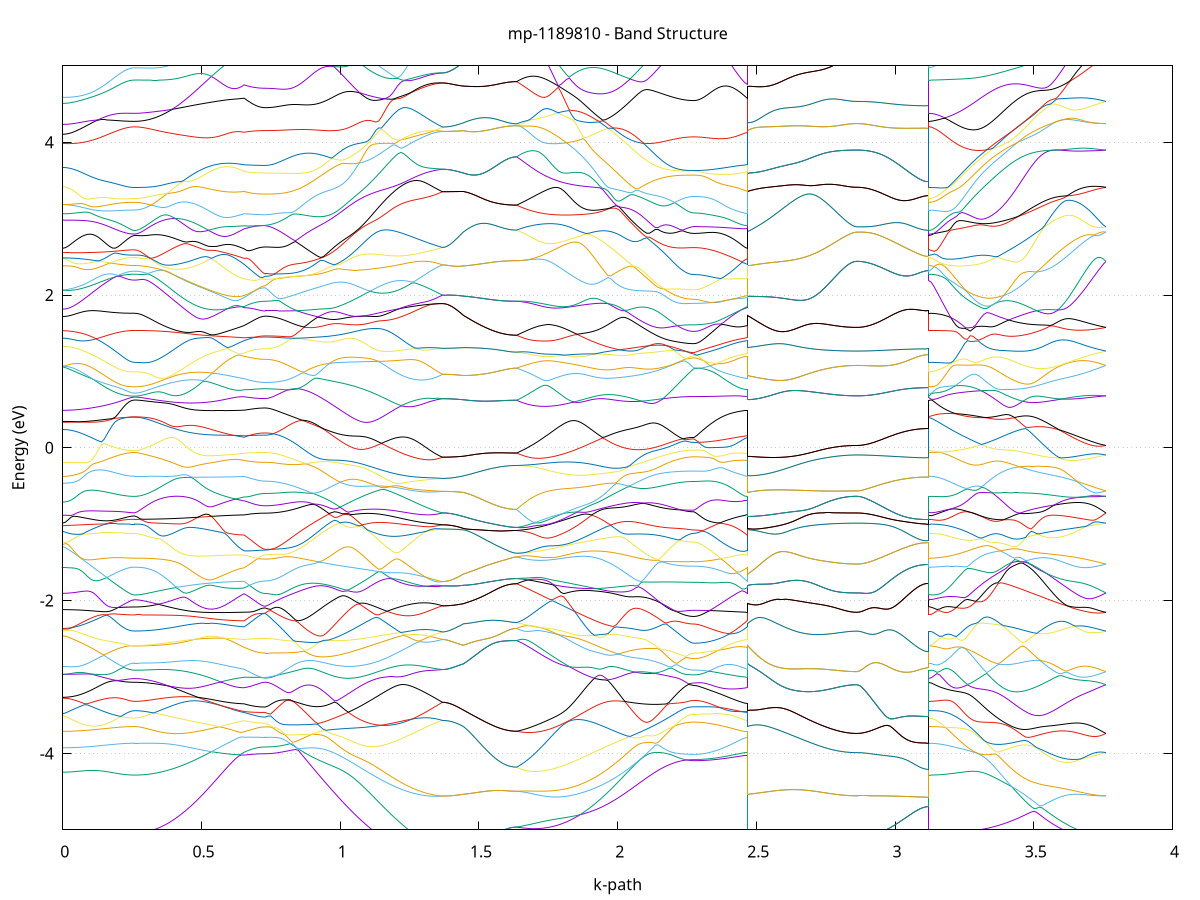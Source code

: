 set title 'mp-1189810 - Band Structure'
set xlabel 'k-path'
set ylabel 'Energy (eV)'
set grid y
set yrange [-5:5]
set terminal png size 800,600
set output 'mp-1189810_bands_gnuplot.png'
plot '-' using 1:2 with lines notitle, '-' using 1:2 with lines notitle, '-' using 1:2 with lines notitle, '-' using 1:2 with lines notitle, '-' using 1:2 with lines notitle, '-' using 1:2 with lines notitle, '-' using 1:2 with lines notitle, '-' using 1:2 with lines notitle, '-' using 1:2 with lines notitle, '-' using 1:2 with lines notitle, '-' using 1:2 with lines notitle, '-' using 1:2 with lines notitle, '-' using 1:2 with lines notitle, '-' using 1:2 with lines notitle, '-' using 1:2 with lines notitle, '-' using 1:2 with lines notitle, '-' using 1:2 with lines notitle, '-' using 1:2 with lines notitle, '-' using 1:2 with lines notitle, '-' using 1:2 with lines notitle, '-' using 1:2 with lines notitle, '-' using 1:2 with lines notitle, '-' using 1:2 with lines notitle, '-' using 1:2 with lines notitle, '-' using 1:2 with lines notitle, '-' using 1:2 with lines notitle, '-' using 1:2 with lines notitle, '-' using 1:2 with lines notitle, '-' using 1:2 with lines notitle, '-' using 1:2 with lines notitle, '-' using 1:2 with lines notitle, '-' using 1:2 with lines notitle, '-' using 1:2 with lines notitle, '-' using 1:2 with lines notitle, '-' using 1:2 with lines notitle, '-' using 1:2 with lines notitle, '-' using 1:2 with lines notitle, '-' using 1:2 with lines notitle, '-' using 1:2 with lines notitle, '-' using 1:2 with lines notitle, '-' using 1:2 with lines notitle, '-' using 1:2 with lines notitle, '-' using 1:2 with lines notitle, '-' using 1:2 with lines notitle, '-' using 1:2 with lines notitle, '-' using 1:2 with lines notitle, '-' using 1:2 with lines notitle, '-' using 1:2 with lines notitle, '-' using 1:2 with lines notitle, '-' using 1:2 with lines notitle, '-' using 1:2 with lines notitle, '-' using 1:2 with lines notitle, '-' using 1:2 with lines notitle, '-' using 1:2 with lines notitle, '-' using 1:2 with lines notitle, '-' using 1:2 with lines notitle, '-' using 1:2 with lines notitle, '-' using 1:2 with lines notitle, '-' using 1:2 with lines notitle, '-' using 1:2 with lines notitle, '-' using 1:2 with lines notitle, '-' using 1:2 with lines notitle, '-' using 1:2 with lines notitle, '-' using 1:2 with lines notitle, '-' using 1:2 with lines notitle, '-' using 1:2 with lines notitle, '-' using 1:2 with lines notitle, '-' using 1:2 with lines notitle, '-' using 1:2 with lines notitle, '-' using 1:2 with lines notitle, '-' using 1:2 with lines notitle, '-' using 1:2 with lines notitle, '-' using 1:2 with lines notitle, '-' using 1:2 with lines notitle, '-' using 1:2 with lines notitle, '-' using 1:2 with lines notitle, '-' using 1:2 with lines notitle, '-' using 1:2 with lines notitle, '-' using 1:2 with lines notitle, '-' using 1:2 with lines notitle, '-' using 1:2 with lines notitle, '-' using 1:2 with lines notitle, '-' using 1:2 with lines notitle, '-' using 1:2 with lines notitle, '-' using 1:2 with lines notitle, '-' using 1:2 with lines notitle, '-' using 1:2 with lines notitle, '-' using 1:2 with lines notitle, '-' using 1:2 with lines notitle, '-' using 1:2 with lines notitle, '-' using 1:2 with lines notitle, '-' using 1:2 with lines notitle, '-' using 1:2 with lines notitle, '-' using 1:2 with lines notitle, '-' using 1:2 with lines notitle, '-' using 1:2 with lines notitle
0.000000 -34.898680
0.009941 -34.898680
0.019882 -34.898680
0.029823 -34.898680
0.039764 -34.898680
0.049704 -34.898680
0.059645 -34.898680
0.069586 -34.898680
0.079527 -34.898680
0.089468 -34.898680
0.099409 -34.898580
0.109350 -34.898580
0.119291 -34.898580
0.129231 -34.898580
0.139172 -34.898580
0.149113 -34.898480
0.159054 -34.898480
0.168995 -34.898480
0.178936 -34.898480
0.188877 -34.898380
0.198818 -34.898380
0.208758 -34.898380
0.218699 -34.898380
0.228640 -34.898380
0.238581 -34.898380
0.248522 -34.898280
0.258463 -34.898280
0.258463 -34.898280
0.268349 -34.898280
0.278235 -34.898280
0.288122 -34.898280
0.298008 -34.898280
0.307894 -34.898280
0.317780 -34.898280
0.327667 -34.898280
0.337553 -34.898280
0.347439 -34.898280
0.357325 -34.898280
0.367212 -34.898380
0.377098 -34.898380
0.386984 -34.898380
0.396870 -34.898380
0.406757 -34.898380
0.416643 -34.898380
0.426529 -34.898380
0.436415 -34.898380
0.446302 -34.898380
0.456188 -34.898380
0.466074 -34.898380
0.475960 -34.898380
0.485846 -34.898380
0.495733 -34.898380
0.505619 -34.898380
0.515505 -34.898380
0.525391 -34.898380
0.535278 -34.898380
0.545164 -34.898380
0.555050 -34.898380
0.564936 -34.898380
0.574823 -34.898380
0.584709 -34.898380
0.594595 -34.898380
0.604481 -34.898380
0.614368 -34.898380
0.624254 -34.898380
0.634140 -34.898380
0.644026 -34.898380
0.653913 -34.898380
0.653913 -34.898380
0.663350 -34.898380
0.672788 -34.898380
0.682225 -34.898380
0.691662 -34.898380
0.701100 -34.898380
0.710537 -34.898380
0.719975 -34.898280
0.729412 -34.898280
0.729412 -34.898280
0.739399 -34.898280
0.749386 -34.898280
0.759372 -34.898280
0.769359 -34.898280
0.779346 -34.898280
0.789332 -34.898280
0.799319 -34.898280
0.809306 -34.898280
0.819293 -34.898280
0.829279 -34.898280
0.839266 -34.898280
0.849253 -34.898380
0.859240 -34.898380
0.869226 -34.898480
0.879213 -34.898580
0.889200 -34.898680
0.899187 -34.898780
0.909173 -34.898980
0.919160 -34.899080
0.929147 -34.899180
0.939134 -34.899280
0.949120 -34.899380
0.959107 -34.899580
0.969094 -34.899680
0.979080 -34.899780
0.989067 -34.899880
0.999054 -34.899980
1.009041 -34.900180
1.019027 -34.900280
1.029014 -34.900380
1.039001 -34.900480
1.048988 -34.900580
1.058974 -34.900680
1.068961 -34.900780
1.078948 -34.900880
1.088935 -34.900980
1.098921 -34.901080
1.108908 -34.901180
1.118895 -34.901180
1.128882 -34.901280
1.138868 -34.901380
1.148855 -34.901380
1.158842 -34.901480
1.168828 -34.901480
1.178815 -34.901480
1.188802 -34.901480
1.198789 -34.901580
1.208775 -34.901580
1.218762 -34.901580
1.228749 -34.901580
1.238736 -34.901480
1.248722 -34.901480
1.258709 -34.901480
1.268696 -34.901380
1.278683 -34.901380
1.288669 -34.901280
1.298656 -34.901280
1.308643 -34.901180
1.318630 -34.901080
1.328616 -34.901080
1.338603 -34.900980
1.348590 -34.900880
1.358576 -34.900780
1.368563 -34.900780
1.368563 -34.900780
1.378001 -34.900780
1.387438 -34.900780
1.396875 -34.900780
1.406313 -34.900780
1.415750 -34.900780
1.425188 -34.900780
1.434625 -34.900780
1.444063 -34.900780
1.444063 -34.900780
1.453660 -34.900780
1.463257 -34.900780
1.472854 -34.900780
1.482451 -34.900780
1.492048 -34.900780
1.501645 -34.900780
1.511243 -34.900780
1.520840 -34.900780
1.530437 -34.900780
1.540034 -34.900780
1.549631 -34.900780
1.559228 -34.900780
1.568825 -34.900780
1.578423 -34.900780
1.588020 -34.900780
1.597617 -34.900780
1.607214 -34.900780
1.616811 -34.900780
1.626408 -34.900780
1.636005 -34.900780
1.636005 -34.900780
1.645992 -34.900780
1.655979 -34.900880
1.665966 -34.900980
1.675952 -34.900980
1.685939 -34.901080
1.695926 -34.901180
1.705913 -34.901180
1.715899 -34.901280
1.725886 -34.901280
1.735873 -34.901380
1.745859 -34.901380
1.755846 -34.901380
1.765833 -34.901380
1.775820 -34.901380
1.785806 -34.901380
1.795793 -34.901380
1.805780 -34.901380
1.815767 -34.901380
1.825753 -34.901380
1.835740 -34.901280
1.845727 -34.901280
1.855714 -34.901180
1.865700 -34.901180
1.875687 -34.901080
1.885674 -34.900980
1.895661 -34.900880
1.905647 -34.900780
1.915634 -34.900780
1.925621 -34.900680
1.935607 -34.900580
1.945594 -34.900480
1.955581 -34.900280
1.965568 -34.900180
1.975554 -34.900080
1.985541 -34.899980
1.995528 -34.899880
2.005515 -34.899680
2.015501 -34.899580
2.025488 -34.899480
2.035475 -34.899380
2.045462 -34.899180
2.055448 -34.899080
2.065435 -34.898980
2.075422 -34.898880
2.085409 -34.898680
2.095395 -34.898580
2.105382 -34.898480
2.115369 -34.898480
2.125355 -34.898480
2.135342 -34.898480
2.145329 -34.898480
2.155316 -34.898480
2.165302 -34.898580
2.175289 -34.898580
2.185276 -34.898580
2.195263 -34.898580
2.205249 -34.898680
2.215236 -34.898680
2.225223 -34.898680
2.235210 -34.898680
2.245196 -34.898680
2.255183 -34.898680
2.265170 -34.898680
2.275156 -34.898680
2.275156 -34.898680
2.284754 -34.898680
2.294351 -34.898680
2.303948 -34.898680
2.313545 -34.898680
2.323142 -34.898680
2.332739 -34.898680
2.342336 -34.898680
2.351934 -34.898680
2.361531 -34.898680
2.371128 -34.898580
2.380725 -34.898580
2.390322 -34.898580
2.399919 -34.898580
2.409516 -34.898580
2.419114 -34.898480
2.428711 -34.898480
2.438308 -34.898480
2.447905 -34.898480
2.457502 -34.898380
2.467099 -34.898380
2.467099 -34.900780
2.476986 -34.900780
2.486872 -34.900780
2.496758 -34.900780
2.506644 -34.900780
2.516531 -34.900780
2.526417 -34.900780
2.536303 -34.900780
2.546189 -34.900780
2.556076 -34.900780
2.565962 -34.900780
2.575848 -34.900780
2.585734 -34.900780
2.595621 -34.900780
2.605507 -34.900780
2.615393 -34.900780
2.625279 -34.900780
2.635166 -34.900780
2.645052 -34.900780
2.654938 -34.900780
2.664824 -34.900780
2.674710 -34.900780
2.684597 -34.900780
2.694483 -34.900780
2.704369 -34.900780
2.714255 -34.900780
2.724142 -34.900780
2.734028 -34.900780
2.743914 -34.900780
2.753800 -34.900780
2.763687 -34.900780
2.773573 -34.900780
2.783459 -34.900780
2.793345 -34.900780
2.803232 -34.900780
2.813118 -34.900780
2.823004 -34.900780
2.832890 -34.900780
2.842777 -34.900780
2.852663 -34.900780
2.862549 -34.900780
2.862549 -34.900780
2.872490 -34.900780
2.882431 -34.900780
2.892372 -34.900780
2.902313 -34.900780
2.912254 -34.900780
2.922194 -34.900780
2.932135 -34.900780
2.942076 -34.900780
2.952017 -34.900780
2.961958 -34.900780
2.971899 -34.900780
2.981840 -34.900780
2.991781 -34.900780
3.001721 -34.900780
3.011662 -34.900780
3.021603 -34.900780
3.031544 -34.900780
3.041485 -34.900780
3.051426 -34.900780
3.061367 -34.900780
3.071308 -34.900780
3.081248 -34.900780
3.091189 -34.900780
3.101130 -34.900780
3.111071 -34.900780
3.121012 -34.900780
3.121012 -34.898280
3.130999 -34.898280
3.140985 -34.898280
3.150972 -34.898280
3.160959 -34.898280
3.170946 -34.898280
3.180932 -34.898280
3.190919 -34.898280
3.200906 -34.898280
3.210893 -34.898280
3.220879 -34.898280
3.230866 -34.898280
3.240853 -34.898380
3.250840 -34.898380
3.260826 -34.898480
3.270813 -34.898580
3.280800 -34.898680
3.290787 -34.898780
3.300773 -34.898980
3.310760 -34.899080
3.320747 -34.899180
3.330733 -34.899280
3.340720 -34.899380
3.350707 -34.899580
3.360694 -34.899680
3.370680 -34.899780
3.380667 -34.899880
3.390654 -34.899980
3.400641 -34.900180
3.410627 -34.900280
3.420614 -34.900380
3.430601 -34.900480
3.440588 -34.900580
3.450574 -34.900680
3.460561 -34.900780
3.470548 -34.900880
3.480535 -34.900980
3.490521 -34.901080
3.500508 -34.901180
3.510495 -34.901180
3.520481 -34.901280
3.530468 -34.901380
3.540455 -34.901380
3.550442 -34.901480
3.560428 -34.901480
3.570415 -34.901480
3.580402 -34.901480
3.590389 -34.901580
3.600375 -34.901580
3.610362 -34.901580
3.620349 -34.901580
3.630336 -34.901480
3.640322 -34.901480
3.650309 -34.901480
3.660296 -34.901380
3.670282 -34.901380
3.680269 -34.901280
3.690256 -34.901280
3.700243 -34.901180
3.710229 -34.901080
3.720216 -34.901080
3.730203 -34.900980
3.740190 -34.900880
3.750176 -34.900780
3.760163 -34.900780
e
0.000000 -34.897280
0.009941 -34.897280
0.019882 -34.897280
0.029823 -34.897280
0.039764 -34.897380
0.049704 -34.897380
0.059645 -34.897380
0.069586 -34.897380
0.079527 -34.897380
0.089468 -34.897380
0.099409 -34.897380
0.109350 -34.897480
0.119291 -34.897480
0.129231 -34.897480
0.139172 -34.897480
0.149113 -34.897480
0.159054 -34.897580
0.168995 -34.897580
0.178936 -34.897580
0.188877 -34.897580
0.198818 -34.897680
0.208758 -34.897680
0.218699 -34.897680
0.228640 -34.897680
0.238581 -34.897680
0.248522 -34.897680
0.258463 -34.897680
0.258463 -34.897680
0.268349 -34.897680
0.278235 -34.897680
0.288122 -34.897680
0.298008 -34.897680
0.307894 -34.897680
0.317780 -34.897680
0.327667 -34.897680
0.337553 -34.897680
0.347439 -34.897680
0.357325 -34.897680
0.367212 -34.897680
0.377098 -34.897680
0.386984 -34.897680
0.396870 -34.897680
0.406757 -34.897680
0.416643 -34.897680
0.426529 -34.897680
0.436415 -34.897680
0.446302 -34.897680
0.456188 -34.897680
0.466074 -34.897680
0.475960 -34.897680
0.485846 -34.897680
0.495733 -34.897680
0.505619 -34.897680
0.515505 -34.897680
0.525391 -34.897680
0.535278 -34.897680
0.545164 -34.897680
0.555050 -34.897680
0.564936 -34.897680
0.574823 -34.897680
0.584709 -34.897680
0.594595 -34.897680
0.604481 -34.897680
0.614368 -34.897680
0.624254 -34.897680
0.634140 -34.897680
0.644026 -34.897680
0.653913 -34.897680
0.653913 -34.897680
0.663350 -34.897680
0.672788 -34.897680
0.682225 -34.897680
0.691662 -34.897680
0.701100 -34.897680
0.710537 -34.897680
0.719975 -34.897680
0.729412 -34.897680
0.729412 -34.897680
0.739399 -34.897680
0.749386 -34.897780
0.759372 -34.897780
0.769359 -34.897780
0.779346 -34.897780
0.789332 -34.897880
0.799319 -34.897880
0.809306 -34.897980
0.819293 -34.897980
0.829279 -34.898080
0.839266 -34.898080
0.849253 -34.898080
0.859240 -34.898080
0.869226 -34.898080
0.879213 -34.897980
0.889200 -34.897980
0.899187 -34.897980
0.909173 -34.897880
0.919160 -34.897880
0.929147 -34.897880
0.939134 -34.897880
0.949120 -34.897780
0.959107 -34.897780
0.969094 -34.897780
0.979080 -34.897780
0.989067 -34.897780
0.999054 -34.897680
1.009041 -34.897680
1.019027 -34.897680
1.029014 -34.897680
1.039001 -34.897680
1.048988 -34.897780
1.058974 -34.897780
1.068961 -34.897780
1.078948 -34.897780
1.088935 -34.897880
1.098921 -34.897880
1.108908 -34.897980
1.118895 -34.897980
1.128882 -34.898080
1.138868 -34.898080
1.148855 -34.898180
1.158842 -34.898280
1.168828 -34.898380
1.178815 -34.898480
1.188802 -34.898580
1.198789 -34.898680
1.208775 -34.898780
1.218762 -34.898880
1.228749 -34.898980
1.238736 -34.899080
1.248722 -34.899180
1.258709 -34.899380
1.268696 -34.899480
1.278683 -34.899580
1.288669 -34.899680
1.298656 -34.899880
1.308643 -34.899980
1.318630 -34.900080
1.328616 -34.900180
1.338603 -34.900280
1.348590 -34.900380
1.358576 -34.900480
1.368563 -34.900580
1.368563 -34.900580
1.378001 -34.900580
1.387438 -34.900580
1.396875 -34.900580
1.406313 -34.900580
1.415750 -34.900580
1.425188 -34.900580
1.434625 -34.900580
1.444063 -34.900580
1.444063 -34.900580
1.453660 -34.900580
1.463257 -34.900580
1.472854 -34.900580
1.482451 -34.900580
1.492048 -34.900580
1.501645 -34.900580
1.511243 -34.900580
1.520840 -34.900580
1.530437 -34.900580
1.540034 -34.900580
1.549631 -34.900580
1.559228 -34.900580
1.568825 -34.900580
1.578423 -34.900580
1.588020 -34.900580
1.597617 -34.900580
1.607214 -34.900580
1.616811 -34.900580
1.626408 -34.900580
1.636005 -34.900580
1.636005 -34.900580
1.645992 -34.900480
1.655979 -34.900480
1.665966 -34.900380
1.675952 -34.900280
1.685939 -34.900180
1.695926 -34.899980
1.705913 -34.899880
1.715899 -34.899780
1.725886 -34.899680
1.735873 -34.899580
1.745859 -34.899480
1.755846 -34.899380
1.765833 -34.899180
1.775820 -34.899080
1.785806 -34.898980
1.795793 -34.898880
1.805780 -34.898780
1.815767 -34.898680
1.825753 -34.898680
1.835740 -34.898580
1.845727 -34.898480
1.855714 -34.898380
1.865700 -34.898380
1.875687 -34.898280
1.885674 -34.898180
1.895661 -34.898180
1.905647 -34.898180
1.915634 -34.898080
1.925621 -34.898080
1.935607 -34.898080
1.945594 -34.898080
1.955581 -34.897980
1.965568 -34.897980
1.975554 -34.897980
1.985541 -34.897980
1.995528 -34.897980
2.005515 -34.898080
2.015501 -34.898080
2.025488 -34.898080
2.035475 -34.898080
2.045462 -34.898080
2.055448 -34.898180
2.065435 -34.898180
2.075422 -34.898180
2.085409 -34.898280
2.095395 -34.898280
2.105382 -34.898280
2.115369 -34.898280
2.125355 -34.898180
2.135342 -34.898080
2.145329 -34.897980
2.155316 -34.897880
2.165302 -34.897780
2.175289 -34.897780
2.185276 -34.897680
2.195263 -34.897580
2.205249 -34.897480
2.215236 -34.897480
2.225223 -34.897380
2.235210 -34.897380
2.245196 -34.897380
2.255183 -34.897380
2.265170 -34.897280
2.275156 -34.897280
2.275156 -34.897280
2.284754 -34.897280
2.294351 -34.897280
2.303948 -34.897280
2.313545 -34.897380
2.323142 -34.897380
2.332739 -34.897380
2.342336 -34.897380
2.351934 -34.897380
2.361531 -34.897380
2.371128 -34.897380
2.380725 -34.897480
2.390322 -34.897480
2.399919 -34.897480
2.409516 -34.897480
2.419114 -34.897480
2.428711 -34.897580
2.438308 -34.897580
2.447905 -34.897580
2.457502 -34.897580
2.467099 -34.897680
2.467099 -34.900580
2.476986 -34.900580
2.486872 -34.900580
2.496758 -34.900580
2.506644 -34.900580
2.516531 -34.900580
2.526417 -34.900580
2.536303 -34.900580
2.546189 -34.900580
2.556076 -34.900580
2.565962 -34.900580
2.575848 -34.900580
2.585734 -34.900580
2.595621 -34.900580
2.605507 -34.900580
2.615393 -34.900580
2.625279 -34.900580
2.635166 -34.900580
2.645052 -34.900580
2.654938 -34.900580
2.664824 -34.900580
2.674710 -34.900580
2.684597 -34.900580
2.694483 -34.900580
2.704369 -34.900580
2.714255 -34.900580
2.724142 -34.900580
2.734028 -34.900580
2.743914 -34.900580
2.753800 -34.900580
2.763687 -34.900580
2.773573 -34.900580
2.783459 -34.900580
2.793345 -34.900580
2.803232 -34.900580
2.813118 -34.900580
2.823004 -34.900580
2.832890 -34.900580
2.842777 -34.900580
2.852663 -34.900580
2.862549 -34.900580
2.862549 -34.900580
2.872490 -34.900580
2.882431 -34.900580
2.892372 -34.900580
2.902313 -34.900580
2.912254 -34.900580
2.922194 -34.900580
2.932135 -34.900580
2.942076 -34.900580
2.952017 -34.900580
2.961958 -34.900580
2.971899 -34.900580
2.981840 -34.900580
2.991781 -34.900580
3.001721 -34.900580
3.011662 -34.900580
3.021603 -34.900580
3.031544 -34.900580
3.041485 -34.900580
3.051426 -34.900580
3.061367 -34.900580
3.071308 -34.900580
3.081248 -34.900580
3.091189 -34.900580
3.101130 -34.900580
3.111071 -34.900580
3.121012 -34.900580
3.121012 -34.897680
3.130999 -34.897680
3.140985 -34.897780
3.150972 -34.897780
3.160959 -34.897780
3.170946 -34.897780
3.180932 -34.897880
3.190919 -34.897880
3.200906 -34.897980
3.210893 -34.897980
3.220879 -34.898080
3.230866 -34.898080
3.240853 -34.898080
3.250840 -34.898080
3.260826 -34.898080
3.270813 -34.897980
3.280800 -34.897980
3.290787 -34.897980
3.300773 -34.897880
3.310760 -34.897880
3.320747 -34.897880
3.330733 -34.897880
3.340720 -34.897780
3.350707 -34.897780
3.360694 -34.897780
3.370680 -34.897780
3.380667 -34.897780
3.390654 -34.897680
3.400641 -34.897680
3.410627 -34.897680
3.420614 -34.897680
3.430601 -34.897680
3.440588 -34.897780
3.450574 -34.897780
3.460561 -34.897780
3.470548 -34.897780
3.480535 -34.897880
3.490521 -34.897880
3.500508 -34.897980
3.510495 -34.897980
3.520481 -34.898080
3.530468 -34.898080
3.540455 -34.898180
3.550442 -34.898280
3.560428 -34.898380
3.570415 -34.898480
3.580402 -34.898580
3.590389 -34.898680
3.600375 -34.898780
3.610362 -34.898880
3.620349 -34.898980
3.630336 -34.899080
3.640322 -34.899180
3.650309 -34.899380
3.660296 -34.899480
3.670282 -34.899580
3.680269 -34.899680
3.690256 -34.899780
3.700243 -34.899980
3.710229 -34.900080
3.720216 -34.900180
3.730203 -34.900280
3.740190 -34.900380
3.750176 -34.900480
3.760163 -34.900580
e
0.000000 -34.833280
0.009941 -34.833280
0.019882 -34.833280
0.029823 -34.833280
0.039764 -34.833280
0.049704 -34.833280
0.059645 -34.833280
0.069586 -34.833280
0.079527 -34.833280
0.089468 -34.833280
0.099409 -34.833280
0.109350 -34.833280
0.119291 -34.833280
0.129231 -34.833280
0.139172 -34.833280
0.149113 -34.833280
0.159054 -34.833280
0.168995 -34.833280
0.178936 -34.833280
0.188877 -34.833280
0.198818 -34.833280
0.208758 -34.833280
0.218699 -34.833280
0.228640 -34.833280
0.238581 -34.833280
0.248522 -34.833280
0.258463 -34.833280
0.258463 -34.833280
0.268349 -34.833280
0.278235 -34.833280
0.288122 -34.833280
0.298008 -34.833280
0.307894 -34.833280
0.317780 -34.833280
0.327667 -34.833280
0.337553 -34.833280
0.347439 -34.833280
0.357325 -34.833280
0.367212 -34.833280
0.377098 -34.833280
0.386984 -34.833280
0.396870 -34.833280
0.406757 -34.833280
0.416643 -34.833280
0.426529 -34.833280
0.436415 -34.833280
0.446302 -34.833280
0.456188 -34.833280
0.466074 -34.833280
0.475960 -34.833280
0.485846 -34.833280
0.495733 -34.833280
0.505619 -34.833280
0.515505 -34.833280
0.525391 -34.833280
0.535278 -34.833280
0.545164 -34.833280
0.555050 -34.833280
0.564936 -34.833280
0.574823 -34.833280
0.584709 -34.833280
0.594595 -34.833280
0.604481 -34.833280
0.614368 -34.833280
0.624254 -34.833280
0.634140 -34.833280
0.644026 -34.833280
0.653913 -34.833280
0.653913 -34.833280
0.663350 -34.833280
0.672788 -34.833280
0.682225 -34.833280
0.691662 -34.833280
0.701100 -34.833280
0.710537 -34.833280
0.719975 -34.833280
0.729412 -34.833280
0.729412 -34.833280
0.739399 -34.833280
0.749386 -34.833280
0.759372 -34.833180
0.769359 -34.833080
0.779346 -34.832980
0.789332 -34.832880
0.799319 -34.832780
0.809306 -34.832680
0.819293 -34.832480
0.829279 -34.832280
0.839266 -34.832080
0.849253 -34.831880
0.859240 -34.831780
0.869226 -34.832480
0.879213 -34.833280
0.889200 -34.833980
0.899187 -34.834680
0.909173 -34.835480
0.919160 -34.836180
0.929147 -34.836780
0.939134 -34.837480
0.949120 -34.838080
0.959107 -34.838780
0.969094 -34.839380
0.979080 -34.839880
0.989067 -34.840480
0.999054 -34.840980
1.009041 -34.841580
1.019027 -34.841980
1.029014 -34.842480
1.039001 -34.842980
1.048988 -34.843380
1.058974 -34.843780
1.068961 -34.844080
1.078948 -34.844380
1.088935 -34.844680
1.098921 -34.844980
1.108908 -34.845280
1.118895 -34.845480
1.128882 -34.845580
1.138868 -34.845780
1.148855 -34.845880
1.158842 -34.845980
1.168828 -34.846080
1.178815 -34.846080
1.188802 -34.846080
1.198789 -34.846080
1.208775 -34.845980
1.218762 -34.845880
1.228749 -34.845780
1.238736 -34.845580
1.248722 -34.845480
1.258709 -34.845280
1.268696 -34.844980
1.278683 -34.844780
1.288669 -34.844480
1.298656 -34.844180
1.308643 -34.843780
1.318630 -34.843480
1.328616 -34.843080
1.338603 -34.842680
1.348590 -34.842180
1.358576 -34.841780
1.368563 -34.841380
1.368563 -34.841380
1.378001 -34.841380
1.387438 -34.841380
1.396875 -34.841380
1.406313 -34.841380
1.415750 -34.841380
1.425188 -34.841380
1.434625 -34.841380
1.444063 -34.841380
1.444063 -34.841380
1.453660 -34.841380
1.463257 -34.841280
1.472854 -34.841280
1.482451 -34.841280
1.492048 -34.841280
1.501645 -34.841280
1.511243 -34.841280
1.520840 -34.841280
1.530437 -34.841280
1.540034 -34.841280
1.549631 -34.841280
1.559228 -34.841280
1.568825 -34.841280
1.578423 -34.841280
1.588020 -34.841280
1.597617 -34.841280
1.607214 -34.841280
1.616811 -34.841280
1.626408 -34.841280
1.636005 -34.841280
1.636005 -34.841280
1.645992 -34.841680
1.655979 -34.842180
1.665966 -34.842580
1.675952 -34.842980
1.685939 -34.843380
1.695926 -34.843780
1.705913 -34.844080
1.715899 -34.844380
1.725886 -34.844680
1.735873 -34.844980
1.745859 -34.845180
1.755846 -34.845380
1.765833 -34.845580
1.775820 -34.845780
1.785806 -34.845880
1.795793 -34.845980
1.805780 -34.845980
1.815767 -34.846080
1.825753 -34.846080
1.835740 -34.845980
1.845727 -34.845980
1.855714 -34.845880
1.865700 -34.845780
1.875687 -34.845580
1.885674 -34.845380
1.895661 -34.845180
1.905647 -34.844980
1.915634 -34.844680
1.925621 -34.844380
1.935607 -34.844080
1.945594 -34.843680
1.955581 -34.843380
1.965568 -34.842880
1.975554 -34.842480
1.985541 -34.841980
1.995528 -34.841480
2.005515 -34.840980
2.015501 -34.840480
2.025488 -34.839880
2.035475 -34.839380
2.045462 -34.838780
2.055448 -34.838080
2.065435 -34.837480
2.075422 -34.836780
2.085409 -34.836180
2.095395 -34.835480
2.105382 -34.834680
2.115369 -34.833980
2.125355 -34.833280
2.135342 -34.832480
2.145329 -34.831780
2.155316 -34.831880
2.165302 -34.832080
2.175289 -34.832280
2.185276 -34.832480
2.195263 -34.832680
2.205249 -34.832780
2.215236 -34.832980
2.225223 -34.833080
2.235210 -34.833180
2.245196 -34.833180
2.255183 -34.833280
2.265170 -34.833280
2.275156 -34.833280
2.275156 -34.833280
2.284754 -34.833280
2.294351 -34.833280
2.303948 -34.833280
2.313545 -34.833280
2.323142 -34.833280
2.332739 -34.833280
2.342336 -34.833280
2.351934 -34.833280
2.361531 -34.833280
2.371128 -34.833280
2.380725 -34.833280
2.390322 -34.833280
2.399919 -34.833280
2.409516 -34.833280
2.419114 -34.833280
2.428711 -34.833280
2.438308 -34.833280
2.447905 -34.833280
2.457502 -34.833280
2.467099 -34.833280
2.467099 -34.841380
2.476986 -34.841380
2.486872 -34.841380
2.496758 -34.841380
2.506644 -34.841380
2.516531 -34.841380
2.526417 -34.841380
2.536303 -34.841380
2.546189 -34.841380
2.556076 -34.841380
2.565962 -34.841380
2.575848 -34.841380
2.585734 -34.841380
2.595621 -34.841380
2.605507 -34.841380
2.615393 -34.841380
2.625279 -34.841380
2.635166 -34.841380
2.645052 -34.841380
2.654938 -34.841380
2.664824 -34.841380
2.674710 -34.841380
2.684597 -34.841380
2.694483 -34.841380
2.704369 -34.841380
2.714255 -34.841380
2.724142 -34.841380
2.734028 -34.841380
2.743914 -34.841380
2.753800 -34.841380
2.763687 -34.841380
2.773573 -34.841380
2.783459 -34.841380
2.793345 -34.841380
2.803232 -34.841380
2.813118 -34.841380
2.823004 -34.841380
2.832890 -34.841380
2.842777 -34.841380
2.852663 -34.841380
2.862549 -34.841380
2.862549 -34.841380
2.872490 -34.841380
2.882431 -34.841380
2.892372 -34.841380
2.902313 -34.841380
2.912254 -34.841380
2.922194 -34.841380
2.932135 -34.841380
2.942076 -34.841280
2.952017 -34.841280
2.961958 -34.841280
2.971899 -34.841280
2.981840 -34.841280
2.991781 -34.841280
3.001721 -34.841280
3.011662 -34.841280
3.021603 -34.841280
3.031544 -34.841280
3.041485 -34.841280
3.051426 -34.841280
3.061367 -34.841280
3.071308 -34.841280
3.081248 -34.841280
3.091189 -34.841280
3.101130 -34.841280
3.111071 -34.841280
3.121012 -34.841280
3.121012 -34.833280
3.130999 -34.833280
3.140985 -34.833280
3.150972 -34.833180
3.160959 -34.833080
3.170946 -34.832980
3.180932 -34.832880
3.190919 -34.832780
3.200906 -34.832680
3.210893 -34.832480
3.220879 -34.832280
3.230866 -34.832080
3.240853 -34.831880
3.250840 -34.831780
3.260826 -34.832480
3.270813 -34.833280
3.280800 -34.833980
3.290787 -34.834680
3.300773 -34.835480
3.310760 -34.836180
3.320747 -34.836780
3.330733 -34.837480
3.340720 -34.838080
3.350707 -34.838780
3.360694 -34.839380
3.370680 -34.839880
3.380667 -34.840480
3.390654 -34.840980
3.400641 -34.841580
3.410627 -34.841980
3.420614 -34.842480
3.430601 -34.842980
3.440588 -34.843380
3.450574 -34.843680
3.460561 -34.844080
3.470548 -34.844380
3.480535 -34.844680
3.490521 -34.844980
3.500508 -34.845280
3.510495 -34.845480
3.520481 -34.845580
3.530468 -34.845780
3.540455 -34.845880
3.550442 -34.845980
3.560428 -34.846080
3.570415 -34.846080
3.580402 -34.846080
3.590389 -34.846080
3.600375 -34.845980
3.610362 -34.845880
3.620349 -34.845780
3.630336 -34.845580
3.640322 -34.845480
3.650309 -34.845280
3.660296 -34.844980
3.670282 -34.844780
3.680269 -34.844480
3.690256 -34.844180
3.700243 -34.843780
3.710229 -34.843480
3.720216 -34.843080
3.730203 -34.842680
3.740190 -34.842180
3.750176 -34.841780
3.760163 -34.841380
e
0.000000 -34.823180
0.009941 -34.823180
0.019882 -34.823180
0.029823 -34.823180
0.039764 -34.823180
0.049704 -34.823180
0.059645 -34.823180
0.069586 -34.823180
0.079527 -34.823180
0.089468 -34.823180
0.099409 -34.823180
0.109350 -34.823180
0.119291 -34.823180
0.129231 -34.823180
0.139172 -34.823180
0.149113 -34.823180
0.159054 -34.823180
0.168995 -34.823180
0.178936 -34.823180
0.188877 -34.823180
0.198818 -34.823180
0.208758 -34.823180
0.218699 -34.823180
0.228640 -34.823180
0.238581 -34.823180
0.248522 -34.823180
0.258463 -34.823180
0.258463 -34.823180
0.268349 -34.823180
0.278235 -34.823180
0.288122 -34.823180
0.298008 -34.823180
0.307894 -34.823180
0.317780 -34.823180
0.327667 -34.823180
0.337553 -34.823180
0.347439 -34.823180
0.357325 -34.823180
0.367212 -34.823180
0.377098 -34.823180
0.386984 -34.823180
0.396870 -34.823180
0.406757 -34.823180
0.416643 -34.823180
0.426529 -34.823180
0.436415 -34.823180
0.446302 -34.823180
0.456188 -34.823180
0.466074 -34.823180
0.475960 -34.823180
0.485846 -34.823180
0.495733 -34.823180
0.505619 -34.823180
0.515505 -34.823180
0.525391 -34.823180
0.535278 -34.823180
0.545164 -34.823180
0.555050 -34.823180
0.564936 -34.823180
0.574823 -34.823180
0.584709 -34.823180
0.594595 -34.823180
0.604481 -34.823180
0.614368 -34.823180
0.624254 -34.823180
0.634140 -34.823180
0.644026 -34.823180
0.653913 -34.823180
0.653913 -34.823180
0.663350 -34.823180
0.672788 -34.823180
0.682225 -34.823180
0.691662 -34.823180
0.701100 -34.823180
0.710537 -34.823180
0.719975 -34.823180
0.729412 -34.823180
0.729412 -34.823180
0.739399 -34.823280
0.749386 -34.823680
0.759372 -34.824280
0.769359 -34.824880
0.779346 -34.825580
0.789332 -34.826380
0.799319 -34.827080
0.809306 -34.827880
0.819293 -34.828680
0.829279 -34.829480
0.839266 -34.830180
0.849253 -34.830980
0.859240 -34.831580
0.869226 -34.831380
0.879213 -34.831080
0.889200 -34.830780
0.899187 -34.830480
0.909173 -34.830180
0.919160 -34.829780
0.929147 -34.829480
0.939134 -34.829080
0.949120 -34.828680
0.959107 -34.828280
0.969094 -34.827880
0.979080 -34.827480
0.989067 -34.827080
0.999054 -34.826580
1.009041 -34.826180
1.019027 -34.825680
1.029014 -34.825280
1.039001 -34.824780
1.048988 -34.824280
1.058974 -34.823880
1.068961 -34.823480
1.078948 -34.823180
1.088935 -34.823080
1.098921 -34.823280
1.108908 -34.823780
1.118895 -34.824380
1.128882 -34.825180
1.138868 -34.825880
1.148855 -34.826680
1.158842 -34.827480
1.168828 -34.828180
1.178815 -34.828980
1.188802 -34.829780
1.198789 -34.830480
1.208775 -34.831280
1.218762 -34.831980
1.228749 -34.832680
1.238736 -34.833380
1.248722 -34.834080
1.258709 -34.834780
1.268696 -34.835480
1.278683 -34.836080
1.288669 -34.836780
1.298656 -34.837380
1.308643 -34.837980
1.318630 -34.838580
1.328616 -34.839180
1.338603 -34.839680
1.348590 -34.840280
1.358576 -34.840780
1.368563 -34.841180
1.368563 -34.841180
1.378001 -34.841180
1.387438 -34.841180
1.396875 -34.841180
1.406313 -34.841180
1.415750 -34.841180
1.425188 -34.841180
1.434625 -34.841180
1.444063 -34.841180
1.444063 -34.841180
1.453660 -34.841180
1.463257 -34.841180
1.472854 -34.841180
1.482451 -34.841180
1.492048 -34.841180
1.501645 -34.841180
1.511243 -34.841180
1.520840 -34.841180
1.530437 -34.841180
1.540034 -34.841180
1.549631 -34.841180
1.559228 -34.841180
1.568825 -34.841180
1.578423 -34.841180
1.588020 -34.841180
1.597617 -34.841180
1.607214 -34.841180
1.616811 -34.841180
1.626408 -34.841180
1.636005 -34.841180
1.636005 -34.841180
1.645992 -34.840680
1.655979 -34.840180
1.665966 -34.839680
1.675952 -34.839080
1.685939 -34.838580
1.695926 -34.837980
1.705913 -34.837380
1.715899 -34.836680
1.725886 -34.836080
1.735873 -34.835380
1.745859 -34.834780
1.755846 -34.834080
1.765833 -34.833380
1.775820 -34.832680
1.785806 -34.831980
1.795793 -34.831180
1.805780 -34.830480
1.815767 -34.829680
1.825753 -34.828980
1.835740 -34.828180
1.845727 -34.827380
1.855714 -34.826680
1.865700 -34.825880
1.875687 -34.825180
1.885674 -34.824380
1.895661 -34.823780
1.905647 -34.823280
1.915634 -34.823080
1.925621 -34.823280
1.935607 -34.823580
1.945594 -34.823980
1.955581 -34.824380
1.965568 -34.824880
1.975554 -34.825280
1.985541 -34.825780
1.995528 -34.826180
2.005515 -34.826680
2.015501 -34.827080
2.025488 -34.827480
2.035475 -34.827980
2.045462 -34.828380
2.055448 -34.828780
2.065435 -34.829080
2.075422 -34.829480
2.085409 -34.829880
2.095395 -34.830180
2.105382 -34.830480
2.115369 -34.830780
2.125355 -34.831080
2.135342 -34.831380
2.145329 -34.831580
2.155316 -34.830980
2.165302 -34.830180
2.175289 -34.829480
2.185276 -34.828680
2.195263 -34.827880
2.205249 -34.827080
2.215236 -34.826380
2.225223 -34.825580
2.235210 -34.824880
2.245196 -34.824280
2.255183 -34.823780
2.265170 -34.823380
2.275156 -34.823180
2.275156 -34.823180
2.284754 -34.823180
2.294351 -34.823180
2.303948 -34.823180
2.313545 -34.823180
2.323142 -34.823180
2.332739 -34.823180
2.342336 -34.823180
2.351934 -34.823180
2.361531 -34.823180
2.371128 -34.823180
2.380725 -34.823180
2.390322 -34.823180
2.399919 -34.823180
2.409516 -34.823180
2.419114 -34.823180
2.428711 -34.823180
2.438308 -34.823180
2.447905 -34.823180
2.457502 -34.823180
2.467099 -34.823180
2.467099 -34.841180
2.476986 -34.841180
2.486872 -34.841180
2.496758 -34.841180
2.506644 -34.841180
2.516531 -34.841180
2.526417 -34.841180
2.536303 -34.841180
2.546189 -34.841180
2.556076 -34.841180
2.565962 -34.841180
2.575848 -34.841180
2.585734 -34.841180
2.595621 -34.841180
2.605507 -34.841180
2.615393 -34.841180
2.625279 -34.841180
2.635166 -34.841180
2.645052 -34.841180
2.654938 -34.841180
2.664824 -34.841180
2.674710 -34.841180
2.684597 -34.841180
2.694483 -34.841180
2.704369 -34.841180
2.714255 -34.841180
2.724142 -34.841180
2.734028 -34.841180
2.743914 -34.841180
2.753800 -34.841180
2.763687 -34.841180
2.773573 -34.841180
2.783459 -34.841180
2.793345 -34.841180
2.803232 -34.841180
2.813118 -34.841180
2.823004 -34.841180
2.832890 -34.841180
2.842777 -34.841180
2.852663 -34.841180
2.862549 -34.841180
2.862549 -34.841180
2.872490 -34.841180
2.882431 -34.841180
2.892372 -34.841180
2.902313 -34.841180
2.912254 -34.841180
2.922194 -34.841180
2.932135 -34.841180
2.942076 -34.841180
2.952017 -34.841180
2.961958 -34.841180
2.971899 -34.841180
2.981840 -34.841180
2.991781 -34.841180
3.001721 -34.841180
3.011662 -34.841180
3.021603 -34.841180
3.031544 -34.841180
3.041485 -34.841180
3.051426 -34.841180
3.061367 -34.841180
3.071308 -34.841180
3.081248 -34.841180
3.091189 -34.841180
3.101130 -34.841180
3.111071 -34.841180
3.121012 -34.841180
3.121012 -34.823180
3.130999 -34.823280
3.140985 -34.823680
3.150972 -34.824280
3.160959 -34.824880
3.170946 -34.825580
3.180932 -34.826380
3.190919 -34.827080
3.200906 -34.827880
3.210893 -34.828680
3.220879 -34.829480
3.230866 -34.830180
3.240853 -34.830980
3.250840 -34.831580
3.260826 -34.831380
3.270813 -34.831080
3.280800 -34.830780
3.290787 -34.830480
3.300773 -34.830180
3.310760 -34.829780
3.320747 -34.829480
3.330733 -34.829080
3.340720 -34.828680
3.350707 -34.828280
3.360694 -34.827880
3.370680 -34.827480
3.380667 -34.827080
3.390654 -34.826580
3.400641 -34.826180
3.410627 -34.825680
3.420614 -34.825280
3.430601 -34.824780
3.440588 -34.824280
3.450574 -34.823880
3.460561 -34.823480
3.470548 -34.823180
3.480535 -34.823080
3.490521 -34.823280
3.500508 -34.823780
3.510495 -34.824380
3.520481 -34.825180
3.530468 -34.825880
3.540455 -34.826680
3.550442 -34.827480
3.560428 -34.828180
3.570415 -34.828980
3.580402 -34.829780
3.590389 -34.830480
3.600375 -34.831280
3.610362 -34.831980
3.620349 -34.832680
3.630336 -34.833380
3.640322 -34.834080
3.650309 -34.834780
3.660296 -34.835480
3.670282 -34.836080
3.680269 -34.836780
3.690256 -34.837380
3.700243 -34.837980
3.710229 -34.838580
3.720216 -34.839180
3.730203 -34.839680
3.740190 -34.840280
3.750176 -34.840780
3.760163 -34.841180
e
0.000000 -34.817780
0.009941 -34.817780
0.019882 -34.817780
0.029823 -34.817780
0.039764 -34.817780
0.049704 -34.817780
0.059645 -34.817780
0.069586 -34.817780
0.079527 -34.817780
0.089468 -34.817780
0.099409 -34.817780
0.109350 -34.817780
0.119291 -34.817780
0.129231 -34.817780
0.139172 -34.817880
0.149113 -34.817880
0.159054 -34.817880
0.168995 -34.817880
0.178936 -34.817880
0.188877 -34.817880
0.198818 -34.817880
0.208758 -34.817880
0.218699 -34.817880
0.228640 -34.817880
0.238581 -34.817880
0.248522 -34.817880
0.258463 -34.817880
0.258463 -34.817880
0.268349 -34.817880
0.278235 -34.817880
0.288122 -34.817880
0.298008 -34.817880
0.307894 -34.817880
0.317780 -34.817880
0.327667 -34.817880
0.337553 -34.817880
0.347439 -34.817880
0.357325 -34.817880
0.367212 -34.817880
0.377098 -34.817880
0.386984 -34.817880
0.396870 -34.817880
0.406757 -34.817880
0.416643 -34.817880
0.426529 -34.817880
0.436415 -34.817880
0.446302 -34.817880
0.456188 -34.817880
0.466074 -34.817880
0.475960 -34.817880
0.485846 -34.817880
0.495733 -34.817880
0.505619 -34.817880
0.515505 -34.817880
0.525391 -34.817880
0.535278 -34.817880
0.545164 -34.817880
0.555050 -34.817880
0.564936 -34.817880
0.574823 -34.817880
0.584709 -34.817880
0.594595 -34.817880
0.604481 -34.817880
0.614368 -34.817880
0.624254 -34.817880
0.634140 -34.817880
0.644026 -34.817880
0.653913 -34.817880
0.653913 -34.817880
0.663350 -34.817880
0.672788 -34.817880
0.682225 -34.817880
0.691662 -34.817880
0.701100 -34.817880
0.710537 -34.817880
0.719975 -34.817880
0.729412 -34.817880
0.729412 -34.817880
0.739399 -34.817680
0.749386 -34.817380
0.759372 -34.816780
0.769359 -34.816080
0.779346 -34.815380
0.789332 -34.814680
0.799319 -34.813880
0.809306 -34.813080
0.819293 -34.812180
0.829279 -34.811380
0.839266 -34.810580
0.849253 -34.809780
0.859240 -34.808880
0.869226 -34.808080
0.879213 -34.807280
0.889200 -34.806480
0.899187 -34.805680
0.909173 -34.805780
0.919160 -34.806680
0.929147 -34.807480
0.939134 -34.808380
0.949120 -34.809280
0.959107 -34.810080
0.969094 -34.810980
0.979080 -34.811880
0.989067 -34.812680
0.999054 -34.813580
1.009041 -34.814480
1.019027 -34.815280
1.029014 -34.816180
1.039001 -34.816980
1.048988 -34.817780
1.058974 -34.818580
1.068961 -34.819380
1.078948 -34.819980
1.088935 -34.820380
1.098921 -34.820480
1.108908 -34.820280
1.118895 -34.819880
1.128882 -34.819380
1.138868 -34.818880
1.148855 -34.818380
1.158842 -34.817780
1.168828 -34.817280
1.178815 -34.816680
1.188802 -34.816080
1.198789 -34.815480
1.208775 -34.814880
1.218762 -34.814280
1.228749 -34.813680
1.238736 -34.813080
1.248722 -34.812480
1.258709 -34.811880
1.268696 -34.811280
1.278683 -34.810680
1.288669 -34.809980
1.298656 -34.809380
1.308643 -34.808780
1.318630 -34.808180
1.328616 -34.807580
1.338603 -34.806880
1.348590 -34.806280
1.358576 -34.805680
1.368563 -34.805080
1.368563 -34.805080
1.378001 -34.805080
1.387438 -34.805080
1.396875 -34.805080
1.406313 -34.805080
1.415750 -34.805080
1.425188 -34.805080
1.434625 -34.805080
1.444063 -34.805080
1.444063 -34.805080
1.453660 -34.805080
1.463257 -34.805080
1.472854 -34.805080
1.482451 -34.805080
1.492048 -34.805080
1.501645 -34.805080
1.511243 -34.805080
1.520840 -34.805180
1.530437 -34.805180
1.540034 -34.805180
1.549631 -34.805180
1.559228 -34.805180
1.568825 -34.805180
1.578423 -34.805180
1.588020 -34.805180
1.597617 -34.805180
1.607214 -34.805180
1.616811 -34.805180
1.626408 -34.805180
1.636005 -34.805180
1.636005 -34.805180
1.645992 -34.805780
1.655979 -34.806380
1.665966 -34.806980
1.675952 -34.807580
1.685939 -34.808280
1.695926 -34.808880
1.705913 -34.809480
1.715899 -34.810080
1.725886 -34.810680
1.735873 -34.811280
1.745859 -34.811980
1.755846 -34.812580
1.765833 -34.813180
1.775820 -34.813780
1.785806 -34.814380
1.795793 -34.814980
1.805780 -34.815580
1.815767 -34.816180
1.825753 -34.816780
1.835740 -34.817280
1.845727 -34.817880
1.855714 -34.818380
1.865700 -34.818980
1.875687 -34.819480
1.885674 -34.819880
1.895661 -34.820280
1.905647 -34.820480
1.915634 -34.820380
1.925621 -34.819880
1.935607 -34.819280
1.945594 -34.818580
1.955581 -34.817780
1.965568 -34.816980
1.975554 -34.816080
1.985541 -34.815280
1.995528 -34.814380
2.005515 -34.813580
2.015501 -34.812680
2.025488 -34.811780
2.035475 -34.810980
2.045462 -34.810080
2.055448 -34.809280
2.065435 -34.808380
2.075422 -34.807480
2.085409 -34.806680
2.095395 -34.805780
2.105382 -34.805580
2.115369 -34.806380
2.125355 -34.807280
2.135342 -34.808080
2.145329 -34.808880
2.155316 -34.809680
2.165302 -34.810480
2.175289 -34.811380
2.185276 -34.812180
2.195263 -34.812980
2.205249 -34.813780
2.215236 -34.814580
2.225223 -34.815380
2.235210 -34.816080
2.245196 -34.816680
2.255183 -34.817280
2.265170 -34.817680
2.275156 -34.817780
2.275156 -34.817780
2.284754 -34.817780
2.294351 -34.817780
2.303948 -34.817780
2.313545 -34.817780
2.323142 -34.817780
2.332739 -34.817780
2.342336 -34.817780
2.351934 -34.817780
2.361531 -34.817780
2.371128 -34.817780
2.380725 -34.817780
2.390322 -34.817780
2.399919 -34.817780
2.409516 -34.817880
2.419114 -34.817880
2.428711 -34.817880
2.438308 -34.817880
2.447905 -34.817880
2.457502 -34.817880
2.467099 -34.817880
2.467099 -34.805080
2.476986 -34.805080
2.486872 -34.805080
2.496758 -34.805080
2.506644 -34.805080
2.516531 -34.805080
2.526417 -34.805080
2.536303 -34.805080
2.546189 -34.805080
2.556076 -34.805080
2.565962 -34.805080
2.575848 -34.805080
2.585734 -34.805080
2.595621 -34.805080
2.605507 -34.805080
2.615393 -34.805080
2.625279 -34.805080
2.635166 -34.805080
2.645052 -34.805080
2.654938 -34.805080
2.664824 -34.805080
2.674710 -34.805080
2.684597 -34.805080
2.694483 -34.805080
2.704369 -34.805080
2.714255 -34.805080
2.724142 -34.805080
2.734028 -34.805080
2.743914 -34.805080
2.753800 -34.805080
2.763687 -34.805080
2.773573 -34.805080
2.783459 -34.805080
2.793345 -34.805080
2.803232 -34.805080
2.813118 -34.805080
2.823004 -34.805080
2.832890 -34.805080
2.842777 -34.805080
2.852663 -34.805080
2.862549 -34.805080
2.862549 -34.805080
2.872490 -34.805080
2.882431 -34.805080
2.892372 -34.805080
2.902313 -34.805080
2.912254 -34.805080
2.922194 -34.805080
2.932135 -34.805080
2.942076 -34.805080
2.952017 -34.805080
2.961958 -34.805080
2.971899 -34.805080
2.981840 -34.805080
2.991781 -34.805080
3.001721 -34.805080
3.011662 -34.805180
3.021603 -34.805180
3.031544 -34.805180
3.041485 -34.805180
3.051426 -34.805180
3.061367 -34.805180
3.071308 -34.805180
3.081248 -34.805180
3.091189 -34.805180
3.101130 -34.805180
3.111071 -34.805180
3.121012 -34.805180
3.121012 -34.817880
3.130999 -34.817680
3.140985 -34.817380
3.150972 -34.816780
3.160959 -34.816080
3.170946 -34.815380
3.180932 -34.814680
3.190919 -34.813880
3.200906 -34.813080
3.210893 -34.812180
3.220879 -34.811380
3.230866 -34.810580
3.240853 -34.809780
3.250840 -34.808880
3.260826 -34.808080
3.270813 -34.807280
3.280800 -34.806480
3.290787 -34.805680
3.300773 -34.805780
3.310760 -34.806680
3.320747 -34.807480
3.330733 -34.808380
3.340720 -34.809280
3.350707 -34.810080
3.360694 -34.810980
3.370680 -34.811880
3.380667 -34.812680
3.390654 -34.813580
3.400641 -34.814480
3.410627 -34.815280
3.420614 -34.816180
3.430601 -34.816980
3.440588 -34.817780
3.450574 -34.818580
3.460561 -34.819380
3.470548 -34.819980
3.480535 -34.820380
3.490521 -34.820480
3.500508 -34.820280
3.510495 -34.819880
3.520481 -34.819380
3.530468 -34.818880
3.540455 -34.818380
3.550442 -34.817780
3.560428 -34.817280
3.570415 -34.816680
3.580402 -34.816080
3.590389 -34.815480
3.600375 -34.814880
3.610362 -34.814280
3.620349 -34.813680
3.630336 -34.813080
3.640322 -34.812480
3.650309 -34.811880
3.660296 -34.811280
3.670282 -34.810680
3.680269 -34.809980
3.690256 -34.809380
3.700243 -34.808780
3.710229 -34.808180
3.720216 -34.807580
3.730203 -34.806880
3.740190 -34.806280
3.750176 -34.805680
3.760163 -34.805080
e
0.000000 -34.793280
0.009941 -34.793280
0.019882 -34.793280
0.029823 -34.793280
0.039764 -34.793280
0.049704 -34.793280
0.059645 -34.793180
0.069586 -34.793180
0.079527 -34.793180
0.089468 -34.793180
0.099409 -34.793180
0.109350 -34.793180
0.119291 -34.793180
0.129231 -34.793180
0.139172 -34.793180
0.149113 -34.793180
0.159054 -34.793180
0.168995 -34.793180
0.178936 -34.793180
0.188877 -34.793180
0.198818 -34.793180
0.208758 -34.793180
0.218699 -34.793180
0.228640 -34.793180
0.238581 -34.793180
0.248522 -34.793180
0.258463 -34.793180
0.258463 -34.793180
0.268349 -34.793180
0.278235 -34.793180
0.288122 -34.793180
0.298008 -34.793180
0.307894 -34.793180
0.317780 -34.793180
0.327667 -34.793180
0.337553 -34.793180
0.347439 -34.793180
0.357325 -34.793180
0.367212 -34.793180
0.377098 -34.793180
0.386984 -34.793180
0.396870 -34.793180
0.406757 -34.793180
0.416643 -34.793180
0.426529 -34.793180
0.436415 -34.793180
0.446302 -34.793180
0.456188 -34.793180
0.466074 -34.793180
0.475960 -34.793180
0.485846 -34.793180
0.495733 -34.793180
0.505619 -34.793180
0.515505 -34.793180
0.525391 -34.793180
0.535278 -34.793180
0.545164 -34.793180
0.555050 -34.793180
0.564936 -34.793180
0.574823 -34.793180
0.584709 -34.793180
0.594595 -34.793180
0.604481 -34.793180
0.614368 -34.793180
0.624254 -34.793180
0.634140 -34.793180
0.644026 -34.793180
0.653913 -34.793180
0.653913 -34.793180
0.663350 -34.793180
0.672788 -34.793180
0.682225 -34.793180
0.691662 -34.793180
0.701100 -34.793180
0.710537 -34.793180
0.719975 -34.793180
0.729412 -34.793180
0.729412 -34.793180
0.739399 -34.793280
0.749386 -34.793680
0.759372 -34.794180
0.769359 -34.794780
0.779346 -34.795380
0.789332 -34.796080
0.799319 -34.796880
0.809306 -34.797580
0.819293 -34.798380
0.829279 -34.799180
0.839266 -34.799980
0.849253 -34.800780
0.859240 -34.801580
0.869226 -34.802380
0.879213 -34.803280
0.889200 -34.804080
0.899187 -34.804980
0.909173 -34.804880
0.919160 -34.804080
0.929147 -34.803380
0.939134 -34.802580
0.949120 -34.801880
0.959107 -34.801180
0.969094 -34.800380
0.979080 -34.799780
0.989067 -34.799080
0.999054 -34.798480
1.009041 -34.797780
1.019027 -34.797280
1.029014 -34.796680
1.039001 -34.796180
1.048988 -34.795680
1.058974 -34.795280
1.068961 -34.794880
1.078948 -34.794580
1.088935 -34.794380
1.098921 -34.794180
1.108908 -34.794080
1.118895 -34.794080
1.128882 -34.794080
1.138868 -34.794180
1.148855 -34.794380
1.158842 -34.794580
1.168828 -34.794780
1.178815 -34.795180
1.188802 -34.795480
1.198789 -34.795880
1.208775 -34.796280
1.218762 -34.796780
1.228749 -34.797180
1.238736 -34.797680
1.248722 -34.798180
1.258709 -34.798680
1.268696 -34.799280
1.278683 -34.799780
1.288669 -34.800380
1.298656 -34.800880
1.308643 -34.801480
1.318630 -34.802080
1.328616 -34.802680
1.338603 -34.803280
1.348590 -34.803880
1.358576 -34.804480
1.368563 -34.805080
1.368563 -34.805080
1.378001 -34.805080
1.387438 -34.805080
1.396875 -34.805080
1.406313 -34.805080
1.415750 -34.805080
1.425188 -34.805080
1.434625 -34.805080
1.444063 -34.805080
1.444063 -34.805080
1.453660 -34.805080
1.463257 -34.805080
1.472854 -34.805080
1.482451 -34.805080
1.492048 -34.805080
1.501645 -34.805080
1.511243 -34.805080
1.520840 -34.805080
1.530437 -34.805080
1.540034 -34.805080
1.549631 -34.805180
1.559228 -34.805180
1.568825 -34.805180
1.578423 -34.805180
1.588020 -34.805180
1.597617 -34.805180
1.607214 -34.805180
1.616811 -34.805180
1.626408 -34.805180
1.636005 -34.805180
1.636005 -34.805180
1.645992 -34.804580
1.655979 -34.803980
1.665966 -34.803380
1.675952 -34.802780
1.685939 -34.802180
1.695926 -34.801580
1.705913 -34.800980
1.715899 -34.800380
1.725886 -34.799880
1.735873 -34.799280
1.745859 -34.798780
1.755846 -34.798280
1.765833 -34.797780
1.775820 -34.797280
1.785806 -34.796780
1.795793 -34.796280
1.805780 -34.795880
1.815767 -34.795480
1.825753 -34.795180
1.835740 -34.794880
1.845727 -34.794580
1.855714 -34.794380
1.865700 -34.794180
1.875687 -34.794080
1.885674 -34.793980
1.895661 -34.794080
1.905647 -34.794180
1.915634 -34.794280
1.925621 -34.794580
1.935607 -34.794880
1.945594 -34.795180
1.955581 -34.795580
1.965568 -34.796080
1.975554 -34.796580
1.985541 -34.797180
1.995528 -34.797780
2.005515 -34.798380
2.015501 -34.798980
2.025488 -34.799680
2.035475 -34.800380
2.045462 -34.801080
2.055448 -34.801780
2.065435 -34.802580
2.075422 -34.803280
2.085409 -34.804080
2.095395 -34.804880
2.105382 -34.804980
2.115369 -34.804080
2.125355 -34.803280
2.135342 -34.802480
2.145329 -34.801580
2.155316 -34.800780
2.165302 -34.799980
2.175289 -34.799180
2.185276 -34.798380
2.195263 -34.797580
2.205249 -34.796880
2.215236 -34.796180
2.225223 -34.795480
2.235210 -34.794780
2.245196 -34.794180
2.255183 -34.793680
2.265170 -34.793380
2.275156 -34.793280
2.275156 -34.793280
2.284754 -34.793280
2.294351 -34.793280
2.303948 -34.793280
2.313545 -34.793280
2.323142 -34.793280
2.332739 -34.793180
2.342336 -34.793180
2.351934 -34.793180
2.361531 -34.793180
2.371128 -34.793180
2.380725 -34.793180
2.390322 -34.793180
2.399919 -34.793180
2.409516 -34.793180
2.419114 -34.793180
2.428711 -34.793180
2.438308 -34.793180
2.447905 -34.793180
2.457502 -34.793180
2.467099 -34.793180
2.467099 -34.805080
2.476986 -34.805080
2.486872 -34.805080
2.496758 -34.805080
2.506644 -34.805080
2.516531 -34.805080
2.526417 -34.805080
2.536303 -34.805080
2.546189 -34.805080
2.556076 -34.805080
2.565962 -34.805080
2.575848 -34.805080
2.585734 -34.805080
2.595621 -34.805080
2.605507 -34.805080
2.615393 -34.805080
2.625279 -34.805080
2.635166 -34.805080
2.645052 -34.805080
2.654938 -34.805080
2.664824 -34.805080
2.674710 -34.805080
2.684597 -34.805080
2.694483 -34.805080
2.704369 -34.805080
2.714255 -34.805080
2.724142 -34.805080
2.734028 -34.805080
2.743914 -34.805080
2.753800 -34.805080
2.763687 -34.805080
2.773573 -34.805080
2.783459 -34.805080
2.793345 -34.805080
2.803232 -34.805080
2.813118 -34.805080
2.823004 -34.805080
2.832890 -34.805080
2.842777 -34.805080
2.852663 -34.805080
2.862549 -34.805080
2.862549 -34.805080
2.872490 -34.805080
2.882431 -34.805080
2.892372 -34.805080
2.902313 -34.805080
2.912254 -34.805080
2.922194 -34.805080
2.932135 -34.805080
2.942076 -34.805080
2.952017 -34.805080
2.961958 -34.805080
2.971899 -34.805080
2.981840 -34.805080
2.991781 -34.805080
3.001721 -34.805080
3.011662 -34.805080
3.021603 -34.805080
3.031544 -34.805180
3.041485 -34.805180
3.051426 -34.805180
3.061367 -34.805180
3.071308 -34.805180
3.081248 -34.805180
3.091189 -34.805180
3.101130 -34.805180
3.111071 -34.805180
3.121012 -34.805180
3.121012 -34.793180
3.130999 -34.793280
3.140985 -34.793680
3.150972 -34.794180
3.160959 -34.794780
3.170946 -34.795380
3.180932 -34.796080
3.190919 -34.796880
3.200906 -34.797580
3.210893 -34.798380
3.220879 -34.799180
3.230866 -34.799980
3.240853 -34.800780
3.250840 -34.801580
3.260826 -34.802380
3.270813 -34.803280
3.280800 -34.804080
3.290787 -34.804980
3.300773 -34.804880
3.310760 -34.804080
3.320747 -34.803380
3.330733 -34.802580
3.340720 -34.801880
3.350707 -34.801180
3.360694 -34.800380
3.370680 -34.799780
3.380667 -34.799080
3.390654 -34.798480
3.400641 -34.797780
3.410627 -34.797280
3.420614 -34.796680
3.430601 -34.796180
3.440588 -34.795680
3.450574 -34.795280
3.460561 -34.794880
3.470548 -34.794580
3.480535 -34.794380
3.490521 -34.794180
3.500508 -34.794080
3.510495 -34.794080
3.520481 -34.794080
3.530468 -34.794180
3.540455 -34.794380
3.550442 -34.794580
3.560428 -34.794780
3.570415 -34.795180
3.580402 -34.795480
3.590389 -34.795880
3.600375 -34.796280
3.610362 -34.796780
3.620349 -34.797180
3.630336 -34.797680
3.640322 -34.798180
3.650309 -34.798680
3.660296 -34.799280
3.670282 -34.799780
3.680269 -34.800380
3.690256 -34.800880
3.700243 -34.801480
3.710229 -34.802080
3.720216 -34.802680
3.730203 -34.803280
3.740190 -34.803880
3.750176 -34.804480
3.760163 -34.805080
e
0.000000 -34.790780
0.009941 -34.790780
0.019882 -34.790780
0.029823 -34.790780
0.039764 -34.790780
0.049704 -34.790780
0.059645 -34.790780
0.069586 -34.790780
0.079527 -34.790780
0.089468 -34.790780
0.099409 -34.790780
0.109350 -34.790780
0.119291 -34.790780
0.129231 -34.790780
0.139172 -34.790780
0.149113 -34.790780
0.159054 -34.790780
0.168995 -34.790780
0.178936 -34.790780
0.188877 -34.790780
0.198818 -34.790780
0.208758 -34.790780
0.218699 -34.790780
0.228640 -34.790780
0.238581 -34.790780
0.248522 -34.790780
0.258463 -34.790780
0.258463 -34.790780
0.268349 -34.790780
0.278235 -34.790780
0.288122 -34.790780
0.298008 -34.790780
0.307894 -34.790780
0.317780 -34.790780
0.327667 -34.790780
0.337553 -34.790780
0.347439 -34.790780
0.357325 -34.790780
0.367212 -34.790780
0.377098 -34.790780
0.386984 -34.790780
0.396870 -34.790780
0.406757 -34.790780
0.416643 -34.790780
0.426529 -34.790780
0.436415 -34.790780
0.446302 -34.790780
0.456188 -34.790780
0.466074 -34.790780
0.475960 -34.790780
0.485846 -34.790780
0.495733 -34.790780
0.505619 -34.790780
0.515505 -34.790780
0.525391 -34.790780
0.535278 -34.790780
0.545164 -34.790780
0.555050 -34.790780
0.564936 -34.790780
0.574823 -34.790780
0.584709 -34.790780
0.594595 -34.790780
0.604481 -34.790780
0.614368 -34.790780
0.624254 -34.790780
0.634140 -34.790780
0.644026 -34.790780
0.653913 -34.790780
0.653913 -34.790780
0.663350 -34.790780
0.672788 -34.790780
0.682225 -34.790780
0.691662 -34.790780
0.701100 -34.790780
0.710537 -34.790780
0.719975 -34.790780
0.729412 -34.790780
0.729412 -34.790780
0.739399 -34.790780
0.749386 -34.790780
0.759372 -34.790780
0.769359 -34.790780
0.779346 -34.790780
0.789332 -34.790780
0.799319 -34.790780
0.809306 -34.790780
0.819293 -34.790780
0.829279 -34.790680
0.839266 -34.790680
0.849253 -34.790680
0.859240 -34.790680
0.869226 -34.790680
0.879213 -34.790680
0.889200 -34.790680
0.899187 -34.790580
0.909173 -34.790580
0.919160 -34.790580
0.929147 -34.790580
0.939134 -34.790580
0.949120 -34.790480
0.959107 -34.790480
0.969094 -34.790480
0.979080 -34.790480
0.989067 -34.790480
0.999054 -34.790380
1.009041 -34.790380
1.019027 -34.790380
1.029014 -34.790380
1.039001 -34.790380
1.048988 -34.790280
1.058974 -34.790280
1.068961 -34.790280
1.078948 -34.790280
1.088935 -34.790280
1.098921 -34.790180
1.108908 -34.790180
1.118895 -34.790180
1.128882 -34.790080
1.138868 -34.790080
1.148855 -34.790080
1.158842 -34.790080
1.168828 -34.789980
1.178815 -34.789980
1.188802 -34.789980
1.198789 -34.789980
1.208775 -34.789880
1.218762 -34.789880
1.228749 -34.789880
1.238736 -34.789880
1.248722 -34.789880
1.258709 -34.789880
1.268696 -34.789780
1.278683 -34.789780
1.288669 -34.789780
1.298656 -34.789780
1.308643 -34.789780
1.318630 -34.789780
1.328616 -34.789780
1.338603 -34.789780
1.348590 -34.789780
1.358576 -34.789780
1.368563 -34.789780
1.368563 -34.789780
1.378001 -34.789780
1.387438 -34.789780
1.396875 -34.789780
1.406313 -34.789780
1.415750 -34.789780
1.425188 -34.789780
1.434625 -34.789780
1.444063 -34.789780
1.444063 -34.789780
1.453660 -34.789780
1.463257 -34.789780
1.472854 -34.789780
1.482451 -34.789780
1.492048 -34.789780
1.501645 -34.789780
1.511243 -34.789780
1.520840 -34.789780
1.530437 -34.789780
1.540034 -34.789780
1.549631 -34.789780
1.559228 -34.789780
1.568825 -34.789780
1.578423 -34.789780
1.588020 -34.789780
1.597617 -34.789780
1.607214 -34.789780
1.616811 -34.789780
1.626408 -34.789780
1.636005 -34.789780
1.636005 -34.789780
1.645992 -34.789780
1.655979 -34.789780
1.665966 -34.789780
1.675952 -34.789780
1.685939 -34.789780
1.695926 -34.789780
1.705913 -34.789780
1.715899 -34.789780
1.725886 -34.789780
1.735873 -34.789780
1.745859 -34.789780
1.755846 -34.789880
1.765833 -34.789880
1.775820 -34.789880
1.785806 -34.789880
1.795793 -34.789880
1.805780 -34.789980
1.815767 -34.789980
1.825753 -34.789980
1.835740 -34.789980
1.845727 -34.790080
1.855714 -34.790080
1.865700 -34.790080
1.875687 -34.790180
1.885674 -34.790180
1.895661 -34.790180
1.905647 -34.790280
1.915634 -34.790280
1.925621 -34.790280
1.935607 -34.790280
1.945594 -34.790380
1.955581 -34.790380
1.965568 -34.790380
1.975554 -34.790380
1.985541 -34.790380
1.995528 -34.790380
2.005515 -34.790480
2.015501 -34.790480
2.025488 -34.790480
2.035475 -34.790480
2.045462 -34.790480
2.055448 -34.790580
2.065435 -34.790580
2.075422 -34.790580
2.085409 -34.790580
2.095395 -34.790580
2.105382 -34.790580
2.115369 -34.790680
2.125355 -34.790680
2.135342 -34.790680
2.145329 -34.790680
2.155316 -34.790680
2.165302 -34.790680
2.175289 -34.790680
2.185276 -34.790680
2.195263 -34.790780
2.205249 -34.790780
2.215236 -34.790780
2.225223 -34.790780
2.235210 -34.790780
2.245196 -34.790780
2.255183 -34.790780
2.265170 -34.790780
2.275156 -34.790780
2.275156 -34.790780
2.284754 -34.790780
2.294351 -34.790780
2.303948 -34.790780
2.313545 -34.790780
2.323142 -34.790780
2.332739 -34.790780
2.342336 -34.790780
2.351934 -34.790780
2.361531 -34.790780
2.371128 -34.790780
2.380725 -34.790780
2.390322 -34.790780
2.399919 -34.790780
2.409516 -34.790780
2.419114 -34.790780
2.428711 -34.790780
2.438308 -34.790780
2.447905 -34.790780
2.457502 -34.790780
2.467099 -34.790780
2.467099 -34.789780
2.476986 -34.789780
2.486872 -34.789780
2.496758 -34.789780
2.506644 -34.789780
2.516531 -34.789780
2.526417 -34.789780
2.536303 -34.789780
2.546189 -34.789780
2.556076 -34.789780
2.565962 -34.789780
2.575848 -34.789780
2.585734 -34.789780
2.595621 -34.789780
2.605507 -34.789780
2.615393 -34.789780
2.625279 -34.789780
2.635166 -34.789780
2.645052 -34.789780
2.654938 -34.789780
2.664824 -34.789780
2.674710 -34.789780
2.684597 -34.789780
2.694483 -34.789780
2.704369 -34.789780
2.714255 -34.789780
2.724142 -34.789780
2.734028 -34.789780
2.743914 -34.789780
2.753800 -34.789780
2.763687 -34.789780
2.773573 -34.789780
2.783459 -34.789780
2.793345 -34.789780
2.803232 -34.789780
2.813118 -34.789780
2.823004 -34.789780
2.832890 -34.789780
2.842777 -34.789780
2.852663 -34.789780
2.862549 -34.789780
2.862549 -34.789780
2.872490 -34.789780
2.882431 -34.789780
2.892372 -34.789780
2.902313 -34.789780
2.912254 -34.789780
2.922194 -34.789780
2.932135 -34.789780
2.942076 -34.789780
2.952017 -34.789780
2.961958 -34.789780
2.971899 -34.789780
2.981840 -34.789780
2.991781 -34.789780
3.001721 -34.789780
3.011662 -34.789780
3.021603 -34.789780
3.031544 -34.789780
3.041485 -34.789780
3.051426 -34.789780
3.061367 -34.789780
3.071308 -34.789780
3.081248 -34.789780
3.091189 -34.789780
3.101130 -34.789780
3.111071 -34.789780
3.121012 -34.789780
3.121012 -34.790780
3.130999 -34.790780
3.140985 -34.790780
3.150972 -34.790780
3.160959 -34.790780
3.170946 -34.790780
3.180932 -34.790780
3.190919 -34.790780
3.200906 -34.790780
3.210893 -34.790780
3.220879 -34.790680
3.230866 -34.790680
3.240853 -34.790680
3.250840 -34.790680
3.260826 -34.790680
3.270813 -34.790680
3.280800 -34.790680
3.290787 -34.790580
3.300773 -34.790580
3.310760 -34.790580
3.320747 -34.790580
3.330733 -34.790580
3.340720 -34.790480
3.350707 -34.790480
3.360694 -34.790480
3.370680 -34.790480
3.380667 -34.790480
3.390654 -34.790380
3.400641 -34.790380
3.410627 -34.790380
3.420614 -34.790380
3.430601 -34.790380
3.440588 -34.790280
3.450574 -34.790280
3.460561 -34.790280
3.470548 -34.790280
3.480535 -34.790280
3.490521 -34.790180
3.500508 -34.790180
3.510495 -34.790180
3.520481 -34.790080
3.530468 -34.790080
3.540455 -34.790080
3.550442 -34.790080
3.560428 -34.789980
3.570415 -34.789980
3.580402 -34.789980
3.590389 -34.789980
3.600375 -34.789880
3.610362 -34.789880
3.620349 -34.789880
3.630336 -34.789880
3.640322 -34.789880
3.650309 -34.789880
3.660296 -34.789780
3.670282 -34.789780
3.680269 -34.789780
3.690256 -34.789780
3.700243 -34.789780
3.710229 -34.789780
3.720216 -34.789780
3.730203 -34.789780
3.740190 -34.789780
3.750176 -34.789780
3.760163 -34.789780
e
0.000000 -34.790580
0.009941 -34.790580
0.019882 -34.790580
0.029823 -34.790580
0.039764 -34.790580
0.049704 -34.790580
0.059645 -34.790580
0.069586 -34.790580
0.079527 -34.790580
0.089468 -34.790580
0.099409 -34.790580
0.109350 -34.790580
0.119291 -34.790580
0.129231 -34.790580
0.139172 -34.790580
0.149113 -34.790580
0.159054 -34.790580
0.168995 -34.790580
0.178936 -34.790580
0.188877 -34.790580
0.198818 -34.790580
0.208758 -34.790580
0.218699 -34.790580
0.228640 -34.790580
0.238581 -34.790580
0.248522 -34.790580
0.258463 -34.790580
0.258463 -34.790580
0.268349 -34.790580
0.278235 -34.790580
0.288122 -34.790580
0.298008 -34.790580
0.307894 -34.790580
0.317780 -34.790580
0.327667 -34.790580
0.337553 -34.790580
0.347439 -34.790580
0.357325 -34.790580
0.367212 -34.790580
0.377098 -34.790580
0.386984 -34.790580
0.396870 -34.790580
0.406757 -34.790580
0.416643 -34.790580
0.426529 -34.790580
0.436415 -34.790580
0.446302 -34.790580
0.456188 -34.790580
0.466074 -34.790580
0.475960 -34.790580
0.485846 -34.790580
0.495733 -34.790580
0.505619 -34.790580
0.515505 -34.790580
0.525391 -34.790580
0.535278 -34.790580
0.545164 -34.790580
0.555050 -34.790580
0.564936 -34.790580
0.574823 -34.790580
0.584709 -34.790580
0.594595 -34.790580
0.604481 -34.790580
0.614368 -34.790580
0.624254 -34.790580
0.634140 -34.790580
0.644026 -34.790580
0.653913 -34.790580
0.653913 -34.790580
0.663350 -34.790580
0.672788 -34.790580
0.682225 -34.790580
0.691662 -34.790580
0.701100 -34.790580
0.710537 -34.790580
0.719975 -34.790580
0.729412 -34.790580
0.729412 -34.790580
0.739399 -34.790580
0.749386 -34.790580
0.759372 -34.790580
0.769359 -34.790580
0.779346 -34.790580
0.789332 -34.790480
0.799319 -34.790480
0.809306 -34.790480
0.819293 -34.790480
0.829279 -34.790480
0.839266 -34.790480
0.849253 -34.790480
0.859240 -34.790480
0.869226 -34.790480
0.879213 -34.790480
0.889200 -34.790380
0.899187 -34.790380
0.909173 -34.790380
0.919160 -34.790380
0.929147 -34.790380
0.939134 -34.790380
0.949120 -34.790280
0.959107 -34.790280
0.969094 -34.790280
0.979080 -34.790280
0.989067 -34.790280
0.999054 -34.790180
1.009041 -34.790180
1.019027 -34.790180
1.029014 -34.790180
1.039001 -34.790180
1.048988 -34.790080
1.058974 -34.790080
1.068961 -34.790080
1.078948 -34.790080
1.088935 -34.789980
1.098921 -34.789980
1.108908 -34.789980
1.118895 -34.789980
1.128882 -34.789880
1.138868 -34.789880
1.148855 -34.789880
1.158842 -34.789880
1.168828 -34.789780
1.178815 -34.789780
1.188802 -34.789780
1.198789 -34.789780
1.208775 -34.789680
1.218762 -34.789680
1.228749 -34.789680
1.238736 -34.789680
1.248722 -34.789680
1.258709 -34.789680
1.268696 -34.789580
1.278683 -34.789580
1.288669 -34.789580
1.298656 -34.789580
1.308643 -34.789580
1.318630 -34.789580
1.328616 -34.789580
1.338603 -34.789580
1.348590 -34.789580
1.358576 -34.789580
1.368563 -34.789580
1.368563 -34.789580
1.378001 -34.789580
1.387438 -34.789580
1.396875 -34.789580
1.406313 -34.789580
1.415750 -34.789580
1.425188 -34.789580
1.434625 -34.789580
1.444063 -34.789580
1.444063 -34.789580
1.453660 -34.789580
1.463257 -34.789580
1.472854 -34.789580
1.482451 -34.789580
1.492048 -34.789580
1.501645 -34.789580
1.511243 -34.789580
1.520840 -34.789580
1.530437 -34.789580
1.540034 -34.789580
1.549631 -34.789580
1.559228 -34.789580
1.568825 -34.789580
1.578423 -34.789580
1.588020 -34.789580
1.597617 -34.789580
1.607214 -34.789580
1.616811 -34.789580
1.626408 -34.789580
1.636005 -34.789580
1.636005 -34.789580
1.645992 -34.789580
1.655979 -34.789580
1.665966 -34.789580
1.675952 -34.789580
1.685939 -34.789580
1.695926 -34.789580
1.705913 -34.789580
1.715899 -34.789580
1.725886 -34.789580
1.735873 -34.789580
1.745859 -34.789580
1.755846 -34.789680
1.765833 -34.789680
1.775820 -34.789680
1.785806 -34.789680
1.795793 -34.789680
1.805780 -34.789780
1.815767 -34.789780
1.825753 -34.789780
1.835740 -34.789780
1.845727 -34.789780
1.855714 -34.789880
1.865700 -34.789880
1.875687 -34.789880
1.885674 -34.789980
1.895661 -34.789980
1.905647 -34.789980
1.915634 -34.789980
1.925621 -34.790080
1.935607 -34.790080
1.945594 -34.790080
1.955581 -34.790080
1.965568 -34.790080
1.975554 -34.790180
1.985541 -34.790180
1.995528 -34.790180
2.005515 -34.790180
2.015501 -34.790280
2.025488 -34.790280
2.035475 -34.790280
2.045462 -34.790280
2.055448 -34.790280
2.065435 -34.790380
2.075422 -34.790380
2.085409 -34.790380
2.095395 -34.790380
2.105382 -34.790380
2.115369 -34.790380
2.125355 -34.790480
2.135342 -34.790480
2.145329 -34.790480
2.155316 -34.790480
2.165302 -34.790480
2.175289 -34.790480
2.185276 -34.790480
2.195263 -34.790580
2.205249 -34.790580
2.215236 -34.790580
2.225223 -34.790580
2.235210 -34.790580
2.245196 -34.790580
2.255183 -34.790580
2.265170 -34.790580
2.275156 -34.790580
2.275156 -34.790580
2.284754 -34.790580
2.294351 -34.790580
2.303948 -34.790580
2.313545 -34.790580
2.323142 -34.790580
2.332739 -34.790580
2.342336 -34.790580
2.351934 -34.790580
2.361531 -34.790580
2.371128 -34.790580
2.380725 -34.790580
2.390322 -34.790580
2.399919 -34.790580
2.409516 -34.790580
2.419114 -34.790580
2.428711 -34.790580
2.438308 -34.790580
2.447905 -34.790580
2.457502 -34.790580
2.467099 -34.790580
2.467099 -34.789580
2.476986 -34.789580
2.486872 -34.789580
2.496758 -34.789580
2.506644 -34.789580
2.516531 -34.789580
2.526417 -34.789580
2.536303 -34.789580
2.546189 -34.789580
2.556076 -34.789580
2.565962 -34.789580
2.575848 -34.789580
2.585734 -34.789580
2.595621 -34.789580
2.605507 -34.789580
2.615393 -34.789580
2.625279 -34.789580
2.635166 -34.789580
2.645052 -34.789580
2.654938 -34.789580
2.664824 -34.789580
2.674710 -34.789580
2.684597 -34.789580
2.694483 -34.789580
2.704369 -34.789580
2.714255 -34.789580
2.724142 -34.789580
2.734028 -34.789580
2.743914 -34.789580
2.753800 -34.789580
2.763687 -34.789580
2.773573 -34.789580
2.783459 -34.789580
2.793345 -34.789580
2.803232 -34.789580
2.813118 -34.789580
2.823004 -34.789580
2.832890 -34.789580
2.842777 -34.789580
2.852663 -34.789580
2.862549 -34.789580
2.862549 -34.789580
2.872490 -34.789580
2.882431 -34.789580
2.892372 -34.789580
2.902313 -34.789580
2.912254 -34.789580
2.922194 -34.789580
2.932135 -34.789580
2.942076 -34.789580
2.952017 -34.789580
2.961958 -34.789580
2.971899 -34.789580
2.981840 -34.789580
2.991781 -34.789580
3.001721 -34.789580
3.011662 -34.789580
3.021603 -34.789580
3.031544 -34.789580
3.041485 -34.789580
3.051426 -34.789580
3.061367 -34.789580
3.071308 -34.789580
3.081248 -34.789580
3.091189 -34.789580
3.101130 -34.789580
3.111071 -34.789580
3.121012 -34.789580
3.121012 -34.790580
3.130999 -34.790580
3.140985 -34.790580
3.150972 -34.790580
3.160959 -34.790580
3.170946 -34.790580
3.180932 -34.790480
3.190919 -34.790480
3.200906 -34.790480
3.210893 -34.790480
3.220879 -34.790480
3.230866 -34.790480
3.240853 -34.790480
3.250840 -34.790480
3.260826 -34.790480
3.270813 -34.790480
3.280800 -34.790380
3.290787 -34.790380
3.300773 -34.790380
3.310760 -34.790380
3.320747 -34.790380
3.330733 -34.790380
3.340720 -34.790280
3.350707 -34.790280
3.360694 -34.790280
3.370680 -34.790280
3.380667 -34.790280
3.390654 -34.790180
3.400641 -34.790180
3.410627 -34.790180
3.420614 -34.790180
3.430601 -34.790180
3.440588 -34.790080
3.450574 -34.790080
3.460561 -34.790080
3.470548 -34.790080
3.480535 -34.789980
3.490521 -34.789980
3.500508 -34.789980
3.510495 -34.789980
3.520481 -34.789880
3.530468 -34.789880
3.540455 -34.789880
3.550442 -34.789880
3.560428 -34.789780
3.570415 -34.789780
3.580402 -34.789780
3.590389 -34.789780
3.600375 -34.789680
3.610362 -34.789680
3.620349 -34.789680
3.630336 -34.789680
3.640322 -34.789680
3.650309 -34.789680
3.660296 -34.789580
3.670282 -34.789580
3.680269 -34.789580
3.690256 -34.789580
3.700243 -34.789580
3.710229 -34.789580
3.720216 -34.789580
3.730203 -34.789580
3.740190 -34.789580
3.750176 -34.789580
3.760163 -34.789580
e
0.000000 -34.788780
0.009941 -34.788780
0.019882 -34.788780
0.029823 -34.788780
0.039764 -34.788780
0.049704 -34.788780
0.059645 -34.788780
0.069586 -34.788780
0.079527 -34.788780
0.089468 -34.788780
0.099409 -34.788780
0.109350 -34.788780
0.119291 -34.788780
0.129231 -34.788780
0.139172 -34.788780
0.149113 -34.788780
0.159054 -34.788780
0.168995 -34.788780
0.178936 -34.788780
0.188877 -34.788780
0.198818 -34.788780
0.208758 -34.788780
0.218699 -34.788780
0.228640 -34.788780
0.238581 -34.788780
0.248522 -34.788780
0.258463 -34.788780
0.258463 -34.788780
0.268349 -34.788780
0.278235 -34.788780
0.288122 -34.788780
0.298008 -34.788780
0.307894 -34.788780
0.317780 -34.788780
0.327667 -34.788780
0.337553 -34.788780
0.347439 -34.788780
0.357325 -34.788780
0.367212 -34.788780
0.377098 -34.788780
0.386984 -34.788780
0.396870 -34.788780
0.406757 -34.788780
0.416643 -34.788780
0.426529 -34.788780
0.436415 -34.788780
0.446302 -34.788780
0.456188 -34.788780
0.466074 -34.788780
0.475960 -34.788780
0.485846 -34.788780
0.495733 -34.788780
0.505619 -34.788780
0.515505 -34.788780
0.525391 -34.788780
0.535278 -34.788780
0.545164 -34.788780
0.555050 -34.788780
0.564936 -34.788780
0.574823 -34.788780
0.584709 -34.788780
0.594595 -34.788780
0.604481 -34.788780
0.614368 -34.788780
0.624254 -34.788780
0.634140 -34.788780
0.644026 -34.788780
0.653913 -34.788780
0.653913 -34.788780
0.663350 -34.788780
0.672788 -34.788780
0.682225 -34.788780
0.691662 -34.788780
0.701100 -34.788780
0.710537 -34.788780
0.719975 -34.788780
0.729412 -34.788780
0.729412 -34.788780
0.739399 -34.788680
0.749386 -34.788280
0.759372 -34.787880
0.769359 -34.787380
0.779346 -34.786780
0.789332 -34.786280
0.799319 -34.785680
0.809306 -34.785080
0.819293 -34.784480
0.829279 -34.783880
0.839266 -34.783280
0.849253 -34.782680
0.859240 -34.782180
0.869226 -34.781580
0.879213 -34.781080
0.889200 -34.780580
0.899187 -34.780080
0.909173 -34.779580
0.919160 -34.779080
0.929147 -34.778580
0.939134 -34.778380
0.949120 -34.778580
0.959107 -34.778880
0.969094 -34.779180
0.979080 -34.779380
0.989067 -34.779680
0.999054 -34.779980
1.009041 -34.780280
1.019027 -34.780480
1.029014 -34.780780
1.039001 -34.780980
1.048988 -34.781180
1.058974 -34.781380
1.068961 -34.781480
1.078948 -34.781580
1.088935 -34.781680
1.098921 -34.781680
1.108908 -34.781680
1.118895 -34.781580
1.128882 -34.781480
1.138868 -34.781380
1.148855 -34.781180
1.158842 -34.780880
1.168828 -34.780680
1.178815 -34.780380
1.188802 -34.780080
1.198789 -34.779680
1.208775 -34.779380
1.218762 -34.779080
1.228749 -34.778680
1.238736 -34.778280
1.248722 -34.777980
1.258709 -34.777580
1.268696 -34.777280
1.278683 -34.776880
1.288669 -34.776580
1.298656 -34.776280
1.308643 -34.775880
1.318630 -34.775580
1.328616 -34.775280
1.338603 -34.774980
1.348590 -34.774780
1.358576 -34.774480
1.368563 -34.774280
1.368563 -34.774280
1.378001 -34.774280
1.387438 -34.774280
1.396875 -34.774280
1.406313 -34.774280
1.415750 -34.774280
1.425188 -34.774280
1.434625 -34.774280
1.444063 -34.774280
1.444063 -34.774280
1.453660 -34.774280
1.463257 -34.774280
1.472854 -34.774280
1.482451 -34.774280
1.492048 -34.774280
1.501645 -34.774280
1.511243 -34.774280
1.520840 -34.774280
1.530437 -34.774280
1.540034 -34.774280
1.549631 -34.774280
1.559228 -34.774280
1.568825 -34.774280
1.578423 -34.774280
1.588020 -34.774280
1.597617 -34.774280
1.607214 -34.774280
1.616811 -34.774280
1.626408 -34.774280
1.636005 -34.774280
1.636005 -34.774280
1.645992 -34.774480
1.655979 -34.774680
1.665966 -34.774980
1.675952 -34.775280
1.685939 -34.775580
1.695926 -34.775880
1.705913 -34.776180
1.715899 -34.776580
1.725886 -34.776880
1.735873 -34.777280
1.745859 -34.777580
1.755846 -34.777980
1.765833 -34.778280
1.775820 -34.778680
1.785806 -34.778980
1.795793 -34.779380
1.805780 -34.779680
1.815767 -34.780080
1.825753 -34.780380
1.835740 -34.780680
1.845727 -34.780880
1.855714 -34.781180
1.865700 -34.781380
1.875687 -34.781480
1.885674 -34.781680
1.895661 -34.781680
1.905647 -34.781680
1.915634 -34.781680
1.925621 -34.781580
1.935607 -34.781480
1.945594 -34.781380
1.955581 -34.781180
1.965568 -34.780980
1.975554 -34.780780
1.985541 -34.780480
1.995528 -34.780280
2.005515 -34.779980
2.015501 -34.779680
2.025488 -34.779380
2.035475 -34.779180
2.045462 -34.778880
2.055448 -34.778580
2.065435 -34.778380
2.075422 -34.778680
2.085409 -34.779080
2.095395 -34.779580
2.105382 -34.780080
2.115369 -34.780580
2.125355 -34.781080
2.135342 -34.781680
2.145329 -34.782180
2.155316 -34.782780
2.165302 -34.783280
2.175289 -34.783880
2.185276 -34.784480
2.195263 -34.785080
2.205249 -34.785680
2.215236 -34.786280
2.225223 -34.786880
2.235210 -34.787380
2.245196 -34.787880
2.255183 -34.788280
2.265170 -34.788580
2.275156 -34.788780
2.275156 -34.788780
2.284754 -34.788780
2.294351 -34.788780
2.303948 -34.788780
2.313545 -34.788780
2.323142 -34.788780
2.332739 -34.788780
2.342336 -34.788780
2.351934 -34.788780
2.361531 -34.788780
2.371128 -34.788780
2.380725 -34.788780
2.390322 -34.788780
2.399919 -34.788780
2.409516 -34.788780
2.419114 -34.788780
2.428711 -34.788780
2.438308 -34.788780
2.447905 -34.788780
2.457502 -34.788780
2.467099 -34.788780
2.467099 -34.774280
2.476986 -34.774280
2.486872 -34.774280
2.496758 -34.774280
2.506644 -34.774280
2.516531 -34.774280
2.526417 -34.774280
2.536303 -34.774280
2.546189 -34.774280
2.556076 -34.774280
2.565962 -34.774280
2.575848 -34.774280
2.585734 -34.774280
2.595621 -34.774280
2.605507 -34.774280
2.615393 -34.774280
2.625279 -34.774280
2.635166 -34.774280
2.645052 -34.774280
2.654938 -34.774280
2.664824 -34.774280
2.674710 -34.774280
2.684597 -34.774280
2.694483 -34.774280
2.704369 -34.774280
2.714255 -34.774280
2.724142 -34.774280
2.734028 -34.774280
2.743914 -34.774280
2.753800 -34.774280
2.763687 -34.774280
2.773573 -34.774280
2.783459 -34.774280
2.793345 -34.774280
2.803232 -34.774280
2.813118 -34.774280
2.823004 -34.774280
2.832890 -34.774280
2.842777 -34.774280
2.852663 -34.774280
2.862549 -34.774280
2.862549 -34.774280
2.872490 -34.774280
2.882431 -34.774280
2.892372 -34.774280
2.902313 -34.774280
2.912254 -34.774280
2.922194 -34.774280
2.932135 -34.774280
2.942076 -34.774280
2.952017 -34.774280
2.961958 -34.774280
2.971899 -34.774280
2.981840 -34.774280
2.991781 -34.774280
3.001721 -34.774280
3.011662 -34.774280
3.021603 -34.774280
3.031544 -34.774280
3.041485 -34.774280
3.051426 -34.774280
3.061367 -34.774280
3.071308 -34.774280
3.081248 -34.774280
3.091189 -34.774280
3.101130 -34.774280
3.111071 -34.774280
3.121012 -34.774280
3.121012 -34.788780
3.130999 -34.788680
3.140985 -34.788280
3.150972 -34.787880
3.160959 -34.787380
3.170946 -34.786780
3.180932 -34.786280
3.190919 -34.785680
3.200906 -34.785080
3.210893 -34.784480
3.220879 -34.783880
3.230866 -34.783280
3.240853 -34.782680
3.250840 -34.782180
3.260826 -34.781580
3.270813 -34.781080
3.280800 -34.780580
3.290787 -34.780080
3.300773 -34.779580
3.310760 -34.779080
3.320747 -34.778580
3.330733 -34.778380
3.340720 -34.778580
3.350707 -34.778880
3.360694 -34.779180
3.370680 -34.779380
3.380667 -34.779680
3.390654 -34.779980
3.400641 -34.780280
3.410627 -34.780480
3.420614 -34.780780
3.430601 -34.780980
3.440588 -34.781180
3.450574 -34.781380
3.460561 -34.781480
3.470548 -34.781580
3.480535 -34.781680
3.490521 -34.781680
3.500508 -34.781680
3.510495 -34.781580
3.520481 -34.781480
3.530468 -34.781380
3.540455 -34.781180
3.550442 -34.780880
3.560428 -34.780680
3.570415 -34.780380
3.580402 -34.780080
3.590389 -34.779680
3.600375 -34.779380
3.610362 -34.779080
3.620349 -34.778680
3.630336 -34.778280
3.640322 -34.777980
3.650309 -34.777580
3.660296 -34.777280
3.670282 -34.776880
3.680269 -34.776580
3.690256 -34.776280
3.700243 -34.775880
3.710229 -34.775580
3.720216 -34.775280
3.730203 -34.774980
3.740190 -34.774780
3.750176 -34.774480
3.760163 -34.774280
e
0.000000 -34.775180
0.009941 -34.775180
0.019882 -34.775180
0.029823 -34.775180
0.039764 -34.775180
0.049704 -34.775180
0.059645 -34.775180
0.069586 -34.775180
0.079527 -34.775180
0.089468 -34.775180
0.099409 -34.775180
0.109350 -34.775180
0.119291 -34.775180
0.129231 -34.775180
0.139172 -34.775180
0.149113 -34.775180
0.159054 -34.775180
0.168995 -34.775180
0.178936 -34.775180
0.188877 -34.775180
0.198818 -34.775180
0.208758 -34.775180
0.218699 -34.775180
0.228640 -34.775180
0.238581 -34.775180
0.248522 -34.775180
0.258463 -34.775180
0.258463 -34.775180
0.268349 -34.775180
0.278235 -34.775180
0.288122 -34.775180
0.298008 -34.775180
0.307894 -34.775180
0.317780 -34.775180
0.327667 -34.775180
0.337553 -34.775180
0.347439 -34.775180
0.357325 -34.775180
0.367212 -34.775180
0.377098 -34.775180
0.386984 -34.775180
0.396870 -34.775180
0.406757 -34.775180
0.416643 -34.775180
0.426529 -34.775180
0.436415 -34.775180
0.446302 -34.775180
0.456188 -34.775180
0.466074 -34.775180
0.475960 -34.775180
0.485846 -34.775180
0.495733 -34.775180
0.505619 -34.775180
0.515505 -34.775180
0.525391 -34.775180
0.535278 -34.775180
0.545164 -34.775180
0.555050 -34.775180
0.564936 -34.775180
0.574823 -34.775180
0.584709 -34.775180
0.594595 -34.775180
0.604481 -34.775180
0.614368 -34.775180
0.624254 -34.775180
0.634140 -34.775180
0.644026 -34.775180
0.653913 -34.775180
0.653913 -34.775180
0.663350 -34.775180
0.672788 -34.775180
0.682225 -34.775180
0.691662 -34.775180
0.701100 -34.775180
0.710537 -34.775180
0.719975 -34.775180
0.729412 -34.775180
0.729412 -34.775180
0.739399 -34.775180
0.749386 -34.775280
0.759372 -34.775280
0.769359 -34.775380
0.779346 -34.775380
0.789332 -34.775480
0.799319 -34.775580
0.809306 -34.775680
0.819293 -34.775880
0.829279 -34.775980
0.839266 -34.776180
0.849253 -34.776280
0.859240 -34.776480
0.869226 -34.776680
0.879213 -34.776880
0.889200 -34.777080
0.899187 -34.777280
0.909173 -34.777580
0.919160 -34.777780
0.929147 -34.778080
0.939134 -34.778180
0.949120 -34.777680
0.959107 -34.777280
0.969094 -34.776880
0.979080 -34.776480
0.989067 -34.776180
0.999054 -34.775780
1.009041 -34.775480
1.019027 -34.775080
1.029014 -34.774780
1.039001 -34.774480
1.048988 -34.774280
1.058974 -34.773980
1.068961 -34.773780
1.078948 -34.773480
1.088935 -34.773280
1.098921 -34.773180
1.108908 -34.772980
1.118895 -34.772780
1.128882 -34.772680
1.138868 -34.772580
1.148855 -34.772480
1.158842 -34.772380
1.168828 -34.772280
1.178815 -34.772180
1.188802 -34.772180
1.198789 -34.772180
1.208775 -34.772180
1.218762 -34.772180
1.228749 -34.772180
1.238736 -34.772280
1.248722 -34.772280
1.258709 -34.772380
1.268696 -34.772480
1.278683 -34.772580
1.288669 -34.772680
1.298656 -34.772880
1.308643 -34.772980
1.318630 -34.773180
1.328616 -34.773380
1.338603 -34.773580
1.348590 -34.773780
1.358576 -34.773980
1.368563 -34.774180
1.368563 -34.774180
1.378001 -34.774180
1.387438 -34.774180
1.396875 -34.774180
1.406313 -34.774180
1.415750 -34.774180
1.425188 -34.774180
1.434625 -34.774180
1.444063 -34.774180
1.444063 -34.774180
1.453660 -34.774180
1.463257 -34.774180
1.472854 -34.774180
1.482451 -34.774180
1.492048 -34.774180
1.501645 -34.774180
1.511243 -34.774180
1.520840 -34.774180
1.530437 -34.774180
1.540034 -34.774180
1.549631 -34.774180
1.559228 -34.774180
1.568825 -34.774180
1.578423 -34.774180
1.588020 -34.774180
1.597617 -34.774180
1.607214 -34.774180
1.616811 -34.774180
1.626408 -34.774180
1.636005 -34.774180
1.636005 -34.774180
1.645992 -34.773980
1.655979 -34.773780
1.665966 -34.773480
1.675952 -34.773280
1.685939 -34.773180
1.695926 -34.772980
1.705913 -34.772780
1.715899 -34.772680
1.725886 -34.772580
1.735873 -34.772480
1.745859 -34.772380
1.755846 -34.772280
1.765833 -34.772280
1.775820 -34.772180
1.785806 -34.772180
1.795793 -34.772180
1.805780 -34.772180
1.815767 -34.772180
1.825753 -34.772180
1.835740 -34.772280
1.845727 -34.772380
1.855714 -34.772480
1.865700 -34.772580
1.875687 -34.772680
1.885674 -34.772780
1.895661 -34.772980
1.905647 -34.773180
1.915634 -34.773380
1.925621 -34.773580
1.935607 -34.773780
1.945594 -34.773980
1.955581 -34.774280
1.965568 -34.774580
1.975554 -34.774880
1.985541 -34.775180
1.995528 -34.775480
2.005515 -34.775780
2.015501 -34.776180
2.025488 -34.776580
2.035475 -34.776980
2.045462 -34.777380
2.055448 -34.777780
2.065435 -34.778180
2.075422 -34.778080
2.085409 -34.777780
2.095395 -34.777580
2.105382 -34.777280
2.115369 -34.777080
2.125355 -34.776880
2.135342 -34.776680
2.145329 -34.776480
2.155316 -34.776280
2.165302 -34.776080
2.175289 -34.775980
2.185276 -34.775780
2.195263 -34.775680
2.205249 -34.775580
2.215236 -34.775480
2.225223 -34.775380
2.235210 -34.775280
2.245196 -34.775280
2.255183 -34.775180
2.265170 -34.775180
2.275156 -34.775180
2.275156 -34.775180
2.284754 -34.775180
2.294351 -34.775180
2.303948 -34.775180
2.313545 -34.775180
2.323142 -34.775180
2.332739 -34.775180
2.342336 -34.775180
2.351934 -34.775180
2.361531 -34.775180
2.371128 -34.775180
2.380725 -34.775180
2.390322 -34.775180
2.399919 -34.775180
2.409516 -34.775180
2.419114 -34.775180
2.428711 -34.775180
2.438308 -34.775180
2.447905 -34.775180
2.457502 -34.775180
2.467099 -34.775180
2.467099 -34.774180
2.476986 -34.774180
2.486872 -34.774180
2.496758 -34.774180
2.506644 -34.774180
2.516531 -34.774180
2.526417 -34.774180
2.536303 -34.774180
2.546189 -34.774180
2.556076 -34.774180
2.565962 -34.774180
2.575848 -34.774180
2.585734 -34.774180
2.595621 -34.774180
2.605507 -34.774180
2.615393 -34.774180
2.625279 -34.774180
2.635166 -34.774180
2.645052 -34.774180
2.654938 -34.774180
2.664824 -34.774180
2.674710 -34.774180
2.684597 -34.774180
2.694483 -34.774180
2.704369 -34.774180
2.714255 -34.774180
2.724142 -34.774180
2.734028 -34.774180
2.743914 -34.774180
2.753800 -34.774180
2.763687 -34.774180
2.773573 -34.774180
2.783459 -34.774180
2.793345 -34.774180
2.803232 -34.774180
2.813118 -34.774180
2.823004 -34.774180
2.832890 -34.774180
2.842777 -34.774180
2.852663 -34.774180
2.862549 -34.774180
2.862549 -34.774180
2.872490 -34.774180
2.882431 -34.774180
2.892372 -34.774180
2.902313 -34.774180
2.912254 -34.774180
2.922194 -34.774180
2.932135 -34.774180
2.942076 -34.774180
2.952017 -34.774180
2.961958 -34.774180
2.971899 -34.774180
2.981840 -34.774180
2.991781 -34.774180
3.001721 -34.774180
3.011662 -34.774180
3.021603 -34.774180
3.031544 -34.774180
3.041485 -34.774180
3.051426 -34.774180
3.061367 -34.774180
3.071308 -34.774180
3.081248 -34.774180
3.091189 -34.774180
3.101130 -34.774180
3.111071 -34.774180
3.121012 -34.774180
3.121012 -34.775180
3.130999 -34.775180
3.140985 -34.775280
3.150972 -34.775280
3.160959 -34.775380
3.170946 -34.775380
3.180932 -34.775480
3.190919 -34.775580
3.200906 -34.775680
3.210893 -34.775880
3.220879 -34.775980
3.230866 -34.776180
3.240853 -34.776280
3.250840 -34.776480
3.260826 -34.776680
3.270813 -34.776880
3.280800 -34.777080
3.290787 -34.777280
3.300773 -34.777580
3.310760 -34.777780
3.320747 -34.778080
3.330733 -34.778180
3.340720 -34.777680
3.350707 -34.777280
3.360694 -34.776880
3.370680 -34.776480
3.380667 -34.776180
3.390654 -34.775780
3.400641 -34.775480
3.410627 -34.775080
3.420614 -34.774780
3.430601 -34.774480
3.440588 -34.774280
3.450574 -34.773980
3.460561 -34.773780
3.470548 -34.773480
3.480535 -34.773280
3.490521 -34.773180
3.500508 -34.772980
3.510495 -34.772780
3.520481 -34.772680
3.530468 -34.772580
3.540455 -34.772480
3.550442 -34.772380
3.560428 -34.772280
3.570415 -34.772180
3.580402 -34.772180
3.590389 -34.772180
3.600375 -34.772180
3.610362 -34.772180
3.620349 -34.772180
3.630336 -34.772280
3.640322 -34.772280
3.650309 -34.772380
3.660296 -34.772480
3.670282 -34.772580
3.680269 -34.772680
3.690256 -34.772880
3.700243 -34.772980
3.710229 -34.773180
3.720216 -34.773380
3.730203 -34.773580
3.740190 -34.773780
3.750176 -34.773980
3.760163 -34.774180
e
0.000000 -34.696080
0.009941 -34.696080
0.019882 -34.696080
0.029823 -34.696080
0.039764 -34.696080
0.049704 -34.696080
0.059645 -34.696080
0.069586 -34.696080
0.079527 -34.696080
0.089468 -34.696080
0.099409 -34.696080
0.109350 -34.696080
0.119291 -34.696080
0.129231 -34.696080
0.139172 -34.696080
0.149113 -34.696080
0.159054 -34.696080
0.168995 -34.696080
0.178936 -34.696080
0.188877 -34.696080
0.198818 -34.696080
0.208758 -34.696080
0.218699 -34.696080
0.228640 -34.696080
0.238581 -34.696080
0.248522 -34.696080
0.258463 -34.696080
0.258463 -34.696080
0.268349 -34.696080
0.278235 -34.696080
0.288122 -34.696080
0.298008 -34.696080
0.307894 -34.696080
0.317780 -34.696080
0.327667 -34.696080
0.337553 -34.696080
0.347439 -34.696080
0.357325 -34.696080
0.367212 -34.696080
0.377098 -34.696080
0.386984 -34.696080
0.396870 -34.696080
0.406757 -34.696080
0.416643 -34.696080
0.426529 -34.696080
0.436415 -34.696080
0.446302 -34.696080
0.456188 -34.696080
0.466074 -34.696080
0.475960 -34.696080
0.485846 -34.696080
0.495733 -34.696080
0.505619 -34.696080
0.515505 -34.696080
0.525391 -34.696080
0.535278 -34.696080
0.545164 -34.696080
0.555050 -34.696080
0.564936 -34.696080
0.574823 -34.696080
0.584709 -34.696080
0.594595 -34.696080
0.604481 -34.696080
0.614368 -34.696080
0.624254 -34.696080
0.634140 -34.696080
0.644026 -34.696080
0.653913 -34.696080
0.653913 -34.696080
0.663350 -34.696080
0.672788 -34.696080
0.682225 -34.696080
0.691662 -34.696080
0.701100 -34.696080
0.710537 -34.696080
0.719975 -34.696080
0.729412 -34.696080
0.729412 -34.696080
0.739399 -34.696080
0.749386 -34.696080
0.759372 -34.696080
0.769359 -34.696080
0.779346 -34.696080
0.789332 -34.696080
0.799319 -34.695980
0.809306 -34.695980
0.819293 -34.695980
0.829279 -34.695980
0.839266 -34.695880
0.849253 -34.695880
0.859240 -34.695780
0.869226 -34.695780
0.879213 -34.695680
0.889200 -34.695680
0.899187 -34.695580
0.909173 -34.695580
0.919160 -34.695480
0.929147 -34.695380
0.939134 -34.695380
0.949120 -34.695280
0.959107 -34.695180
0.969094 -34.695180
0.979080 -34.695080
0.989067 -34.694980
0.999054 -34.694880
1.009041 -34.694780
1.019027 -34.694680
1.029014 -34.694580
1.039001 -34.694480
1.048988 -34.694380
1.058974 -34.694280
1.068961 -34.694180
1.078948 -34.694080
1.088935 -34.693980
1.098921 -34.693880
1.108908 -34.693780
1.118895 -34.693680
1.128882 -34.693580
1.138868 -34.693480
1.148855 -34.693380
1.158842 -34.693280
1.168828 -34.693080
1.178815 -34.692980
1.188802 -34.692880
1.198789 -34.692780
1.208775 -34.692680
1.218762 -34.692480
1.228749 -34.692380
1.238736 -34.692280
1.248722 -34.692180
1.258709 -34.691980
1.268696 -34.691880
1.278683 -34.691780
1.288669 -34.691580
1.298656 -34.691480
1.308643 -34.691380
1.318630 -34.691280
1.328616 -34.691080
1.338603 -34.690980
1.348590 -34.690880
1.358576 -34.690780
1.368563 -34.690680
1.368563 -34.690680
1.378001 -34.690680
1.387438 -34.690680
1.396875 -34.690680
1.406313 -34.690680
1.415750 -34.690680
1.425188 -34.690680
1.434625 -34.690680
1.444063 -34.690680
1.444063 -34.690680
1.453660 -34.690680
1.463257 -34.690680
1.472854 -34.690680
1.482451 -34.690680
1.492048 -34.690680
1.501645 -34.690680
1.511243 -34.690680
1.520840 -34.690680
1.530437 -34.690680
1.540034 -34.690680
1.549631 -34.690680
1.559228 -34.690680
1.568825 -34.690680
1.578423 -34.690680
1.588020 -34.690680
1.597617 -34.690680
1.607214 -34.690680
1.616811 -34.690680
1.626408 -34.690680
1.636005 -34.690680
1.636005 -34.690680
1.645992 -34.690780
1.655979 -34.690880
1.665966 -34.690980
1.675952 -34.691080
1.685939 -34.691280
1.695926 -34.691380
1.705913 -34.691480
1.715899 -34.691580
1.725886 -34.691780
1.735873 -34.691880
1.745859 -34.691980
1.755846 -34.692180
1.765833 -34.692280
1.775820 -34.692380
1.785806 -34.692480
1.795793 -34.692680
1.805780 -34.692780
1.815767 -34.692880
1.825753 -34.692980
1.835740 -34.693080
1.845727 -34.693280
1.855714 -34.693380
1.865700 -34.693480
1.875687 -34.693580
1.885674 -34.693680
1.895661 -34.693780
1.905647 -34.693880
1.915634 -34.693980
1.925621 -34.694080
1.935607 -34.694180
1.945594 -34.694280
1.955581 -34.694380
1.965568 -34.694480
1.975554 -34.694580
1.985541 -34.694680
1.995528 -34.694780
2.005515 -34.694880
2.015501 -34.694980
2.025488 -34.695080
2.035475 -34.695180
2.045462 -34.695180
2.055448 -34.695280
2.065435 -34.695380
2.075422 -34.695380
2.085409 -34.695480
2.095395 -34.695580
2.105382 -34.695580
2.115369 -34.695680
2.125355 -34.695680
2.135342 -34.695780
2.145329 -34.695780
2.155316 -34.695880
2.165302 -34.695880
2.175289 -34.695980
2.185276 -34.695980
2.195263 -34.695980
2.205249 -34.695980
2.215236 -34.696080
2.225223 -34.696080
2.235210 -34.696080
2.245196 -34.696080
2.255183 -34.696080
2.265170 -34.696080
2.275156 -34.696080
2.275156 -34.696080
2.284754 -34.696080
2.294351 -34.696080
2.303948 -34.696080
2.313545 -34.696080
2.323142 -34.696080
2.332739 -34.696080
2.342336 -34.696080
2.351934 -34.696080
2.361531 -34.696080
2.371128 -34.696080
2.380725 -34.696080
2.390322 -34.696080
2.399919 -34.696080
2.409516 -34.696080
2.419114 -34.696080
2.428711 -34.696080
2.438308 -34.696080
2.447905 -34.696080
2.457502 -34.696080
2.467099 -34.696080
2.467099 -34.690680
2.476986 -34.690680
2.486872 -34.690680
2.496758 -34.690680
2.506644 -34.690680
2.516531 -34.690680
2.526417 -34.690680
2.536303 -34.690680
2.546189 -34.690680
2.556076 -34.690680
2.565962 -34.690680
2.575848 -34.690680
2.585734 -34.690680
2.595621 -34.690680
2.605507 -34.690680
2.615393 -34.690680
2.625279 -34.690680
2.635166 -34.690680
2.645052 -34.690680
2.654938 -34.690680
2.664824 -34.690680
2.674710 -34.690680
2.684597 -34.690680
2.694483 -34.690680
2.704369 -34.690680
2.714255 -34.690680
2.724142 -34.690680
2.734028 -34.690680
2.743914 -34.690680
2.753800 -34.690680
2.763687 -34.690680
2.773573 -34.690680
2.783459 -34.690680
2.793345 -34.690680
2.803232 -34.690680
2.813118 -34.690680
2.823004 -34.690680
2.832890 -34.690680
2.842777 -34.690680
2.852663 -34.690680
2.862549 -34.690680
2.862549 -34.690680
2.872490 -34.690680
2.882431 -34.690680
2.892372 -34.690680
2.902313 -34.690680
2.912254 -34.690680
2.922194 -34.690680
2.932135 -34.690680
2.942076 -34.690680
2.952017 -34.690680
2.961958 -34.690680
2.971899 -34.690680
2.981840 -34.690680
2.991781 -34.690680
3.001721 -34.690680
3.011662 -34.690680
3.021603 -34.690680
3.031544 -34.690680
3.041485 -34.690680
3.051426 -34.690680
3.061367 -34.690680
3.071308 -34.690680
3.081248 -34.690680
3.091189 -34.690680
3.101130 -34.690680
3.111071 -34.690680
3.121012 -34.690680
3.121012 -34.696080
3.130999 -34.696080
3.140985 -34.696080
3.150972 -34.696080
3.160959 -34.696080
3.170946 -34.696080
3.180932 -34.696080
3.190919 -34.695980
3.200906 -34.695980
3.210893 -34.695980
3.220879 -34.695980
3.230866 -34.695880
3.240853 -34.695880
3.250840 -34.695780
3.260826 -34.695780
3.270813 -34.695680
3.280800 -34.695680
3.290787 -34.695580
3.300773 -34.695580
3.310760 -34.695480
3.320747 -34.695380
3.330733 -34.695380
3.340720 -34.695280
3.350707 -34.695180
3.360694 -34.695080
3.370680 -34.695080
3.380667 -34.694980
3.390654 -34.694880
3.400641 -34.694780
3.410627 -34.694680
3.420614 -34.694580
3.430601 -34.694480
3.440588 -34.694380
3.450574 -34.694280
3.460561 -34.694180
3.470548 -34.694080
3.480535 -34.693980
3.490521 -34.693880
3.500508 -34.693780
3.510495 -34.693680
3.520481 -34.693580
3.530468 -34.693480
3.540455 -34.693380
3.550442 -34.693180
3.560428 -34.693080
3.570415 -34.692980
3.580402 -34.692880
3.590389 -34.692780
3.600375 -34.692580
3.610362 -34.692480
3.620349 -34.692380
3.630336 -34.692280
3.640322 -34.692180
3.650309 -34.691980
3.660296 -34.691880
3.670282 -34.691780
3.680269 -34.691580
3.690256 -34.691480
3.700243 -34.691380
3.710229 -34.691280
3.720216 -34.691080
3.730203 -34.690980
3.740190 -34.690880
3.750176 -34.690780
3.760163 -34.690680
e
0.000000 -34.685580
0.009941 -34.685580
0.019882 -34.685580
0.029823 -34.685580
0.039764 -34.685580
0.049704 -34.685580
0.059645 -34.685580
0.069586 -34.685580
0.079527 -34.685580
0.089468 -34.685580
0.099409 -34.685580
0.109350 -34.685580
0.119291 -34.685580
0.129231 -34.685580
0.139172 -34.685580
0.149113 -34.685580
0.159054 -34.685580
0.168995 -34.685580
0.178936 -34.685580
0.188877 -34.685580
0.198818 -34.685580
0.208758 -34.685580
0.218699 -34.685580
0.228640 -34.685580
0.238581 -34.685580
0.248522 -34.685580
0.258463 -34.685580
0.258463 -34.685580
0.268349 -34.685580
0.278235 -34.685580
0.288122 -34.685580
0.298008 -34.685580
0.307894 -34.685580
0.317780 -34.685580
0.327667 -34.685580
0.337553 -34.685580
0.347439 -34.685580
0.357325 -34.685580
0.367212 -34.685580
0.377098 -34.685580
0.386984 -34.685580
0.396870 -34.685580
0.406757 -34.685580
0.416643 -34.685580
0.426529 -34.685580
0.436415 -34.685580
0.446302 -34.685580
0.456188 -34.685580
0.466074 -34.685580
0.475960 -34.685580
0.485846 -34.685580
0.495733 -34.685580
0.505619 -34.685580
0.515505 -34.685580
0.525391 -34.685580
0.535278 -34.685580
0.545164 -34.685580
0.555050 -34.685580
0.564936 -34.685580
0.574823 -34.685580
0.584709 -34.685580
0.594595 -34.685580
0.604481 -34.685580
0.614368 -34.685580
0.624254 -34.685580
0.634140 -34.685580
0.644026 -34.685580
0.653913 -34.685580
0.653913 -34.685580
0.663350 -34.685580
0.672788 -34.685580
0.682225 -34.685580
0.691662 -34.685580
0.701100 -34.685580
0.710537 -34.685580
0.719975 -34.685580
0.729412 -34.685580
0.729412 -34.685580
0.739399 -34.685580
0.749386 -34.685580
0.759372 -34.685580
0.769359 -34.685580
0.779346 -34.685580
0.789332 -34.685580
0.799319 -34.685680
0.809306 -34.685680
0.819293 -34.685680
0.829279 -34.685680
0.839266 -34.685780
0.849253 -34.685780
0.859240 -34.685780
0.869226 -34.685880
0.879213 -34.685880
0.889200 -34.685980
0.899187 -34.685980
0.909173 -34.686080
0.919160 -34.686080
0.929147 -34.686180
0.939134 -34.686180
0.949120 -34.686280
0.959107 -34.686380
0.969094 -34.686380
0.979080 -34.686480
0.989067 -34.686580
0.999054 -34.686580
1.009041 -34.686680
1.019027 -34.686780
1.029014 -34.686880
1.039001 -34.686880
1.048988 -34.686980
1.058974 -34.687080
1.068961 -34.687180
1.078948 -34.687280
1.088935 -34.687380
1.098921 -34.687480
1.108908 -34.687580
1.118895 -34.687680
1.128882 -34.687780
1.138868 -34.687880
1.148855 -34.687980
1.158842 -34.688080
1.168828 -34.688180
1.178815 -34.688280
1.188802 -34.688380
1.198789 -34.688480
1.208775 -34.688580
1.218762 -34.688780
1.228749 -34.688880
1.238736 -34.688980
1.248722 -34.689080
1.258709 -34.689180
1.268696 -34.689380
1.278683 -34.689480
1.288669 -34.689580
1.298656 -34.689680
1.308643 -34.689880
1.318630 -34.689980
1.328616 -34.690080
1.338603 -34.690180
1.348590 -34.690380
1.358576 -34.690480
1.368563 -34.690480
1.368563 -34.690480
1.378001 -34.690480
1.387438 -34.690480
1.396875 -34.690480
1.406313 -34.690480
1.415750 -34.690480
1.425188 -34.690480
1.434625 -34.690480
1.444063 -34.690480
1.444063 -34.690480
1.453660 -34.690480
1.463257 -34.690480
1.472854 -34.690480
1.482451 -34.690480
1.492048 -34.690480
1.501645 -34.690480
1.511243 -34.690480
1.520840 -34.690480
1.530437 -34.690480
1.540034 -34.690480
1.549631 -34.690480
1.559228 -34.690480
1.568825 -34.690480
1.578423 -34.690480
1.588020 -34.690480
1.597617 -34.690480
1.607214 -34.690480
1.616811 -34.690480
1.626408 -34.690480
1.636005 -34.690480
1.636005 -34.690480
1.645992 -34.690480
1.655979 -34.690380
1.665966 -34.690180
1.675952 -34.690080
1.685939 -34.689980
1.695926 -34.689880
1.705913 -34.689680
1.715899 -34.689580
1.725886 -34.689480
1.735873 -34.689380
1.745859 -34.689180
1.755846 -34.689080
1.765833 -34.688980
1.775820 -34.688880
1.785806 -34.688780
1.795793 -34.688580
1.805780 -34.688480
1.815767 -34.688380
1.825753 -34.688280
1.835740 -34.688180
1.845727 -34.688080
1.855714 -34.687980
1.865700 -34.687880
1.875687 -34.687780
1.885674 -34.687680
1.895661 -34.687580
1.905647 -34.687480
1.915634 -34.687380
1.925621 -34.687280
1.935607 -34.687180
1.945594 -34.687080
1.955581 -34.686980
1.965568 -34.686880
1.975554 -34.686880
1.985541 -34.686780
1.995528 -34.686680
2.005515 -34.686580
2.015501 -34.686580
2.025488 -34.686480
2.035475 -34.686380
2.045462 -34.686380
2.055448 -34.686280
2.065435 -34.686180
2.075422 -34.686180
2.085409 -34.686080
2.095395 -34.686080
2.105382 -34.685980
2.115369 -34.685980
2.125355 -34.685880
2.135342 -34.685880
2.145329 -34.685780
2.155316 -34.685780
2.165302 -34.685780
2.175289 -34.685680
2.185276 -34.685680
2.195263 -34.685680
2.205249 -34.685680
2.215236 -34.685580
2.225223 -34.685580
2.235210 -34.685580
2.245196 -34.685580
2.255183 -34.685580
2.265170 -34.685580
2.275156 -34.685580
2.275156 -34.685580
2.284754 -34.685580
2.294351 -34.685580
2.303948 -34.685580
2.313545 -34.685580
2.323142 -34.685580
2.332739 -34.685580
2.342336 -34.685580
2.351934 -34.685580
2.361531 -34.685580
2.371128 -34.685580
2.380725 -34.685580
2.390322 -34.685580
2.399919 -34.685580
2.409516 -34.685580
2.419114 -34.685580
2.428711 -34.685580
2.438308 -34.685580
2.447905 -34.685580
2.457502 -34.685580
2.467099 -34.685580
2.467099 -34.690480
2.476986 -34.690480
2.486872 -34.690480
2.496758 -34.690480
2.506644 -34.690480
2.516531 -34.690480
2.526417 -34.690480
2.536303 -34.690480
2.546189 -34.690480
2.556076 -34.690480
2.565962 -34.690480
2.575848 -34.690480
2.585734 -34.690480
2.595621 -34.690480
2.605507 -34.690480
2.615393 -34.690480
2.625279 -34.690480
2.635166 -34.690480
2.645052 -34.690480
2.654938 -34.690480
2.664824 -34.690480
2.674710 -34.690480
2.684597 -34.690480
2.694483 -34.690480
2.704369 -34.690480
2.714255 -34.690480
2.724142 -34.690480
2.734028 -34.690480
2.743914 -34.690480
2.753800 -34.690480
2.763687 -34.690480
2.773573 -34.690480
2.783459 -34.690480
2.793345 -34.690480
2.803232 -34.690480
2.813118 -34.690480
2.823004 -34.690480
2.832890 -34.690480
2.842777 -34.690480
2.852663 -34.690480
2.862549 -34.690480
2.862549 -34.690480
2.872490 -34.690480
2.882431 -34.690480
2.892372 -34.690480
2.902313 -34.690480
2.912254 -34.690480
2.922194 -34.690480
2.932135 -34.690480
2.942076 -34.690480
2.952017 -34.690480
2.961958 -34.690480
2.971899 -34.690480
2.981840 -34.690480
2.991781 -34.690480
3.001721 -34.690480
3.011662 -34.690480
3.021603 -34.690480
3.031544 -34.690480
3.041485 -34.690480
3.051426 -34.690480
3.061367 -34.690480
3.071308 -34.690480
3.081248 -34.690480
3.091189 -34.690480
3.101130 -34.690480
3.111071 -34.690480
3.121012 -34.690480
3.121012 -34.685580
3.130999 -34.685580
3.140985 -34.685580
3.150972 -34.685580
3.160959 -34.685580
3.170946 -34.685580
3.180932 -34.685680
3.190919 -34.685680
3.200906 -34.685680
3.210893 -34.685680
3.220879 -34.685680
3.230866 -34.685780
3.240853 -34.685780
3.250840 -34.685780
3.260826 -34.685880
3.270813 -34.685880
3.280800 -34.685980
3.290787 -34.685980
3.300773 -34.686080
3.310760 -34.686080
3.320747 -34.686180
3.330733 -34.686180
3.340720 -34.686280
3.350707 -34.686380
3.360694 -34.686380
3.370680 -34.686480
3.380667 -34.686580
3.390654 -34.686580
3.400641 -34.686680
3.410627 -34.686780
3.420614 -34.686880
3.430601 -34.686880
3.440588 -34.686980
3.450574 -34.687080
3.460561 -34.687180
3.470548 -34.687280
3.480535 -34.687380
3.490521 -34.687480
3.500508 -34.687580
3.510495 -34.687680
3.520481 -34.687780
3.530468 -34.687880
3.540455 -34.687980
3.550442 -34.688080
3.560428 -34.688180
3.570415 -34.688280
3.580402 -34.688380
3.590389 -34.688480
3.600375 -34.688580
3.610362 -34.688780
3.620349 -34.688880
3.630336 -34.688980
3.640322 -34.689080
3.650309 -34.689180
3.660296 -34.689380
3.670282 -34.689480
3.680269 -34.689580
3.690256 -34.689680
3.700243 -34.689780
3.710229 -34.689980
3.720216 -34.690080
3.730203 -34.690180
3.740190 -34.690280
3.750176 -34.690480
3.760163 -34.690480
e
0.000000 -13.158380
0.009941 -13.158080
0.019882 -13.157180
0.029823 -13.155680
0.039764 -13.153680
0.049704 -13.150980
0.059645 -13.147780
0.069586 -13.143980
0.079527 -13.139680
0.089468 -13.134880
0.099409 -13.129480
0.109350 -13.123680
0.119291 -13.117380
0.129231 -13.110680
0.139172 -13.103680
0.149113 -13.096280
0.159054 -13.088680
0.168995 -13.080980
0.178936 -13.073280
0.188877 -13.065580
0.198818 -13.058280
0.208758 -13.051380
0.218699 -13.045280
0.228640 -13.040080
0.238581 -13.036180
0.248522 -13.033680
0.258463 -13.032880
0.258463 -13.032880
0.268349 -13.032580
0.278235 -13.031780
0.288122 -13.030380
0.298008 -13.028480
0.307894 -13.026080
0.317780 -13.023080
0.327667 -13.019580
0.337553 -13.015580
0.347439 -13.010980
0.357325 -13.005980
0.367212 -13.000380
0.377098 -12.994280
0.386984 -12.987680
0.396870 -12.980680
0.406757 -12.973080
0.416643 -12.965080
0.426529 -12.956680
0.436415 -12.947780
0.446302 -12.938580
0.456188 -12.928880
0.466074 -12.918880
0.475960 -12.908480
0.485846 -12.897780
0.495733 -12.886880
0.505619 -12.875680
0.515505 -12.864380
0.525391 -12.852880
0.535278 -12.841280
0.545164 -12.829780
0.555050 -12.818280
0.564936 -12.806980
0.574823 -12.795980
0.584709 -12.785480
0.594595 -12.775480
0.604481 -12.766180
0.614368 -12.757780
0.624254 -12.750480
0.634140 -12.744480
0.644026 -12.739880
0.653913 -12.736980
0.653913 -12.736980
0.663350 -12.734280
0.672788 -12.732080
0.682225 -12.730280
0.691662 -12.728880
0.701100 -12.727780
0.710537 -12.726980
0.719975 -12.726580
0.729412 -12.726480
0.729412 -12.726480
0.739399 -12.726080
0.749386 -12.725080
0.759372 -12.723280
0.769359 -12.720880
0.779346 -12.717780
0.789332 -12.713980
0.799319 -12.709480
0.809306 -12.704380
0.819293 -12.698480
0.829279 -12.691980
0.839266 -12.684680
0.849253 -12.676780
0.859240 -12.668280
0.869226 -12.658980
0.879213 -12.649080
0.889200 -12.638480
0.899187 -12.627180
0.909173 -12.615280
0.919160 -12.602680
0.929147 -12.589380
0.939134 -12.575480
0.949120 -12.560980
0.959107 -12.545780
0.969094 -12.529980
0.979080 -12.513480
0.989067 -12.496380
0.999054 -12.478680
1.009041 -12.460380
1.019027 -12.441380
1.029014 -12.421880
1.039001 -12.401780
1.048988 -12.381080
1.058974 -12.359780
1.068961 -12.337880
1.078948 -12.315480
1.088935 -12.292480
1.098921 -12.268980
1.108908 -12.244980
1.118895 -12.220380
1.128882 -12.195380
1.138868 -12.169880
1.148855 -12.143880
1.158842 -12.117480
1.168828 -12.090580
1.178815 -12.063280
1.188802 -12.035680
1.198789 -12.007680
1.208775 -11.979280
1.218762 -11.950680
1.228749 -11.921780
1.238736 -11.892680
1.248722 -11.863380
1.258709 -11.833980
1.268696 -11.804480
1.278683 -11.774980
1.288669 -11.745580
1.298656 -11.716480
1.308643 -11.687580
1.318630 -11.659280
1.328616 -11.631580
1.338603 -11.604780
1.348590 -11.579080
1.358576 -11.555080
1.368563 -11.533080
1.368563 -11.533080
1.378001 -11.533080
1.387438 -11.533280
1.396875 -11.533580
1.406313 -11.533980
1.415750 -11.534580
1.425188 -11.535280
1.434625 -11.536080
1.444063 -11.537080
1.444063 -11.537080
1.453660 -11.537580
1.463257 -11.538080
1.472854 -11.538780
1.482451 -11.539580
1.492048 -11.540480
1.501645 -11.541380
1.511243 -11.542380
1.520840 -11.543380
1.530437 -11.544380
1.540034 -11.545380
1.549631 -11.546380
1.559228 -11.547280
1.568825 -11.548080
1.578423 -11.548780
1.588020 -11.549480
1.597617 -11.549980
1.607214 -11.550480
1.616811 -11.550780
1.626408 -11.550980
1.636005 -11.550980
1.636005 -11.550980
1.645992 -11.575280
1.655979 -11.601480
1.665966 -11.629180
1.675952 -11.657980
1.685939 -11.687480
1.695926 -11.717580
1.705913 -11.747980
1.715899 -11.778680
1.725886 -11.809480
1.735873 -11.840180
1.745859 -11.870980
1.755846 -11.901580
1.765833 -11.931980
1.775820 -11.962180
1.785806 -11.992080
1.795793 -12.021680
1.805780 -12.050980
1.815767 -12.079880
1.825753 -12.108380
1.835740 -12.136480
1.845727 -12.164080
1.855714 -12.191280
1.865700 -12.218080
1.875687 -12.244280
1.885674 -12.269980
1.895661 -12.295180
1.905647 -12.319880
1.915634 -12.343980
1.925621 -12.367580
1.935607 -12.390580
1.945594 -12.412980
1.955581 -12.434780
1.965568 -12.456080
1.975554 -12.476680
1.985541 -12.496680
1.995528 -12.516180
2.005515 -12.534880
2.015501 -12.553080
2.025488 -12.570580
2.035475 -12.587480
2.045462 -12.603680
2.055448 -12.619180
2.065435 -12.634180
2.075422 -12.648380
2.085409 -12.661980
2.095395 -12.674880
2.105382 -12.687080
2.115369 -12.698580
2.125355 -12.709480
2.135342 -12.719680
2.145329 -12.729080
2.155316 -12.737880
2.165302 -12.745980
2.175289 -12.753380
2.185276 -12.760080
2.195263 -12.766080
2.205249 -12.771380
2.215236 -12.775980
2.225223 -12.779880
2.235210 -12.783080
2.245196 -12.785580
2.255183 -12.787280
2.265170 -12.788380
2.275156 -12.788780
2.275156 -12.788780
2.284754 -12.788580
2.294351 -12.787980
2.303948 -12.786980
2.313545 -12.785580
2.323142 -12.783880
2.332739 -12.781780
2.342336 -12.779380
2.351934 -12.776680
2.361531 -12.773680
2.371128 -12.770480
2.380725 -12.766980
2.390322 -12.763380
2.399919 -12.759680
2.409516 -12.755880
2.419114 -12.752180
2.428711 -12.748580
2.438308 -12.745180
2.447905 -12.741980
2.457502 -12.739280
2.467099 -12.736980
2.467099 -11.537080
2.476986 -11.538880
2.486872 -11.541380
2.496758 -11.544580
2.506644 -11.548280
2.516531 -11.552480
2.526417 -11.557280
2.536303 -11.562380
2.546189 -11.567880
2.556076 -11.573680
2.565962 -11.579780
2.575848 -11.586080
2.585734 -11.592480
2.595621 -11.598980
2.605507 -11.605480
2.615393 -11.612080
2.625279 -11.618580
2.635166 -11.625080
2.645052 -11.631580
2.654938 -11.637780
2.664824 -11.643980
2.674710 -11.649980
2.684597 -11.655780
2.694483 -11.661280
2.704369 -11.666680
2.714255 -11.671780
2.724142 -11.676580
2.734028 -11.681180
2.743914 -11.685480
2.753800 -11.689380
2.763687 -11.693080
2.773573 -11.696380
2.783459 -11.699380
2.793345 -11.702080
2.803232 -11.704380
2.813118 -11.706380
2.823004 -11.707980
2.832890 -11.709280
2.842777 -11.710180
2.852663 -11.710680
2.862549 -11.710880
2.862549 -11.710880
2.872490 -11.711280
2.882431 -11.712280
2.892372 -11.713880
2.902313 -11.716080
2.912254 -11.718880
2.922194 -11.722080
2.932135 -11.725580
2.942076 -11.729380
2.952017 -11.733280
2.961958 -11.737380
2.971899 -11.741480
2.981840 -11.745580
2.991781 -11.749580
3.001721 -11.753480
3.011662 -11.757180
3.021603 -11.760680
3.031544 -11.763880
3.041485 -11.766880
3.051426 -11.769480
3.061367 -11.771880
3.071308 -11.773880
3.081248 -11.775580
3.091189 -11.776880
3.101130 -11.777780
3.111071 -11.778380
3.121012 -11.778580
3.121012 -13.032880
3.130999 -13.032480
3.140985 -13.031380
3.150972 -13.029580
3.160959 -13.027080
3.170946 -13.023880
3.180932 -13.019980
3.190919 -13.015380
3.200906 -13.009980
3.210893 -13.003980
3.220879 -12.997180
3.230866 -12.989680
3.240853 -12.981580
3.250840 -12.972680
3.260826 -12.963080
3.270813 -12.952780
3.280800 -12.941780
3.290787 -12.930080
3.300773 -12.917780
3.310760 -12.904680
3.320747 -12.890880
3.330733 -12.876480
3.340720 -12.861280
3.350707 -12.845480
3.360694 -12.828980
3.370680 -12.811880
3.380667 -12.793980
3.390654 -12.775480
3.400641 -12.756380
3.410627 -12.736580
3.420614 -12.716080
3.430601 -12.694980
3.440588 -12.673180
3.450574 -12.650780
3.460561 -12.627680
3.470548 -12.604080
3.480535 -12.579780
3.490521 -12.554880
3.500508 -12.529380
3.510495 -12.503280
3.520481 -12.476580
3.530468 -12.449280
3.540455 -12.421480
3.550442 -12.392980
3.560428 -12.364080
3.570415 -12.334580
3.580402 -12.304580
3.590389 -12.273980
3.600375 -12.242980
3.610362 -12.211380
3.620349 -12.179380
3.630336 -12.146980
3.640322 -12.114180
3.650309 -12.080880
3.660296 -12.047280
3.670282 -12.013380
3.680269 -11.979180
3.690256 -11.944680
3.700243 -11.910180
3.710229 -11.875580
3.720216 -11.841080
3.730203 -11.806980
3.740190 -11.773480
3.750176 -11.741080
3.760163 -11.710880
e
0.000000 -12.248080
0.009941 -12.265280
0.019882 -12.292480
0.029823 -12.320780
0.039764 -12.348880
0.049704 -12.376780
0.059645 -12.404280
0.069586 -12.431280
0.079527 -12.457680
0.089468 -12.483580
0.099409 -12.508880
0.109350 -12.533480
0.119291 -12.557380
0.129231 -12.580580
0.139172 -12.602880
0.149113 -12.624280
0.159054 -12.644780
0.168995 -12.664180
0.178936 -12.682480
0.188877 -12.699380
0.198818 -12.714780
0.208758 -12.728480
0.218699 -12.740180
0.228640 -12.749680
0.238581 -12.756680
0.248522 -12.761080
0.258463 -12.762480
0.258463 -12.762480
0.268349 -12.762180
0.278235 -12.761380
0.288122 -12.759980
0.298008 -12.757980
0.307894 -12.755480
0.317780 -12.752380
0.327667 -12.748680
0.337553 -12.744480
0.347439 -12.739680
0.357325 -12.734380
0.367212 -12.728580
0.377098 -12.722180
0.386984 -12.715280
0.396870 -12.707880
0.406757 -12.699880
0.416643 -12.691480
0.426529 -12.682480
0.436415 -12.673080
0.446302 -12.663080
0.456188 -12.652780
0.466074 -12.641980
0.475960 -12.630680
0.485846 -12.618980
0.495733 -12.606980
0.505619 -12.594580
0.515505 -12.581780
0.525391 -12.568780
0.535278 -12.555380
0.545164 -12.541880
0.555050 -12.528080
0.564936 -12.514180
0.574823 -12.500180
0.584709 -12.486280
0.594595 -12.472380
0.604481 -12.458680
0.614368 -12.445280
0.624254 -12.432180
0.634140 -12.419680
0.644026 -12.407780
0.653913 -12.396580
0.653913 -12.396580
0.663350 -12.392580
0.672788 -12.388580
0.682225 -12.384780
0.691662 -12.381380
0.701100 -12.378580
0.710537 -12.376480
0.719975 -12.375180
0.729412 -12.374780
0.729412 -12.374780
0.739399 -12.374480
0.749386 -12.373380
0.759372 -12.371680
0.769359 -12.369280
0.779346 -12.366180
0.789332 -12.362380
0.799319 -12.357880
0.809306 -12.352780
0.819293 -12.346880
0.829279 -12.340380
0.839266 -12.333280
0.849253 -12.325380
0.859240 -12.316880
0.869226 -12.307680
0.879213 -12.297780
0.889200 -12.287280
0.899187 -12.276080
0.909173 -12.264280
0.919160 -12.251880
0.929147 -12.238780
0.939134 -12.225080
0.949120 -12.210680
0.959107 -12.195780
0.969094 -12.180180
0.979080 -12.164080
0.989067 -12.147280
0.999054 -12.129980
1.009041 -12.112080
1.019027 -12.093580
1.029014 -12.074580
1.039001 -12.054980
1.048988 -12.034880
1.058974 -12.014280
1.068961 -11.993180
1.078948 -11.971680
1.088935 -11.949580
1.098921 -11.927180
1.108908 -11.904280
1.118895 -11.880980
1.128882 -11.857280
1.138868 -11.833380
1.148855 -11.809080
1.158842 -11.784580
1.168828 -11.759780
1.178815 -11.734980
1.188802 -11.709980
1.198789 -11.685080
1.208775 -11.660280
1.218762 -11.635780
1.228749 -11.611580
1.238736 -11.588180
1.248722 -11.565580
1.258709 -11.544280
1.268696 -11.524580
1.278683 -11.507180
1.288669 -11.492780
1.298656 -11.481780
1.308643 -11.475180
1.318630 -11.473380
1.328616 -11.476580
1.338603 -11.484580
1.348590 -11.497080
1.358576 -11.513480
1.368563 -11.532980
1.368563 -11.532980
1.378001 -11.532980
1.387438 -11.533180
1.396875 -11.533480
1.406313 -11.533880
1.415750 -11.534480
1.425188 -11.535180
1.434625 -11.535980
1.444063 -11.536980
1.444063 -11.536980
1.453660 -11.537480
1.463257 -11.537980
1.472854 -11.538680
1.482451 -11.539480
1.492048 -11.540380
1.501645 -11.541280
1.511243 -11.542280
1.520840 -11.543280
1.530437 -11.544280
1.540034 -11.545280
1.549631 -11.546280
1.559228 -11.547180
1.568825 -11.547980
1.578423 -11.548680
1.588020 -11.549380
1.597617 -11.549880
1.607214 -11.550380
1.616811 -11.550680
1.626408 -11.550880
1.636005 -11.550880
1.636005 -11.550880
1.645992 -11.529180
1.655979 -11.510780
1.665966 -11.496480
1.675952 -11.487380
1.685939 -11.483980
1.695926 -11.486480
1.705913 -11.494680
1.715899 -11.507580
1.725886 -11.524480
1.735873 -11.544280
1.745859 -11.566180
1.755846 -11.589580
1.765833 -11.614080
1.775820 -11.639280
1.785806 -11.664880
1.795793 -11.690680
1.805780 -11.716580
1.815767 -11.742380
1.825753 -11.768080
1.835740 -11.793580
1.845727 -11.818780
1.855714 -11.843680
1.865700 -11.868180
1.875687 -11.892280
1.885674 -11.915880
1.895661 -11.939180
1.905647 -11.961880
1.915634 -11.984180
1.925621 -12.005880
1.935607 -12.027180
1.945594 -12.047880
1.955581 -12.067980
1.965568 -12.087680
1.975554 -12.106680
1.985541 -12.125180
1.995528 -12.143080
2.005515 -12.160380
2.015501 -12.177180
2.025488 -12.193280
2.035475 -12.208880
2.045462 -12.223780
2.055448 -12.238180
2.065435 -12.251880
2.075422 -12.264980
2.085409 -12.277480
2.095395 -12.289280
2.105382 -12.300580
2.115369 -12.311180
2.125355 -12.321180
2.135342 -12.330480
2.145329 -12.339180
2.155316 -12.347280
2.165302 -12.354680
2.175289 -12.361480
2.185276 -12.367680
2.195263 -12.373180
2.205249 -12.378080
2.215236 -12.382280
2.225223 -12.385780
2.235210 -12.388780
2.245196 -12.390980
2.255183 -12.392680
2.265170 -12.393580
2.275156 -12.393980
2.275156 -12.393980
2.284754 -12.393880
2.294351 -12.393580
2.303948 -12.393080
2.313545 -12.392480
2.323142 -12.391680
2.332739 -12.390780
2.342336 -12.389880
2.351934 -12.388880
2.361531 -12.387980
2.371128 -12.387180
2.380725 -12.386580
2.390322 -12.386180
2.399919 -12.386180
2.409516 -12.386680
2.419114 -12.387480
2.428711 -12.388780
2.438308 -12.390480
2.447905 -12.392480
2.457502 -12.394580
2.467099 -12.396580
2.467099 -11.536980
2.476986 -11.538780
2.486872 -11.541280
2.496758 -11.544480
2.506644 -11.548180
2.516531 -11.552380
2.526417 -11.557180
2.536303 -11.562280
2.546189 -11.567780
2.556076 -11.573580
2.565962 -11.579680
2.575848 -11.585980
2.585734 -11.592380
2.595621 -11.598880
2.605507 -11.605380
2.615393 -11.611980
2.625279 -11.618480
2.635166 -11.624980
2.645052 -11.631480
2.654938 -11.637680
2.664824 -11.643880
2.674710 -11.649880
2.684597 -11.655680
2.694483 -11.661180
2.704369 -11.666580
2.714255 -11.671680
2.724142 -11.676480
2.734028 -11.681080
2.743914 -11.685380
2.753800 -11.689280
2.763687 -11.692980
2.773573 -11.696280
2.783459 -11.699280
2.793345 -11.701980
2.803232 -11.704280
2.813118 -11.706280
2.823004 -11.707880
2.832890 -11.709180
2.842777 -11.710080
2.852663 -11.710580
2.862549 -11.710780
2.862549 -11.710780
2.872490 -11.711180
2.882431 -11.712180
2.892372 -11.713780
2.902313 -11.715980
2.912254 -11.718780
2.922194 -11.721980
2.932135 -11.725480
2.942076 -11.729280
2.952017 -11.733280
2.961958 -11.737280
2.971899 -11.741480
2.981840 -11.745480
2.991781 -11.749480
3.001721 -11.753380
3.011662 -11.757080
3.021603 -11.760580
3.031544 -11.763780
3.041485 -11.766780
3.051426 -11.769480
3.061367 -11.771780
3.071308 -11.773780
3.081248 -11.775480
3.091189 -11.776780
3.101130 -11.777780
3.111071 -11.778280
3.121012 -11.778480
3.121012 -12.762480
3.130999 -12.762180
3.140985 -12.761080
3.150972 -12.759280
3.160959 -12.756780
3.170946 -12.753480
3.180932 -12.749580
3.190919 -12.744880
3.200906 -12.739480
3.210893 -12.733380
3.220879 -12.726580
3.230866 -12.719080
3.240853 -12.710880
3.250840 -12.701880
3.260826 -12.692280
3.270813 -12.681980
3.280800 -12.670880
3.290787 -12.659180
3.300773 -12.646780
3.310760 -12.633680
3.320747 -12.619880
3.330733 -12.605480
3.340720 -12.590280
3.350707 -12.574480
3.360694 -12.558080
3.370680 -12.540880
3.380667 -12.523180
3.390654 -12.504680
3.400641 -12.485680
3.410627 -12.465980
3.420614 -12.445580
3.430601 -12.424680
3.440588 -12.403080
3.450574 -12.380980
3.460561 -12.358180
3.470548 -12.334880
3.480535 -12.310980
3.490521 -12.286480
3.500508 -12.261480
3.510495 -12.235880
3.520481 -12.209780
3.530468 -12.183180
3.540455 -12.156080
3.550442 -12.128480
3.560428 -12.100480
3.570415 -12.071980
3.580402 -12.043080
3.590389 -12.013780
3.600375 -11.984180
3.610362 -11.954180
3.620349 -11.923980
3.630336 -11.893580
3.640322 -11.862980
3.650309 -11.832480
3.660296 -11.802080
3.670282 -11.772080
3.680269 -11.742780
3.690256 -11.714980
3.700243 -11.689680
3.710229 -11.668780
3.720216 -11.655580
3.730203 -11.653580
3.740190 -11.663880
3.750176 -11.684180
3.760163 -11.710780
e
0.000000 -12.213780
0.009941 -12.196180
0.019882 -12.167980
0.029823 -12.138080
0.039764 -12.107580
0.049704 -12.076680
0.059645 -12.045680
0.069586 -12.014480
0.079527 -11.983280
0.089468 -11.952080
0.099409 -11.920880
0.109350 -11.889980
0.119291 -11.859380
0.129231 -11.829080
0.139172 -11.799280
0.149113 -11.770080
0.159054 -11.741580
0.168995 -11.714080
0.178936 -11.687580
0.188877 -11.662480
0.198818 -11.638880
0.208758 -11.617080
0.218699 -11.597680
0.228640 -11.581080
0.238581 -11.568180
0.248522 -11.559880
0.258463 -11.556980
0.258463 -11.556980
0.268349 -11.557880
0.278235 -11.560380
0.288122 -11.564780
0.298008 -11.570680
0.307894 -11.578380
0.317780 -11.587680
0.327667 -11.598480
0.337553 -11.610780
0.347439 -11.624580
0.357325 -11.639580
0.367212 -11.655980
0.377098 -11.673480
0.386984 -11.691980
0.396870 -11.711480
0.406757 -11.731880
0.416643 -11.752980
0.426529 -11.774780
0.436415 -11.797080
0.446302 -11.819780
0.456188 -11.842980
0.466074 -11.866280
0.475960 -11.889780
0.485846 -11.913380
0.495733 -11.936980
0.505619 -11.960480
0.515505 -11.983680
0.525391 -12.006580
0.535278 -12.029080
0.545164 -12.050980
0.555050 -12.072280
0.564936 -12.092780
0.574823 -12.112280
0.584709 -12.130680
0.594595 -12.147880
0.604481 -12.163480
0.614368 -12.177480
0.624254 -12.189580
0.634140 -12.199580
0.644026 -12.207380
0.653913 -12.212780
0.653913 -12.212780
0.663350 -12.215180
0.672788 -12.217080
0.682225 -12.218480
0.691662 -12.219480
0.701100 -12.220080
0.710537 -12.220380
0.719975 -12.220580
0.729412 -12.220680
0.729412 -12.220680
0.739399 -12.220280
0.749386 -12.219380
0.759372 -12.217780
0.769359 -12.215580
0.779346 -12.212680
0.789332 -12.209180
0.799319 -12.205080
0.809306 -12.200380
0.819293 -12.194980
0.829279 -12.188980
0.839266 -12.182280
0.849253 -12.174980
0.859240 -12.167180
0.869226 -12.158580
0.879213 -12.149480
0.889200 -12.139780
0.899187 -12.129380
0.909173 -12.118480
0.919160 -12.106880
0.929147 -12.094680
0.939134 -12.081880
0.949120 -12.068580
0.959107 -12.054580
0.969094 -12.040080
0.979080 -12.024980
0.989067 -12.009280
0.999054 -11.992980
1.009041 -11.976180
1.019027 -11.958780
1.029014 -11.940880
1.039001 -11.922380
1.048988 -11.903380
1.058974 -11.883880
1.068961 -11.863880
1.078948 -11.843380
1.088935 -11.822280
1.098921 -11.800780
1.108908 -11.778880
1.118895 -11.756380
1.128882 -11.733580
1.138868 -11.710280
1.148855 -11.686580
1.158842 -11.662480
1.168828 -11.638080
1.178815 -11.613280
1.188802 -11.588080
1.198789 -11.562680
1.208775 -11.537080
1.218762 -11.511180
1.228749 -11.485080
1.238736 -11.458880
1.248722 -11.432580
1.258709 -11.406280
1.268696 -11.379980
1.278683 -11.353780
1.288669 -11.327680
1.298656 -11.301780
1.308643 -11.276180
1.318630 -11.250780
1.328616 -11.225580
1.338603 -11.200780
1.348590 -11.176180
1.358576 -11.151980
1.368563 -11.128180
1.368563 -11.128180
1.378001 -11.128180
1.387438 -11.128080
1.396875 -11.127980
1.406313 -11.127880
1.415750 -11.127780
1.425188 -11.127680
1.434625 -11.127680
1.444063 -11.127780
1.444063 -11.127780
1.453660 -11.125180
1.463257 -11.122280
1.472854 -11.119180
1.482451 -11.116080
1.492048 -11.112880
1.501645 -11.109680
1.511243 -11.106480
1.520840 -11.103480
1.530437 -11.100580
1.540034 -11.097980
1.549631 -11.095580
1.559228 -11.093480
1.568825 -11.091680
1.578423 -11.090080
1.588020 -11.088880
1.597617 -11.087980
1.607214 -11.087280
1.616811 -11.086780
1.626408 -11.086480
1.636005 -11.086380
1.636005 -11.086380
1.645992 -11.097080
1.655979 -11.111180
1.665966 -11.127180
1.675952 -11.144480
1.685939 -11.162780
1.695926 -11.182080
1.705913 -11.201980
1.715899 -11.222580
1.725886 -11.243780
1.735873 -11.265280
1.745859 -11.287180
1.755846 -11.309380
1.765833 -11.331780
1.775820 -11.354380
1.785806 -11.376980
1.795793 -11.399680
1.805780 -11.422280
1.815767 -11.444880
1.825753 -11.467380
1.835740 -11.489780
1.845727 -11.511980
1.855714 -11.533980
1.865700 -11.555680
1.875687 -11.577180
1.885674 -11.598480
1.895661 -11.619380
1.905647 -11.639980
1.915634 -11.660180
1.925621 -11.680080
1.935607 -11.699580
1.945594 -11.718580
1.955581 -11.737280
1.965568 -11.755480
1.975554 -11.773180
1.985541 -11.790480
1.995528 -11.807280
2.005515 -11.823580
2.015501 -11.839380
2.025488 -11.854680
2.035475 -11.869480
2.045462 -11.883680
2.055448 -11.897380
2.065435 -11.910480
2.075422 -11.923080
2.085409 -11.935080
2.095395 -11.946480
2.105382 -11.957380
2.115369 -11.967580
2.125355 -11.977280
2.135342 -11.986280
2.145329 -11.994780
2.155316 -12.002680
2.165302 -12.009880
2.175289 -12.016480
2.185276 -12.022480
2.195263 -12.027880
2.205249 -12.032580
2.215236 -12.036780
2.225223 -12.040280
2.235210 -12.043080
2.245196 -12.045280
2.255183 -12.046880
2.265170 -12.047880
2.275156 -12.048180
2.275156 -12.048180
2.284754 -12.049580
2.294351 -12.053580
2.303948 -12.060080
2.313545 -12.068680
2.323142 -12.078880
2.332739 -12.090380
2.342336 -12.102780
2.351934 -12.115680
2.361531 -12.128580
2.371128 -12.141380
2.380725 -12.153780
2.390322 -12.165380
2.399919 -12.175980
2.409516 -12.185480
2.419114 -12.193680
2.428711 -12.200380
2.438308 -12.205580
2.447905 -12.209380
2.457502 -12.211680
2.467099 -12.212780
2.467099 -11.127780
2.476986 -11.133380
2.486872 -11.140280
2.496758 -11.148380
2.506644 -11.157380
2.516531 -11.166980
2.526417 -11.177080
2.536303 -11.187480
2.546189 -11.198080
2.556076 -11.208780
2.565962 -11.219380
2.575848 -11.229980
2.585734 -11.240480
2.595621 -11.250780
2.605507 -11.260880
2.615393 -11.270780
2.625279 -11.280380
2.635166 -11.289780
2.645052 -11.298780
2.654938 -11.307580
2.664824 -11.315980
2.674710 -11.324080
2.684597 -11.331780
2.694483 -11.339180
2.704369 -11.346180
2.714255 -11.352780
2.724142 -11.358980
2.734028 -11.364780
2.743914 -11.370280
2.753800 -11.375280
2.763687 -11.379780
2.773573 -11.383980
2.783459 -11.387680
2.793345 -11.391080
2.803232 -11.393880
2.813118 -11.396380
2.823004 -11.398380
2.832890 -11.399880
2.842777 -11.400980
2.852663 -11.401680
2.862549 -11.401880
2.862549 -11.401880
2.872490 -11.401180
2.882431 -11.399180
2.892372 -11.395880
2.902313 -11.391380
2.912254 -11.385680
2.922194 -11.378880
2.932135 -11.371180
2.942076 -11.362580
2.952017 -11.353280
2.961958 -11.343380
2.971899 -11.332880
2.981840 -11.322080
2.991781 -11.310880
3.001721 -11.299580
3.011662 -11.288180
3.021603 -11.276880
3.031544 -11.265880
3.041485 -11.255080
3.051426 -11.244980
3.061367 -11.235480
3.071308 -11.226980
3.081248 -11.219580
3.091189 -11.213580
3.101130 -11.209180
3.111071 -11.206380
3.121012 -11.205480
3.121012 -11.556980
3.130999 -11.556680
3.140985 -11.555880
3.150972 -11.554480
3.160959 -11.552580
3.170946 -11.550080
3.180932 -11.547080
3.190919 -11.543580
3.200906 -11.539480
3.210893 -11.534880
3.220879 -11.529680
3.230866 -11.523980
3.240853 -11.517780
3.250840 -11.511080
3.260826 -11.503880
3.270813 -11.496080
3.280800 -11.487780
3.290787 -11.479080
3.300773 -11.469780
3.310760 -11.460080
3.320747 -11.449880
3.330733 -11.439280
3.340720 -11.428080
3.350707 -11.416580
3.360694 -11.404580
3.370680 -11.392180
3.380667 -11.379480
3.390654 -11.366280
3.400641 -11.352780
3.410627 -11.338880
3.420614 -11.324780
3.430601 -11.310380
3.440588 -11.295680
3.450574 -11.280780
3.460561 -11.265780
3.470548 -11.250680
3.480535 -11.235580
3.490521 -11.220580
3.500508 -11.205680
3.510495 -11.191180
3.520481 -11.177280
3.530468 -11.164180
3.540455 -11.152180
3.550442 -11.141780
3.560428 -11.133580
3.570415 -11.128380
3.580402 -11.127080
3.590389 -11.130380
3.600375 -11.138980
3.610362 -11.153080
3.620349 -11.172180
3.630336 -11.195480
3.640322 -11.222080
3.650309 -11.251180
3.660296 -11.281780
3.670282 -11.313180
3.680269 -11.344680
3.690256 -11.375280
3.700243 -11.403780
3.710229 -11.427880
3.720216 -11.444480
3.730203 -11.449780
3.740190 -11.442680
3.750176 -11.425480
3.760163 -11.401880
e
0.000000 -11.366180
0.009941 -11.365880
0.019882 -11.364980
0.029823 -11.363480
0.039764 -11.361380
0.049704 -11.358680
0.059645 -11.355380
0.069586 -11.351380
0.079527 -11.346780
0.089468 -11.341480
0.099409 -11.335580
0.109350 -11.328880
0.119291 -11.321680
0.129231 -11.313880
0.139172 -11.305880
0.149113 -11.298580
0.159054 -11.294580
0.168995 -11.298580
0.178936 -11.308680
0.188877 -11.320880
0.198818 -11.333580
0.208758 -11.346180
0.218699 -11.357980
0.228640 -11.368680
0.238581 -11.377280
0.248522 -11.382980
0.258463 -11.385080
0.258463 -11.385080
0.268349 -11.385380
0.278235 -11.386180
0.288122 -11.387580
0.298008 -11.389580
0.307894 -11.392180
0.317780 -11.395480
0.327667 -11.399480
0.337553 -11.404180
0.347439 -11.409680
0.357325 -11.415980
0.367212 -11.423180
0.377098 -11.431180
0.386984 -11.440180
0.396870 -11.449980
0.406757 -11.460680
0.416643 -11.472380
0.426529 -11.484880
0.436415 -11.498180
0.446302 -11.512280
0.456188 -11.527080
0.466074 -11.542480
0.475960 -11.558580
0.485846 -11.575180
0.495733 -11.592180
0.505619 -11.609580
0.515505 -11.627280
0.525391 -11.645180
0.535278 -11.663280
0.545164 -11.681480
0.555050 -11.699680
0.564936 -11.717780
0.574823 -11.735680
0.584709 -11.753380
0.594595 -11.770780
0.604481 -11.787680
0.614368 -11.803980
0.624254 -11.819580
0.634140 -11.834380
0.644026 -11.848180
0.653913 -11.860880
0.653913 -11.860880
0.663350 -11.877180
0.672788 -11.891980
0.682225 -11.905080
0.691662 -11.916180
0.701100 -11.925080
0.710537 -11.931680
0.719975 -11.935680
0.729412 -11.937080
0.729412 -11.937080
0.739399 -11.936780
0.749386 -11.935880
0.759372 -11.934380
0.769359 -11.932380
0.779346 -11.929780
0.789332 -11.926480
0.799319 -11.922680
0.809306 -11.918380
0.819293 -11.913380
0.829279 -11.907880
0.839266 -11.901680
0.849253 -11.894980
0.859240 -11.887780
0.869226 -11.879880
0.879213 -11.871480
0.889200 -11.862380
0.899187 -11.852880
0.909173 -11.842680
0.919160 -11.831980
0.929147 -11.820680
0.939134 -11.808780
0.949120 -11.796380
0.959107 -11.783380
0.969094 -11.769780
0.979080 -11.755680
0.989067 -11.740980
0.999054 -11.725780
1.009041 -11.709980
1.019027 -11.693580
1.029014 -11.676680
1.039001 -11.659280
1.048988 -11.641380
1.058974 -11.622780
1.068961 -11.603780
1.078948 -11.584180
1.088935 -11.564180
1.098921 -11.543580
1.108908 -11.522380
1.118895 -11.500780
1.128882 -11.478680
1.138868 -11.455980
1.148855 -11.432880
1.158842 -11.409280
1.168828 -11.385280
1.178815 -11.360780
1.188802 -11.335780
1.198789 -11.310380
1.208775 -11.284580
1.218762 -11.258280
1.228749 -11.231680
1.238736 -11.204780
1.248722 -11.177580
1.258709 -11.150080
1.268696 -11.122380
1.278683 -11.094680
1.288669 -11.067080
1.298656 -11.039780
1.308643 -11.029080
1.318630 -11.029980
1.328616 -11.038580
1.338603 -11.059880
1.348590 -11.081880
1.358576 -11.104680
1.368563 -11.128080
1.368563 -11.128080
1.378001 -11.127980
1.387438 -11.127980
1.396875 -11.127880
1.406313 -11.127780
1.415750 -11.127580
1.425188 -11.127580
1.434625 -11.127580
1.444063 -11.127680
1.444063 -11.127680
1.453660 -11.124980
1.463257 -11.122080
1.472854 -11.119080
1.482451 -11.115980
1.492048 -11.112780
1.501645 -11.109580
1.511243 -11.106380
1.520840 -11.103380
1.530437 -11.100480
1.540034 -11.097880
1.549631 -11.095480
1.559228 -11.093280
1.568825 -11.091480
1.578423 -11.089980
1.588020 -11.088780
1.597617 -11.087880
1.607214 -11.087180
1.616811 -11.086680
1.626408 -11.086380
1.636005 -11.086280
1.636005 -11.086280
1.645992 -11.084080
1.655979 -11.093880
1.665966 -11.107080
1.675952 -11.118080
1.685939 -11.124980
1.695926 -11.127680
1.705913 -11.126780
1.715899 -11.123580
1.725886 -11.119580
1.735873 -11.116280
1.745859 -11.114580
1.755846 -11.115080
1.765833 -11.117780
1.775820 -11.122680
1.785806 -11.129380
1.795793 -11.137780
1.805780 -11.147480
1.815767 -11.158380
1.825753 -11.170180
1.835740 -11.182780
1.845727 -11.195980
1.855714 -11.209680
1.865700 -11.223780
1.875687 -11.238180
1.885674 -11.252880
1.895661 -11.267580
1.905647 -11.282480
1.915634 -11.297380
1.925621 -11.312180
1.935607 -11.326980
1.945594 -11.341680
1.955581 -11.356180
1.965568 -11.370480
1.975554 -11.384580
1.985541 -11.398380
1.995528 -11.411980
2.005515 -11.425280
2.015501 -11.438180
2.025488 -11.450780
2.035475 -11.462980
2.045462 -11.474880
2.055448 -11.486280
2.065435 -11.497280
2.075422 -11.507880
2.085409 -11.518080
2.095395 -11.527780
2.105382 -11.536980
2.115369 -11.545780
2.125355 -11.554080
2.135342 -11.561780
2.145329 -11.569080
2.155316 -11.575880
2.165302 -11.582080
2.175289 -11.587880
2.185276 -11.592980
2.195263 -11.597680
2.205249 -11.601780
2.215236 -11.605380
2.225223 -11.608380
2.235210 -11.610880
2.245196 -11.612880
2.255183 -11.614280
2.265170 -11.615080
2.275156 -11.615380
2.275156 -11.615380
2.284754 -11.613580
2.294351 -11.608380
2.303948 -11.604480
2.313545 -11.614980
2.323142 -11.628880
2.332739 -11.644180
2.342336 -11.660380
2.351934 -11.677080
2.361531 -11.694080
2.371128 -11.711180
2.380725 -11.728080
2.390322 -11.744880
2.399919 -11.761280
2.409516 -11.777280
2.419114 -11.792780
2.428711 -11.807780
2.438308 -11.822180
2.447905 -11.835880
2.457502 -11.848780
2.467099 -11.860880
2.467099 -11.127680
2.476986 -11.133180
2.486872 -11.140180
2.496758 -11.148180
2.506644 -11.157180
2.516531 -11.166880
2.526417 -11.176980
2.536303 -11.187380
2.546189 -11.197980
2.556076 -11.208580
2.565962 -11.219280
2.575848 -11.229880
2.585734 -11.240280
2.595621 -11.250680
2.605507 -11.260780
2.615393 -11.270580
2.625279 -11.280280
2.635166 -11.289580
2.645052 -11.298680
2.654938 -11.307480
2.664824 -11.315880
2.674710 -11.323980
2.684597 -11.331680
2.694483 -11.339080
2.704369 -11.346080
2.714255 -11.352680
2.724142 -11.358880
2.734028 -11.364680
2.743914 -11.370080
2.753800 -11.375080
2.763687 -11.379680
2.773573 -11.383880
2.783459 -11.387580
2.793345 -11.390880
2.803232 -11.393780
2.813118 -11.396280
2.823004 -11.398180
2.832890 -11.399780
2.842777 -11.400880
2.852663 -11.401580
2.862549 -11.401780
2.862549 -11.401780
2.872490 -11.401080
2.882431 -11.399080
2.892372 -11.395780
2.902313 -11.391280
2.912254 -11.385580
2.922194 -11.378780
2.932135 -11.371080
2.942076 -11.362480
2.952017 -11.353180
2.961958 -11.343280
2.971899 -11.332880
2.981840 -11.321980
2.991781 -11.310880
3.001721 -11.299480
3.011662 -11.288180
3.021603 -11.276880
3.031544 -11.265780
3.041485 -11.255080
3.051426 -11.244880
3.061367 -11.235380
3.071308 -11.226880
3.081248 -11.219480
3.091189 -11.213480
3.101130 -11.209080
3.111071 -11.206280
3.121012 -11.205380
3.121012 -11.385080
3.130999 -11.384780
3.140985 -11.383980
3.150972 -11.382680
3.160959 -11.380780
3.170946 -11.378380
3.180932 -11.375480
3.190919 -11.372080
3.200906 -11.368080
3.210893 -11.363580
3.220879 -11.358580
3.230866 -11.353080
3.240853 -11.347080
3.250840 -11.340480
3.260826 -11.333480
3.270813 -11.325880
3.280800 -11.317780
3.290787 -11.309180
3.300773 -11.300180
3.310760 -11.290580
3.320747 -11.280580
3.330733 -11.270080
3.340720 -11.259080
3.350707 -11.247680
3.360694 -11.235780
3.370680 -11.223480
3.380667 -11.210680
3.390654 -11.197580
3.400641 -11.183980
3.410627 -11.169980
3.420614 -11.155680
3.430601 -11.141080
3.440588 -11.126080
3.450574 -11.110880
3.460561 -11.095480
3.470548 -11.079880
3.480535 -11.064180
3.490521 -11.048480
3.500508 -11.032980
3.510495 -11.017880
3.520481 -11.003280
3.530468 -10.989480
3.540455 -10.977180
3.550442 -10.966680
3.560428 -10.958780
3.570415 -10.954280
3.580402 -10.953880
3.590389 -10.957980
3.600375 -10.966780
3.610362 -10.980180
3.620349 -10.997580
3.630336 -11.018380
3.640322 -11.042180
3.650309 -11.068180
3.660296 -11.096080
3.670282 -11.125480
3.680269 -11.155780
3.690256 -11.186980
3.700243 -11.218580
3.710229 -11.250480
3.720216 -11.282380
3.730203 -11.313880
3.740190 -11.344780
3.750176 -11.374380
3.760163 -11.401780
e
0.000000 -11.071280
0.009941 -11.073380
0.019882 -11.079280
0.029823 -11.088180
0.039764 -11.099280
0.049704 -11.111680
0.059645 -11.125080
0.069586 -11.139080
0.079527 -11.153380
0.089468 -11.167880
0.099409 -11.182480
0.109350 -11.197080
0.119291 -11.211480
0.129231 -11.225580
0.139172 -11.239080
0.149113 -11.250980
0.159054 -11.258480
0.168995 -11.257080
0.178936 -11.248480
0.188877 -11.236780
0.198818 -11.223480
0.208758 -11.209580
0.218699 -11.195680
0.228640 -11.182580
0.238581 -11.171580
0.248522 -11.163880
0.258463 -11.161180
0.258463 -11.161180
0.268349 -11.161180
0.278235 -11.161280
0.288122 -11.161280
0.298008 -11.161380
0.307894 -11.161480
0.317780 -11.161480
0.327667 -11.161480
0.337553 -11.161380
0.347439 -11.161180
0.357325 -11.160880
0.367212 -11.160480
0.377098 -11.159980
0.386984 -11.159480
0.396870 -11.158780
0.406757 -11.158080
0.416643 -11.157380
0.426529 -11.156680
0.436415 -11.156080
0.446302 -11.155580
0.456188 -11.155180
0.466074 -11.154980
0.475960 -11.155080
0.485846 -11.155480
0.495733 -11.156180
0.505619 -11.157380
0.515505 -11.159080
0.525391 -11.161280
0.535278 -11.164080
0.545164 -11.167380
0.555050 -11.171380
0.564936 -11.175980
0.574823 -11.181180
0.584709 -11.187080
0.594595 -11.193580
0.604481 -11.200680
0.614368 -11.208280
0.624254 -11.216480
0.634140 -11.225080
0.644026 -11.234080
0.653913 -11.243380
0.653913 -11.243380
0.663350 -11.232880
0.672788 -11.223480
0.682225 -11.215280
0.691662 -11.208380
0.701100 -11.202880
0.710537 -11.198880
0.719975 -11.196380
0.729412 -11.195580
0.729412 -11.195580
0.739399 -11.195380
0.749386 -11.194680
0.759372 -11.193580
0.769359 -11.191980
0.779346 -11.189980
0.789332 -11.187580
0.799319 -11.184680
0.809306 -11.181280
0.819293 -11.177580
0.829279 -11.173380
0.839266 -11.168780
0.849253 -11.163780
0.859240 -11.158380
0.869226 -11.152580
0.879213 -11.146380
0.889200 -11.139880
0.899187 -11.132980
0.909173 -11.125680
0.919160 -11.118080
0.929147 -11.110180
0.939134 -11.101980
0.949120 -11.093480
0.959107 -11.084780
0.969094 -11.075780
0.979080 -11.066580
0.989067 -11.057180
0.999054 -11.047680
1.009041 -11.037980
1.019027 -11.028180
1.029014 -11.018280
1.039001 -11.008380
1.048988 -10.998480
1.058974 -10.988680
1.068961 -10.978880
1.078948 -10.969380
1.088935 -10.959980
1.098921 -10.950980
1.108908 -10.942280
1.118895 -10.933980
1.128882 -10.926280
1.138868 -10.919180
1.148855 -10.912780
1.158842 -10.907280
1.168828 -10.902780
1.178815 -10.899380
1.188802 -10.897180
1.198789 -10.896380
1.208775 -10.897080
1.218762 -10.899280
1.228749 -10.909380
1.238736 -10.929280
1.248722 -10.948880
1.258709 -10.967780
1.268696 -10.985280
1.278683 -11.000980
1.288669 -11.013980
1.298656 -11.023580
1.308643 -11.013480
1.318630 -11.018380
1.328616 -11.026280
1.338603 -11.018080
1.348590 -11.006180
1.358576 -10.991780
1.368563 -10.976280
1.368563 -10.976280
1.378001 -10.976780
1.387438 -10.978280
1.396875 -10.980580
1.406313 -10.983480
1.415750 -10.986880
1.425188 -10.990580
1.434625 -10.994180
1.444063 -10.997680
1.444063 -10.997680
1.453660 -11.001580
1.463257 -11.005380
1.472854 -11.008880
1.482451 -11.012280
1.492048 -11.015380
1.501645 -11.018280
1.511243 -11.020980
1.520840 -11.023280
1.530437 -11.025280
1.540034 -11.026980
1.549631 -11.028380
1.559228 -11.029480
1.568825 -11.030280
1.578423 -11.030880
1.588020 -11.031180
1.597617 -11.031380
1.607214 -11.031480
1.616811 -11.031480
1.626408 -11.031480
1.636005 -11.031480
1.636005 -11.031480
1.645992 -11.043680
1.655979 -11.042080
1.665966 -11.034680
1.675952 -11.026280
1.685939 -11.018180
1.695926 -11.010380
1.705913 -11.002780
1.715899 -10.995080
1.725886 -10.986880
1.735873 -10.977980
1.745859 -10.968480
1.755846 -10.958880
1.765833 -10.963880
1.775820 -10.984480
1.785806 -11.005180
1.795793 -11.025980
1.805780 -11.046580
1.815767 -11.067080
1.825753 -11.087380
1.835740 -11.107480
1.845727 -11.127380
1.855714 -11.146980
1.865700 -11.166180
1.875687 -11.185180
1.885674 -11.203780
1.895661 -11.222080
1.905647 -11.239980
1.915634 -11.257480
1.925621 -11.274680
1.935607 -11.291380
1.945594 -11.307780
1.955581 -11.323680
1.965568 -11.339280
1.975554 -11.354380
1.985541 -11.368980
1.995528 -11.383280
2.005515 -11.396980
2.015501 -11.410380
2.025488 -11.423180
2.035475 -11.435580
2.045462 -11.447580
2.055448 -11.458980
2.065435 -11.469980
2.075422 -11.480480
2.085409 -11.490480
2.095395 -11.499980
2.105382 -11.508980
2.115369 -11.517480
2.125355 -11.525580
2.135342 -11.533080
2.145329 -11.540080
2.155316 -11.546580
2.165302 -11.552580
2.175289 -11.557980
2.185276 -11.562980
2.195263 -11.567380
2.205249 -11.571380
2.215236 -11.574780
2.225223 -11.577580
2.235210 -11.579980
2.245196 -11.581780
2.255183 -11.583080
2.265170 -11.583880
2.275156 -11.584180
2.275156 -11.584180
2.284754 -11.586280
2.294351 -11.592080
2.303948 -11.596480
2.313545 -11.586080
2.323142 -11.571580
2.332739 -11.554580
2.342336 -11.535580
2.351934 -11.515080
2.361531 -11.493380
2.371128 -11.470580
2.380725 -11.447080
2.390322 -11.423180
2.399919 -11.398980
2.409516 -11.374680
2.419114 -11.350680
2.428711 -11.327080
2.438308 -11.304280
2.447905 -11.282480
2.457502 -11.261980
2.467099 -11.243380
2.467099 -10.997680
2.476986 -10.996280
2.486872 -10.992980
2.496758 -10.987880
2.506644 -10.981380
2.516531 -10.973680
2.526417 -10.964880
2.536303 -10.955280
2.546189 -10.944980
2.556076 -10.934080
2.565962 -10.922680
2.575848 -10.910980
2.585734 -10.898880
2.595621 -10.886580
2.605507 -10.874080
2.615393 -10.861580
2.625279 -10.848980
2.635166 -10.836380
2.645052 -10.823880
2.654938 -10.811580
2.664824 -10.799380
2.674710 -10.787380
2.684597 -10.775680
2.694483 -10.764380
2.704369 -10.753380
2.714255 -10.742780
2.724142 -10.732680
2.734028 -10.723080
2.743914 -10.713980
2.753800 -10.705580
2.763687 -10.697680
2.773573 -10.690480
2.783459 -10.683880
2.793345 -10.678080
2.803232 -10.672980
2.813118 -10.668680
2.823004 -10.665080
2.832890 -10.662280
2.842777 -10.660280
2.852663 -10.659080
2.862549 -10.658680
2.862549 -10.658680
2.872490 -10.659580
2.882431 -10.662080
2.892372 -10.666180
2.902313 -10.671780
2.912254 -10.678580
2.922194 -10.686580
2.932135 -10.695480
2.942076 -10.705180
2.952017 -10.715480
2.961958 -10.726380
2.971899 -10.737680
2.981840 -10.749280
2.991781 -10.761180
3.001721 -10.773080
3.011662 -10.784880
3.021603 -10.796680
3.031544 -10.808080
3.041485 -10.819180
3.051426 -10.829580
3.061367 -10.839280
3.071308 -10.847980
3.081248 -10.855480
3.091189 -10.861580
3.101130 -10.866180
3.111071 -10.868980
3.121012 -10.869880
3.121012 -11.161180
3.130999 -11.160980
3.140985 -11.160280
3.150972 -11.159180
3.160959 -11.157580
3.170946 -11.155580
3.180932 -11.153080
3.190919 -11.150180
3.200906 -11.146780
3.210893 -11.142980
3.220879 -11.138780
3.230866 -11.134080
3.240853 -11.128980
3.250840 -11.123480
3.260826 -11.117580
3.270813 -11.111180
3.280800 -11.104480
3.290787 -11.097280
3.300773 -11.089780
3.310760 -11.081880
3.320747 -11.073580
3.330733 -11.064880
3.340720 -11.055880
3.350707 -11.046580
3.360694 -11.036880
3.370680 -11.026880
3.380667 -11.016680
3.390654 -11.006080
3.400641 -10.995280
3.410627 -10.984280
3.420614 -10.972980
3.430601 -10.961480
3.440588 -10.949880
3.450574 -10.938180
3.460561 -10.926380
3.470548 -10.914480
3.480535 -10.902680
3.490521 -10.890780
3.500508 -10.879080
3.510495 -10.867480
3.520481 -10.855980
3.530468 -10.844680
3.540455 -10.833480
3.550442 -10.822280
3.560428 -10.810980
3.570415 -10.799180
3.580402 -10.801280
3.590389 -10.812680
3.600375 -10.820380
3.610362 -10.823880
3.620349 -10.822980
3.630336 -10.818380
3.640322 -10.810680
3.650309 -10.800680
3.660296 -10.788980
3.670282 -10.776080
3.680269 -10.762580
3.690256 -10.748580
3.700243 -10.734480
3.710229 -10.720380
3.720216 -10.706680
3.730203 -10.693480
3.740190 -10.680980
3.750176 -10.669280
3.760163 -10.658680
e
0.000000 -10.935380
0.009941 -10.933280
0.019882 -10.927280
0.029823 -10.918280
0.039764 -10.907280
0.049704 -10.894880
0.059645 -10.881680
0.069586 -10.868180
0.079527 -10.854680
0.089468 -10.841580
0.099409 -10.829080
0.109350 -10.817780
0.119291 -10.808280
0.129231 -10.801180
0.139172 -10.797380
0.149113 -10.798080
0.159054 -10.803980
0.168995 -10.815080
0.178936 -10.830680
0.188877 -10.849480
0.198818 -10.870180
0.208758 -10.891380
0.218699 -10.912080
0.228640 -10.930780
0.238581 -10.946080
0.248522 -10.956280
0.258463 -10.959980
0.258463 -10.959980
0.268349 -10.960480
0.278235 -10.962180
0.288122 -10.964980
0.298008 -10.968580
0.307894 -10.972980
0.317780 -10.977780
0.327667 -10.983080
0.337553 -10.988380
0.347439 -10.993680
0.357325 -10.998880
0.367212 -11.003680
0.377098 -11.007980
0.386984 -11.011780
0.396870 -11.014980
0.406757 -11.017480
0.416643 -11.019280
0.426529 -11.020280
0.436415 -11.020680
0.446302 -11.020180
0.456188 -11.019080
0.466074 -11.017180
0.475960 -11.014680
0.485846 -11.011480
0.495733 -11.007680
0.505619 -11.003280
0.515505 -10.998380
0.525391 -10.992880
0.535278 -10.986980
0.545164 -10.980580
0.555050 -10.973680
0.564936 -10.966480
0.574823 -10.958980
0.584709 -10.951080
0.594595 -10.942880
0.604481 -10.934380
0.614368 -10.925680
0.624254 -10.916880
0.634140 -10.907780
0.644026 -10.898580
0.653913 -10.889280
0.653913 -10.889280
0.663350 -10.859780
0.672788 -10.830780
0.682225 -10.802680
0.691662 -10.776080
0.701100 -10.751880
0.710537 -10.731680
0.719975 -10.717680
0.729412 -10.712680
0.729412 -10.712680
0.739399 -10.712580
0.749386 -10.712380
0.759372 -10.711980
0.769359 -10.711480
0.779346 -10.710880
0.789332 -10.710080
0.799319 -10.709180
0.809306 -10.708180
0.819293 -10.707080
0.829279 -10.705780
0.839266 -10.704480
0.849253 -10.703080
0.859240 -10.701680
0.869226 -10.700180
0.879213 -10.698580
0.889200 -10.697080
0.899187 -10.695480
0.909173 -10.693980
0.919160 -10.692480
0.929147 -10.691080
0.939134 -10.689780
0.949120 -10.688580
0.959107 -10.687580
0.969094 -10.686780
0.979080 -10.686280
0.989067 -10.685980
0.999054 -10.686080
1.009041 -10.686580
1.019027 -10.687480
1.029014 -10.688980
1.039001 -10.690980
1.048988 -10.693580
1.058974 -10.696880
1.068961 -10.701080
1.078948 -10.705980
1.088935 -10.711880
1.098921 -10.718780
1.108908 -10.726780
1.118895 -10.735880
1.128882 -10.746080
1.138868 -10.757580
1.148855 -10.770280
1.158842 -10.784180
1.168828 -10.799180
1.178815 -10.815480
1.188802 -10.832680
1.198789 -10.850880
1.208775 -10.869880
1.218762 -10.889480
1.228749 -10.903280
1.238736 -10.909080
1.248722 -10.916680
1.258709 -10.926180
1.268696 -10.937480
1.278683 -10.950480
1.288669 -10.965180
1.298656 -10.981580
1.308643 -10.999280
1.318630 -10.989080
1.328616 -10.968580
1.338603 -10.955580
1.348590 -10.953780
1.358576 -10.962280
1.368563 -10.976180
1.368563 -10.976180
1.378001 -10.976680
1.387438 -10.978180
1.396875 -10.980480
1.406313 -10.983380
1.415750 -10.986880
1.425188 -10.990480
1.434625 -10.994180
1.444063 -10.997680
1.444063 -10.997680
1.453660 -11.001580
1.463257 -11.005280
1.472854 -11.008880
1.482451 -11.012280
1.492048 -11.015380
1.501645 -11.018280
1.511243 -11.020880
1.520840 -11.023180
1.530437 -11.025280
1.540034 -11.026980
1.549631 -11.028380
1.559228 -11.029480
1.568825 -11.030280
1.578423 -11.030780
1.588020 -11.031080
1.597617 -11.031280
1.607214 -11.031380
1.616811 -11.031380
1.626408 -11.031380
1.636005 -11.031380
1.636005 -11.031380
1.645992 -11.009880
1.655979 -10.984680
1.665966 -10.958080
1.675952 -10.931480
1.685939 -10.906880
1.695926 -10.887280
1.705913 -10.877280
1.715899 -10.879080
1.725886 -10.889880
1.735873 -10.905680
1.745859 -10.923980
1.755846 -10.943580
1.765833 -10.950080
1.775820 -10.942980
1.785806 -10.938380
1.795793 -10.936680
1.805780 -10.937980
1.815767 -10.942180
1.825753 -10.948680
1.835740 -10.956980
1.845727 -10.966880
1.855714 -10.977780
1.865700 -10.989580
1.875687 -11.001880
1.885674 -11.014580
1.895661 -11.027480
1.905647 -11.040580
1.915634 -11.053680
1.925621 -11.066780
1.935607 -11.079780
1.945594 -11.092680
1.955581 -11.105480
1.965568 -11.117980
1.975554 -11.130280
1.985541 -11.142280
1.995528 -11.154080
2.005515 -11.165480
2.015501 -11.176680
2.025488 -11.187480
2.035475 -11.197980
2.045462 -11.208080
2.055448 -11.217880
2.065435 -11.227180
2.075422 -11.236180
2.085409 -11.244780
2.095395 -11.252980
2.105382 -11.260780
2.115369 -11.268180
2.125355 -11.275180
2.135342 -11.281680
2.145329 -11.287780
2.155316 -11.293480
2.165302 -11.298680
2.175289 -11.303480
2.185276 -11.307780
2.195263 -11.311680
2.205249 -11.315180
2.215236 -11.318080
2.225223 -11.320680
2.235210 -11.322680
2.245196 -11.324380
2.255183 -11.325480
2.265170 -11.326180
2.275156 -11.326380
2.275156 -11.326380
2.284754 -11.323880
2.294351 -11.316480
2.303948 -11.304980
2.313545 -11.289880
2.323142 -11.272180
2.332739 -11.252280
2.342336 -11.230780
2.351934 -11.207880
2.361531 -11.183980
2.371128 -11.159180
2.380725 -11.133680
2.390322 -11.107580
2.399919 -11.081080
2.409516 -11.054080
2.419114 -11.026880
2.428711 -10.999380
2.438308 -10.971780
2.447905 -10.944180
2.457502 -10.916580
2.467099 -10.889280
2.467099 -10.997680
2.476986 -10.996280
2.486872 -10.992880
2.496758 -10.987880
2.506644 -10.981380
2.516531 -10.973580
2.526417 -10.964880
2.536303 -10.955280
2.546189 -10.944980
2.556076 -10.934080
2.565962 -10.922680
2.575848 -10.910880
2.585734 -10.898880
2.595621 -10.886580
2.605507 -10.874080
2.615393 -10.861580
2.625279 -10.848980
2.635166 -10.836380
2.645052 -10.823880
2.654938 -10.811480
2.664824 -10.799380
2.674710 -10.787380
2.684597 -10.775680
2.694483 -10.764380
2.704369 -10.753380
2.714255 -10.742780
2.724142 -10.732680
2.734028 -10.723080
2.743914 -10.713980
2.753800 -10.705480
2.763687 -10.697580
2.773573 -10.690380
2.783459 -10.683880
2.793345 -10.678080
2.803232 -10.672980
2.813118 -10.668580
2.823004 -10.665080
2.832890 -10.662280
2.842777 -10.660280
2.852663 -10.659080
2.862549 -10.658680
2.862549 -10.658680
2.872490 -10.659480
2.882431 -10.662080
2.892372 -10.666180
2.902313 -10.671780
2.912254 -10.678580
2.922194 -10.686580
2.932135 -10.695480
2.942076 -10.705080
2.952017 -10.715480
2.961958 -10.726380
2.971899 -10.737680
2.981840 -10.749280
2.991781 -10.761080
3.001721 -10.772980
3.011662 -10.784880
3.021603 -10.796680
3.031544 -10.808080
3.041485 -10.819180
3.051426 -10.829580
3.061367 -10.839280
3.071308 -10.847980
3.081248 -10.855480
3.091189 -10.861580
3.101130 -10.866180
3.111071 -10.868980
3.121012 -10.869880
3.121012 -10.959980
3.130999 -10.959780
3.140985 -10.959280
3.150972 -10.958380
3.160959 -10.957080
3.170946 -10.955580
3.180932 -10.953580
3.190919 -10.951380
3.200906 -10.948680
3.210893 -10.945780
3.220879 -10.942480
3.230866 -10.938880
3.240853 -10.934880
3.250840 -10.930680
3.260826 -10.926080
3.270813 -10.921180
3.280800 -10.915980
3.290787 -10.910480
3.300773 -10.904680
3.310760 -10.898680
3.320747 -10.892380
3.330733 -10.885780
3.340720 -10.878980
3.350707 -10.871880
3.360694 -10.864580
3.370680 -10.857080
3.380667 -10.849480
3.390654 -10.841580
3.400641 -10.833680
3.410627 -10.825580
3.420614 -10.817380
3.430601 -10.809180
3.440588 -10.800880
3.450574 -10.792780
3.460561 -10.784680
3.470548 -10.776880
3.480535 -10.769480
3.490521 -10.762680
3.500508 -10.756780
3.510495 -10.752180
3.520481 -10.749680
3.530468 -10.749980
3.540455 -10.753980
3.550442 -10.762180
3.560428 -10.774080
3.570415 -10.787780
3.580402 -10.786680
3.590389 -10.773280
3.600375 -10.758980
3.610362 -10.743980
3.620349 -10.728380
3.630336 -10.712480
3.640322 -10.696780
3.650309 -10.681580
3.660296 -10.667480
3.670282 -10.654980
3.680269 -10.644580
3.690256 -10.636880
3.700243 -10.632080
3.710229 -10.630480
3.720216 -10.631680
3.730203 -10.635480
3.740190 -10.641480
3.750176 -10.649280
3.760163 -10.658680
e
0.000000 -10.303580
0.009941 -10.305980
0.019882 -10.312980
0.029823 -10.324280
0.039764 -10.339380
0.049704 -10.357680
0.059645 -10.378580
0.069586 -10.401480
0.079527 -10.425680
0.089468 -10.450880
0.099409 -10.476380
0.109350 -10.501580
0.119291 -10.525880
0.129231 -10.548380
0.139172 -10.567980
0.149113 -10.583680
0.159054 -10.594580
0.168995 -10.600580
0.178936 -10.602280
0.188877 -10.600780
0.198818 -10.597480
0.208758 -10.593180
0.218699 -10.588680
0.228640 -10.584680
0.238581 -10.581580
0.248522 -10.579580
0.258463 -10.578880
0.258463 -10.578880
0.268349 -10.577980
0.278235 -10.575480
0.288122 -10.571380
0.298008 -10.565780
0.307894 -10.558980
0.317780 -10.551280
0.327667 -10.542680
0.337553 -10.533580
0.347439 -10.524280
0.357325 -10.514780
0.367212 -10.505480
0.377098 -10.496680
0.386984 -10.488480
0.396870 -10.481280
0.406757 -10.475280
0.416643 -10.470880
0.426529 -10.468280
0.436415 -10.467680
0.446302 -10.469180
0.456188 -10.472480
0.466074 -10.477280
0.475960 -10.483180
0.485846 -10.489680
0.495733 -10.496580
0.505619 -10.503380
0.515505 -10.509880
0.525391 -10.515980
0.535278 -10.521480
0.545164 -10.526280
0.555050 -10.530280
0.564936 -10.533380
0.574823 -10.535580
0.584709 -10.536880
0.594595 -10.537280
0.604481 -10.536780
0.614368 -10.535280
0.624254 -10.533080
0.634140 -10.530080
0.644026 -10.526280
0.653913 -10.521980
0.653913 -10.521980
0.663350 -10.534680
0.672788 -10.545880
0.682225 -10.555280
0.691662 -10.562780
0.701100 -10.567880
0.710537 -10.570280
0.719975 -10.569980
0.729412 -10.568880
0.729412 -10.568880
0.739399 -10.568780
0.749386 -10.568480
0.759372 -10.567980
0.769359 -10.567180
0.779346 -10.566180
0.789332 -10.564980
0.799319 -10.563680
0.809306 -10.562080
0.819293 -10.560180
0.829279 -10.558180
0.839266 -10.556080
0.849253 -10.553680
0.859240 -10.551080
0.869226 -10.548380
0.879213 -10.545380
0.889200 -10.542380
0.899187 -10.539080
0.909173 -10.535780
0.919160 -10.532180
0.929147 -10.528580
0.939134 -10.524780
0.949120 -10.520880
0.959107 -10.516980
0.969094 -10.512880
0.979080 -10.508780
0.989067 -10.504580
0.999054 -10.500380
1.009041 -10.496180
1.019027 -10.491880
1.029014 -10.487680
1.039001 -10.483580
1.048988 -10.479480
1.058974 -10.475480
1.068961 -10.471580
1.078948 -10.467880
1.088935 -10.464480
1.098921 -10.461280
1.108908 -10.458480
1.118895 -10.456180
1.128882 -10.454580
1.138868 -10.453680
1.148855 -10.453780
1.158842 -10.455280
1.168828 -10.458680
1.178815 -10.464280
1.188802 -10.472880
1.198789 -10.484980
1.208775 -10.500880
1.218762 -10.520380
1.228749 -10.543180
1.238736 -10.568380
1.248722 -10.595480
1.258709 -10.623680
1.268696 -10.652680
1.278683 -10.681780
1.288669 -10.710680
1.298656 -10.738880
1.308643 -10.765480
1.318630 -10.789480
1.328616 -10.808680
1.338603 -10.819180
1.348590 -10.817180
1.358576 -10.803080
1.368563 -10.781480
1.368563 -10.781480
1.378001 -10.780680
1.387438 -10.778280
1.396875 -10.774380
1.406313 -10.769080
1.415750 -10.762680
1.425188 -10.755380
1.434625 -10.747380
1.444063 -10.738780
1.444063 -10.738780
1.453660 -10.733480
1.463257 -10.728080
1.472854 -10.722480
1.482451 -10.716880
1.492048 -10.711080
1.501645 -10.705380
1.511243 -10.699680
1.520840 -10.693980
1.530437 -10.688480
1.540034 -10.683180
1.549631 -10.678080
1.559228 -10.673180
1.568825 -10.668680
1.578423 -10.664580
1.588020 -10.660980
1.597617 -10.657880
1.607214 -10.655380
1.616811 -10.653580
1.626408 -10.652480
1.636005 -10.652080
1.636005 -10.652080
1.645992 -10.670580
1.655979 -10.689580
1.665966 -10.708480
1.675952 -10.726080
1.685939 -10.740980
1.695926 -10.750080
1.705913 -10.749180
1.715899 -10.735980
1.725886 -10.713280
1.735873 -10.685480
1.745859 -10.654880
1.755846 -10.655680
1.765833 -10.657980
1.775820 -10.656880
1.785806 -10.651880
1.795793 -10.642880
1.805780 -10.630180
1.815767 -10.614080
1.825753 -10.595380
1.835740 -10.574580
1.845727 -10.552380
1.855714 -10.529180
1.865700 -10.505380
1.875687 -10.481280
1.885674 -10.457080
1.895661 -10.433080
1.905647 -10.409380
1.915634 -10.386180
1.925621 -10.363480
1.935607 -10.341380
1.945594 -10.320080
1.955581 -10.299380
1.965568 -10.279480
1.975554 -10.260380
1.985541 -10.242080
1.995528 -10.224580
2.005515 -10.207880
2.015501 -10.191980
2.025488 -10.176880
2.035475 -10.162580
2.045462 -10.149080
2.055448 -10.136280
2.065435 -10.124280
2.075422 -10.112980
2.085409 -10.102380
2.095395 -10.092480
2.105382 -10.083280
2.115369 -10.074680
2.125355 -10.066780
2.135342 -10.059380
2.145329 -10.052580
2.155316 -10.046480
2.165302 -10.040780
2.175289 -10.035780
2.185276 -10.031180
2.195263 -10.027180
2.205249 -10.023580
2.215236 -10.020580
2.225223 -10.017980
2.235210 -10.015980
2.245196 -10.014280
2.255183 -10.013180
2.265170 -10.012480
2.275156 -10.012280
2.275156 -10.012280
2.284754 -10.030780
2.294351 -10.054180
2.303948 -10.079080
2.313545 -10.105080
2.323142 -10.131780
2.332739 -10.159180
2.342336 -10.186880
2.351934 -10.214980
2.361531 -10.243180
2.371128 -10.271480
2.380725 -10.299780
2.390322 -10.327780
2.399919 -10.355580
2.409516 -10.382780
2.419114 -10.409380
2.428711 -10.434980
2.438308 -10.459380
2.447905 -10.482280
2.457502 -10.503280
2.467099 -10.521980
2.467099 -10.738780
2.476986 -10.730680
2.486872 -10.722080
2.496758 -10.712880
2.506644 -10.703280
2.516531 -10.693480
2.526417 -10.683380
2.536303 -10.673080
2.546189 -10.662680
2.556076 -10.652180
2.565962 -10.641780
2.575848 -10.631380
2.585734 -10.621180
2.595621 -10.611080
2.605507 -10.601280
2.615393 -10.591780
2.625279 -10.582580
2.635166 -10.573780
2.645052 -10.565280
2.654938 -10.557380
2.664824 -10.549780
2.674710 -10.542780
2.684597 -10.536180
2.694483 -10.530180
2.704369 -10.524580
2.714255 -10.519480
2.724142 -10.514780
2.734028 -10.510580
2.743914 -10.506680
2.753800 -10.503280
2.763687 -10.500180
2.773573 -10.497380
2.783459 -10.494880
2.793345 -10.492680
2.803232 -10.490780
2.813118 -10.489180
2.823004 -10.487880
2.832890 -10.486880
2.842777 -10.486080
2.852663 -10.485680
2.862549 -10.485480
2.862549 -10.485480
2.872490 -10.484980
2.882431 -10.483580
2.892372 -10.481180
2.902313 -10.478080
2.912254 -10.474280
2.922194 -10.470080
2.932135 -10.465580
2.942076 -10.460880
2.952017 -10.456080
2.961958 -10.451280
2.971899 -10.446480
2.981840 -10.441780
2.991781 -10.437280
3.001721 -10.432980
3.011662 -10.428880
3.021603 -10.425080
3.031544 -10.421480
3.041485 -10.418280
3.051426 -10.415380
3.061367 -10.412780
3.071308 -10.410580
3.081248 -10.408680
3.091189 -10.407280
3.101130 -10.406180
3.111071 -10.405580
3.121012 -10.405380
3.121012 -10.578880
3.130999 -10.578780
3.140985 -10.578480
3.150972 -10.578080
3.160959 -10.577480
3.170946 -10.576680
3.180932 -10.575780
3.190919 -10.574680
3.200906 -10.573380
3.210893 -10.571980
3.220879 -10.570380
3.230866 -10.568680
3.240853 -10.566780
3.250840 -10.564780
3.260826 -10.562680
3.270813 -10.560480
3.280800 -10.558180
3.290787 -10.555780
3.300773 -10.553280
3.310760 -10.550680
3.320747 -10.547980
3.330733 -10.545280
3.340720 -10.542580
3.350707 -10.539780
3.360694 -10.536980
3.370680 -10.534180
3.380667 -10.531480
3.390654 -10.528680
3.400641 -10.525980
3.410627 -10.523380
3.420614 -10.520780
3.430601 -10.518280
3.440588 -10.515880
3.450574 -10.513580
3.460561 -10.511480
3.470548 -10.509480
3.480535 -10.507780
3.490521 -10.506180
3.500508 -10.504780
3.510495 -10.516180
3.520481 -10.541880
3.530468 -10.564380
3.540455 -10.582280
3.550442 -10.594580
3.560428 -10.601180
3.570415 -10.602980
3.580402 -10.601280
3.590389 -10.596980
3.600375 -10.591080
3.610362 -10.584080
3.620349 -10.576280
3.630336 -10.567980
3.640322 -10.559280
3.650309 -10.550480
3.660296 -10.541680
3.670282 -10.532780
3.680269 -10.524180
3.690256 -10.515880
3.700243 -10.508080
3.710229 -10.503680
3.720216 -10.499280
3.730203 -10.494680
3.740190 -10.490480
3.750176 -10.487280
3.760163 -10.485480
e
0.000000 -10.042780
0.009941 -10.044180
0.019882 -10.048180
0.029823 -10.053880
0.039764 -10.060580
0.049704 -10.067680
0.059645 -10.075080
0.069586 -10.082580
0.079527 -10.090380
0.089468 -10.098280
0.099409 -10.106480
0.109350 -10.114880
0.119291 -10.123480
0.129231 -10.132280
0.139172 -10.141180
0.149113 -10.150080
0.159054 -10.159080
0.168995 -10.167880
0.178936 -10.176380
0.188877 -10.184580
0.198818 -10.192180
0.208758 -10.198980
0.218699 -10.204980
0.228640 -10.209780
0.238581 -10.213380
0.248522 -10.215580
0.258463 -10.216380
0.258463 -10.216380
0.268349 -10.217080
0.278235 -10.219180
0.288122 -10.222680
0.298008 -10.227380
0.307894 -10.233380
0.317780 -10.240380
0.327667 -10.248280
0.337553 -10.256980
0.347439 -10.266380
0.357325 -10.276180
0.367212 -10.286280
0.377098 -10.296480
0.386984 -10.306380
0.396870 -10.315880
0.406757 -10.324680
0.416643 -10.332380
0.426529 -10.338680
0.436415 -10.343380
0.446302 -10.346380
0.456188 -10.347880
0.466074 -10.348180
0.475960 -10.347480
0.485846 -10.346280
0.495733 -10.344880
0.505619 -10.343380
0.515505 -10.341980
0.525391 -10.340880
0.535278 -10.340180
0.545164 -10.339780
0.555050 -10.339780
0.564936 -10.340180
0.574823 -10.340980
0.584709 -10.342180
0.594595 -10.343680
0.604481 -10.345580
0.614368 -10.347780
0.624254 -10.350180
0.634140 -10.352780
0.644026 -10.355580
0.653913 -10.358380
0.653913 -10.358380
0.663350 -10.385780
0.672788 -10.412980
0.682225 -10.439880
0.691662 -10.465980
0.701100 -10.490580
0.710537 -10.512380
0.719975 -10.529080
0.729412 -10.535980
0.729412 -10.535980
0.739399 -10.535880
0.749386 -10.535580
0.759372 -10.534980
0.769359 -10.534080
0.779346 -10.533080
0.789332 -10.531780
0.799319 -10.530280
0.809306 -10.528480
0.819293 -10.526580
0.829279 -10.524380
0.839266 -10.521980
0.849253 -10.519480
0.859240 -10.516780
0.869226 -10.513780
0.879213 -10.510780
0.889200 -10.507480
0.899187 -10.504180
0.909173 -10.500680
0.919160 -10.497080
0.929147 -10.493380
0.939134 -10.489580
0.949120 -10.485680
0.959107 -10.481780
0.969094 -10.477780
0.979080 -10.473780
0.989067 -10.469880
0.999054 -10.465880
1.009041 -10.461880
1.019027 -10.457980
1.029014 -10.454180
1.039001 -10.450480
1.048988 -10.446780
1.058974 -10.443280
1.068961 -10.439880
1.078948 -10.436780
1.088935 -10.433780
1.098921 -10.430980
1.108908 -10.428480
1.118895 -10.426280
1.128882 -10.424380
1.138868 -10.422880
1.148855 -10.421880
1.158842 -10.421380
1.168828 -10.421580
1.178815 -10.422580
1.188802 -10.424480
1.198789 -10.427580
1.208775 -10.432180
1.218762 -10.438580
1.228749 -10.447180
1.238736 -10.458380
1.248722 -10.472580
1.258709 -10.489680
1.268696 -10.509880
1.278683 -10.532580
1.288669 -10.557580
1.298656 -10.584280
1.308643 -10.612180
1.318630 -10.640880
1.328616 -10.670080
1.338603 -10.699280
1.348590 -10.727980
1.358576 -10.755780
1.368563 -10.781380
1.368563 -10.781380
1.378001 -10.780580
1.387438 -10.778180
1.396875 -10.774180
1.406313 -10.768980
1.415750 -10.762580
1.425188 -10.755280
1.434625 -10.747280
1.444063 -10.738680
1.444063 -10.738680
1.453660 -10.733380
1.463257 -10.727980
1.472854 -10.722380
1.482451 -10.716780
1.492048 -10.710980
1.501645 -10.705280
1.511243 -10.699580
1.520840 -10.693880
1.530437 -10.688380
1.540034 -10.683080
1.549631 -10.677880
1.559228 -10.673080
1.568825 -10.668580
1.578423 -10.664480
1.588020 -10.660880
1.597617 -10.657780
1.607214 -10.655280
1.616811 -10.653480
1.626408 -10.652380
1.636005 -10.651980
1.636005 -10.651980
1.645992 -10.634980
1.655979 -10.620480
1.665966 -10.609880
1.675952 -10.604480
1.685939 -10.604680
1.695926 -10.609280
1.705913 -10.616780
1.715899 -10.625680
1.725886 -10.634880
1.735873 -10.643380
1.745859 -10.650580
1.755846 -10.622980
1.765833 -10.590480
1.775820 -10.557780
1.785806 -10.525180
1.795793 -10.492880
1.805780 -10.461180
1.815767 -10.430280
1.825753 -10.400280
1.835740 -10.371280
1.845727 -10.343480
1.855714 -10.316880
1.865700 -10.291780
1.875687 -10.267980
1.885674 -10.245580
1.895661 -10.224680
1.905647 -10.205180
1.915634 -10.187080
1.925621 -10.170280
1.935607 -10.154780
1.945594 -10.140480
1.955581 -10.127280
1.965568 -10.115180
1.975554 -10.104180
1.985541 -10.094080
1.995528 -10.084780
2.005515 -10.076380
2.015501 -10.068780
2.025488 -10.061780
2.035475 -10.055480
2.045462 -10.049780
2.055448 -10.044580
2.065435 -10.039880
2.075422 -10.035680
2.085409 -10.031880
2.095395 -10.028480
2.105382 -10.025380
2.115369 -10.022580
2.125355 -10.020180
2.135342 -10.017980
2.145329 -10.015980
2.155316 -10.014280
2.165302 -10.012680
2.175289 -10.011380
2.185276 -10.010180
2.195263 -10.009180
2.205249 -10.008280
2.215236 -10.007580
2.225223 -10.006880
2.235210 -10.006480
2.245196 -10.006080
2.255183 -10.005780
2.265170 -10.005680
2.275156 -10.005580
2.275156 -10.005580
2.284754 -9.990180
2.294351 -9.976580
2.303948 -9.969780
2.313545 -9.971180
2.323142 -9.980080
2.332739 -9.994580
2.342336 -10.013080
2.351934 -10.034280
2.361531 -10.057380
2.371128 -10.081880
2.380725 -10.107380
2.390322 -10.133780
2.399919 -10.160780
2.409516 -10.188280
2.419114 -10.216180
2.428711 -10.244380
2.438308 -10.272780
2.447905 -10.301280
2.457502 -10.329880
2.467099 -10.358380
2.467099 -10.738680
2.476986 -10.730580
2.486872 -10.721980
2.496758 -10.712780
2.506644 -10.703280
2.516531 -10.693380
2.526417 -10.683280
2.536303 -10.672980
2.546189 -10.662580
2.556076 -10.652080
2.565962 -10.641680
2.575848 -10.631280
2.585734 -10.621080
2.595621 -10.610980
2.605507 -10.601180
2.615393 -10.591680
2.625279 -10.582480
2.635166 -10.573680
2.645052 -10.565180
2.654938 -10.557180
2.664824 -10.549680
2.674710 -10.542680
2.684597 -10.536080
2.694483 -10.530080
2.704369 -10.524480
2.714255 -10.519380
2.724142 -10.514680
2.734028 -10.510480
2.743914 -10.506580
2.753800 -10.503180
2.763687 -10.500080
2.773573 -10.497280
2.783459 -10.494780
2.793345 -10.492580
2.803232 -10.490680
2.813118 -10.489080
2.823004 -10.487780
2.832890 -10.486780
2.842777 -10.485980
2.852663 -10.485580
2.862549 -10.485480
2.862549 -10.485480
2.872490 -10.484880
2.882431 -10.483480
2.892372 -10.481080
2.902313 -10.477980
2.912254 -10.474180
2.922194 -10.469980
2.932135 -10.465480
2.942076 -10.460780
2.952017 -10.455980
2.961958 -10.451180
2.971899 -10.446380
2.981840 -10.441680
2.991781 -10.437180
3.001721 -10.432880
3.011662 -10.428780
3.021603 -10.424980
3.031544 -10.421380
3.041485 -10.418180
3.051426 -10.415180
3.061367 -10.412580
3.071308 -10.410380
3.081248 -10.408580
3.091189 -10.407080
3.101130 -10.406080
3.111071 -10.405380
3.121012 -10.405180
3.121012 -10.216380
3.130999 -10.216380
3.140985 -10.216280
3.150972 -10.216180
3.160959 -10.216080
3.170946 -10.215880
3.180932 -10.215780
3.190919 -10.215580
3.200906 -10.215380
3.210893 -10.215180
3.220879 -10.214980
3.230866 -10.214880
3.240853 -10.214780
3.250840 -10.214780
3.260826 -10.214880
3.270813 -10.215080
3.280800 -10.215480
3.290787 -10.215980
3.300773 -10.216780
3.310760 -10.217880
3.320747 -10.219380
3.330733 -10.221280
3.340720 -10.223780
3.350707 -10.226980
3.360694 -10.230980
3.370680 -10.236080
3.380667 -10.242380
3.390654 -10.250380
3.400641 -10.260380
3.410627 -10.272680
3.420614 -10.287680
3.430601 -10.305580
3.440588 -10.326280
3.450574 -10.349580
3.460561 -10.375080
3.470548 -10.402380
3.480535 -10.430780
3.490521 -10.459680
3.500508 -10.488480
3.510495 -10.503680
3.520481 -10.502880
3.530468 -10.502380
3.540455 -10.502480
3.550442 -10.503380
3.560428 -10.506180
3.570415 -10.512480
3.580402 -10.521180
3.590389 -10.528580
3.600375 -10.533080
3.610362 -10.534380
3.620349 -10.532580
3.630336 -10.528180
3.640322 -10.522180
3.650309 -10.516780
3.660296 -10.514080
3.670282 -10.512980
3.680269 -10.511980
3.690256 -10.510280
3.700243 -10.507480
3.710229 -10.501080
3.720216 -10.494980
3.730203 -10.490180
3.740190 -10.486880
3.750176 -10.485280
3.760163 -10.485480
e
0.000000 -9.911980
0.009941 -9.909080
0.019882 -9.900780
0.029823 -9.888280
0.039764 -9.872880
0.049704 -9.855580
0.059645 -9.837080
0.069586 -9.818080
0.079527 -9.798980
0.089468 -9.780380
0.099409 -9.762480
0.109350 -9.745880
0.119291 -9.730880
0.129231 -9.718080
0.139172 -9.707680
0.149113 -9.699680
0.159054 -9.693680
0.168995 -9.689180
0.178936 -9.685880
0.188877 -9.683380
0.198818 -9.681480
0.208758 -9.679980
0.218699 -9.678880
0.228640 -9.678080
0.238581 -9.677480
0.248522 -9.677080
0.258463 -9.676980
0.258463 -9.676980
0.268349 -9.676680
0.278235 -9.675480
0.288122 -9.673680
0.298008 -9.671180
0.307894 -9.668280
0.317780 -9.664880
0.327667 -9.661280
0.337553 -9.657580
0.347439 -9.653880
0.357325 -9.650180
0.367212 -9.646780
0.377098 -9.643480
0.386984 -9.640480
0.396870 -9.637680
0.406757 -9.635080
0.416643 -9.632680
0.426529 -9.630480
0.436415 -9.628480
0.446302 -9.626680
0.456188 -9.624980
0.466074 -9.623380
0.475960 -9.621880
0.485846 -9.620480
0.495733 -9.619280
0.505619 -9.618080
0.515505 -9.617080
0.525391 -9.616080
0.535278 -9.615280
0.545164 -9.614580
0.555050 -9.614080
0.564936 -9.613580
0.574823 -9.613280
0.584709 -9.613180
0.594595 -9.613180
0.604481 -9.613380
0.614368 -9.613680
0.624254 -9.614180
0.634140 -9.614880
0.644026 -9.615680
0.653913 -9.616680
0.653913 -9.616680
0.663350 -9.610780
0.672788 -9.605580
0.682225 -9.601080
0.691662 -9.597480
0.701100 -9.594580
0.710537 -9.592580
0.719975 -9.591280
0.729412 -9.590880
0.729412 -9.590880
0.739399 -9.591180
0.749386 -9.592280
0.759372 -9.593880
0.769359 -9.596280
0.779346 -9.599280
0.789332 -9.602980
0.799319 -9.607380
0.809306 -9.612480
0.819293 -9.618180
0.829279 -9.624580
0.839266 -9.631680
0.849253 -9.639480
0.859240 -9.647880
0.869226 -9.656980
0.879213 -9.666780
0.889200 -9.677180
0.899187 -9.688380
0.909173 -9.700180
0.919160 -9.712580
0.929147 -9.725680
0.939134 -9.739480
0.949120 -9.753780
0.959107 -9.768880
0.969094 -9.784480
0.979080 -9.800780
0.989067 -9.817580
0.999054 -9.835080
1.009041 -9.853080
1.019027 -9.871680
1.029014 -9.890880
1.039001 -9.910580
1.048988 -9.930880
1.058974 -9.951780
1.068961 -9.973280
1.078948 -9.995380
1.088935 -10.018180
1.098921 -10.041780
1.108908 -10.066280
1.118895 -10.091580
1.128882 -10.117680
1.138868 -10.144380
1.148855 -10.171280
1.158842 -10.197780
1.168828 -10.223380
1.178815 -10.247380
1.188802 -10.268980
1.198789 -10.287580
1.208775 -10.302680
1.218762 -10.314280
1.228749 -10.322780
1.238736 -10.328880
1.248722 -10.332880
1.258709 -10.335480
1.268696 -10.336880
1.278683 -10.337380
1.288669 -10.337180
1.298656 -10.336380
1.308643 -10.334980
1.318630 -10.333180
1.328616 -10.330980
1.338603 -10.328580
1.348590 -10.325880
1.358576 -10.323080
1.368563 -10.320180
1.368563 -10.320180
1.378001 -10.320580
1.387438 -10.321780
1.396875 -10.323780
1.406313 -10.326380
1.415750 -10.329680
1.425188 -10.333480
1.434625 -10.337780
1.444063 -10.342580
1.444063 -10.342580
1.453660 -10.347780
1.463257 -10.353380
1.472854 -10.359180
1.482451 -10.365280
1.492048 -10.371380
1.501645 -10.377680
1.511243 -10.383880
1.520840 -10.390180
1.530437 -10.396280
1.540034 -10.402280
1.549631 -10.407980
1.559228 -10.413480
1.568825 -10.418580
1.578423 -10.423180
1.588020 -10.427280
1.597617 -10.430680
1.607214 -10.433480
1.616811 -10.435580
1.626408 -10.436780
1.636005 -10.437280
1.636005 -10.437280
1.645992 -10.449080
1.655979 -10.457880
1.665966 -10.462080
1.675952 -10.460480
1.685939 -10.452580
1.695926 -10.439480
1.705913 -10.422480
1.715899 -10.402980
1.725886 -10.381780
1.735873 -10.359480
1.745859 -10.336280
1.755846 -10.312380
1.765833 -10.287980
1.775820 -10.263280
1.785806 -10.238180
1.795793 -10.212780
1.805780 -10.187180
1.815767 -10.161380
1.825753 -10.135580
1.835740 -10.119380
1.845727 -10.106880
1.855714 -10.094780
1.865700 -10.083180
1.875687 -10.071980
1.885674 -10.061080
1.895661 -10.050580
1.905647 -10.040480
1.915634 -10.030580
1.925621 -10.021080
1.935607 -10.011780
1.945594 -10.002780
1.955581 -9.993980
1.965568 -9.985480
1.975554 -9.977180
1.985541 -9.969080
1.995528 -9.961280
2.005515 -9.953680
2.015501 -9.946380
2.025488 -9.939380
2.035475 -9.932580
2.045462 -9.925980
2.055448 -9.919780
2.065435 -9.913780
2.075422 -9.908180
2.085409 -9.902780
2.095395 -9.897680
2.105382 -9.892880
2.115369 -9.888380
2.125355 -9.884180
2.135342 -9.880180
2.145329 -9.876580
2.155316 -9.873180
2.165302 -9.870180
2.175289 -9.867380
2.185276 -9.864880
2.195263 -9.862580
2.205249 -9.860680
2.215236 -9.858980
2.225223 -9.857480
2.235210 -9.856380
2.245196 -9.855480
2.255183 -9.854780
2.265170 -9.854380
2.275156 -9.854280
2.275156 -9.854280
2.284754 -9.854280
2.294351 -9.853480
2.303948 -9.849780
2.313545 -9.841580
2.323142 -9.829080
2.332739 -9.813580
2.342336 -9.796680
2.351934 -9.779080
2.361531 -9.761480
2.371128 -9.744280
2.380725 -9.727580
2.390322 -9.711480
2.399919 -9.696280
2.409516 -9.681880
2.419114 -9.668480
2.428711 -9.655980
2.438308 -9.644580
2.447905 -9.634180
2.457502 -9.624880
2.467099 -9.616680
2.467099 -10.342580
2.476986 -10.343180
2.486872 -10.343880
2.496758 -10.344580
2.506644 -10.345380
2.516531 -10.346180
2.526417 -10.346880
2.536303 -10.347680
2.546189 -10.348380
2.556076 -10.348980
2.565962 -10.349580
2.575848 -10.349980
2.585734 -10.350280
2.595621 -10.350480
2.605507 -10.350380
2.615393 -10.350180
2.625279 -10.349680
2.635166 -10.348980
2.645052 -10.347980
2.654938 -10.346780
2.664824 -10.345280
2.674710 -10.343480
2.684597 -10.341480
2.694483 -10.339280
2.704369 -10.336780
2.714255 -10.334180
2.724142 -10.331480
2.734028 -10.328780
2.743914 -10.325980
2.753800 -10.323180
2.763687 -10.320480
2.773573 -10.317980
2.783459 -10.315680
2.793345 -10.313580
2.803232 -10.311680
2.813118 -10.310080
2.823004 -10.308780
2.832890 -10.307780
2.842777 -10.307080
2.852663 -10.306680
2.862549 -10.306580
2.862549 -10.306580
2.872490 -10.306580
2.882431 -10.306580
2.892372 -10.306580
2.902313 -10.306580
2.912254 -10.306580
2.922194 -10.306580
2.932135 -10.306580
2.942076 -10.306680
2.952017 -10.306780
2.961958 -10.306880
2.971899 -10.306980
2.981840 -10.307080
2.991781 -10.307280
3.001721 -10.307480
3.011662 -10.307780
3.021603 -10.308080
3.031544 -10.308380
3.041485 -10.308680
3.051426 -10.309080
3.061367 -10.309380
3.071308 -10.309680
3.081248 -10.309980
3.091189 -10.310180
3.101130 -10.310380
3.111071 -10.310480
3.121012 -10.310480
3.121012 -9.676980
3.130999 -9.677580
3.140985 -9.679080
3.150972 -9.681680
3.160959 -9.685380
3.170946 -9.690080
3.180932 -9.695780
3.190919 -9.702580
3.200906 -9.710380
3.210893 -9.719180
3.220879 -9.729080
3.230866 -9.739880
3.240853 -9.751780
3.250840 -9.764680
3.260826 -9.778580
3.270813 -9.793380
3.280800 -9.809180
3.290787 -9.825980
3.300773 -9.843680
3.310760 -9.862280
3.320747 -9.881780
3.330733 -9.902180
3.340720 -9.923480
3.350707 -9.945480
3.360694 -9.968380
3.370680 -9.991980
3.380667 -10.016280
3.390654 -10.041280
3.400641 -10.066980
3.410627 -10.093180
3.420614 -10.119980
3.430601 -10.147180
3.440588 -10.174780
3.450574 -10.202780
3.460561 -10.230880
3.470548 -10.259180
3.480535 -10.287380
3.490521 -10.315480
3.500508 -10.343180
3.510495 -10.370180
3.520481 -10.396380
3.530468 -10.421180
3.540455 -10.444180
3.550442 -10.464480
3.560428 -10.480780
3.570415 -10.490680
3.580402 -10.495080
3.590389 -10.497380
3.600375 -10.498980
3.610362 -10.500380
3.620349 -10.501580
3.630336 -10.502480
3.640322 -10.502380
3.650309 -10.499380
3.660296 -10.491180
3.670282 -10.478880
3.680269 -10.463980
3.690256 -10.447080
3.700243 -10.428580
3.710229 -10.408680
3.720216 -10.387580
3.730203 -10.365580
3.740190 -10.343180
3.750176 -10.321980
3.760163 -10.306580
e
0.000000 -9.670980
0.009941 -9.670880
0.019882 -9.670680
0.029823 -9.670180
0.039764 -9.669480
0.049704 -9.668580
0.059645 -9.667480
0.069586 -9.665980
0.079527 -9.664180
0.089468 -9.661880
0.099409 -9.658980
0.109350 -9.655180
0.119291 -9.650180
0.129231 -9.643780
0.139172 -9.635780
0.149113 -9.626180
0.159054 -9.615480
0.168995 -9.604180
0.178936 -9.592880
0.188877 -9.581880
0.198818 -9.571280
0.208758 -9.561380
0.218699 -9.552280
0.228640 -9.543880
0.238581 -9.536380
0.248522 -9.529980
0.258463 -9.526480
0.258463 -9.526480
0.268349 -9.527180
0.278235 -9.528580
0.288122 -9.529480
0.298008 -9.529780
0.307894 -9.529180
0.317780 -9.527780
0.327667 -9.525380
0.337553 -9.522080
0.347439 -9.517780
0.357325 -9.512480
0.367212 -9.506180
0.377098 -9.499080
0.386984 -9.491080
0.396870 -9.482280
0.406757 -9.472980
0.416643 -9.462980
0.426529 -9.452680
0.436415 -9.441880
0.446302 -9.430980
0.456188 -9.419880
0.466074 -9.408780
0.475960 -9.397780
0.485846 -9.386980
0.495733 -9.376380
0.505619 -9.366280
0.515505 -9.356580
0.525391 -9.347480
0.535278 -9.338980
0.545164 -9.331180
0.555050 -9.324180
0.564936 -9.317980
0.574823 -9.312580
0.584709 -9.307980
0.594595 -9.304280
0.604481 -9.301380
0.614368 -9.299280
0.624254 -9.298080
0.634140 -9.297580
0.644026 -9.297880
0.653913 -9.298880
0.653913 -9.298880
0.663350 -9.288780
0.672788 -9.279480
0.682225 -9.270980
0.691662 -9.263380
0.701100 -9.256880
0.710537 -9.251680
0.719975 -9.248280
0.729412 -9.247080
0.729412 -9.247080
0.739399 -9.247780
0.749386 -9.249680
0.759372 -9.252880
0.769359 -9.257280
0.779346 -9.262980
0.789332 -9.269980
0.799319 -9.278180
0.809306 -9.287580
0.819293 -9.298280
0.829279 -9.310080
0.839266 -9.323080
0.849253 -9.337280
0.859240 -9.352580
0.869226 -9.369080
0.879213 -9.386580
0.889200 -9.405180
0.899187 -9.424780
0.909173 -9.445380
0.919160 -9.466880
0.929147 -9.489380
0.939134 -9.512780
0.949120 -9.537080
0.959107 -9.562180
0.969094 -9.587980
0.979080 -9.614580
0.989067 -9.641780
0.999054 -9.669580
1.009041 -9.698080
1.019027 -9.726980
1.029014 -9.756280
1.039001 -9.785980
1.048988 -9.815980
1.058974 -9.846080
1.068961 -9.876080
1.078948 -9.905980
1.088935 -9.935580
1.098921 -9.964480
1.108908 -9.992480
1.118895 -10.019480
1.128882 -10.045180
1.138868 -10.069580
1.148855 -10.092580
1.158842 -10.114280
1.168828 -10.134680
1.178815 -10.153780
1.188802 -10.171480
1.198789 -10.187780
1.208775 -10.202780
1.218762 -10.216080
1.228749 -10.227980
1.238736 -10.238180
1.248722 -10.246780
1.258709 -10.253880
1.268696 -10.261880
1.278683 -10.273480
1.288669 -10.282880
1.298656 -10.290580
1.308643 -10.296780
1.318630 -10.301980
1.328616 -10.306380
1.338603 -10.310280
1.348590 -10.313780
1.358576 -10.317080
1.368563 -10.320080
1.368563 -10.320080
1.378001 -10.320580
1.387438 -10.321680
1.396875 -10.323680
1.406313 -10.326280
1.415750 -10.329580
1.425188 -10.333480
1.434625 -10.337780
1.444063 -10.342480
1.444063 -10.342480
1.453660 -10.347780
1.463257 -10.353380
1.472854 -10.359180
1.482451 -10.365180
1.492048 -10.371380
1.501645 -10.377580
1.511243 -10.383880
1.520840 -10.390080
1.530437 -10.396280
1.540034 -10.402180
1.549631 -10.407980
1.559228 -10.413380
1.568825 -10.418480
1.578423 -10.423080
1.588020 -10.427180
1.597617 -10.430680
1.607214 -10.433480
1.616811 -10.435480
1.626408 -10.436780
1.636005 -10.437180
1.636005 -10.437180
1.645992 -10.423280
1.655979 -10.407880
1.665966 -10.391680
1.675952 -10.374880
1.685939 -10.357680
1.695926 -10.340180
1.705913 -10.322680
1.715899 -10.305180
1.725886 -10.287780
1.735873 -10.270480
1.745859 -10.253480
1.755846 -10.236780
1.765833 -10.220480
1.775820 -10.204580
1.785806 -10.189180
1.795793 -10.174180
1.805780 -10.159780
1.815767 -10.145780
1.825753 -10.132380
1.835740 -10.109780
1.845727 -10.084080
1.855714 -10.058880
1.865700 -10.034280
1.875687 -10.010480
1.885674 -9.987880
1.895661 -9.966480
1.905647 -9.946080
1.915634 -9.926680
1.925621 -9.908080
1.935607 -9.890280
1.945594 -9.872980
1.955581 -9.856280
1.965568 -9.840180
1.975554 -9.824480
1.985541 -9.809380
1.995528 -9.794680
2.005515 -9.780580
2.015501 -9.766880
2.025488 -9.753780
2.035475 -9.741080
2.045462 -9.728880
2.055448 -9.717280
2.065435 -9.706080
2.075422 -9.695480
2.085409 -9.685380
2.095395 -9.675780
2.105382 -9.666680
2.115369 -9.658080
2.125355 -9.649980
2.135342 -9.642480
2.145329 -9.635380
2.155316 -9.628880
2.165302 -9.622880
2.175289 -9.617480
2.185276 -9.612480
2.195263 -9.608080
2.205249 -9.604180
2.215236 -9.600780
2.225223 -9.597980
2.235210 -9.595580
2.245196 -9.593780
2.255183 -9.592480
2.265170 -9.591680
2.275156 -9.591480
2.275156 -9.591480
2.284754 -9.589280
2.294351 -9.583080
2.303948 -9.573380
2.313545 -9.560880
2.323142 -9.546180
2.332739 -9.530080
2.342336 -9.512880
2.351934 -9.495080
2.361531 -9.476980
2.371128 -9.458780
2.380725 -9.440580
2.390322 -9.422580
2.399919 -9.404980
2.409516 -9.387880
2.419114 -9.371180
2.428711 -9.355180
2.438308 -9.339880
2.447905 -9.325380
2.457502 -9.311680
2.467099 -9.298880
2.467099 -10.342480
2.476986 -10.343180
2.486872 -10.343780
2.496758 -10.344580
2.506644 -10.345280
2.516531 -10.346080
2.526417 -10.346880
2.536303 -10.347580
2.546189 -10.348280
2.556076 -10.348980
2.565962 -10.349480
2.575848 -10.349880
2.585734 -10.350180
2.595621 -10.350380
2.605507 -10.350280
2.615393 -10.350080
2.625279 -10.349580
2.635166 -10.348880
2.645052 -10.347880
2.654938 -10.346680
2.664824 -10.345180
2.674710 -10.343380
2.684597 -10.341380
2.694483 -10.339180
2.704369 -10.336680
2.714255 -10.334080
2.724142 -10.331380
2.734028 -10.328680
2.743914 -10.325880
2.753800 -10.323180
2.763687 -10.320480
2.773573 -10.317980
2.783459 -10.315680
2.793345 -10.313480
2.803232 -10.311680
2.813118 -10.310080
2.823004 -10.308780
2.832890 -10.307780
2.842777 -10.306980
2.852663 -10.306580
2.862549 -10.306480
2.862549 -10.306480
2.872490 -10.306480
2.882431 -10.306480
2.892372 -10.306480
2.902313 -10.306480
2.912254 -10.306480
2.922194 -10.306480
2.932135 -10.306580
2.942076 -10.306580
2.952017 -10.306680
2.961958 -10.306780
2.971899 -10.306880
2.981840 -10.307080
2.991781 -10.307280
3.001721 -10.307480
3.011662 -10.307780
3.021603 -10.308080
3.031544 -10.308380
3.041485 -10.308680
3.051426 -10.308980
3.061367 -10.309280
3.071308 -10.309580
3.081248 -10.309880
3.091189 -10.310080
3.101130 -10.310280
3.111071 -10.310380
3.121012 -10.310380
3.121012 -9.526480
3.130999 -9.526680
3.140985 -9.527380
3.150972 -9.528480
3.160959 -9.530780
3.170946 -9.537680
3.180932 -9.546080
3.190919 -9.555880
3.200906 -9.567180
3.210893 -9.579980
3.220879 -9.594080
3.230866 -9.609580
3.240853 -9.626380
3.250840 -9.644480
3.260826 -9.663880
3.270813 -9.684380
3.280800 -9.705980
3.290787 -9.728680
3.300773 -9.752280
3.310760 -9.776780
3.320747 -9.802080
3.330733 -9.828080
3.340720 -9.854480
3.350707 -9.881280
3.360694 -9.908280
3.370680 -9.935080
3.380667 -9.961480
3.390654 -9.987180
3.400641 -10.011580
3.410627 -10.034380
3.420614 -10.055180
3.430601 -10.073780
3.440588 -10.089880
3.450574 -10.103880
3.460561 -10.115780
3.470548 -10.126080
3.480535 -10.135080
3.490521 -10.143080
3.500508 -10.150380
3.510495 -10.157180
3.520481 -10.163680
3.530468 -10.169980
3.540455 -10.176180
3.550442 -10.182380
3.560428 -10.188580
3.570415 -10.194880
3.580402 -10.201380
3.590389 -10.207980
3.600375 -10.214780
3.610362 -10.221780
3.620349 -10.228880
3.630336 -10.236080
3.640322 -10.243380
3.650309 -10.250780
3.660296 -10.258080
3.670282 -10.265280
3.680269 -10.272280
3.690256 -10.278880
3.700243 -10.284880
3.710229 -10.290180
3.720216 -10.294380
3.730203 -10.297380
3.740190 -10.299280
3.750176 -10.300980
3.760163 -10.306480
e
0.000000 -9.464280
0.009941 -9.464380
0.019882 -9.464580
0.029823 -9.465080
0.039764 -9.465680
0.049704 -9.466480
0.059645 -9.467480
0.069586 -9.468580
0.079527 -9.469880
0.089468 -9.471280
0.099409 -9.472880
0.109350 -9.474480
0.119291 -9.476280
0.129231 -9.478280
0.139172 -9.480280
0.149113 -9.482480
0.159054 -9.484780
0.168995 -9.487280
0.178936 -9.489880
0.188877 -9.492680
0.198818 -9.495780
0.208758 -9.499180
0.218699 -9.502780
0.228640 -9.506780
0.238581 -9.511080
0.248522 -9.515680
0.258463 -9.518480
0.258463 -9.518480
0.268349 -9.516980
0.278235 -9.513480
0.288122 -9.508880
0.298008 -9.503580
0.307894 -9.497480
0.317780 -9.490780
0.327667 -9.483580
0.337553 -9.475880
0.347439 -9.467580
0.357325 -9.458980
0.367212 -9.449880
0.377098 -9.440480
0.386984 -9.430880
0.396870 -9.420880
0.406757 -9.410780
0.416643 -9.400480
0.426529 -9.390180
0.436415 -9.379680
0.446302 -9.369180
0.456188 -9.358780
0.466074 -9.348380
0.475960 -9.337980
0.485846 -9.327680
0.495733 -9.317580
0.505619 -9.307480
0.515505 -9.297580
0.525391 -9.287780
0.535278 -9.278080
0.545164 -9.268680
0.555050 -9.259380
0.564936 -9.250380
0.574823 -9.241680
0.584709 -9.233380
0.594595 -9.225480
0.604481 -9.218180
0.614368 -9.211280
0.624254 -9.205080
0.634140 -9.199580
0.644026 -9.194780
0.653913 -9.190780
0.653913 -9.190780
0.663350 -9.192880
0.672788 -9.195180
0.682225 -9.197780
0.691662 -9.200380
0.701100 -9.203080
0.710537 -9.205480
0.719975 -9.207280
0.729412 -9.207980
0.729412 -9.207980
0.739399 -9.208580
0.749386 -9.210480
0.759372 -9.213780
0.769359 -9.218280
0.779346 -9.223980
0.789332 -9.231080
0.799319 -9.239380
0.809306 -9.248880
0.819293 -9.259580
0.829279 -9.271480
0.839266 -9.284580
0.849253 -9.298880
0.859240 -9.314180
0.869226 -9.330580
0.879213 -9.348080
0.889200 -9.366580
0.899187 -9.385980
0.909173 -9.406380
0.919160 -9.427580
0.929147 -9.449680
0.939134 -9.472480
0.949120 -9.496080
0.959107 -9.520380
0.969094 -9.545180
0.979080 -9.570580
0.989067 -9.596380
0.999054 -9.622680
1.009041 -9.649280
1.019027 -9.676080
1.029014 -9.703080
1.039001 -9.730080
1.048988 -9.757180
1.058974 -9.784080
1.068961 -9.810780
1.078948 -9.837280
1.088935 -9.863280
1.098921 -9.888880
1.108908 -9.913880
1.118895 -9.938280
1.128882 -9.962080
1.138868 -9.985080
1.148855 -10.007580
1.158842 -10.029380
1.168828 -10.050780
1.178815 -10.072180
1.188802 -10.094080
1.198789 -10.116880
1.208775 -10.140780
1.218762 -10.165080
1.228749 -10.188680
1.238736 -10.210780
1.248722 -10.230580
1.258709 -10.247580
1.268696 -10.259480
1.278683 -10.263580
1.288669 -10.266480
1.298656 -10.268180
1.308643 -10.268780
1.318630 -10.268480
1.328616 -10.267180
1.338603 -10.265080
1.348590 -10.262180
1.358576 -10.258580
1.368563 -10.254280
1.368563 -10.254280
1.378001 -10.254180
1.387438 -10.253780
1.396875 -10.253180
1.406313 -10.252380
1.415750 -10.251580
1.425188 -10.250580
1.434625 -10.249680
1.444063 -10.248680
1.444063 -10.248680
1.453660 -10.247680
1.463257 -10.246880
1.472854 -10.246080
1.482451 -10.245480
1.492048 -10.245080
1.501645 -10.244680
1.511243 -10.244480
1.520840 -10.244380
1.530437 -10.244380
1.540034 -10.244480
1.549631 -10.244580
1.559228 -10.244780
1.568825 -10.245080
1.578423 -10.245280
1.588020 -10.245480
1.597617 -10.245680
1.607214 -10.245880
1.616811 -10.246080
1.626408 -10.246080
1.636005 -10.246180
1.636005 -10.246180
1.645992 -10.249780
1.655979 -10.251880
1.665966 -10.252380
1.675952 -10.251180
1.685939 -10.248280
1.695926 -10.243680
1.705913 -10.237480
1.715899 -10.229580
1.725886 -10.220080
1.735873 -10.209180
1.745859 -10.196980
1.755846 -10.183580
1.765833 -10.169080
1.775820 -10.153580
1.785806 -10.137280
1.795793 -10.120280
1.805780 -10.102580
1.815767 -10.084280
1.825753 -10.065480
1.835740 -10.046180
1.845727 -10.026280
1.855714 -10.005580
1.865700 -9.984080
1.875687 -9.961480
1.885674 -9.937580
1.895661 -9.912580
1.905647 -9.886480
1.915634 -9.859580
1.925621 -9.831980
1.935607 -9.803980
1.945594 -9.775580
1.955581 -9.746980
1.965568 -9.718380
1.975554 -9.689680
1.985541 -9.661180
1.995528 -9.632780
2.005515 -9.604680
2.015501 -9.576780
2.025488 -9.549380
2.035475 -9.522380
2.045462 -9.495880
2.055448 -9.469980
2.065435 -9.444780
2.075422 -9.420280
2.085409 -9.396580
2.095395 -9.373680
2.105382 -9.351680
2.115369 -9.330580
2.125355 -9.310580
2.135342 -9.291580
2.145329 -9.273680
2.155316 -9.256880
2.165302 -9.241280
2.175289 -9.226980
2.185276 -9.213880
2.195263 -9.201980
2.205249 -9.191480
2.215236 -9.182380
2.225223 -9.174580
2.235210 -9.168180
2.245196 -9.163180
2.255183 -9.159680
2.265170 -9.157480
2.275156 -9.156780
2.275156 -9.156780
2.284754 -9.156880
2.294351 -9.157080
2.303948 -9.157380
2.313545 -9.157880
2.323142 -9.158480
2.332739 -9.159180
2.342336 -9.160080
2.351934 -9.161180
2.361531 -9.162380
2.371128 -9.163780
2.380725 -9.165380
2.390322 -9.167180
2.399919 -9.169180
2.409516 -9.171380
2.419114 -9.173880
2.428711 -9.176680
2.438308 -9.179680
2.447905 -9.183080
2.457502 -9.186780
2.467099 -9.190780
2.467099 -10.248680
2.476986 -10.248580
2.486872 -10.248480
2.496758 -10.248380
2.506644 -10.248180
2.516531 -10.247980
2.526417 -10.247780
2.536303 -10.247580
2.546189 -10.247480
2.556076 -10.247380
2.565962 -10.247280
2.575848 -10.247280
2.585734 -10.247280
2.595621 -10.247480
2.605507 -10.247680
2.615393 -10.247980
2.625279 -10.248380
2.635166 -10.248880
2.645052 -10.249480
2.654938 -10.250180
2.664824 -10.250980
2.674710 -10.251880
2.684597 -10.252880
2.694483 -10.253980
2.704369 -10.255080
2.714255 -10.256280
2.724142 -10.257580
2.734028 -10.258880
2.743914 -10.260180
2.753800 -10.261480
2.763687 -10.262680
2.773573 -10.263880
2.783459 -10.265080
2.793345 -10.266080
2.803232 -10.266980
2.813118 -10.267780
2.823004 -10.268380
2.832890 -10.268880
2.842777 -10.269280
2.852663 -10.269480
2.862549 -10.269480
2.862549 -10.269480
2.872490 -10.269580
2.882431 -10.269580
2.892372 -10.269780
2.902313 -10.269880
2.912254 -10.270180
2.922194 -10.270380
2.932135 -10.270680
2.942076 -10.270980
2.952017 -10.271380
2.961958 -10.271680
2.971899 -10.272080
2.981840 -10.272480
2.991781 -10.272880
3.001721 -10.273180
3.011662 -10.273580
3.021603 -10.273880
3.031544 -10.274180
3.041485 -10.274480
3.051426 -10.274780
3.061367 -10.274980
3.071308 -10.275180
3.081248 -10.275280
3.091189 -10.275380
3.101130 -10.275480
3.111071 -10.275580
3.121012 -10.275580
3.121012 -9.518480
3.130999 -9.519280
3.140985 -9.521580
3.150972 -9.525380
3.160959 -9.529980
3.170946 -9.532080
3.180932 -9.534480
3.190919 -9.537380
3.200906 -9.540780
3.210893 -9.544580
3.220879 -9.548880
3.230866 -9.553580
3.240853 -9.558780
3.250840 -9.564380
3.260826 -9.570480
3.270813 -9.577080
3.280800 -9.584080
3.290787 -9.591580
3.300773 -9.599580
3.310760 -9.608080
3.320747 -9.616980
3.330733 -9.626380
3.340720 -9.636280
3.350707 -9.646680
3.360694 -9.657480
3.370680 -9.668780
3.380667 -9.680580
3.390654 -9.692880
3.400641 -9.705580
3.410627 -9.718780
3.420614 -9.732380
3.430601 -9.746480
3.440588 -9.761080
3.450574 -9.775980
3.460561 -9.791380
3.470548 -9.807180
3.480535 -9.823380
3.490521 -9.839980
3.500508 -9.856880
3.510495 -9.874180
3.520481 -9.891780
3.530468 -9.909680
3.540455 -9.927880
3.550442 -9.946380
3.560428 -9.964980
3.570415 -9.983880
3.580402 -10.002880
3.590389 -10.021980
3.600375 -10.041080
3.610362 -10.060280
3.620349 -10.079380
3.630336 -10.098380
3.640322 -10.117280
3.650309 -10.135780
3.660296 -10.154080
3.670282 -10.171880
3.680269 -10.189080
3.690256 -10.205480
3.700243 -10.221080
3.710229 -10.235580
3.720216 -10.248680
3.730203 -10.259880
3.740190 -10.268780
3.750176 -10.273480
3.760163 -10.269480
e
0.000000 -8.716480
0.009941 -8.716480
0.019882 -8.716580
0.029823 -8.716680
0.039764 -8.716880
0.049704 -8.717080
0.059645 -8.717280
0.069586 -8.717580
0.079527 -8.717980
0.089468 -8.718380
0.099409 -8.718780
0.109350 -8.719280
0.119291 -8.719680
0.129231 -8.720180
0.139172 -8.720780
0.149113 -8.721280
0.159054 -8.721780
0.168995 -8.722380
0.178936 -8.722880
0.188877 -8.723280
0.198818 -8.723780
0.208758 -8.724180
0.218699 -8.724480
0.228640 -8.724780
0.238581 -8.724980
0.248522 -8.725080
0.258463 -8.725080
0.258463 -8.725080
0.268349 -8.725180
0.278235 -8.725380
0.288122 -8.725780
0.298008 -8.726380
0.307894 -8.727080
0.317780 -8.727980
0.327667 -8.728980
0.337553 -8.730180
0.347439 -8.731480
0.357325 -8.732880
0.367212 -8.734480
0.377098 -8.736080
0.386984 -8.737880
0.396870 -8.739680
0.406757 -8.741680
0.416643 -8.743580
0.426529 -8.745680
0.436415 -8.747780
0.446302 -8.749880
0.456188 -8.751980
0.466074 -8.754080
0.475960 -8.756180
0.485846 -8.758280
0.495733 -8.760280
0.505619 -8.762180
0.515505 -8.763980
0.525391 -8.765780
0.535278 -8.767380
0.545164 -8.768880
0.555050 -8.770280
0.564936 -8.771380
0.574823 -8.772480
0.584709 -8.773280
0.594595 -8.773980
0.604481 -8.774480
0.614368 -8.774680
0.624254 -8.774780
0.634140 -8.774580
0.644026 -8.774180
0.653913 -8.773580
0.653913 -8.773580
0.663350 -8.775580
0.672788 -8.777380
0.682225 -8.778880
0.691662 -8.780180
0.701100 -8.781180
0.710537 -8.781880
0.719975 -8.782280
0.729412 -8.782480
0.729412 -8.782480
0.739399 -8.783380
0.749386 -8.786280
0.759372 -8.791080
0.769359 -8.797680
0.779346 -8.806180
0.789332 -8.816480
0.799319 -8.828580
0.809306 -8.842380
0.819293 -8.857880
0.829279 -8.875080
0.839266 -8.893880
0.849253 -8.914180
0.859240 -8.935880
0.869226 -8.959080
0.879213 -8.983580
0.889200 -9.009280
0.899187 -9.036280
0.909173 -9.064380
0.919160 -9.093580
0.929147 -9.123680
0.939134 -9.154780
0.949120 -9.186680
0.959107 -9.219380
0.969094 -9.252880
0.979080 -9.286980
0.989067 -9.321680
0.999054 -9.356980
1.009041 -9.392680
1.019027 -9.428780
1.029014 -9.465280
1.039001 -9.502080
1.048988 -9.539180
1.058974 -9.576380
1.068961 -9.613780
1.078948 -9.651180
1.088935 -9.688580
1.098921 -9.725980
1.108908 -9.763180
1.118895 -9.800180
1.128882 -9.836780
1.138868 -9.872980
1.148855 -9.908580
1.158842 -9.943280
1.168828 -9.976780
1.178815 -10.008480
1.188802 -10.037780
1.198789 -10.063980
1.208775 -10.086680
1.218762 -10.106080
1.228749 -10.122980
1.238736 -10.137980
1.248722 -10.151580
1.258709 -10.164080
1.268696 -10.175580
1.278683 -10.186280
1.288669 -10.196280
1.298656 -10.205580
1.308643 -10.214380
1.318630 -10.222480
1.328616 -10.230080
1.338603 -10.237080
1.348590 -10.243380
1.358576 -10.249080
1.368563 -10.254180
1.368563 -10.254180
1.378001 -10.253980
1.387438 -10.253680
1.396875 -10.253080
1.406313 -10.252280
1.415750 -10.251480
1.425188 -10.250480
1.434625 -10.249580
1.444063 -10.248580
1.444063 -10.248580
1.453660 -10.247580
1.463257 -10.246780
1.472854 -10.245980
1.482451 -10.245380
1.492048 -10.244980
1.501645 -10.244580
1.511243 -10.244380
1.520840 -10.244280
1.530437 -10.244280
1.540034 -10.244380
1.549631 -10.244580
1.559228 -10.244780
1.568825 -10.244980
1.578423 -10.245180
1.588020 -10.245480
1.597617 -10.245680
1.607214 -10.245880
1.616811 -10.245980
1.626408 -10.246080
1.636005 -10.246080
1.636005 -10.246080
1.645992 -10.240980
1.655979 -10.234480
1.665966 -10.226780
1.675952 -10.217780
1.685939 -10.207780
1.695926 -10.196780
1.705913 -10.184680
1.715899 -10.171780
1.725886 -10.157980
1.735873 -10.143280
1.745859 -10.127680
1.755846 -10.111180
1.765833 -10.093780
1.775820 -10.075380
1.785806 -10.055880
1.795793 -10.035380
1.805780 -10.013780
1.815767 -9.990880
1.825753 -9.966780
1.835740 -9.941480
1.845727 -9.914780
1.855714 -9.886880
1.865700 -9.857680
1.875687 -9.827280
1.885674 -9.795680
1.895661 -9.762980
1.905647 -9.729280
1.915634 -9.694680
1.925621 -9.659180
1.935607 -9.623080
1.945594 -9.586480
1.955581 -9.549380
1.965568 -9.511880
1.975554 -9.474180
1.985541 -9.436480
1.995528 -9.398680
2.005515 -9.360980
2.015501 -9.323580
2.025488 -9.286380
2.035475 -9.249580
2.045462 -9.213280
2.055448 -9.177580
2.065435 -9.142580
2.075422 -9.108380
2.085409 -9.074980
2.095395 -9.042480
2.105382 -9.011180
2.115369 -8.980880
2.125355 -8.951880
2.135342 -8.924280
2.145329 -8.897980
2.155316 -8.873280
2.165302 -8.850180
2.175289 -8.828680
2.185276 -8.809080
2.195263 -8.791180
2.205249 -8.775280
2.215236 -8.761380
2.225223 -8.749480
2.235210 -8.739580
2.245196 -8.731980
2.255183 -8.726480
2.265170 -8.723080
2.275156 -8.721980
2.275156 -8.721980
2.284754 -8.722180
2.294351 -8.722780
2.303948 -8.723680
2.313545 -8.724980
2.323142 -8.726580
2.332739 -8.728580
2.342336 -8.730880
2.351934 -8.733480
2.361531 -8.736280
2.371128 -8.739380
2.380725 -8.742680
2.390322 -8.746180
2.399919 -8.749780
2.409516 -8.753380
2.419114 -8.757080
2.428711 -8.760680
2.438308 -8.764280
2.447905 -8.767680
2.457502 -8.770780
2.467099 -8.773580
2.467099 -10.248580
2.476986 -10.248480
2.486872 -10.248380
2.496758 -10.248180
2.506644 -10.248080
2.516531 -10.247880
2.526417 -10.247680
2.536303 -10.247480
2.546189 -10.247380
2.556076 -10.247280
2.565962 -10.247180
2.575848 -10.247180
2.585734 -10.247180
2.595621 -10.247380
2.605507 -10.247580
2.615393 -10.247880
2.625279 -10.248280
2.635166 -10.248780
2.645052 -10.249380
2.654938 -10.250080
2.664824 -10.250880
2.674710 -10.251780
2.684597 -10.252780
2.694483 -10.253880
2.704369 -10.254980
2.714255 -10.256180
2.724142 -10.257480
2.734028 -10.258780
2.743914 -10.260080
2.753800 -10.261380
2.763687 -10.262680
2.773573 -10.263880
2.783459 -10.264980
2.793345 -10.266080
2.803232 -10.266980
2.813118 -10.267780
2.823004 -10.268380
2.832890 -10.268880
2.842777 -10.269180
2.852663 -10.269380
2.862549 -10.269480
2.862549 -10.269480
2.872490 -10.269480
2.882431 -10.269580
2.892372 -10.269680
2.902313 -10.269880
2.912254 -10.270080
2.922194 -10.270380
2.932135 -10.270680
2.942076 -10.270980
2.952017 -10.271280
2.961958 -10.271680
2.971899 -10.272080
2.981840 -10.272480
2.991781 -10.272880
3.001721 -10.273180
3.011662 -10.273580
3.021603 -10.273880
3.031544 -10.274180
3.041485 -10.274480
3.051426 -10.274780
3.061367 -10.274980
3.071308 -10.275080
3.081248 -10.275280
3.091189 -10.275380
3.101130 -10.275480
3.111071 -10.275480
3.121012 -10.275580
3.121012 -8.725080
3.130999 -8.725780
3.140985 -8.727780
3.150972 -8.731180
3.160959 -8.735980
3.170946 -8.741980
3.180932 -8.749380
3.190919 -8.758080
3.200906 -8.768080
3.210893 -8.779280
3.220879 -8.791680
3.230866 -8.805380
3.240853 -8.820180
3.250840 -8.836080
3.260826 -8.853180
3.270813 -8.871280
3.280800 -8.890380
3.290787 -8.910480
3.300773 -8.931580
3.310760 -8.953480
3.320747 -8.976380
3.330733 -8.999980
3.340720 -9.024380
3.350707 -9.049580
3.360694 -9.075480
3.370680 -9.101980
3.380667 -9.129080
3.390654 -9.156780
3.400641 -9.185080
3.410627 -9.213780
3.420614 -9.242980
3.430601 -9.272680
3.440588 -9.302680
3.450574 -9.333080
3.460561 -9.363680
3.470548 -9.394680
3.480535 -9.425880
3.490521 -9.457380
3.500508 -9.488980
3.510495 -9.520780
3.520481 -9.552680
3.530468 -9.584680
3.540455 -9.616780
3.550442 -9.648880
3.560428 -9.680980
3.570415 -9.713080
3.580402 -9.745180
3.590389 -9.777180
3.600375 -9.809180
3.610362 -9.840980
3.620349 -9.872680
3.630336 -9.904180
3.640322 -9.935480
3.650309 -9.966580
3.660296 -9.997380
3.670282 -10.027980
3.680269 -10.058180
3.690256 -10.087980
3.700243 -10.117480
3.710229 -10.146380
3.720216 -10.174780
3.730203 -10.202280
3.740190 -10.228680
3.750176 -10.252480
3.760163 -10.269480
e
0.000000 -5.040280
0.009941 -5.040380
0.019882 -5.040680
0.029823 -5.041080
0.039764 -5.041580
0.049704 -5.042180
0.059645 -5.042780
0.069586 -5.043480
0.079527 -5.044180
0.089468 -5.044880
0.099409 -5.045480
0.109350 -5.045980
0.119291 -5.046280
0.129231 -5.046580
0.139172 -5.046680
0.149113 -5.046580
0.159054 -5.046480
0.168995 -5.046180
0.178936 -5.045780
0.188877 -5.045380
0.198818 -5.044880
0.208758 -5.044480
0.218699 -5.043980
0.228640 -5.043680
0.238581 -5.043380
0.248522 -5.043180
0.258463 -5.043080
0.258463 -5.043080
0.268349 -5.042180
0.278235 -5.039580
0.288122 -5.035280
0.298008 -5.029080
0.307894 -5.021280
0.317780 -5.011680
0.327667 -5.000380
0.337553 -4.987480
0.347439 -4.972780
0.357325 -4.956380
0.367212 -4.938480
0.377098 -4.918880
0.386984 -4.897680
0.396870 -4.874880
0.406757 -4.850580
0.416643 -4.824780
0.426529 -4.797480
0.436415 -4.768780
0.446302 -4.738680
0.456188 -4.707280
0.466074 -4.674680
0.475960 -4.640780
0.485846 -4.605780
0.495733 -4.569580
0.505619 -4.532580
0.515505 -4.494580
0.525391 -4.455780
0.535278 -4.416280
0.545164 -4.376280
0.555050 -4.335880
0.564936 -4.295280
0.574823 -4.254780
0.584709 -4.214580
0.594595 -4.174980
0.604481 -4.136680
0.614368 -4.099980
0.624254 -4.065680
0.634140 -4.034580
0.644026 -4.020680
0.653913 -4.022180
0.653913 -4.022180
0.663350 -4.018480
0.672788 -4.015080
0.682225 -4.012080
0.691662 -4.009480
0.701100 -4.007380
0.710537 -4.005880
0.719975 -4.004980
0.729412 -4.004580
0.729412 -4.004580
0.739399 -4.003980
0.749386 -4.001980
0.759372 -3.998680
0.769359 -3.994280
0.779346 -3.988780
0.789332 -3.982580
0.799319 -3.975780
0.809306 -3.968780
0.819293 -3.961680
0.829279 -3.954780
0.839266 -3.948480
0.849253 -3.961680
0.859240 -4.005280
0.869226 -4.048980
0.879213 -4.092680
0.889200 -4.136180
0.899187 -4.179580
0.909173 -4.222680
0.919160 -4.265580
0.929147 -4.308180
0.939134 -4.350480
0.949120 -4.392480
0.959107 -4.434080
0.969094 -4.475180
0.979080 -4.515980
0.989067 -4.556180
0.999054 -4.595780
1.009041 -4.634880
1.019027 -4.673380
1.029014 -4.711080
1.039001 -4.748080
1.048988 -4.784280
1.058974 -4.819580
1.068961 -4.853980
1.078948 -4.887380
1.088935 -4.919780
1.098921 -4.951180
1.108908 -4.981380
1.118895 -5.010380
1.128882 -5.038180
1.138868 -5.064680
1.148855 -5.089880
1.158842 -5.113780
1.168828 -5.136180
1.178815 -5.157180
1.188802 -5.176680
1.198789 -5.194580
1.208775 -5.211080
1.218762 -5.225880
1.228749 -5.239180
1.238736 -5.250780
1.248722 -5.260780
1.258709 -5.269080
1.268696 -5.275780
1.278683 -5.280680
1.288669 -5.283980
1.298656 -5.285480
1.308643 -5.285380
1.318630 -5.283480
1.328616 -5.279980
1.338603 -5.274680
1.348590 -5.267780
1.358576 -5.259180
1.368563 -5.248880
1.368563 -5.248880
1.378001 -5.248580
1.387438 -5.247680
1.396875 -5.246080
1.406313 -5.243880
1.415750 -5.241080
1.425188 -5.237580
1.434625 -5.233480
1.444063 -5.228580
1.444063 -5.228580
1.453660 -5.220080
1.463257 -5.210180
1.472854 -5.198980
1.482451 -5.186480
1.492048 -5.172780
1.501645 -5.158080
1.511243 -5.142380
1.520840 -5.125780
1.530437 -5.108580
1.540034 -5.090980
1.549631 -5.073080
1.559228 -5.055280
1.568825 -5.037780
1.578423 -5.021180
1.588020 -5.005680
1.597617 -4.991980
1.607214 -4.980580
1.616811 -4.971880
1.626408 -4.966480
1.636005 -4.964680
1.636005 -4.964680
1.645992 -4.970280
1.655979 -4.975080
1.665966 -4.979080
1.675952 -4.982080
1.685939 -4.984080
1.695926 -4.985080
1.705913 -4.984880
1.715899 -4.983480
1.725886 -4.980880
1.735873 -4.976980
1.745859 -4.971780
1.755846 -4.965280
1.765833 -4.957280
1.775820 -4.947980
1.785806 -4.937280
1.795793 -4.925080
1.805780 -4.911480
1.815767 -4.896380
1.825753 -4.879880
1.835740 -4.861880
1.845727 -4.842480
1.855714 -4.821580
1.865700 -4.801780
1.875687 -4.792380
1.885674 -4.781980
1.895661 -4.770580
1.905647 -4.758080
1.915634 -4.744480
1.925621 -4.729780
1.935607 -4.713980
1.945594 -4.697080
1.955581 -4.678980
1.965568 -4.659880
1.975554 -4.639680
1.985541 -4.618480
1.995528 -4.596380
2.005515 -4.573380
2.015501 -4.549680
2.025488 -4.525180
2.035475 -4.500080
2.045462 -4.474480
2.055448 -4.448580
2.065435 -4.422380
2.075422 -4.396080
2.085409 -4.369880
2.095395 -4.343980
2.105382 -4.318380
2.115369 -4.293480
2.125355 -4.269280
2.135342 -4.245980
2.145329 -4.223880
2.155316 -4.202980
2.165302 -4.183580
2.175289 -4.165680
2.185276 -4.149380
2.195263 -4.134780
2.205249 -4.121880
2.215236 -4.110780
2.225223 -4.101380
2.235210 -4.093680
2.245196 -4.087780
2.255183 -4.089880
2.265170 -4.093780
2.275156 -4.095080
2.275156 -4.095080
2.284754 -4.094880
2.294351 -4.094180
2.303948 -4.093080
2.313545 -4.091480
2.323142 -4.089380
2.332739 -4.086980
2.342336 -4.084080
2.351934 -4.080780
2.361531 -4.077180
2.371128 -4.073180
2.380725 -4.068780
2.390322 -4.064180
2.399919 -4.059280
2.409516 -4.054180
2.419114 -4.048880
2.428711 -4.043480
2.438308 -4.037980
2.447905 -4.032580
2.457502 -4.027280
2.467099 -4.022180
2.467099 -5.228580
2.476986 -5.231980
2.486872 -5.234880
2.496758 -5.237280
2.506644 -5.239180
2.516531 -5.240580
2.526417 -5.241380
2.536303 -5.241680
2.546189 -5.241380
2.556076 -5.240480
2.565962 -5.239080
2.575848 -5.237180
2.585734 -5.234680
2.595621 -5.231680
2.605507 -5.228180
2.615393 -5.224180
2.625279 -5.219780
2.635166 -5.214880
2.645052 -5.209680
2.654938 -5.204080
2.664824 -5.198180
2.674710 -5.191980
2.684597 -5.185580
2.694483 -5.179080
2.704369 -5.172480
2.714255 -5.165780
2.724142 -5.159080
2.734028 -5.152480
2.743914 -5.145980
2.753800 -5.139680
2.763687 -5.133780
2.773573 -5.128080
2.783459 -5.122780
2.793345 -5.117980
2.803232 -5.113780
2.813118 -5.109980
2.823004 -5.106880
2.832890 -5.104480
2.842777 -5.102680
2.852663 -5.101580
2.862549 -5.101180
2.862549 -5.101180
2.872490 -5.100280
2.882431 -5.097480
2.892372 -5.092880
2.902313 -5.086480
2.912254 -5.078280
2.922194 -5.068280
2.932135 -5.056480
2.942076 -5.043080
2.952017 -5.027980
2.961958 -5.011380
2.971899 -4.993280
2.981840 -4.973780
2.991781 -4.952880
3.001721 -4.930880
3.011662 -4.907880
3.021603 -4.883980
3.031544 -4.859580
3.041485 -4.834780
3.051426 -4.810080
3.061367 -4.785980
3.071308 -4.762880
3.081248 -4.741780
3.091189 -4.723580
3.101130 -4.709280
3.111071 -4.700080
3.121012 -4.696880
3.121012 -5.043080
3.130999 -5.042980
3.140985 -5.042780
3.150972 -5.042380
3.160959 -5.041780
3.170946 -5.040980
3.180932 -5.039980
3.190919 -5.038780
3.200906 -5.037280
3.210893 -5.035580
3.220879 -5.033580
3.230866 -5.031180
3.240853 -5.028480
3.250840 -5.025280
3.260826 -5.021780
3.270813 -5.017680
3.280800 -5.013180
3.290787 -5.008180
3.300773 -5.002580
3.310760 -4.996380
3.320747 -4.989480
3.330733 -4.981980
3.340720 -4.973880
3.350707 -4.964980
3.360694 -4.955480
3.370680 -4.945180
3.380667 -4.934080
3.390654 -4.922280
3.400641 -4.909780
3.410627 -4.896480
3.420614 -4.882480
3.430601 -4.867780
3.440588 -4.852380
3.450574 -4.836280
3.460561 -4.819580
3.470548 -4.802480
3.480535 -4.785180
3.490521 -4.768480
3.500508 -4.757780
3.510495 -4.772280
3.520481 -4.799480
3.530468 -4.827480
3.540455 -4.854580
3.550442 -4.880480
3.560428 -4.905180
3.570415 -4.928380
3.580402 -4.950280
3.590389 -4.970680
3.600375 -4.989680
3.610362 -5.007180
3.620349 -5.023280
3.630336 -5.037980
3.640322 -5.051180
3.650309 -5.062880
3.660296 -5.073180
3.670282 -5.082180
3.680269 -5.089680
3.690256 -5.095780
3.700243 -5.100580
3.710229 -5.103980
3.720216 -5.105980
3.730203 -5.106780
3.740190 -5.106180
3.750176 -5.104380
3.760163 -5.101180
e
0.000000 -4.245880
0.009941 -4.245480
0.019882 -4.244180
0.029823 -4.242180
0.039764 -4.239680
0.049704 -4.236580
0.059645 -4.233380
0.069586 -4.230180
0.079527 -4.227380
0.089468 -4.225080
0.099409 -4.223680
0.109350 -4.223380
0.119291 -4.224280
0.129231 -4.226380
0.139172 -4.229680
0.149113 -4.234180
0.159054 -4.239480
0.168995 -4.245380
0.178936 -4.251580
0.188877 -4.257880
0.198818 -4.263980
0.208758 -4.269580
0.218699 -4.274480
0.228640 -4.278480
0.238581 -4.281480
0.248522 -4.283280
0.258463 -4.283980
0.258463 -4.283980
0.268349 -4.283480
0.278235 -4.282180
0.288122 -4.280080
0.298008 -4.277080
0.307894 -4.273180
0.317780 -4.268480
0.327667 -4.262880
0.337553 -4.256480
0.347439 -4.249280
0.357325 -4.241180
0.367212 -4.232380
0.377098 -4.222680
0.386984 -4.212280
0.396870 -4.201080
0.406757 -4.189180
0.416643 -4.176480
0.426529 -4.163080
0.436415 -4.149080
0.446302 -4.134380
0.456188 -4.118980
0.466074 -4.103080
0.475960 -4.086580
0.485846 -4.069580
0.495733 -4.052180
0.505619 -4.034280
0.515505 -4.016080
0.525391 -3.997580
0.535278 -3.978880
0.545164 -3.982980
0.555050 -3.988480
0.564936 -3.993580
0.574823 -3.998380
0.584709 -4.002680
0.594595 -4.006680
0.604481 -4.010280
0.614368 -4.013480
0.624254 -4.016280
0.634140 -4.018680
0.644026 -4.007380
0.653913 -3.984680
0.653913 -3.984680
0.663350 -3.969780
0.672788 -3.956280
0.682225 -3.944580
0.691662 -3.934680
0.701100 -3.926780
0.710537 -3.920980
0.719975 -3.917580
0.729412 -3.916380
0.729412 -3.916380
0.739399 -3.915880
0.749386 -3.914480
0.759372 -3.911980
0.769359 -3.908480
0.779346 -3.903880
0.789332 -3.897980
0.799319 -3.890780
0.809306 -3.882280
0.819293 -3.872880
0.829279 -3.893780
0.839266 -3.918080
0.849253 -3.942080
0.859240 -3.964480
0.869226 -3.986380
0.879213 -4.007380
0.889200 -4.027380
0.899187 -4.046380
0.909173 -4.064580
0.919160 -4.081880
0.929147 -4.098380
0.939134 -4.114280
0.949120 -4.129780
0.959107 -4.144880
0.969094 -4.160080
0.979080 -4.175480
0.989067 -4.191580
0.999054 -4.208780
1.009041 -4.227580
1.019027 -4.248280
1.029014 -4.271380
1.039001 -4.296780
1.048988 -4.324680
1.058974 -4.354780
1.068961 -4.386780
1.078948 -4.420380
1.088935 -4.455180
1.098921 -4.490980
1.108908 -4.527380
1.118895 -4.564080
1.128882 -4.600980
1.138868 -4.637880
1.148855 -4.674580
1.158842 -4.710980
1.168828 -4.746880
1.178815 -4.782280
1.188802 -4.816980
1.198789 -4.850880
1.208775 -4.883980
1.218762 -4.916180
1.228749 -4.947380
1.238736 -4.977480
1.248722 -5.006480
1.258709 -5.034280
1.268696 -5.060880
1.278683 -5.086180
1.288669 -5.110180
1.298656 -5.132680
1.308643 -5.153880
1.318630 -5.173580
1.328616 -5.191780
1.338603 -5.208380
1.348590 -5.223480
1.358576 -5.236980
1.368563 -5.248880
1.368563 -5.248880
1.378001 -5.248580
1.387438 -5.247680
1.396875 -5.246080
1.406313 -5.243880
1.415750 -5.241080
1.425188 -5.237580
1.434625 -5.233380
1.444063 -5.228580
1.444063 -5.228580
1.453660 -5.220080
1.463257 -5.210180
1.472854 -5.198880
1.482451 -5.186380
1.492048 -5.172780
1.501645 -5.157980
1.511243 -5.142280
1.520840 -5.125780
1.530437 -5.108580
1.540034 -5.090880
1.549631 -5.072980
1.559228 -5.055180
1.568825 -5.037780
1.578423 -5.021080
1.588020 -5.005680
1.597617 -4.991980
1.607214 -4.980480
1.616811 -4.971880
1.626408 -4.966480
1.636005 -4.964580
1.636005 -4.964580
1.645992 -4.958380
1.655979 -4.951480
1.665966 -4.944080
1.675952 -4.936380
1.685939 -4.928380
1.695926 -4.920180
1.705913 -4.911980
1.715899 -4.903880
1.725886 -4.895980
1.735873 -4.888280
1.745859 -4.880980
1.755846 -4.874080
1.765833 -4.867480
1.775820 -4.861280
1.785806 -4.855280
1.795793 -4.849480
1.805780 -4.843680
1.815767 -4.837880
1.825753 -4.831680
1.835740 -4.825180
1.845727 -4.818080
1.855714 -4.810280
1.865700 -4.799380
1.875687 -4.775680
1.885674 -4.750580
1.895661 -4.724280
1.905647 -4.696580
1.915634 -4.667580
1.925621 -4.637380
1.935607 -4.605980
1.945594 -4.573580
1.955581 -4.540080
1.965568 -4.505580
1.975554 -4.470180
1.985541 -4.434080
1.995528 -4.397280
2.005515 -4.359980
2.015501 -4.322280
2.025488 -4.284380
2.035475 -4.246580
2.045462 -4.208980
2.055448 -4.172080
2.065435 -4.136180
2.075422 -4.101980
2.085409 -4.070380
2.095395 -4.042380
2.105382 -4.019380
2.115369 -4.002680
2.125355 -3.992380
2.135342 -3.987880
2.145329 -3.987480
2.155316 -3.989880
2.165302 -3.994380
2.175289 -4.000880
2.185276 -4.009880
2.195263 -4.022080
2.205249 -4.036280
2.215236 -4.050580
2.225223 -4.063580
2.235210 -4.074680
2.245196 -4.083480
2.255183 -4.083580
2.265170 -4.081080
2.275156 -4.080280
2.275156 -4.080280
2.284754 -4.079980
2.294351 -4.078980
2.303948 -4.077480
2.313545 -4.075380
2.323142 -4.072680
2.332739 -4.069380
2.342336 -4.065380
2.351934 -4.060980
2.361531 -4.055980
2.371128 -4.050480
2.380725 -4.044480
2.390322 -4.038180
2.399919 -4.031480
2.409516 -4.024580
2.419114 -4.017580
2.428711 -4.010480
2.438308 -4.003480
2.447905 -3.996780
2.457502 -3.990380
2.467099 -3.984680
2.467099 -5.228580
2.476986 -5.231980
2.486872 -5.234880
2.496758 -5.237280
2.506644 -5.239180
2.516531 -5.240480
2.526417 -5.241380
2.536303 -5.241580
2.546189 -5.241280
2.556076 -5.240480
2.565962 -5.239080
2.575848 -5.237080
2.585734 -5.234580
2.595621 -5.231580
2.605507 -5.228080
2.615393 -5.224180
2.625279 -5.219680
2.635166 -5.214880
2.645052 -5.209580
2.654938 -5.204080
2.664824 -5.198180
2.674710 -5.191980
2.684597 -5.185580
2.694483 -5.179080
2.704369 -5.172380
2.714255 -5.165680
2.724142 -5.158980
2.734028 -5.152380
2.743914 -5.145980
2.753800 -5.139680
2.763687 -5.133680
2.773573 -5.128080
2.783459 -5.122780
2.793345 -5.117980
2.803232 -5.113680
2.813118 -5.109980
2.823004 -5.106880
2.832890 -5.104380
2.842777 -5.102680
2.852663 -5.101580
2.862549 -5.101180
2.862549 -5.101180
2.872490 -5.100280
2.882431 -5.097480
2.892372 -5.092880
2.902313 -5.086480
2.912254 -5.078180
2.922194 -5.068180
2.932135 -5.056480
2.942076 -5.043080
2.952017 -5.027980
2.961958 -5.011380
2.971899 -4.993280
2.981840 -4.973680
2.991781 -4.952880
3.001721 -4.930880
3.011662 -4.907880
3.021603 -4.883980
3.031544 -4.859580
3.041485 -4.834780
3.051426 -4.810080
3.061367 -4.785880
3.071308 -4.762880
3.081248 -4.741780
3.091189 -4.723580
3.101130 -4.709180
3.111071 -4.699980
3.121012 -4.696880
3.121012 -4.283980
3.130999 -4.283680
3.140985 -4.282680
3.150972 -4.281180
3.160959 -4.279180
3.170946 -4.276480
3.180932 -4.273280
3.190919 -4.269680
3.200906 -4.265580
3.210893 -4.261080
3.220879 -4.256380
3.230866 -4.251580
3.240853 -4.246780
3.250840 -4.242280
3.260826 -4.238380
3.270813 -4.235580
3.280800 -4.234280
3.290787 -4.235280
3.300773 -4.239080
3.310760 -4.246080
3.320747 -4.256380
3.330733 -4.269480
3.340720 -4.284880
3.350707 -4.301880
3.360694 -4.319880
3.370680 -4.338480
3.380667 -4.357580
3.390654 -4.376780
3.400641 -4.396180
3.410627 -4.415980
3.420614 -4.436780
3.430601 -4.477280
3.440588 -4.516980
3.450574 -4.555580
3.460561 -4.593180
3.470548 -4.629480
3.480535 -4.664180
3.490521 -4.696580
3.500508 -4.721280
3.510495 -4.719080
3.520481 -4.702680
3.530468 -4.713780
3.540455 -4.740980
3.550442 -4.767680
3.560428 -4.793780
3.570415 -4.819080
3.580402 -4.843480
3.590389 -4.867080
3.600375 -4.889680
3.610362 -4.911280
3.620349 -4.931880
3.630336 -4.951380
3.640322 -4.969780
3.650309 -4.987080
3.660296 -5.003280
3.670282 -5.018380
3.680269 -5.032280
3.690256 -5.045080
3.700243 -5.056680
3.710229 -5.067080
3.720216 -5.076380
3.730203 -5.084380
3.740190 -5.091280
3.750176 -5.096880
3.760163 -5.101180
e
0.000000 -3.926180
0.009941 -3.925980
0.019882 -3.925480
0.029823 -3.924680
0.039764 -3.923580
0.049704 -3.922080
0.059645 -3.920380
0.069586 -3.918280
0.079527 -3.915980
0.089468 -3.913380
0.099409 -3.910580
0.109350 -3.907580
0.119291 -3.904380
0.129231 -3.900980
0.139172 -3.897480
0.149113 -3.893880
0.159054 -3.890280
0.168995 -3.886780
0.178936 -3.883280
0.188877 -3.879980
0.198818 -3.876880
0.208758 -3.874080
0.218699 -3.871780
0.228640 -3.869780
0.238581 -3.868380
0.248522 -3.867480
0.258463 -3.867180
0.258463 -3.867180
0.268349 -3.867180
0.278235 -3.867080
0.288122 -3.866980
0.298008 -3.866880
0.307894 -3.866780
0.317780 -3.866880
0.327667 -3.867180
0.337553 -3.867680
0.347439 -3.868680
0.357325 -3.870180
0.367212 -3.872280
0.377098 -3.875180
0.386984 -3.878880
0.396870 -3.883280
0.406757 -3.888580
0.416643 -3.894480
0.426529 -3.900880
0.436415 -3.907680
0.446302 -3.914780
0.456188 -3.922080
0.466074 -3.929480
0.475960 -3.936780
0.485846 -3.943980
0.495733 -3.951080
0.505619 -3.957980
0.515505 -3.964680
0.525391 -3.971080
0.535278 -3.977180
0.545164 -3.960080
0.555050 -3.941180
0.564936 -3.922280
0.574823 -3.903380
0.584709 -3.884680
0.594595 -3.866080
0.604481 -3.847580
0.614368 -3.829080
0.624254 -3.810980
0.634140 -3.794380
0.644026 -3.784380
0.653913 -3.788580
0.653913 -3.788580
0.663350 -3.788080
0.672788 -3.787980
0.682225 -3.788080
0.691662 -3.788380
0.701100 -3.788680
0.710537 -3.788880
0.719975 -3.789080
0.729412 -3.789080
0.729412 -3.789080
0.739399 -3.789180
0.749386 -3.789480
0.759372 -3.790280
0.769359 -3.792180
0.779346 -3.796680
0.789332 -3.806380
0.799319 -3.823180
0.809306 -3.845080
0.819293 -3.869180
0.829279 -3.877480
0.839266 -3.917880
0.849253 -3.941680
0.859240 -3.937180
0.869226 -3.932980
0.879213 -3.929780
0.889200 -3.927780
0.899187 -3.927280
0.909173 -3.928580
0.919160 -3.931680
0.929147 -3.936980
0.939134 -3.944480
0.949120 -3.954280
0.959107 -3.966180
0.969094 -3.979980
0.979080 -3.995580
0.989067 -4.012680
0.999054 -4.030980
1.009041 -4.050380
1.019027 -4.070580
1.029014 -4.091380
1.039001 -4.112580
1.048988 -4.134180
1.058974 -4.155980
1.068961 -4.177880
1.078948 -4.199880
1.088935 -4.221680
1.098921 -4.243380
1.108908 -4.264880
1.118895 -4.286080
1.128882 -4.306880
1.138868 -4.327180
1.148855 -4.347080
1.158842 -4.366280
1.168828 -4.384980
1.178815 -4.402880
1.188802 -4.420180
1.198789 -4.436580
1.208775 -4.452180
1.218762 -4.466880
1.228749 -4.480680
1.238736 -4.493580
1.248722 -4.505380
1.258709 -4.516180
1.268696 -4.525880
1.278683 -4.534480
1.288669 -4.541980
1.298656 -4.548280
1.308643 -4.553480
1.318630 -4.557380
1.328616 -4.560080
1.338603 -4.561680
1.348590 -4.561880
1.358576 -4.560880
1.368563 -4.558680
1.368563 -4.558680
1.378001 -4.558280
1.387438 -4.557080
1.396875 -4.555180
1.406313 -4.552480
1.415750 -4.549080
1.425188 -4.545080
1.434625 -4.540580
1.444063 -4.535480
1.444063 -4.535480
1.453660 -4.531380
1.463257 -4.526880
1.472854 -4.522180
1.482451 -4.517280
1.492048 -4.512280
1.501645 -4.507280
1.511243 -4.502480
1.520840 -4.497980
1.530437 -4.493980
1.540034 -4.490480
1.549631 -4.487780
1.559228 -4.486080
1.568825 -4.485380
1.578423 -4.485680
1.588020 -4.486980
1.597617 -4.488980
1.607214 -4.491380
1.616811 -4.493480
1.626408 -4.495080
1.636005 -4.495580
1.636005 -4.495580
1.645992 -4.498780
1.655979 -4.503180
1.665966 -4.508780
1.675952 -4.515480
1.685939 -4.522880
1.695926 -4.530780
1.705913 -4.538780
1.715899 -4.546380
1.725886 -4.553480
1.735873 -4.559580
1.745859 -4.564580
1.755846 -4.568280
1.765833 -4.570580
1.775820 -4.571480
1.785806 -4.570880
1.795793 -4.568780
1.805780 -4.565380
1.815767 -4.560780
1.825753 -4.554880
1.835740 -4.547880
1.845727 -4.539880
1.855714 -4.530880
1.865700 -4.520880
1.875687 -4.510080
1.885674 -4.498280
1.895661 -4.485680
1.905647 -4.472180
1.915634 -4.457780
1.925621 -4.442480
1.935607 -4.426280
1.945594 -4.409080
1.955581 -4.390980
1.965568 -4.371880
1.975554 -4.351780
1.985541 -4.330780
1.995528 -4.308680
2.005515 -4.285580
2.015501 -4.261380
2.025488 -4.236280
2.035475 -4.209980
2.045462 -4.182780
2.055448 -4.154480
2.065435 -4.125280
2.075422 -4.094980
2.085409 -4.063680
2.095395 -4.031580
2.105382 -3.998480
2.115369 -3.964480
2.125355 -3.929680
2.135342 -3.894180
2.145329 -3.887680
2.155316 -3.910180
2.165302 -3.932980
2.175289 -3.954180
2.185276 -3.971780
2.195263 -3.984580
2.205249 -3.993180
2.215236 -3.999080
2.225223 -4.003480
2.235210 -4.006880
2.245196 -4.009380
2.255183 -4.011180
2.265170 -4.012280
2.275156 -4.012580
2.275156 -4.012580
2.284754 -4.011880
2.294351 -4.009680
2.303948 -4.005980
2.313545 -4.000880
2.323142 -3.994380
2.332739 -3.986480
2.342336 -3.977280
2.351934 -3.966880
2.361531 -3.955180
2.371128 -3.942480
2.380725 -3.928580
2.390322 -3.913880
2.399919 -3.898180
2.409516 -3.881780
2.419114 -3.864880
2.428711 -3.847680
2.438308 -3.830380
2.447905 -3.813880
2.457502 -3.799180
2.467099 -3.788580
2.467099 -4.535480
2.476986 -4.531980
2.486872 -4.528080
2.496758 -4.523780
2.506644 -4.519180
2.516531 -4.514380
2.526417 -4.509380
2.536303 -4.504480
2.546189 -4.499580
2.556076 -4.494880
2.565962 -4.490480
2.575848 -4.486380
2.585734 -4.482780
2.595621 -4.479680
2.605507 -4.477180
2.615393 -4.475480
2.625279 -4.474380
2.635166 -4.474180
2.645052 -4.474680
2.654938 -4.475980
2.664824 -4.477980
2.674710 -4.480780
2.684597 -4.484180
2.694483 -4.488180
2.704369 -4.492680
2.714255 -4.497580
2.724142 -4.502880
2.734028 -4.508280
2.743914 -4.513780
2.753800 -4.519280
2.763687 -4.524680
2.773573 -4.529780
2.783459 -4.534680
2.793345 -4.539180
2.803232 -4.543280
2.813118 -4.546880
2.823004 -4.549780
2.832890 -4.552180
2.842777 -4.553880
2.852663 -4.554980
2.862549 -4.555280
2.862549 -4.555280
2.872490 -4.555280
2.882431 -4.555280
2.892372 -4.555380
2.902313 -4.555380
2.912254 -4.555480
2.922194 -4.555580
2.932135 -4.555780
2.942076 -4.556080
2.952017 -4.556480
2.961958 -4.556980
2.971899 -4.557580
2.981840 -4.558280
2.991781 -4.559080
3.001721 -4.559980
3.011662 -4.560980
3.021603 -4.562080
3.031544 -4.563280
3.041485 -4.564480
3.051426 -4.565780
3.061367 -4.567080
3.071308 -4.568380
3.081248 -4.569680
3.091189 -4.570880
3.101130 -4.571980
3.111071 -4.572780
3.121012 -4.573080
3.121012 -3.867180
3.130999 -3.867880
3.140985 -3.869980
3.150972 -3.873280
3.160959 -3.877880
3.170946 -3.883580
3.180932 -3.890280
3.190919 -3.897680
3.200906 -3.905680
3.210893 -3.914180
3.220879 -3.922980
3.230866 -3.931980
3.240853 -3.941180
3.250840 -3.950380
3.260826 -3.959880
3.270813 -3.969780
3.280800 -3.980580
3.290787 -3.992880
3.300773 -4.007580
3.310760 -4.025880
3.320747 -4.048880
3.330733 -4.076980
3.340720 -4.109880
3.350707 -4.146580
3.360694 -4.186080
3.370680 -4.227080
3.380667 -4.269080
3.390654 -4.311380
3.400641 -4.353580
3.410627 -4.395480
3.420614 -4.436080
3.430601 -4.456880
3.440588 -4.478580
3.450574 -4.501280
3.460561 -4.525080
3.470548 -4.550180
3.480535 -4.576180
3.490521 -4.603080
3.500508 -4.630580
3.510495 -4.658380
3.520481 -4.686180
3.530468 -4.684080
3.540455 -4.665080
3.550442 -4.646080
3.560428 -4.627480
3.570415 -4.609780
3.580402 -4.593080
3.590389 -4.577980
3.600375 -4.564780
3.610362 -4.553880
3.620349 -4.545380
3.630336 -4.539480
3.640322 -4.535980
3.650309 -4.534780
3.660296 -4.535280
3.670282 -4.537180
3.680269 -4.539880
3.690256 -4.543180
3.700243 -4.546480
3.710229 -4.549580
3.720216 -4.552280
3.730203 -4.554280
3.740190 -4.555480
3.750176 -4.555880
3.760163 -4.555280
e
0.000000 -3.711080
0.009941 -3.710880
0.019882 -3.710380
0.029823 -3.709480
0.039764 -3.708180
0.049704 -3.706580
0.059645 -3.704580
0.069586 -3.702380
0.079527 -3.699780
0.089468 -3.696980
0.099409 -3.693980
0.109350 -3.690680
0.119291 -3.687280
0.129231 -3.683680
0.139172 -3.680080
0.149113 -3.676380
0.159054 -3.672680
0.168995 -3.668980
0.178936 -3.665480
0.188877 -3.662080
0.198818 -3.658980
0.208758 -3.656080
0.218699 -3.653580
0.228640 -3.651580
0.238581 -3.649980
0.248522 -3.649080
0.258463 -3.648780
0.258463 -3.648780
0.268349 -3.650480
0.278235 -3.655380
0.288122 -3.662580
0.298008 -3.671080
0.307894 -3.680380
0.317780 -3.689980
0.327667 -3.699280
0.337553 -3.708180
0.347439 -3.716380
0.357325 -3.723580
0.367212 -3.729780
0.377098 -3.734680
0.386984 -3.738280
0.396870 -3.740480
0.406757 -3.741280
0.416643 -3.740880
0.426529 -3.739380
0.436415 -3.736780
0.446302 -3.733180
0.456188 -3.728880
0.466074 -3.723880
0.475960 -3.718280
0.485846 -3.712080
0.495733 -3.705380
0.505619 -3.698280
0.515505 -3.690780
0.525391 -3.682980
0.535278 -3.674880
0.545164 -3.666580
0.555050 -3.657980
0.564936 -3.651380
0.574823 -3.659480
0.584709 -3.668180
0.594595 -3.677480
0.604481 -3.687580
0.614368 -3.698580
0.624254 -3.710080
0.634140 -3.720780
0.644026 -3.725480
0.653913 -3.715880
0.653913 -3.715880
0.663350 -3.706480
0.672788 -3.696580
0.682225 -3.686380
0.691662 -3.676480
0.701100 -3.667380
0.710537 -3.659880
0.719975 -3.654880
0.729412 -3.653080
0.729412 -3.653080
0.739399 -3.653580
0.749386 -3.654980
0.759372 -3.670880
0.769359 -3.698680
0.779346 -3.723480
0.789332 -3.742280
0.799319 -3.752880
0.809306 -3.786880
0.819293 -3.828180
0.829279 -3.854780
0.839266 -3.844480
0.849253 -3.830080
0.859240 -3.814280
0.869226 -3.797680
0.879213 -3.780680
0.889200 -3.763880
0.899187 -3.749380
0.909173 -3.750280
0.919160 -3.752880
0.929147 -3.757880
0.939134 -3.766780
0.949120 -3.781680
0.959107 -3.803480
0.969094 -3.830180
0.979080 -3.859080
0.989067 -3.888280
0.999054 -3.916580
1.009041 -3.943380
1.019027 -3.968080
1.029014 -3.990480
1.039001 -4.010580
1.048988 -4.028680
1.058974 -4.045480
1.068961 -4.061580
1.078948 -4.077780
1.088935 -4.094680
1.098921 -4.112880
1.108908 -4.132480
1.118895 -4.153380
1.128882 -4.175380
1.138868 -4.198180
1.148855 -4.221480
1.158842 -4.244980
1.168828 -4.268380
1.178815 -4.291580
1.188802 -4.314280
1.198789 -4.336380
1.208775 -4.357880
1.218762 -4.378580
1.228749 -4.398380
1.238736 -4.417180
1.248722 -4.435080
1.258709 -4.451880
1.268696 -4.467580
1.278683 -4.482080
1.288669 -4.495580
1.298656 -4.507780
1.308643 -4.518780
1.318630 -4.528580
1.328616 -4.537080
1.338603 -4.544380
1.348590 -4.550380
1.358576 -4.555180
1.368563 -4.558680
1.368563 -4.558680
1.378001 -4.558280
1.387438 -4.557080
1.396875 -4.555180
1.406313 -4.552480
1.415750 -4.549080
1.425188 -4.545080
1.434625 -4.540480
1.444063 -4.535380
1.444063 -4.535380
1.453660 -4.531280
1.463257 -4.526880
1.472854 -4.522080
1.482451 -4.517280
1.492048 -4.512280
1.501645 -4.507280
1.511243 -4.502480
1.520840 -4.497980
1.530437 -4.493880
1.540034 -4.490380
1.549631 -4.487780
1.559228 -4.485980
1.568825 -4.485280
1.578423 -4.485580
1.588020 -4.486880
1.597617 -4.488980
1.607214 -4.491280
1.616811 -4.493480
1.626408 -4.494980
1.636005 -4.495580
1.636005 -4.495580
1.645992 -4.493580
1.655979 -4.492480
1.665966 -4.492280
1.675952 -4.492480
1.685939 -4.493180
1.695926 -4.493880
1.705913 -4.494480
1.715899 -4.494880
1.725886 -4.494980
1.735873 -4.494480
1.745859 -4.493380
1.755846 -4.491580
1.765833 -4.488980
1.775820 -4.485480
1.785806 -4.480980
1.795793 -4.475580
1.805780 -4.469080
1.815767 -4.461480
1.825753 -4.452780
1.835740 -4.442980
1.845727 -4.431880
1.855714 -4.419680
1.865700 -4.406180
1.875687 -4.391480
1.885674 -4.375480
1.895661 -4.358180
1.905647 -4.339680
1.915634 -4.319980
1.925621 -4.298980
1.935607 -4.276680
1.945594 -4.253280
1.955581 -4.228580
1.965568 -4.202680
1.975554 -4.175680
1.985541 -4.147580
1.995528 -4.118480
2.005515 -4.088380
2.015501 -4.057480
2.025488 -4.025880
2.035475 -3.993880
2.045462 -3.962080
2.055448 -3.931180
2.065435 -3.903080
2.075422 -3.880780
2.085409 -3.867380
2.095395 -3.861080
2.105382 -3.857580
2.115369 -3.855180
2.125355 -3.857380
2.135342 -3.868580
2.145329 -3.858080
2.155316 -3.821480
2.165302 -3.784480
2.175289 -3.747380
2.185276 -3.710280
2.195263 -3.673680
2.205249 -3.641180
2.215236 -3.627680
2.225223 -3.616280
2.235210 -3.606980
2.245196 -3.599880
2.255183 -3.594780
2.265170 -3.591780
2.275156 -3.590780
2.275156 -3.590780
2.284754 -3.591380
2.294351 -3.592980
2.303948 -3.595580
2.313545 -3.599180
2.323142 -3.603580
2.332739 -3.608780
2.342336 -3.614680
2.351934 -3.621180
2.361531 -3.628280
2.371128 -3.635780
2.380725 -3.643680
2.390322 -3.652080
2.399919 -3.660780
2.409516 -3.669880
2.419114 -3.679180
2.428711 -3.688580
2.438308 -3.697880
2.447905 -3.706380
2.457502 -3.713180
2.467099 -3.715880
2.467099 -4.535380
2.476986 -4.531980
2.486872 -4.527980
2.496758 -4.523680
2.506644 -4.519080
2.516531 -4.514280
2.526417 -4.509380
2.536303 -4.504480
2.546189 -4.499580
2.556076 -4.494880
2.565962 -4.490380
2.575848 -4.486380
2.585734 -4.482680
2.595621 -4.479680
2.605507 -4.477180
2.615393 -4.475380
2.625279 -4.474380
2.635166 -4.474080
2.645052 -4.474580
2.654938 -4.475880
2.664824 -4.477980
2.674710 -4.480680
2.684597 -4.484180
2.694483 -4.488180
2.704369 -4.492680
2.714255 -4.497580
2.724142 -4.502780
2.734028 -4.508180
2.743914 -4.513680
2.753800 -4.519180
2.763687 -4.524580
2.773573 -4.529780
2.783459 -4.534680
2.793345 -4.539180
2.803232 -4.543280
2.813118 -4.546780
2.823004 -4.549780
2.832890 -4.552180
2.842777 -4.553880
2.852663 -4.554880
2.862549 -4.555280
2.862549 -4.555280
2.872490 -4.555280
2.882431 -4.555280
2.892372 -4.555280
2.902313 -4.555380
2.912254 -4.555480
2.922194 -4.555580
2.932135 -4.555780
2.942076 -4.556080
2.952017 -4.556480
2.961958 -4.556880
2.971899 -4.557480
2.981840 -4.558180
2.991781 -4.559080
3.001721 -4.559980
3.011662 -4.560980
3.021603 -4.562080
3.031544 -4.563280
3.041485 -4.564480
3.051426 -4.565680
3.061367 -4.566980
3.071308 -4.568280
3.081248 -4.569580
3.091189 -4.570880
3.101130 -4.571980
3.111071 -4.572780
3.121012 -4.572980
3.121012 -3.648780
3.130999 -3.649080
3.140985 -3.650080
3.150972 -3.651580
3.160959 -3.653380
3.170946 -3.655480
3.180932 -3.658280
3.190919 -3.691080
3.200906 -3.724880
3.210893 -3.759080
3.220879 -3.793080
3.230866 -3.826380
3.240853 -3.858680
3.250840 -3.889480
3.260826 -3.918280
3.270813 -3.944580
3.280800 -3.967780
3.290787 -3.987080
3.300773 -4.001980
3.310760 -4.011980
3.320747 -4.017180
3.330733 -4.018080
3.340720 -4.015280
3.350707 -4.010280
3.360694 -4.007080
3.370680 -4.027480
3.380667 -4.062580
3.390654 -4.098980
3.400641 -4.134780
3.410627 -4.169380
3.420614 -4.202480
3.430601 -4.233580
3.440588 -4.262380
3.450574 -4.288680
3.460561 -4.312180
3.470548 -4.332780
3.480535 -4.350780
3.490521 -4.366280
3.500508 -4.379580
3.510495 -4.390980
3.520481 -4.400880
3.530468 -4.409480
3.540455 -4.417080
3.550442 -4.423980
3.560428 -4.430380
3.570415 -4.436480
3.580402 -4.442580
3.590389 -4.448780
3.600375 -4.455280
3.610362 -4.462080
3.620349 -4.469280
3.630336 -4.476880
3.640322 -4.484780
3.650309 -4.492880
3.660296 -4.501080
3.670282 -4.509180
3.680269 -4.516980
3.690256 -4.524480
3.700243 -4.531380
3.710229 -4.537580
3.720216 -4.542980
3.730203 -4.547480
3.740190 -4.551080
3.750176 -4.553680
3.760163 -4.555280
e
0.000000 -3.509680
0.009941 -3.518780
0.019882 -3.535080
0.029823 -3.552480
0.039764 -3.569580
0.049704 -3.585880
0.059645 -3.600780
0.069586 -3.614080
0.079527 -3.625380
0.089468 -3.634080
0.099409 -3.640080
0.109350 -3.643080
0.119291 -3.642880
0.129231 -3.639380
0.139172 -3.632680
0.149113 -3.622880
0.159054 -3.610180
0.168995 -3.594980
0.178936 -3.577480
0.188877 -3.558380
0.198818 -3.537980
0.208758 -3.517180
0.218699 -3.524080
0.228640 -3.529680
0.238581 -3.533780
0.248522 -3.536180
0.258463 -3.537080
0.258463 -3.537080
0.268349 -3.534980
0.278235 -3.529180
0.288122 -3.520480
0.298008 -3.509680
0.307894 -3.497580
0.317780 -3.484380
0.327667 -3.470680
0.337553 -3.477880
0.347439 -3.485380
0.357325 -3.493080
0.367212 -3.500880
0.377098 -3.508780
0.386984 -3.516680
0.396870 -3.524680
0.406757 -3.532580
0.416643 -3.540380
0.426529 -3.548180
0.436415 -3.555880
0.446302 -3.563580
0.456188 -3.571080
0.466074 -3.578480
0.475960 -3.585880
0.485846 -3.593180
0.495733 -3.600380
0.505619 -3.607480
0.515505 -3.614680
0.525391 -3.621780
0.535278 -3.628980
0.545164 -3.636280
0.555050 -3.643680
0.564936 -3.649180
0.574823 -3.640380
0.584709 -3.631380
0.594595 -3.622380
0.604481 -3.613380
0.614368 -3.604480
0.624254 -3.595780
0.634140 -3.587380
0.644026 -3.579580
0.653913 -3.572480
0.653913 -3.572480
0.663350 -3.578880
0.672788 -3.584880
0.682225 -3.590280
0.691662 -3.594880
0.701100 -3.598680
0.710537 -3.601380
0.719975 -3.603080
0.729412 -3.603680
0.729412 -3.603680
0.739399 -3.616380
0.749386 -3.642280
0.759372 -3.658380
0.769359 -3.665980
0.779346 -3.682280
0.789332 -3.710280
0.799319 -3.746680
0.809306 -3.757280
0.819293 -3.758380
0.829279 -3.757980
0.839266 -3.756680
0.849253 -3.755080
0.859240 -3.753280
0.869226 -3.751680
0.879213 -3.750280
0.889200 -3.749480
0.899187 -3.747780
0.909173 -3.733280
0.919160 -3.720880
0.929147 -3.710880
0.939134 -3.703180
0.949120 -3.707780
0.959107 -3.726080
0.969094 -3.739980
0.979080 -3.752180
0.989067 -3.764180
0.999054 -3.776780
1.009041 -3.790380
1.019027 -3.804880
1.029014 -3.820180
1.039001 -3.835880
1.048988 -3.851580
1.058974 -3.866780
1.068961 -3.880680
1.078948 -3.892580
1.088935 -3.901980
1.098921 -3.908380
1.108908 -3.911780
1.118895 -3.912080
1.128882 -3.909780
1.138868 -3.904980
1.148855 -3.897980
1.158842 -3.889280
1.168828 -3.878880
1.178815 -3.867180
1.188802 -3.854280
1.198789 -3.840380
1.208775 -3.825580
1.218762 -3.810080
1.228749 -3.793980
1.238736 -3.777380
1.248722 -3.760480
1.258709 -3.743280
1.268696 -3.725780
1.278683 -3.708380
1.288669 -3.690880
1.298656 -3.673580
1.308643 -3.656580
1.318630 -3.639880
1.328616 -3.623880
1.338603 -3.608480
1.348590 -3.594080
1.358576 -3.580680
1.368563 -3.568780
1.368563 -3.568780
1.378001 -3.570080
1.387438 -3.573880
1.396875 -3.580380
1.406313 -3.589280
1.415750 -3.600680
1.425188 -3.614380
1.434625 -3.630280
1.444063 -3.648080
1.444063 -3.648080
1.453660 -3.677480
1.463257 -3.710180
1.472854 -3.745480
1.482451 -3.782280
1.492048 -3.819980
1.501645 -3.857880
1.511243 -3.895580
1.520840 -3.932480
1.530437 -3.968280
1.540034 -4.002380
1.549631 -4.034480
1.559228 -4.064180
1.568825 -4.090980
1.578423 -4.114580
1.588020 -4.134680
1.597617 -4.151080
1.607214 -4.163780
1.616811 -4.172780
1.626408 -4.178080
1.636005 -4.179880
1.636005 -4.179880
1.645992 -4.196980
1.655979 -4.210880
1.665966 -4.221680
1.675952 -4.229380
1.685939 -4.234380
1.695926 -4.236680
1.705913 -4.236880
1.715899 -4.234980
1.725886 -4.231380
1.735873 -4.226380
1.745859 -4.219880
1.755846 -4.212180
1.765833 -4.203380
1.775820 -4.193580
1.785806 -4.182680
1.795793 -4.170880
1.805780 -4.158180
1.815767 -4.144680
1.825753 -4.130480
1.835740 -4.115480
1.845727 -4.099980
1.855714 -4.083980
1.865700 -4.067580
1.875687 -4.050880
1.885674 -4.033980
1.895661 -4.016980
1.905647 -3.999880
1.915634 -3.982880
1.925621 -3.965980
1.935607 -3.949180
1.945594 -3.932680
1.955581 -3.916280
1.965568 -3.900180
1.975554 -3.884380
1.985541 -3.868680
1.995528 -3.853180
2.005515 -3.837880
2.015501 -3.822680
2.025488 -3.807480
2.035475 -3.792380
2.045462 -3.784480
2.055448 -3.793280
2.065435 -3.798380
2.075422 -3.797280
2.085409 -3.788180
2.095395 -3.775580
2.105382 -3.768180
2.115369 -3.769080
2.125355 -3.771480
2.135342 -3.766080
2.145329 -3.752080
2.155316 -3.733580
2.165302 -3.713380
2.175289 -3.693280
2.185276 -3.674280
2.195263 -3.656780
2.205249 -3.638080
2.215236 -3.603980
2.225223 -3.572180
2.235210 -3.543680
2.245196 -3.519580
2.255183 -3.501080
2.265170 -3.489280
2.275156 -3.485180
2.275156 -3.485180
2.284754 -3.485180
2.294351 -3.484980
2.303948 -3.484680
2.313545 -3.484380
2.323142 -3.483980
2.332739 -3.483480
2.342336 -3.483080
2.351934 -3.482780
2.361531 -3.482780
2.371128 -3.483280
2.380725 -3.484680
2.390322 -3.487580
2.399919 -3.492780
2.409516 -3.500880
2.419114 -3.511480
2.428711 -3.523580
2.438308 -3.536180
2.447905 -3.548780
2.457502 -3.560980
2.467099 -3.572480
2.467099 -3.648080
2.476986 -3.637980
2.486872 -3.630780
2.496758 -3.626980
2.506644 -3.626680
2.516531 -3.629580
2.526417 -3.635180
2.536303 -3.643180
2.546189 -3.652980
2.556076 -3.664080
2.565962 -3.676280
2.575848 -3.689180
2.585734 -3.702580
2.595621 -3.716280
2.605507 -3.730280
2.615393 -3.744480
2.625279 -3.758680
2.635166 -3.772980
2.645052 -3.787380
2.654938 -3.801680
2.664824 -3.815980
2.674710 -3.830180
2.684597 -3.844280
2.694483 -3.858080
2.704369 -3.871680
2.714255 -3.884980
2.724142 -3.897680
2.734028 -3.909880
2.743914 -3.921380
2.753800 -3.932180
2.763687 -3.942180
2.773573 -3.951280
2.783459 -3.959480
2.793345 -3.966680
2.803232 -3.972980
2.813118 -3.978280
2.823004 -3.982580
2.832890 -3.985880
2.842777 -3.988280
2.852663 -3.989780
2.862549 -3.990180
2.862549 -3.990180
2.872490 -3.990880
2.882431 -3.992980
2.892372 -3.996080
2.902313 -4.000080
2.912254 -4.004580
2.922194 -4.009380
2.932135 -4.014280
2.942076 -4.018980
2.952017 -4.023380
2.961958 -4.027680
2.971899 -4.031780
2.981840 -4.035880
2.991781 -4.040380
3.001721 -4.045580
3.011662 -4.052180
3.021603 -4.060780
3.031544 -4.072080
3.041485 -4.086480
3.051426 -4.103880
3.061367 -4.123580
3.071308 -4.144380
3.081248 -4.164580
3.091189 -4.182680
3.101130 -4.197080
3.111071 -4.206380
3.121012 -4.209580
3.121012 -3.537080
3.130999 -3.541580
3.140985 -3.554380
3.150972 -3.573880
3.160959 -3.598580
3.170946 -3.627080
3.180932 -3.657580
3.190919 -3.659680
3.200906 -3.661680
3.210893 -3.663680
3.220879 -3.665880
3.230866 -3.668480
3.240853 -3.672280
3.250840 -3.677980
3.260826 -3.687380
3.270813 -3.702180
3.280800 -3.723780
3.290787 -3.750780
3.300773 -3.780280
3.310760 -3.808680
3.320747 -3.833280
3.330733 -3.867580
3.340720 -3.905280
3.350707 -3.942580
3.360694 -3.975480
3.370680 -3.982980
3.380667 -3.973980
3.390654 -3.962080
3.400641 -3.949380
3.410627 -3.936380
3.420614 -3.923680
3.430601 -3.911880
3.440588 -3.901780
3.450574 -3.894180
3.460561 -3.889780
3.470548 -3.889380
3.480535 -3.893080
3.490521 -3.900580
3.500508 -3.911280
3.510495 -3.925880
3.520481 -3.953980
3.530468 -3.981080
3.540455 -4.006780
3.550442 -4.030680
3.560428 -4.052580
3.570415 -4.072080
3.580402 -4.088680
3.590389 -4.102080
3.600375 -4.111880
3.610362 -4.117680
3.620349 -4.119380
3.630336 -4.116880
3.640322 -4.110280
3.650309 -4.100180
3.660296 -4.086980
3.670282 -4.072780
3.680269 -4.066780
3.690256 -4.059280
3.700243 -4.050480
3.710229 -4.040680
3.720216 -4.030180
3.730203 -4.019280
3.740190 -4.008580
3.750176 -3.998680
3.760163 -3.990180
e
0.000000 -3.479480
0.009941 -3.470580
0.019882 -3.454480
0.029823 -3.437480
0.039764 -3.420780
0.049704 -3.404780
0.059645 -3.389580
0.069586 -3.375280
0.079527 -3.361880
0.089468 -3.366080
0.099409 -3.380980
0.109350 -3.395880
0.119291 -3.410580
0.129231 -3.425080
0.139172 -3.439180
0.149113 -3.452680
0.159054 -3.465580
0.168995 -3.477780
0.178936 -3.489080
0.188877 -3.499580
0.198818 -3.508880
0.208758 -3.516780
0.218699 -3.495780
0.228640 -3.475680
0.238581 -3.458180
0.248522 -3.445480
0.258463 -3.440780
0.258463 -3.440780
0.268349 -3.441480
0.278235 -3.443780
0.288122 -3.447280
0.298008 -3.451980
0.307894 -3.457580
0.317780 -3.463780
0.327667 -3.470680
0.337553 -3.456580
0.347439 -3.442180
0.357325 -3.427780
0.367212 -3.413480
0.377098 -3.399380
0.386984 -3.385580
0.396870 -3.372180
0.406757 -3.359580
0.416643 -3.347780
0.426529 -3.337180
0.436415 -3.328080
0.446302 -3.320680
0.456188 -3.315380
0.466074 -3.312180
0.475960 -3.311380
0.485846 -3.312680
0.495733 -3.315980
0.505619 -3.320780
0.515505 -3.326880
0.525391 -3.333980
0.535278 -3.341880
0.545164 -3.350380
0.555050 -3.359380
0.564936 -3.368680
0.574823 -3.379880
0.584709 -3.391980
0.594595 -3.403980
0.604481 -3.415780
0.614368 -3.427180
0.624254 -3.438080
0.634140 -3.448280
0.644026 -3.457380
0.653913 -3.465380
0.653913 -3.465380
0.663350 -3.474280
0.672788 -3.483680
0.682225 -3.493280
0.691662 -3.502780
0.701100 -3.511480
0.710537 -3.518780
0.719975 -3.523780
0.729412 -3.525480
0.729412 -3.525480
0.739399 -3.512080
0.749386 -3.509880
0.759372 -3.544180
0.769359 -3.576680
0.779346 -3.601880
0.789332 -3.616180
0.799319 -3.622580
0.809306 -3.625380
0.819293 -3.626380
0.829279 -3.626680
0.839266 -3.626480
0.849253 -3.626080
0.859240 -3.625480
0.869226 -3.624780
0.879213 -3.623780
0.889200 -3.622180
0.899187 -3.619680
0.909173 -3.615680
0.919160 -3.620780
0.929147 -3.653580
0.939134 -3.683280
0.949120 -3.697380
0.959107 -3.692780
0.969094 -3.688880
0.979080 -3.685580
0.989067 -3.682580
0.999054 -3.679780
1.009041 -3.677280
1.019027 -3.674880
1.029014 -3.672680
1.039001 -3.670480
1.048988 -3.668380
1.058974 -3.666180
1.068961 -3.663780
1.078948 -3.661180
1.088935 -3.658280
1.098921 -3.654980
1.108908 -3.651280
1.118895 -3.647080
1.128882 -3.642380
1.138868 -3.637080
1.148855 -3.632880
1.158842 -3.633980
1.168828 -3.633180
1.178815 -3.630580
1.188802 -3.626280
1.198789 -3.620180
1.208775 -3.612480
1.218762 -3.603180
1.228749 -3.592180
1.238736 -3.579780
1.248722 -3.565980
1.258709 -3.550980
1.268696 -3.545080
1.278683 -3.540180
1.288669 -3.536480
1.298656 -3.534180
1.308643 -3.533580
1.318630 -3.534680
1.328616 -3.537680
1.338603 -3.542680
1.348590 -3.549580
1.358576 -3.558280
1.368563 -3.568780
1.368563 -3.568780
1.378001 -3.569980
1.387438 -3.573880
1.396875 -3.580380
1.406313 -3.589280
1.415750 -3.600680
1.425188 -3.614380
1.434625 -3.630280
1.444063 -3.648080
1.444063 -3.648080
1.453660 -3.677480
1.463257 -3.710180
1.472854 -3.745480
1.482451 -3.782280
1.492048 -3.819980
1.501645 -3.857880
1.511243 -3.895580
1.520840 -3.932480
1.530437 -3.968280
1.540034 -4.002380
1.549631 -4.034480
1.559228 -4.064180
1.568825 -4.090980
1.578423 -4.114580
1.588020 -4.134680
1.597617 -4.151080
1.607214 -4.163780
1.616811 -4.172780
1.626408 -4.178080
1.636005 -4.179880
1.636005 -4.179880
1.645992 -4.159780
1.655979 -4.136780
1.665966 -4.111080
1.675952 -4.083080
1.685939 -4.052780
1.695926 -4.020680
1.705913 -3.986780
1.715899 -3.951380
1.725886 -3.914580
1.735873 -3.876880
1.745859 -3.838280
1.755846 -3.799180
1.765833 -3.760080
1.775820 -3.721580
1.785806 -3.684480
1.795793 -3.650180
1.805780 -3.620180
1.815767 -3.595780
1.825753 -3.577780
1.835740 -3.565880
1.845727 -3.559080
1.855714 -3.556680
1.865700 -3.557780
1.875687 -3.561980
1.885674 -3.568780
1.895661 -3.577580
1.905647 -3.588180
1.915634 -3.600080
1.925621 -3.613280
1.935607 -3.627280
1.945594 -3.641880
1.955581 -3.656980
1.965568 -3.672280
1.975554 -3.687780
1.985541 -3.703080
1.995528 -3.718280
2.005515 -3.733080
2.015501 -3.747380
2.025488 -3.760880
2.035475 -3.773380
2.045462 -3.777180
2.055448 -3.761880
2.065435 -3.746380
2.075422 -3.730580
2.085409 -3.714580
2.095395 -3.698180
2.105382 -3.681280
2.115369 -3.663980
2.125355 -3.646080
2.135342 -3.627680
2.145329 -3.608680
2.155316 -3.589080
2.165302 -3.568980
2.175289 -3.548280
2.185276 -3.527080
2.195263 -3.505680
2.205249 -3.484080
2.215236 -3.462680
2.225223 -3.441980
2.235210 -3.422980
2.245196 -3.407480
2.255183 -3.397180
2.265170 -3.391880
2.275156 -3.390380
2.275156 -3.390380
2.284754 -3.390280
2.294351 -3.390080
2.303948 -3.389880
2.313545 -3.389780
2.323142 -3.389880
2.332739 -3.390480
2.342336 -3.391680
2.351934 -3.393680
2.361531 -3.396680
2.371128 -3.404680
2.380725 -3.418280
2.390322 -3.430380
2.399919 -3.440080
2.409516 -3.446680
2.419114 -3.450480
2.428711 -3.452380
2.438308 -3.453080
2.447905 -3.453480
2.457502 -3.459780
2.467099 -3.465380
2.467099 -3.648080
2.476986 -3.637980
2.486872 -3.630780
2.496758 -3.626980
2.506644 -3.626680
2.516531 -3.629480
2.526417 -3.635180
2.536303 -3.643180
2.546189 -3.652880
2.556076 -3.664080
2.565962 -3.676180
2.575848 -3.689080
2.585734 -3.702480
2.595621 -3.716280
2.605507 -3.730280
2.615393 -3.744380
2.625279 -3.758680
2.635166 -3.772980
2.645052 -3.787280
2.654938 -3.801580
2.664824 -3.815880
2.674710 -3.830080
2.684597 -3.844180
2.694483 -3.858080
2.704369 -3.871680
2.714255 -3.884880
2.724142 -3.897680
2.734028 -3.909880
2.743914 -3.921380
2.753800 -3.932180
2.763687 -3.942080
2.773573 -3.951280
2.783459 -3.959380
2.793345 -3.966680
2.803232 -3.972980
2.813118 -3.978180
2.823004 -3.982580
2.832890 -3.985880
2.842777 -3.988280
2.852663 -3.989680
2.862549 -3.990180
2.862549 -3.990180
2.872490 -3.990880
2.882431 -3.992880
2.892372 -3.996080
2.902313 -4.000080
2.912254 -4.004580
2.922194 -4.009380
2.932135 -4.014180
2.942076 -4.018880
2.952017 -4.023380
2.961958 -4.027580
2.971899 -4.031680
2.981840 -4.035880
2.991781 -4.040280
3.001721 -4.045480
3.011662 -4.052080
3.021603 -4.060680
3.031544 -4.071980
3.041485 -4.086380
3.051426 -4.103880
3.061367 -4.123580
3.071308 -4.144280
3.081248 -4.164580
3.091189 -4.182680
3.101130 -4.197080
3.111071 -4.206380
3.121012 -4.209580
3.121012 -3.440780
3.130999 -3.440680
3.140985 -3.440980
3.150972 -3.442580
3.160959 -3.446080
3.170946 -3.452080
3.180932 -3.460680
3.190919 -3.471980
3.200906 -3.486180
3.210893 -3.503180
3.220879 -3.522780
3.230866 -3.545080
3.240853 -3.569680
3.250840 -3.596580
3.260826 -3.625380
3.270813 -3.656080
3.280800 -3.688380
3.290787 -3.722180
3.300773 -3.757180
3.310760 -3.793280
3.320747 -3.830180
3.330733 -3.852680
3.340720 -3.866580
3.350707 -3.875580
3.360694 -3.880580
3.370680 -3.882380
3.380667 -3.881780
3.390654 -3.879280
3.400641 -3.875080
3.410627 -3.869580
3.420614 -3.862980
3.430601 -3.855580
3.440588 -3.847580
3.450574 -3.839580
3.460561 -3.832580
3.470548 -3.830980
3.480535 -3.844380
3.490521 -3.869380
3.500508 -3.897380
3.510495 -3.924480
3.520481 -3.939480
3.530468 -3.955580
3.540455 -3.972180
3.550442 -3.988980
3.560428 -4.005280
3.570415 -4.020780
3.580402 -4.034980
3.590389 -4.047580
3.600375 -4.058380
3.610362 -4.066980
3.620349 -4.073480
3.630336 -4.077680
3.640322 -4.079680
3.650309 -4.079380
3.660296 -4.076980
3.670282 -4.071480
3.680269 -4.054380
3.690256 -4.036780
3.700243 -4.019680
3.710229 -4.004380
3.720216 -3.992280
3.730203 -3.984680
3.740190 -3.982080
3.750176 -3.984280
3.760163 -3.990180
e
0.000000 -3.276780
0.009941 -3.278280
0.019882 -3.282880
0.029823 -3.289980
0.039764 -3.299480
0.049704 -3.310680
0.059645 -3.323380
0.069586 -3.336980
0.079527 -3.351280
0.089468 -3.349380
0.099409 -3.337580
0.109350 -3.326380
0.119291 -3.315880
0.129231 -3.305880
0.139172 -3.296680
0.149113 -3.288280
0.159054 -3.281180
0.168995 -3.275580
0.178936 -3.272080
0.188877 -3.271180
0.198818 -3.273180
0.208758 -3.278480
0.218699 -3.286480
0.228640 -3.296580
0.238581 -3.307180
0.248522 -3.315680
0.258463 -3.318980
0.258463 -3.318980
0.268349 -3.318380
0.278235 -3.316480
0.288122 -3.313480
0.298008 -3.309580
0.307894 -3.304980
0.317780 -3.300080
0.327667 -3.294880
0.337553 -3.289580
0.347439 -3.284380
0.357325 -3.279380
0.367212 -3.274680
0.377098 -3.270480
0.386984 -3.266680
0.396870 -3.263480
0.406757 -3.260880
0.416643 -3.258980
0.426529 -3.257780
0.436415 -3.257380
0.446302 -3.257680
0.456188 -3.258880
0.466074 -3.260780
0.475960 -3.263580
0.485846 -3.267580
0.495733 -3.278480
0.505619 -3.291680
0.515505 -3.304780
0.525391 -3.317680
0.535278 -3.330480
0.545164 -3.342980
0.555050 -3.355380
0.564936 -3.367680
0.574823 -3.378280
0.584709 -3.387980
0.594595 -3.397780
0.604481 -3.407580
0.614368 -3.417280
0.624254 -3.426780
0.634140 -3.435880
0.644026 -3.444580
0.653913 -3.452480
0.653913 -3.452480
0.663350 -3.455580
0.672788 -3.458180
0.682225 -3.460180
0.691662 -3.461680
0.701100 -3.462880
0.710537 -3.463680
0.719975 -3.464180
0.729412 -3.464280
0.729412 -3.464280
0.739399 -3.479380
0.749386 -3.483880
0.759372 -3.451280
0.769359 -3.417380
0.779346 -3.383380
0.789332 -3.350480
0.799319 -3.320680
0.809306 -3.302380
0.819293 -3.308180
0.829279 -3.316480
0.839266 -3.343680
0.849253 -3.375380
0.859240 -3.409080
0.869226 -3.443980
0.879213 -3.479380
0.889200 -3.515180
0.899187 -3.550880
0.909173 -3.586280
0.919160 -3.609580
0.929147 -3.601180
0.939134 -3.590580
0.949120 -3.578480
0.959107 -3.565280
0.969094 -3.551480
0.979080 -3.537480
0.989067 -3.523080
0.999054 -3.508480
1.009041 -3.493280
1.019027 -3.477680
1.029014 -3.461980
1.039001 -3.487680
1.048988 -3.511480
1.058974 -3.533180
1.068961 -3.552680
1.078948 -3.570080
1.088935 -3.585280
1.098921 -3.598380
1.108908 -3.609280
1.118895 -3.618180
1.128882 -3.624980
1.138868 -3.629880
1.148855 -3.631380
1.158842 -3.625080
1.168828 -3.618480
1.178815 -3.611380
1.188802 -3.603880
1.198789 -3.596180
1.208775 -3.588280
1.218762 -3.580380
1.228749 -3.572480
1.238736 -3.564880
1.248722 -3.557680
1.258709 -3.550780
1.268696 -3.534380
1.278683 -3.516880
1.288669 -3.498380
1.298656 -3.478980
1.308643 -3.458880
1.318630 -3.438180
1.328616 -3.417080
1.338603 -3.395680
1.348590 -3.374180
1.358576 -3.352680
1.368563 -3.331280
1.368563 -3.331280
1.378001 -3.333480
1.387438 -3.339880
1.396875 -3.349980
1.406313 -3.363180
1.415750 -3.378580
1.425188 -3.395680
1.434625 -3.413880
1.444063 -3.432780
1.444063 -3.432780
1.453660 -3.452380
1.463257 -3.471580
1.472854 -3.490680
1.482451 -3.509580
1.492048 -3.528380
1.501645 -3.546980
1.511243 -3.565380
1.520840 -3.583380
1.530437 -3.600780
1.540034 -3.617580
1.549631 -3.633380
1.559228 -3.648180
1.568825 -3.661780
1.578423 -3.673980
1.588020 -3.684680
1.597617 -3.693680
1.607214 -3.700780
1.616811 -3.705980
1.626408 -3.709080
1.636005 -3.710080
1.636005 -3.710080
1.645992 -3.716580
1.655979 -3.721480
1.665966 -3.724880
1.675952 -3.726680
1.685939 -3.726780
1.695926 -3.725180
1.705913 -3.721880
1.715899 -3.716880
1.725886 -3.710280
1.735873 -3.701980
1.745859 -3.692180
1.755846 -3.680980
1.765833 -3.668280
1.775820 -3.654380
1.785806 -3.639280
1.795793 -3.623080
1.805780 -3.605880
1.815767 -3.587880
1.825753 -3.569180
1.835740 -3.549780
1.845727 -3.529880
1.855714 -3.509680
1.865700 -3.489180
1.875687 -3.468580
1.885674 -3.447980
1.895661 -3.427780
1.905647 -3.407980
1.915634 -3.389080
1.925621 -3.371380
1.935607 -3.355380
1.945594 -3.341380
1.955581 -3.329980
1.965568 -3.321380
1.975554 -3.315780
1.985541 -3.313080
1.995528 -3.312780
2.005515 -3.314480
2.015501 -3.317680
2.025488 -3.321880
2.035475 -3.363180
2.045462 -3.408480
2.055448 -3.452080
2.065435 -3.493380
2.075422 -3.531180
2.085409 -3.563380
2.095395 -3.586180
2.105382 -3.594180
2.115369 -3.584480
2.125355 -3.560980
2.135342 -3.529080
2.145329 -3.492580
2.155316 -3.453680
2.165302 -3.413480
2.175289 -3.372780
2.185276 -3.350380
2.195263 -3.347580
2.205249 -3.344780
2.215236 -3.341680
2.225223 -3.338380
2.235210 -3.333880
2.245196 -3.327480
2.255183 -3.318680
2.265170 -3.310180
2.275156 -3.306580
2.275156 -3.306580
2.284754 -3.307880
2.294351 -3.311780
2.303948 -3.318180
2.313545 -3.326780
2.323142 -3.337180
2.332739 -3.349080
2.342336 -3.362280
2.351934 -3.376180
2.361531 -3.390480
2.371128 -3.400580
2.380725 -3.405480
2.390322 -3.411280
2.399919 -3.417780
2.409516 -3.424780
2.419114 -3.432080
2.428711 -3.439480
2.438308 -3.446680
2.447905 -3.453180
2.457502 -3.452880
2.467099 -3.452480
2.467099 -3.432780
2.476986 -3.434180
2.486872 -3.434080
2.496758 -3.432180
2.506644 -3.428580
2.516531 -3.423480
2.526417 -3.417580
2.536303 -3.411480
2.546189 -3.406080
2.556076 -3.401880
2.565962 -3.399780
2.575848 -3.400180
2.585734 -3.403480
2.595621 -3.410080
2.605507 -3.419680
2.615393 -3.432080
2.625279 -3.446680
2.635166 -3.462880
2.645052 -3.480080
2.654938 -3.497780
2.664824 -3.515680
2.674710 -3.533380
2.684597 -3.550780
2.694483 -3.567680
2.704369 -3.584180
2.714255 -3.600080
2.724142 -3.615380
2.734028 -3.630080
2.743914 -3.644180
2.753800 -3.657680
2.763687 -3.670380
2.773573 -3.682380
2.783459 -3.693380
2.793345 -3.703480
2.803232 -3.712480
2.813118 -3.720380
2.823004 -3.726880
2.832890 -3.732080
2.842777 -3.735880
2.852663 -3.738180
2.862549 -3.738980
2.862549 -3.738980
2.872490 -3.737380
2.882431 -3.732780
2.892372 -3.725480
2.902313 -3.715680
2.912254 -3.703880
2.922194 -3.690680
2.932135 -3.676480
2.942076 -3.662080
2.952017 -3.648280
2.961958 -3.636980
2.971899 -3.632680
2.981840 -3.643380
2.991781 -3.669980
3.001721 -3.703280
3.011662 -3.736980
3.021603 -3.768180
3.031544 -3.795380
3.041485 -3.817580
3.051426 -3.834580
3.061367 -3.846680
3.071308 -3.854680
3.081248 -3.859580
3.091189 -3.862380
3.101130 -3.863780
3.111071 -3.864380
3.121012 -3.864580
3.121012 -3.318980
3.130999 -3.318280
3.140985 -3.316180
3.150972 -3.312980
3.160959 -3.308980
3.170946 -3.305180
3.180932 -3.302780
3.190919 -3.304080
3.200906 -3.312280
3.210893 -3.330980
3.220879 -3.360180
3.230866 -3.396580
3.240853 -3.436280
3.250840 -3.475880
3.260826 -3.512180
3.270813 -3.542180
3.280800 -3.564080
3.290787 -3.577780
3.300773 -3.585580
3.310760 -3.589680
3.320747 -3.591680
3.330733 -3.592680
3.340720 -3.593580
3.350707 -3.595080
3.360694 -3.597680
3.370680 -3.601980
3.380667 -3.608680
3.390654 -3.618180
3.400641 -3.630780
3.410627 -3.646780
3.420614 -3.666080
3.430601 -3.688180
3.440588 -3.712680
3.450574 -3.738580
3.460561 -3.764380
3.470548 -3.785280
3.480535 -3.791380
3.490521 -3.785880
3.500508 -3.776880
3.510495 -3.766980
3.520481 -3.756880
3.530468 -3.747080
3.540455 -3.737780
3.550442 -3.729180
3.560428 -3.721580
3.570415 -3.715180
3.580402 -3.710280
3.590389 -3.706980
3.600375 -3.705380
3.610362 -3.705780
3.620349 -3.708080
3.630336 -3.712280
3.640322 -3.718280
3.650309 -3.725780
3.660296 -3.734680
3.670282 -3.744280
3.680269 -3.754180
3.690256 -3.763680
3.700243 -3.771780
3.710229 -3.777480
3.720216 -3.779480
3.730203 -3.776580
3.740190 -3.768480
3.750176 -3.755480
3.760163 -3.738980
e
0.000000 -3.265980
0.009941 -3.265080
0.019882 -3.262480
0.029823 -3.258080
0.039764 -3.251880
0.049704 -3.243880
0.059645 -3.233880
0.069586 -3.222080
0.079527 -3.208480
0.089468 -3.193180
0.099409 -3.176580
0.109350 -3.158880
0.119291 -3.140380
0.129231 -3.121580
0.139172 -3.102980
0.149113 -3.085580
0.159054 -3.070580
0.168995 -3.059380
0.178936 -3.052180
0.188877 -3.047980
0.198818 -3.049280
0.208758 -3.055180
0.218699 -3.060180
0.228640 -3.064080
0.238581 -3.066980
0.248522 -3.068680
0.258463 -3.069280
0.258463 -3.069280
0.268349 -3.069680
0.278235 -3.070780
0.288122 -3.072680
0.298008 -3.075280
0.307894 -3.078580
0.317780 -3.082480
0.327667 -3.086880
0.337553 -3.091880
0.347439 -3.097280
0.357325 -3.103080
0.367212 -3.109080
0.377098 -3.115180
0.386984 -3.125180
0.396870 -3.138580
0.406757 -3.152280
0.416643 -3.166280
0.426529 -3.180280
0.436415 -3.194480
0.446302 -3.208680
0.456188 -3.222780
0.466074 -3.236880
0.475960 -3.250680
0.485846 -3.263980
0.495733 -3.270780
0.505619 -3.275780
0.515505 -3.281280
0.525391 -3.287180
0.535278 -3.293480
0.545164 -3.300080
0.555050 -3.306880
0.564936 -3.313580
0.574823 -3.320080
0.584709 -3.326180
0.594595 -3.331680
0.604481 -3.336580
0.614368 -3.340880
0.624254 -3.344380
0.634140 -3.347280
0.644026 -3.349680
0.653913 -3.351680
0.653913 -3.351680
0.663350 -3.361080
0.672788 -3.369480
0.682225 -3.376680
0.691662 -3.382680
0.701100 -3.387380
0.710537 -3.390680
0.719975 -3.392680
0.729412 -3.393380
0.729412 -3.393380
0.739399 -3.381080
0.749386 -3.358480
0.759372 -3.337080
0.769359 -3.319880
0.779346 -3.307980
0.789332 -3.301480
0.799319 -3.299880
0.809306 -3.299380
0.819293 -3.297480
0.829279 -3.315780
0.839266 -3.326480
0.849253 -3.337480
0.859240 -3.348780
0.869226 -3.359680
0.879213 -3.369580
0.889200 -3.377880
0.899187 -3.384080
0.909173 -3.387680
0.919160 -3.388480
0.929147 -3.386080
0.939134 -3.380480
0.949120 -3.371580
0.959107 -3.359680
0.969094 -3.344880
0.979080 -3.327580
0.989067 -3.342880
0.999054 -3.374580
1.009041 -3.405080
1.019027 -3.434380
1.029014 -3.461380
1.039001 -3.444380
1.048988 -3.426580
1.058974 -3.408180
1.068961 -3.389080
1.078948 -3.369380
1.088935 -3.349080
1.098921 -3.328280
1.108908 -3.306980
1.118895 -3.285480
1.128882 -3.263680
1.138868 -3.241680
1.148855 -3.219780
1.158842 -3.198180
1.168828 -3.176980
1.178815 -3.156680
1.188802 -3.137780
1.198789 -3.121180
1.208775 -3.108180
1.218762 -3.100180
1.228749 -3.098480
1.238736 -3.102680
1.248722 -3.111380
1.258709 -3.123580
1.268696 -3.137980
1.278683 -3.154080
1.288669 -3.171480
1.298656 -3.189680
1.308643 -3.208680
1.318630 -3.228080
1.328616 -3.248080
1.338603 -3.268380
1.348590 -3.289080
1.358576 -3.310080
1.368563 -3.331280
1.368563 -3.331280
1.378001 -3.333380
1.387438 -3.339880
1.396875 -3.349980
1.406313 -3.363080
1.415750 -3.378580
1.425188 -3.395680
1.434625 -3.413880
1.444063 -3.432680
1.444063 -3.432680
1.453660 -3.452280
1.463257 -3.471580
1.472854 -3.490580
1.482451 -3.509480
1.492048 -3.528280
1.501645 -3.546980
1.511243 -3.565280
1.520840 -3.583280
1.530437 -3.600780
1.540034 -3.617480
1.549631 -3.633380
1.559228 -3.648180
1.568825 -3.661780
1.578423 -3.673980
1.588020 -3.684580
1.597617 -3.693580
1.607214 -3.700680
1.616811 -3.705880
1.626408 -3.708980
1.636005 -3.710080
1.636005 -3.710080
1.645992 -3.702280
1.655979 -3.693080
1.665966 -3.682680
1.675952 -3.671280
1.685939 -3.658780
1.695926 -3.645480
1.705913 -3.631480
1.715899 -3.616780
1.725886 -3.601580
1.735873 -3.585980
1.745859 -3.569980
1.755846 -3.553580
1.765833 -3.536780
1.775820 -3.519280
1.785806 -3.500380
1.795793 -3.479380
1.805780 -3.454980
1.815767 -3.426180
1.825753 -3.392580
1.835740 -3.354780
1.845727 -3.313980
1.855714 -3.270980
1.865700 -3.226980
1.875687 -3.182680
1.885674 -3.138780
1.895661 -3.096180
1.905647 -3.055780
1.915634 -3.019180
1.925621 -3.025180
1.935607 -3.032580
1.945594 -3.037180
1.955581 -3.038480
1.965568 -3.046980
1.975554 -3.087580
1.985541 -3.131180
1.995528 -3.176580
2.005515 -3.223080
2.015501 -3.270080
2.025488 -3.316980
2.035475 -3.326580
2.045462 -3.331680
2.055448 -3.336680
2.065435 -3.341480
2.075422 -3.345880
2.085409 -3.349780
2.095395 -3.352980
2.105382 -3.355480
2.115369 -3.357280
2.125355 -3.358280
2.135342 -3.358580
2.145329 -3.358080
2.155316 -3.356880
2.165302 -3.355180
2.175289 -3.352880
2.185276 -3.331980
2.195263 -3.291680
2.205249 -3.252480
2.215236 -3.214780
2.225223 -3.179380
2.235210 -3.147080
2.245196 -3.119280
2.255183 -3.097380
2.265170 -3.104480
2.275156 -3.110780
2.275156 -3.110780
2.284754 -3.114680
2.294351 -3.124080
2.303948 -3.135680
2.313545 -3.148180
2.323142 -3.160780
2.332739 -3.173280
2.342336 -3.185780
2.351934 -3.198280
2.361531 -3.211080
2.371128 -3.224380
2.380725 -3.238080
2.390322 -3.252180
2.399919 -3.266280
2.409516 -3.280280
2.419114 -3.293780
2.428711 -3.306780
2.438308 -3.319080
2.447905 -3.330680
2.457502 -3.341580
2.467099 -3.351680
2.467099 -3.432680
2.476986 -3.434180
2.486872 -3.434080
2.496758 -3.432180
2.506644 -3.428580
2.516531 -3.423480
2.526417 -3.417580
2.536303 -3.411480
2.546189 -3.405980
2.556076 -3.401880
2.565962 -3.399780
2.575848 -3.400180
2.585734 -3.403480
2.595621 -3.410080
2.605507 -3.419680
2.615393 -3.431980
2.625279 -3.446580
2.635166 -3.462780
2.645052 -3.480080
2.654938 -3.497780
2.664824 -3.515680
2.674710 -3.533380
2.684597 -3.550780
2.694483 -3.567680
2.704369 -3.584080
2.714255 -3.599980
2.724142 -3.615280
2.734028 -3.630080
2.743914 -3.644180
2.753800 -3.657580
2.763687 -3.670380
2.773573 -3.682280
2.783459 -3.693380
2.793345 -3.703480
2.803232 -3.712480
2.813118 -3.720280
2.823004 -3.726880
2.832890 -3.732080
2.842777 -3.735880
2.852663 -3.738180
2.862549 -3.738880
2.862549 -3.738880
2.872490 -3.737380
2.882431 -3.732780
2.892372 -3.725380
2.902313 -3.715580
2.912254 -3.703880
2.922194 -3.690680
2.932135 -3.676480
2.942076 -3.661980
2.952017 -3.648180
2.961958 -3.636980
2.971899 -3.632580
2.981840 -3.643380
2.991781 -3.669980
3.001721 -3.703280
3.011662 -3.736980
3.021603 -3.768180
3.031544 -3.795380
3.041485 -3.817580
3.051426 -3.834480
3.061367 -3.846580
3.071308 -3.854580
3.081248 -3.859480
3.091189 -3.862280
3.101130 -3.863680
3.111071 -3.864280
3.121012 -3.864480
3.121012 -3.069280
3.130999 -3.079180
3.140985 -3.096680
3.150972 -3.113880
3.160959 -3.129280
3.170946 -3.142680
3.180932 -3.154280
3.190919 -3.164280
3.200906 -3.172880
3.210893 -3.180180
3.220879 -3.186680
3.230866 -3.192780
3.240853 -3.199280
3.250840 -3.207580
3.260826 -3.219580
3.270813 -3.237680
3.280800 -3.262480
3.290787 -3.292380
3.300773 -3.324880
3.310760 -3.358180
3.320747 -3.391180
3.330733 -3.423480
3.340720 -3.454580
3.350707 -3.484280
3.360694 -3.512480
3.370680 -3.539180
3.380667 -3.564080
3.390654 -3.587380
3.400641 -3.608780
3.410627 -3.628280
3.420614 -3.645680
3.430601 -3.660580
3.440588 -3.672580
3.450574 -3.681280
3.460561 -3.686280
3.470548 -3.687180
3.480535 -3.684480
3.490521 -3.678880
3.500508 -3.671680
3.510495 -3.663980
3.520481 -3.656980
3.530468 -3.651180
3.540455 -3.646580
3.550442 -3.642780
3.560428 -3.639180
3.570415 -3.635480
3.580402 -3.631380
3.590389 -3.626880
3.600375 -3.621980
3.610362 -3.616980
3.620349 -3.612080
3.630336 -3.607780
3.640322 -3.604380
3.650309 -3.602480
3.660296 -3.602580
3.670282 -3.605180
3.680269 -3.610580
3.690256 -3.619180
3.700243 -3.630780
3.710229 -3.645280
3.720216 -3.662080
3.730203 -3.680680
3.740190 -3.700380
3.750176 -3.720180
3.760163 -3.738880
e
0.000000 -2.965380
0.009941 -2.965180
0.019882 -2.964680
0.029823 -2.963980
0.039764 -2.962980
0.049704 -2.962080
0.059645 -2.961180
0.069586 -2.960580
0.079527 -2.960380
0.089468 -2.960780
0.099409 -2.961780
0.109350 -2.968780
0.119291 -2.978480
0.129231 -2.988380
0.139172 -2.998280
0.149113 -3.007980
0.159054 -3.017380
0.168995 -3.026380
0.178936 -3.034780
0.188877 -3.042380
0.198818 -3.044880
0.208758 -3.041480
0.218699 -3.037080
0.228640 -3.031880
0.238581 -3.026580
0.248522 -3.022480
0.258463 -3.020880
0.258463 -3.020880
0.268349 -3.021680
0.278235 -3.023880
0.288122 -3.027680
0.298008 -3.032880
0.307894 -3.039280
0.317780 -3.046980
0.327667 -3.055680
0.337553 -3.065480
0.347439 -3.076080
0.357325 -3.087480
0.367212 -3.099480
0.377098 -3.112080
0.386984 -3.121280
0.396870 -3.127380
0.406757 -3.133080
0.416643 -3.138280
0.426529 -3.142680
0.436415 -3.145980
0.446302 -3.147980
0.456188 -3.148280
0.466074 -3.146680
0.475960 -3.143280
0.485846 -3.138180
0.495733 -3.131580
0.505619 -3.123880
0.515505 -3.115280
0.525391 -3.106180
0.535278 -3.096680
0.545164 -3.087180
0.555050 -3.077680
0.564936 -3.068280
0.574823 -3.071680
0.584709 -3.085380
0.594595 -3.098380
0.604481 -3.110480
0.614368 -3.121080
0.624254 -3.129780
0.634140 -3.136080
0.644026 -3.139580
0.653913 -3.140080
0.653913 -3.140080
0.663350 -3.133480
0.672788 -3.125180
0.682225 -3.115480
0.691662 -3.104580
0.701100 -3.092980
0.710537 -3.081480
0.719975 -3.071980
0.729412 -3.067780
0.729412 -3.067780
0.739399 -3.072180
0.749386 -3.083780
0.759372 -3.100080
0.769359 -3.119580
0.779346 -3.141380
0.789332 -3.164380
0.799319 -3.186780
0.809306 -3.203480
0.819293 -3.203780
0.829279 -3.187280
0.839266 -3.165380
0.849253 -3.144180
0.859240 -3.126280
0.869226 -3.113180
0.879213 -3.105780
0.889200 -3.104380
0.899187 -3.109480
0.909173 -3.120780
0.919160 -3.137880
0.929147 -3.159980
0.939134 -3.186080
0.949120 -3.215180
0.959107 -3.246080
0.969094 -3.278180
0.979080 -3.310680
0.989067 -3.308280
0.999054 -3.287280
1.009041 -3.265180
1.019027 -3.242280
1.029014 -3.218980
1.039001 -3.195680
1.048988 -3.172480
1.058974 -3.149880
1.068961 -3.127980
1.078948 -3.107080
1.088935 -3.087380
1.098921 -3.069180
1.108908 -3.052680
1.118895 -3.038180
1.128882 -3.025780
1.138868 -3.015780
1.148855 -3.008080
1.158842 -3.002780
1.168828 -2.999580
1.178815 -2.998380
1.188802 -2.998380
1.198789 -2.998980
1.208775 -2.998680
1.218762 -2.995980
1.228749 -2.989880
1.238736 -2.980580
1.248722 -2.969480
1.258709 -2.957880
1.268696 -2.946980
1.278683 -2.937380
1.288669 -2.929380
1.298656 -2.923180
1.308643 -2.918680
1.318630 -2.915380
1.328616 -2.912980
1.338603 -2.910980
1.348590 -2.908780
1.358576 -2.906080
1.368563 -2.902580
1.368563 -2.902580
1.378001 -2.900680
1.387438 -2.895080
1.396875 -2.886480
1.406313 -2.875580
1.415750 -2.863380
1.425188 -2.850780
1.434625 -2.838680
1.444063 -2.827980
1.444063 -2.827980
1.453660 -2.804480
1.463257 -2.779680
1.472854 -2.753980
1.482451 -2.727680
1.492048 -2.701280
1.501645 -2.675080
1.511243 -2.649480
1.520840 -2.624880
1.530437 -2.601880
1.540034 -2.581280
1.549631 -2.564080
1.559228 -2.550680
1.568825 -2.541080
1.578423 -2.534580
1.588020 -2.530180
1.597617 -2.527380
1.607214 -2.525480
1.616811 -2.524280
1.626408 -2.523580
1.636005 -2.523380
1.636005 -2.523380
1.645992 -2.539080
1.655979 -2.557180
1.665966 -2.576980
1.675952 -2.597880
1.685939 -2.619680
1.695926 -2.641780
1.705913 -2.664180
1.715899 -2.686480
1.725886 -2.708580
1.735873 -2.730080
1.745859 -2.750980
1.755846 -2.770880
1.765833 -2.789580
1.775820 -2.806880
1.785806 -2.822580
1.795793 -2.836380
1.805780 -2.848180
1.815767 -2.857780
1.825753 -2.865080
1.835740 -2.883780
1.845727 -2.903580
1.855714 -2.922680
1.865700 -2.940980
1.875687 -2.958380
1.885674 -2.974680
1.895661 -2.989780
1.905647 -3.003380
1.915634 -3.015280
1.925621 -2.989580
1.935607 -2.974880
1.945594 -2.984380
1.955581 -3.011380
1.965568 -3.036480
1.975554 -3.031080
1.985541 -3.022680
1.995528 -3.011780
2.005515 -2.999180
2.015501 -2.985780
2.025488 -2.972380
2.035475 -2.959980
2.045462 -2.949180
2.055448 -2.940680
2.065435 -2.937780
2.075422 -2.944480
2.085409 -2.949680
2.095395 -2.953280
2.105382 -2.955080
2.115369 -2.954880
2.125355 -2.952680
2.135342 -2.953180
2.145329 -2.960080
2.155316 -2.967180
2.165302 -2.974480
2.175289 -2.981780
2.185276 -2.989080
2.195263 -2.996580
2.205249 -3.004680
2.215236 -3.014280
2.225223 -3.027280
2.235210 -3.044980
2.245196 -3.066580
2.255183 -3.088080
2.265170 -3.083080
2.275156 -3.078180
2.275156 -3.078180
2.284754 -3.076680
2.294351 -3.074880
2.303948 -3.076080
2.313545 -3.081080
2.323142 -3.089380
2.332739 -3.099780
2.342336 -3.111280
2.351934 -3.122680
2.361531 -3.133080
2.371128 -3.141780
2.380725 -3.148580
2.390322 -3.153280
2.399919 -3.155980
2.409516 -3.157080
2.419114 -3.156780
2.428711 -3.155180
2.438308 -3.152680
2.447905 -3.149280
2.457502 -3.145080
2.467099 -3.140080
2.467099 -2.827980
2.476986 -2.848580
2.486872 -2.869580
2.496758 -2.891280
2.506644 -2.913880
2.516531 -2.937580
2.526417 -2.962280
2.536303 -2.987880
2.546189 -3.013880
2.556076 -3.039580
2.565962 -3.064380
2.575848 -3.087480
2.585734 -3.108280
2.595621 -3.126480
2.605507 -3.141980
2.615393 -3.154680
2.625279 -3.165180
2.635166 -3.173480
2.645052 -3.180080
2.654938 -3.185180
2.664824 -3.188780
2.674710 -3.191180
2.684597 -3.192280
2.694483 -3.192080
2.704369 -3.190580
2.714255 -3.187880
2.724142 -3.183980
2.734028 -3.178980
2.743914 -3.172980
2.753800 -3.166180
2.763687 -3.158680
2.773573 -3.150780
2.783459 -3.142780
2.793345 -3.134680
2.803232 -3.126880
2.813118 -3.119680
2.823004 -3.113380
2.832890 -3.108080
2.842777 -3.104080
2.852663 -3.101580
2.862549 -3.100780
2.862549 -3.100780
2.872490 -3.112680
2.882431 -3.142280
2.892372 -3.181080
2.902313 -3.224280
2.912254 -3.269780
2.922194 -3.316280
2.932135 -3.363080
2.942076 -3.409280
2.952017 -3.453980
2.961958 -3.495480
2.971899 -3.529180
2.981840 -3.547080
2.991781 -3.548080
3.001721 -3.541380
3.011662 -3.532880
3.021603 -3.524880
3.031544 -3.518380
3.041485 -3.513780
3.051426 -3.511180
3.061367 -3.510280
3.071308 -3.510780
3.081248 -3.512180
3.091189 -3.513980
3.101130 -3.515680
3.111071 -3.516880
3.121012 -3.517380
3.121012 -3.020880
3.130999 -3.008280
3.140985 -2.983280
3.150972 -2.955180
3.160959 -2.972780
3.170946 -3.012580
3.180932 -3.053180
3.190919 -3.090680
3.200906 -3.120680
3.210893 -3.139180
3.220879 -3.145480
3.230866 -3.142280
3.240853 -3.132780
3.250840 -3.119080
3.260826 -3.102680
3.270813 -3.121380
3.280800 -3.137080
3.290787 -3.146780
3.300773 -3.153080
3.310760 -3.157980
3.320747 -3.162780
3.330733 -3.168580
3.340720 -3.175980
3.350707 -3.185780
3.360694 -3.198480
3.370680 -3.214080
3.380667 -3.232780
3.390654 -3.254180
3.400641 -3.277880
3.410627 -3.303280
3.420614 -3.329580
3.430601 -3.356280
3.440588 -3.382680
3.450574 -3.408180
3.460561 -3.432080
3.470548 -3.453780
3.480535 -3.472580
3.490521 -3.487880
3.500508 -3.498880
3.510495 -3.504880
3.520481 -3.505480
3.530468 -3.500680
3.540455 -3.490880
3.550442 -3.477180
3.560428 -3.460380
3.570415 -3.441480
3.580402 -3.421180
3.590389 -3.399880
3.600375 -3.378180
3.610362 -3.356280
3.620349 -3.334680
3.630336 -3.313580
3.640322 -3.293280
3.650309 -3.274080
3.660296 -3.255880
3.670282 -3.238880
3.680269 -3.222880
3.690256 -3.207480
3.700243 -3.192280
3.710229 -3.176980
3.720216 -3.161480
3.730203 -3.145780
3.740190 -3.130180
3.750176 -3.114980
3.760163 -3.100780
e
0.000000 -2.964180
0.009941 -2.962880
0.019882 -2.959180
0.029823 -2.953680
0.039764 -2.947580
0.049704 -2.942380
0.059645 -2.939880
0.069586 -2.940880
0.079527 -2.945080
0.089468 -2.951680
0.099409 -2.959780
0.109350 -2.963280
0.119291 -2.965280
0.129231 -2.967380
0.139172 -2.969080
0.149113 -2.969380
0.159054 -2.966780
0.168995 -2.959580
0.178936 -2.947180
0.188877 -2.930380
0.198818 -2.910680
0.208758 -2.889980
0.218699 -2.873380
0.228640 -2.886280
0.238581 -2.899280
0.248522 -2.908080
0.258463 -2.911180
0.258463 -2.911180
0.268349 -2.910980
0.278235 -2.910480
0.288122 -2.909580
0.298008 -2.908380
0.307894 -2.907080
0.317780 -2.905680
0.327667 -2.904180
0.337553 -2.902980
0.347439 -2.902080
0.357325 -2.901580
0.367212 -2.901680
0.377098 -2.902480
0.386984 -2.904080
0.396870 -2.906480
0.406757 -2.909580
0.416643 -2.913480
0.426529 -2.918180
0.436415 -2.923680
0.446302 -2.929780
0.456188 -2.936680
0.466074 -2.944280
0.475960 -2.952480
0.485846 -2.961580
0.495733 -2.971280
0.505619 -2.981680
0.515505 -2.992880
0.525391 -3.004780
0.535278 -3.017280
0.545164 -3.030380
0.555050 -3.043980
0.564936 -3.057780
0.574823 -3.059280
0.584709 -3.050480
0.594595 -3.042180
0.604481 -3.034280
0.614368 -3.026880
0.624254 -3.020080
0.634140 -3.013780
0.644026 -3.008080
0.653913 -3.002980
0.653913 -3.002980
0.663350 -3.003380
0.672788 -3.003780
0.682225 -3.004080
0.691662 -3.004280
0.701100 -3.004480
0.710537 -3.004580
0.719975 -3.009480
0.729412 -3.014180
0.729412 -3.014180
0.739399 -3.012180
0.749386 -3.006180
0.759372 -2.995880
0.769359 -2.981480
0.779346 -2.970780
0.789332 -2.962480
0.799319 -2.954180
0.809306 -2.945680
0.819293 -2.936880
0.829279 -2.927580
0.839266 -2.917880
0.849253 -2.907880
0.859240 -2.898380
0.869226 -2.890380
0.879213 -2.885480
0.889200 -2.885180
0.899187 -2.890180
0.909173 -2.899480
0.919160 -2.911780
0.929147 -2.925380
0.939134 -2.939580
0.949120 -2.953580
0.959107 -2.966880
0.969094 -2.979280
0.979080 -2.990380
0.989067 -2.999680
0.999054 -3.007180
1.009041 -3.012580
1.019027 -3.015880
1.029014 -3.016980
1.039001 -3.015980
1.048988 -3.012980
1.058974 -3.008180
1.068961 -3.001780
1.078948 -2.993780
1.088935 -2.984580
1.098921 -2.974280
1.108908 -2.963180
1.118895 -2.951380
1.128882 -2.939180
1.138868 -2.926880
1.148855 -2.914580
1.158842 -2.902480
1.168828 -2.890980
1.178815 -2.880180
1.188802 -2.870380
1.198789 -2.861780
1.208775 -2.854580
1.218762 -2.848880
1.228749 -2.844880
1.238736 -2.842680
1.248722 -2.842080
1.258709 -2.843180
1.268696 -2.845880
1.278683 -2.849780
1.288669 -2.854880
1.298656 -2.860780
1.308643 -2.867280
1.318630 -2.874080
1.328616 -2.880780
1.338603 -2.887280
1.348590 -2.893180
1.358576 -2.898280
1.368563 -2.902580
1.368563 -2.902580
1.378001 -2.900680
1.387438 -2.895080
1.396875 -2.886480
1.406313 -2.875580
1.415750 -2.863380
1.425188 -2.850780
1.434625 -2.838680
1.444063 -2.827980
1.444063 -2.827980
1.453660 -2.804480
1.463257 -2.779680
1.472854 -2.753980
1.482451 -2.727680
1.492048 -2.701280
1.501645 -2.675080
1.511243 -2.649480
1.520840 -2.624780
1.530437 -2.601880
1.540034 -2.581280
1.549631 -2.563980
1.559228 -2.550680
1.568825 -2.541080
1.578423 -2.534580
1.588020 -2.530180
1.597617 -2.527280
1.607214 -2.525380
1.616811 -2.524180
1.626408 -2.523580
1.636005 -2.523380
1.636005 -2.523380
1.645992 -2.511580
1.655979 -2.505680
1.665966 -2.508380
1.675952 -2.519880
1.685939 -2.537880
1.695926 -2.559380
1.705913 -2.582680
1.715899 -2.606980
1.725886 -2.631480
1.735873 -2.656180
1.745859 -2.680680
1.755846 -2.704980
1.765833 -2.728880
1.775820 -2.752480
1.785806 -2.775580
1.795793 -2.798280
1.805780 -2.820480
1.815767 -2.842180
1.825753 -2.863280
1.835740 -2.870080
1.845727 -2.872880
1.855714 -2.873880
1.865700 -2.873480
1.875687 -2.872380
1.885674 -2.871580
1.895661 -2.872280
1.905647 -2.875880
1.915634 -2.883180
1.925621 -2.892980
1.935607 -2.898480
1.945594 -2.891080
1.955581 -2.877580
1.965568 -2.866880
1.975554 -2.862180
1.985541 -2.863780
1.995528 -2.870080
2.005515 -2.879180
2.015501 -2.889580
2.025488 -2.900380
2.035475 -2.910880
2.045462 -2.920880
2.055448 -2.929880
2.065435 -2.934780
2.075422 -2.931680
2.085409 -2.931080
2.095395 -2.932780
2.105382 -2.936180
2.115369 -2.940980
2.125355 -2.946680
2.135342 -2.948080
2.145329 -2.941180
2.155316 -2.931680
2.165302 -2.919480
2.175289 -2.904680
2.185276 -2.887180
2.195263 -2.884080
2.205249 -2.903480
2.215236 -2.923880
2.225223 -2.942780
2.235210 -2.957080
2.245196 -2.965580
2.255183 -2.969780
2.265170 -2.971280
2.275156 -2.971680
2.275156 -2.971680
2.284754 -2.970280
2.294351 -2.965780
2.303948 -2.957780
2.313545 -2.946380
2.323142 -2.932380
2.332739 -2.926080
2.342336 -2.931480
2.351934 -2.937180
2.361531 -2.943180
2.371128 -2.949380
2.380725 -2.955780
2.390322 -2.962080
2.399919 -2.968280
2.409516 -2.974280
2.419114 -2.980080
2.428711 -2.985580
2.438308 -2.990680
2.447905 -2.995280
2.457502 -2.999380
2.467099 -3.002980
2.467099 -2.827980
2.476986 -2.848580
2.486872 -2.869580
2.496758 -2.891280
2.506644 -2.913880
2.516531 -2.937480
2.526417 -2.962280
2.536303 -2.987880
2.546189 -3.013780
2.556076 -3.039580
2.565962 -3.064380
2.575848 -3.087380
2.585734 -3.108280
2.595621 -3.126480
2.605507 -3.141880
2.615393 -3.154680
2.625279 -3.165180
2.635166 -3.173480
2.645052 -3.180080
2.654938 -3.185180
2.664824 -3.188780
2.674710 -3.191180
2.684597 -3.192280
2.694483 -3.191980
2.704369 -3.190580
2.714255 -3.187880
2.724142 -3.183980
2.734028 -3.178980
2.743914 -3.172980
2.753800 -3.166180
2.763687 -3.158680
2.773573 -3.150780
2.783459 -3.142680
2.793345 -3.134680
2.803232 -3.126880
2.813118 -3.119680
2.823004 -3.113280
2.832890 -3.107980
2.842777 -3.104080
2.852663 -3.101580
2.862549 -3.100780
2.862549 -3.100780
2.872490 -3.112680
2.882431 -3.142280
2.892372 -3.181080
2.902313 -3.224280
2.912254 -3.269780
2.922194 -3.316280
2.932135 -3.362980
2.942076 -3.409180
2.952017 -3.453980
2.961958 -3.495380
2.971899 -3.529080
2.981840 -3.546980
2.991781 -3.548080
3.001721 -3.541380
3.011662 -3.532780
3.021603 -3.524780
3.031544 -3.518280
3.041485 -3.513680
3.051426 -3.511080
3.061367 -3.510180
3.071308 -3.510680
3.081248 -3.512080
3.091189 -3.513880
3.101130 -3.515580
3.111071 -3.516780
3.121012 -3.517180
3.121012 -2.911180
3.130999 -2.912280
3.140985 -2.918880
3.150972 -2.939180
3.160959 -2.927680
3.170946 -2.904680
3.180932 -2.890880
3.190919 -2.890480
3.200906 -2.904480
3.210893 -2.929580
3.220879 -2.961480
3.230866 -2.996880
3.240853 -3.032980
3.250840 -3.067580
3.260826 -3.097880
3.270813 -3.084180
3.280800 -3.063980
3.290787 -3.042480
3.300773 -3.019780
3.310760 -2.996180
3.320747 -2.971880
3.330733 -2.953980
3.340720 -2.989480
3.350707 -3.026480
3.360694 -3.061080
3.370680 -3.092780
3.380667 -3.120780
3.390654 -3.144580
3.400641 -3.163880
3.410627 -3.178380
3.420614 -3.188080
3.430601 -3.193280
3.440588 -3.194380
3.450574 -3.191880
3.460561 -3.186280
3.470548 -3.178080
3.480535 -3.167680
3.490521 -3.155380
3.500508 -3.141480
3.510495 -3.126280
3.520481 -3.110080
3.530468 -3.092880
3.540455 -3.075080
3.550442 -3.056580
3.560428 -3.037880
3.570415 -3.018980
3.580402 -3.000280
3.590389 -2.983780
3.600375 -2.982380
3.610362 -2.994980
3.620349 -3.007380
3.630336 -3.017780
3.640322 -3.026180
3.650309 -3.032680
3.660296 -3.037680
3.670282 -3.041580
3.680269 -3.044680
3.690256 -3.047680
3.700243 -3.050980
3.710229 -3.055180
3.720216 -3.060680
3.730203 -3.067780
3.740190 -3.076880
3.750176 -3.087980
3.760163 -3.100780
e
0.000000 -2.863580
0.009941 -2.863880
0.019882 -2.864780
0.029823 -2.865780
0.039764 -2.865980
0.049704 -2.864180
0.059645 -2.858980
0.069586 -2.849780
0.079527 -2.836980
0.089468 -2.821580
0.099409 -2.804580
0.109350 -2.786380
0.119291 -2.767680
0.129231 -2.748680
0.139172 -2.729680
0.149113 -2.718680
0.159054 -2.741680
0.168995 -2.764580
0.178936 -2.787280
0.188877 -2.809380
0.198818 -2.830680
0.208758 -2.850580
0.218699 -2.864680
0.228640 -2.848680
0.238581 -2.832680
0.248522 -2.821780
0.258463 -2.817880
0.258463 -2.817880
0.268349 -2.817880
0.278235 -2.817780
0.288122 -2.817480
0.298008 -2.817180
0.307894 -2.816780
0.317780 -2.816180
0.327667 -2.815380
0.337553 -2.814380
0.347439 -2.813080
0.357325 -2.811280
0.367212 -2.809180
0.377098 -2.806580
0.386984 -2.803680
0.396870 -2.800480
0.406757 -2.797180
0.416643 -2.793980
0.426529 -2.790980
0.436415 -2.788380
0.446302 -2.786380
0.456188 -2.785180
0.466074 -2.784880
0.475960 -2.785480
0.485846 -2.787080
0.495733 -2.789780
0.505619 -2.793480
0.515505 -2.798180
0.525391 -2.803780
0.535278 -2.810080
0.545164 -2.816980
0.555050 -2.824380
0.564936 -2.831980
0.574823 -2.839580
0.584709 -2.847280
0.594595 -2.854780
0.604481 -2.862180
0.614368 -2.869480
0.624254 -2.876680
0.634140 -2.884080
0.644026 -2.891680
0.653913 -2.899780
0.653913 -2.899780
0.663350 -2.916980
0.672788 -2.934180
0.682225 -2.951280
0.691662 -2.967880
0.701100 -2.983780
0.710537 -2.998180
0.719975 -3.004680
0.729412 -3.004680
0.729412 -3.004680
0.739399 -3.001980
0.749386 -2.995580
0.759372 -2.987580
0.769359 -2.979180
0.779346 -2.963080
0.789332 -2.941580
0.799319 -2.918180
0.809306 -2.893880
0.819293 -2.870280
0.829279 -2.848280
0.839266 -2.828980
0.849253 -2.812780
0.859240 -2.800280
0.869226 -2.791380
0.879213 -2.786080
0.889200 -2.784180
0.899187 -2.785280
0.909173 -2.789080
0.919160 -2.794880
0.929147 -2.802180
0.939134 -2.810380
0.949120 -2.818980
0.959107 -2.827480
0.969094 -2.835580
0.979080 -2.842780
0.989067 -2.849080
0.999054 -2.854080
1.009041 -2.857880
1.019027 -2.860380
1.029014 -2.861380
1.039001 -2.861180
1.048988 -2.859580
1.058974 -2.856780
1.068961 -2.852680
1.078948 -2.847480
1.088935 -2.841080
1.098921 -2.833580
1.108908 -2.824880
1.118895 -2.814980
1.128882 -2.803980
1.138868 -2.791680
1.148855 -2.778180
1.158842 -2.763580
1.168828 -2.747980
1.178815 -2.731380
1.188802 -2.714080
1.198789 -2.696080
1.208775 -2.677680
1.218762 -2.658980
1.228749 -2.639980
1.238736 -2.620880
1.248722 -2.601680
1.258709 -2.582680
1.268696 -2.563980
1.278683 -2.545680
1.288669 -2.537380
1.298656 -2.542180
1.308643 -2.544080
1.318630 -2.543080
1.328616 -2.539480
1.338603 -2.533680
1.348590 -2.526280
1.358576 -2.517780
1.368563 -2.508580
1.368563 -2.508580
1.378001 -2.511380
1.387438 -2.518780
1.396875 -2.528980
1.406313 -2.540680
1.415750 -2.552680
1.425188 -2.564380
1.434625 -2.575080
1.444063 -2.584380
1.444063 -2.584380
1.453660 -2.572080
1.463257 -2.560080
1.472854 -2.548680
1.482451 -2.538180
1.492048 -2.528680
1.501645 -2.520180
1.511243 -2.512480
1.520840 -2.505080
1.530437 -2.497480
1.540034 -2.488880
1.549631 -2.478480
1.559228 -2.465680
1.568825 -2.450580
1.578423 -2.434080
1.588020 -2.417380
1.597617 -2.401280
1.607214 -2.386780
1.616811 -2.374780
1.626408 -2.366580
1.636005 -2.363580
1.636005 -2.363580
1.645992 -2.379780
1.655979 -2.393580
1.665966 -2.401580
1.675952 -2.403180
1.685939 -2.400680
1.695926 -2.397080
1.705913 -2.394580
1.715899 -2.394580
1.725886 -2.397480
1.735873 -2.403080
1.745859 -2.410380
1.755846 -2.418580
1.765833 -2.427080
1.775820 -2.435580
1.785806 -2.444980
1.795793 -2.463080
1.805780 -2.481780
1.815767 -2.500880
1.825753 -2.520380
1.835740 -2.539980
1.845727 -2.559580
1.855714 -2.578880
1.865700 -2.597580
1.875687 -2.615380
1.885674 -2.631680
1.895661 -2.646080
1.905647 -2.658080
1.915634 -2.667980
1.925621 -2.676980
1.935607 -2.686580
1.945594 -2.697180
1.955581 -2.707080
1.965568 -2.713880
1.975554 -2.715580
1.985541 -2.712080
1.995528 -2.704780
2.005515 -2.702680
2.015501 -2.713380
2.025488 -2.722980
2.035475 -2.731380
2.045462 -2.738580
2.055448 -2.744680
2.065435 -2.749880
2.075422 -2.754580
2.085409 -2.759380
2.095395 -2.764880
2.105382 -2.771280
2.115369 -2.778980
2.125355 -2.787980
2.135342 -2.798180
2.145329 -2.809580
2.155316 -2.822080
2.165302 -2.835680
2.175289 -2.850380
2.185276 -2.866380
2.195263 -2.867180
2.205249 -2.844780
2.215236 -2.839280
2.225223 -2.860180
2.235210 -2.877080
2.245196 -2.890580
2.255183 -2.900680
2.265170 -2.906980
2.275156 -2.909280
2.275156 -2.909280
2.284754 -2.909780
2.294351 -2.911280
2.303948 -2.913780
2.313545 -2.917180
2.323142 -2.921380
2.332739 -2.916680
2.342336 -2.900280
2.351934 -2.884080
2.361531 -2.868780
2.371128 -2.855380
2.380725 -2.844880
2.390322 -2.837980
2.399919 -2.835180
2.409516 -2.836480
2.419114 -2.841580
2.428711 -2.849780
2.438308 -2.860280
2.447905 -2.872580
2.457502 -2.885880
2.467099 -2.899780
2.467099 -2.584380
2.476986 -2.621580
2.486872 -2.658280
2.496758 -2.693580
2.506644 -2.726680
2.516531 -2.756980
2.526417 -2.783980
2.536303 -2.807480
2.546189 -2.827580
2.556076 -2.844480
2.565962 -2.858380
2.575848 -2.869480
2.585734 -2.878280
2.595621 -2.884880
2.605507 -2.889480
2.615393 -2.892480
2.625279 -2.894180
2.635166 -2.894680
2.645052 -2.894480
2.654938 -2.893680
2.664824 -2.892780
2.674710 -2.891980
2.684597 -2.891380
2.694483 -2.891180
2.704369 -2.891480
2.714255 -2.892280
2.724142 -2.893780
2.734028 -2.895680
2.743914 -2.898180
2.753800 -2.900980
2.763687 -2.904180
2.773573 -2.907580
2.783459 -2.911080
2.793345 -2.914580
2.803232 -2.917980
2.813118 -2.921180
2.823004 -2.924080
2.832890 -2.926480
2.842777 -2.928380
2.852663 -2.929480
2.862549 -2.929880
2.862549 -2.929880
2.872490 -2.920180
2.882431 -2.897280
2.892372 -2.870480
2.902313 -2.845580
2.912254 -2.826080
2.922194 -2.814380
2.932135 -2.811180
2.942076 -2.815980
2.952017 -2.826980
2.961958 -2.842080
2.971899 -2.859180
2.981840 -2.876880
2.991781 -2.893880
3.001721 -2.908980
3.011662 -2.921680
3.021603 -2.931080
3.031544 -2.936780
3.041485 -2.938680
3.051426 -2.936680
3.061367 -2.931180
3.071308 -2.922780
3.081248 -2.912180
3.091189 -2.900780
3.101130 -2.890280
3.111071 -2.882580
3.121012 -2.879680
3.121012 -2.817880
3.130999 -2.824780
3.140985 -2.837880
3.150972 -2.842480
3.160959 -2.833980
3.170946 -2.816580
3.180932 -2.793080
3.190919 -2.764980
3.200906 -2.733180
3.210893 -2.698480
3.220879 -2.662180
3.230866 -2.627680
3.240853 -2.613380
3.250840 -2.623380
3.260826 -2.657380
3.270813 -2.697080
3.280800 -2.738780
3.290787 -2.781480
3.300773 -2.824280
3.310760 -2.866780
3.320747 -2.908380
3.330733 -2.941580
3.340720 -2.919180
3.350707 -2.892680
3.360694 -2.865380
3.370680 -2.837580
3.380667 -2.833780
3.390654 -2.837680
3.400641 -2.838580
3.410627 -2.836880
3.420614 -2.833180
3.430601 -2.827880
3.440588 -2.821380
3.450574 -2.814180
3.460561 -2.806680
3.470548 -2.799380
3.480535 -2.792680
3.490521 -2.787280
3.500508 -2.783680
3.510495 -2.782280
3.520481 -2.783780
3.530468 -2.806880
3.540455 -2.836580
3.550442 -2.864680
3.560428 -2.891080
3.570415 -2.915380
3.580402 -2.937280
3.590389 -2.954880
3.600375 -2.955380
3.610362 -2.939780
3.620349 -2.937280
3.630336 -2.955580
3.640322 -2.971680
3.650309 -2.984980
3.660296 -2.994780
3.670282 -3.000680
3.680269 -3.002580
3.690256 -3.000780
3.700243 -2.995580
3.710229 -2.987880
3.720216 -2.978280
3.730203 -2.967280
3.740190 -2.955380
3.750176 -2.942880
3.760163 -2.929880
e
0.000000 -2.462080
0.009941 -2.466780
0.019882 -2.478180
0.029823 -2.492480
0.039764 -2.508080
0.049704 -2.524180
0.059645 -2.540680
0.069586 -2.557580
0.079527 -2.574980
0.089468 -2.592980
0.099409 -2.611880
0.109350 -2.631580
0.119291 -2.652180
0.129231 -2.673780
0.139172 -2.695980
0.149113 -2.711080
0.159054 -2.692880
0.168995 -2.675480
0.178936 -2.659080
0.188877 -2.643880
0.198818 -2.629980
0.208758 -2.617780
0.218699 -2.607480
0.228640 -2.599180
0.238581 -2.593080
0.248522 -2.591380
0.258463 -2.593780
0.258463 -2.593780
0.268349 -2.593680
0.278235 -2.593280
0.288122 -2.592580
0.298008 -2.591680
0.307894 -2.590580
0.317780 -2.589080
0.327667 -2.587380
0.337553 -2.585380
0.347439 -2.583180
0.357325 -2.580580
0.367212 -2.577580
0.377098 -2.574280
0.386984 -2.570480
0.396870 -2.566080
0.406757 -2.561080
0.416643 -2.555380
0.426529 -2.548880
0.436415 -2.541680
0.446302 -2.533580
0.456188 -2.524880
0.466074 -2.515680
0.475960 -2.506380
0.485846 -2.502980
0.495733 -2.500080
0.505619 -2.497480
0.515505 -2.495380
0.525391 -2.493680
0.535278 -2.492380
0.545164 -2.491580
0.555050 -2.491180
0.564936 -2.491280
0.574823 -2.491780
0.584709 -2.496880
0.594595 -2.510080
0.604481 -2.525080
0.614368 -2.541380
0.624254 -2.558580
0.634140 -2.576280
0.644026 -2.594080
0.653913 -2.611580
0.653913 -2.611580
0.663350 -2.625880
0.672788 -2.639780
0.682225 -2.652780
0.691662 -2.664180
0.701100 -2.673580
0.710537 -2.680580
0.719975 -2.684980
0.729412 -2.686380
0.729412 -2.686380
0.739399 -2.686380
0.749386 -2.686180
0.759372 -2.685980
0.769359 -2.685680
0.779346 -2.685180
0.789332 -2.684580
0.799319 -2.683780
0.809306 -2.682780
0.819293 -2.681480
0.829279 -2.679680
0.839266 -2.677080
0.849253 -2.673380
0.859240 -2.668080
0.869226 -2.661780
0.879213 -2.679580
0.889200 -2.700280
0.899187 -2.715580
0.909173 -2.725980
0.919160 -2.732380
0.929147 -2.735780
0.939134 -2.736780
0.949120 -2.735680
0.959107 -2.732880
0.969094 -2.728580
0.979080 -2.722980
0.989067 -2.716180
0.999054 -2.708480
1.009041 -2.699980
1.019027 -2.690780
1.029014 -2.680980
1.039001 -2.670680
1.048988 -2.659980
1.058974 -2.648980
1.068961 -2.637680
1.078948 -2.626180
1.088935 -2.614580
1.098921 -2.602680
1.108908 -2.590780
1.118895 -2.578780
1.128882 -2.566780
1.138868 -2.554680
1.148855 -2.542580
1.158842 -2.530480
1.168828 -2.518480
1.178815 -2.506580
1.188802 -2.494980
1.198789 -2.483680
1.208775 -2.473180
1.218762 -2.463680
1.228749 -2.455580
1.238736 -2.464280
1.248722 -2.483780
1.258709 -2.501080
1.268696 -2.515780
1.278683 -2.527380
1.288669 -2.526280
1.298656 -2.509180
1.308643 -2.492280
1.318630 -2.476080
1.328616 -2.472480
1.338603 -2.480880
1.348590 -2.489880
1.358576 -2.499180
1.368563 -2.508580
1.368563 -2.508580
1.378001 -2.511380
1.387438 -2.518780
1.396875 -2.528980
1.406313 -2.540680
1.415750 -2.552680
1.425188 -2.564280
1.434625 -2.575080
1.444063 -2.584380
1.444063 -2.584380
1.453660 -2.572080
1.463257 -2.559980
1.472854 -2.548580
1.482451 -2.538080
1.492048 -2.528680
1.501645 -2.520180
1.511243 -2.512380
1.520840 -2.504980
1.530437 -2.497380
1.540034 -2.488880
1.549631 -2.478380
1.559228 -2.465580
1.568825 -2.450480
1.578423 -2.434080
1.588020 -2.417380
1.597617 -2.401280
1.607214 -2.386780
1.616811 -2.374780
1.626408 -2.366580
1.636005 -2.363580
1.636005 -2.363580
1.645992 -2.348580
1.655979 -2.337280
1.665966 -2.330880
1.675952 -2.328680
1.685939 -2.329780
1.695926 -2.337580
1.705913 -2.344680
1.715899 -2.350580
1.725886 -2.357380
1.735873 -2.368780
1.745859 -2.381680
1.755846 -2.395880
1.765833 -2.411280
1.775820 -2.427680
1.785806 -2.443780
1.795793 -2.451580
1.805780 -2.458880
1.815767 -2.465680
1.825753 -2.472180
1.835740 -2.478680
1.845727 -2.486080
1.855714 -2.494980
1.865700 -2.505980
1.875687 -2.518780
1.885674 -2.532680
1.895661 -2.547280
1.905647 -2.562280
1.915634 -2.577480
1.925621 -2.592780
1.935607 -2.607880
1.945594 -2.622780
1.955581 -2.637480
1.965568 -2.651680
1.975554 -2.665480
1.985541 -2.678580
1.995528 -2.691080
2.005515 -2.695280
2.015501 -2.685080
2.025488 -2.674880
2.035475 -2.665280
2.045462 -2.656380
2.055448 -2.648580
2.065435 -2.641780
2.075422 -2.636180
2.085409 -2.631780
2.095395 -2.628480
2.105382 -2.626480
2.115369 -2.625580
2.125355 -2.625980
2.135342 -2.627680
2.145329 -2.630580
2.155316 -2.651280
2.165302 -2.684780
2.175289 -2.718980
2.185276 -2.752680
2.195263 -2.784880
2.205249 -2.814080
2.215236 -2.820480
2.225223 -2.794580
2.235210 -2.768180
2.245196 -2.745580
2.255183 -2.749380
2.265170 -2.756880
2.275156 -2.759780
2.275156 -2.759780
2.284754 -2.758080
2.294351 -2.752980
2.303948 -2.744880
2.313545 -2.733880
2.323142 -2.720580
2.332739 -2.705080
2.342336 -2.688180
2.351934 -2.670080
2.361531 -2.651380
2.371128 -2.644880
2.380725 -2.639180
2.390322 -2.632480
2.399919 -2.624780
2.409516 -2.616780
2.419114 -2.609680
2.428711 -2.604680
2.438308 -2.602580
2.447905 -2.603380
2.457502 -2.606580
2.467099 -2.611580
2.467099 -2.584380
2.476986 -2.621580
2.486872 -2.658280
2.496758 -2.693580
2.506644 -2.726680
2.516531 -2.756880
2.526417 -2.783880
2.536303 -2.807480
2.546189 -2.827580
2.556076 -2.844380
2.565962 -2.858280
2.575848 -2.869480
2.585734 -2.878180
2.595621 -2.884780
2.605507 -2.889480
2.615393 -2.892480
2.625279 -2.894080
2.635166 -2.894580
2.645052 -2.894380
2.654938 -2.893680
2.664824 -2.892780
2.674710 -2.891880
2.684597 -2.891280
2.694483 -2.891080
2.704369 -2.891380
2.714255 -2.892280
2.724142 -2.893680
2.734028 -2.895680
2.743914 -2.898080
2.753800 -2.900980
2.763687 -2.904180
2.773573 -2.907480
2.783459 -2.910980
2.793345 -2.914580
2.803232 -2.917980
2.813118 -2.921180
2.823004 -2.924080
2.832890 -2.926480
2.842777 -2.928280
2.852663 -2.929480
2.862549 -2.929780
2.862549 -2.929780
2.872490 -2.920080
2.882431 -2.897180
2.892372 -2.870380
2.902313 -2.845480
2.912254 -2.826080
2.922194 -2.814380
2.932135 -2.811180
2.942076 -2.815980
2.952017 -2.826980
2.961958 -2.841980
2.971899 -2.859180
2.981840 -2.876880
2.991781 -2.893780
3.001721 -2.908980
3.011662 -2.921580
3.021603 -2.930980
3.031544 -2.936780
3.041485 -2.938680
3.051426 -2.936680
3.061367 -2.931180
3.071308 -2.922680
3.081248 -2.912180
3.091189 -2.900780
3.101130 -2.890180
3.111071 -2.882480
3.121012 -2.879680
3.121012 -2.593780
3.130999 -2.595080
3.140985 -2.599080
3.150972 -2.605880
3.160959 -2.615180
3.170946 -2.625080
3.180932 -2.631480
3.190919 -2.630380
3.200906 -2.622080
3.210893 -2.612280
3.220879 -2.606780
3.230866 -2.607580
3.240853 -2.608180
3.250840 -2.622980
3.260826 -2.635580
3.270813 -2.650680
3.280800 -2.667880
3.290787 -2.686680
3.300773 -2.706680
3.310760 -2.727380
3.320747 -2.747980
3.330733 -2.767980
3.340720 -2.786480
3.350707 -2.802780
3.360694 -2.816380
3.370680 -2.826780
3.380667 -2.809280
3.390654 -2.780580
3.400641 -2.751680
3.410627 -2.722480
3.420614 -2.693180
3.430601 -2.663980
3.440588 -2.635280
3.450574 -2.608280
3.460561 -2.592680
3.470548 -2.612580
3.480535 -2.644480
3.490521 -2.677880
3.500508 -2.711180
3.510495 -2.743980
3.520481 -2.775980
3.530468 -2.788380
3.540455 -2.796280
3.550442 -2.807480
3.560428 -2.821580
3.570415 -2.838280
3.580402 -2.856780
3.590389 -2.876580
3.600375 -2.897080
3.610362 -2.917580
3.620349 -2.922980
3.630336 -2.906880
3.640322 -2.892080
3.650309 -2.879380
3.660296 -2.869080
3.670282 -2.861880
3.680269 -2.858180
3.690256 -2.858280
3.700243 -2.862080
3.710229 -2.869180
3.720216 -2.878980
3.730203 -2.890580
3.740190 -2.903380
3.750176 -2.916580
3.760163 -2.929780
e
0.000000 -2.397580
0.009941 -2.393280
0.019882 -2.386580
0.029823 -2.388780
0.039764 -2.396480
0.049704 -2.406680
0.059645 -2.418480
0.069586 -2.431380
0.079527 -2.444680
0.089468 -2.458080
0.099409 -2.470980
0.109350 -2.482980
0.119291 -2.493980
0.129231 -2.503780
0.139172 -2.512480
0.149113 -2.520080
0.159054 -2.526880
0.168995 -2.533180
0.178936 -2.539080
0.188877 -2.545180
0.198818 -2.551780
0.208758 -2.559180
0.218699 -2.567480
0.228640 -2.576380
0.238581 -2.584980
0.248522 -2.589380
0.258463 -2.588080
0.258463 -2.588080
0.268349 -2.587780
0.278235 -2.586880
0.288122 -2.585380
0.298008 -2.583380
0.307894 -2.580780
0.317780 -2.577780
0.327667 -2.574280
0.337553 -2.570380
0.347439 -2.566180
0.357325 -2.561680
0.367212 -2.557080
0.377098 -2.552180
0.386984 -2.547280
0.396870 -2.542280
0.406757 -2.537280
0.416643 -2.532280
0.426529 -2.527480
0.436415 -2.522780
0.446302 -2.518280
0.456188 -2.513980
0.466074 -2.510080
0.475960 -2.506180
0.485846 -2.496680
0.495733 -2.487680
0.505619 -2.479580
0.515505 -2.472980
0.525391 -2.468480
0.535278 -2.466380
0.545164 -2.467080
0.555050 -2.470580
0.564936 -2.476880
0.574823 -2.485680
0.584709 -2.492780
0.594595 -2.494080
0.604481 -2.495780
0.614368 -2.497880
0.624254 -2.500180
0.634140 -2.502780
0.644026 -2.505680
0.653913 -2.508780
0.653913 -2.508780
0.663350 -2.505680
0.672788 -2.502980
0.682225 -2.500780
0.691662 -2.498880
0.701100 -2.497480
0.710537 -2.496480
0.719975 -2.495980
0.729412 -2.495780
0.729412 -2.495780
0.739399 -2.496480
0.749386 -2.498780
0.759372 -2.502280
0.769359 -2.506680
0.779346 -2.511580
0.789332 -2.516380
0.799319 -2.520880
0.809306 -2.524780
0.819293 -2.527980
0.829279 -2.530580
0.839266 -2.553180
0.849253 -2.588680
0.859240 -2.621980
0.869226 -2.650580
0.879213 -2.647380
0.889200 -2.631880
0.899187 -2.611580
0.909173 -2.587280
0.919160 -2.560780
0.929147 -2.540780
0.939134 -2.534080
0.949120 -2.525580
0.959107 -2.520180
0.969094 -2.522280
0.979080 -2.523780
0.989067 -2.524280
0.999054 -2.523880
1.009041 -2.522680
1.019027 -2.520680
1.029014 -2.518080
1.039001 -2.514880
1.048988 -2.511080
1.058974 -2.506880
1.068961 -2.502280
1.078948 -2.497280
1.088935 -2.491980
1.098921 -2.486380
1.108908 -2.480580
1.118895 -2.474680
1.128882 -2.468680
1.138868 -2.462580
1.148855 -2.456580
1.158842 -2.450580
1.168828 -2.444680
1.178815 -2.438980
1.188802 -2.433480
1.198789 -2.428180
1.208775 -2.422880
1.218762 -2.420680
1.228749 -2.443180
1.238736 -2.449480
1.248722 -2.445380
1.258709 -2.443380
1.268696 -2.443380
1.278683 -2.444980
1.288669 -2.448080
1.298656 -2.452480
1.308643 -2.458080
1.318630 -2.464780
1.328616 -2.460780
1.338603 -2.446380
1.348590 -2.433080
1.358576 -2.421080
1.368563 -2.410480
1.368563 -2.410480
1.378001 -2.407380
1.387438 -2.399080
1.396875 -2.387080
1.406313 -2.372880
1.415750 -2.357080
1.425188 -2.340180
1.434625 -2.322380
1.444063 -2.303880
1.444063 -2.303880
1.453660 -2.300280
1.463257 -2.295980
1.472854 -2.290980
1.482451 -2.285480
1.492048 -2.279680
1.501645 -2.273980
1.511243 -2.268680
1.520840 -2.264280
1.530437 -2.260780
1.540034 -2.258580
1.549631 -2.257680
1.559228 -2.258080
1.568825 -2.259680
1.578423 -2.262580
1.588020 -2.266480
1.597617 -2.271180
1.607214 -2.276480
1.616811 -2.281580
1.626408 -2.285580
1.636005 -2.287180
1.636005 -2.287180
1.645992 -2.296880
1.655979 -2.305480
1.665966 -2.313580
1.675952 -2.321680
1.685939 -2.329680
1.695926 -2.333480
1.705913 -2.339480
1.715899 -2.347580
1.725886 -2.354980
1.735873 -2.358580
1.745859 -2.362080
1.755846 -2.366380
1.765833 -2.371680
1.775820 -2.378280
1.785806 -2.386180
1.795793 -2.395180
1.805780 -2.405180
1.815767 -2.415780
1.825753 -2.426780
1.835740 -2.437380
1.845727 -2.446780
1.855714 -2.454080
1.865700 -2.458580
1.875687 -2.460680
1.885674 -2.460680
1.895661 -2.459280
1.905647 -2.456780
1.915634 -2.455580
1.925621 -2.475780
1.935607 -2.482880
1.945594 -2.476480
1.955581 -2.458080
1.965568 -2.437580
1.975554 -2.437580
1.985541 -2.439580
1.995528 -2.443480
2.005515 -2.448980
2.015501 -2.455580
2.025488 -2.462580
2.035475 -2.469480
2.045462 -2.475780
2.055448 -2.481380
2.065435 -2.486380
2.075422 -2.491180
2.085409 -2.497380
2.095395 -2.506480
2.105382 -2.520180
2.115369 -2.538880
2.125355 -2.562080
2.135342 -2.589180
2.145329 -2.619080
2.155316 -2.634880
2.165302 -2.640680
2.175289 -2.647880
2.185276 -2.656680
2.195263 -2.667080
2.205249 -2.678880
2.215236 -2.692180
2.225223 -2.706280
2.235210 -2.720480
2.245196 -2.730180
2.255183 -2.713280
2.265170 -2.694180
2.275156 -2.686280
2.275156 -2.686280
2.284754 -2.685380
2.294351 -2.682880
2.303948 -2.679080
2.313545 -2.674380
2.323142 -2.669180
2.332739 -2.664080
2.342336 -2.659180
2.351934 -2.654380
2.361531 -2.649780
2.371128 -2.632580
2.380725 -2.614180
2.390322 -2.596680
2.399919 -2.580380
2.409516 -2.565680
2.419114 -2.552580
2.428711 -2.540980
2.438308 -2.530980
2.447905 -2.522280
2.457502 -2.514880
2.467099 -2.508780
2.467099 -2.303880
2.476986 -2.275180
2.486872 -2.250580
2.496758 -2.232080
2.506644 -2.221880
2.516531 -2.220580
2.526417 -2.226580
2.536303 -2.237680
2.546189 -2.251880
2.556076 -2.267880
2.565962 -2.284780
2.575848 -2.301880
2.585734 -2.318980
2.595621 -2.335480
2.605507 -2.351380
2.615393 -2.366380
2.625279 -2.380380
2.635166 -2.393180
2.645052 -2.404680
2.654938 -2.414780
2.664824 -2.423380
2.674710 -2.430580
2.684597 -2.436180
2.694483 -2.440380
2.704369 -2.443180
2.714255 -2.444580
2.724142 -2.444780
2.734028 -2.443980
2.743914 -2.442080
2.753800 -2.439480
2.763687 -2.436080
2.773573 -2.432080
2.783459 -2.427680
2.793345 -2.422980
2.803232 -2.418180
2.813118 -2.413480
2.823004 -2.409080
2.832890 -2.405180
2.842777 -2.402180
2.852663 -2.400180
2.862549 -2.399580
2.862549 -2.399580
2.872490 -2.402980
2.882431 -2.411980
2.892372 -2.423480
2.902313 -2.434280
2.912254 -2.441180
2.922194 -2.441980
2.932135 -2.435980
2.942076 -2.424180
2.952017 -2.409280
2.961958 -2.394980
2.971899 -2.384980
2.981840 -2.382380
2.991781 -2.388280
3.001721 -2.401980
3.011662 -2.421480
3.021603 -2.445180
3.031544 -2.471480
3.041485 -2.499380
3.051426 -2.527980
3.061367 -2.556480
3.071308 -2.584280
3.081248 -2.610280
3.091189 -2.633480
3.101130 -2.652380
3.111071 -2.665080
3.121012 -2.669480
3.121012 -2.588080
3.130999 -2.578880
3.140985 -2.555380
3.150972 -2.524980
3.160959 -2.493480
3.170946 -2.485980
3.180932 -2.497580
3.190919 -2.503180
3.200906 -2.501780
3.210893 -2.491080
3.220879 -2.484980
3.230866 -2.510780
3.240853 -2.523280
3.250840 -2.501880
3.260826 -2.461880
3.270813 -2.416680
3.280800 -2.369980
3.290787 -2.323880
3.300773 -2.295480
3.310760 -2.294980
3.320747 -2.296480
3.330733 -2.299080
3.340720 -2.302480
3.350707 -2.306380
3.360694 -2.310680
3.370680 -2.315580
3.380667 -2.320880
3.390654 -2.336080
3.400641 -2.366880
3.410627 -2.398880
3.420614 -2.431780
3.430601 -2.465180
3.440588 -2.498680
3.450574 -2.530680
3.460561 -2.551580
3.470548 -2.537180
3.480535 -2.510880
3.490521 -2.483280
3.500508 -2.455680
3.510495 -2.428580
3.520481 -2.432780
3.530468 -2.434480
3.540455 -2.433480
3.550442 -2.429780
3.560428 -2.423580
3.570415 -2.415180
3.580402 -2.405180
3.590389 -2.393880
3.600375 -2.382080
3.610362 -2.370180
3.620349 -2.358880
3.630336 -2.348680
3.640322 -2.340380
3.650309 -2.341580
3.660296 -2.363180
3.670282 -2.382880
3.680269 -2.399380
3.690256 -2.411880
3.700243 -2.420080
3.710229 -2.423980
3.720216 -2.423980
3.730203 -2.420880
3.740190 -2.415280
3.750176 -2.407980
3.760163 -2.399580
e
0.000000 -2.371680
0.009941 -2.372180
0.019882 -2.370480
0.029823 -2.358780
0.039764 -2.348680
0.049704 -2.340280
0.059645 -2.330380
0.069586 -2.319180
0.079527 -2.306680
0.089468 -2.293180
0.099409 -2.278780
0.109350 -2.263680
0.119291 -2.247980
0.129231 -2.231780
0.139172 -2.215480
0.149113 -2.199680
0.159054 -2.190380
0.168995 -2.208280
0.178936 -2.235380
0.188877 -2.266580
0.198818 -2.297880
0.208758 -2.326880
0.218699 -2.351980
0.228640 -2.372080
0.238581 -2.386580
0.248522 -2.395180
0.258463 -2.398080
0.258463 -2.398080
0.268349 -2.397780
0.278235 -2.397080
0.288122 -2.395780
0.298008 -2.394080
0.307894 -2.391780
0.317780 -2.388980
0.327667 -2.385680
0.337553 -2.381980
0.347439 -2.377680
0.357325 -2.372980
0.367212 -2.367880
0.377098 -2.362380
0.386984 -2.356580
0.396870 -2.350480
0.406757 -2.344180
0.416643 -2.337880
0.426529 -2.331480
0.436415 -2.325180
0.446302 -2.319180
0.456188 -2.313580
0.466074 -2.308380
0.475960 -2.303880
0.485846 -2.300180
0.495733 -2.297280
0.505619 -2.295380
0.515505 -2.294480
0.525391 -2.294480
0.535278 -2.295480
0.545164 -2.297580
0.555050 -2.300480
0.564936 -2.304380
0.574823 -2.308780
0.584709 -2.313680
0.594595 -2.318680
0.604481 -2.323680
0.614368 -2.328480
0.624254 -2.332980
0.634140 -2.337080
0.644026 -2.340780
0.653913 -2.343880
0.653913 -2.343880
0.663350 -2.319680
0.672788 -2.294480
0.682225 -2.268480
0.691662 -2.242380
0.701100 -2.216780
0.710537 -2.192780
0.719975 -2.173380
0.729412 -2.167680
0.729412 -2.167680
0.739399 -2.196280
0.749386 -2.227980
0.759372 -2.260980
0.769359 -2.295280
0.779346 -2.330680
0.789332 -2.366880
0.799319 -2.403880
0.809306 -2.441280
0.819293 -2.478980
0.829279 -2.516380
0.839266 -2.532980
0.849253 -2.535580
0.859240 -2.538580
0.869226 -2.541880
0.879213 -2.545080
0.889200 -2.547480
0.899187 -2.548680
0.909173 -2.548080
0.919160 -2.545380
0.929147 -2.535980
0.939134 -2.521180
0.949120 -2.518480
0.959107 -2.515380
0.969094 -2.503580
0.979080 -2.490480
0.989067 -2.476080
0.999054 -2.460580
1.009041 -2.443980
1.019027 -2.426480
1.029014 -2.408180
1.039001 -2.389280
1.048988 -2.369680
1.058974 -2.349780
1.068961 -2.329580
1.078948 -2.309180
1.088935 -2.288980
1.098921 -2.268980
1.108908 -2.249680
1.118895 -2.231680
1.128882 -2.218780
1.138868 -2.227080
1.148855 -2.249280
1.158842 -2.273680
1.168828 -2.298580
1.178815 -2.323580
1.188802 -2.348480
1.198789 -2.373080
1.208775 -2.397180
1.218762 -2.417580
1.228749 -2.412080
1.238736 -2.406180
1.248722 -2.400080
1.258709 -2.394080
1.268696 -2.388680
1.278683 -2.384180
1.288669 -2.380880
1.298656 -2.379080
1.308643 -2.378780
1.318630 -2.380080
1.328616 -2.382980
1.338603 -2.387480
1.348590 -2.393580
1.358576 -2.401280
1.368563 -2.410480
1.368563 -2.410480
1.378001 -2.407380
1.387438 -2.399080
1.396875 -2.387080
1.406313 -2.372780
1.415750 -2.357080
1.425188 -2.340180
1.434625 -2.322380
1.444063 -2.303880
1.444063 -2.303880
1.453660 -2.300280
1.463257 -2.295980
1.472854 -2.290980
1.482451 -2.285480
1.492048 -2.279680
1.501645 -2.273880
1.511243 -2.268680
1.520840 -2.264180
1.530437 -2.260780
1.540034 -2.258580
1.549631 -2.257580
1.559228 -2.257980
1.568825 -2.259680
1.578423 -2.262480
1.588020 -2.266380
1.597617 -2.271180
1.607214 -2.276380
1.616811 -2.281580
1.626408 -2.285580
1.636005 -2.287080
1.636005 -2.287080
1.645992 -2.274780
1.655979 -2.258480
1.665966 -2.238080
1.675952 -2.214580
1.685939 -2.189280
1.695926 -2.163080
1.705913 -2.136380
1.715899 -2.109880
1.725886 -2.083680
1.735873 -2.058180
1.745859 -2.033580
1.755846 -2.010180
1.765833 -2.002180
1.775820 -2.019680
1.785806 -2.037280
1.795793 -2.054780
1.805780 -2.072180
1.815767 -2.089680
1.825753 -2.107080
1.835740 -2.124380
1.845727 -2.145980
1.855714 -2.197080
1.865700 -2.247580
1.875687 -2.296780
1.885674 -2.343580
1.895661 -2.386980
1.905647 -2.425080
1.915634 -2.453480
1.925621 -2.449780
1.935607 -2.445880
1.945594 -2.442180
1.955581 -2.439280
1.965568 -2.430480
1.975554 -2.396080
1.985541 -2.357180
1.995528 -2.343980
2.005515 -2.347880
2.015501 -2.351180
2.025488 -2.354480
2.035475 -2.358480
2.045462 -2.363380
2.055448 -2.369280
2.065435 -2.375980
2.075422 -2.382680
2.085409 -2.387980
2.095395 -2.390180
2.105382 -2.387880
2.115369 -2.380880
2.125355 -2.369980
2.135342 -2.356280
2.145329 -2.340780
2.155316 -2.324580
2.165302 -2.308480
2.175289 -2.306080
2.185276 -2.333480
2.195263 -2.361380
2.205249 -2.389880
2.215236 -2.418680
2.225223 -2.447680
2.235210 -2.476480
2.245196 -2.504480
2.255183 -2.530080
2.265170 -2.550080
2.275156 -2.558180
2.275156 -2.558180
2.284754 -2.557480
2.294351 -2.555480
2.303948 -2.552080
2.313545 -2.547380
2.323142 -2.541380
2.332739 -2.534180
2.342336 -2.525680
2.351934 -2.515780
2.361531 -2.504480
2.371128 -2.491480
2.380725 -2.476780
2.390322 -2.460180
2.399919 -2.441380
2.409516 -2.434280
2.419114 -2.431780
2.428711 -2.424180
2.438308 -2.410980
2.447905 -2.392580
2.457502 -2.369880
2.467099 -2.343880
2.467099 -2.303880
2.476986 -2.275180
2.486872 -2.250580
2.496758 -2.232080
2.506644 -2.221880
2.516531 -2.220480
2.526417 -2.226480
2.536303 -2.237680
2.546189 -2.251880
2.556076 -2.267880
2.565962 -2.284780
2.575848 -2.301880
2.585734 -2.318880
2.595621 -2.335480
2.605507 -2.351380
2.615393 -2.366380
2.625279 -2.380380
2.635166 -2.393180
2.645052 -2.404680
2.654938 -2.414780
2.664824 -2.423380
2.674710 -2.430480
2.684597 -2.436180
2.694483 -2.440380
2.704369 -2.443080
2.714255 -2.444580
2.724142 -2.444780
2.734028 -2.443980
2.743914 -2.442080
2.753800 -2.439380
2.763687 -2.436080
2.773573 -2.432080
2.783459 -2.427680
2.793345 -2.422980
2.803232 -2.418180
2.813118 -2.413480
2.823004 -2.409080
2.832890 -2.405180
2.842777 -2.402180
2.852663 -2.400180
2.862549 -2.399580
2.862549 -2.399580
2.872490 -2.402980
2.882431 -2.411980
2.892372 -2.423480
2.902313 -2.434280
2.912254 -2.441180
2.922194 -2.441980
2.932135 -2.435980
2.942076 -2.424180
2.952017 -2.409280
2.961958 -2.394980
2.971899 -2.384980
2.981840 -2.382280
2.991781 -2.388280
3.001721 -2.401880
3.011662 -2.421480
3.021603 -2.445180
3.031544 -2.471480
3.041485 -2.499380
3.051426 -2.527980
3.061367 -2.556480
3.071308 -2.584180
3.081248 -2.610280
3.091189 -2.633480
3.101130 -2.652380
3.111071 -2.664980
3.121012 -2.669480
3.121012 -2.398080
3.130999 -2.405580
3.140985 -2.424180
3.150972 -2.447080
3.160959 -2.468780
3.170946 -2.465680
3.180932 -2.445980
3.190919 -2.438180
3.200906 -2.443780
3.210893 -2.460680
3.220879 -2.470080
3.230866 -2.440680
3.240853 -2.407380
3.250840 -2.374380
3.260826 -2.345180
3.270813 -2.322480
3.280800 -2.307380
3.290787 -2.298980
3.300773 -2.280980
3.310760 -2.245180
3.320747 -2.221780
3.330733 -2.213880
3.340720 -2.219480
3.350707 -2.234280
3.360694 -2.254980
3.370680 -2.279480
3.380667 -2.306780
3.390654 -2.326780
3.400641 -2.333280
3.410627 -2.340380
3.420614 -2.348180
3.430601 -2.356580
3.440588 -2.365680
3.450574 -2.375180
3.460561 -2.385080
3.470548 -2.395080
3.480535 -2.404880
3.490521 -2.414080
3.500508 -2.422080
3.510495 -2.428480
3.520481 -2.402280
3.530468 -2.377180
3.540455 -2.353480
3.550442 -2.331580
3.560428 -2.311880
3.570415 -2.295180
3.580402 -2.281980
3.590389 -2.273380
3.600375 -2.270280
3.610362 -2.273680
3.620349 -2.283780
3.630336 -2.299780
3.640322 -2.319780
3.650309 -2.334380
3.660296 -2.331180
3.670282 -2.330980
3.680269 -2.333480
3.690256 -2.338380
3.700243 -2.344980
3.710229 -2.352980
3.720216 -2.361880
3.730203 -2.371280
3.740190 -2.380880
3.750176 -2.390380
3.760163 -2.399580
e
0.000000 -2.364280
0.009941 -2.363280
0.019882 -2.360280
0.029823 -2.355380
0.039764 -2.342080
0.049704 -2.323880
0.059645 -2.305180
0.069586 -2.286380
0.079527 -2.267980
0.089468 -2.250280
0.099409 -2.233480
0.109350 -2.218080
0.119291 -2.204580
0.129231 -2.193480
0.139172 -2.185880
0.149113 -2.183780
0.159054 -2.185680
0.168995 -2.176580
0.178936 -2.173880
0.188877 -2.174780
0.198818 -2.177080
0.208758 -2.179680
0.218699 -2.182280
0.228640 -2.184580
0.238581 -2.186280
0.248522 -2.187380
0.258463 -2.187680
0.258463 -2.187680
0.268349 -2.187780
0.278235 -2.187780
0.288122 -2.187880
0.298008 -2.187980
0.307894 -2.188080
0.317780 -2.188180
0.327667 -2.188380
0.337553 -2.188680
0.347439 -2.188980
0.357325 -2.189280
0.367212 -2.189780
0.377098 -2.190280
0.386984 -2.190980
0.396870 -2.191780
0.406757 -2.192880
0.416643 -2.194080
0.426529 -2.195680
0.436415 -2.197580
0.446302 -2.199980
0.456188 -2.202680
0.466074 -2.205980
0.475960 -2.209580
0.485846 -2.213680
0.495733 -2.217980
0.505619 -2.222480
0.515505 -2.226980
0.525391 -2.231480
0.535278 -2.235780
0.545164 -2.239980
0.555050 -2.243780
0.564936 -2.247380
0.574823 -2.250680
0.584709 -2.253580
0.594595 -2.256080
0.604481 -2.258280
0.614368 -2.260180
0.624254 -2.261780
0.634140 -2.262980
0.644026 -2.263980
0.653913 -2.264780
0.653913 -2.264780
0.663350 -2.240080
0.672788 -2.216580
0.682225 -2.195980
0.691662 -2.180980
0.701100 -2.172980
0.710537 -2.169480
0.719975 -2.168080
0.729412 -2.165080
0.729412 -2.165080
0.739399 -2.138780
0.749386 -2.128980
0.759372 -2.149680
0.769359 -2.170180
0.779346 -2.189980
0.789332 -2.208680
0.799319 -2.225980
0.809306 -2.241080
0.819293 -2.253380
0.829279 -2.261880
0.839266 -2.265880
0.849253 -2.287980
0.859240 -2.320380
0.869226 -2.351180
0.879213 -2.379680
0.889200 -2.405380
0.899187 -2.427780
0.909173 -2.446180
0.919160 -2.459580
0.929147 -2.464880
0.939134 -2.454980
0.949120 -2.428680
0.959107 -2.394680
0.969094 -2.357580
0.979080 -2.319280
0.989067 -2.280580
0.999054 -2.242080
1.009041 -2.204280
1.019027 -2.167580
1.029014 -2.132680
1.039001 -2.100380
1.048988 -2.072180
1.058974 -2.050080
1.068961 -2.043980
1.078948 -2.068280
1.088935 -2.092880
1.098921 -2.117580
1.108908 -2.142180
1.118895 -2.165980
1.128882 -2.185480
1.138868 -2.184580
1.148855 -2.170580
1.158842 -2.155380
1.168828 -2.140480
1.178815 -2.152680
1.188802 -2.164580
1.198789 -2.175080
1.208775 -2.183980
1.218762 -2.191080
1.228749 -2.196080
1.238736 -2.198680
1.248722 -2.198880
1.258709 -2.196480
1.268696 -2.191480
1.278683 -2.183980
1.288669 -2.174380
1.298656 -2.162880
1.308643 -2.149980
1.318630 -2.136180
1.328616 -2.121880
1.338603 -2.107580
1.348590 -2.093680
1.358576 -2.080480
1.368563 -2.068480
1.368563 -2.068480
1.378001 -2.067980
1.387438 -2.066580
1.396875 -2.064380
1.406313 -2.061180
1.415750 -2.057180
1.425188 -2.052280
1.434625 -2.046580
1.444063 -2.040280
1.444063 -2.040280
1.453660 -2.028880
1.463257 -2.017180
1.472854 -2.004980
1.482451 -1.992180
1.492048 -1.978480
1.501645 -1.963880
1.511243 -1.948280
1.520840 -1.931580
1.530437 -1.913980
1.540034 -1.895780
1.549631 -1.877280
1.559228 -1.859080
1.568825 -1.841780
1.578423 -1.825780
1.588020 -1.811680
1.597617 -1.799980
1.607214 -1.790880
1.616811 -1.784480
1.626408 -1.780680
1.636005 -1.779380
1.636005 -1.779380
1.645992 -1.794680
1.655979 -1.810580
1.665966 -1.827080
1.675952 -1.843980
1.685939 -1.861280
1.695926 -1.878680
1.705913 -1.896280
1.715899 -1.913880
1.725886 -1.931580
1.735873 -1.949280
1.745859 -1.966980
1.755846 -1.984580
1.765833 -1.988280
1.775820 -1.968180
1.785806 -1.950380
1.795793 -1.937480
1.805780 -1.952080
1.815767 -1.995880
1.825753 -2.044580
1.835740 -2.094980
1.845727 -2.141680
1.855714 -2.158880
1.865700 -2.175880
1.875687 -2.192780
1.885674 -2.209480
1.895661 -2.225880
1.905647 -2.241880
1.915634 -2.257480
1.925621 -2.272580
1.935607 -2.286880
1.945594 -2.300280
1.955581 -2.312380
1.965568 -2.322980
1.975554 -2.331880
1.985541 -2.338780
1.995528 -2.315380
2.005515 -2.272180
2.015501 -2.229080
2.025488 -2.188080
2.035475 -2.151480
2.045462 -2.122680
2.055448 -2.105080
2.065435 -2.099080
2.075422 -2.102580
2.085409 -2.112380
2.095395 -2.126480
2.105382 -2.143380
2.115369 -2.162480
2.125355 -2.183280
2.135342 -2.205580
2.145329 -2.229180
2.155316 -2.253880
2.165302 -2.279580
2.175289 -2.293580
2.185276 -2.281080
2.195263 -2.272280
2.205249 -2.268680
2.215236 -2.270780
2.225223 -2.277180
2.235210 -2.285680
2.245196 -2.293980
2.255183 -2.300780
2.265170 -2.305080
2.275156 -2.306580
2.275156 -2.306580
2.284754 -2.309480
2.294351 -2.317080
2.303948 -2.327580
2.313545 -2.339480
2.323142 -2.351980
2.332739 -2.364580
2.342336 -2.376980
2.351934 -2.388980
2.361531 -2.400280
2.371128 -2.410680
2.380725 -2.419880
2.390322 -2.427280
2.399919 -2.432380
2.409516 -2.420480
2.419114 -2.397680
2.428711 -2.373180
2.438308 -2.347280
2.447905 -2.320280
2.457502 -2.292680
2.467099 -2.264780
2.467099 -2.040280
2.476986 -2.047080
2.486872 -2.053280
2.496758 -2.056480
2.506644 -2.054480
2.516531 -2.046780
2.526417 -2.034780
2.536303 -2.020980
2.546189 -2.007680
2.556076 -1.996280
2.565962 -1.987580
2.575848 -1.982080
2.585734 -1.979480
2.595621 -1.979480
2.605507 -1.981580
2.615393 -1.985280
2.625279 -1.989980
2.635166 -1.995480
2.645052 -2.001380
2.654938 -2.007380
2.664824 -2.013480
2.674710 -2.019380
2.684597 -2.025080
2.694483 -2.030680
2.704369 -2.036080
2.714255 -2.041480
2.724142 -2.046980
2.734028 -2.052780
2.743914 -2.058980
2.753800 -2.065980
2.763687 -2.073780
2.773573 -2.082580
2.783459 -2.092280
2.793345 -2.102580
2.803232 -2.113280
2.813118 -2.123680
2.823004 -2.133280
2.832890 -2.141580
2.842777 -2.147980
2.852663 -2.151980
2.862549 -2.153380
2.862549 -2.153380
2.872490 -2.149280
2.882431 -2.138280
2.892372 -2.123580
2.902313 -2.108780
2.912254 -2.097480
2.922194 -2.092180
2.932135 -2.093180
2.942076 -2.098780
2.952017 -2.105880
2.961958 -2.111380
2.971899 -2.111880
2.981840 -2.104980
2.991781 -2.089680
3.001721 -2.067080
3.011662 -2.039380
3.021603 -2.008380
3.031544 -1.975780
3.041485 -1.942780
3.051426 -1.910380
3.061367 -1.879280
3.071308 -1.850580
3.081248 -1.824980
3.091189 -1.803580
3.101130 -1.787280
3.111071 -1.777080
3.121012 -1.773580
3.121012 -2.187680
3.130999 -2.179680
3.140985 -2.159480
3.150972 -2.134280
3.160959 -2.133180
3.170946 -2.147580
3.180932 -2.155680
3.190919 -2.153880
3.200906 -2.140880
3.210893 -2.118280
3.220879 -2.091780
3.230866 -2.097180
3.240853 -2.100280
3.250840 -2.098980
3.260826 -2.091080
3.270813 -2.074580
3.280800 -2.049080
3.290787 -2.016080
3.300773 -2.015480
3.310760 -2.014780
3.320747 -2.002480
3.330733 -1.975480
3.340720 -1.935880
3.350707 -1.888180
3.360694 -1.835780
3.370680 -1.780980
3.380667 -1.766180
3.390654 -1.772480
3.400641 -1.781880
3.410627 -1.792880
3.420614 -1.804980
3.430601 -1.817680
3.440588 -1.830780
3.450574 -1.844080
3.460561 -1.857480
3.470548 -1.870980
3.480535 -1.884480
3.490521 -1.898080
3.500508 -1.911680
3.510495 -1.925380
3.520481 -1.939080
3.530468 -1.952880
3.540455 -1.966680
3.550442 -1.980580
3.560428 -1.994280
3.570415 -2.007980
3.580402 -2.021380
3.590389 -2.034380
3.600375 -2.046680
3.610362 -2.058080
3.620349 -2.068180
3.630336 -2.084180
3.640322 -2.097780
3.650309 -2.109080
3.660296 -2.118980
3.670282 -2.128180
3.680269 -2.136780
3.690256 -2.144680
3.700243 -2.151580
3.710229 -2.157180
3.720216 -2.160980
3.730203 -2.162780
3.740190 -2.162080
3.750176 -2.158980
3.760163 -2.153380
e
0.000000 -2.118180
0.009941 -2.118380
0.019882 -2.118780
0.029823 -2.119480
0.039764 -2.120580
0.049704 -2.121880
0.059645 -2.123380
0.069586 -2.125280
0.079527 -2.127380
0.089468 -2.129780
0.099409 -2.132280
0.109350 -2.135080
0.119291 -2.137980
0.129231 -2.140780
0.139172 -2.143480
0.149113 -2.145280
0.159054 -2.144880
0.168995 -2.139280
0.178936 -2.126780
0.188877 -2.110280
0.198818 -2.091780
0.208758 -2.088580
0.218699 -2.086980
0.228640 -2.085480
0.238581 -2.084380
0.248522 -2.083780
0.258463 -2.083480
0.258463 -2.083480
0.268349 -2.083080
0.278235 -2.081580
0.288122 -2.079280
0.298008 -2.075980
0.307894 -2.071680
0.317780 -2.066480
0.327667 -2.060380
0.337553 -2.053380
0.347439 -2.050980
0.357325 -2.060080
0.367212 -2.068980
0.377098 -2.077880
0.386984 -2.086580
0.396870 -2.095080
0.406757 -2.103180
0.416643 -2.110980
0.426529 -2.118180
0.436415 -2.124980
0.446302 -2.131080
0.456188 -2.136380
0.466074 -2.141080
0.475960 -2.144980
0.485846 -2.148080
0.495733 -2.150580
0.505619 -2.152580
0.515505 -2.154080
0.525391 -2.155080
0.535278 -2.155880
0.545164 -2.156280
0.555050 -2.156580
0.564936 -2.156580
0.574823 -2.156480
0.584709 -2.156180
0.594595 -2.155880
0.604481 -2.155380
0.614368 -2.154780
0.624254 -2.154080
0.634140 -2.153280
0.644026 -2.152480
0.653913 -2.151580
0.653913 -2.151580
0.663350 -2.151180
0.672788 -2.149780
0.682225 -2.146080
0.691662 -2.137880
0.701100 -2.124680
0.710537 -2.110480
0.719975 -2.099580
0.729412 -2.095480
0.729412 -2.095480
0.739399 -2.108780
0.749386 -2.114780
0.759372 -2.096580
0.769359 -2.087280
0.779346 -2.089880
0.789332 -2.104280
0.799319 -2.127280
0.809306 -2.155780
0.819293 -2.187380
0.829279 -2.220680
0.839266 -2.254480
0.849253 -2.264480
0.859240 -2.257480
0.869226 -2.245080
0.879213 -2.227880
0.889200 -2.207080
0.899187 -2.183580
0.909173 -2.158480
0.919160 -2.132480
0.929147 -2.106380
0.939134 -2.080480
0.949120 -2.055180
0.959107 -2.030780
0.969094 -2.007280
0.979080 -1.984880
0.989067 -1.964080
0.999054 -1.946280
1.009041 -1.935880
1.019027 -1.939980
1.029014 -1.955380
1.039001 -1.975280
1.048988 -1.997180
1.058974 -2.020180
1.068961 -2.036380
1.078948 -2.031980
1.088935 -2.035280
1.098921 -2.043680
1.108908 -2.055080
1.118895 -2.068280
1.128882 -2.082480
1.138868 -2.097080
1.148855 -2.111680
1.158842 -2.125980
1.168828 -2.139680
1.178815 -2.126280
1.188802 -2.113080
1.198789 -2.100680
1.208775 -2.089180
1.218762 -2.078480
1.228749 -2.068580
1.238736 -2.059580
1.248722 -2.051380
1.258709 -2.044280
1.268696 -2.038280
1.278683 -2.033580
1.288669 -2.030380
1.298656 -2.028880
1.308643 -2.029080
1.318630 -2.031180
1.328616 -2.035080
1.338603 -2.040880
1.348590 -2.048380
1.358576 -2.057680
1.368563 -2.068380
1.368563 -2.068380
1.378001 -2.067880
1.387438 -2.066480
1.396875 -2.064280
1.406313 -2.061080
1.415750 -2.057080
1.425188 -2.052180
1.434625 -2.046480
1.444063 -2.040180
1.444063 -2.040180
1.453660 -2.028880
1.463257 -2.017080
1.472854 -2.004880
1.482451 -1.992080
1.492048 -1.978480
1.501645 -1.963880
1.511243 -1.948180
1.520840 -1.931580
1.530437 -1.913980
1.540034 -1.895780
1.549631 -1.877280
1.559228 -1.859080
1.568825 -1.841680
1.578423 -1.825680
1.588020 -1.811580
1.597617 -1.799880
1.607214 -1.790780
1.616811 -1.784380
1.626408 -1.780580
1.636005 -1.779380
1.636005 -1.779380
1.645992 -1.764980
1.655979 -1.751780
1.665966 -1.739980
1.675952 -1.730180
1.685939 -1.734280
1.695926 -1.740780
1.705913 -1.747680
1.715899 -1.754880
1.725886 -1.762280
1.735873 -1.769880
1.745859 -1.777280
1.755846 -1.784580
1.765833 -1.791680
1.775820 -1.816680
1.785806 -1.853980
1.795793 -1.892480
1.805780 -1.908680
1.815767 -1.900180
1.825753 -1.890480
1.835740 -1.882280
1.845727 -1.875880
1.855714 -1.871180
1.865700 -1.868180
1.875687 -1.866780
1.885674 -1.866680
1.895661 -1.867780
1.905647 -1.869880
1.915634 -1.872680
1.925621 -1.875980
1.935607 -1.879780
1.945594 -1.883980
1.955581 -1.888680
1.965568 -1.894180
1.975554 -1.900780
1.985541 -1.908580
1.995528 -1.917080
2.005515 -1.926080
2.015501 -1.934780
2.025488 -1.942480
2.035475 -1.948280
2.045462 -1.951080
2.055448 -1.950680
2.065435 -1.949180
2.075422 -1.948880
2.085409 -1.951080
2.095395 -1.955780
2.105382 -1.962980
2.115369 -1.972480
2.125355 -1.984280
2.135342 -1.998180
2.145329 -2.013980
2.155316 -2.031380
2.165302 -2.057780
2.175289 -2.083380
2.185276 -2.105780
2.195263 -2.123680
2.205249 -2.135580
2.215236 -2.148780
2.225223 -2.165580
2.235210 -2.180180
2.245196 -2.191980
2.255183 -2.200680
2.265170 -2.205980
2.275156 -2.207780
2.275156 -2.207780
2.284754 -2.204280
2.294351 -2.194780
2.303948 -2.181180
2.313545 -2.164880
2.323142 -2.146680
2.332739 -2.130480
2.342336 -2.131580
2.351934 -2.132880
2.361531 -2.134380
2.371128 -2.135880
2.380725 -2.137580
2.390322 -2.139280
2.399919 -2.141080
2.409516 -2.142880
2.419114 -2.144680
2.428711 -2.146380
2.438308 -2.147980
2.447905 -2.149480
2.457502 -2.150680
2.467099 -2.151580
2.467099 -2.040180
2.476986 -2.046980
2.486872 -2.053180
2.496758 -2.056380
2.506644 -2.054480
2.516531 -2.046680
2.526417 -2.034780
2.536303 -2.020980
2.546189 -2.007680
2.556076 -1.996280
2.565962 -1.987580
2.575848 -1.981980
2.585734 -1.979480
2.595621 -1.979480
2.605507 -1.981580
2.615393 -1.985280
2.625279 -1.989980
2.635166 -1.995480
2.645052 -2.001380
2.654938 -2.007380
2.664824 -2.013380
2.674710 -2.019380
2.684597 -2.025080
2.694483 -2.030680
2.704369 -2.036080
2.714255 -2.041480
2.724142 -2.046980
2.734028 -2.052680
2.743914 -2.058980
2.753800 -2.065980
2.763687 -2.073780
2.773573 -2.082580
2.783459 -2.092180
2.793345 -2.102580
2.803232 -2.113180
2.813118 -2.123580
2.823004 -2.133180
2.832890 -2.141480
2.842777 -2.147880
2.852663 -2.151880
2.862549 -2.153280
2.862549 -2.153280
2.872490 -2.149180
2.882431 -2.138180
2.892372 -2.123480
2.902313 -2.108680
2.912254 -2.097480
2.922194 -2.092180
2.932135 -2.093180
2.942076 -2.098680
2.952017 -2.105880
2.961958 -2.111380
2.971899 -2.111880
2.981840 -2.104980
2.991781 -2.089680
3.001721 -2.067080
3.011662 -2.039380
3.021603 -2.008380
3.031544 -1.975780
3.041485 -1.942780
3.051426 -1.910280
3.061367 -1.879280
3.071308 -1.850580
3.081248 -1.824980
3.091189 -1.803580
3.101130 -1.787280
3.111071 -1.776980
3.121012 -1.773480
3.121012 -2.083480
3.130999 -2.088180
3.140985 -2.100180
3.150972 -2.116280
3.160959 -2.110280
3.170946 -2.091980
3.180932 -2.081580
3.190919 -2.078480
3.200906 -2.080580
3.210893 -2.085680
3.220879 -2.089380
3.230866 -2.057180
3.240853 -2.023880
3.250840 -1.993880
3.260826 -1.984880
3.270813 -1.991580
3.280800 -2.000780
3.290787 -2.009580
3.300773 -1.978080
3.310760 -1.937380
3.320747 -1.896080
3.330733 -1.856380
3.340720 -1.820480
3.350707 -1.791480
3.360694 -1.772680
3.370680 -1.765080
3.380667 -1.725280
3.390654 -1.670080
3.400641 -1.618580
3.410627 -1.580280
3.420614 -1.557080
3.430601 -1.538980
3.440588 -1.522980
3.450574 -1.508380
3.460561 -1.509880
3.470548 -1.531380
3.480535 -1.555380
3.490521 -1.583280
3.500508 -1.616180
3.510495 -1.653580
3.520481 -1.693980
3.530468 -1.736180
3.540455 -1.779280
3.550442 -1.822580
3.560428 -1.865380
3.570415 -1.907080
3.580402 -1.946880
3.590389 -1.983780
3.600375 -2.016580
3.610362 -2.044480
3.620349 -2.066880
3.630336 -2.076580
3.640322 -2.082880
3.650309 -2.086880
3.660296 -2.088480
3.670282 -2.088280
3.680269 -2.087680
3.690256 -2.088480
3.700243 -2.092880
3.710229 -2.101080
3.720216 -2.111980
3.730203 -2.123780
3.740190 -2.135180
3.750176 -2.145280
3.760163 -2.153280
e
0.000000 -1.904680
0.009941 -1.903980
0.019882 -1.902080
0.029823 -1.899080
0.039764 -1.895080
0.049704 -1.890280
0.059645 -1.884980
0.069586 -1.879880
0.079527 -1.875780
0.089468 -1.874780
0.099409 -1.880480
0.109350 -1.897280
0.119291 -1.925880
0.129231 -1.962080
0.139172 -2.000380
0.149113 -2.036080
0.159054 -2.064380
0.168995 -2.081580
0.178936 -2.088880
0.188877 -2.090680
0.198818 -2.090080
0.208758 -2.072380
0.218699 -2.052380
0.228640 -2.032380
0.238581 -2.013080
0.248522 -1.996380
0.258463 -1.988780
0.258463 -1.988780
0.268349 -1.990280
0.278235 -1.994380
0.288122 -2.000380
0.298008 -2.007680
0.307894 -2.015680
0.317780 -2.024180
0.327667 -2.032980
0.337553 -2.041980
0.347439 -2.045480
0.357325 -2.036580
0.367212 -2.026980
0.377098 -2.016480
0.386984 -2.005280
0.396870 -1.993480
0.406757 -1.981180
0.416643 -1.968980
0.426529 -1.958080
0.436415 -1.953080
0.446302 -1.963980
0.456188 -1.986580
0.466074 -2.011480
0.475960 -2.035380
0.485846 -2.057080
0.495733 -2.075780
0.505619 -2.091080
0.515505 -2.102380
0.525391 -2.109280
0.535278 -2.111680
0.545164 -2.109380
0.555050 -2.102580
0.564936 -2.091680
0.574823 -2.077180
0.584709 -2.059780
0.594595 -2.039980
0.604481 -2.018480
0.614368 -1.995880
0.624254 -1.972880
0.634140 -1.950180
0.644026 -1.928880
0.653913 -1.910280
0.653913 -1.910280
0.663350 -1.930680
0.672788 -1.953080
0.682225 -1.976680
0.691662 -2.000780
0.701100 -2.024780
0.710537 -2.047580
0.719975 -2.066280
0.729412 -2.074280
0.729412 -2.074280
0.739399 -2.061280
0.749386 -2.041780
0.759372 -2.022180
0.769359 -2.003380
0.779346 -1.985480
0.789332 -1.968680
0.799319 -1.952680
0.809306 -1.937580
0.819293 -1.922980
0.829279 -1.908880
0.839266 -1.894980
0.849253 -1.881380
0.859240 -1.867880
0.869226 -1.854780
0.879213 -1.842180
0.889200 -1.830480
0.899187 -1.820380
0.909173 -1.812280
0.919160 -1.806980
0.929147 -1.804980
0.939134 -1.806480
0.949120 -1.811480
0.959107 -1.819680
0.969094 -1.830680
0.979080 -1.843680
0.989067 -1.857980
0.999054 -1.871680
1.009041 -1.879880
1.019027 -1.874980
1.029014 -1.871480
1.039001 -1.880680
1.048988 -1.887180
1.058974 -1.889180
1.068961 -1.884380
1.078948 -1.871980
1.088935 -1.853780
1.098921 -1.832380
1.108908 -1.809980
1.118895 -1.788080
1.128882 -1.767480
1.138868 -1.749180
1.148855 -1.733580
1.158842 -1.721580
1.168828 -1.713780
1.178815 -1.710580
1.188802 -1.718180
1.198789 -1.736180
1.208775 -1.752180
1.218762 -1.765980
1.228749 -1.777980
1.238736 -1.787980
1.248722 -1.796280
1.258709 -1.802880
1.268696 -1.807680
1.278683 -1.810880
1.288669 -1.812380
1.298656 -1.812180
1.308643 -1.812980
1.318630 -1.816980
1.328616 -1.818980
1.338603 -1.818980
1.348590 -1.816780
1.358576 -1.812580
1.368563 -1.807080
1.368563 -1.807080
1.378001 -1.807380
1.387438 -1.808080
1.396875 -1.808780
1.406313 -1.808880
1.415750 -1.808080
1.425188 -1.806380
1.434625 -1.803580
1.444063 -1.799480
1.444063 -1.799480
1.453660 -1.797780
1.463257 -1.795080
1.472854 -1.791480
1.482451 -1.787080
1.492048 -1.782080
1.501645 -1.776480
1.511243 -1.770580
1.520840 -1.764480
1.530437 -1.758380
1.540034 -1.752380
1.549631 -1.746580
1.559228 -1.740880
1.568825 -1.735580
1.578423 -1.730380
1.588020 -1.725580
1.597617 -1.721180
1.607214 -1.717280
1.616811 -1.714280
1.626408 -1.712280
1.636005 -1.711680
1.636005 -1.711680
1.645992 -1.714780
1.655979 -1.718680
1.665966 -1.723180
1.675952 -1.728480
1.685939 -1.723280
1.695926 -1.719780
1.705913 -1.719280
1.715899 -1.720980
1.725886 -1.724480
1.735873 -1.730380
1.745859 -1.740680
1.755846 -1.758480
1.765833 -1.784280
1.775820 -1.798380
1.785806 -1.804780
1.795793 -1.810680
1.805780 -1.816180
1.815767 -1.821080
1.825753 -1.825580
1.835740 -1.829580
1.845727 -1.833080
1.855714 -1.835980
1.865700 -1.838380
1.875687 -1.840180
1.885674 -1.841480
1.895661 -1.842180
1.905647 -1.842380
1.915634 -1.841980
1.925621 -1.844780
1.935607 -1.852380
1.945594 -1.859780
1.955581 -1.866980
1.965568 -1.873480
1.975554 -1.878880
1.985541 -1.882780
1.995528 -1.885380
2.005515 -1.886680
2.015501 -1.886780
2.025488 -1.885080
2.035475 -1.880780
2.045462 -1.872280
2.055448 -1.856880
2.065435 -1.832480
2.075422 -1.818380
2.085409 -1.835380
2.095395 -1.858280
2.105382 -1.884680
2.115369 -1.912880
2.125355 -1.942180
2.135342 -1.971780
2.145329 -2.001280
2.155316 -2.030180
2.165302 -2.050280
2.175289 -2.069980
2.185276 -2.090280
2.195263 -2.110580
2.205249 -2.130280
2.215236 -2.140980
2.225223 -2.141080
2.235210 -2.138080
2.245196 -2.134080
2.255183 -2.130480
2.265170 -2.127980
2.275156 -2.127180
2.275156 -2.127180
2.284754 -2.127280
2.294351 -2.127580
2.303948 -2.127980
2.313545 -2.128680
2.323142 -2.129480
2.332739 -2.127080
2.342336 -2.106480
2.351934 -2.085080
2.361531 -2.062980
2.371128 -2.040380
2.380725 -2.017580
2.390322 -1.994680
2.399919 -1.971980
2.409516 -1.949580
2.419114 -1.927880
2.428711 -1.907080
2.438308 -1.887680
2.447905 -1.871180
2.457502 -1.881380
2.467099 -1.910280
2.467099 -1.799480
2.476986 -1.793780
2.486872 -1.789680
2.496758 -1.787280
2.506644 -1.785980
2.516531 -1.785480
2.526417 -1.785180
2.536303 -1.784480
2.546189 -1.782980
2.556076 -1.780280
2.565962 -1.776080
2.575848 -1.770580
2.585734 -1.764080
2.595621 -1.756980
2.605507 -1.749980
2.615393 -1.743780
2.625279 -1.738780
2.635166 -1.735480
2.645052 -1.734180
2.654938 -1.735280
2.664824 -1.738780
2.674710 -1.744680
2.684597 -1.753080
2.694483 -1.763480
2.704369 -1.775780
2.714255 -1.789280
2.724142 -1.803680
2.734028 -1.818280
2.743914 -1.832580
2.753800 -1.846080
2.763687 -1.858280
2.773573 -1.868880
2.783459 -1.877680
2.793345 -1.884580
2.803232 -1.889780
2.813118 -1.893580
2.823004 -1.896280
2.832890 -1.897980
2.842777 -1.898980
2.852663 -1.899580
2.862549 -1.899680
2.862549 -1.899680
2.872490 -1.900480
2.882431 -1.902480
2.892372 -1.904380
2.902313 -1.904480
2.912254 -1.900180
2.922194 -1.889680
2.932135 -1.872480
2.942076 -1.849980
2.952017 -1.823980
2.961958 -1.795880
2.971899 -1.767180
2.981840 -1.738480
2.991781 -1.710580
3.001721 -1.683880
3.011662 -1.658680
3.021603 -1.635280
3.031544 -1.613980
3.041485 -1.594880
3.051426 -1.578180
3.061367 -1.563880
3.071308 -1.552080
3.081248 -1.542780
3.091189 -1.535880
3.101130 -1.531180
3.111071 -1.528480
3.121012 -1.527680
3.121012 -1.988780
3.130999 -1.985980
3.140985 -1.978980
3.150972 -1.970480
3.160959 -1.962480
3.170946 -1.955680
3.180932 -1.950680
3.190919 -1.947580
3.200906 -1.946380
3.210893 -1.947180
3.220879 -1.949680
3.230866 -1.953880
3.240853 -1.958980
3.250840 -1.961780
3.260826 -1.945080
3.270813 -1.914180
3.280800 -1.882080
3.290787 -1.850580
3.300773 -1.820280
3.310760 -1.791180
3.320747 -1.763380
3.330733 -1.736880
3.340720 -1.711580
3.350707 -1.687480
3.360694 -1.664380
3.370680 -1.642280
3.380667 -1.620880
3.390654 -1.599680
3.400641 -1.576180
3.410627 -1.542380
3.420614 -1.503680
3.430601 -1.493580
3.440588 -1.488180
3.450574 -1.489280
3.460561 -1.494580
3.470548 -1.498980
3.480535 -1.510680
3.490521 -1.532280
3.500508 -1.556680
3.510495 -1.578380
3.520481 -1.598180
3.530468 -1.616780
3.540455 -1.634380
3.550442 -1.655880
3.560428 -1.680680
3.570415 -1.705880
3.580402 -1.731280
3.590389 -1.756780
3.600375 -1.782280
3.610362 -1.807780
3.620349 -1.832980
3.630336 -1.857780
3.640322 -1.881980
3.650309 -1.905280
3.660296 -1.926980
3.670282 -1.946480
3.680269 -1.962380
3.690256 -1.972880
3.700243 -1.976480
3.710229 -1.972880
3.720216 -1.963580
3.730203 -1.950380
3.740190 -1.934680
3.750176 -1.917580
3.760163 -1.899680
e
0.000000 -1.570080
0.009941 -1.570080
0.019882 -1.570180
0.029823 -1.570980
0.039764 -1.573680
0.049704 -1.580180
0.059645 -1.593780
0.069586 -1.617380
0.079527 -1.649680
0.089468 -1.684780
0.099409 -1.715680
0.109350 -1.735380
0.119291 -1.741480
0.129231 -1.737380
0.139172 -1.726980
0.149113 -1.712880
0.159054 -1.698880
0.168995 -1.725780
0.178936 -1.752380
0.188877 -1.778580
0.198818 -1.804480
0.208758 -1.829880
0.218699 -1.854580
0.228640 -1.878280
0.238581 -1.900280
0.248522 -1.918380
0.258463 -1.926580
0.258463 -1.926580
0.268349 -1.925180
0.278235 -1.921380
0.288122 -1.915780
0.298008 -1.909180
0.307894 -1.901980
0.317780 -1.894480
0.327667 -1.886880
0.337553 -1.879280
0.347439 -1.871680
0.357325 -1.864180
0.367212 -1.856880
0.377098 -1.849780
0.386984 -1.842780
0.396870 -1.836080
0.406757 -1.829680
0.416643 -1.847780
0.426529 -1.876580
0.436415 -1.898180
0.446302 -1.902380
0.456188 -1.893080
0.466074 -1.879280
0.475960 -1.864080
0.485846 -1.848280
0.495733 -1.832680
0.505619 -1.818080
0.515505 -1.805780
0.525391 -1.798680
0.535278 -1.798980
0.545164 -1.804880
0.555050 -1.812680
0.564936 -1.820080
0.574823 -1.826480
0.584709 -1.831480
0.594595 -1.835080
0.604481 -1.837580
0.614368 -1.838980
0.624254 -1.839480
0.634140 -1.838980
0.644026 -1.837280
0.653913 -1.833780
0.653913 -1.833780
0.663350 -1.817280
0.672788 -1.800480
0.682225 -1.825780
0.691662 -1.849980
0.701100 -1.871880
0.710537 -1.890180
0.719975 -1.902680
0.729412 -1.907280
0.729412 -1.907280
0.739399 -1.909380
0.749386 -1.914680
0.759372 -1.920880
0.769359 -1.923780
0.779346 -1.919780
0.789332 -1.908180
0.799319 -1.891580
0.809306 -1.872780
0.819293 -1.853680
0.829279 -1.835380
0.839266 -1.818980
0.849253 -1.804780
0.859240 -1.793080
0.869226 -1.783980
0.879213 -1.777580
0.889200 -1.773580
0.899187 -1.771880
0.909173 -1.772380
0.919160 -1.774680
0.929147 -1.778680
0.939134 -1.784180
0.949120 -1.790980
0.959107 -1.798880
0.969094 -1.807780
0.979080 -1.817480
0.989067 -1.827880
0.999054 -1.838780
1.009041 -1.849880
1.019027 -1.860980
1.029014 -1.860180
1.039001 -1.841680
1.048988 -1.821880
1.058974 -1.801180
1.068961 -1.780080
1.078948 -1.758280
1.088935 -1.735980
1.098921 -1.712980
1.108908 -1.689280
1.118895 -1.664880
1.128882 -1.640080
1.138868 -1.619880
1.148855 -1.626180
1.158842 -1.651480
1.168828 -1.675680
1.178815 -1.697980
1.188802 -1.711680
1.198789 -1.716280
1.208775 -1.723280
1.218762 -1.731880
1.228749 -1.741480
1.238736 -1.751680
1.248722 -1.762180
1.258709 -1.772480
1.268696 -1.782480
1.278683 -1.791780
1.288669 -1.800180
1.298656 -1.807280
1.308643 -1.810480
1.318630 -1.807480
1.328616 -1.803780
1.338603 -1.800280
1.348590 -1.798980
1.358576 -1.801680
1.368563 -1.806980
1.368563 -1.806980
1.378001 -1.807280
1.387438 -1.808080
1.396875 -1.808680
1.406313 -1.808780
1.415750 -1.808080
1.425188 -1.806380
1.434625 -1.803480
1.444063 -1.799480
1.444063 -1.799480
1.453660 -1.797780
1.463257 -1.795080
1.472854 -1.791480
1.482451 -1.787080
1.492048 -1.781980
1.501645 -1.776480
1.511243 -1.770580
1.520840 -1.764480
1.530437 -1.758380
1.540034 -1.752380
1.549631 -1.746580
1.559228 -1.740880
1.568825 -1.735580
1.578423 -1.730380
1.588020 -1.725580
1.597617 -1.721180
1.607214 -1.717280
1.616811 -1.714280
1.626408 -1.712280
1.636005 -1.711580
1.636005 -1.711580
1.645992 -1.709080
1.655979 -1.707080
1.665966 -1.705380
1.675952 -1.703780
1.685939 -1.701780
1.695926 -1.699080
1.705913 -1.696780
1.715899 -1.696480
1.725886 -1.699380
1.735873 -1.705880
1.745859 -1.714780
1.755846 -1.723380
1.765833 -1.730580
1.775820 -1.737380
1.785806 -1.743980
1.795793 -1.750680
1.805780 -1.757580
1.815767 -1.764680
1.825753 -1.771780
1.835740 -1.779080
1.845727 -1.786380
1.855714 -1.793680
1.865700 -1.800980
1.875687 -1.808280
1.885674 -1.815480
1.895661 -1.822780
1.905647 -1.829980
1.915634 -1.837380
1.925621 -1.841080
1.935607 -1.839580
1.945594 -1.837680
1.955581 -1.835180
1.965568 -1.832280
1.975554 -1.828980
1.985541 -1.825480
1.995528 -1.821580
2.005515 -1.817680
2.015501 -1.813780
2.025488 -1.810180
2.035475 -1.807180
2.045462 -1.805180
2.055448 -1.805180
2.065435 -1.808780
2.075422 -1.799680
2.085409 -1.760680
2.095395 -1.755580
2.105382 -1.757180
2.115369 -1.757680
2.125355 -1.757480
2.135342 -1.757080
2.145329 -1.756680
2.155316 -1.756280
2.165302 -1.756080
2.175289 -1.755880
2.185276 -1.755980
2.195263 -1.756180
2.205249 -1.756580
2.215236 -1.757080
2.225223 -1.757780
2.235210 -1.758480
2.245196 -1.759180
2.255183 -1.759680
2.265170 -1.760080
2.275156 -1.760180
2.275156 -1.760180
2.284754 -1.760480
2.294351 -1.761380
2.303948 -1.762780
2.313545 -1.764280
2.323142 -1.765780
2.332739 -1.766880
2.342336 -1.767380
2.351934 -1.767180
2.361531 -1.765980
2.371128 -1.764180
2.380725 -1.762080
2.390322 -1.760780
2.399919 -1.762080
2.409516 -1.768180
2.419114 -1.780780
2.428711 -1.799380
2.438308 -1.822380
2.447905 -1.846880
2.457502 -1.848180
2.467099 -1.833780
2.467099 -1.799480
2.476986 -1.793780
2.486872 -1.789680
2.496758 -1.787280
2.506644 -1.785980
2.516531 -1.785480
2.526417 -1.785080
2.536303 -1.784480
2.546189 -1.782980
2.556076 -1.780280
2.565962 -1.776080
2.575848 -1.770580
2.585734 -1.763980
2.595621 -1.756980
2.605507 -1.749980
2.615393 -1.743780
2.625279 -1.738780
2.635166 -1.735480
2.645052 -1.734180
2.654938 -1.735280
2.664824 -1.738780
2.674710 -1.744680
2.684597 -1.753080
2.694483 -1.763480
2.704369 -1.775780
2.714255 -1.789280
2.724142 -1.803680
2.734028 -1.818280
2.743914 -1.832580
2.753800 -1.846080
2.763687 -1.858280
2.773573 -1.868880
2.783459 -1.877580
2.793345 -1.884580
2.803232 -1.889780
2.813118 -1.893580
2.823004 -1.896180
2.832890 -1.897880
2.842777 -1.898980
2.852663 -1.899480
2.862549 -1.899680
2.862549 -1.899680
2.872490 -1.900480
2.882431 -1.902380
2.892372 -1.904380
2.902313 -1.904380
2.912254 -1.900180
2.922194 -1.889680
2.932135 -1.872480
2.942076 -1.849980
2.952017 -1.823880
2.961958 -1.795880
2.971899 -1.767180
2.981840 -1.738480
2.991781 -1.710580
3.001721 -1.683780
3.011662 -1.658580
3.021603 -1.635280
3.031544 -1.613980
3.041485 -1.594880
3.051426 -1.578180
3.061367 -1.563880
3.071308 -1.552080
3.081248 -1.542780
3.091189 -1.535880
3.101130 -1.531180
3.111071 -1.528480
3.121012 -1.527580
3.121012 -1.926580
3.130999 -1.926180
3.140985 -1.924380
3.150972 -1.920080
3.160959 -1.911080
3.170946 -1.894980
3.180932 -1.870680
3.190919 -1.839380
3.200906 -1.802980
3.210893 -1.763880
3.220879 -1.723380
3.230866 -1.682680
3.240853 -1.642680
3.250840 -1.604980
3.260826 -1.578680
3.270813 -1.579280
3.280800 -1.586380
3.290787 -1.594980
3.300773 -1.604180
3.310760 -1.613380
3.320747 -1.622080
3.330733 -1.629380
3.340720 -1.633780
3.350707 -1.632780
3.360694 -1.623780
3.370680 -1.606380
3.380667 -1.583780
3.390654 -1.559880
3.400641 -1.537480
3.410627 -1.518480
3.420614 -1.498680
3.430601 -1.462680
3.440588 -1.470080
3.450574 -1.487380
3.460561 -1.491080
3.470548 -1.482580
3.480535 -1.505280
3.490521 -1.525880
3.500508 -1.543680
3.510495 -1.563580
3.520481 -1.585180
3.530468 -1.607980
3.540455 -1.631580
3.550442 -1.651080
3.560428 -1.666980
3.570415 -1.681780
3.580402 -1.695480
3.590389 -1.707980
3.600375 -1.718980
3.610362 -1.728480
3.620349 -1.736480
3.630336 -1.743180
3.640322 -1.749080
3.650309 -1.754480
3.660296 -1.760380
3.670282 -1.767280
3.680269 -1.775780
3.690256 -1.786280
3.700243 -1.798780
3.710229 -1.812980
3.720216 -1.828780
3.730203 -1.845680
3.740190 -1.863380
3.750176 -1.881480
3.760163 -1.899680
e
0.000000 -1.293780
0.009941 -1.307380
0.019882 -1.329880
0.029823 -1.353980
0.039764 -1.378780
0.049704 -1.404180
0.059645 -1.429980
0.069586 -1.456180
0.079527 -1.482580
0.089468 -1.509280
0.099409 -1.536180
0.109350 -1.563280
0.119291 -1.590380
0.129231 -1.617580
0.139172 -1.644780
0.149113 -1.671880
0.159054 -1.696480
0.168995 -1.678880
0.178936 -1.660580
0.188877 -1.642380
0.198818 -1.624680
0.208758 -1.608080
0.218699 -1.593180
0.228640 -1.580480
0.238581 -1.570680
0.248522 -1.564380
0.258463 -1.562280
0.258463 -1.562280
0.268349 -1.562880
0.278235 -1.564980
0.288122 -1.568680
0.298008 -1.574380
0.307894 -1.582480
0.317780 -1.593380
0.327667 -1.607380
0.337553 -1.624780
0.347439 -1.645380
0.357325 -1.669080
0.367212 -1.695480
0.377098 -1.724080
0.386984 -1.754180
0.396870 -1.785280
0.406757 -1.816780
0.416643 -1.823480
0.426529 -1.817480
0.436415 -1.811780
0.446302 -1.806380
0.456188 -1.801280
0.466074 -1.796380
0.475960 -1.791780
0.485846 -1.787480
0.495733 -1.783380
0.505619 -1.779580
0.515505 -1.775980
0.525391 -1.772680
0.535278 -1.769580
0.545164 -1.766680
0.555050 -1.764080
0.564936 -1.761580
0.574823 -1.759380
0.584709 -1.757280
0.594595 -1.755380
0.604481 -1.753680
0.614368 -1.752080
0.624254 -1.750680
0.634140 -1.749380
0.644026 -1.748180
0.653913 -1.747080
0.653913 -1.747080
0.663350 -1.773980
0.672788 -1.800280
0.682225 -1.784880
0.691662 -1.770880
0.701100 -1.759280
0.710537 -1.750480
0.719975 -1.744980
0.729412 -1.743080
0.729412 -1.743080
0.739399 -1.741180
0.749386 -1.735680
0.759372 -1.726680
0.769359 -1.714280
0.779346 -1.698880
0.789332 -1.681080
0.799319 -1.661480
0.809306 -1.640980
0.819293 -1.620380
0.829279 -1.600680
0.839266 -1.582680
0.849253 -1.567180
0.859240 -1.554280
0.869226 -1.543980
0.879213 -1.535580
0.889200 -1.528280
0.899187 -1.520880
0.909173 -1.512380
0.919160 -1.501580
0.929147 -1.497480
0.939134 -1.504380
0.949120 -1.511180
0.959107 -1.517780
0.969094 -1.524280
0.979080 -1.530480
0.989067 -1.536580
0.999054 -1.542380
1.009041 -1.548180
1.019027 -1.553680
1.029014 -1.559180
1.039001 -1.564480
1.048988 -1.569880
1.058974 -1.575180
1.068961 -1.580480
1.078948 -1.585880
1.088935 -1.591380
1.098921 -1.596880
1.108908 -1.602680
1.118895 -1.608380
1.128882 -1.614280
1.138868 -1.617080
1.148855 -1.625180
1.158842 -1.629680
1.168828 -1.632880
1.178815 -1.634580
1.188802 -1.634980
1.198789 -1.634880
1.208775 -1.635180
1.218762 -1.636280
1.228749 -1.638680
1.238736 -1.642180
1.248722 -1.647080
1.258709 -1.652980
1.268696 -1.659980
1.278683 -1.667780
1.288669 -1.676380
1.298656 -1.685580
1.308643 -1.695280
1.318630 -1.713580
1.328616 -1.731080
1.338603 -1.745180
1.348590 -1.753980
1.358576 -1.755680
1.368563 -1.751480
1.368563 -1.751480
1.378001 -1.749380
1.387438 -1.743380
1.396875 -1.733980
1.406313 -1.721780
1.415750 -1.707180
1.425188 -1.690480
1.434625 -1.672080
1.444063 -1.652080
1.444063 -1.652080
1.453660 -1.640680
1.463257 -1.628580
1.472854 -1.615980
1.482451 -1.602980
1.492048 -1.589780
1.501645 -1.576480
1.511243 -1.563280
1.520840 -1.550280
1.530437 -1.537780
1.540034 -1.525680
1.549631 -1.514180
1.559228 -1.503380
1.568825 -1.492880
1.578423 -1.482780
1.588020 -1.472680
1.597617 -1.462380
1.607214 -1.451880
1.616811 -1.441580
1.626408 -1.432680
1.636005 -1.428780
1.636005 -1.428780
1.645992 -1.437580
1.655979 -1.446080
1.665966 -1.453580
1.675952 -1.460080
1.685939 -1.465280
1.695926 -1.469180
1.705913 -1.471680
1.715899 -1.472980
1.725886 -1.473080
1.735873 -1.471980
1.745859 -1.469880
1.755846 -1.466880
1.765833 -1.463080
1.775820 -1.458680
1.785806 -1.453780
1.795793 -1.448680
1.805780 -1.443380
1.815767 -1.438180
1.825753 -1.433180
1.835740 -1.428680
1.845727 -1.424780
1.855714 -1.421880
1.865700 -1.419980
1.875687 -1.419480
1.885674 -1.420480
1.895661 -1.423180
1.905647 -1.427780
1.915634 -1.434280
1.925621 -1.442980
1.935607 -1.453680
1.945594 -1.466480
1.955581 -1.481380
1.965568 -1.498080
1.975554 -1.516680
1.985541 -1.536880
1.995528 -1.558480
2.005515 -1.581480
2.015501 -1.605380
2.025488 -1.630180
2.035475 -1.655280
2.045462 -1.680280
2.055448 -1.704280
2.065435 -1.725480
2.075422 -1.741580
2.085409 -1.751080
2.095395 -1.718080
2.105382 -1.673680
2.115369 -1.628780
2.125355 -1.584380
2.135342 -1.542080
2.145329 -1.507180
2.155316 -1.492680
2.165302 -1.497880
2.175289 -1.508780
2.185276 -1.518080
2.195263 -1.525880
2.205249 -1.532380
2.215236 -1.537480
2.225223 -1.541480
2.235210 -1.544480
2.245196 -1.546580
2.255183 -1.547980
2.265170 -1.548680
2.275156 -1.548980
2.275156 -1.548980
2.284754 -1.549480
2.294351 -1.551080
2.303948 -1.553880
2.313545 -1.557780
2.323142 -1.562880
2.332739 -1.569280
2.342336 -1.577080
2.351934 -1.586280
2.361531 -1.596880
2.371128 -1.608580
2.380725 -1.620880
2.390322 -1.632880
2.399919 -1.642480
2.409516 -1.647380
2.419114 -1.645980
2.428711 -1.638380
2.438308 -1.655380
2.447905 -1.686080
2.457502 -1.716680
2.467099 -1.747080
2.467099 -1.652080
2.476986 -1.629980
2.486872 -1.604280
2.496758 -1.575980
2.506644 -1.546180
2.516531 -1.515680
2.526417 -1.485480
2.536303 -1.456380
2.546189 -1.429280
2.556076 -1.405180
2.565962 -1.385080
2.575848 -1.370080
2.585734 -1.360980
2.595621 -1.357580
2.605507 -1.359380
2.615393 -1.365080
2.625279 -1.373680
2.635166 -1.384080
2.645052 -1.395280
2.654938 -1.406880
2.664824 -1.418180
2.674710 -1.428880
2.684597 -1.438780
2.694483 -1.447880
2.704369 -1.456080
2.714255 -1.463480
2.724142 -1.470180
2.734028 -1.476380
2.743914 -1.482080
2.753800 -1.487480
2.763687 -1.492580
2.773573 -1.497380
2.783459 -1.501880
2.793345 -1.506080
2.803232 -1.509880
2.813118 -1.513280
2.823004 -1.516180
2.832890 -1.518480
2.842777 -1.520280
2.852663 -1.521280
2.862549 -1.521680
2.862549 -1.521680
2.872490 -1.520080
2.882431 -1.515680
2.892372 -1.508580
2.902313 -1.499280
2.912254 -1.488080
2.922194 -1.475480
2.932135 -1.461880
2.942076 -1.447480
2.952017 -1.432680
2.961958 -1.417480
2.971899 -1.402180
2.981840 -1.386780
2.991781 -1.371480
3.001721 -1.356280
3.011662 -1.341380
3.021603 -1.326780
3.031544 -1.312680
3.041485 -1.299180
3.051426 -1.286480
3.061367 -1.274880
3.071308 -1.264480
3.081248 -1.255880
3.091189 -1.249280
3.101130 -1.245280
3.111071 -1.243680
3.121012 -1.243480
3.121012 -1.562280
3.130999 -1.561780
3.140985 -1.560480
3.150972 -1.558380
3.160959 -1.555980
3.170946 -1.553380
3.180932 -1.551080
3.190919 -1.549280
3.200906 -1.548280
3.210893 -1.548280
3.220879 -1.549480
3.230866 -1.551880
3.240853 -1.555280
3.250840 -1.558880
3.260826 -1.553880
3.270813 -1.525380
3.280800 -1.493980
3.290787 -1.465280
3.300773 -1.440180
3.310760 -1.419180
3.320747 -1.401980
3.330733 -1.388280
3.340720 -1.377280
3.350707 -1.368380
3.360694 -1.360780
3.370680 -1.353880
3.380667 -1.349680
3.390654 -1.369280
3.400641 -1.388880
3.410627 -1.408480
3.420614 -1.427780
3.430601 -1.443880
3.440588 -1.433880
3.450574 -1.435480
3.460561 -1.452680
3.470548 -1.477180
3.480535 -1.470880
3.490521 -1.460980
3.500508 -1.452480
3.510495 -1.445680
3.520481 -1.440980
3.530468 -1.438580
3.540455 -1.438680
3.550442 -1.441480
3.560428 -1.447080
3.570415 -1.455080
3.580402 -1.465180
3.590389 -1.476780
3.600375 -1.489580
3.610362 -1.502880
3.620349 -1.516180
3.630336 -1.529080
3.640322 -1.540980
3.650309 -1.551380
3.660296 -1.559680
3.670282 -1.565380
3.680269 -1.568380
3.690256 -1.568580
3.700243 -1.566080
3.710229 -1.561580
3.720216 -1.555280
3.730203 -1.547780
3.740190 -1.539480
3.750176 -1.530680
3.760163 -1.521680
e
0.000000 -1.265480
0.009941 -1.252480
0.019882 -1.266280
0.029823 -1.304980
0.039764 -1.348380
0.049704 -1.390480
0.059645 -1.425780
0.069586 -1.449680
0.079527 -1.462180
0.089468 -1.466580
0.099409 -1.466280
0.109350 -1.463580
0.119291 -1.459680
0.129231 -1.455280
0.139172 -1.450880
0.149113 -1.446880
0.159054 -1.443480
0.168995 -1.440780
0.178936 -1.438880
0.188877 -1.437780
0.198818 -1.437580
0.208758 -1.438080
0.218699 -1.439280
0.228640 -1.440980
0.238581 -1.442580
0.248522 -1.443880
0.258463 -1.444280
0.258463 -1.444280
0.268349 -1.444380
0.278235 -1.444680
0.288122 -1.445180
0.298008 -1.445880
0.307894 -1.446880
0.317780 -1.448280
0.327667 -1.450180
0.337553 -1.452580
0.347439 -1.455680
0.357325 -1.459380
0.367212 -1.463780
0.377098 -1.469080
0.386984 -1.475580
0.396870 -1.483680
0.406757 -1.494080
0.416643 -1.507480
0.426529 -1.524280
0.436415 -1.544380
0.446302 -1.567080
0.456188 -1.591380
0.466074 -1.616280
0.475960 -1.640980
0.485846 -1.664680
0.495733 -1.686680
0.505619 -1.706080
0.515505 -1.721080
0.525391 -1.728880
0.535278 -1.727180
0.545164 -1.717580
0.555050 -1.704180
0.564936 -1.689080
0.574823 -1.673380
0.584709 -1.657580
0.594595 -1.641980
0.604481 -1.626780
0.614368 -1.612280
0.624254 -1.598880
0.634140 -1.586980
0.644026 -1.577280
0.653913 -1.570380
0.653913 -1.570380
0.663350 -1.547880
0.672788 -1.524580
0.682225 -1.500880
0.691662 -1.476780
0.701100 -1.453180
0.710537 -1.451880
0.719975 -1.455480
0.729412 -1.456680
0.729412 -1.456680
0.739399 -1.455880
0.749386 -1.453480
0.759372 -1.449680
0.769359 -1.444580
0.779346 -1.438380
0.789332 -1.431980
0.799319 -1.426680
0.809306 -1.424480
0.819293 -1.425980
0.829279 -1.429880
0.839266 -1.435180
0.849253 -1.441280
0.859240 -1.447880
0.869226 -1.454780
0.879213 -1.461780
0.889200 -1.468980
0.899187 -1.476080
0.909173 -1.483280
0.919160 -1.490480
0.929147 -1.487980
0.939134 -1.471080
0.949120 -1.451080
0.959107 -1.428380
0.969094 -1.403880
0.979080 -1.378480
0.989067 -1.353580
0.999054 -1.330580
1.009041 -1.311580
1.019027 -1.298980
1.029014 -1.295280
1.039001 -1.301880
1.048988 -1.318080
1.058974 -1.341580
1.068961 -1.369880
1.078948 -1.401080
1.088935 -1.433880
1.098921 -1.467180
1.108908 -1.500280
1.118895 -1.532680
1.128882 -1.563680
1.138868 -1.590580
1.148855 -1.582980
1.158842 -1.556780
1.168828 -1.528980
1.178815 -1.501180
1.188802 -1.475080
1.198789 -1.455680
1.208775 -1.455180
1.218762 -1.472880
1.228749 -1.497080
1.238736 -1.522980
1.248722 -1.549280
1.258709 -1.575280
1.268696 -1.600780
1.278683 -1.625580
1.288669 -1.649480
1.298656 -1.672280
1.308643 -1.693780
1.318630 -1.705280
1.328616 -1.715380
1.338603 -1.725380
1.348590 -1.735180
1.358576 -1.744080
1.368563 -1.751480
1.368563 -1.751480
1.378001 -1.749380
1.387438 -1.743380
1.396875 -1.733980
1.406313 -1.721780
1.415750 -1.707180
1.425188 -1.690480
1.434625 -1.672080
1.444063 -1.652080
1.444063 -1.652080
1.453660 -1.640580
1.463257 -1.628480
1.472854 -1.615980
1.482451 -1.602980
1.492048 -1.589780
1.501645 -1.576480
1.511243 -1.563280
1.520840 -1.550280
1.530437 -1.537680
1.540034 -1.525680
1.549631 -1.514180
1.559228 -1.503280
1.568825 -1.492880
1.578423 -1.482780
1.588020 -1.472680
1.597617 -1.462380
1.607214 -1.451880
1.616811 -1.441580
1.626408 -1.432680
1.636005 -1.428780
1.636005 -1.428780
1.645992 -1.420580
1.655979 -1.414580
1.665966 -1.412180
1.675952 -1.413080
1.685939 -1.415880
1.695926 -1.419780
1.705913 -1.424280
1.715899 -1.428980
1.725886 -1.433380
1.735873 -1.436880
1.745859 -1.438980
1.755846 -1.438980
1.765833 -1.436780
1.775820 -1.432380
1.785806 -1.426180
1.795793 -1.418580
1.805780 -1.410080
1.815767 -1.401180
1.825753 -1.392380
1.835740 -1.383980
1.845727 -1.376280
1.855714 -1.369480
1.865700 -1.363680
1.875687 -1.358980
1.885674 -1.355280
1.895661 -1.352780
1.905647 -1.351180
1.915634 -1.350680
1.925621 -1.351180
1.935607 -1.352580
1.945594 -1.354880
1.955581 -1.358080
1.965568 -1.362180
1.975554 -1.367080
1.985541 -1.372680
1.995528 -1.379080
2.005515 -1.386080
2.015501 -1.393580
2.025488 -1.401480
2.035475 -1.409780
2.045462 -1.418180
2.055448 -1.426680
2.065435 -1.434980
2.075422 -1.442980
2.085409 -1.450380
2.095395 -1.457180
2.105382 -1.463080
2.115369 -1.467880
2.125355 -1.471280
2.135342 -1.472380
2.145329 -1.471180
2.155316 -1.485380
2.165302 -1.489980
2.175289 -1.489580
2.185276 -1.489680
2.195263 -1.489880
2.205249 -1.490080
2.215236 -1.490280
2.225223 -1.490480
2.235210 -1.490680
2.245196 -1.490880
2.255183 -1.491080
2.265170 -1.491180
2.275156 -1.491180
2.275156 -1.491180
2.284754 -1.490680
2.294351 -1.489280
2.303948 -1.486880
2.313545 -1.483780
2.323142 -1.479880
2.332739 -1.475480
2.342336 -1.470480
2.351934 -1.464980
2.361531 -1.459080
2.371128 -1.452780
2.380725 -1.475080
2.390322 -1.504280
2.399919 -1.533880
2.409516 -1.563880
2.419114 -1.594180
2.428711 -1.624680
2.438308 -1.625780
2.447905 -1.609680
2.457502 -1.590980
2.467099 -1.570380
2.467099 -1.652080
2.476986 -1.629980
2.486872 -1.604180
2.496758 -1.575880
2.506644 -1.546080
2.516531 -1.515580
2.526417 -1.485380
2.536303 -1.456280
2.546189 -1.429180
2.556076 -1.405080
2.565962 -1.384980
2.575848 -1.369980
2.585734 -1.360880
2.595621 -1.357480
2.605507 -1.359280
2.615393 -1.365080
2.625279 -1.373680
2.635166 -1.383980
2.645052 -1.395280
2.654938 -1.406780
2.664824 -1.418080
2.674710 -1.428880
2.684597 -1.438780
2.694483 -1.447880
2.704369 -1.455980
2.714255 -1.463480
2.724142 -1.470180
2.734028 -1.476380
2.743914 -1.482080
2.753800 -1.487480
2.763687 -1.492580
2.773573 -1.497380
2.783459 -1.501880
2.793345 -1.506080
2.803232 -1.509880
2.813118 -1.513280
2.823004 -1.516180
2.832890 -1.518480
2.842777 -1.520280
2.852663 -1.521280
2.862549 -1.521680
2.862549 -1.521680
2.872490 -1.520080
2.882431 -1.515680
2.892372 -1.508580
2.902313 -1.499280
2.912254 -1.488080
2.922194 -1.475480
2.932135 -1.461880
2.942076 -1.447480
2.952017 -1.432580
2.961958 -1.417480
2.971899 -1.402080
2.981840 -1.386780
2.991781 -1.371480
3.001721 -1.356280
3.011662 -1.341380
3.021603 -1.326780
3.031544 -1.312680
3.041485 -1.299180
3.051426 -1.286480
3.061367 -1.274780
3.071308 -1.264480
3.081248 -1.255780
3.091189 -1.249180
3.101130 -1.245180
3.111071 -1.243680
3.121012 -1.243480
3.121012 -1.444280
3.130999 -1.443780
3.140985 -1.442280
3.150972 -1.439780
3.160959 -1.436180
3.170946 -1.431680
3.180932 -1.426180
3.190919 -1.419680
3.200906 -1.412280
3.210893 -1.403880
3.220879 -1.394680
3.230866 -1.384680
3.240853 -1.373880
3.250840 -1.362380
3.260826 -1.350480
3.270813 -1.338180
3.280800 -1.325780
3.290787 -1.313580
3.300773 -1.301980
3.310760 -1.291680
3.320747 -1.283780
3.330733 -1.280280
3.340720 -1.284080
3.350707 -1.295680
3.360694 -1.311980
3.370680 -1.330380
3.380667 -1.347280
3.390654 -1.340780
3.400641 -1.334280
3.410627 -1.328180
3.420614 -1.323380
3.430601 -1.321480
3.440588 -1.323580
3.450574 -1.329280
3.460561 -1.337180
3.470548 -1.345680
3.480535 -1.353580
3.490521 -1.360480
3.500508 -1.366380
3.510495 -1.371380
3.520481 -1.375780
3.530468 -1.379780
3.540455 -1.383580
3.550442 -1.387180
3.560428 -1.390880
3.570415 -1.394680
3.580402 -1.398580
3.590389 -1.402780
3.600375 -1.407180
3.610362 -1.411880
3.620349 -1.416880
3.630336 -1.422180
3.640322 -1.427780
3.650309 -1.433780
3.660296 -1.440180
3.670282 -1.446880
3.680269 -1.453980
3.690256 -1.461380
3.700243 -1.469180
3.710229 -1.477280
3.720216 -1.485680
3.730203 -1.494380
3.740190 -1.503380
3.750176 -1.512480
3.760163 -1.521680
e
0.000000 -1.230280
0.009941 -1.239580
0.019882 -1.231580
0.029823 -1.210180
0.039764 -1.189080
0.049704 -1.168380
0.059645 -1.148480
0.069586 -1.131580
0.079527 -1.129980
0.089468 -1.127780
0.099409 -1.125080
0.109350 -1.121980
0.119291 -1.118680
0.129231 -1.115280
0.139172 -1.112080
0.149113 -1.109380
0.159054 -1.107580
0.168995 -1.106680
0.178936 -1.106980
0.188877 -1.108380
0.198818 -1.110480
0.208758 -1.113080
0.218699 -1.115780
0.228640 -1.118280
0.238581 -1.120280
0.248522 -1.121580
0.258463 -1.121980
0.258463 -1.121980
0.268349 -1.124180
0.278235 -1.130280
0.288122 -1.139280
0.298008 -1.149880
0.307894 -1.160580
0.317780 -1.170180
0.327667 -1.177880
0.337553 -1.183780
0.347439 -1.190480
0.357325 -1.205480
0.367212 -1.230280
0.377098 -1.258680
0.386984 -1.287480
0.396870 -1.314980
0.406757 -1.340080
0.416643 -1.361680
0.426529 -1.379180
0.436415 -1.392480
0.446302 -1.401980
0.456188 -1.408480
0.466074 -1.412880
0.475960 -1.415580
0.485846 -1.417080
0.495733 -1.417680
0.505619 -1.417580
0.515505 -1.416880
0.525391 -1.415780
0.535278 -1.414380
0.545164 -1.412780
0.555050 -1.410980
0.564936 -1.409180
0.574823 -1.407380
0.584709 -1.405780
0.594595 -1.404380
0.604481 -1.403280
0.614368 -1.402480
0.624254 -1.402280
0.634140 -1.402480
0.644026 -1.403080
0.653913 -1.404180
0.653913 -1.404180
0.663350 -1.411980
0.672788 -1.420880
0.682225 -1.429980
0.691662 -1.438480
0.701100 -1.445380
0.710537 -1.429180
0.719975 -1.409580
0.729412 -1.400580
0.729412 -1.400580
0.739399 -1.399580
0.749386 -1.397080
0.759372 -1.394680
0.769359 -1.393280
0.779346 -1.393080
0.789332 -1.393180
0.799319 -1.391680
0.809306 -1.386280
0.819293 -1.376080
0.829279 -1.362080
0.839266 -1.345180
0.849253 -1.325980
0.859240 -1.304680
0.869226 -1.281580
0.879213 -1.257180
0.889200 -1.231580
0.899187 -1.205280
0.909173 -1.178780
0.919160 -1.152280
0.929147 -1.126180
0.939134 -1.100880
0.949120 -1.076680
0.959107 -1.053880
0.969094 -1.032780
0.979080 -1.013780
0.989067 -0.997380
0.999054 -0.984180
1.009041 -1.005580
1.019027 -1.024980
1.029014 -1.037580
1.039001 -1.041980
1.048988 -1.039080
1.058974 -1.031280
1.068961 -1.028780
1.078948 -1.045180
1.088935 -1.061480
1.098921 -1.077780
1.108908 -1.110380
1.118895 -1.143080
1.128882 -1.175480
1.138868 -1.207580
1.148855 -1.239380
1.158842 -1.270480
1.168828 -1.300780
1.178815 -1.329780
1.188802 -1.355780
1.198789 -1.373880
1.208775 -1.372080
1.218762 -1.351180
1.228749 -1.323180
1.238736 -1.292980
1.248722 -1.262080
1.258709 -1.231480
1.268696 -1.201580
1.278683 -1.172780
1.288669 -1.145680
1.298656 -1.120680
1.308643 -1.098380
1.318630 -1.088180
1.328616 -1.082080
1.338603 -1.076480
1.348590 -1.071380
1.358576 -1.066980
1.368563 -1.063280
1.368563 -1.063280
1.378001 -1.063480
1.387438 -1.063880
1.396875 -1.064580
1.406313 -1.065680
1.415750 -1.067080
1.425188 -1.068780
1.434625 -1.071180
1.444063 -1.074380
1.444063 -1.074380
1.453660 -1.081380
1.463257 -1.093080
1.472854 -1.107780
1.482451 -1.124180
1.492048 -1.141680
1.501645 -1.159980
1.511243 -1.178580
1.520840 -1.197380
1.530437 -1.216080
1.540034 -1.234480
1.549631 -1.252580
1.559228 -1.270080
1.568825 -1.287180
1.578423 -1.303780
1.588020 -1.319980
1.597617 -1.335680
1.607214 -1.350780
1.616811 -1.364680
1.626408 -1.375680
1.636005 -1.380280
1.636005 -1.380280
1.645992 -1.380480
1.655979 -1.377780
1.665966 -1.372980
1.675952 -1.369580
1.685939 -1.365780
1.695926 -1.361480
1.705913 -1.356780
1.715899 -1.351580
1.725886 -1.345880
1.735873 -1.339680
1.745859 -1.332980
1.755846 -1.325880
1.765833 -1.318480
1.775820 -1.310780
1.785806 -1.302780
1.795793 -1.294780
1.805780 -1.286780
1.815767 -1.278680
1.825753 -1.270880
1.835740 -1.263080
1.845727 -1.255580
1.855714 -1.248280
1.865700 -1.241280
1.875687 -1.234380
1.885674 -1.227680
1.895661 -1.220980
1.905647 -1.214480
1.915634 -1.207980
1.925621 -1.201480
1.935607 -1.195180
1.945594 -1.188880
1.955581 -1.182780
1.965568 -1.177080
1.975554 -1.171780
1.985541 -1.167280
1.995528 -1.163880
2.005515 -1.163080
2.015501 -1.168180
2.025488 -1.183880
2.035475 -1.208280
2.045462 -1.236080
2.055448 -1.264780
2.065435 -1.293280
2.075422 -1.320980
2.085409 -1.347580
2.095395 -1.372580
2.105382 -1.395980
2.115369 -1.417580
2.125355 -1.437280
2.135342 -1.455180
2.145329 -1.466080
2.155316 -1.439980
2.165302 -1.403080
2.175289 -1.365080
2.185276 -1.328280
2.195263 -1.293280
2.205249 -1.260480
2.215236 -1.229980
2.225223 -1.211980
2.235210 -1.219380
2.245196 -1.225580
2.255183 -1.230180
2.265170 -1.233080
2.275156 -1.233980
2.275156 -1.233980
2.284754 -1.238780
2.294351 -1.251580
2.303948 -1.269480
2.313545 -1.290580
2.323142 -1.313780
2.332739 -1.338380
2.342336 -1.364180
2.351934 -1.390880
2.361531 -1.418280
2.371128 -1.446380
2.380725 -1.446080
2.390322 -1.438980
2.399919 -1.431580
2.409516 -1.423880
2.419114 -1.415980
2.428711 -1.408280
2.438308 -1.401580
2.447905 -1.397680
2.457502 -1.398680
2.467099 -1.404180
2.467099 -1.074380
2.476986 -1.074780
2.486872 -1.077480
2.496758 -1.083480
2.506644 -1.091080
2.516531 -1.099280
2.526417 -1.107480
2.536303 -1.115280
2.546189 -1.122080
2.556076 -1.127080
2.565962 -1.129580
2.575848 -1.128580
2.585734 -1.123680
2.595621 -1.115080
2.605507 -1.103580
2.615393 -1.090680
2.625279 -1.077580
2.635166 -1.065280
2.645052 -1.054380
2.654938 -1.044980
2.664824 -1.036880
2.674710 -1.029980
2.684597 -1.024080
2.694483 -1.018880
2.704369 -1.014380
2.714255 -1.010380
2.724142 -1.006780
2.734028 -1.003680
2.743914 -1.000880
2.753800 -0.998380
2.763687 -0.996180
2.773573 -0.994180
2.783459 -0.992480
2.793345 -0.990980
2.803232 -0.989780
2.813118 -0.988680
2.823004 -0.987880
2.832890 -0.987180
2.842777 -0.986780
2.852663 -0.986480
2.862549 -0.986380
2.862549 -0.986380
2.872490 -0.986480
2.882431 -0.986980
2.892372 -0.987680
2.902313 -0.988680
2.912254 -0.990080
2.922194 -0.991880
2.932135 -0.994280
2.942076 -0.997380
2.952017 -1.001380
2.961958 -1.006480
2.971899 -1.013080
2.981840 -1.021480
2.991781 -1.031980
3.001721 -1.044780
3.011662 -1.059780
3.021603 -1.076680
3.031544 -1.095080
3.041485 -1.114480
3.051426 -1.134280
3.061367 -1.153780
3.071308 -1.172280
3.081248 -1.188680
3.091189 -1.202180
3.101130 -1.211680
3.111071 -1.216680
3.121012 -1.218080
3.121012 -1.121980
3.130999 -1.122380
3.140985 -1.123580
3.150972 -1.126180
3.160959 -1.130380
3.170946 -1.136680
3.180932 -1.144780
3.190919 -1.154280
3.200906 -1.164580
3.210893 -1.174880
3.220879 -1.184680
3.230866 -1.193480
3.240853 -1.200780
3.250840 -1.206280
3.260826 -1.209580
3.270813 -1.210280
3.280800 -1.208280
3.290787 -1.203080
3.300773 -1.194680
3.310760 -1.191380
3.320747 -1.208580
3.330733 -1.223080
3.340720 -1.232380
3.350707 -1.236380
3.360694 -1.238480
3.370680 -1.241580
3.380667 -1.246880
3.390654 -1.254880
3.400641 -1.265280
3.410627 -1.277280
3.420614 -1.288780
3.430601 -1.295180
3.440588 -1.286880
3.450574 -1.258680
3.460561 -1.217680
3.470548 -1.174380
3.480535 -1.163980
3.490521 -1.153480
3.500508 -1.143480
3.510495 -1.134180
3.520481 -1.140480
3.530468 -1.154980
3.540455 -1.166280
3.550442 -1.173980
3.560428 -1.178180
3.570415 -1.178980
3.580402 -1.176580
3.590389 -1.171480
3.600375 -1.164080
3.610362 -1.154480
3.620349 -1.143180
3.630336 -1.130180
3.640322 -1.115780
3.650309 -1.099980
3.660296 -1.082980
3.670282 -1.064680
3.680269 -1.045380
3.690256 -1.026480
3.700243 -1.020880
3.710229 -1.015280
3.720216 -1.009580
3.730203 -1.003780
3.740190 -0.997980
3.750176 -0.992180
3.760163 -0.986380
e
0.000000 -1.095580
0.009941 -1.104280
0.019882 -1.117680
0.029823 -1.126180
0.039764 -1.130380
0.049704 -1.132080
0.059645 -1.132380
0.069586 -1.129180
0.079527 -1.110580
0.089468 -1.092780
0.099409 -1.075680
0.109350 -1.059580
0.119291 -1.044180
0.129231 -1.029780
0.139172 -1.016280
0.149113 -1.003680
0.159054 -0.996780
0.168995 -0.996580
0.178936 -0.996580
0.188877 -0.996580
0.198818 -0.996780
0.208758 -0.996980
0.218699 -0.997180
0.228640 -0.997480
0.238581 -0.997680
0.248522 -0.997880
0.258463 -0.997880
0.258463 -0.997880
0.268349 -0.998280
0.278235 -0.999680
0.288122 -1.003980
0.298008 -1.014780
0.307894 -1.034780
0.317780 -1.060780
0.327667 -1.088980
0.337553 -1.117080
0.347439 -1.141480
0.357325 -1.154180
0.367212 -1.153380
0.377098 -1.145380
0.386984 -1.133180
0.396870 -1.118480
0.406757 -1.102080
0.416643 -1.084880
0.426529 -1.068280
0.436415 -1.054180
0.446302 -1.044980
0.456188 -1.041480
0.466074 -1.041980
0.475960 -1.044780
0.485846 -1.049080
0.495733 -1.054280
0.505619 -1.060080
0.515505 -1.066480
0.525391 -1.073180
0.535278 -1.080180
0.545164 -1.087380
0.555050 -1.094580
0.564936 -1.101980
0.574823 -1.109680
0.584709 -1.120880
0.594595 -1.152680
0.604481 -1.192680
0.614368 -1.231380
0.624254 -1.267280
0.634140 -1.299380
0.644026 -1.326680
0.653913 -1.348380
0.653913 -1.348380
0.663350 -1.349780
0.672788 -1.349280
0.682225 -1.347580
0.691662 -1.345480
0.701100 -1.343380
0.710537 -1.341580
0.719975 -1.339780
0.729412 -1.338080
0.729412 -1.338080
0.739399 -1.336380
0.749386 -1.330980
0.759372 -1.327180
0.769359 -1.325780
0.779346 -1.323880
0.789332 -1.321380
0.799319 -1.317880
0.809306 -1.313280
0.819293 -1.306980
0.829279 -1.298580
0.839266 -1.287480
0.849253 -1.273180
0.859240 -1.255680
0.869226 -1.234980
0.879213 -1.211380
0.889200 -1.185580
0.899187 -1.158180
0.909173 -1.129780
0.919160 -1.100880
0.929147 -1.071980
0.939134 -1.043580
0.949120 -1.016080
0.959107 -0.989880
0.969094 -0.966080
0.979080 -0.948680
0.989067 -0.957380
0.999054 -0.981680
1.009041 -0.975280
1.019027 -0.972180
1.029014 -0.975680
1.039001 -0.984780
1.048988 -0.997680
1.058974 -1.012780
1.068961 -1.021180
1.078948 -1.013580
1.088935 -1.045180
1.098921 -1.077180
1.108908 -1.092080
1.118895 -1.105980
1.128882 -1.118580
1.138868 -1.129780
1.148855 -1.139280
1.158842 -1.147080
1.168828 -1.152880
1.178815 -1.156780
1.188802 -1.158780
1.198789 -1.158880
1.208775 -1.157280
1.218762 -1.154080
1.228749 -1.149680
1.238736 -1.144180
1.248722 -1.137880
1.258709 -1.130980
1.268696 -1.123780
1.278683 -1.116380
1.288669 -1.108980
1.298656 -1.101780
1.308643 -1.094780
1.318630 -1.079780
1.328616 -1.066380
1.338603 -1.059780
1.348590 -1.058680
1.358576 -1.060280
1.368563 -1.063180
1.368563 -1.063180
1.378001 -1.063380
1.387438 -1.063780
1.396875 -1.064480
1.406313 -1.065580
1.415750 -1.066980
1.425188 -1.068680
1.434625 -1.071080
1.444063 -1.074280
1.444063 -1.074280
1.453660 -1.081280
1.463257 -1.093080
1.472854 -1.107780
1.482451 -1.124180
1.492048 -1.141680
1.501645 -1.159980
1.511243 -1.178580
1.520840 -1.197380
1.530437 -1.216080
1.540034 -1.234480
1.549631 -1.252480
1.559228 -1.270080
1.568825 -1.287180
1.578423 -1.303780
1.588020 -1.319980
1.597617 -1.335680
1.607214 -1.350780
1.616811 -1.364580
1.626408 -1.375580
1.636005 -1.380180
1.636005 -1.380180
1.645992 -1.378480
1.655979 -1.375980
1.665966 -1.370980
1.675952 -1.360680
1.685939 -1.348380
1.695926 -1.335380
1.705913 -1.322280
1.715899 -1.309880
1.725886 -1.299180
1.735873 -1.291080
1.745859 -1.286080
1.755846 -1.283780
1.765833 -1.282680
1.775820 -1.281280
1.785806 -1.278680
1.795793 -1.274280
1.805780 -1.268080
1.815767 -1.259880
1.825753 -1.249880
1.835740 -1.238080
1.845727 -1.224680
1.855714 -1.209980
1.865700 -1.194280
1.875687 -1.177680
1.885674 -1.160680
1.895661 -1.143280
1.905647 -1.125680
1.915634 -1.108080
1.925621 -1.090680
1.935607 -1.073480
1.945594 -1.056580
1.955581 -1.040280
1.965568 -1.024680
1.975554 -1.015780
1.985541 -1.041980
1.995528 -1.068580
2.005515 -1.094080
2.015501 -1.114980
2.025488 -1.126180
2.035475 -1.129380
2.045462 -1.129580
2.055448 -1.128880
2.065435 -1.128280
2.075422 -1.127880
2.085409 -1.128080
2.095395 -1.128780
2.105382 -1.130380
2.115369 -1.132680
2.125355 -1.135980
2.135342 -1.140280
2.145329 -1.145580
2.155316 -1.151980
2.165302 -1.159280
2.175289 -1.167480
2.185276 -1.176280
2.195263 -1.185380
2.205249 -1.194680
2.215236 -1.203580
2.225223 -1.202180
2.235210 -1.177080
2.245196 -1.155180
2.255183 -1.137080
2.265170 -1.123980
2.275156 -1.118880
2.275156 -1.118880
2.284754 -1.114780
2.294351 -1.104280
2.303948 -1.090080
2.313545 -1.096180
2.323142 -1.110480
2.332739 -1.129080
2.342336 -1.151080
2.351934 -1.174980
2.361531 -1.199780
2.371128 -1.224180
2.380725 -1.247680
2.390322 -1.269580
2.399919 -1.289780
2.409516 -1.307880
2.419114 -1.323980
2.428711 -1.337580
2.438308 -1.348280
2.447905 -1.354480
2.457502 -1.354180
2.467099 -1.348380
2.467099 -1.074280
2.476986 -1.074680
2.486872 -1.077380
2.496758 -1.083480
2.506644 -1.091080
2.516531 -1.099280
2.526417 -1.107480
2.536303 -1.115280
2.546189 -1.122080
2.556076 -1.127080
2.565962 -1.129580
2.575848 -1.128580
2.585734 -1.123680
2.595621 -1.114980
2.605507 -1.103580
2.615393 -1.090580
2.625279 -1.077480
2.635166 -1.065280
2.645052 -1.054280
2.654938 -1.044880
2.664824 -1.036780
2.674710 -1.029880
2.684597 -1.023980
2.694483 -1.018780
2.704369 -1.014280
2.714255 -1.010280
2.724142 -1.006780
2.734028 -1.003580
2.743914 -1.000780
2.753800 -0.998280
2.763687 -0.996080
2.773573 -0.994180
2.783459 -0.992480
2.793345 -0.990980
2.803232 -0.989680
2.813118 -0.988680
2.823004 -0.987780
2.832890 -0.987180
2.842777 -0.986680
2.852663 -0.986480
2.862549 -0.986380
2.862549 -0.986380
2.872490 -0.986480
2.882431 -0.986880
2.892372 -0.987580
2.902313 -0.988580
2.912254 -0.989980
2.922194 -0.991880
2.932135 -0.994280
2.942076 -0.997280
2.952017 -1.001280
2.961958 -1.006380
2.971899 -1.012980
2.981840 -1.021480
2.991781 -1.031980
3.001721 -1.044780
3.011662 -1.059680
3.021603 -1.076580
3.031544 -1.095080
3.041485 -1.114480
3.051426 -1.134280
3.061367 -1.153780
3.071308 -1.172180
3.081248 -1.188680
3.091189 -1.202180
3.101130 -1.211680
3.111071 -1.216680
3.121012 -1.218080
3.121012 -0.997880
3.130999 -0.998280
3.140985 -0.999280
3.150972 -1.001280
3.160959 -1.004180
3.170946 -1.008380
3.180932 -1.013780
3.190919 -1.020480
3.200906 -1.028580
3.210893 -1.038080
3.220879 -1.048780
3.230866 -1.060880
3.240853 -1.074080
3.250840 -1.088480
3.260826 -1.103880
3.270813 -1.120280
3.280800 -1.137480
3.290787 -1.155280
3.300773 -1.173380
3.310760 -1.183180
3.320747 -1.169480
3.330733 -1.154680
3.340720 -1.140680
3.350707 -1.129580
3.360694 -1.124080
3.370680 -1.125580
3.380667 -1.133580
3.390654 -1.145980
3.400641 -1.160280
3.410627 -1.174280
3.420614 -1.185980
3.430601 -1.193380
3.440588 -1.195080
3.450574 -1.191480
3.460561 -1.183980
3.470548 -1.172080
3.480535 -1.126680
3.490521 -1.093180
3.500508 -1.104080
3.510495 -1.123080
3.520481 -1.125580
3.530468 -1.117680
3.540455 -1.110380
3.550442 -1.103680
3.560428 -1.097480
3.570415 -1.091580
3.580402 -1.085980
3.590389 -1.080480
3.600375 -1.075180
3.610362 -1.069880
3.620349 -1.064580
3.630336 -1.059280
3.640322 -1.053880
3.650309 -1.048480
3.660296 -1.043080
3.670282 -1.037580
3.680269 -1.032080
3.690256 -1.024980
3.700243 -1.004080
3.710229 -0.983580
3.720216 -0.970080
3.730203 -0.970280
3.740190 -0.974980
3.750176 -0.980580
3.760163 -0.986380
e
0.000000 -1.019980
0.009941 -1.017480
0.019882 -1.015280
0.029823 -1.013780
0.039764 -1.012380
0.049704 -1.010880
0.059645 -1.009280
0.069586 -1.007580
0.079527 -1.005780
0.089468 -1.003980
0.099409 -1.002280
0.109350 -1.000780
0.119291 -0.999480
0.129231 -0.998380
0.139172 -0.997580
0.149113 -0.997080
0.159054 -0.992180
0.168995 -0.981580
0.178936 -0.971980
0.188877 -0.963580
0.198818 -0.956180
0.208758 -0.949880
0.218699 -0.944680
0.228640 -0.940580
0.238581 -0.937680
0.248522 -0.935980
0.258463 -0.935380
0.258463 -0.935380
0.268349 -0.935380
0.278235 -0.935180
0.288122 -0.950180
0.298008 -0.967580
0.307894 -0.976880
0.317780 -0.981180
0.327667 -0.983480
0.337553 -0.985180
0.347439 -0.986580
0.357325 -0.988080
0.367212 -0.989580
0.377098 -0.991180
0.386984 -0.992780
0.396870 -0.994280
0.406757 -0.995580
0.416643 -0.996380
0.426529 -0.995580
0.436415 -0.991780
0.446302 -0.982880
0.456188 -0.968380
0.466074 -0.950480
0.475960 -0.930980
0.485846 -0.911380
0.495733 -0.906880
0.505619 -0.904580
0.515505 -0.902280
0.525391 -0.899980
0.535278 -0.897680
0.545164 -0.931280
0.555050 -0.972480
0.564936 -1.015980
0.574823 -1.059780
0.584709 -1.099480
0.594595 -1.117080
0.604481 -1.124280
0.614368 -1.129780
0.624254 -1.134180
0.634140 -1.137680
0.644026 -1.140180
0.653913 -1.141580
0.653913 -1.141580
0.663350 -1.166480
0.672788 -1.192380
0.682225 -1.218880
0.691662 -1.245580
0.701100 -1.271880
0.710537 -1.296880
0.719975 -1.318280
0.729412 -1.328980
0.729412 -1.328980
0.739399 -1.328780
0.749386 -1.328180
0.759372 -1.321080
0.769359 -1.306280
0.779346 -1.287280
0.789332 -1.265080
0.799319 -1.240780
0.809306 -1.215280
0.819293 -1.189180
0.829279 -1.162880
0.839266 -1.136880
0.849253 -1.111180
0.859240 -1.086080
0.869226 -1.061580
0.879213 -1.037780
0.889200 -1.014580
0.899187 -0.991980
0.909173 -0.969880
0.919160 -0.948180
0.929147 -0.926980
0.939134 -0.906180
0.949120 -0.885880
0.959107 -0.866180
0.969094 -0.887580
0.979080 -0.910580
0.989067 -0.909180
0.999054 -0.892880
1.009041 -0.876280
1.019027 -0.871780
1.029014 -0.874980
1.039001 -0.887780
1.048988 -0.917680
1.058974 -0.948680
1.068961 -0.980280
1.078948 -1.009480
1.088935 -1.000580
1.098921 -0.992280
1.108908 -0.985780
1.118895 -0.981080
1.128882 -0.978280
1.138868 -0.976880
1.148855 -0.976980
1.158842 -0.978080
1.168828 -0.980080
1.178815 -0.982880
1.188802 -0.986080
1.198789 -0.989680
1.208775 -0.993680
1.218762 -0.997780
1.228749 -1.001880
1.238736 -1.006180
1.248722 -1.010380
1.258709 -1.014480
1.268696 -1.018480
1.278683 -1.022380
1.288669 -1.025980
1.298656 -1.029180
1.308643 -1.031780
1.318630 -1.033280
1.328616 -1.032480
1.338603 -1.027880
1.348590 -1.020780
1.358576 -1.013680
1.368563 -1.007880
1.368563 -1.007880
1.378001 -1.008580
1.387438 -1.010780
1.396875 -1.014380
1.406313 -1.019580
1.415750 -1.026380
1.425188 -1.034580
1.434625 -1.044380
1.444063 -1.055180
1.444063 -1.055180
1.453660 -1.062080
1.463257 -1.065880
1.472854 -1.068280
1.482451 -1.070280
1.492048 -1.072180
1.501645 -1.074180
1.511243 -1.076280
1.520840 -1.078480
1.530437 -1.080780
1.540034 -1.082980
1.549631 -1.084980
1.559228 -1.086680
1.568825 -1.087880
1.578423 -1.088380
1.588020 -1.088080
1.597617 -1.087180
1.607214 -1.085680
1.616811 -1.083980
1.626408 -1.082580
1.636005 -1.082080
1.636005 -1.082080
1.645992 -1.085980
1.655979 -1.090780
1.665966 -1.096780
1.675952 -1.104380
1.685939 -1.114080
1.695926 -1.126280
1.705913 -1.140680
1.715899 -1.155780
1.725886 -1.169180
1.735873 -1.178380
1.745859 -1.181580
1.755846 -1.178680
1.765833 -1.170780
1.775820 -1.159680
1.785806 -1.146280
1.795793 -1.131380
1.805780 -1.115080
1.815767 -1.097580
1.825753 -1.078780
1.835740 -1.058680
1.845727 -1.037080
1.855714 -1.014180
1.865700 -0.989780
1.875687 -0.964180
1.885674 -0.937680
1.895661 -0.910780
1.905647 -0.884380
1.915634 -0.892480
1.925621 -0.907780
1.935607 -0.925480
1.945594 -0.945280
1.955581 -0.967080
1.965568 -0.990680
1.975554 -1.010180
1.985541 -0.996980
1.995528 -0.985480
2.005515 -0.976080
2.015501 -0.969280
2.025488 -0.965080
2.035475 -0.963680
2.045462 -0.964780
2.055448 -0.968080
2.065435 -0.973080
2.075422 -0.979380
2.085409 -0.986480
2.095395 -0.994180
2.105382 -1.002080
2.115369 -1.009880
2.125355 -1.017380
2.135342 -1.024380
2.145329 -1.030680
2.155316 -1.036180
2.165302 -1.040780
2.175289 -1.044680
2.185276 -1.047780
2.195263 -1.050280
2.205249 -1.052380
2.215236 -1.054380
2.225223 -1.056680
2.235210 -1.059680
2.245196 -1.063480
2.255183 -1.068280
2.265170 -1.073080
2.275156 -1.075380
2.275156 -1.075380
2.284754 -1.076480
2.294351 -1.079880
2.303948 -1.086180
2.313545 -1.074180
2.323142 -1.057680
2.332739 -1.041080
2.342336 -1.024880
2.351934 -1.009180
2.361531 -0.993980
2.371128 -0.987780
2.380725 -0.992780
2.390322 -0.999180
2.399919 -1.007580
2.409516 -1.018680
2.419114 -1.032680
2.428711 -1.049580
2.438308 -1.069280
2.447905 -1.091480
2.457502 -1.115780
2.467099 -1.141580
2.467099 -1.055180
2.476986 -1.060880
2.486872 -1.063880
2.496758 -1.063280
2.506644 -1.060780
2.516531 -1.057280
2.526417 -1.052980
2.536303 -1.048080
2.546189 -1.042580
2.556076 -1.036680
2.565962 -1.030080
2.575848 -1.023080
2.585734 -1.015280
2.595621 -1.006580
2.605507 -0.996880
2.615393 -0.985680
2.625279 -0.972980
2.635166 -0.958580
2.645052 -0.942880
2.654938 -0.926280
2.664824 -0.909680
2.674710 -0.893880
2.684597 -0.880180
2.694483 -0.869280
2.704369 -0.861480
2.714255 -0.856380
2.724142 -0.853280
2.734028 -0.851380
2.743914 -0.850480
2.753800 -0.850080
2.763687 -0.850080
2.773573 -0.850280
2.783459 -0.850680
2.793345 -0.851080
2.803232 -0.851480
2.813118 -0.851880
2.823004 -0.852280
2.832890 -0.852580
2.842777 -0.852880
2.852663 -0.852980
2.862549 -0.853080
2.862549 -0.853080
2.872490 -0.853880
2.882431 -0.856180
2.892372 -0.859980
2.902313 -0.865080
2.912254 -0.871480
2.922194 -0.878780
2.932135 -0.886980
2.942076 -0.895680
2.952017 -0.904780
2.961958 -0.913980
2.971899 -0.923080
2.981840 -0.931680
2.991781 -0.939580
3.001721 -0.946680
3.011662 -0.952980
3.021603 -0.958780
3.031544 -0.964180
3.041485 -0.969380
3.051426 -0.974480
3.061367 -0.979580
3.071308 -0.984480
3.081248 -0.988980
3.091189 -0.992880
3.101130 -0.995880
3.111071 -0.997780
3.121012 -0.998380
3.121012 -0.935380
3.130999 -0.938080
3.140985 -0.943480
3.150972 -0.947680
3.160959 -0.948580
3.170946 -0.945080
3.180932 -0.936980
3.190919 -0.924680
3.200906 -0.908780
3.210893 -0.890780
3.220879 -0.872180
3.230866 -0.855380
3.240853 -0.843180
3.250840 -0.837280
3.260826 -0.837380
3.270813 -0.844980
3.280800 -0.857380
3.290787 -0.869880
3.300773 -0.882280
3.310760 -0.896280
3.320747 -0.913480
3.330733 -0.930380
3.340720 -0.945480
3.350707 -0.956980
3.360694 -0.962780
3.370680 -0.961580
3.380667 -0.953980
3.390654 -0.941980
3.400641 -0.941380
3.410627 -0.941080
3.420614 -0.942480
3.430601 -0.947680
3.440588 -0.959380
3.450574 -0.977880
3.460561 -1.000980
3.470548 -1.025880
3.480535 -1.049780
3.490521 -1.061480
3.500508 -1.029080
3.510495 -0.989380
3.520481 -0.952880
3.530468 -0.922480
3.540455 -0.900880
3.550442 -0.888780
3.560428 -0.883380
3.570415 -0.881880
3.580402 -0.882580
3.590389 -0.884880
3.600375 -0.888080
3.610362 -0.892180
3.620349 -0.896980
3.630336 -0.902180
3.640322 -0.907780
3.650309 -0.913680
3.660296 -0.919880
3.670282 -0.926080
3.680269 -0.932380
3.690256 -0.938480
3.700243 -0.944180
3.710229 -0.948380
3.720216 -0.944680
3.730203 -0.926380
3.740190 -0.902880
3.750176 -0.878180
3.760163 -0.853080
e
0.000000 -0.985880
0.009941 -0.972080
0.019882 -0.940580
0.029823 -0.907680
0.039764 -0.894980
0.049704 -0.898880
0.059645 -0.904580
0.069586 -0.910980
0.079527 -0.917780
0.089468 -0.924780
0.099409 -0.931580
0.109350 -0.938180
0.119291 -0.944080
0.129231 -0.949080
0.139172 -0.952880
0.149113 -0.955180
0.159054 -0.955580
0.168995 -0.954080
0.178936 -0.950380
0.188877 -0.944780
0.198818 -0.937480
0.208758 -0.928780
0.218699 -0.919380
0.228640 -0.909880
0.238581 -0.901180
0.248522 -0.894580
0.258463 -0.892080
0.258463 -0.892080
0.268349 -0.904980
0.278235 -0.927680
0.288122 -0.934980
0.298008 -0.934680
0.307894 -0.934280
0.317780 -0.933780
0.327667 -0.933180
0.337553 -0.932480
0.347439 -0.931680
0.357325 -0.930780
0.367212 -0.929680
0.377098 -0.928580
0.386984 -0.927380
0.396870 -0.925980
0.406757 -0.924480
0.416643 -0.922880
0.426529 -0.921180
0.436415 -0.919380
0.446302 -0.917480
0.456188 -0.915580
0.466074 -0.913480
0.475960 -0.911280
0.485846 -0.909080
0.495733 -0.892880
0.505619 -0.877180
0.515505 -0.867980
0.525391 -0.872680
0.535278 -0.895780
0.545164 -0.895480
0.555050 -0.893280
0.564936 -0.891180
0.574823 -0.889180
0.584709 -0.887280
0.594595 -0.885480
0.604481 -0.883880
0.614368 -0.882380
0.624254 -0.881080
0.634140 -0.879880
0.644026 -0.878980
0.653913 -0.878280
0.653913 -0.878280
0.663350 -0.872880
0.672788 -0.868180
0.682225 -0.864180
0.691662 -0.860980
0.701100 -0.858380
0.710537 -0.856580
0.719975 -0.855480
0.729412 -0.855180
0.729412 -0.855180
0.739399 -0.854680
0.749386 -0.853280
0.759372 -0.850880
0.769359 -0.847580
0.779346 -0.843280
0.789332 -0.838180
0.799319 -0.831980
0.809306 -0.824880
0.819293 -0.816780
0.829279 -0.807780
0.839266 -0.797780
0.849253 -0.787180
0.859240 -0.775980
0.869226 -0.764680
0.879213 -0.754080
0.889200 -0.745080
0.899187 -0.738880
0.909173 -0.744280
0.919160 -0.762380
0.929147 -0.783480
0.939134 -0.807280
0.949120 -0.832980
0.959107 -0.860180
0.969094 -0.848280
0.979080 -0.837080
0.989067 -0.841380
0.999054 -0.852880
1.009041 -0.863980
1.019027 -0.862080
1.029014 -0.861280
1.039001 -0.874180
1.048988 -0.871180
1.058974 -0.867280
1.068961 -0.863680
1.078948 -0.860780
1.088935 -0.858980
1.098921 -0.858180
1.108908 -0.858680
1.118895 -0.860380
1.128882 -0.863180
1.138868 -0.867080
1.148855 -0.871880
1.158842 -0.877580
1.168828 -0.883980
1.178815 -0.890980
1.188802 -0.898380
1.198789 -0.906180
1.208775 -0.914080
1.218762 -0.922180
1.228749 -0.930180
1.238736 -0.938080
1.248722 -0.945780
1.258709 -0.953180
1.268696 -0.960080
1.278683 -0.966580
1.288669 -0.972580
1.298656 -0.978080
1.308643 -0.982980
1.318630 -0.987380
1.328616 -0.991380
1.338603 -0.995180
1.348590 -0.998880
1.358576 -1.002980
1.368563 -1.007780
1.368563 -1.007780
1.378001 -1.008480
1.387438 -1.010680
1.396875 -1.014380
1.406313 -1.019580
1.415750 -1.026280
1.425188 -1.034580
1.434625 -1.044280
1.444063 -1.055080
1.444063 -1.055080
1.453660 -1.062080
1.463257 -1.065880
1.472854 -1.068280
1.482451 -1.070180
1.492048 -1.072080
1.501645 -1.074080
1.511243 -1.076180
1.520840 -1.078480
1.530437 -1.080680
1.540034 -1.082880
1.549631 -1.084880
1.559228 -1.086580
1.568825 -1.087780
1.578423 -1.088280
1.588020 -1.087980
1.597617 -1.087080
1.607214 -1.085580
1.616811 -1.083880
1.626408 -1.082480
1.636005 -1.081980
1.636005 -1.081980
1.645992 -1.078480
1.655979 -1.074780
1.665966 -1.070580
1.675952 -1.065780
1.685939 -1.060080
1.695926 -1.053580
1.705913 -1.046280
1.715899 -1.038380
1.725886 -1.029780
1.735873 -1.020580
1.745859 -1.010980
1.755846 -1.000880
1.765833 -0.990380
1.775820 -0.979580
1.785806 -0.968480
1.795793 -0.957280
1.805780 -0.945880
1.815767 -0.934380
1.825753 -0.922880
1.835740 -0.911480
1.845727 -0.900180
1.855714 -0.889080
1.865700 -0.878680
1.875687 -0.869880
1.885674 -0.865980
1.895661 -0.870180
1.905647 -0.879680
1.915634 -0.859380
1.925621 -0.837380
1.935607 -0.819580
1.945594 -0.806480
1.955581 -0.797680
1.965568 -0.791980
1.975554 -0.788380
1.985541 -0.785880
1.995528 -0.783580
2.005515 -0.780780
2.015501 -0.776980
2.025488 -0.771880
2.035475 -0.765480
2.045462 -0.757980
2.055448 -0.749980
2.065435 -0.741880
2.075422 -0.734380
2.085409 -0.728080
2.095395 -0.727180
2.105382 -0.734980
2.115369 -0.743880
2.125355 -0.753380
2.135342 -0.762880
2.145329 -0.771880
2.155316 -0.780280
2.165302 -0.787680
2.175289 -0.794080
2.185276 -0.799480
2.195263 -0.803880
2.205249 -0.807380
2.215236 -0.810180
2.225223 -0.812280
2.235210 -0.818880
2.245196 -0.826680
2.255183 -0.832580
2.265170 -0.836280
2.275156 -0.837580
2.275156 -0.837580
2.284754 -0.857580
2.294351 -0.884580
2.303948 -0.910180
2.313545 -0.932380
2.323142 -0.950180
2.332739 -0.963180
2.342336 -0.972280
2.351934 -0.978580
2.361531 -0.983380
2.371128 -0.979580
2.380725 -0.965780
2.390322 -0.952880
2.399919 -0.940680
2.409516 -0.929280
2.419114 -0.918680
2.428711 -0.908880
2.438308 -0.899980
2.447905 -0.891880
2.457502 -0.884680
2.467099 -0.878280
2.467099 -1.055080
2.476986 -1.060780
2.486872 -1.063780
2.496758 -1.063280
2.506644 -1.060780
2.516531 -1.057280
2.526417 -1.052980
2.536303 -1.048080
2.546189 -1.042580
2.556076 -1.036580
2.565962 -1.030080
2.575848 -1.022980
2.585734 -1.015180
2.595621 -1.006580
2.605507 -0.996780
2.615393 -0.985680
2.625279 -0.972980
2.635166 -0.958580
2.645052 -0.942880
2.654938 -0.926280
2.664824 -0.909580
2.674710 -0.893880
2.684597 -0.880180
2.694483 -0.869280
2.704369 -0.861480
2.714255 -0.856380
2.724142 -0.853180
2.734028 -0.851380
2.743914 -0.850480
2.753800 -0.850080
2.763687 -0.850080
2.773573 -0.850280
2.783459 -0.850580
2.793345 -0.851080
2.803232 -0.851480
2.813118 -0.851880
2.823004 -0.852280
2.832890 -0.852580
2.842777 -0.852880
2.852663 -0.852980
2.862549 -0.853080
2.862549 -0.853080
2.872490 -0.853780
2.882431 -0.856180
2.892372 -0.859980
2.902313 -0.865080
2.912254 -0.871480
2.922194 -0.878780
2.932135 -0.886880
2.942076 -0.895680
2.952017 -0.904780
2.961958 -0.913980
2.971899 -0.923080
2.981840 -0.931580
2.991781 -0.939480
3.001721 -0.946580
3.011662 -0.952980
3.021603 -0.958780
3.031544 -0.964080
3.041485 -0.969380
3.051426 -0.974480
3.061367 -0.979580
3.071308 -0.984480
3.081248 -0.988980
3.091189 -0.992880
3.101130 -0.995880
3.111071 -0.997680
3.121012 -0.998380
3.121012 -0.892080
3.130999 -0.887780
3.140985 -0.877580
3.150972 -0.864980
3.160959 -0.851480
3.170946 -0.838080
3.180932 -0.824980
3.190919 -0.812480
3.200906 -0.801680
3.210893 -0.799280
3.220879 -0.800580
3.230866 -0.805180
3.240853 -0.812580
3.250840 -0.822080
3.260826 -0.833080
3.270813 -0.842580
3.280800 -0.851980
3.290787 -0.864580
3.300773 -0.879680
3.310760 -0.894180
3.320747 -0.905380
3.330733 -0.915380
3.340720 -0.924180
3.350707 -0.931180
3.360694 -0.936480
3.370680 -0.939880
3.380667 -0.941580
3.390654 -0.941880
3.400641 -0.927580
3.410627 -0.912280
3.420614 -0.896880
3.430601 -0.881980
3.440588 -0.867780
3.450574 -0.858180
3.460561 -0.861480
3.470548 -0.861180
3.480535 -0.859280
3.490521 -0.856480
3.500508 -0.853080
3.510495 -0.848980
3.520481 -0.843480
3.530468 -0.834880
3.540455 -0.820980
3.550442 -0.801380
3.560428 -0.778880
3.570415 -0.756380
3.580402 -0.745080
3.590389 -0.739480
3.600375 -0.734280
3.610362 -0.729380
3.620349 -0.724880
3.630336 -0.720980
3.640322 -0.717980
3.650309 -0.715980
3.660296 -0.715480
3.670282 -0.716780
3.680269 -0.720180
3.690256 -0.726080
3.700243 -0.734980
3.710229 -0.747280
3.720216 -0.763180
3.730203 -0.782480
3.740190 -0.804480
3.750176 -0.828280
3.760163 -0.853080
e
0.000000 -0.881880
0.009941 -0.882480
0.019882 -0.884180
0.029823 -0.885880
0.039764 -0.873680
0.049704 -0.853980
0.059645 -0.840580
0.069586 -0.832480
0.079527 -0.827980
0.089468 -0.825780
0.099409 -0.824980
0.109350 -0.825180
0.119291 -0.825780
0.129231 -0.826680
0.139172 -0.827580
0.149113 -0.828580
0.159054 -0.829380
0.168995 -0.830180
0.178936 -0.831080
0.188877 -0.832180
0.198818 -0.833680
0.208758 -0.835680
0.218699 -0.838480
0.228640 -0.841980
0.238581 -0.845880
0.248522 -0.849480
0.258463 -0.850980
0.258463 -0.850980
0.268349 -0.837980
0.278235 -0.815080
0.288122 -0.790680
0.298008 -0.766680
0.307894 -0.743780
0.317780 -0.722580
0.327667 -0.703480
0.337553 -0.686780
0.347439 -0.672480
0.357325 -0.660780
0.367212 -0.651280
0.377098 -0.643980
0.386984 -0.638680
0.396870 -0.635280
0.406757 -0.633580
0.416643 -0.633680
0.426529 -0.635480
0.436415 -0.639080
0.446302 -0.644680
0.456188 -0.652480
0.466074 -0.662880
0.475960 -0.676280
0.485846 -0.693080
0.495733 -0.713480
0.505619 -0.736480
0.515505 -0.758680
0.525391 -0.772380
0.535278 -0.772080
0.545164 -0.762980
0.555050 -0.750680
0.564936 -0.737580
0.574823 -0.724580
0.584709 -0.712280
0.594595 -0.700580
0.604481 -0.689580
0.614368 -0.679280
0.624254 -0.672180
0.634140 -0.680280
0.644026 -0.687880
0.653913 -0.694980
0.653913 -0.694980
0.663350 -0.703980
0.672788 -0.715780
0.682225 -0.727580
0.691662 -0.738180
0.701100 -0.746780
0.710537 -0.753180
0.719975 -0.757080
0.729412 -0.758380
0.729412 -0.758380
0.739399 -0.757780
0.749386 -0.756080
0.759372 -0.753180
0.769359 -0.749380
0.779346 -0.744580
0.789332 -0.739080
0.799319 -0.733080
0.809306 -0.726880
0.819293 -0.720780
0.829279 -0.715080
0.839266 -0.710380
0.849253 -0.707080
0.859240 -0.705780
0.869226 -0.706880
0.879213 -0.710980
0.889200 -0.718480
0.899187 -0.729580
0.909173 -0.736780
0.919160 -0.739280
0.929147 -0.746180
0.939134 -0.756380
0.949120 -0.768980
0.959107 -0.782680
0.969094 -0.795880
0.979080 -0.802980
0.989067 -0.794380
0.999054 -0.777780
1.009041 -0.800880
1.019027 -0.826980
1.029014 -0.842880
1.039001 -0.834880
1.048988 -0.826380
1.058974 -0.819480
1.068961 -0.814080
1.078948 -0.809880
1.088935 -0.806880
1.098921 -0.804680
1.108908 -0.803280
1.118895 -0.802680
1.128882 -0.802780
1.138868 -0.803580
1.148855 -0.805280
1.158842 -0.807780
1.168828 -0.810980
1.178815 -0.814880
1.188802 -0.819380
1.198789 -0.824480
1.208775 -0.829880
1.218762 -0.835680
1.228749 -0.841580
1.238736 -0.847480
1.248722 -0.853280
1.258709 -0.858780
1.268696 -0.863980
1.278683 -0.868480
1.288669 -0.872380
1.298656 -0.875280
1.308643 -0.876980
1.318630 -0.877380
1.328616 -0.876080
1.338603 -0.872880
1.348590 -0.867780
1.358576 -0.860780
1.368563 -0.852080
1.368563 -0.852080
1.378001 -0.852980
1.387438 -0.855680
1.396875 -0.860180
1.406313 -0.865980
1.415750 -0.873180
1.425188 -0.881180
1.434625 -0.889980
1.444063 -0.899080
1.444063 -0.899080
1.453660 -0.909480
1.463257 -0.919580
1.472854 -0.929480
1.482451 -0.938980
1.492048 -0.948080
1.501645 -0.956780
1.511243 -0.965180
1.520840 -0.973180
1.530437 -0.980980
1.540034 -0.988380
1.549631 -0.995580
1.559228 -1.002580
1.568825 -1.009380
1.578423 -1.015980
1.588020 -1.022280
1.597617 -1.028180
1.607214 -1.033480
1.616811 -1.037880
1.626408 -1.040980
1.636005 -1.042080
1.636005 -1.042080
1.645992 -1.045080
1.655979 -1.045380
1.665966 -1.042980
1.675952 -1.038280
1.685939 -1.031880
1.695926 -1.024580
1.705913 -1.017980
1.715899 -1.014080
1.725886 -1.011880
1.735873 -1.008480
1.745859 -1.002780
1.755846 -0.994880
1.765833 -0.984780
1.775820 -0.972780
1.785806 -0.959180
1.795793 -0.944180
1.805780 -0.927980
1.815767 -0.910880
1.825753 -0.892980
1.835740 -0.874480
1.845727 -0.855680
1.855714 -0.841080
1.865700 -0.842380
1.875687 -0.844480
1.885674 -0.843980
1.895661 -0.837780
1.905647 -0.828780
1.915634 -0.819180
1.925621 -0.809480
1.935607 -0.799780
1.945594 -0.790380
1.955581 -0.781280
1.965568 -0.772380
1.975554 -0.763780
1.985541 -0.755480
1.995528 -0.747680
2.005515 -0.740280
2.015501 -0.733380
2.025488 -0.727280
2.035475 -0.722080
2.045462 -0.718180
2.055448 -0.715780
2.065435 -0.715280
2.075422 -0.717080
2.085409 -0.721080
2.095395 -0.723280
2.105382 -0.720480
2.115369 -0.719780
2.125355 -0.721280
2.135342 -0.724880
2.145329 -0.730380
2.155316 -0.737680
2.165302 -0.746280
2.175289 -0.755980
2.185276 -0.766480
2.195263 -0.777480
2.205249 -0.788580
2.215236 -0.799380
2.225223 -0.809680
2.235210 -0.813780
2.245196 -0.814880
2.255183 -0.815680
2.265170 -0.816080
2.275156 -0.816180
2.275156 -0.816180
2.284754 -0.796480
2.294351 -0.770380
2.303948 -0.745980
2.313545 -0.724580
2.323142 -0.707180
2.332739 -0.694080
2.342336 -0.685680
2.351934 -0.681580
2.361531 -0.681280
2.371128 -0.683880
2.380725 -0.688280
2.390322 -0.693380
2.399919 -0.698180
2.409516 -0.701780
2.419114 -0.703580
2.428711 -0.703480
2.438308 -0.701480
2.447905 -0.698180
2.457502 -0.694980
2.467099 -0.694980
2.467099 -0.899080
2.476986 -0.898380
2.486872 -0.897080
2.496758 -0.895180
2.506644 -0.892680
2.516531 -0.889580
2.526417 -0.885980
2.536303 -0.881980
2.546189 -0.877480
2.556076 -0.872780
2.565962 -0.867880
2.575848 -0.862880
2.585734 -0.857780
2.595621 -0.852780
2.605507 -0.847980
2.615393 -0.843380
2.625279 -0.838980
2.635166 -0.834680
2.645052 -0.830480
2.654938 -0.826180
2.664824 -0.821480
2.674710 -0.815780
2.684597 -0.808280
2.694483 -0.798580
2.704369 -0.786480
2.714255 -0.772480
2.724142 -0.757580
2.734028 -0.742380
2.743914 -0.727380
2.753800 -0.713080
2.763687 -0.699580
2.773573 -0.687080
2.783459 -0.675880
2.793345 -0.665880
2.803232 -0.657280
2.813118 -0.650080
2.823004 -0.644280
2.832890 -0.639780
2.842777 -0.636680
2.852663 -0.634880
2.862549 -0.634280
2.862549 -0.634280
2.872490 -0.637680
2.882431 -0.646780
2.892372 -0.659480
2.902313 -0.674380
2.912254 -0.690880
2.922194 -0.708480
2.932135 -0.726880
2.942076 -0.745880
2.952017 -0.765280
2.961958 -0.784680
2.971899 -0.803880
2.981840 -0.822480
2.991781 -0.840280
3.001721 -0.856980
3.011662 -0.872280
3.021603 -0.886080
3.031544 -0.898080
3.041485 -0.908380
3.051426 -0.916880
3.061367 -0.923680
3.071308 -0.928980
3.081248 -0.932880
3.091189 -0.935780
3.101130 -0.937680
3.111071 -0.938780
3.121012 -0.939180
3.121012 -0.850980
3.130999 -0.849780
3.140985 -0.846180
3.150972 -0.840380
3.160959 -0.832880
3.170946 -0.824180
3.180932 -0.815280
3.190919 -0.807280
3.200906 -0.800580
3.210893 -0.788980
3.220879 -0.776780
3.230866 -0.762380
3.240853 -0.744080
3.250840 -0.720780
3.260826 -0.693280
3.270813 -0.663280
3.280800 -0.632480
3.290787 -0.604580
3.300773 -0.588380
3.310760 -0.585080
3.320747 -0.585680
3.330733 -0.586780
3.340720 -0.587880
3.350707 -0.590480
3.360694 -0.618980
3.370680 -0.649480
3.380667 -0.681280
3.390654 -0.713880
3.400641 -0.746480
3.410627 -0.778280
3.420614 -0.807480
3.430601 -0.831880
3.440588 -0.849080
3.450574 -0.854380
3.460561 -0.841980
3.470548 -0.830380
3.480535 -0.819680
3.490521 -0.809780
3.500508 -0.800680
3.510495 -0.792180
3.520481 -0.784180
3.530468 -0.776780
3.540455 -0.769780
3.550442 -0.763180
3.560428 -0.756780
3.570415 -0.750780
3.580402 -0.735480
3.590389 -0.716980
3.600375 -0.700880
3.610362 -0.687280
3.620349 -0.675980
3.630336 -0.666780
3.640322 -0.659480
3.650309 -0.653780
3.660296 -0.649380
3.670282 -0.646180
3.680269 -0.643780
3.690256 -0.642180
3.700243 -0.640980
3.710229 -0.640180
3.720216 -0.639480
3.730203 -0.638780
3.740190 -0.637780
3.750176 -0.636380
3.760163 -0.634280
e
0.000000 -0.709880
0.009941 -0.707380
0.019882 -0.699180
0.029823 -0.684380
0.039764 -0.662180
0.049704 -0.634280
0.059645 -0.605580
0.069586 -0.581780
0.079527 -0.565980
0.089468 -0.557380
0.099409 -0.554080
0.109350 -0.554380
0.119291 -0.557080
0.129231 -0.561480
0.139172 -0.567080
0.149113 -0.573580
0.159054 -0.580680
0.168995 -0.588180
0.178936 -0.595880
0.188877 -0.603480
0.198818 -0.610780
0.208758 -0.617580
0.218699 -0.623580
0.228640 -0.628580
0.238581 -0.632380
0.248522 -0.634680
0.258463 -0.635480
0.258463 -0.635480
0.268349 -0.633580
0.278235 -0.628280
0.288122 -0.619680
0.298008 -0.608280
0.307894 -0.594580
0.317780 -0.578780
0.327667 -0.561280
0.337553 -0.542280
0.347439 -0.522280
0.357325 -0.501680
0.367212 -0.480880
0.377098 -0.460280
0.386984 -0.440580
0.396870 -0.422580
0.406757 -0.407580
0.416643 -0.397180
0.426529 -0.391480
0.436415 -0.388780
0.446302 -0.387480
0.456188 -0.387080
0.466074 -0.392080
0.475960 -0.416680
0.485846 -0.444980
0.495733 -0.473380
0.505619 -0.500280
0.515505 -0.524580
0.525391 -0.545980
0.535278 -0.564780
0.545164 -0.581280
0.555050 -0.596080
0.564936 -0.609480
0.574823 -0.621780
0.584709 -0.633280
0.594595 -0.643980
0.604481 -0.653980
0.614368 -0.663280
0.624254 -0.669580
0.634140 -0.660480
0.644026 -0.651680
0.653913 -0.643280
0.653913 -0.643280
0.663350 -0.642380
0.672788 -0.636380
0.682225 -0.628080
0.691662 -0.619180
0.701100 -0.610780
0.710537 -0.603780
0.719975 -0.599080
0.729412 -0.597480
0.729412 -0.597480
0.739399 -0.597180
0.749386 -0.596180
0.759372 -0.594580
0.769359 -0.592480
0.779346 -0.589980
0.789332 -0.587280
0.799319 -0.584580
0.809306 -0.582180
0.819293 -0.580480
0.829279 -0.579680
0.839266 -0.580180
0.849253 -0.581880
0.859240 -0.584680
0.869226 -0.588280
0.879213 -0.591880
0.889200 -0.594580
0.899187 -0.594980
0.909173 -0.606880
0.919160 -0.621380
0.929147 -0.636580
0.939134 -0.652580
0.949120 -0.669680
0.959107 -0.687980
0.969094 -0.707680
0.979080 -0.728780
0.989067 -0.751380
0.999054 -0.775480
1.009041 -0.759480
1.019027 -0.740980
1.029014 -0.722680
1.039001 -0.704680
1.048988 -0.687180
1.058974 -0.670180
1.068961 -0.653680
1.078948 -0.637780
1.088935 -0.622380
1.098921 -0.607580
1.108908 -0.593480
1.118895 -0.579880
1.128882 -0.567080
1.138868 -0.555280
1.148855 -0.545680
1.158842 -0.544780
1.168828 -0.555280
1.178815 -0.568680
1.188802 -0.582980
1.198789 -0.597780
1.208775 -0.613080
1.218762 -0.628880
1.228749 -0.645080
1.238736 -0.661680
1.248722 -0.678480
1.258709 -0.695280
1.268696 -0.712080
1.278683 -0.728680
1.288669 -0.744880
1.298656 -0.760680
1.308643 -0.775880
1.318630 -0.790580
1.328616 -0.804680
1.338603 -0.817980
1.348590 -0.830380
1.358576 -0.841780
1.368563 -0.851980
1.368563 -0.851980
1.378001 -0.852880
1.387438 -0.855680
1.396875 -0.860080
1.406313 -0.865980
1.415750 -0.873080
1.425188 -0.881180
1.434625 -0.889880
1.444063 -0.898980
1.444063 -0.898980
1.453660 -0.909380
1.463257 -0.919480
1.472854 -0.929380
1.482451 -0.938880
1.492048 -0.947980
1.501645 -0.956680
1.511243 -0.965080
1.520840 -0.973080
1.530437 -0.980880
1.540034 -0.988280
1.549631 -0.995580
1.559228 -1.002580
1.568825 -1.009280
1.578423 -1.015880
1.588020 -1.022180
1.597617 -1.028080
1.607214 -1.033380
1.616811 -1.037880
1.626408 -1.040880
1.636005 -1.041980
1.636005 -1.041980
1.645992 -1.036380
1.655979 -1.028780
1.665966 -1.019580
1.675952 -1.009180
1.685939 -0.997780
1.695926 -0.985580
1.705913 -0.982580
1.715899 -0.982480
1.725886 -0.974380
1.735873 -0.962380
1.745859 -0.948480
1.755846 -0.933480
1.765833 -0.917880
1.775820 -0.901980
1.785806 -0.885980
1.795793 -0.869980
1.805780 -0.858280
1.815767 -0.851680
1.825753 -0.846580
1.835740 -0.843080
1.845727 -0.841180
1.855714 -0.836680
1.865700 -0.817580
1.875687 -0.798780
1.885674 -0.780480
1.895661 -0.763280
1.905647 -0.747480
1.915634 -0.732780
1.925621 -0.717780
1.935607 -0.701280
1.945594 -0.683080
1.955581 -0.663580
1.965568 -0.643780
1.975554 -0.624080
1.985541 -0.604680
1.995528 -0.585680
2.005515 -0.566980
2.015501 -0.548580
2.025488 -0.530480
2.035475 -0.512480
2.045462 -0.506780
2.055448 -0.515980
2.065435 -0.523680
2.075422 -0.529280
2.085409 -0.532480
2.095395 -0.533080
2.105382 -0.531380
2.115369 -0.527780
2.125355 -0.522580
2.135342 -0.516180
2.145329 -0.509180
2.155316 -0.501580
2.165302 -0.493880
2.175289 -0.486180
2.185276 -0.478580
2.195263 -0.471380
2.205249 -0.464780
2.215236 -0.458680
2.225223 -0.453380
2.235210 -0.448880
2.245196 -0.445280
2.255183 -0.442680
2.265170 -0.441080
2.275156 -0.440580
2.275156 -0.440580
2.284754 -0.440080
2.294351 -0.438680
2.303948 -0.436680
2.313545 -0.434880
2.323142 -0.433880
2.332739 -0.434580
2.342336 -0.437180
2.351934 -0.441980
2.361531 -0.448880
2.371128 -0.458080
2.380725 -0.469880
2.390322 -0.484480
2.399919 -0.502080
2.409516 -0.522080
2.419114 -0.543880
2.428711 -0.566780
2.438308 -0.589680
2.447905 -0.611480
2.457502 -0.630480
2.467099 -0.643280
2.467099 -0.898980
2.476986 -0.898280
2.486872 -0.896980
2.496758 -0.895080
2.506644 -0.892580
2.516531 -0.889480
2.526417 -0.885880
2.536303 -0.881880
2.546189 -0.877480
2.556076 -0.872680
2.565962 -0.867780
2.575848 -0.862780
2.585734 -0.857680
2.595621 -0.852780
2.605507 -0.847880
2.615393 -0.843280
2.625279 -0.838880
2.635166 -0.834580
2.645052 -0.830480
2.654938 -0.826180
2.664824 -0.821480
2.674710 -0.815680
2.684597 -0.808280
2.694483 -0.798580
2.704369 -0.786380
2.714255 -0.772480
2.724142 -0.757480
2.734028 -0.742280
2.743914 -0.727380
2.753800 -0.712980
2.763687 -0.699480
2.773573 -0.687080
2.783459 -0.675780
2.793345 -0.665880
2.803232 -0.657280
2.813118 -0.650080
2.823004 -0.644180
2.832890 -0.639780
2.842777 -0.636680
2.852663 -0.634880
2.862549 -0.634280
2.862549 -0.634280
2.872490 -0.637680
2.882431 -0.646780
2.892372 -0.659480
2.902313 -0.674380
2.912254 -0.690780
2.922194 -0.708380
2.932135 -0.726780
2.942076 -0.745880
2.952017 -0.765180
2.961958 -0.784580
2.971899 -0.803780
2.981840 -0.822380
2.991781 -0.840280
3.001721 -0.856980
3.011662 -0.872280
3.021603 -0.885980
3.031544 -0.897980
3.041485 -0.908280
3.051426 -0.916780
3.061367 -0.923580
3.071308 -0.928880
3.081248 -0.932880
3.091189 -0.935780
3.101130 -0.937680
3.111071 -0.938780
3.121012 -0.939080
3.121012 -0.635480
3.130999 -0.635680
3.140985 -0.636480
3.150972 -0.637480
3.160959 -0.638480
3.170946 -0.638880
3.180932 -0.637980
3.190919 -0.634880
3.200906 -0.628580
3.210893 -0.618580
3.220879 -0.604780
3.230866 -0.587980
3.240853 -0.569380
3.250840 -0.550280
3.260826 -0.539380
3.270813 -0.548780
3.280800 -0.555180
3.290787 -0.556080
3.300773 -0.543480
3.310760 -0.516980
3.320747 -0.522880
3.330733 -0.541680
3.340720 -0.564480
3.350707 -0.588780
3.360694 -0.589380
3.370680 -0.589880
3.380667 -0.590080
3.390654 -0.590180
3.400641 -0.590180
3.410627 -0.590080
3.420614 -0.589880
3.430601 -0.589780
3.440588 -0.589780
3.450574 -0.589880
3.460561 -0.590180
3.470548 -0.590880
3.480535 -0.591980
3.490521 -0.593580
3.500508 -0.595580
3.510495 -0.598180
3.520481 -0.601280
3.530468 -0.604880
3.540455 -0.608780
3.550442 -0.613080
3.560428 -0.617680
3.570415 -0.622380
3.580402 -0.627080
3.590389 -0.631580
3.600375 -0.635980
3.610362 -0.639880
3.620349 -0.643280
3.630336 -0.645880
3.640322 -0.647480
3.650309 -0.647780
3.660296 -0.646780
3.670282 -0.644180
3.680269 -0.640280
3.690256 -0.635280
3.700243 -0.629680
3.710229 -0.624180
3.720216 -0.621080
3.730203 -0.622680
3.740190 -0.627080
3.750176 -0.631180
3.760163 -0.634280
e
0.000000 -0.463280
0.009941 -0.462680
0.019882 -0.460580
0.029823 -0.456680
0.039764 -0.449980
0.049704 -0.438780
0.059645 -0.420680
0.069586 -0.393780
0.079527 -0.360780
0.089468 -0.331680
0.099409 -0.312580
0.109350 -0.300080
0.119291 -0.292380
0.129231 -0.288880
0.139172 -0.289280
0.149113 -0.292880
0.159054 -0.299080
0.168995 -0.307080
0.178936 -0.316280
0.188877 -0.326080
0.198818 -0.335980
0.208758 -0.345580
0.218699 -0.354180
0.228640 -0.361380
0.238581 -0.366880
0.248522 -0.370380
0.258463 -0.371480
0.258463 -0.371480
0.268349 -0.371480
0.278235 -0.371480
0.288122 -0.371580
0.298008 -0.371580
0.307894 -0.371680
0.317780 -0.371880
0.327667 -0.372080
0.337553 -0.372280
0.347439 -0.372580
0.357325 -0.372780
0.367212 -0.372980
0.377098 -0.372980
0.386984 -0.372580
0.396870 -0.371280
0.406757 -0.368380
0.416643 -0.362980
0.426529 -0.356180
0.436415 -0.351980
0.446302 -0.355280
0.456188 -0.368180
0.466074 -0.383880
0.475960 -0.385180
0.485846 -0.385080
0.495733 -0.384780
0.505619 -0.384480
0.515505 -0.384180
0.525391 -0.383880
0.535278 -0.383580
0.545164 -0.383180
0.555050 -0.382880
0.564936 -0.382480
0.574823 -0.382080
0.584709 -0.381680
0.594595 -0.381180
0.604481 -0.380480
0.614368 -0.379780
0.624254 -0.378780
0.634140 -0.377780
0.644026 -0.376480
0.653913 -0.375080
0.653913 -0.375080
0.663350 -0.384380
0.672788 -0.394080
0.682225 -0.403980
0.691662 -0.413680
0.701100 -0.422480
0.710537 -0.429680
0.719975 -0.434480
0.729412 -0.436180
0.729412 -0.436180
0.739399 -0.436780
0.749386 -0.438780
0.759372 -0.442080
0.769359 -0.446680
0.779346 -0.452480
0.789332 -0.459580
0.799319 -0.467780
0.809306 -0.477080
0.819293 -0.487480
0.829279 -0.498780
0.839266 -0.510880
0.849253 -0.523680
0.859240 -0.537080
0.869226 -0.550780
0.879213 -0.564680
0.889200 -0.578680
0.899187 -0.592680
0.909173 -0.591780
0.919160 -0.584380
0.929147 -0.572980
0.939134 -0.558480
0.949120 -0.541780
0.959107 -0.523880
0.969094 -0.505380
0.979080 -0.486980
0.989067 -0.469180
0.999054 -0.452580
1.009041 -0.463580
1.019027 -0.476580
1.029014 -0.486880
1.039001 -0.494580
1.048988 -0.499780
1.058974 -0.502980
1.068961 -0.504380
1.078948 -0.504480
1.088935 -0.503680
1.098921 -0.502480
1.108908 -0.501180
1.118895 -0.500080
1.128882 -0.499480
1.138868 -0.507280
1.148855 -0.519280
1.158842 -0.523180
1.168828 -0.516580
1.178815 -0.508580
1.188802 -0.513080
1.198789 -0.518380
1.208775 -0.524380
1.218762 -0.530780
1.228749 -0.537580
1.238736 -0.544480
1.248722 -0.551180
1.258709 -0.557680
1.268696 -0.563580
1.278683 -0.568680
1.288669 -0.572880
1.298656 -0.575980
1.308643 -0.577880
1.318630 -0.578680
1.328616 -0.578480
1.338603 -0.577280
1.348590 -0.575380
1.358576 -0.572980
1.368563 -0.570380
1.368563 -0.570380
1.378001 -0.570580
1.387438 -0.570980
1.396875 -0.571780
1.406313 -0.573080
1.415750 -0.574780
1.425188 -0.577180
1.434625 -0.580180
1.444063 -0.583880
1.444063 -0.583880
1.453660 -0.593180
1.463257 -0.604180
1.472854 -0.616680
1.482451 -0.630280
1.492048 -0.644880
1.501645 -0.660080
1.511243 -0.675580
1.520840 -0.691180
1.530437 -0.706680
1.540034 -0.721680
1.549631 -0.736080
1.559228 -0.749680
1.568825 -0.762080
1.578423 -0.773280
1.588020 -0.782980
1.597617 -0.791080
1.607214 -0.797580
1.616811 -0.802180
1.626408 -0.805080
1.636005 -0.805980
1.636005 -0.805980
1.645992 -0.837980
1.655979 -0.869980
1.665966 -0.900880
1.675952 -0.929480
1.685939 -0.954080
1.695926 -0.972480
1.705913 -0.972980
1.715899 -0.959980
1.725886 -0.946880
1.735873 -0.933780
1.745859 -0.920880
1.755846 -0.908480
1.765833 -0.896680
1.775820 -0.885580
1.785806 -0.875380
1.795793 -0.866280
1.805780 -0.854180
1.815767 -0.838680
1.825753 -0.823680
1.835740 -0.809280
1.845727 -0.795480
1.855714 -0.782380
1.865700 -0.769780
1.875687 -0.757480
1.885674 -0.744880
1.895661 -0.731280
1.905647 -0.715580
1.915634 -0.697080
1.925621 -0.675880
1.935607 -0.652080
1.945594 -0.625280
1.955581 -0.595480
1.965568 -0.563080
1.975554 -0.528480
1.985541 -0.492580
1.995528 -0.466280
2.005515 -0.471280
2.015501 -0.478480
2.025488 -0.487280
2.035475 -0.496980
2.045462 -0.494680
2.055448 -0.476880
2.065435 -0.459280
2.075422 -0.441680
2.085409 -0.424180
2.095395 -0.407080
2.105382 -0.390780
2.115369 -0.375780
2.125355 -0.362580
2.135342 -0.351580
2.145329 -0.342580
2.155316 -0.335080
2.165302 -0.328980
2.175289 -0.323780
2.185276 -0.319480
2.195263 -0.315880
2.205249 -0.312880
2.215236 -0.310480
2.225223 -0.308580
2.235210 -0.306980
2.245196 -0.305880
2.255183 -0.305080
2.265170 -0.304580
2.275156 -0.304480
2.275156 -0.304480
2.284754 -0.304780
2.294351 -0.305580
2.303948 -0.306080
2.313545 -0.305380
2.323142 -0.302080
2.332739 -0.295580
2.342336 -0.285780
2.351934 -0.274180
2.361531 -0.263480
2.371128 -0.259080
2.380725 -0.265280
2.390322 -0.278580
2.399919 -0.293280
2.409516 -0.307280
2.419114 -0.319980
2.428711 -0.331680
2.438308 -0.342780
2.447905 -0.353580
2.457502 -0.364280
2.467099 -0.375080
2.467099 -0.583880
2.476986 -0.577480
2.486872 -0.571780
2.496758 -0.566680
2.506644 -0.562380
2.516531 -0.558880
2.526417 -0.555980
2.536303 -0.553780
2.546189 -0.552180
2.556076 -0.551080
2.565962 -0.550480
2.575848 -0.550280
2.585734 -0.550380
2.595621 -0.550780
2.605507 -0.551380
2.615393 -0.552080
2.625279 -0.552980
2.635166 -0.553880
2.645052 -0.554880
2.654938 -0.555980
2.664824 -0.557080
2.674710 -0.558180
2.684597 -0.559380
2.694483 -0.560480
2.704369 -0.561580
2.714255 -0.562580
2.724142 -0.563480
2.734028 -0.564380
2.743914 -0.565180
2.753800 -0.565780
2.763687 -0.566280
2.773573 -0.566580
2.783459 -0.566780
2.793345 -0.566680
2.803232 -0.566380
2.813118 -0.565980
2.823004 -0.565480
2.832890 -0.564980
2.842777 -0.564480
2.852663 -0.564180
2.862549 -0.564080
2.862549 -0.564080
2.872490 -0.561180
2.882431 -0.553880
2.892372 -0.543980
2.902313 -0.532980
2.912254 -0.521480
2.922194 -0.509880
2.932135 -0.498380
2.942076 -0.487080
2.952017 -0.476080
2.961958 -0.465580
2.971899 -0.455480
2.981840 -0.445880
2.991781 -0.436980
3.001721 -0.428680
3.011662 -0.421080
3.021603 -0.414080
3.031544 -0.407880
3.041485 -0.402280
3.051426 -0.397480
3.061367 -0.393280
3.071308 -0.389880
3.081248 -0.387080
3.091189 -0.384880
3.101130 -0.383380
3.111071 -0.382480
3.121012 -0.382180
3.121012 -0.371480
3.130999 -0.372980
3.140985 -0.377180
3.150972 -0.384180
3.160959 -0.393580
3.170946 -0.405280
3.180932 -0.418780
3.190919 -0.433780
3.200906 -0.449780
3.210893 -0.466280
3.220879 -0.482880
3.230866 -0.498980
3.240853 -0.514080
3.250840 -0.527680
3.260826 -0.532280
3.270813 -0.516780
3.280800 -0.505580
3.290787 -0.500080
3.300773 -0.501180
3.310760 -0.508980
3.320747 -0.486380
3.330733 -0.455680
3.340720 -0.425980
3.350707 -0.397980
3.360694 -0.371880
3.370680 -0.348180
3.380667 -0.326880
3.390654 -0.308280
3.400641 -0.292280
3.410627 -0.278880
3.420614 -0.267880
3.430601 -0.259180
3.440588 -0.252480
3.450574 -0.250280
3.460561 -0.261980
3.470548 -0.273180
3.480535 -0.283980
3.490521 -0.294180
3.500508 -0.303980
3.510495 -0.313080
3.520481 -0.321780
3.530468 -0.330080
3.540455 -0.337980
3.550442 -0.345580
3.560428 -0.353080
3.570415 -0.360580
3.580402 -0.368180
3.590389 -0.376180
3.600375 -0.384480
3.610362 -0.393280
3.620349 -0.402680
3.630336 -0.412580
3.640322 -0.423080
3.650309 -0.433980
3.660296 -0.453180
3.670282 -0.482980
3.680269 -0.511180
3.690256 -0.537180
3.700243 -0.559680
3.710229 -0.577280
3.720216 -0.587780
3.730203 -0.588680
3.740190 -0.582880
3.750176 -0.574180
3.760163 -0.564080
e
0.000000 -0.373780
0.009941 -0.372780
0.019882 -0.369680
0.029823 -0.364580
0.039764 -0.357480
0.049704 -0.348480
0.059645 -0.337180
0.069586 -0.323180
0.079527 -0.303780
0.089468 -0.273380
0.099409 -0.235780
0.109350 -0.211780
0.119291 -0.199880
0.129231 -0.189480
0.139172 -0.177880
0.149113 -0.165180
0.159054 -0.151680
0.168995 -0.137980
0.178936 -0.124580
0.188877 -0.111780
0.198818 -0.099980
0.208758 -0.089380
0.218699 -0.079980
0.228640 -0.072180
0.238581 -0.065880
0.248522 -0.061580
0.258463 -0.059980
0.258463 -0.059980
0.268349 -0.063780
0.278235 -0.071280
0.288122 -0.079680
0.298008 -0.088380
0.307894 -0.097180
0.317780 -0.106380
0.327667 -0.115780
0.337553 -0.125680
0.347439 -0.136080
0.357325 -0.146980
0.367212 -0.158380
0.377098 -0.170480
0.386984 -0.183280
0.396870 -0.196680
0.406757 -0.210580
0.416643 -0.224680
0.426529 -0.238180
0.436415 -0.249080
0.446302 -0.254580
0.456188 -0.253380
0.466074 -0.247380
0.475960 -0.238980
0.485846 -0.230180
0.495733 -0.221680
0.505619 -0.214080
0.515505 -0.207180
0.525391 -0.200980
0.535278 -0.195180
0.545164 -0.189280
0.555050 -0.183180
0.564936 -0.176980
0.574823 -0.170480
0.584709 -0.164180
0.594595 -0.158480
0.604481 -0.153980
0.614368 -0.151280
0.624254 -0.150880
0.634140 -0.153080
0.644026 -0.157880
0.653913 -0.164880
0.653913 -0.164880
0.663350 -0.170980
0.672788 -0.176180
0.682225 -0.180580
0.691662 -0.183980
0.701100 -0.186580
0.710537 -0.188280
0.719975 -0.189380
0.729412 -0.189680
0.729412 -0.189680
0.739399 -0.190380
0.749386 -0.192480
0.759372 -0.195680
0.769359 -0.199780
0.779346 -0.204280
0.789332 -0.208780
0.799319 -0.213080
0.809306 -0.216580
0.819293 -0.218980
0.829279 -0.220180
0.839266 -0.219880
0.849253 -0.217980
0.859240 -0.214780
0.869226 -0.210480
0.879213 -0.211880
0.889200 -0.224780
0.899187 -0.238680
0.909173 -0.254280
0.919160 -0.272280
0.929147 -0.292880
0.939134 -0.315480
0.949120 -0.339280
0.959107 -0.363380
0.969094 -0.386880
0.979080 -0.409080
0.989067 -0.429580
0.999054 -0.447780
1.009041 -0.437880
1.019027 -0.425780
1.029014 -0.417080
1.039001 -0.412080
1.048988 -0.411280
1.058974 -0.414380
1.068961 -0.420880
1.078948 -0.429980
1.088935 -0.441080
1.098921 -0.453380
1.108908 -0.466580
1.118895 -0.480180
1.128882 -0.493880
1.138868 -0.499580
1.148855 -0.500480
1.158842 -0.502180
1.168828 -0.504980
1.178815 -0.507980
1.188802 -0.500180
1.198789 -0.495180
1.208775 -0.496780
1.218762 -0.504880
1.228749 -0.514480
1.238736 -0.523280
1.248722 -0.530980
1.258709 -0.537380
1.268696 -0.542680
1.278683 -0.546980
1.288669 -0.550480
1.298656 -0.553380
1.308643 -0.555880
1.318630 -0.558080
1.328616 -0.560380
1.338603 -0.562580
1.348590 -0.565080
1.358576 -0.567680
1.368563 -0.570280
1.368563 -0.570280
1.378001 -0.570480
1.387438 -0.570880
1.396875 -0.571680
1.406313 -0.572980
1.415750 -0.574780
1.425188 -0.577080
1.434625 -0.580080
1.444063 -0.583880
1.444063 -0.583880
1.453660 -0.593180
1.463257 -0.604180
1.472854 -0.616580
1.482451 -0.630280
1.492048 -0.644780
1.501645 -0.659980
1.511243 -0.675580
1.520840 -0.691180
1.530437 -0.706580
1.540034 -0.721680
1.549631 -0.736080
1.559228 -0.749580
1.568825 -0.761980
1.578423 -0.773180
1.588020 -0.782880
1.597617 -0.791080
1.607214 -0.797480
1.616811 -0.802180
1.626408 -0.804980
1.636005 -0.805880
1.636005 -0.805880
1.645992 -0.774580
1.655979 -0.744580
1.665966 -0.716280
1.675952 -0.689880
1.685939 -0.665880
1.695926 -0.644180
1.705913 -0.624880
1.715899 -0.608080
1.725886 -0.593580
1.735873 -0.581180
1.745859 -0.570780
1.755846 -0.562180
1.765833 -0.554980
1.775820 -0.549180
1.785806 -0.544280
1.795793 -0.540180
1.805780 -0.536780
1.815767 -0.533580
1.825753 -0.530680
1.835740 -0.527780
1.845727 -0.524680
1.855714 -0.521380
1.865700 -0.517580
1.875687 -0.513380
1.885674 -0.508680
1.895661 -0.503480
1.905647 -0.497780
1.915634 -0.491780
1.925621 -0.485680
1.935607 -0.479580
1.945594 -0.473880
1.955581 -0.468980
1.965568 -0.465380
1.975554 -0.463380
1.985541 -0.463580
1.995528 -0.456380
2.005515 -0.421480
2.015501 -0.389980
2.025488 -0.365180
2.035475 -0.349180
2.045462 -0.339880
2.055448 -0.334180
2.065435 -0.329980
2.075422 -0.326180
2.085409 -0.321980
2.095395 -0.316680
2.105382 -0.309680
2.115369 -0.300580
2.125355 -0.288680
2.135342 -0.274380
2.145329 -0.258080
2.155316 -0.240680
2.165302 -0.223280
2.175289 -0.206580
2.185276 -0.191080
2.195263 -0.176980
2.205249 -0.164580
2.215236 -0.153480
2.225223 -0.143780
2.235210 -0.135180
2.245196 -0.127980
2.255183 -0.122280
2.265170 -0.118580
2.275156 -0.117280
2.275156 -0.117280
2.284754 -0.117780
2.294351 -0.118980
2.303948 -0.120680
2.313545 -0.122680
2.323142 -0.124980
2.332739 -0.128280
2.342336 -0.136180
2.351934 -0.153880
2.361531 -0.173980
2.371128 -0.187580
2.380725 -0.189880
2.390322 -0.184880
2.399919 -0.178480
2.409516 -0.172780
2.419114 -0.168380
2.428711 -0.165180
2.438308 -0.163180
2.447905 -0.162480
2.457502 -0.162980
2.467099 -0.164880
2.467099 -0.583880
2.476986 -0.577380
2.486872 -0.571680
2.496758 -0.566680
2.506644 -0.562380
2.516531 -0.558780
2.526417 -0.555880
2.536303 -0.553680
2.546189 -0.552080
2.556076 -0.550980
2.565962 -0.550380
2.575848 -0.550180
2.585734 -0.550280
2.595621 -0.550680
2.605507 -0.551280
2.615393 -0.551980
2.625279 -0.552880
2.635166 -0.553780
2.645052 -0.554880
2.654938 -0.555880
2.664824 -0.556980
2.674710 -0.558180
2.684597 -0.559280
2.694483 -0.560380
2.704369 -0.561480
2.714255 -0.562480
2.724142 -0.563480
2.734028 -0.564280
2.743914 -0.565080
2.753800 -0.565780
2.763687 -0.566180
2.773573 -0.566580
2.783459 -0.566680
2.793345 -0.566580
2.803232 -0.566380
2.813118 -0.565980
2.823004 -0.565480
2.832890 -0.564980
2.842777 -0.564480
2.852663 -0.564180
2.862549 -0.564080
2.862549 -0.564080
2.872490 -0.561180
2.882431 -0.553780
2.892372 -0.543980
2.902313 -0.532980
2.912254 -0.521480
2.922194 -0.509880
2.932135 -0.498380
2.942076 -0.487080
2.952017 -0.476080
2.961958 -0.465480
2.971899 -0.455380
2.981840 -0.445880
2.991781 -0.436980
3.001721 -0.428580
3.011662 -0.420980
3.021603 -0.414080
3.031544 -0.407780
3.041485 -0.402280
3.051426 -0.397380
3.061367 -0.393280
3.071308 -0.389780
3.081248 -0.386980
3.091189 -0.384880
3.101130 -0.383280
3.111071 -0.382380
3.121012 -0.382080
3.121012 -0.059980
3.130999 -0.059780
3.140985 -0.059080
3.150972 -0.057980
3.160959 -0.057780
3.170946 -0.067980
3.180932 -0.079980
3.190919 -0.093680
3.200906 -0.108680
3.210893 -0.124780
3.220879 -0.141480
3.230866 -0.158480
3.240853 -0.175080
3.250840 -0.190880
3.260826 -0.204880
3.270813 -0.216280
3.280800 -0.223880
3.290787 -0.226880
3.300773 -0.224980
3.310760 -0.218580
3.320747 -0.208980
3.330733 -0.198180
3.340720 -0.187680
3.350707 -0.179280
3.360694 -0.174180
3.370680 -0.173180
3.380667 -0.176280
3.390654 -0.182780
3.400641 -0.191880
3.410627 -0.202480
3.420614 -0.214080
3.430601 -0.226180
3.440588 -0.238280
3.450574 -0.247580
3.460561 -0.244180
3.470548 -0.241980
3.480535 -0.240780
3.490521 -0.240280
3.500508 -0.240280
3.510495 -0.240680
3.520481 -0.241380
3.530468 -0.242480
3.540455 -0.243880
3.550442 -0.245880
3.560428 -0.248880
3.570415 -0.253380
3.580402 -0.260480
3.590389 -0.271380
3.600375 -0.287180
3.610362 -0.308280
3.620349 -0.333680
3.630336 -0.361980
3.640322 -0.391980
3.650309 -0.422580
3.660296 -0.445280
3.670282 -0.456980
3.680269 -0.468980
3.690256 -0.481180
3.700243 -0.493380
3.710229 -0.505680
3.720216 -0.517880
3.730203 -0.529980
3.740190 -0.541780
3.750176 -0.553180
3.760163 -0.564080
e
0.000000 -0.191680
0.009941 -0.191780
0.019882 -0.192080
0.029823 -0.192580
0.039764 -0.193180
0.049704 -0.193680
0.059645 -0.194180
0.069586 -0.194080
0.079527 -0.192980
0.089468 -0.188980
0.099409 -0.175480
0.109350 -0.137980
0.119291 -0.081980
0.129231 -0.019780
0.139172 0.042620
0.149113 0.055820
0.159054 0.042020
0.168995 0.028420
0.178936 0.015820
0.188877 0.004320
0.198818 -0.005880
0.208758 -0.014880
0.218699 -0.022580
0.228640 -0.028980
0.238581 -0.034180
0.248522 -0.037780
0.258463 -0.039180
0.258463 -0.039180
0.268349 -0.034680
0.278235 -0.025380
0.288122 -0.013980
0.298008 -0.001180
0.307894 0.012820
0.317780 0.028020
0.327667 0.044320
0.337553 0.061320
0.347439 0.078820
0.357325 0.096220
0.367212 0.112620
0.377098 0.126420
0.386984 0.135320
0.396870 0.135820
0.406757 0.124920
0.416643 0.103720
0.426529 0.075820
0.436415 0.045020
0.446302 0.014220
0.456188 -0.014480
0.466074 -0.039880
0.475960 -0.060980
0.485846 -0.077680
0.495733 -0.089880
0.505619 -0.097980
0.515505 -0.102580
0.525391 -0.104380
0.535278 -0.104180
0.545164 -0.102680
0.555050 -0.100580
0.564936 -0.098180
0.574823 -0.095980
0.584709 -0.093880
0.594595 -0.091880
0.604481 -0.089780
0.614368 -0.087180
0.624254 -0.083980
0.634140 -0.079880
0.644026 -0.075380
0.653913 -0.070580
0.653913 -0.070580
0.663350 -0.068380
0.672788 -0.066480
0.682225 -0.064880
0.691662 -0.063580
0.701100 -0.062480
0.710537 -0.061780
0.719975 -0.061280
0.729412 -0.061180
0.729412 -0.061180
0.739399 -0.062180
0.749386 -0.065480
0.759372 -0.070680
0.769359 -0.077780
0.779346 -0.086580
0.789332 -0.096880
0.799319 -0.108280
0.809306 -0.120580
0.819293 -0.133480
0.829279 -0.146780
0.839266 -0.160080
0.849253 -0.173380
0.859240 -0.186380
0.869226 -0.199180
0.879213 -0.205280
0.889200 -0.199780
0.899187 -0.194380
0.909173 -0.189380
0.919160 -0.185280
0.929147 -0.182280
0.939134 -0.180680
0.949120 -0.180580
0.959107 -0.182080
0.969094 -0.185180
0.979080 -0.189580
0.989067 -0.195180
0.999054 -0.201580
1.009041 -0.208480
1.019027 -0.215180
1.029014 -0.221380
1.039001 -0.227080
1.048988 -0.232380
1.058974 -0.238180
1.068961 -0.245480
1.078948 -0.255080
1.088935 -0.267380
1.098921 -0.282280
1.108908 -0.299280
1.118895 -0.317680
1.128882 -0.337180
1.138868 -0.357180
1.148855 -0.377280
1.158842 -0.397180
1.168828 -0.416280
1.178815 -0.434380
1.188802 -0.450480
1.198789 -0.462980
1.208775 -0.467780
1.218762 -0.464880
1.228749 -0.459380
1.238736 -0.453480
1.248722 -0.447680
1.258709 -0.442180
1.268696 -0.437080
1.278683 -0.432280
1.288669 -0.427780
1.298656 -0.423580
1.308643 -0.419680
1.318630 -0.415880
1.328616 -0.412380
1.338603 -0.409080
1.348590 -0.405980
1.358576 -0.403180
1.368563 -0.400580
1.368563 -0.400580
1.378001 -0.399980
1.387438 -0.398180
1.396875 -0.395380
1.406313 -0.391380
1.415750 -0.386480
1.425188 -0.380780
1.434625 -0.374180
1.444063 -0.367080
1.444063 -0.367080
1.453660 -0.358880
1.463257 -0.350080
1.472854 -0.340680
1.482451 -0.330980
1.492048 -0.321180
1.501645 -0.311380
1.511243 -0.301780
1.520840 -0.292480
1.530437 -0.283580
1.540034 -0.275180
1.549631 -0.267380
1.559228 -0.260280
1.568825 -0.253780
1.578423 -0.247980
1.588020 -0.242980
1.597617 -0.238880
1.607214 -0.235580
1.616811 -0.233180
1.626408 -0.231780
1.636005 -0.231280
1.636005 -0.231280
1.645992 -0.232680
1.655979 -0.234280
1.665966 -0.236480
1.675952 -0.239380
1.685939 -0.243480
1.695926 -0.248880
1.705913 -0.255580
1.715899 -0.263580
1.725886 -0.272280
1.735873 -0.281680
1.745859 -0.291180
1.755846 -0.300580
1.765833 -0.309780
1.775820 -0.318380
1.785806 -0.326480
1.795793 -0.333780
1.805780 -0.340280
1.815767 -0.345980
1.825753 -0.350580
1.835740 -0.354280
1.845727 -0.356980
1.855714 -0.358680
1.865700 -0.359280
1.875687 -0.358880
1.885674 -0.357680
1.895661 -0.355480
1.905647 -0.352680
1.915634 -0.349180
1.925621 -0.345280
1.935607 -0.340980
1.945594 -0.336480
1.955581 -0.331980
1.965568 -0.327380
1.975554 -0.322780
1.985541 -0.317980
1.995528 -0.312680
2.005515 -0.305880
2.015501 -0.295980
2.025488 -0.279980
2.035475 -0.256380
2.045462 -0.240080
2.055448 -0.230080
2.065435 -0.219280
2.075422 -0.207880
2.085409 -0.196180
2.095395 -0.184080
2.105382 -0.171980
2.115369 -0.159780
2.125355 -0.147580
2.135342 -0.135580
2.145329 -0.123880
2.155316 -0.112380
2.165302 -0.101280
2.175289 -0.090580
2.185276 -0.080480
2.195263 -0.070980
2.205249 -0.062180
2.215236 -0.054280
2.225223 -0.047380
2.235210 -0.041580
2.245196 -0.036880
2.255183 -0.033480
2.265170 -0.031380
2.275156 -0.030680
2.275156 -0.030680
2.284754 -0.030280
2.294351 -0.029580
2.303948 -0.030580
2.313545 -0.038180
2.323142 -0.057380
2.332739 -0.082180
2.342336 -0.102680
2.351934 -0.110880
2.361531 -0.110780
2.371128 -0.106680
2.380725 -0.099580
2.390322 -0.090480
2.399919 -0.081080
2.409516 -0.073580
2.419114 -0.069280
2.428711 -0.067780
2.438308 -0.068080
2.447905 -0.069080
2.457502 -0.070080
2.467099 -0.070580
2.467099 -0.367080
2.476986 -0.366080
2.486872 -0.364280
2.496758 -0.361480
2.506644 -0.357880
2.516531 -0.353180
2.526417 -0.347580
2.536303 -0.340980
2.546189 -0.333380
2.556076 -0.325080
2.565962 -0.315880
2.575848 -0.305980
2.585734 -0.295480
2.595621 -0.284380
2.605507 -0.272880
2.615393 -0.261080
2.625279 -0.249180
2.635166 -0.237180
2.645052 -0.225380
2.654938 -0.213880
2.664824 -0.202680
2.674710 -0.192080
2.684597 -0.182080
2.694483 -0.172680
2.704369 -0.163980
2.714255 -0.155780
2.724142 -0.148180
2.734028 -0.141180
2.743914 -0.134580
2.753800 -0.128480
2.763687 -0.122880
2.773573 -0.117580
2.783459 -0.112880
2.793345 -0.108580
2.803232 -0.104780
2.813118 -0.101480
2.823004 -0.098680
2.832890 -0.096480
2.842777 -0.094880
2.852663 -0.093980
2.862549 -0.093680
2.862549 -0.093680
2.872490 -0.093780
2.882431 -0.094380
2.892372 -0.095180
2.902313 -0.096280
2.912254 -0.097580
2.922194 -0.098980
2.932135 -0.100580
2.942076 -0.102180
2.952017 -0.103880
2.961958 -0.105680
2.971899 -0.107580
2.981840 -0.109480
2.991781 -0.111480
3.001721 -0.113480
3.011662 -0.115580
3.021603 -0.117680
3.031544 -0.119680
3.041485 -0.121680
3.051426 -0.123580
3.061367 -0.125280
3.071308 -0.126780
3.081248 -0.128180
3.091189 -0.129180
3.101130 -0.129980
3.111071 -0.130480
3.121012 -0.130680
3.121012 -0.039180
3.130999 -0.040380
3.140985 -0.043880
3.150972 -0.049780
3.160959 -0.056380
3.170946 -0.054380
3.180932 -0.051680
3.190919 -0.048480
3.200906 -0.044780
3.210893 -0.040380
3.220879 -0.035280
3.230866 -0.029580
3.240853 -0.023280
3.250840 -0.016180
3.260826 -0.008480
3.270813 0.000020
3.280800 0.009220
3.290787 0.019120
3.300773 0.029720
3.310760 0.041120
3.320747 0.028920
3.330733 0.014920
3.340720 0.002520
3.350707 -0.007780
3.360694 -0.015580
3.370680 -0.020780
3.380667 -0.023780
3.390654 -0.025680
3.400641 -0.027280
3.410627 -0.029380
3.420614 -0.032380
3.430601 -0.036580
3.440588 -0.041780
3.450574 -0.047980
3.460561 -0.054880
3.470548 -0.062380
3.480535 -0.070180
3.490521 -0.078280
3.500508 -0.086380
3.510495 -0.094280
3.520481 -0.101880
3.530468 -0.108980
3.540455 -0.115380
3.550442 -0.121080
3.560428 -0.125680
3.570415 -0.129080
3.580402 -0.131280
3.590389 -0.132180
3.600375 -0.143580
3.610362 -0.155480
3.620349 -0.162380
3.630336 -0.165380
3.640322 -0.165780
3.650309 -0.164180
3.660296 -0.161280
3.670282 -0.157180
3.680269 -0.152080
3.690256 -0.146280
3.700243 -0.139880
3.710229 -0.132780
3.720216 -0.125280
3.730203 -0.117380
3.740190 -0.109380
3.750176 -0.101280
3.760163 -0.093680
e
0.000000 0.239820
0.009941 0.238720
0.019882 0.235120
0.029823 0.229420
0.039764 0.221420
0.049704 0.211520
0.059645 0.199720
0.069586 0.186520
0.079527 0.171920
0.089468 0.156320
0.099409 0.140120
0.109350 0.123420
0.119291 0.106720
0.129231 0.090320
0.139172 0.076220
0.149113 0.112320
0.159054 0.175620
0.168995 0.237520
0.178936 0.294720
0.188877 0.339720
0.198818 0.364820
0.208758 0.378620
0.218699 0.388420
0.228640 0.395820
0.238581 0.399920
0.248522 0.400920
0.258463 0.401220
0.258463 0.401220
0.268349 0.399820
0.278235 0.395720
0.288122 0.389120
0.298008 0.380520
0.307894 0.370220
0.317780 0.358720
0.327667 0.346320
0.337553 0.333420
0.347439 0.320320
0.357325 0.307120
0.367212 0.294220
0.377098 0.281520
0.386984 0.269320
0.396870 0.257620
0.406757 0.246620
0.416643 0.236220
0.426529 0.226520
0.436415 0.217620
0.446302 0.209420
0.456188 0.202020
0.466074 0.195420
0.475960 0.189520
0.485846 0.184420
0.495733 0.180020
0.505619 0.176420
0.515505 0.173320
0.525391 0.170920
0.535278 0.169020
0.545164 0.167520
0.555050 0.166520
0.564936 0.165820
0.574823 0.165320
0.584709 0.164920
0.594595 0.164520
0.604481 0.164020
0.614368 0.163420
0.624254 0.157420
0.634140 0.150620
0.644026 0.144420
0.653913 0.138620
0.653913 0.138620
0.663350 0.151520
0.672788 0.160720
0.682225 0.162220
0.691662 0.163420
0.701100 0.164320
0.710537 0.164920
0.719975 0.165320
0.729412 0.165520
0.729412 0.165520
0.739399 0.167820
0.749386 0.174720
0.759372 0.183620
0.769359 0.175220
0.779346 0.164420
0.789332 0.151220
0.799319 0.135620
0.809306 0.117920
0.819293 0.098120
0.829279 0.076420
0.839266 0.053120
0.849253 0.028420
0.859240 0.002820
0.869226 -0.023180
0.879213 -0.048980
0.889200 -0.073780
0.899187 -0.096480
0.909173 -0.116180
0.919160 -0.131880
0.929147 -0.143280
0.939134 -0.150980
0.949120 -0.155680
0.959107 -0.158480
0.969094 -0.159980
0.979080 -0.160880
0.989067 -0.161880
0.999054 -0.163280
1.009041 -0.165480
1.019027 -0.168680
1.029014 -0.173080
1.039001 -0.178680
1.048988 -0.185580
1.058974 -0.193480
1.068961 -0.202480
1.078948 -0.212180
1.088935 -0.222680
1.098921 -0.233580
1.108908 -0.244780
1.118895 -0.256180
1.128882 -0.267680
1.138868 -0.278980
1.148855 -0.290180
1.158842 -0.300980
1.168828 -0.311380
1.178815 -0.321380
1.188802 -0.330680
1.198789 -0.339380
1.208775 -0.347480
1.218762 -0.354780
1.228749 -0.361280
1.238736 -0.367080
1.248722 -0.372180
1.258709 -0.376480
1.268696 -0.380180
1.278683 -0.383280
1.288669 -0.385880
1.298656 -0.387980
1.308643 -0.389780
1.318630 -0.391380
1.328616 -0.392880
1.338603 -0.394480
1.348590 -0.396280
1.358576 -0.398280
1.368563 -0.400580
1.368563 -0.400580
1.378001 -0.399980
1.387438 -0.398180
1.396875 -0.395280
1.406313 -0.391380
1.415750 -0.386480
1.425188 -0.380780
1.434625 -0.374180
1.444063 -0.367080
1.444063 -0.367080
1.453660 -0.358880
1.463257 -0.350080
1.472854 -0.340680
1.482451 -0.330980
1.492048 -0.321180
1.501645 -0.311380
1.511243 -0.301780
1.520840 -0.292480
1.530437 -0.283580
1.540034 -0.275180
1.549631 -0.267380
1.559228 -0.260180
1.568825 -0.253780
1.578423 -0.247980
1.588020 -0.242980
1.597617 -0.238880
1.607214 -0.235580
1.616811 -0.233180
1.626408 -0.231680
1.636005 -0.231280
1.636005 -0.231280
1.645992 -0.229780
1.655979 -0.228180
1.665966 -0.226280
1.675952 -0.223980
1.685939 -0.221280
1.695926 -0.218280
1.705913 -0.214880
1.715899 -0.211280
1.725886 -0.207580
1.735873 -0.203780
1.745859 -0.200080
1.755846 -0.196680
1.765833 -0.193480
1.775820 -0.190680
1.785806 -0.188480
1.795793 -0.186780
1.805780 -0.185680
1.815767 -0.185180
1.825753 -0.185480
1.835740 -0.186480
1.845727 -0.188180
1.855714 -0.190780
1.865700 -0.194080
1.875687 -0.198180
1.885674 -0.203080
1.895661 -0.208680
1.905647 -0.214980
1.915634 -0.221980
1.925621 -0.229280
1.935607 -0.236980
1.945594 -0.244580
1.955581 -0.251880
1.965568 -0.258280
1.975554 -0.263380
1.985541 -0.266580
1.995528 -0.267580
2.005515 -0.266180
2.015501 -0.262480
2.025488 -0.256580
2.035475 -0.249080
2.045462 -0.227480
2.055448 -0.196680
2.065435 -0.166580
2.075422 -0.138680
2.085409 -0.113680
2.095395 -0.092180
2.105382 -0.074280
2.115369 -0.059580
2.125355 -0.047580
2.135342 -0.037380
2.145329 -0.028080
2.155316 -0.018880
2.165302 -0.008980
2.175289 0.002220
2.185276 0.014720
2.195263 0.028720
2.205249 0.043620
2.215236 0.058720
2.225223 0.073120
2.235210 0.085420
2.245196 0.089420
2.255183 0.080720
2.265170 0.073320
2.275156 0.070620
2.275156 0.070620
2.284754 0.071020
2.294351 0.061920
2.303948 0.033320
2.313545 0.012020
2.323142 0.003220
2.332739 0.001920
2.342336 0.002720
2.351934 0.003820
2.361531 0.004720
2.371128 0.005620
2.380725 0.006820
2.390322 0.009420
2.399919 0.014920
2.409516 0.024820
2.419114 0.039420
2.428711 0.057720
2.438308 0.078120
2.447905 0.099120
2.457502 0.119520
2.467099 0.138620
2.467099 -0.367080
2.476986 -0.366080
2.486872 -0.364280
2.496758 -0.361480
2.506644 -0.357780
2.516531 -0.353180
2.526417 -0.347480
2.536303 -0.340880
2.546189 -0.333380
2.556076 -0.324980
2.565962 -0.315780
2.575848 -0.305880
2.585734 -0.295380
2.595621 -0.284380
2.605507 -0.272880
2.615393 -0.261080
2.625279 -0.249180
2.635166 -0.237180
2.645052 -0.225380
2.654938 -0.213880
2.664824 -0.202680
2.674710 -0.192080
2.684597 -0.182080
2.694483 -0.172680
2.704369 -0.163880
2.714255 -0.155780
2.724142 -0.148180
2.734028 -0.141080
2.743914 -0.134580
2.753800 -0.128380
2.763687 -0.122780
2.773573 -0.117580
2.783459 -0.112780
2.793345 -0.108480
2.803232 -0.104680
2.813118 -0.101380
2.823004 -0.098580
2.832890 -0.096380
2.842777 -0.094780
2.852663 -0.093880
2.862549 -0.093580
2.862549 -0.093580
2.872490 -0.093680
2.882431 -0.094280
2.892372 -0.095080
2.902313 -0.096180
2.912254 -0.097480
2.922194 -0.098880
2.932135 -0.100480
2.942076 -0.102080
2.952017 -0.103780
2.961958 -0.105580
2.971899 -0.107480
2.981840 -0.109380
2.991781 -0.111380
3.001721 -0.113480
3.011662 -0.115480
3.021603 -0.117580
3.031544 -0.119580
3.041485 -0.121580
3.051426 -0.123480
3.061367 -0.125180
3.071308 -0.126780
3.081248 -0.128080
3.091189 -0.129180
3.101130 -0.129880
3.111071 -0.130380
3.121012 -0.130580
3.121012 0.401220
3.130999 0.386720
3.140985 0.368220
3.150972 0.348020
3.160959 0.326920
3.170946 0.305420
3.180932 0.283820
3.190919 0.262520
3.200906 0.241720
3.210893 0.221420
3.220879 0.201720
3.230866 0.182620
3.240853 0.163920
3.250840 0.145720
3.260826 0.127820
3.270813 0.110320
3.280800 0.093120
3.290787 0.076220
3.300773 0.059820
3.310760 0.043920
3.320747 0.053120
3.330733 0.065920
3.340720 0.079420
3.350707 0.093520
3.360694 0.108120
3.370680 0.123120
3.380667 0.138520
3.390654 0.153920
3.400641 0.169320
3.410627 0.184420
3.420614 0.198920
3.430601 0.212620
3.440588 0.225420
3.450574 0.236820
3.460561 0.246520
3.470548 0.251820
3.480535 0.229420
3.490521 0.195720
3.500508 0.161020
3.510495 0.126120
3.520481 0.091120
3.530468 0.056320
3.540455 0.021920
3.550442 -0.011780
3.560428 -0.044280
3.570415 -0.074880
3.580402 -0.102480
3.590389 -0.125780
3.600375 -0.131680
3.610362 -0.129880
3.620349 -0.126980
3.630336 -0.122980
3.640322 -0.118180
3.650309 -0.112680
3.660296 -0.106780
3.670282 -0.100580
3.680269 -0.094480
3.690256 -0.088580
3.700243 -0.083580
3.710229 -0.079780
3.720216 -0.077880
3.730203 -0.078380
3.740190 -0.081480
3.750176 -0.086780
3.760163 -0.093580
e
0.000000 0.334620
0.009941 0.334820
0.019882 0.335220
0.029823 0.336020
0.039764 0.337120
0.049704 0.338520
0.059645 0.339320
0.069586 0.337820
0.079527 0.336520
0.089468 0.335520
0.099409 0.335220
0.109350 0.335720
0.119291 0.337120
0.129231 0.339620
0.139172 0.343420
0.149113 0.348620
0.159054 0.355520
0.168995 0.364520
0.178936 0.377520
0.188877 0.386720
0.198818 0.390320
0.208758 0.393420
0.218699 0.396220
0.228640 0.398420
0.238581 0.401220
0.248522 0.404520
0.258463 0.405620
0.258463 0.405620
0.268349 0.405220
0.278235 0.403920
0.288122 0.401820
0.298008 0.398620
0.307894 0.394120
0.317780 0.388120
0.327667 0.380420
0.337553 0.370620
0.347439 0.358620
0.357325 0.344320
0.367212 0.327920
0.377098 0.310320
0.386984 0.293620
0.396870 0.281120
0.406757 0.275720
0.416643 0.277020
0.426529 0.282020
0.436415 0.287520
0.446302 0.291920
0.456188 0.294120
0.466074 0.293820
0.475960 0.290920
0.485846 0.285920
0.495733 0.279020
0.505619 0.270720
0.515505 0.261320
0.525391 0.251420
0.535278 0.241020
0.545164 0.230520
0.555050 0.220020
0.564936 0.209720
0.574823 0.199720
0.584709 0.190120
0.594595 0.181120
0.604481 0.172620
0.614368 0.164720
0.624254 0.162520
0.634140 0.161120
0.644026 0.159320
0.653913 0.157020
0.653913 0.157020
0.663350 0.159020
0.672788 0.162920
0.682225 0.172620
0.691662 0.180620
0.701100 0.186720
0.710537 0.191020
0.719975 0.193620
0.729412 0.194520
0.729412 0.194520
0.739399 0.193320
0.749386 0.189720
0.759372 0.185720
0.769359 0.200520
0.779346 0.218420
0.789332 0.238520
0.799319 0.260120
0.809306 0.282220
0.819293 0.303620
0.829279 0.323120
0.839266 0.339520
0.849253 0.351520
0.859240 0.358320
0.869226 0.351620
0.879213 0.337620
0.889200 0.323420
0.899187 0.309020
0.909173 0.294520
0.919160 0.279920
0.929147 0.265320
0.939134 0.246320
0.949120 0.221120
0.959107 0.195320
0.969094 0.169420
0.979080 0.143620
0.989067 0.118320
0.999054 0.093820
1.009041 0.070420
1.019027 0.048420
1.029014 0.028320
1.039001 0.010720
1.048988 -0.003680
1.058974 -0.014180
1.068961 -0.020180
1.078948 -0.021180
1.088935 -0.017680
1.098921 -0.010280
1.108908 0.000320
1.118895 0.013120
1.128882 0.027520
1.138868 0.042920
1.148855 0.058020
1.158842 0.039520
1.168828 0.021120
1.178815 0.003020
1.188802 -0.014580
1.198789 -0.031680
1.208775 -0.048080
1.218762 -0.063680
1.228749 -0.078480
1.238736 -0.092380
1.248722 -0.105280
1.258709 -0.117180
1.268696 -0.127780
1.278683 -0.137180
1.288669 -0.144980
1.298656 -0.150980
1.308643 -0.155080
1.318630 -0.156780
1.328616 -0.155980
1.338603 -0.152280
1.348590 -0.145480
1.358576 -0.135580
1.368563 -0.122480
1.368563 -0.122480
1.378001 -0.122280
1.387438 -0.121680
1.396875 -0.120680
1.406313 -0.119280
1.415750 -0.117480
1.425188 -0.115280
1.434625 -0.112780
1.444063 -0.109880
1.444063 -0.109880
1.453660 -0.104680
1.463257 -0.099280
1.472854 -0.093780
1.482451 -0.088480
1.492048 -0.083580
1.501645 -0.079180
1.511243 -0.075280
1.520840 -0.071980
1.530437 -0.069380
1.540034 -0.067480
1.549631 -0.066280
1.559228 -0.065480
1.568825 -0.065280
1.578423 -0.065480
1.588020 -0.065880
1.597617 -0.066480
1.607214 -0.066980
1.616811 -0.067480
1.626408 -0.067880
1.636005 -0.067980
1.636005 -0.067980
1.645992 -0.083080
1.655979 -0.096880
1.665966 -0.109080
1.675952 -0.119380
1.685939 -0.127480
1.695926 -0.133280
1.705913 -0.136480
1.715899 -0.137380
1.725886 -0.136280
1.735873 -0.133280
1.745859 -0.128780
1.755846 -0.122980
1.765833 -0.115980
1.775820 -0.107980
1.785806 -0.098980
1.795793 -0.089180
1.805780 -0.078480
1.815767 -0.067080
1.825753 -0.054880
1.835740 -0.041980
1.845727 -0.028380
1.855714 -0.014180
1.865700 0.000520
1.875687 0.015720
1.885674 0.031420
1.895661 0.047420
1.905647 0.063620
1.915634 0.080020
1.925621 0.096420
1.935607 0.112720
1.945594 0.128720
1.955581 0.111920
1.965568 0.090220
1.975554 0.070320
1.985541 0.052220
1.995528 0.035920
2.005515 0.021520
2.015501 0.009120
2.025488 -0.001380
2.035475 -0.009880
2.045462 -0.016480
2.055448 -0.021180
2.065435 -0.023880
2.075422 -0.024780
2.085409 -0.023780
2.095395 -0.020980
2.105382 -0.016480
2.115369 -0.010380
2.125355 -0.002680
2.135342 0.006320
2.145329 0.016520
2.155316 0.027720
2.165302 0.039620
2.175289 0.052020
2.185276 0.064520
2.195263 0.076920
2.205249 0.088820
2.215236 0.100020
2.225223 0.110120
2.235210 0.115520
2.245196 0.105920
2.255183 0.110320
2.265170 0.114920
2.275156 0.116620
2.275156 0.116620
2.284754 0.092620
2.294351 0.071920
2.303948 0.073620
2.313545 0.075820
2.323142 0.078720
2.332739 0.082120
2.342336 0.086120
2.351934 0.090620
2.361531 0.095520
2.371128 0.100920
2.380725 0.106520
2.390322 0.112420
2.399919 0.118520
2.409516 0.124620
2.419114 0.130820
2.428711 0.136820
2.438308 0.142520
2.447905 0.147920
2.457502 0.152820
2.467099 0.157020
2.467099 -0.109880
2.476986 -0.112480
2.486872 -0.115080
2.496758 -0.117480
2.506644 -0.119780
2.516531 -0.121780
2.526417 -0.123480
2.536303 -0.124880
2.546189 -0.125880
2.556076 -0.126480
2.565962 -0.126480
2.575848 -0.125980
2.585734 -0.124880
2.595621 -0.123080
2.605507 -0.120580
2.615393 -0.117380
2.625279 -0.113380
2.635166 -0.108580
2.645052 -0.102980
2.654938 -0.096580
2.664824 -0.089380
2.674710 -0.081480
2.684597 -0.073080
2.694483 -0.064180
2.704369 -0.054980
2.714255 -0.045680
2.724142 -0.036480
2.734028 -0.027480
2.743914 -0.018980
2.753800 -0.010880
2.763687 -0.003480
2.773573 0.003220
2.783459 0.009220
2.793345 0.014420
2.803232 0.018820
2.813118 0.022620
2.823004 0.025520
2.832890 0.027820
2.842777 0.029420
2.852663 0.030420
2.862549 0.030720
2.862549 0.030720
2.872490 0.031920
2.882431 0.035620
2.892372 0.041520
2.902313 0.049520
2.912254 0.059120
2.922194 0.070320
2.932135 0.082520
2.942076 0.095620
2.952017 0.109320
2.961958 0.123120
2.971899 0.137020
2.981840 0.150720
2.991781 0.163920
3.001721 0.176520
3.011662 0.188420
3.021603 0.199420
3.031544 0.209520
3.041485 0.218520
3.051426 0.226620
3.061367 0.233520
3.071308 0.239420
3.081248 0.244220
3.091189 0.248020
3.101130 0.250620
3.111071 0.252220
3.121012 0.252720
3.121012 0.405620
3.130999 0.417520
3.140985 0.428520
3.150972 0.436820
3.160959 0.442720
3.170946 0.446520
3.180932 0.448620
3.190919 0.449420
3.200906 0.449220
3.210893 0.448120
3.220879 0.443920
3.230866 0.433320
3.240853 0.424320
3.250840 0.416620
3.260826 0.410220
3.270813 0.405020
3.280800 0.400920
3.290787 0.397920
3.300773 0.396020
3.310760 0.395220
3.320747 0.395520
3.330733 0.391420
3.340720 0.385320
3.350707 0.380020
3.360694 0.375820
3.370680 0.373320
3.380667 0.372720
3.390654 0.374220
3.400641 0.377620
3.410627 0.383020
3.420614 0.389620
3.430601 0.392920
3.440588 0.364120
3.450574 0.332920
3.460561 0.300720
3.470548 0.270520
3.480535 0.265820
3.490521 0.270420
3.500508 0.274120
3.510495 0.276320
3.520481 0.276820
3.530468 0.275720
3.540455 0.273020
3.550442 0.268620
3.560428 0.262720
3.570415 0.255420
3.580402 0.246720
3.590389 0.236820
3.600375 0.217420
3.610362 0.196720
3.620349 0.176320
3.630336 0.156520
3.640322 0.137220
3.650309 0.118620
3.660296 0.100920
3.670282 0.084120
3.680269 0.068520
3.690256 0.054420
3.700243 0.042020
3.710229 0.032020
3.720216 0.025020
3.730203 0.021420
3.740190 0.021520
3.750176 0.024820
3.760163 0.030720
e
0.000000 0.345920
0.009941 0.345620
0.019882 0.345020
0.029823 0.343920
0.039764 0.342520
0.049704 0.341020
0.059645 0.340220
0.069586 0.342320
0.079527 0.344820
0.089468 0.347520
0.099409 0.350620
0.109350 0.354120
0.119291 0.357820
0.129231 0.361720
0.139172 0.365820
0.149113 0.370120
0.159054 0.374420
0.168995 0.378620
0.178936 0.382820
0.188877 0.400920
0.198818 0.441220
0.208758 0.488120
0.218699 0.532720
0.228640 0.571120
0.238581 0.600620
0.248522 0.619420
0.258463 0.625920
0.258463 0.625920
0.268349 0.624820
0.278235 0.622020
0.288122 0.618220
0.298008 0.613920
0.307894 0.609620
0.317780 0.605420
0.327667 0.601520
0.337553 0.597820
0.347439 0.594420
0.357325 0.591020
0.367212 0.587320
0.377098 0.582820
0.386984 0.576720
0.396870 0.568520
0.406757 0.558320
0.416643 0.546820
0.426529 0.535320
0.436415 0.524420
0.446302 0.515020
0.456188 0.507220
0.466074 0.501020
0.475960 0.496420
0.485846 0.493220
0.495733 0.490920
0.505619 0.489420
0.515505 0.488320
0.525391 0.487720
0.535278 0.487220
0.545164 0.487020
0.555050 0.486820
0.564936 0.486820
0.574823 0.486820
0.584709 0.487020
0.594595 0.487420
0.604481 0.487920
0.614368 0.488620
0.624254 0.489420
0.634140 0.490520
0.644026 0.491720
0.653913 0.493020
0.653913 0.493020
0.663350 0.498120
0.672788 0.503120
0.682225 0.508020
0.691662 0.512420
0.701100 0.516320
0.710537 0.519220
0.719975 0.521020
0.729412 0.521720
0.729412 0.521720
0.739399 0.518920
0.749386 0.511220
0.759372 0.500520
0.769359 0.488020
0.779346 0.474720
0.789332 0.461120
0.799319 0.447420
0.809306 0.433720
0.819293 0.420120
0.829279 0.406520
0.839266 0.392920
0.849253 0.379220
0.859240 0.365520
0.869226 0.359420
0.879213 0.354920
0.889200 0.345320
0.899187 0.331220
0.909173 0.313620
0.919160 0.293120
0.929147 0.270420
0.939134 0.250920
0.949120 0.236820
0.959107 0.223220
0.969094 0.210320
0.979080 0.198220
0.989067 0.187420
0.999054 0.177920
1.009041 0.170020
1.019027 0.163720
1.029014 0.159120
1.039001 0.156120
1.048988 0.154320
1.058974 0.153220
1.068961 0.151820
1.078948 0.149220
1.088935 0.144120
1.098921 0.135820
1.108908 0.124320
1.118895 0.110020
1.128882 0.093720
1.138868 0.076220
1.148855 0.058720
1.158842 0.074520
1.168828 0.089820
1.178815 0.104320
1.188802 0.117320
1.198789 0.128320
1.208775 0.136620
1.218762 0.141520
1.228749 0.142220
1.238736 0.138420
1.248722 0.129820
1.258709 0.116520
1.268696 0.099220
1.278683 0.078720
1.288669 0.055820
1.298656 0.031320
1.308643 0.006220
1.318630 -0.018880
1.328616 -0.043280
1.338603 -0.066380
1.348590 -0.087580
1.358576 -0.106380
1.368563 -0.122480
1.368563 -0.122480
1.378001 -0.122280
1.387438 -0.121680
1.396875 -0.120680
1.406313 -0.119280
1.415750 -0.117480
1.425188 -0.115280
1.434625 -0.112780
1.444063 -0.109880
1.444063 -0.109880
1.453660 -0.104680
1.463257 -0.099280
1.472854 -0.093780
1.482451 -0.088480
1.492048 -0.083580
1.501645 -0.079080
1.511243 -0.075280
1.520840 -0.071980
1.530437 -0.069380
1.540034 -0.067480
1.549631 -0.066180
1.559228 -0.065480
1.568825 -0.065280
1.578423 -0.065380
1.588020 -0.065880
1.597617 -0.066380
1.607214 -0.066980
1.616811 -0.067480
1.626408 -0.067780
1.636005 -0.067980
1.636005 -0.067980
1.645992 -0.051680
1.655979 -0.034280
1.665966 -0.015980
1.675952 0.003420
1.685939 0.023720
1.695926 0.045120
1.705913 0.067420
1.715899 0.090720
1.725886 0.114920
1.735873 0.139820
1.745859 0.165420
1.755846 0.191320
1.765833 0.217320
1.775820 0.243120
1.785806 0.268220
1.795793 0.292120
1.805780 0.314020
1.815767 0.333020
1.825753 0.347520
1.835740 0.355820
1.845727 0.356520
1.855714 0.349120
1.865700 0.334320
1.875687 0.314220
1.885674 0.290620
1.895661 0.264920
1.905647 0.238320
1.915634 0.211620
1.925621 0.185120
1.935607 0.159520
1.945594 0.135020
1.955581 0.144220
1.965568 0.159220
1.975554 0.173520
1.985541 0.186920
1.995528 0.199220
2.005515 0.210620
2.015501 0.220920
2.025488 0.230220
2.035475 0.238820
2.045462 0.247120
2.055448 0.255420
2.065435 0.264320
2.075422 0.274220
2.085409 0.285420
2.095395 0.297420
2.105382 0.309520
2.115369 0.319720
2.125355 0.325520
2.135342 0.324720
2.145329 0.316220
2.155316 0.301020
2.165302 0.280720
2.175289 0.257320
2.185276 0.232120
2.195263 0.206320
2.205249 0.180920
2.215236 0.156720
2.225223 0.134420
2.235210 0.118820
2.245196 0.125820
2.255183 0.131120
2.265170 0.134220
2.275156 0.135320
2.275156 0.135320
2.284754 0.159220
2.294351 0.190120
2.303948 0.220520
2.313545 0.250120
2.323142 0.278620
2.332739 0.305620
2.342336 0.331020
2.351934 0.354520
2.361531 0.376120
2.371128 0.395620
2.380725 0.412920
2.390322 0.428020
2.399919 0.441120
2.409516 0.452320
2.419114 0.461820
2.428711 0.469820
2.438308 0.476720
2.447905 0.482720
2.457502 0.488020
2.467099 0.493020
2.467099 -0.109880
2.476986 -0.112480
2.486872 -0.115080
2.496758 -0.117480
2.506644 -0.119780
2.516531 -0.121780
2.526417 -0.123480
2.536303 -0.124880
2.546189 -0.125880
2.556076 -0.126480
2.565962 -0.126480
2.575848 -0.125980
2.585734 -0.124780
2.595621 -0.123080
2.605507 -0.120580
2.615393 -0.117280
2.625279 -0.113280
2.635166 -0.108480
2.645052 -0.102880
2.654938 -0.096480
2.664824 -0.089380
2.674710 -0.081480
2.684597 -0.072980
2.694483 -0.064080
2.704369 -0.054980
2.714255 -0.045680
2.724142 -0.036480
2.734028 -0.027480
2.743914 -0.018980
2.753800 -0.010880
2.763687 -0.003480
2.773573 0.003220
2.783459 0.009220
2.793345 0.014420
2.803232 0.018920
2.813118 0.022620
2.823004 0.025620
2.832890 0.027920
2.842777 0.029520
2.852663 0.030420
2.862549 0.030720
2.862549 0.030720
2.872490 0.032020
2.882431 0.035620
2.892372 0.041520
2.902313 0.049520
2.912254 0.059220
2.922194 0.070320
2.932135 0.082620
2.942076 0.095620
2.952017 0.109320
2.961958 0.123120
2.971899 0.137020
2.981840 0.150720
2.991781 0.163920
3.001721 0.176520
3.011662 0.188420
3.021603 0.199420
3.031544 0.209520
3.041485 0.218620
3.051426 0.226620
3.061367 0.233620
3.071308 0.239420
3.081248 0.244320
3.091189 0.248020
3.101130 0.250620
3.111071 0.252220
3.121012 0.252820
3.121012 0.625920
3.130999 0.628020
3.140985 0.604020
3.150972 0.575020
3.160959 0.548920
3.170946 0.525520
3.180932 0.504720
3.190919 0.486420
3.200906 0.470220
3.210893 0.456120
3.220879 0.446320
3.230866 0.443820
3.240853 0.440820
3.250840 0.437220
3.260826 0.433020
3.270813 0.428320
3.280800 0.423120
3.290787 0.417320
3.300773 0.411120
3.310760 0.404620
3.320747 0.398020
3.330733 0.397120
3.340720 0.399920
3.350707 0.404120
3.360694 0.409620
3.370680 0.416320
3.380667 0.424020
3.390654 0.431420
3.400641 0.436020
3.410627 0.432520
3.420614 0.417120
3.430601 0.397120
3.440588 0.404620
3.450574 0.411220
3.460561 0.416120
3.470548 0.418320
3.480535 0.417120
3.490521 0.412120
3.500508 0.403420
3.510495 0.391420
3.520481 0.376620
3.530468 0.359720
3.540455 0.341320
3.550442 0.321820
3.560428 0.301420
3.570415 0.280620
3.580402 0.259620
3.590389 0.238420
3.600375 0.225820
3.610362 0.214020
3.620349 0.201520
3.630336 0.188420
3.640322 0.174920
3.650309 0.161320
3.660296 0.147520
3.670282 0.133820
3.680269 0.120220
3.690256 0.106920
3.700243 0.094020
3.710229 0.081520
3.720216 0.069520
3.730203 0.058320
3.740190 0.047920
3.750176 0.038620
3.760163 0.030720
e
0.000000 0.491320
0.009941 0.491620
0.019882 0.492520
0.029823 0.494120
0.039764 0.496220
0.049704 0.498920
0.059645 0.502120
0.069586 0.505820
0.079527 0.510120
0.089468 0.514820
0.099409 0.520020
0.109350 0.525720
0.119291 0.531820
0.129231 0.538420
0.139172 0.545520
0.149113 0.553220
0.159054 0.561420
0.168995 0.570220
0.178936 0.579720
0.188877 0.589820
0.198818 0.600720
0.208758 0.612320
0.218699 0.624520
0.228640 0.637220
0.238581 0.649620
0.248522 0.660320
0.258463 0.665120
0.258463 0.665120
0.268349 0.663620
0.278235 0.659920
0.288122 0.654820
0.298008 0.649320
0.307894 0.643520
0.317780 0.637820
0.327667 0.632120
0.337553 0.626520
0.347439 0.621220
0.357325 0.616120
0.367212 0.611320
0.377098 0.606920
0.386984 0.602820
0.396870 0.599120
0.406757 0.595820
0.416643 0.593020
0.426529 0.590720
0.436415 0.588920
0.446302 0.587620
0.456188 0.586820
0.466074 0.586720
0.475960 0.587120
0.485846 0.588120
0.495733 0.589820
0.505619 0.592120
0.515505 0.595120
0.525391 0.598720
0.535278 0.603020
0.545164 0.607920
0.555050 0.613520
0.564936 0.619720
0.574823 0.626420
0.584709 0.633620
0.594595 0.641120
0.604481 0.648620
0.614368 0.655720
0.624254 0.661820
0.634140 0.666320
0.644026 0.668520
0.653913 0.668720
0.653913 0.668720
0.663350 0.663520
0.672788 0.658820
0.682225 0.654720
0.691662 0.651320
0.701100 0.648620
0.710537 0.646720
0.719975 0.645520
0.729412 0.645120
0.729412 0.645120
0.739399 0.648620
0.749386 0.658320
0.759372 0.672220
0.769359 0.688720
0.779346 0.706320
0.789332 0.723920
0.799319 0.740420
0.809306 0.754520
0.819293 0.761020
0.829279 0.763820
0.839266 0.769720
0.849253 0.772520
0.859240 0.767220
0.869226 0.758620
0.879213 0.747320
0.889200 0.733520
0.899187 0.717620
0.909173 0.699920
0.919160 0.680720
0.929147 0.660220
0.939134 0.638820
0.949120 0.616520
0.959107 0.593620
0.969094 0.570220
0.979080 0.546520
0.989067 0.522620
0.999054 0.498720
1.009041 0.474820
1.019027 0.451320
1.029014 0.428420
1.039001 0.406420
1.048988 0.385820
1.058974 0.367320
1.068961 0.351720
1.078948 0.340220
1.088935 0.333820
1.098921 0.333120
1.108908 0.338220
1.118895 0.348220
1.128882 0.362320
1.138868 0.379520
1.148855 0.398920
1.158842 0.419820
1.168828 0.441620
1.178815 0.463820
1.188802 0.485820
1.198789 0.507320
1.208775 0.527920
1.218762 0.547320
1.228749 0.544920
1.238736 0.539120
1.248722 0.537220
1.258709 0.539220
1.268696 0.544720
1.278683 0.553120
1.288669 0.563420
1.298656 0.575020
1.308643 0.587220
1.318630 0.599220
1.328616 0.610520
1.338603 0.620820
1.348590 0.629820
1.358576 0.637320
1.368563 0.643220
1.368563 0.643220
1.378001 0.642920
1.387438 0.642220
1.396875 0.641020
1.406313 0.639320
1.415750 0.637320
1.425188 0.634920
1.434625 0.632220
1.444063 0.629420
1.444063 0.629420
1.453660 0.625620
1.463257 0.622120
1.472854 0.618920
1.482451 0.616220
1.492048 0.613920
1.501645 0.612320
1.511243 0.611220
1.520840 0.610720
1.530437 0.610820
1.540034 0.611320
1.549631 0.612320
1.559228 0.613720
1.568825 0.615220
1.578423 0.616820
1.588020 0.618520
1.597617 0.619920
1.607214 0.621220
1.616811 0.622120
1.626408 0.622720
1.636005 0.622920
1.636005 0.622920
1.645992 0.607220
1.655979 0.593220
1.665966 0.581020
1.675952 0.570520
1.685939 0.561820
1.695926 0.554820
1.705913 0.549420
1.715899 0.545720
1.725886 0.543420
1.735873 0.542620
1.745859 0.543220
1.755846 0.545020
1.765833 0.547920
1.775820 0.551920
1.785806 0.557020
1.795793 0.562920
1.805780 0.569720
1.815767 0.577220
1.825753 0.585420
1.835740 0.594120
1.845727 0.596920
1.855714 0.593920
1.865700 0.596820
1.875687 0.603720
1.885674 0.612520
1.895661 0.621620
1.905647 0.629920
1.915634 0.636620
1.925621 0.641120
1.935607 0.643320
1.945594 0.643120
1.955581 0.641020
1.965568 0.637420
1.975554 0.632820
1.985541 0.627720
1.995528 0.622520
2.005515 0.617820
2.015501 0.613720
2.025488 0.610420
2.035475 0.608120
2.045462 0.606820
2.055448 0.606520
2.065435 0.607120
2.075422 0.608720
2.085409 0.611020
2.095395 0.599620
2.105382 0.589220
2.115369 0.581920
2.125355 0.580220
2.135342 0.586320
2.145329 0.600920
2.155316 0.623020
2.165302 0.643720
2.175289 0.648020
2.185276 0.652020
2.195263 0.655720
2.205249 0.659220
2.215236 0.662220
2.225223 0.664920
2.235210 0.667120
2.245196 0.668920
2.255183 0.670120
2.265170 0.670920
2.275156 0.671120
2.275156 0.671120
2.284754 0.671220
2.294351 0.671320
2.303948 0.671620
2.313545 0.671920
2.323142 0.672420
2.332739 0.673020
2.342336 0.673620
2.351934 0.674420
2.361531 0.675220
2.371128 0.676220
2.380725 0.677220
2.390322 0.678220
2.399919 0.679120
2.409516 0.679920
2.419114 0.680420
2.428711 0.680320
2.438308 0.679420
2.447905 0.677320
2.457502 0.673720
2.467099 0.668720
2.467099 0.629420
2.476986 0.631320
2.486872 0.634520
2.496758 0.639120
2.506644 0.644920
2.516531 0.652020
2.526417 0.660320
2.536303 0.669520
2.546189 0.679620
2.556076 0.690320
2.565962 0.701320
2.575848 0.712120
2.585734 0.722420
2.595621 0.731620
2.605507 0.739220
2.615393 0.744820
2.625279 0.748420
2.635166 0.750120
2.645052 0.750120
2.654938 0.748720
2.664824 0.746320
2.674710 0.743220
2.684597 0.739520
2.694483 0.735420
2.704369 0.731020
2.714255 0.726520
2.724142 0.722020
2.734028 0.717420
2.743914 0.712820
2.753800 0.708420
2.763687 0.704120
2.773573 0.700020
2.783459 0.696220
2.793345 0.692720
2.803232 0.689620
2.813118 0.686820
2.823004 0.684620
2.832890 0.682720
2.842777 0.681420
2.852663 0.680620
2.862549 0.680320
2.862549 0.680320
2.872490 0.680820
2.882431 0.682020
2.892372 0.684120
2.902313 0.687120
2.912254 0.690820
2.922194 0.695420
2.932135 0.700620
2.942076 0.706520
2.952017 0.713020
2.961958 0.719920
2.971899 0.727120
2.981840 0.734420
2.991781 0.741720
3.001721 0.748820
3.011662 0.755420
3.021603 0.761520
3.031544 0.767020
3.041485 0.771720
3.051426 0.775820
3.061367 0.779120
3.071308 0.781720
3.081248 0.783820
3.091189 0.785320
3.101130 0.786420
3.111071 0.787020
3.121012 0.787220
3.121012 0.665120
3.130999 0.635720
3.140985 0.634220
3.150972 0.643920
3.160959 0.656020
3.170946 0.669320
3.180932 0.682220
3.190919 0.693520
3.200906 0.702520
3.210893 0.709720
3.220879 0.715620
3.230866 0.720720
3.240853 0.725320
3.250840 0.729420
3.260826 0.733320
3.270813 0.736820
3.280800 0.740020
3.290787 0.743020
3.300773 0.745620
3.310760 0.747320
3.320747 0.728320
3.330733 0.707420
3.340720 0.684820
3.350707 0.660920
3.360694 0.635920
3.370680 0.610220
3.380667 0.584520
3.390654 0.560120
3.400641 0.539920
3.410627 0.529320
3.420614 0.532020
3.430601 0.545020
3.440588 0.563920
3.450574 0.585920
3.460561 0.609220
3.470548 0.601420
3.480535 0.595820
3.490521 0.592720
3.500508 0.592020
3.510495 0.593320
3.520481 0.596020
3.530468 0.599820
3.540455 0.604320
3.550442 0.609320
3.560428 0.614820
3.570415 0.620520
3.580402 0.626520
3.590389 0.632720
3.600375 0.639020
3.610362 0.637920
3.620349 0.637620
3.630336 0.638220
3.640322 0.639520
3.650309 0.641620
3.660296 0.644220
3.670282 0.647320
3.680269 0.650820
3.690256 0.654620
3.700243 0.658520
3.710229 0.662520
3.720216 0.666520
3.730203 0.670420
3.740190 0.674020
3.750176 0.677420
3.760163 0.680320
e
0.000000 1.060920
0.009941 1.049420
0.019882 1.035020
0.029823 1.019920
0.039764 1.004520
0.049704 0.988920
0.059645 0.973220
0.069586 0.957620
0.079527 0.942220
0.089468 0.927120
0.099409 0.912320
0.109350 0.896520
0.119291 0.872720
0.129231 0.849020
0.139172 0.825920
0.149113 0.803620
0.159054 0.782420
0.168995 0.762620
0.178936 0.744420
0.188877 0.728220
0.198818 0.714120
0.208758 0.702220
0.218699 0.692720
0.228640 0.685520
0.238581 0.680520
0.248522 0.677620
0.258463 0.676620
0.258463 0.676620
0.268349 0.678420
0.278235 0.683220
0.288122 0.690420
0.298008 0.699120
0.307894 0.708620
0.317780 0.718120
0.327667 0.726520
0.337553 0.732120
0.347439 0.733120
0.357325 0.728020
0.367212 0.717620
0.377098 0.704720
0.386984 0.692820
0.396870 0.684820
0.406757 0.682120
0.416643 0.684820
0.426529 0.692420
0.436415 0.704320
0.446302 0.719920
0.456188 0.739020
0.466074 0.761020
0.475960 0.785520
0.485846 0.812320
0.495733 0.840920
0.505619 0.870920
0.515505 0.871420
0.525391 0.862520
0.535278 0.852220
0.545164 0.840920
0.555050 0.828920
0.564936 0.816520
0.574823 0.803920
0.584709 0.791620
0.594595 0.780020
0.604481 0.769620
0.614368 0.761020
0.624254 0.755120
0.634140 0.752620
0.644026 0.754220
0.653913 0.759920
0.653913 0.759920
0.663350 0.761020
0.672788 0.762720
0.682225 0.764820
0.691662 0.767220
0.701100 0.769520
0.710537 0.771520
0.719975 0.772920
0.729412 0.773320
0.729412 0.773320
0.739399 0.773020
0.749386 0.772020
0.759372 0.770420
0.769359 0.768320
0.779346 0.766020
0.789332 0.763620
0.799319 0.761720
0.809306 0.760620
0.819293 0.765220
0.829279 0.771820
0.839266 0.774220
0.849253 0.779620
0.859240 0.794120
0.869226 0.813320
0.879213 0.836920
0.889200 0.863820
0.899187 0.891620
0.909173 0.911320
0.919160 0.911420
0.929147 0.904720
0.939134 0.897120
0.949120 0.889620
0.959107 0.882220
0.969094 0.875020
0.979080 0.867820
0.989067 0.860520
0.999054 0.853020
1.009041 0.845120
1.019027 0.836720
1.029014 0.827820
1.039001 0.818320
1.048988 0.808120
1.058974 0.797220
1.068961 0.785720
1.078948 0.773520
1.088935 0.760520
1.098921 0.746920
1.108908 0.732520
1.118895 0.717520
1.128882 0.701820
1.138868 0.685520
1.148855 0.668620
1.158842 0.651220
1.168828 0.633520
1.178815 0.615820
1.188802 0.598520
1.198789 0.582020
1.208775 0.567120
1.218762 0.554520
1.228749 0.565320
1.238736 0.581820
1.248722 0.596520
1.258709 0.609420
1.268696 0.620520
1.278683 0.629820
1.288669 0.637420
1.298656 0.643420
1.308643 0.647720
1.318630 0.650620
1.328616 0.652020
1.338603 0.652020
1.348590 0.650520
1.358576 0.647620
1.368563 0.643220
1.368563 0.643220
1.378001 0.643020
1.387438 0.642220
1.396875 0.641020
1.406313 0.639320
1.415750 0.637320
1.425188 0.634920
1.434625 0.632320
1.444063 0.629420
1.444063 0.629420
1.453660 0.625620
1.463257 0.622120
1.472854 0.618920
1.482451 0.616220
1.492048 0.614020
1.501645 0.612320
1.511243 0.611220
1.520840 0.610720
1.530437 0.610820
1.540034 0.611420
1.549631 0.612420
1.559228 0.613720
1.568825 0.615220
1.578423 0.616820
1.588020 0.618520
1.597617 0.619920
1.607214 0.621220
1.616811 0.622120
1.626408 0.622720
1.636005 0.622920
1.636005 0.622920
1.645992 0.640220
1.655979 0.659020
1.665966 0.679120
1.675952 0.700220
1.685939 0.722120
1.695926 0.744220
1.705913 0.766320
1.715899 0.787320
1.725886 0.806020
1.735873 0.818720
1.745859 0.816920
1.755846 0.800020
1.765833 0.776520
1.775820 0.750220
1.785806 0.723020
1.795793 0.695620
1.805780 0.669120
1.815767 0.644420
1.825753 0.623120
1.835740 0.606820
1.845727 0.603420
1.855714 0.613020
1.865700 0.622920
1.875687 0.633020
1.885674 0.643220
1.895661 0.653120
1.905647 0.662720
1.915634 0.671620
1.925621 0.679720
1.935607 0.686520
1.945594 0.691920
1.955581 0.695420
1.965568 0.697020
1.975554 0.696620
1.985541 0.694320
1.995528 0.690320
2.005515 0.684920
2.015501 0.678320
2.025488 0.670920
2.035475 0.662820
2.045462 0.654020
2.055448 0.644520
2.065435 0.634120
2.075422 0.623020
2.085409 0.611320
2.095395 0.614020
2.105382 0.617620
2.115369 0.621620
2.125355 0.625820
2.135342 0.630320
2.145329 0.634820
2.155316 0.639320
2.165302 0.650920
2.175289 0.682720
2.185276 0.717020
2.195263 0.752820
2.205249 0.789320
2.215236 0.826120
2.225223 0.862920
2.235210 0.899420
2.245196 0.935620
2.255183 0.971320
2.265170 1.006720
2.275156 1.037420
2.275156 1.037420
2.284754 1.038420
2.294351 1.041420
2.303948 1.037420
2.313545 1.030220
2.323142 1.021020
2.332739 1.009720
2.342336 0.995520
2.351934 0.977820
2.361531 0.956920
2.371128 0.933820
2.380725 0.909820
2.390322 0.886020
2.399919 0.862920
2.409516 0.841020
2.419114 0.820720
2.428711 0.802520
2.438308 0.786920
2.447905 0.774420
2.457502 0.765420
2.467099 0.759920
2.467099 0.629420
2.476986 0.631320
2.486872 0.634620
2.496758 0.639120
2.506644 0.645020
2.516531 0.652120
2.526417 0.660320
2.536303 0.669620
2.546189 0.679720
2.556076 0.690320
2.565962 0.701320
2.575848 0.712120
2.585734 0.722420
2.595621 0.731620
2.605507 0.739220
2.615393 0.744920
2.625279 0.748520
2.635166 0.750120
2.645052 0.750120
2.654938 0.748820
2.664824 0.746420
2.674710 0.743220
2.684597 0.739520
2.694483 0.735420
2.704369 0.731120
2.714255 0.726620
2.724142 0.722020
2.734028 0.717420
2.743914 0.712920
2.753800 0.708420
2.763687 0.704120
2.773573 0.700120
2.783459 0.696320
2.793345 0.692820
2.803232 0.689620
2.813118 0.686920
2.823004 0.684620
2.832890 0.682720
2.842777 0.681420
2.852663 0.680620
2.862549 0.680420
2.862549 0.680420
2.872490 0.680820
2.882431 0.682020
2.892372 0.684220
2.902313 0.687120
2.912254 0.690920
2.922194 0.695420
2.932135 0.700620
2.942076 0.706520
2.952017 0.713020
2.961958 0.719920
2.971899 0.727120
2.981840 0.734520
2.991781 0.741820
3.001721 0.748820
3.011662 0.755520
3.021603 0.761620
3.031544 0.767120
3.041485 0.771820
3.051426 0.775820
3.061367 0.779120
3.071308 0.781820
3.081248 0.783920
3.091189 0.785420
3.101130 0.786420
3.111071 0.787020
3.121012 0.787220
3.121012 0.676620
3.130999 0.708220
3.140985 0.718120
3.150972 0.721420
3.160959 0.726320
3.170946 0.733620
3.180932 0.743920
3.190919 0.758320
3.200906 0.776720
3.210893 0.798720
3.220879 0.813920
3.230866 0.815020
3.240853 0.814520
3.250840 0.812220
3.260826 0.807620
3.270813 0.800620
3.280800 0.791020
3.290787 0.778920
3.300773 0.764220
3.310760 0.747920
3.320747 0.749720
3.330733 0.751220
3.340720 0.752020
3.350707 0.751920
3.360694 0.749620
3.370680 0.740920
3.380667 0.724920
3.390654 0.707320
3.400641 0.690120
3.410627 0.673920
3.420614 0.658720
3.430601 0.644520
3.440588 0.631420
3.450574 0.619620
3.460561 0.609520
3.470548 0.631920
3.480535 0.651820
3.490521 0.666620
3.500508 0.675120
3.510495 0.677520
3.520481 0.675720
3.530468 0.671320
3.540455 0.665720
3.550442 0.659820
3.560428 0.654120
3.570415 0.649020
3.580402 0.644820
3.590389 0.641520
3.600375 0.639220
3.610362 0.645420
3.620349 0.651620
3.630336 0.657720
3.640322 0.663520
3.650309 0.668820
3.660296 0.673520
3.670282 0.677720
3.680269 0.681020
3.690256 0.683620
3.700243 0.685420
3.710229 0.686420
3.720216 0.686620
3.730203 0.686020
3.740190 0.684720
3.750176 0.682820
3.760163 0.680420
e
0.000000 1.065920
0.009941 1.067920
0.019882 1.062220
0.029823 1.053020
0.039764 1.040520
0.049704 1.025220
0.059645 1.007420
0.069586 0.987620
0.079527 0.966320
0.089468 0.943720
0.099409 0.920320
0.109350 0.897920
0.119291 0.884020
0.129231 0.870720
0.139172 0.858020
0.149113 0.845820
0.159054 0.834220
0.168995 0.823120
0.178936 0.812320
0.188877 0.801620
0.198818 0.790220
0.208758 0.777620
0.218699 0.763520
0.228640 0.748220
0.238581 0.733320
0.248522 0.720920
0.258463 0.715520
0.258463 0.715520
0.268349 0.717920
0.278235 0.724420
0.288122 0.733820
0.298008 0.744920
0.307894 0.757020
0.317780 0.769620
0.327667 0.782120
0.337553 0.794320
0.347439 0.806120
0.357325 0.817220
0.367212 0.827820
0.377098 0.837820
0.386984 0.847220
0.396870 0.856020
0.406757 0.864020
0.416643 0.871320
0.426529 0.877720
0.436415 0.883020
0.446302 0.887120
0.456188 0.889920
0.466074 0.891220
0.475960 0.890720
0.485846 0.888620
0.495733 0.884620
0.505619 0.878820
0.515505 0.902020
0.525391 0.933920
0.535278 0.966120
0.545164 0.976420
0.555050 0.971620
0.564936 0.966120
0.574823 0.960120
0.584709 0.953720
0.594595 0.946920
0.604481 0.939920
0.614368 0.932720
0.624254 0.925620
0.634140 0.918520
0.644026 0.911520
0.653913 0.904920
0.653913 0.904920
0.663350 0.895220
0.672788 0.886220
0.682225 0.877920
0.691662 0.870620
0.701100 0.864420
0.710537 0.859720
0.719975 0.856720
0.729412 0.855720
0.729412 0.855720
0.739399 0.856220
0.749386 0.857620
0.759372 0.859920
0.769359 0.863220
0.779346 0.867620
0.789332 0.873420
0.799319 0.880820
0.809306 0.890520
0.819293 0.902720
0.829279 0.917620
0.839266 0.934820
0.849253 0.953620
0.859240 0.973120
0.869226 0.982520
0.879213 0.968420
0.889200 0.956020
0.899187 0.946920
0.909173 0.949120
0.919160 0.973120
0.929147 1.004920
0.939134 1.037520
0.949120 1.068920
0.959107 1.097720
0.969094 1.109620
0.979080 1.113020
0.989067 1.115620
0.999054 1.117620
1.009041 1.119220
1.019027 1.120620
1.029014 1.121720
1.039001 1.122820
1.048988 1.123820
1.058974 1.124720
1.068961 1.125720
1.078948 1.126620
1.088935 1.127520
1.098921 1.128420
1.108908 1.129220
1.118895 1.130120
1.128882 1.131020
1.138868 1.127520
1.148855 1.107320
1.158842 1.084720
1.168828 1.061020
1.178815 1.037420
1.188802 1.014420
1.198789 0.992820
1.208775 0.972720
1.218762 0.954520
1.228749 0.938420
1.238736 0.924320
1.248722 0.912520
1.258709 0.902820
1.268696 0.895520
1.278683 0.890420
1.288669 0.887820
1.298656 0.887720
1.308643 0.890220
1.318630 0.895520
1.328616 0.903620
1.338603 0.914520
1.348590 0.928120
1.358576 0.944320
1.368563 0.962820
1.368563 0.962820
1.378001 0.962520
1.387438 0.961720
1.396875 0.960320
1.406313 0.958320
1.415750 0.955920
1.425188 0.953020
1.434625 0.949820
1.444063 0.946220
1.444063 0.946220
1.453660 0.946820
1.463257 0.948020
1.472854 0.949820
1.482451 0.952320
1.492048 0.955320
1.501645 0.959020
1.511243 0.963320
1.520840 0.968220
1.530437 0.973820
1.540034 0.980020
1.549631 0.986920
1.559228 0.994320
1.568825 1.002220
1.578423 1.010320
1.588020 1.018420
1.597617 1.026120
1.607214 1.033020
1.616811 1.038520
1.626408 1.042020
1.636005 1.043220
1.636005 1.043220
1.645992 1.029920
1.655979 1.016020
1.665966 1.001520
1.675952 0.986120
1.685939 0.969920
1.695926 0.952620
1.705913 0.934520
1.715899 0.915620
1.725886 0.896920
1.735873 0.881920
1.745859 0.878620
1.755846 0.887720
1.765833 0.900820
1.775820 0.914220
1.785806 0.926920
1.795793 0.938420
1.805780 0.948620
1.815767 0.957520
1.825753 0.964620
1.835740 0.969720
1.845727 0.972320
1.855714 0.972120
1.865700 0.969020
1.875687 0.963320
1.885674 0.955620
1.895661 0.946820
1.905647 0.937620
1.915634 0.929120
1.925621 0.921820
1.935607 0.916320
1.945594 0.912520
1.955581 0.910720
1.965568 0.910420
1.975554 0.911520
1.985541 0.913620
1.995528 0.916420
2.005515 0.919820
2.015501 0.923620
2.025488 0.927720
2.035475 0.932120
2.045462 0.936920
2.055448 0.941920
2.065435 0.947420
2.075422 0.953420
2.085409 0.960020
2.095395 0.967220
2.105382 0.975020
2.115369 0.983720
2.125355 0.993120
2.135342 1.003420
2.145329 1.014620
2.155316 1.026620
2.165302 1.039420
2.175289 1.053120
2.185276 1.067520
2.195263 1.082720
2.205249 1.098520
2.215236 1.110920
2.225223 1.123620
2.235210 1.135220
2.245196 1.136320
2.255183 1.110020
2.265170 1.077020
2.275156 1.046920
2.275156 1.046920
2.284754 1.045820
2.294351 1.042620
2.303948 1.046320
2.313545 1.053220
2.323142 1.061820
2.332739 1.072020
2.342336 1.053720
2.351934 1.033020
2.361531 1.015920
2.371128 1.001520
2.380725 0.988920
2.390322 0.977420
2.399919 0.966620
2.409516 0.956320
2.419114 0.946620
2.428711 0.937320
2.438308 0.928420
2.447905 0.920120
2.457502 0.912220
2.467099 0.904920
2.467099 0.946220
2.476986 0.938720
2.486872 0.931420
2.496758 0.924320
2.506644 0.917420
2.516531 0.910820
2.526417 0.904520
2.536303 0.898720
2.546189 0.893420
2.556076 0.888920
2.565962 0.885220
2.575848 0.882720
2.585734 0.881720
2.595621 0.882520
2.605507 0.885420
2.615393 0.890520
2.625279 0.897920
2.635166 0.907220
2.645052 0.917920
2.654938 0.929520
2.664824 0.941720
2.674710 0.954020
2.684597 0.966120
2.694483 0.977920
2.704369 0.989220
2.714255 0.999920
2.724142 1.010020
2.734028 1.019420
2.743914 1.028120
2.753800 1.036220
2.763687 1.043520
2.773573 1.050220
2.783459 1.056120
2.793345 1.061320
2.803232 1.065820
2.813118 1.069620
2.823004 1.072720
2.832890 1.075120
2.842777 1.076920
2.852663 1.077920
2.862549 1.078220
2.862549 1.078220
2.872490 1.078020
2.882431 1.077420
2.892372 1.076420
2.902313 1.075320
2.912254 1.074020
2.922194 1.072820
2.932135 1.071920
2.942076 1.071520
2.952017 1.071920
2.961958 1.073220
2.971899 1.075620
2.981840 1.079420
2.991781 1.084820
3.001721 1.091920
3.011662 1.100720
3.021603 1.111120
3.031544 1.123120
3.041485 1.136420
3.051426 1.150520
3.061367 1.164920
3.071308 1.179020
3.081248 1.192020
3.091189 1.203220
3.101130 1.211920
3.111071 1.217420
3.121012 1.219320
3.121012 0.715520
3.130999 0.716220
3.140985 0.745620
3.150972 0.776220
3.160959 0.790320
3.170946 0.796520
3.180932 0.801020
3.190919 0.805020
3.200906 0.808620
3.210893 0.811620
3.220879 0.823220
3.230866 0.849420
3.240853 0.876620
3.250840 0.903720
3.260826 0.929320
3.270813 0.950820
3.280800 0.963520
3.290787 0.961720
3.300773 0.944820
3.310760 0.918720
3.320747 0.889020
3.330733 0.859020
3.340720 0.830320
3.350707 0.804220
3.360694 0.782220
3.370680 0.768520
3.380667 0.763920
3.390654 0.762820
3.400641 0.762720
3.410627 0.763320
3.420614 0.764420
3.430601 0.766120
3.440588 0.768420
3.450574 0.771620
3.460561 0.775720
3.470548 0.780820
3.480535 0.787120
3.490521 0.794520
3.500508 0.803020
3.510495 0.812420
3.520481 0.822620
3.530468 0.833220
3.540455 0.844020
3.550442 0.854820
3.560428 0.865320
3.570415 0.875220
3.580402 0.884720
3.590389 0.893720
3.600375 0.902420
3.610362 0.910820
3.620349 0.919220
3.630336 0.927720
3.640322 0.936420
3.650309 0.945520
3.660296 0.955220
3.670282 0.965420
3.680269 0.976220
3.690256 0.987620
3.700243 0.999620
3.710229 1.012120
3.720216 1.025120
3.730203 1.038320
3.740190 1.051720
3.750176 1.065120
3.760163 1.078220
e
0.000000 1.069820
0.009941 1.076120
0.019882 1.087020
0.029823 1.095920
0.039764 1.102020
0.049704 1.104920
0.059645 1.103920
0.069586 1.098720
0.079527 1.089320
0.089468 1.076120
0.099409 1.059520
0.109350 1.040520
0.119291 1.019520
0.129231 0.997220
0.139172 0.974120
0.149113 0.950720
0.159054 0.927320
0.168995 0.904320
0.178936 0.882220
0.188877 0.861620
0.198818 0.843120
0.208758 0.827820
0.218699 0.816120
0.228640 0.808020
0.238581 0.802820
0.248522 0.799820
0.258463 0.798920
0.258463 0.798920
0.268349 0.799820
0.278235 0.802620
0.288122 0.807320
0.298008 0.813620
0.307894 0.821620
0.317780 0.831220
0.327667 0.842120
0.337553 0.854320
0.347439 0.867420
0.357325 0.881020
0.367212 0.894920
0.377098 0.908620
0.386984 0.921820
0.396870 0.934220
0.406757 0.945720
0.416643 0.955920
0.426529 0.964920
0.436415 0.972420
0.446302 0.978520
0.456188 0.983220
0.466074 0.986620
0.475960 0.988720
0.485846 0.989720
0.495733 0.989620
0.505619 0.988620
0.515505 0.986720
0.525391 0.984120
0.535278 0.980620
0.545164 0.998520
0.555050 1.030520
0.564936 1.061820
0.574823 1.091820
0.584709 1.120020
0.594595 1.145820
0.604481 1.168520
0.614368 1.188020
0.624254 1.203920
0.634140 1.215220
0.644026 1.209620
0.653913 1.197320
0.653913 1.197320
0.663350 1.191120
0.672788 1.184220
0.682225 1.177420
0.691662 1.171220
0.701100 1.165920
0.710537 1.161920
0.719975 1.159320
0.729412 1.158520
0.729412 1.158520
0.739399 1.157420
0.749386 1.154020
0.759372 1.148120
0.769359 1.139720
0.779346 1.128720
0.789332 1.115620
0.799319 1.100620
0.809306 1.084220
0.819293 1.066920
0.829279 1.049220
0.839266 1.031620
0.849253 1.014420
0.859240 0.997920
0.869226 0.992720
0.879213 1.011520
0.889200 1.029320
0.899187 1.045620
0.909173 1.060120
0.919160 1.072720
0.929147 1.083420
0.939134 1.092320
0.949120 1.099520
0.959107 1.105220
0.969094 1.122920
0.979080 1.143720
0.989067 1.159820
0.999054 1.171420
1.009041 1.179020
1.019027 1.183420
1.029014 1.185520
1.039001 1.186020
1.048988 1.185420
1.058974 1.184120
1.068961 1.182220
1.078948 1.179720
1.088935 1.176420
1.098921 1.172120
1.108908 1.165920
1.118895 1.156920
1.128882 1.144220
1.138868 1.131920
1.148855 1.133020
1.158842 1.134220
1.168828 1.135620
1.178815 1.137420
1.188802 1.139420
1.198789 1.141720
1.208775 1.144420
1.218762 1.147320
1.228749 1.150320
1.238736 1.153120
1.248722 1.155020
1.258709 1.155320
1.268696 1.152720
1.278683 1.145920
1.288669 1.134120
1.298656 1.117520
1.308643 1.097320
1.318630 1.075020
1.328616 1.051620
1.338603 1.028220
1.348590 1.005220
1.358576 0.983220
1.368563 0.962820
1.368563 0.962820
1.378001 0.962620
1.387438 0.961720
1.396875 0.960320
1.406313 0.958320
1.415750 0.955920
1.425188 0.953020
1.434625 0.949820
1.444063 0.946220
1.444063 0.946220
1.453660 0.946820
1.463257 0.948020
1.472854 0.949820
1.482451 0.952320
1.492048 0.955320
1.501645 0.959020
1.511243 0.963320
1.520840 0.968220
1.530437 0.973820
1.540034 0.980120
1.549631 0.986920
1.559228 0.994420
1.568825 1.002220
1.578423 1.010320
1.588020 1.018420
1.597617 1.026220
1.607214 1.033020
1.616811 1.038520
1.626408 1.042020
1.636005 1.043220
1.636005 1.043220
1.645992 1.056020
1.655979 1.068220
1.665966 1.079920
1.675952 1.091120
1.685939 1.101620
1.695926 1.111420
1.705913 1.120320
1.715899 1.128120
1.725886 1.134320
1.735873 1.138520
1.745859 1.140220
1.755846 1.139320
1.765833 1.136420
1.775820 1.132220
1.785806 1.127120
1.795793 1.121620
1.805780 1.115820
1.815767 1.109820
1.825753 1.103520
1.835740 1.097120
1.845727 1.090420
1.855714 1.083420
1.865700 1.076220
1.875687 1.068720
1.885674 1.061020
1.895661 1.053320
1.905647 1.045820
1.915634 1.038620
1.925621 1.032120
1.935607 1.026720
1.945594 1.022720
1.955581 1.020620
1.965568 1.020520
1.975554 1.022420
1.985541 1.026320
1.995528 1.031620
2.005515 1.037720
2.015501 1.043720
2.025488 1.048520
2.035475 1.051120
2.045462 1.051220
2.055448 1.048920
2.065435 1.044920
2.075422 1.040220
2.085409 1.035820
2.095395 1.032420
2.105382 1.030520
2.115369 1.030420
2.125355 1.032220
2.135342 1.035820
2.145329 1.041120
2.155316 1.047920
2.165302 1.055920
2.175289 1.065220
2.185276 1.075420
2.195263 1.086620
2.205249 1.098520
2.215236 1.114820
2.225223 1.131620
2.235210 1.148720
2.245196 1.163220
2.255183 1.167320
2.265170 1.174920
2.275156 1.178020
2.275156 1.178020
2.284754 1.172820
2.294351 1.161920
2.303948 1.149520
2.313545 1.131920
2.323142 1.104220
2.332739 1.077720
2.342336 1.083620
2.351934 1.096220
2.361531 1.100920
2.371128 1.101720
2.380725 1.105420
2.390322 1.111920
2.399919 1.120920
2.409516 1.132220
2.419114 1.145120
2.428711 1.158920
2.438308 1.172820
2.447905 1.185020
2.457502 1.193720
2.467099 1.197320
2.467099 0.946220
2.476986 0.938720
2.486872 0.931420
2.496758 0.924320
2.506644 0.917420
2.516531 0.910820
2.526417 0.904620
2.536303 0.898720
2.546189 0.893520
2.556076 0.888920
2.565962 0.885220
2.575848 0.882720
2.585734 0.881720
2.595621 0.882520
2.605507 0.885420
2.615393 0.890520
2.625279 0.897920
2.635166 0.907220
2.645052 0.917920
2.654938 0.929620
2.664824 0.941720
2.674710 0.954020
2.684597 0.966220
2.694483 0.977920
2.704369 0.989220
2.714255 1.000020
2.724142 1.010020
2.734028 1.019520
2.743914 1.028220
2.753800 1.036220
2.763687 1.043620
2.773573 1.050220
2.783459 1.056120
2.793345 1.061420
2.803232 1.065920
2.813118 1.069720
2.823004 1.072820
2.832890 1.075220
2.842777 1.076920
2.852663 1.077920
2.862549 1.078320
2.862549 1.078320
2.872490 1.078120
2.882431 1.077420
2.892372 1.076520
2.902313 1.075320
2.912254 1.074020
2.922194 1.072920
2.932135 1.072020
2.942076 1.071620
2.952017 1.071920
2.961958 1.073220
2.971899 1.075620
2.981840 1.079520
2.991781 1.084820
3.001721 1.091920
3.011662 1.100720
3.021603 1.111220
3.031544 1.123220
3.041485 1.136420
3.051426 1.150520
3.061367 1.164920
3.071308 1.179020
3.081248 1.192020
3.091189 1.203320
3.101130 1.211920
3.111071 1.217420
3.121012 1.219320
3.121012 0.798920
3.130999 0.800020
3.140985 0.804620
3.150972 0.819720
3.160959 0.854820
3.170946 0.900620
3.180932 0.950420
3.190919 1.001720
3.200906 1.050120
3.210893 1.078820
3.220879 1.084420
3.230866 1.084120
3.240853 1.083120
3.250840 1.082320
3.260826 1.082120
3.270813 1.082720
3.280800 1.083720
3.290787 1.084720
3.300773 1.085020
3.310760 1.083620
3.320747 1.079320
3.330733 1.071420
3.340720 1.059220
3.350707 1.043020
3.360694 1.023620
3.370680 1.002420
3.380667 0.980220
3.390654 0.958120
3.400641 0.936620
3.410627 0.916220
3.420614 0.897320
3.430601 0.880020
3.440588 0.864620
3.450574 0.851520
3.460561 0.841320
3.470548 0.834920
3.480535 0.833820
3.490521 0.839620
3.500508 0.853120
3.510495 0.873320
3.520481 0.897720
3.530468 0.924320
3.540455 0.951320
3.550442 0.977520
3.560428 1.002120
3.570415 1.024820
3.580402 1.045520
3.590389 1.064020
3.600375 1.080420
3.610362 1.094920
3.620349 1.107420
3.630336 1.118020
3.640322 1.126720
3.650309 1.133520
3.660296 1.138220
3.670282 1.141020
3.680269 1.141620
3.690256 1.140020
3.700243 1.136320
3.710229 1.130520
3.720216 1.122820
3.730203 1.113520
3.740190 1.102720
3.750176 1.090920
3.760163 1.078320
e
0.000000 1.329220
0.009941 1.328020
0.019882 1.324420
0.029823 1.318520
0.039764 1.310520
0.049704 1.300620
0.059645 1.289020
0.069586 1.276020
0.079527 1.261820
0.089468 1.246420
0.099409 1.230120
0.109350 1.212820
0.119291 1.194820
0.129231 1.176020
0.139172 1.156520
0.149113 1.136420
0.159054 1.116120
0.168995 1.095720
0.178936 1.075620
0.188877 1.056420
0.198818 1.038620
0.208758 1.023020
0.218699 1.010520
0.228640 1.001720
0.238581 0.996820
0.248522 0.995020
0.258463 0.994820
0.258463 0.994820
0.268349 0.994420
0.278235 0.992820
0.288122 0.989320
0.298008 0.982520
0.307894 0.971720
0.317780 0.957220
0.327667 0.940820
0.337553 0.925120
0.347439 0.913620
0.357325 0.909120
0.367212 0.912620
0.377098 0.922820
0.386984 0.937920
0.396870 0.956220
0.406757 0.976720
0.416643 0.998620
0.426529 1.021320
0.436415 1.044420
0.446302 1.067520
0.456188 1.090420
0.466074 1.112920
0.475960 1.134520
0.485846 1.155220
0.495733 1.174620
0.505619 1.192620
0.515505 1.209020
0.525391 1.223820
0.535278 1.237220
0.545164 1.249220
0.555050 1.260320
0.564936 1.270920
0.574823 1.281620
0.584709 1.292720
0.594595 1.299520
0.604481 1.281820
0.614368 1.262220
0.624254 1.244220
0.634140 1.229820
0.644026 1.231520
0.653913 1.239920
0.653913 1.239920
0.663350 1.253820
0.672788 1.265920
0.682225 1.275920
0.691662 1.283720
0.701100 1.289420
0.710537 1.293420
0.719975 1.295620
0.729412 1.296420
0.729412 1.296420
0.739399 1.297820
0.749386 1.302120
0.759372 1.309520
0.769359 1.320320
0.779346 1.334520
0.789332 1.351920
0.799319 1.372220
0.809306 1.394720
0.819293 1.417420
0.829279 1.432520
0.839266 1.434120
0.849253 1.431120
0.859240 1.426720
0.869226 1.421720
0.879213 1.416320
0.889200 1.410820
0.899187 1.405220
0.909173 1.399820
0.919160 1.394720
0.929147 1.390420
0.939134 1.387120
0.949120 1.385320
0.959107 1.385420
0.969094 1.388020
0.979080 1.393220
0.989067 1.400820
0.999054 1.410020
1.009041 1.419720
1.019027 1.428220
1.029014 1.433820
1.039001 1.435120
1.048988 1.431120
1.058974 1.421620
1.068961 1.406920
1.078948 1.388020
1.088935 1.366520
1.098921 1.343720
1.108908 1.321320
1.118895 1.301120
1.128882 1.284620
1.138868 1.272820
1.148855 1.265520
1.158842 1.262020
1.168828 1.261220
1.178815 1.262420
1.188802 1.264920
1.198789 1.268420
1.208775 1.272620
1.218762 1.277220
1.228749 1.282020
1.238736 1.286820
1.248722 1.291520
1.258709 1.295920
1.268696 1.300020
1.278683 1.293020
1.288669 1.283620
1.298656 1.279420
1.308643 1.279120
1.318630 1.281420
1.328616 1.285220
1.338603 1.289720
1.348590 1.294420
1.358576 1.298820
1.368563 1.302720
1.368563 1.302820
1.378001 1.302920
1.387438 1.303320
1.396875 1.304120
1.406313 1.305120
1.415750 1.306320
1.425188 1.307920
1.434625 1.309620
1.444063 1.311620
1.444063 1.311620
1.453660 1.311320
1.463257 1.310620
1.472854 1.309820
1.482451 1.308620
1.492048 1.307220
1.501645 1.305620
1.511243 1.303620
1.520840 1.301420
1.530437 1.298720
1.540034 1.295620
1.549631 1.291920
1.559228 1.287720
1.568825 1.282920
1.578423 1.277620
1.588020 1.271920
1.597617 1.266220
1.607214 1.260920
1.616811 1.256520
1.626408 1.253620
1.636005 1.252620
1.636005 1.252620
1.645992 1.248120
1.655979 1.242620
1.665966 1.236420
1.675952 1.229720
1.685939 1.222720
1.695926 1.215720
1.705913 1.209020
1.715899 1.203020
1.725886 1.198120
1.735873 1.194720
1.745859 1.193520
1.755846 1.194420
1.765833 1.197020
1.775820 1.200520
1.785806 1.204320
1.795793 1.208220
1.805780 1.211920
1.815767 1.208020
1.825753 1.202020
1.835740 1.196620
1.845727 1.192620
1.855714 1.190820
1.865700 1.191820
1.875687 1.195420
1.885674 1.201420
1.895661 1.209020
1.905647 1.217620
1.915634 1.226520
1.925621 1.229320
1.935607 1.228320
1.945594 1.226920
1.955581 1.225020
1.965568 1.222620
1.975554 1.219720
1.985541 1.216620
1.995528 1.213620
2.005515 1.210920
2.015501 1.209420
2.025488 1.209720
2.035475 1.212420
2.045462 1.217620
2.055448 1.224320
2.065435 1.230720
2.075422 1.235320
2.085409 1.238320
2.095395 1.240720
2.105382 1.243220
2.115369 1.246120
2.125355 1.249520
2.135342 1.253320
2.145329 1.257520
2.155316 1.261920
2.165302 1.266220
2.175289 1.270120
2.185276 1.273120
2.195263 1.274520
2.205249 1.268220
2.215236 1.243520
2.225223 1.214220
2.235210 1.184220
2.245196 1.165920
2.255183 1.182720
2.265170 1.198520
2.275156 1.207820
2.275156 1.207820
2.284754 1.212320
2.294351 1.187220
2.303948 1.159920
2.313545 1.137320
2.323142 1.125920
2.332739 1.116320
2.342336 1.108720
2.351934 1.104020
2.361531 1.110820
2.371128 1.125120
2.380725 1.139720
2.390322 1.154320
2.399919 1.168320
2.409516 1.181420
2.419114 1.193320
2.428711 1.203720
2.438308 1.212720
2.447905 1.220920
2.457502 1.229620
2.467099 1.239920
2.467099 1.311620
2.476986 1.316120
2.486872 1.320920
2.496758 1.325920
2.506644 1.331220
2.516531 1.336620
2.526417 1.342120
2.536303 1.347520
2.546189 1.352720
2.556076 1.357420
2.565962 1.361120
2.575848 1.363320
2.585734 1.363520
2.595621 1.361620
2.605507 1.357520
2.615393 1.351820
2.625279 1.345020
2.635166 1.337620
2.645052 1.330220
2.654938 1.323020
2.664824 1.316220
2.674710 1.309920
2.684597 1.304220
2.694483 1.299120
2.704369 1.294620
2.714255 1.290620
2.724142 1.287120
2.734028 1.284120
2.743914 1.281320
2.753800 1.278920
2.763687 1.276820
2.773573 1.274920
2.783459 1.273220
2.793345 1.271720
2.803232 1.270420
2.813118 1.269220
2.823004 1.268320
2.832890 1.267520
2.842777 1.267020
2.852663 1.266720
2.862549 1.266620
2.862549 1.266620
2.872490 1.266720
2.882431 1.267120
2.892372 1.267720
2.902313 1.268620
2.912254 1.269720
2.922194 1.270920
2.932135 1.272320
2.942076 1.273820
2.952017 1.275420
2.961958 1.277120
2.971899 1.278820
2.981840 1.280520
2.991781 1.282120
3.001721 1.283820
3.011662 1.285420
3.021603 1.287020
3.031544 1.288420
3.041485 1.289820
3.051426 1.291020
3.061367 1.292120
3.071308 1.293120
3.081248 1.293920
3.091189 1.294520
3.101130 1.295020
3.111071 1.295220
3.121012 1.295320
3.121012 0.994820
3.130999 0.996920
3.140985 1.003120
3.150972 1.013220
3.160959 1.026720
3.170946 1.043120
3.180932 1.061720
3.190919 1.081620
3.200906 1.101920
3.210893 1.121520
3.220879 1.139220
3.230866 1.153220
3.240853 1.161620
3.250840 1.162120
3.260826 1.153620
3.270813 1.138620
3.280800 1.123920
3.290787 1.118320
3.300773 1.124520
3.310760 1.137820
3.320747 1.152920
3.330733 1.166620
3.340720 1.177620
3.350707 1.185220
3.360694 1.189120
3.370680 1.189320
3.380667 1.185920
3.390654 1.179020
3.400641 1.169220
3.410627 1.156920
3.420614 1.143020
3.430601 1.128220
3.440588 1.113120
3.450574 1.098520
3.460561 1.084720
3.470548 1.072320
3.480535 1.061520
3.490521 1.052520
3.500508 1.045420
3.510495 1.040520
3.520481 1.037720
3.530468 1.037120
3.540455 1.038820
3.550442 1.042620
3.560428 1.048420
3.570415 1.056220
3.580402 1.065720
3.590389 1.076520
3.600375 1.088420
3.610362 1.101020
3.620349 1.114020
3.630336 1.127120
3.640322 1.140220
3.650309 1.153120
3.660296 1.165720
3.670282 1.177820
3.680269 1.189520
3.690256 1.200620
3.700243 1.211320
3.710229 1.221420
3.720216 1.231120
3.730203 1.240420
3.740190 1.249420
3.750176 1.258120
3.760163 1.266620
e
0.000000 1.435920
0.009941 1.434320
0.019882 1.429520
0.029823 1.422720
0.039764 1.415020
0.049704 1.407920
0.059645 1.402420
0.069586 1.399520
0.079527 1.399720
0.089468 1.402820
0.099409 1.408620
0.109350 1.416420
0.119291 1.425920
0.129231 1.409520
0.139172 1.388820
0.149113 1.366720
0.159054 1.343420
0.168995 1.319120
0.178936 1.293720
0.188877 1.267520
0.198818 1.240620
0.208758 1.213420
0.218699 1.186620
0.228640 1.161420
0.238581 1.139820
0.248522 1.124620
0.258463 1.119020
0.258463 1.119020
0.268349 1.118220
0.278235 1.116320
0.288122 1.114420
0.298008 1.114120
0.307894 1.117120
0.317780 1.124020
0.327667 1.134820
0.337553 1.149120
0.347439 1.166320
0.357325 1.185720
0.367212 1.207020
0.377098 1.229820
0.386984 1.253620
0.396870 1.278020
0.406757 1.302720
0.416643 1.327120
0.426529 1.350820
0.436415 1.373020
0.446302 1.392920
0.456188 1.409420
0.466074 1.421620
0.475960 1.429620
0.485846 1.434520
0.495733 1.437920
0.505619 1.440720
0.515505 1.443420
0.525391 1.444520
0.535278 1.438820
0.545164 1.422020
0.555050 1.399520
0.564936 1.375420
0.574823 1.351220
0.584709 1.327920
0.594595 1.311020
0.604481 1.321720
0.614368 1.337420
0.624254 1.354620
0.634140 1.372120
0.644026 1.388720
0.653913 1.403320
0.653913 1.403320
0.663350 1.415220
0.672788 1.426420
0.682225 1.436820
0.691662 1.446220
0.701100 1.448920
0.710537 1.449620
0.719975 1.449920
0.729412 1.450120
0.729412 1.450120
0.739399 1.449820
0.749386 1.448920
0.759372 1.447620
0.769359 1.445820
0.779346 1.443720
0.789332 1.441520
0.799319 1.439420
0.809306 1.437520
0.819293 1.436020
0.829279 1.435120
0.839266 1.434920
0.849253 1.435420
0.859240 1.436620
0.869226 1.438420
0.879213 1.440620
0.889200 1.442920
0.899187 1.445220
0.909173 1.447420
0.919160 1.449720
0.929147 1.452020
0.939134 1.454620
0.949120 1.457620
0.959107 1.461120
0.969094 1.465220
0.979080 1.469820
0.989067 1.475120
0.999054 1.481120
1.009041 1.487620
1.019027 1.494820
1.029014 1.502420
1.039001 1.510620
1.048988 1.519020
1.058974 1.527520
1.068961 1.535820
1.078948 1.543520
1.088935 1.550220
1.098921 1.555620
1.108908 1.559620
1.118895 1.562120
1.128882 1.562820
1.138868 1.561220
1.148855 1.556520
1.158842 1.547820
1.168828 1.534820
1.178815 1.518020
1.188802 1.497920
1.198789 1.475420
1.208775 1.451120
1.218762 1.425820
1.228749 1.400120
1.238736 1.374520
1.248722 1.349920
1.258709 1.327220
1.268696 1.307820
1.278683 1.303620
1.288669 1.306620
1.298656 1.309020
1.308643 1.310620
1.318630 1.311420
1.328616 1.311320
1.338603 1.310420
1.348590 1.308720
1.358576 1.306120
1.368563 1.302820
1.368563 1.302820
1.378001 1.302920
1.387438 1.303420
1.396875 1.304120
1.406313 1.305120
1.415750 1.306420
1.425188 1.307920
1.434625 1.309720
1.444063 1.311720
1.444063 1.311720
1.453660 1.311320
1.463257 1.310720
1.472854 1.309820
1.482451 1.308720
1.492048 1.307320
1.501645 1.305620
1.511243 1.303720
1.520840 1.301420
1.530437 1.298720
1.540034 1.295620
1.549631 1.292020
1.559228 1.287820
1.568825 1.282920
1.578423 1.277620
1.588020 1.271920
1.597617 1.266220
1.607214 1.260920
1.616811 1.256520
1.626408 1.253620
1.636005 1.252620
1.636005 1.252620
1.645992 1.255720
1.655979 1.257120
1.665966 1.256720
1.675952 1.254520
1.685939 1.250620
1.695926 1.245720
1.705913 1.240420
1.715899 1.235320
1.725886 1.231220
1.735873 1.228220
1.745859 1.226520
1.755846 1.225620
1.765833 1.225020
1.775820 1.224020
1.785806 1.222020
1.795793 1.218520
1.805780 1.213720
1.815767 1.215320
1.825753 1.218320
1.835740 1.221020
1.845727 1.223320
1.855714 1.225220
1.865700 1.226820
1.875687 1.228120
1.885674 1.229020
1.895661 1.229620
1.905647 1.229920
1.915634 1.229820
1.925621 1.235120
1.935607 1.243120
1.945594 1.250320
1.955581 1.256820
1.965568 1.262620
1.975554 1.267820
1.985541 1.272820
1.995528 1.277720
2.005515 1.282520
2.015501 1.278220
2.025488 1.272820
2.035475 1.268720
2.045462 1.266620
2.055448 1.267420
2.065435 1.272220
2.075422 1.281920
2.085409 1.295220
2.095395 1.310520
2.105382 1.326020
2.115369 1.337320
2.125355 1.340620
2.135342 1.343020
2.145329 1.344220
2.155316 1.343820
2.165302 1.341420
2.175289 1.336920
2.185276 1.322320
2.195263 1.300520
2.205249 1.281620
2.215236 1.277020
2.225223 1.273320
2.235210 1.268220
2.245196 1.261620
2.255183 1.250520
2.265170 1.237020
2.275156 1.228420
2.275156 1.228420
2.284754 1.212420
2.294351 1.221520
2.303948 1.231520
2.313545 1.241620
2.323142 1.251720
2.332739 1.261920
2.342336 1.272320
2.351934 1.283020
2.361531 1.294120
2.371128 1.305620
2.380725 1.317420
2.390322 1.329520
2.399919 1.341520
2.409516 1.353320
2.419114 1.364420
2.428711 1.374420
2.438308 1.383120
2.447905 1.390620
2.457502 1.397220
2.467099 1.403320
2.467099 1.311720
2.476986 1.316120
2.486872 1.320920
2.496758 1.325920
2.506644 1.331220
2.516531 1.336620
2.526417 1.342120
2.536303 1.347620
2.546189 1.352820
2.556076 1.357420
2.565962 1.361120
2.575848 1.363320
2.585734 1.363520
2.595621 1.361620
2.605507 1.357520
2.615393 1.351820
2.625279 1.345020
2.635166 1.337720
2.645052 1.330220
2.654938 1.323020
2.664824 1.316220
2.674710 1.310020
2.684597 1.304320
2.694483 1.299220
2.704369 1.294720
2.714255 1.290720
2.724142 1.287220
2.734028 1.284120
2.743914 1.281420
2.753800 1.279020
2.763687 1.276920
2.773573 1.275020
2.783459 1.273320
2.793345 1.271820
2.803232 1.270420
2.813118 1.269320
2.823004 1.268420
2.832890 1.267620
2.842777 1.267120
2.852663 1.266720
2.862549 1.266620
2.862549 1.266620
2.872490 1.266820
2.882431 1.267220
2.892372 1.267820
2.902313 1.268720
2.912254 1.269820
2.922194 1.271020
2.932135 1.272420
2.942076 1.273920
2.952017 1.275520
2.961958 1.277120
2.971899 1.278820
2.981840 1.280520
2.991781 1.282220
3.001721 1.283920
3.011662 1.285520
3.021603 1.287020
3.031544 1.288520
3.041485 1.289820
3.051426 1.291120
3.061367 1.292220
3.071308 1.293120
3.081248 1.293920
3.091189 1.294620
3.101130 1.295020
3.111071 1.295320
3.121012 1.295420
3.121012 1.119020
3.130999 1.118720
3.140985 1.117820
3.150972 1.116520
3.160959 1.114720
3.170946 1.112620
3.180932 1.110620
3.190919 1.109520
3.200906 1.113420
3.210893 1.138720
3.220879 1.188720
3.230866 1.245820
3.240853 1.304920
3.250840 1.364220
3.260826 1.403520
3.270813 1.393020
3.280800 1.392120
3.290787 1.398120
3.300773 1.397720
3.310760 1.367420
3.320747 1.340820
3.330733 1.319020
3.340720 1.302520
3.350707 1.291020
3.360694 1.283420
3.370680 1.278720
3.380667 1.275620
3.390654 1.273420
3.400641 1.271420
3.410627 1.269520
3.420614 1.267620
3.430601 1.265920
3.440588 1.264620
3.450574 1.264020
3.460561 1.264520
3.470548 1.266420
3.480535 1.270220
3.490521 1.276020
3.500508 1.284120
3.510495 1.294720
3.520481 1.307620
3.530468 1.322520
3.540455 1.339020
3.550442 1.356120
3.560428 1.372820
3.570415 1.387720
3.580402 1.399720
3.590389 1.408020
3.600375 1.412420
3.610362 1.412820
3.620349 1.409520
3.630336 1.403020
3.640322 1.394020
3.650309 1.383320
3.660296 1.371420
3.670282 1.359120
3.680269 1.346720
3.690256 1.334620
3.700243 1.323120
3.710229 1.312320
3.720216 1.302220
3.730203 1.292820
3.740190 1.283820
3.750176 1.275120
3.760163 1.266620
e
0.000000 1.532820
0.009941 1.532020
0.019882 1.529620
0.029823 1.525920
0.039764 1.520920
0.049704 1.514820
0.059645 1.507420
0.069586 1.498520
0.079527 1.488120
0.089468 1.476020
0.099409 1.462020
0.109350 1.446220
0.119291 1.428720
0.129231 1.436320
0.139172 1.447520
0.149113 1.458820
0.159054 1.470120
0.168995 1.481120
0.178936 1.491620
0.188877 1.501320
0.198818 1.510020
0.208758 1.517820
0.218699 1.524220
0.228640 1.529420
0.238581 1.533220
0.248522 1.535520
0.258463 1.536220
0.258463 1.536220
0.268349 1.536120
0.278235 1.535920
0.288122 1.535420
0.298008 1.534820
0.307894 1.533920
0.317780 1.532820
0.327667 1.531520
0.337553 1.530020
0.347439 1.528220
0.357325 1.526120
0.367212 1.523720
0.377098 1.521120
0.386984 1.518120
0.396870 1.514920
0.406757 1.511520
0.416643 1.507820
0.426529 1.504020
0.436415 1.500120
0.446302 1.496220
0.456188 1.492220
0.466074 1.488420
0.475960 1.484620
0.485846 1.481120
0.495733 1.477820
0.505619 1.474720
0.515505 1.471820
0.525391 1.469120
0.535278 1.466620
0.545164 1.464320
0.555050 1.462120
0.564936 1.460020
0.574823 1.458020
0.584709 1.456020
0.594595 1.454020
0.604481 1.451920
0.614368 1.449820
0.624254 1.447620
0.634140 1.445320
0.644026 1.442920
0.653913 1.440420
0.653913 1.440420
0.663350 1.443020
0.672788 1.445120
0.682225 1.446720
0.691662 1.448020
0.701100 1.454220
0.710537 1.460320
0.719975 1.464120
0.729412 1.465420
0.729412 1.465420
0.739399 1.465220
0.749386 1.464620
0.759372 1.463620
0.769359 1.462220
0.779346 1.460520
0.789332 1.458420
0.799319 1.456220
0.809306 1.454120
0.819293 1.453820
0.829279 1.462820
0.839266 1.486420
0.849253 1.515220
0.859240 1.545520
0.869226 1.576120
0.879213 1.576320
0.889200 1.573420
0.899187 1.573520
0.909173 1.576320
0.919160 1.581520
0.929147 1.588720
0.939134 1.597120
0.949120 1.605920
0.959107 1.614320
0.969094 1.621220
0.979080 1.625220
0.989067 1.626120
0.999054 1.624420
1.009041 1.621420
1.019027 1.617920
1.029014 1.614720
1.039001 1.612120
1.048988 1.610520
1.058974 1.610220
1.068961 1.611420
1.078948 1.614620
1.088935 1.619820
1.098921 1.627120
1.108908 1.635920
1.118895 1.645320
1.128882 1.653820
1.138868 1.660020
1.148855 1.663620
1.158842 1.666120
1.168828 1.669620
1.178815 1.674920
1.188802 1.682220
1.198789 1.691520
1.208775 1.702320
1.218762 1.714620
1.228749 1.728020
1.238736 1.742420
1.248722 1.757620
1.258709 1.773520
1.268696 1.789920
1.278683 1.806520
1.288669 1.823020
1.298656 1.839020
1.308643 1.853820
1.318630 1.866320
1.328616 1.875720
1.338603 1.882020
1.348590 1.885820
1.358576 1.887520
1.368563 1.888120
1.368563 1.888120
1.378001 1.884820
1.387438 1.875420
1.396875 1.860420
1.406313 1.840920
1.415750 1.817720
1.425188 1.791620
1.434625 1.763420
1.444063 1.734020
1.444063 1.734020
1.453660 1.713020
1.463257 1.692220
1.472854 1.671920
1.482451 1.652020
1.492048 1.632920
1.501645 1.614520
1.511243 1.596920
1.520840 1.580220
1.530437 1.564420
1.540034 1.549620
1.549631 1.535820
1.559228 1.523220
1.568825 1.511820
1.578423 1.501820
1.588020 1.493320
1.597617 1.486320
1.607214 1.480920
1.616811 1.477120
1.626408 1.474820
1.636005 1.474020
1.636005 1.474020
1.645992 1.458420
1.655979 1.444220
1.665966 1.431720
1.675952 1.421320
1.685939 1.413220
1.695926 1.407220
1.705913 1.402920
1.715899 1.400120
1.725886 1.398420
1.735873 1.397920
1.745859 1.398520
1.755846 1.400520
1.765833 1.404320
1.775820 1.410020
1.785806 1.417820
1.795793 1.427520
1.805780 1.438520
1.815767 1.449920
1.825753 1.460920
1.835740 1.470920
1.845727 1.479620
1.855714 1.482520
1.865700 1.465120
1.875687 1.447820
1.885674 1.431020
1.895661 1.414820
1.905647 1.399120
1.915634 1.384120
1.925621 1.369920
1.935607 1.356420
1.945594 1.343820
1.955581 1.331920
1.965568 1.320820
1.975554 1.310520
1.985541 1.301120
1.995528 1.292520
2.005515 1.284820
2.015501 1.287320
2.025488 1.292320
2.035475 1.297420
2.045462 1.302620
2.055448 1.307920
2.065435 1.313220
2.075422 1.318520
2.085409 1.323720
2.095395 1.328620
2.105382 1.333220
2.115369 1.340520
2.125355 1.352720
2.135342 1.361320
2.145329 1.365020
2.155316 1.362920
2.165302 1.354620
2.175289 1.340820
2.185276 1.330220
2.195263 1.321620
2.205249 1.311620
2.215236 1.300720
2.225223 1.289120
2.235210 1.276920
2.245196 1.264120
2.255183 1.254520
2.265170 1.248520
2.275156 1.246020
2.275156 1.246020
2.284754 1.257820
2.294351 1.271520
2.303948 1.282820
2.313545 1.293120
2.323142 1.303220
2.332739 1.313420
2.342336 1.323920
2.351934 1.334720
2.361531 1.345620
2.371128 1.356520
2.380725 1.367220
2.390322 1.377720
2.399919 1.387820
2.409516 1.397520
2.419114 1.406520
2.428711 1.414920
2.438308 1.422520
2.447905 1.429420
2.457502 1.435420
2.467099 1.440420
2.467099 1.734020
2.476986 1.713220
2.486872 1.691520
2.496758 1.669520
2.506644 1.647420
2.516531 1.625820
2.526417 1.605020
2.536303 1.585320
2.546189 1.567220
2.556076 1.551220
2.565962 1.537920
2.575848 1.528020
2.585734 1.522020
2.595621 1.520320
2.605507 1.522820
2.615393 1.529120
2.625279 1.538520
2.635166 1.550220
2.645052 1.563320
2.654938 1.577220
2.664824 1.590820
2.674710 1.603320
2.684597 1.613920
2.694483 1.621720
2.704369 1.626620
2.714255 1.628620
2.724142 1.627920
2.734028 1.625320
2.743914 1.621220
2.753800 1.616220
2.763687 1.610720
2.773573 1.605020
2.783459 1.599620
2.793345 1.594420
2.803232 1.589820
2.813118 1.585820
2.823004 1.582520
2.832890 1.579920
2.842777 1.578020
2.852663 1.576920
2.862549 1.576520
2.862549 1.576520
2.872490 1.577720
2.882431 1.581420
2.892372 1.587520
2.902313 1.595920
2.912254 1.606420
2.922194 1.619020
2.932135 1.633320
2.942076 1.649320
2.952017 1.666620
2.961958 1.685020
2.971899 1.704020
2.981840 1.723220
2.991781 1.742120
3.001721 1.760120
3.011662 1.776620
3.021603 1.790720
3.031544 1.801820
3.041485 1.809420
3.051426 1.813220
3.061367 1.813520
3.071308 1.811020
3.081248 1.806720
3.091189 1.801720
3.101130 1.797220
3.111071 1.794020
3.121012 1.792920
3.121012 1.536220
3.130999 1.536120
3.140985 1.535920
3.150972 1.535520
3.160959 1.534920
3.170946 1.534320
3.180932 1.533520
3.190919 1.532420
3.200906 1.530720
3.210893 1.527220
3.220879 1.517420
3.230866 1.492820
3.240853 1.457620
3.250840 1.425520
3.260826 1.421720
3.270813 1.467320
3.280800 1.460920
3.290787 1.430120
3.300773 1.408920
3.310760 1.423420
3.320747 1.440420
3.330733 1.458720
3.340720 1.475520
3.350707 1.486920
3.360694 1.489520
3.370680 1.484920
3.380667 1.477320
3.390654 1.469920
3.400641 1.464220
3.410627 1.460820
3.420614 1.459820
3.430601 1.460920
3.440588 1.463920
3.450574 1.468420
3.460561 1.474220
3.470548 1.481220
3.480535 1.489220
3.490521 1.498320
3.500508 1.508420
3.510495 1.519720
3.520481 1.532220
3.530468 1.546120
3.540455 1.561420
3.550442 1.578120
3.560428 1.596320
3.570415 1.595020
3.580402 1.587120
3.590389 1.578020
3.600375 1.568720
3.610362 1.560220
3.620349 1.552920
3.630336 1.547320
3.640322 1.543320
3.650309 1.540720
3.660296 1.539520
3.670282 1.539420
3.680269 1.540320
3.690256 1.542220
3.700243 1.544820
3.710229 1.548320
3.720216 1.552520
3.730203 1.557520
3.740190 1.563220
3.750176 1.569520
3.760163 1.576520
e
0.000000 1.718720
0.009941 1.720620
0.019882 1.726320
0.029823 1.734820
0.039764 1.745420
0.049704 1.756820
0.059645 1.768020
0.069586 1.778120
0.079527 1.786320
0.089468 1.792120
0.099409 1.795320
0.109350 1.796220
0.119291 1.795020
0.129231 1.792420
0.139172 1.788920
0.149113 1.784920
0.159054 1.780920
0.168995 1.776920
0.178936 1.773420
0.188877 1.770320
0.198818 1.767720
0.208758 1.765620
0.218699 1.764020
0.228640 1.762920
0.238581 1.762220
0.248522 1.761820
0.258463 1.761720
0.258463 1.761720
0.268349 1.758720
0.278235 1.750220
0.288122 1.737320
0.298008 1.721120
0.307894 1.703020
0.317780 1.684020
0.327667 1.664820
0.337553 1.645920
0.347439 1.627720
0.357325 1.610420
0.367212 1.594020
0.377098 1.578820
0.386984 1.564720
0.396870 1.551820
0.406757 1.540120
0.416643 1.530020
0.426529 1.521520
0.436415 1.515120
0.446302 1.511320
0.456188 1.510620
0.466074 1.513320
0.475960 1.518220
0.485846 1.522620
0.495733 1.523020
0.505619 1.516820
0.515505 1.504420
0.525391 1.489120
0.535278 1.478820
0.545164 1.479220
0.555050 1.485820
0.564936 1.495120
0.574823 1.505620
0.584709 1.516820
0.594595 1.528320
0.604481 1.539920
0.614368 1.551520
0.624254 1.563220
0.634140 1.575220
0.644026 1.587920
0.653913 1.601720
0.653913 1.601720
0.663350 1.619720
0.672788 1.638620
0.682225 1.657820
0.691662 1.676520
0.701100 1.693920
0.710537 1.708820
0.719975 1.719720
0.729412 1.723920
0.729412 1.723920
0.739399 1.722620
0.749386 1.718920
0.759372 1.712920
0.769359 1.704820
0.779346 1.694720
0.789332 1.682920
0.799319 1.669820
0.809306 1.655720
0.819293 1.641320
0.829279 1.626920
0.839266 1.613320
0.849253 1.600920
0.859240 1.590420
0.869226 1.582020
0.879213 1.606120
0.889200 1.635120
0.899187 1.662420
0.909173 1.687620
0.919160 1.710520
0.929147 1.705920
0.939134 1.697820
0.949120 1.690620
0.959107 1.684620
0.969094 1.680820
0.979080 1.680020
0.989067 1.682520
0.999054 1.687520
1.009041 1.693820
1.019027 1.700420
1.029014 1.706720
1.039001 1.712320
1.048988 1.717020
1.058974 1.719520
1.068961 1.720020
1.078948 1.723120
1.088935 1.724420
1.098921 1.723220
1.108908 1.721220
1.118895 1.719220
1.128882 1.718720
1.138868 1.721820
1.148855 1.729620
1.158842 1.741220
1.168828 1.755220
1.178815 1.770420
1.188802 1.785820
1.198789 1.801120
1.208775 1.815720
1.218762 1.825520
1.228749 1.832020
1.238736 1.838320
1.248722 1.844320
1.258709 1.850020
1.268696 1.855520
1.278683 1.860720
1.288669 1.865520
1.298656 1.870120
1.308643 1.874220
1.318630 1.877920
1.328616 1.881220
1.338603 1.883920
1.348590 1.886120
1.358576 1.887620
1.368563 1.888120
1.368563 1.888120
1.378001 1.884920
1.387438 1.875420
1.396875 1.860520
1.406313 1.840920
1.415750 1.817720
1.425188 1.791620
1.434625 1.763520
1.444063 1.734020
1.444063 1.734020
1.453660 1.713020
1.463257 1.692220
1.472854 1.671920
1.482451 1.652020
1.492048 1.632920
1.501645 1.614520
1.511243 1.596920
1.520840 1.580220
1.530437 1.564420
1.540034 1.549620
1.549631 1.535820
1.559228 1.523220
1.568825 1.511820
1.578423 1.501820
1.588020 1.493320
1.597617 1.486320
1.607214 1.480920
1.616811 1.477120
1.626408 1.474820
1.636005 1.474020
1.636005 1.474020
1.645992 1.490420
1.655979 1.507220
1.665966 1.523920
1.675952 1.540120
1.685939 1.555520
1.695926 1.569720
1.705913 1.582320
1.715899 1.593220
1.725886 1.601820
1.735873 1.607920
1.745859 1.611020
1.755846 1.611020
1.765833 1.607620
1.775820 1.601120
1.785806 1.591820
1.795793 1.579920
1.805780 1.566120
1.815767 1.550920
1.825753 1.534520
1.835740 1.517520
1.845727 1.500120
1.855714 1.486820
1.865700 1.492920
1.875687 1.498420
1.885674 1.504020
1.895661 1.510520
1.905647 1.518520
1.915634 1.528520
1.925621 1.540920
1.935607 1.555920
1.945594 1.573320
1.955581 1.592920
1.965568 1.614020
1.975554 1.636120
1.985541 1.658320
1.995528 1.679320
2.005515 1.697220
2.015501 1.708120
2.025488 1.707120
2.035475 1.694720
2.045462 1.676220
2.055448 1.655020
2.065435 1.632720
2.075422 1.609920
2.085409 1.587120
2.095395 1.564620
2.105382 1.542420
2.115369 1.521020
2.125355 1.500420
2.135342 1.480920
2.145329 1.462820
2.155316 1.446320
2.165302 1.431820
2.175289 1.419520
2.185276 1.409320
2.195263 1.400920
2.205249 1.393620
2.215236 1.387020
2.225223 1.381020
2.235210 1.375420
2.245196 1.370520
2.255183 1.366720
2.265170 1.364320
2.275156 1.363520
2.275156 1.363520
2.284754 1.369020
2.294351 1.384320
2.303948 1.406520
2.313545 1.432820
2.323142 1.461220
2.332739 1.490820
2.342336 1.520820
2.351934 1.550920
2.361531 1.580720
2.371128 1.610020
2.380725 1.614920
2.390322 1.608020
2.399919 1.600320
2.409516 1.592820
2.419114 1.586720
2.428711 1.583020
2.438308 1.582620
2.447905 1.585820
2.457502 1.592320
2.467099 1.601720
2.467099 1.734020
2.476986 1.713220
2.486872 1.691520
2.496758 1.669520
2.506644 1.647520
2.516531 1.625920
2.526417 1.605020
2.536303 1.585320
2.546189 1.567220
2.556076 1.551320
2.565962 1.538020
2.575848 1.528020
2.585734 1.522020
2.595621 1.520320
2.605507 1.522820
2.615393 1.529120
2.625279 1.538520
2.635166 1.550220
2.645052 1.563420
2.654938 1.577220
2.664824 1.590820
2.674710 1.603420
2.684597 1.613920
2.694483 1.621720
2.704369 1.626620
2.714255 1.628620
2.724142 1.627920
2.734028 1.625320
2.743914 1.621220
2.753800 1.616220
2.763687 1.610720
2.773573 1.605020
2.783459 1.599620
2.793345 1.594420
2.803232 1.589820
2.813118 1.585820
2.823004 1.582520
2.832890 1.579920
2.842777 1.578020
2.852663 1.576920
2.862549 1.576520
2.862549 1.576520
2.872490 1.577720
2.882431 1.581420
2.892372 1.587520
2.902313 1.595920
2.912254 1.606420
2.922194 1.619020
2.932135 1.633420
2.942076 1.649320
2.952017 1.666620
2.961958 1.685020
2.971899 1.704020
2.981840 1.723220
2.991781 1.742120
3.001721 1.760220
3.011662 1.776620
3.021603 1.790720
3.031544 1.801820
3.041485 1.809420
3.051426 1.813220
3.061367 1.813520
3.071308 1.811020
3.081248 1.806720
3.091189 1.801720
3.101130 1.797220
3.111071 1.794120
3.121012 1.793020
3.121012 1.761720
3.130999 1.760920
3.140985 1.758620
3.150972 1.754720
3.160959 1.749120
3.170946 1.741520
3.180932 1.731820
3.190919 1.719620
3.200906 1.704620
3.210893 1.647620
3.220879 1.599720
3.230866 1.572720
3.240853 1.564720
3.250840 1.564820
3.260826 1.549520
3.270813 1.528020
3.280800 1.556720
3.290787 1.584920
3.300773 1.589420
3.310760 1.591720
3.320747 1.591120
3.330733 1.587820
3.340720 1.584120
3.350707 1.584220
3.360694 1.592120
3.370680 1.606620
3.380667 1.624020
3.390654 1.641820
3.400641 1.658720
3.410627 1.672520
3.420614 1.662120
3.430601 1.652620
3.440588 1.644120
3.450574 1.636620
3.460561 1.630020
3.470548 1.624420
3.480535 1.619720
3.490521 1.615820
3.500508 1.612920
3.510495 1.610720
3.520481 1.609120
3.530468 1.608020
3.540455 1.606720
3.550442 1.604720
3.560428 1.600920
3.570415 1.615720
3.580402 1.635820
3.590389 1.655520
3.600375 1.672920
3.610362 1.685420
3.620349 1.691220
3.630336 1.690820
3.640322 1.686020
3.650309 1.678620
3.660296 1.669720
3.670282 1.659920
3.680269 1.649820
3.690256 1.639620
3.700243 1.629520
3.710229 1.619620
3.720216 1.610020
3.730203 1.600920
3.740190 1.592220
3.750176 1.584120
3.760163 1.576520
e
0.000000 1.815320
0.009941 1.818320
0.019882 1.827120
0.029823 1.841020
0.039764 1.859020
0.049704 1.880320
0.059645 1.904120
0.069586 1.929720
0.079527 1.956420
0.089468 1.983920
0.099409 2.011720
0.109350 2.039720
0.119291 2.067320
0.129231 2.094620
0.139172 2.121220
0.149113 2.146920
0.159054 2.171520
0.168995 2.194920
0.178936 2.216820
0.188877 2.237120
0.198818 2.246420
0.208758 2.241620
0.218699 2.227420
0.228640 2.214520
0.238581 2.204220
0.248522 2.197620
0.258463 2.195420
0.258463 2.195420
0.268349 2.197320
0.278235 2.201820
0.288122 2.204620
0.298008 2.199720
0.307894 2.185920
0.317780 2.165920
0.327667 2.142120
0.337553 2.116020
0.347439 2.088420
0.357325 2.059920
0.367212 2.030920
0.377098 2.001520
0.386984 1.972020
0.396870 1.942420
0.406757 1.912920
0.416643 1.883420
0.426529 1.854120
0.436415 1.825120
0.446302 1.796620
0.456188 1.769120
0.466074 1.743220
0.475960 1.719920
0.485846 1.701020
0.495733 1.688820
0.505619 1.684920
0.515505 1.689220
0.525391 1.699420
0.535278 1.713520
0.545164 1.729920
0.555050 1.747720
0.564936 1.766320
0.574823 1.785320
0.584709 1.804620
0.594595 1.822420
0.604481 1.828920
0.614368 1.835520
0.624254 1.841420
0.634140 1.846120
0.644026 1.848320
0.653913 1.834020
0.653913 1.834020
0.663350 1.833120
0.672788 1.829520
0.682225 1.823820
0.691662 1.816620
0.701100 1.808620
0.710537 1.800520
0.719975 1.793920
0.729412 1.791120
0.729412 1.791120
0.739399 1.791120
0.749386 1.791220
0.759372 1.791220
0.769359 1.791220
0.779346 1.791420
0.789332 1.791620
0.799319 1.791920
0.809306 1.792320
0.819293 1.792920
0.829279 1.793820
0.839266 1.794920
0.849253 1.788320
0.859240 1.775420
0.869226 1.763720
0.879213 1.752820
0.889200 1.742620
0.899187 1.732920
0.909173 1.723520
0.919160 1.714520
0.929147 1.730920
0.939134 1.748820
0.949120 1.764020
0.959107 1.775820
0.969094 1.782620
0.979080 1.783020
0.989067 1.778020
0.999054 1.769420
1.009041 1.758920
1.019027 1.747620
1.029014 1.737020
1.039001 1.728220
1.048988 1.722220
1.058974 1.720720
1.068961 1.723220
1.078948 1.724520
1.088935 1.728220
1.098921 1.734620
1.108908 1.741920
1.118895 1.749720
1.128882 1.757720
1.138868 1.765820
1.148855 1.773820
1.158842 1.781720
1.168828 1.789520
1.178815 1.797120
1.188802 1.804520
1.198789 1.811720
1.208775 1.818720
1.218762 1.829520
1.228749 1.842220
1.238736 1.853820
1.248722 1.864320
1.258709 1.873720
1.268696 1.882120
1.278683 1.889820
1.288669 1.897020
1.298656 1.904220
1.308643 1.912020
1.318630 1.921520
1.328616 1.933420
1.338603 1.947720
1.348590 1.963920
1.358576 1.981220
1.368563 1.999120
1.368563 1.999120
1.378001 1.999220
1.387438 1.999320
1.396875 1.999020
1.406313 1.998120
1.415750 1.996320
1.425188 1.993720
1.434625 1.990320
1.444063 1.986320
1.444063 1.986320
1.453660 1.983020
1.463257 1.979420
1.472854 1.975420
1.482451 1.971220
1.492048 1.966720
1.501645 1.961920
1.511243 1.957120
1.520840 1.952220
1.530437 1.947320
1.540034 1.942620
1.549631 1.938220
1.559228 1.934120
1.568825 1.930520
1.578423 1.927320
1.588020 1.924720
1.597617 1.922520
1.607214 1.920920
1.616811 1.919720
1.626408 1.919020
1.636005 1.918820
1.636005 1.918820
1.645992 1.916020
1.655979 1.911820
1.665966 1.906220
1.675952 1.899320
1.685939 1.891420
1.695926 1.882720
1.705913 1.873420
1.715899 1.864020
1.725886 1.854920
1.735873 1.846620
1.745859 1.839520
1.755846 1.834120
1.765833 1.830720
1.775820 1.829220
1.785806 1.829620
1.795793 1.831520
1.805780 1.834720
1.815767 1.838820
1.825753 1.843620
1.835740 1.848820
1.845727 1.854320
1.855714 1.859820
1.865700 1.865220
1.875687 1.870520
1.885674 1.875520
1.895661 1.880120
1.905647 1.884220
1.915634 1.887720
1.925621 1.890320
1.935607 1.891920
1.945594 1.892120
1.955581 1.890720
1.965568 1.887120
1.975554 1.866920
1.985541 1.846220
1.995528 1.826120
2.005515 1.808320
2.015501 1.796320
2.025488 1.794420
2.035475 1.776320
2.045462 1.751920
2.055448 1.727720
2.065435 1.704120
2.075422 1.681620
2.085409 1.660320
2.095395 1.640420
2.105382 1.622020
2.115369 1.605620
2.125355 1.591520
2.135342 1.580420
2.145329 1.573020
2.155316 1.569720
2.165302 1.570320
2.175289 1.574020
2.185276 1.579620
2.195263 1.586020
2.205249 1.592320
2.215236 1.597920
2.225223 1.577920
2.235210 1.559120
2.245196 1.544020
2.255183 1.532920
2.265170 1.526120
2.275156 1.523820
2.275156 1.523820
2.284754 1.526520
2.294351 1.534120
2.303948 1.545920
2.313545 1.560920
2.323142 1.577720
2.332739 1.594420
2.342336 1.608920
2.351934 1.618020
2.361531 1.621020
2.371128 1.619620
2.380725 1.638620
2.390322 1.666520
2.399919 1.693420
2.409516 1.719320
2.419114 1.744120
2.428711 1.767720
2.438308 1.790120
2.447905 1.809920
2.457502 1.823120
2.467099 1.834020
2.467099 1.986320
2.476986 1.984020
2.486872 1.982620
2.496758 1.981620
2.506644 1.980820
2.516531 1.980020
2.526417 1.979020
2.536303 1.977720
2.546189 1.975920
2.556076 1.973520
2.565962 1.970420
2.575848 1.966720
2.585734 1.962420
2.595621 1.957520
2.605507 1.952220
2.615393 1.946720
2.625279 1.941320
2.635166 1.936420
2.645052 1.932620
2.654938 1.930420
2.664824 1.930720
2.674710 1.934420
2.684597 1.942220
2.694483 1.954820
2.704369 1.972420
2.714255 1.994920
2.724142 2.021920
2.734028 2.052520
2.743914 2.086120
2.753800 2.122020
2.763687 2.159320
2.773573 2.197420
2.783459 2.235820
2.793345 2.273620
2.803232 2.310220
2.813118 2.344620
2.823004 2.376020
2.832890 2.402820
2.842777 2.423720
2.852663 2.437120
2.862549 2.441720
2.862549 2.441720
2.872490 2.440520
2.882431 2.436920
2.892372 2.431020
2.902313 2.422920
2.912254 2.412820
2.922194 2.401020
2.932135 2.387620
2.942076 2.373120
2.952017 2.357520
2.961958 2.341420
2.971899 2.324920
2.981840 2.308720
2.991781 2.293120
3.001721 2.278820
3.011662 2.266620
3.021603 2.257120
3.031544 2.251220
3.041485 2.249420
3.051426 2.252020
3.061367 2.258820
3.071308 2.269120
3.081248 2.281720
3.091189 2.295120
3.101130 2.307320
3.111071 2.316120
3.121012 2.319320
3.121012 2.195420
3.130999 2.165420
3.140985 2.106820
3.150972 2.040820
3.160959 1.972620
3.170946 1.904020
3.180932 1.836120
3.190919 1.769720
3.200906 1.706220
3.210893 1.686420
3.220879 1.664920
3.230866 1.639920
3.240853 1.611620
3.250840 1.580920
3.260826 1.568320
3.270813 1.573420
3.280800 1.579320
3.290787 1.608320
3.300773 1.660220
3.310760 1.708420
3.320747 1.748920
3.330733 1.769520
3.340720 1.764520
3.350707 1.751420
3.360694 1.737020
3.370680 1.722820
3.380667 1.709020
3.390654 1.696020
3.400641 1.683820
3.410627 1.674620
3.420614 1.689420
3.430601 1.703320
3.440588 1.716620
3.450574 1.729520
3.460561 1.742020
3.470548 1.754220
3.480535 1.765820
3.490521 1.776620
3.500508 1.786420
3.510495 1.794920
3.520481 1.780720
3.530468 1.767920
3.540455 1.758420
3.550442 1.754020
3.560428 1.756620
3.570415 1.767720
3.580402 1.788020
3.590389 1.805320
3.600375 1.808220
3.610362 1.817720
3.620349 1.835720
3.630336 1.862020
3.640322 1.894820
3.650309 1.932320
3.660296 1.973420
3.670282 2.017320
3.680269 2.063320
3.690256 2.111020
3.700243 2.159820
3.710229 2.209420
3.720216 2.259120
3.730203 2.308420
3.740190 2.356220
3.750176 2.401420
3.760163 2.441720
e
0.000000 2.062120
0.009941 2.061020
0.019882 2.060620
0.029823 2.062120
0.039764 2.065620
0.049704 2.071220
0.059645 2.078520
0.069586 2.087420
0.079527 2.097720
0.089468 2.109020
0.099409 2.121120
0.109350 2.134120
0.119291 2.147720
0.129231 2.161520
0.139172 2.175520
0.149113 2.189220
0.159054 2.202520
0.168995 2.215020
0.178936 2.226620
0.188877 2.237120
0.198818 2.255320
0.208758 2.254420
0.218699 2.261120
0.228640 2.266320
0.238581 2.270020
0.248522 2.272320
0.258463 2.273020
0.258463 2.273020
0.268349 2.271720
0.278235 2.268720
0.288122 2.267320
0.298008 2.271820
0.307894 2.276220
0.317780 2.260020
0.327667 2.240820
0.337553 2.219120
0.347439 2.195320
0.357325 2.169720
0.367212 2.142820
0.377098 2.115120
0.386984 2.087020
0.396870 2.058920
0.406757 2.031320
0.416643 2.004320
0.426529 1.978220
0.436415 1.953420
0.446302 1.930120
0.456188 1.908420
0.466074 1.888520
0.475960 1.870520
0.485846 1.854720
0.495733 1.841020
0.505619 1.829620
0.515505 1.820520
0.525391 1.813720
0.535278 1.809220
0.545164 1.806920
0.555050 1.806620
0.564936 1.808320
0.574823 1.811720
0.584709 1.816520
0.594595 1.823620
0.604481 1.841720
0.614368 1.856920
0.624254 1.864320
0.634140 1.860020
0.644026 1.848920
0.653913 1.849720
0.653913 1.849720
0.663350 1.865220
0.672788 1.879220
0.682225 1.891220
0.691662 1.901120
0.701100 1.908820
0.710537 1.914220
0.719975 1.917420
0.729412 1.918520
0.729412 1.918520
0.739399 1.919420
0.749386 1.922120
0.759372 1.926220
0.769359 1.930620
0.779346 1.926620
0.789332 1.903920
0.799319 1.879320
0.809306 1.856720
0.819293 1.836420
0.829279 1.818420
0.839266 1.802520
0.849253 1.796320
0.859240 1.798120
0.869226 1.800120
0.879213 1.802620
0.889200 1.805320
0.899187 1.808320
0.909173 1.811420
0.919160 1.814520
0.929147 1.817220
0.939134 1.819320
0.949120 1.821020
0.959107 1.823020
0.969094 1.827020
0.979080 1.834620
0.989067 1.845520
0.999054 1.858420
1.009041 1.872720
1.019027 1.888020
1.029014 1.904220
1.039001 1.921120
1.048988 1.938820
1.058974 1.957120
1.068961 1.975920
1.078948 1.995120
1.088935 2.014520
1.098921 2.033920
1.108908 2.049420
1.118895 2.039420
1.128882 2.031820
1.138868 2.026820
1.148855 2.024520
1.158842 2.024820
1.168828 2.027820
1.178815 2.033420
1.188802 2.041420
1.198789 2.051920
1.208775 2.064720
1.218762 2.079620
1.228749 2.096720
1.238736 2.115520
1.248722 2.136020
1.258709 2.157820
1.268696 2.159020
1.278683 2.147120
1.288669 2.133820
1.298656 2.119320
1.308643 2.103920
1.318630 2.087620
1.328616 2.070720
1.338603 2.053220
1.348590 2.035420
1.358576 2.017320
1.368563 1.999220
1.368563 1.999220
1.378001 1.999220
1.387438 1.999320
1.396875 1.999020
1.406313 1.998120
1.415750 1.996320
1.425188 1.993720
1.434625 1.990320
1.444063 1.986320
1.444063 1.986320
1.453660 1.983020
1.463257 1.979420
1.472854 1.975420
1.482451 1.971220
1.492048 1.966720
1.501645 1.962020
1.511243 1.957120
1.520840 1.952220
1.530437 1.947320
1.540034 1.942720
1.549631 1.938220
1.559228 1.934220
1.568825 1.930520
1.578423 1.927420
1.588020 1.924720
1.597617 1.922520
1.607214 1.920920
1.616811 1.919720
1.626408 1.919120
1.636005 1.918820
1.636005 1.918820
1.645992 1.920220
1.655979 1.920120
1.665966 1.918820
1.675952 1.916220
1.685939 1.912520
1.695926 1.907820
1.705913 1.902320
1.715899 1.896220
1.725886 1.889520
1.735873 1.882620
1.745859 1.875520
1.755846 1.868520
1.765833 1.862020
1.775820 1.856120
1.785806 1.851520
1.795793 1.848420
1.805780 1.847420
1.815767 1.849020
1.825753 1.853620
1.835740 1.861420
1.845727 1.872520
1.855714 1.886320
1.865700 1.902220
1.875687 1.919020
1.885674 1.935120
1.895661 1.948520
1.905647 1.956720
1.915634 1.958020
1.925621 1.952220
1.935607 1.940720
1.945594 1.925220
1.955581 1.907120
1.965568 1.887420
1.975554 1.880920
1.985541 1.871620
1.995528 1.858720
2.005515 1.842120
2.015501 1.822420
2.025488 1.800120
2.035475 1.801720
2.045462 1.812820
2.055448 1.823820
2.065435 1.833020
2.075422 1.839420
2.085409 1.842520
2.095395 1.842020
2.105382 1.837620
2.115369 1.829120
2.125355 1.816620
2.135342 1.800120
2.145329 1.780220
2.155316 1.757220
2.165302 1.731920
2.175289 1.705120
2.185276 1.677720
2.195263 1.650520
2.205249 1.624320
2.215236 1.599920
2.225223 1.602320
2.235210 1.605720
2.245196 1.608020
2.255183 1.609420
2.265170 1.610220
2.275156 1.610420
2.275156 1.610420
2.284754 1.611020
2.294351 1.612720
2.303948 1.615520
2.313545 1.619220
2.323142 1.623920
2.332739 1.629620
2.342336 1.637020
2.351934 1.647720
2.361531 1.661520
2.371128 1.676820
2.380725 1.692820
2.390322 1.709320
2.399919 1.726220
2.409516 1.743520
2.419114 1.760920
2.428711 1.778120
2.438308 1.794720
2.447905 1.811220
2.457502 1.831120
2.467099 1.849720
2.467099 1.986320
2.476986 1.984120
2.486872 1.982620
2.496758 1.981620
2.506644 1.980820
2.516531 1.980020
2.526417 1.979020
2.536303 1.977720
2.546189 1.975920
2.556076 1.973520
2.565962 1.970420
2.575848 1.966720
2.585734 1.962420
2.595621 1.957520
2.605507 1.952220
2.615393 1.946720
2.625279 1.941320
2.635166 1.936420
2.645052 1.932620
2.654938 1.930420
2.664824 1.930720
2.674710 1.934420
2.684597 1.942220
2.694483 1.954820
2.704369 1.972420
2.714255 1.994920
2.724142 2.021920
2.734028 2.052520
2.743914 2.086120
2.753800 2.122020
2.763687 2.159320
2.773573 2.197420
2.783459 2.235820
2.793345 2.273620
2.803232 2.310220
2.813118 2.344720
2.823004 2.376020
2.832890 2.402820
2.842777 2.423720
2.852663 2.437120
2.862549 2.441720
2.862549 2.441720
2.872490 2.440520
2.882431 2.436920
2.892372 2.431020
2.902313 2.422920
2.912254 2.412820
2.922194 2.401020
2.932135 2.387620
2.942076 2.373120
2.952017 2.357520
2.961958 2.341420
2.971899 2.325020
2.981840 2.308720
2.991781 2.293120
3.001721 2.278920
3.011662 2.266620
3.021603 2.257120
3.031544 2.251220
3.041485 2.249420
3.051426 2.252020
3.061367 2.258820
3.071308 2.269120
3.081248 2.281720
3.091189 2.295120
3.101130 2.307420
3.111071 2.316120
3.121012 2.319420
3.121012 2.273020
3.130999 2.271820
3.140985 2.267920
3.150972 2.261220
3.160959 2.251320
3.170946 2.237920
3.180932 2.219620
3.190919 2.189620
3.200906 2.148520
3.210893 2.106820
3.220879 2.067220
3.230866 2.030620
3.240853 1.997420
3.250840 1.967620
3.260826 1.940720
3.270813 1.916220
3.280800 1.893720
3.290787 1.872820
3.300773 1.853320
3.310760 1.835820
3.320747 1.822720
3.330733 1.825020
3.340720 1.847720
3.350707 1.869520
3.360694 1.889220
3.370680 1.906420
3.380667 1.916520
3.390654 1.923120
3.400641 1.926320
3.410627 1.925720
3.420614 1.921420
3.430601 1.913820
3.440588 1.903420
3.450574 1.890820
3.460561 1.876620
3.470548 1.861220
3.480535 1.845020
3.490521 1.828420
3.500508 1.811820
3.510495 1.795720
3.520481 1.801720
3.530468 1.806520
3.540455 1.809420
3.550442 1.810320
3.560428 1.809620
3.570415 1.807820
3.580402 1.805920
3.590389 1.816920
3.600375 1.853420
3.610362 1.896220
3.620349 1.944020
3.630336 1.995720
3.640322 2.050220
3.650309 2.106620
3.660296 2.164120
3.670282 2.221920
3.680269 2.279120
3.690256 2.334720
3.700243 2.387120
3.710229 2.433820
3.720216 2.470620
3.730203 2.491720
3.740190 2.492420
3.750176 2.473920
3.760163 2.441720
e
0.000000 2.066720
0.009941 2.069620
0.019882 2.075720
0.029823 2.083520
0.039764 2.092820
0.049704 2.103520
0.059645 2.115620
0.069586 2.129420
0.079527 2.144820
0.089468 2.162020
0.099409 2.180620
0.109350 2.200220
0.119291 2.219820
0.129231 2.238320
0.139172 2.254420
0.149113 2.266820
0.159054 2.274620
0.168995 2.277220
0.178936 2.274420
0.188877 2.266820
0.198818 2.255520
0.208758 2.271720
0.218699 2.285620
0.228640 2.296920
0.238581 2.305420
0.248522 2.310720
0.258463 2.312420
0.258463 2.312420
0.268349 2.311020
0.278235 2.306820
0.288122 2.299720
0.298008 2.289520
0.307894 2.282620
0.317780 2.295820
0.327667 2.308420
0.337553 2.318220
0.347439 2.324220
0.357325 2.324820
0.367212 2.318020
0.377098 2.303620
0.386984 2.287520
0.396870 2.270820
0.406757 2.251820
0.416643 2.233020
0.426529 2.214620
0.436415 2.196920
0.446302 2.179920
0.456188 2.163620
0.466074 2.148020
0.475960 2.132920
0.485846 2.118120
0.495733 2.103720
0.505619 2.089420
0.515505 2.075120
0.525391 2.060720
0.535278 2.046120
0.545164 2.031320
0.555050 2.016220
0.564936 2.000820
0.574823 1.985220
0.584709 1.969520
0.594595 1.954120
0.604481 1.939720
0.614368 1.928220
0.624254 1.924820
0.634140 1.933320
0.644026 1.949520
0.653913 1.968820
0.653913 1.968820
0.663350 1.988320
0.672788 2.010220
0.682225 2.032920
0.691662 2.054720
0.701100 2.073220
0.710537 2.086020
0.719975 2.092720
0.729412 2.094720
0.729412 2.094720
0.739399 2.069720
0.749386 2.035120
0.759372 2.001320
0.769359 1.970220
0.779346 1.951020
0.789332 1.954020
0.799319 1.962720
0.809306 1.972820
0.819293 1.983820
0.829279 1.995320
0.839266 2.007220
0.849253 2.019220
0.859240 2.031320
0.869226 2.043220
0.879213 2.054920
0.889200 2.066220
0.899187 2.077320
0.909173 2.088320
0.919160 2.099220
0.929147 2.110320
0.939134 2.121420
0.949120 2.132620
0.959107 2.143420
0.969094 2.153220
0.979080 2.161520
0.989067 2.167220
0.999054 2.169920
1.009041 2.169020
1.019027 2.164520
1.029014 2.156820
1.039001 2.146320
1.048988 2.133620
1.058974 2.119520
1.068961 2.104620
1.078948 2.089520
1.088935 2.074920
1.098921 2.061320
1.108908 2.053220
1.118895 2.072320
1.128882 2.090920
1.138868 2.108720
1.148855 2.125620
1.158842 2.141120
1.168828 2.155120
1.178815 2.167220
1.188802 2.176920
1.198789 2.184020
1.208775 2.188320
1.218762 2.189820
1.228749 2.188420
1.238736 2.184420
1.248722 2.177920
1.258709 2.169420
1.268696 2.180620
1.278683 2.204120
1.288669 2.228020
1.298656 2.251920
1.308643 2.275520
1.318630 2.298520
1.328616 2.320620
1.338603 2.341420
1.348590 2.360820
1.358576 2.378420
1.368563 2.394120
1.368563 2.394120
1.378001 2.392520
1.387438 2.388520
1.396875 2.383620
1.406313 2.379320
1.415750 2.376620
1.425188 2.376020
1.434625 2.377720
1.444063 2.381520
1.444063 2.381520
1.453660 2.384120
1.463257 2.387420
1.472854 2.391320
1.482451 2.395620
1.492048 2.400320
1.501645 2.405220
1.511243 2.410220
1.520840 2.415320
1.530437 2.420320
1.540034 2.425220
1.549631 2.429720
1.559228 2.433920
1.568825 2.437720
1.578423 2.441020
1.588020 2.443820
1.597617 2.446120
1.607214 2.447820
1.616811 2.449020
1.626408 2.449720
1.636005 2.450020
1.636005 2.450020
1.645992 2.450620
1.655979 2.452820
1.665966 2.456220
1.675952 2.460020
1.685939 2.464020
1.695926 2.467620
1.705913 2.470120
1.715899 2.470720
1.725886 2.468420
1.735873 2.462220
1.745859 2.451620
1.755846 2.436720
1.765833 2.418320
1.775820 2.397120
1.785806 2.374120
1.795793 2.350220
1.805780 2.325820
1.815767 2.301420
1.825753 2.277320
1.835740 2.253920
1.845727 2.231220
1.855714 2.209620
1.865700 2.189520
1.875687 2.171420
1.885674 2.156220
1.895661 2.145420
1.905647 2.140720
1.915634 2.143420
1.925621 2.153220
1.935607 2.168620
1.945594 2.187420
1.955581 2.208320
1.965568 2.230220
1.975554 2.213520
1.985541 2.178120
1.995528 2.147920
2.005515 2.123220
2.015501 2.103720
2.025488 2.089020
2.035475 2.078120
2.045462 2.070220
2.055448 2.064620
2.065435 2.060520
2.075422 2.057620
2.085409 2.055520
2.095395 2.054020
2.105382 2.052820
2.115369 2.051620
2.125355 2.049920
2.135342 2.046420
2.145329 2.038420
2.155316 2.022420
2.165302 1.999520
2.175289 1.974420
2.185276 1.950420
2.195263 1.929420
2.205249 1.912320
2.215236 1.899720
2.225223 1.891820
2.235210 1.888020
2.245196 1.887520
2.255183 1.888920
2.265170 1.890620
2.275156 1.891320
2.275156 1.891320
2.284754 1.891620
2.294351 1.892320
2.303948 1.893520
2.313545 1.895220
2.323142 1.897520
2.332739 1.900320
2.342336 1.900120
2.351934 1.900120
2.361531 1.903920
2.371128 1.910720
2.380725 1.919520
2.390322 1.928620
2.399919 1.936020
2.409516 1.943420
2.419114 1.948120
2.428711 1.951420
2.438308 1.954120
2.447905 1.957320
2.457502 1.961920
2.467099 1.968820
2.467099 2.381520
2.476986 2.386920
2.486872 2.392520
2.496758 2.398120
2.506644 2.403520
2.516531 2.408620
2.526417 2.413420
2.536303 2.417920
2.546189 2.422020
2.556076 2.425820
2.565962 2.429520
2.575848 2.433120
2.585734 2.436820
2.595621 2.440720
2.605507 2.444920
2.615393 2.449720
2.625279 2.455220
2.635166 2.461420
2.645052 2.468520
2.654938 2.476720
2.664824 2.486020
2.674710 2.496420
2.684597 2.508120
2.694483 2.521120
2.704369 2.535320
2.714255 2.550920
2.724142 2.567820
2.734028 2.585920
2.743914 2.605120
2.753800 2.625320
2.763687 2.646420
2.773573 2.668120
2.783459 2.690020
2.793345 2.711920
2.803232 2.733420
2.813118 2.754120
2.823004 2.773520
2.832890 2.791320
2.842777 2.807020
2.852663 2.819220
2.862549 2.824420
2.862549 2.824420
2.872490 2.824220
2.882431 2.823420
2.892372 2.821620
2.902313 2.818220
2.912254 2.812720
2.922194 2.804720
2.932135 2.794520
2.942076 2.782320
2.952017 2.768420
2.961958 2.753220
2.971899 2.737020
2.981840 2.720020
2.991781 2.702520
3.001721 2.684820
3.011662 2.666820
3.021603 2.648820
3.031544 2.630920
3.041485 2.613120
3.051426 2.595420
3.061367 2.577920
3.071308 2.560820
3.081248 2.544320
3.091189 2.529120
3.101130 2.516420
3.111071 2.507620
3.121012 2.504420
3.121012 2.312420
3.130999 2.336220
3.140985 2.372320
3.150972 2.352120
3.160959 2.322120
3.170946 2.284620
3.180932 2.244220
3.190919 2.210920
3.200906 2.186920
3.210893 2.163720
3.220879 2.140120
3.230866 2.116320
3.240853 2.092920
3.250840 2.070320
3.260826 2.035420
3.270813 1.996220
3.280800 1.959520
3.290787 1.926420
3.300773 1.897920
3.310760 1.875520
3.320747 1.860820
3.330733 1.854720
3.340720 1.857720
3.350707 1.872320
3.360694 1.892020
3.370680 1.916420
3.380667 1.950020
3.390654 1.989420
3.400641 2.007220
3.410627 2.022620
3.420614 2.041020
3.430601 2.062420
3.440588 2.086520
3.450574 2.112820
3.460561 2.141220
3.470548 2.171120
3.480535 2.202320
3.490521 2.234520
3.500508 2.267420
3.510495 2.300920
3.520481 2.308020
3.530468 2.314620
3.540455 2.324620
3.550442 2.338120
3.560428 2.355020
3.570415 2.375120
3.580402 2.398020
3.590389 2.423420
3.600375 2.450820
3.610362 2.479720
3.620349 2.509820
3.630336 2.540720
3.640322 2.571920
3.650309 2.603020
3.660296 2.633820
3.670282 2.663820
3.680269 2.692720
3.690256 2.720120
3.700243 2.745620
3.710229 2.769020
3.720216 2.779320
3.730203 2.777120
3.740190 2.786720
3.750176 2.806420
3.760163 2.824420
e
0.000000 2.382220
0.009941 2.382120
0.019882 2.381520
0.029823 2.379620
0.039764 2.374520
0.049704 2.364520
0.059645 2.352420
0.069586 2.342020
0.079527 2.335220
0.089468 2.332820
0.099409 2.334720
0.109350 2.340520
0.119291 2.349720
0.129231 2.361520
0.139172 2.375320
0.149113 2.390020
0.159054 2.404820
0.168995 2.419220
0.178936 2.416020
0.188877 2.410520
0.198818 2.405320
0.208758 2.400520
0.218699 2.396220
0.228640 2.392520
0.238581 2.389520
0.248522 2.387620
0.258463 2.387020
0.258463 2.387020
0.268349 2.386120
0.278235 2.383720
0.288122 2.379820
0.298008 2.374920
0.307894 2.369120
0.317780 2.362720
0.327667 2.355820
0.337553 2.348320
0.347439 2.339920
0.357325 2.330120
0.367212 2.318720
0.377098 2.306120
0.386984 2.289420
0.396870 2.270920
0.406757 2.253920
0.416643 2.237220
0.426529 2.220820
0.436415 2.204720
0.446302 2.188920
0.456188 2.173320
0.466074 2.157920
0.475960 2.142820
0.485846 2.127920
0.495733 2.113320
0.505619 2.098920
0.515505 2.084920
0.525391 2.071220
0.535278 2.058020
0.545164 2.045220
0.555050 2.033020
0.564936 2.021520
0.574823 2.010820
0.584709 2.001120
0.594595 1.992720
0.604481 1.985920
0.614368 1.981220
0.624254 1.979120
0.634140 1.980320
0.644026 1.985220
0.653913 1.993720
0.653913 1.993720
0.663350 2.007320
0.672788 2.022720
0.682225 2.039720
0.691662 2.058320
0.701100 2.078020
0.710537 2.097620
0.719975 2.114420
0.729412 2.121920
0.729412 2.121920
0.739399 2.145920
0.749386 2.176520
0.759372 2.200520
0.769359 2.213520
0.779346 2.217520
0.789332 2.222020
0.799319 2.226820
0.809306 2.231720
0.819293 2.236620
0.829279 2.241020
0.839266 2.244420
0.849253 2.246520
0.859240 2.248820
0.869226 2.252020
0.879213 2.256020
0.889200 2.259020
0.899187 2.262620
0.909173 2.267320
0.919160 2.273020
0.929147 2.280220
0.939134 2.288920
0.949120 2.299120
0.959107 2.310720
0.969094 2.323220
0.979080 2.334820
0.989067 2.342020
0.999054 2.341920
1.009041 2.337920
1.019027 2.333420
1.029014 2.329620
1.039001 2.327120
1.048988 2.325920
1.058974 2.325920
1.068961 2.326920
1.078948 2.328920
1.088935 2.331620
1.098921 2.335020
1.108908 2.338920
1.118895 2.343120
1.128882 2.347720
1.138868 2.352620
1.148855 2.357620
1.158842 2.362920
1.168828 2.368420
1.178815 2.374220
1.188802 2.380420
1.198789 2.387120
1.208775 2.394120
1.218762 2.401420
1.228749 2.408920
1.238736 2.416320
1.248722 2.423220
1.258709 2.429420
1.268696 2.434720
1.278683 2.438720
1.288669 2.441420
1.298656 2.442620
1.308643 2.442020
1.318630 2.439420
1.328616 2.434820
1.338603 2.428120
1.348590 2.419020
1.358576 2.407720
1.368563 2.394120
1.368563 2.394120
1.378001 2.392620
1.387438 2.388520
1.396875 2.383620
1.406313 2.379320
1.415750 2.376620
1.425188 2.376020
1.434625 2.377720
1.444063 2.381520
1.444063 2.381520
1.453660 2.384120
1.463257 2.387520
1.472854 2.391320
1.482451 2.395620
1.492048 2.400320
1.501645 2.405220
1.511243 2.410320
1.520840 2.415420
1.530437 2.420420
1.540034 2.425220
1.549631 2.429820
1.559228 2.434020
1.568825 2.437820
1.578423 2.441120
1.588020 2.443820
1.597617 2.446120
1.607214 2.447820
1.616811 2.449020
1.626408 2.449820
1.636005 2.450020
1.636005 2.450020
1.645992 2.450920
1.655979 2.453020
1.665966 2.456920
1.675952 2.462720
1.685939 2.470320
1.695926 2.479720
1.705913 2.490720
1.715899 2.503320
1.725886 2.517320
1.735873 2.532520
1.745859 2.548720
1.755846 2.565720
1.765833 2.583320
1.775820 2.601220
1.785806 2.619120
1.795793 2.636520
1.805780 2.653120
1.815767 2.668120
1.825753 2.680920
1.835740 2.690220
1.845727 2.694220
1.855714 2.690820
1.865700 2.677520
1.875687 2.653620
1.885674 2.620420
1.895661 2.580220
1.905647 2.535520
1.915634 2.488120
1.925621 2.439520
1.935607 2.390720
1.945594 2.342820
1.955581 2.296720
1.965568 2.253320
1.975554 2.252420
1.985541 2.274620
1.995528 2.296420
2.005515 2.317420
2.015501 2.337120
2.025488 2.354720
2.035475 2.368820
2.045462 2.377720
2.055448 2.379020
2.065435 2.348220
2.075422 2.317020
2.085409 2.285520
2.095395 2.253620
2.105382 2.221320
2.115369 2.189120
2.125355 2.157420
2.135342 2.127820
2.145329 2.103320
2.155316 2.088120
2.165302 2.081420
2.175289 2.061320
2.185276 2.039520
2.195263 2.019920
2.205249 2.002420
2.215236 1.987120
2.225223 1.974020
2.235210 1.963320
2.245196 1.954920
2.255183 1.949020
2.265170 1.945420
2.275156 1.944220
2.275156 1.944220
2.284754 1.941920
2.294351 1.936020
2.303948 1.927720
2.313545 1.918620
2.323142 1.910220
2.332739 1.903720
2.342336 1.903620
2.351934 1.907520
2.361531 1.912020
2.371128 1.917120
2.380725 1.922820
2.390322 1.929120
2.399919 1.936820
2.409516 1.943420
2.419114 1.951320
2.428711 1.959620
2.438308 1.968120
2.447905 1.976720
2.457502 1.985320
2.467099 1.993720
2.467099 2.381520
2.476986 2.386920
2.486872 2.392520
2.496758 2.398120
2.506644 2.403520
2.516531 2.408720
2.526417 2.413520
2.536303 2.417920
2.546189 2.422020
2.556076 2.425920
2.565962 2.429520
2.575848 2.433120
2.585734 2.436820
2.595621 2.440720
2.605507 2.445020
2.615393 2.449820
2.625279 2.455220
2.635166 2.461420
2.645052 2.468620
2.654938 2.476720
2.664824 2.486020
2.674710 2.496420
2.684597 2.508120
2.694483 2.521120
2.704369 2.535420
2.714255 2.551020
2.724142 2.567820
2.734028 2.585920
2.743914 2.605120
2.753800 2.625420
2.763687 2.646420
2.773573 2.668120
2.783459 2.690120
2.793345 2.712020
2.803232 2.733520
2.813118 2.754120
2.823004 2.773520
2.832890 2.791420
2.842777 2.807120
2.852663 2.819320
2.862549 2.824420
2.862549 2.824420
2.872490 2.824220
2.882431 2.823520
2.892372 2.821720
2.902313 2.818320
2.912254 2.812720
2.922194 2.804820
2.932135 2.794520
2.942076 2.782320
2.952017 2.768420
2.961958 2.753220
2.971899 2.737020
2.981840 2.720020
2.991781 2.702520
3.001721 2.684820
3.011662 2.666820
3.021603 2.648920
3.031544 2.630920
3.041485 2.613120
3.051426 2.595420
3.061367 2.577920
3.071308 2.560820
3.081248 2.544320
3.091189 2.529220
3.101130 2.516420
3.111071 2.507620
3.121012 2.504420
3.121012 2.387020
3.130999 2.383420
3.140985 2.373620
3.150972 2.398720
3.160959 2.405920
3.170946 2.394820
3.180932 2.368020
3.190919 2.331820
3.200906 2.291420
3.210893 2.248920
3.220879 2.205620
3.230866 2.162120
3.240853 2.118920
3.250840 2.076520
3.260826 2.048920
3.270813 2.029220
3.280800 2.011420
3.290787 1.995920
3.300773 1.982720
3.310760 1.972220
3.320747 1.964420
3.330733 1.959520
3.340720 1.957920
3.350707 1.959820
3.360694 1.965320
3.370680 1.973520
3.380667 1.983320
3.390654 1.994320
3.400641 2.033520
3.410627 2.081220
3.420614 2.130820
3.430601 2.180620
3.440588 2.227120
3.450574 2.265220
3.460561 2.289620
3.470548 2.300420
3.480535 2.303420
3.490521 2.303420
3.500508 2.303220
3.510495 2.304420
3.520481 2.334720
3.530468 2.368620
3.540455 2.402520
3.550442 2.436220
3.560428 2.469520
3.570415 2.502220
3.580402 2.534320
3.590389 2.565620
3.600375 2.595920
3.610362 2.625120
3.620349 2.652920
3.630336 2.679320
3.640322 2.703920
3.650309 2.726520
3.660296 2.746720
3.670282 2.764120
3.680269 2.777920
3.690256 2.787020
3.700243 2.790020
3.710229 2.786220
3.720216 2.789720
3.730203 2.807320
3.740190 2.820920
3.750176 2.828420
3.760163 2.824420
e
0.000000 2.479320
0.009941 2.471920
0.019882 2.454420
0.029823 2.434620
0.039764 2.418620
0.049704 2.410220
0.059645 2.408120
0.069586 2.409320
0.079527 2.412320
0.089468 2.416620
0.099409 2.422020
0.109350 2.428720
0.119291 2.436920
0.129231 2.444920
0.139172 2.439220
0.149113 2.433320
0.159054 2.427520
0.168995 2.421720
0.178936 2.432920
0.188877 2.445720
0.198818 2.457520
0.208758 2.467920
0.218699 2.476720
0.228640 2.483520
0.238581 2.488120
0.248522 2.490720
0.258463 2.491520
0.258463 2.491520
0.268349 2.489120
0.278235 2.483820
0.288122 2.478620
0.298008 2.475420
0.307894 2.475620
0.317780 2.471220
0.327667 2.445220
0.337553 2.420620
0.347439 2.398220
0.357325 2.378820
0.367212 2.363420
0.377098 2.352320
0.386984 2.344820
0.396870 2.340120
0.406757 2.337620
0.416643 2.337320
0.426529 2.339020
0.436415 2.342820
0.446302 2.348620
0.456188 2.356620
0.466074 2.366620
0.475960 2.378620
0.485846 2.392320
0.495733 2.407720
0.505619 2.424320
0.515505 2.441920
0.525391 2.460120
0.535278 2.478220
0.545164 2.456820
0.555050 2.430320
0.564936 2.402620
0.574823 2.374820
0.584709 2.347620
0.594595 2.321720
0.604481 2.297520
0.614368 2.275320
0.624254 2.255420
0.634140 2.238220
0.644026 2.223820
0.653913 2.212520
0.653913 2.212520
0.663350 2.205720
0.672788 2.199020
0.682225 2.193920
0.691662 2.192220
0.701100 2.196420
0.710537 2.208820
0.719975 2.214120
0.729412 2.205620
0.729412 2.205620
0.739399 2.206120
0.749386 2.207620
0.759372 2.210120
0.769359 2.215320
0.779346 2.223720
0.789332 2.229220
0.799319 2.233420
0.809306 2.236920
0.819293 2.239820
0.829279 2.242320
0.839266 2.244920
0.849253 2.248220
0.859240 2.250920
0.869226 2.253420
0.879213 2.256720
0.889200 2.263220
0.899187 2.272020
0.909173 2.283220
0.919160 2.296520
0.929147 2.311520
0.939134 2.327620
0.949120 2.344120
0.959107 2.360620
0.969094 2.377020
0.979080 2.393420
0.989067 2.394220
0.999054 2.403320
1.009041 2.419520
1.019027 2.438620
1.029014 2.458520
1.039001 2.477620
1.048988 2.494920
1.058974 2.509720
1.068961 2.521320
1.078948 2.529720
1.088935 2.535020
1.098921 2.537720
1.108908 2.538120
1.118895 2.536820
1.128882 2.534220
1.138868 2.530720
1.148855 2.526820
1.158842 2.522820
1.168828 2.519020
1.178815 2.515820
1.188802 2.513320
1.198789 2.511920
1.208775 2.511620
1.218762 2.512620
1.228749 2.514820
1.238736 2.518220
1.248722 2.522820
1.258709 2.528320
1.268696 2.534720
1.278683 2.541820
1.288669 2.549520
1.298656 2.557520
1.308643 2.565820
1.318630 2.574520
1.328616 2.583420
1.338603 2.592720
1.348590 2.602320
1.358576 2.612420
1.368563 2.622920
1.368563 2.622920
1.378001 2.628120
1.387438 2.642920
1.396875 2.665320
1.406313 2.693220
1.415750 2.724620
1.425188 2.758020
1.434625 2.792220
1.444063 2.826020
1.444063 2.826020
1.453660 2.850820
1.463257 2.873620
1.472854 2.893820
1.482451 2.910820
1.492048 2.924120
1.501645 2.933320
1.511243 2.938220
1.520840 2.938820
1.530437 2.935620
1.540034 2.929120
1.549631 2.920220
1.559228 2.909720
1.568825 2.898520
1.578423 2.887320
1.588020 2.876920
1.597617 2.867720
1.607214 2.860120
1.616811 2.854520
1.626408 2.851120
1.636005 2.849920
1.636005 2.849920
1.645992 2.835020
1.655979 2.818720
1.665966 2.801220
1.675952 2.782620
1.685939 2.763320
1.695926 2.743920
1.705913 2.724920
1.715899 2.707520
1.725886 2.692620
1.735873 2.681420
1.745859 2.674620
1.755846 2.672220
1.765833 2.673720
1.775820 2.678520
1.785806 2.685620
1.795793 2.694420
1.805780 2.704520
1.815767 2.715420
1.825753 2.726820
1.835740 2.738620
1.845727 2.750620
1.855714 2.762620
1.865700 2.774520
1.875687 2.786220
1.885674 2.797620
1.895661 2.794420
1.905647 2.780820
1.915634 2.764720
1.925621 2.745920
1.935607 2.724720
1.945594 2.701220
1.955581 2.675920
1.965568 2.649020
1.975554 2.620920
1.985541 2.591820
1.995528 2.562120
2.005515 2.532020
2.015501 2.501620
2.025488 2.471020
2.035475 2.440420
2.045462 2.409820
2.055448 2.379120
2.065435 2.371420
2.075422 2.354520
2.085409 2.330120
2.095395 2.300620
2.105382 2.268220
2.115369 2.234820
2.125355 2.201720
2.135342 2.169720
2.145329 2.139520
2.155316 2.111320
2.165302 2.085220
2.175289 2.079220
2.185276 2.078920
2.195263 2.079220
2.205249 2.079520
2.215236 2.079420
2.225223 2.078520
2.235210 2.076820
2.245196 2.074320
2.255183 2.071620
2.265170 2.069320
2.275156 2.068420
2.275156 2.068420
2.284754 2.071220
2.294351 2.078820
2.303948 2.090120
2.313545 2.103820
2.323142 2.119320
2.332739 2.135820
2.342336 2.153320
2.351934 2.171620
2.361531 2.190820
2.371128 2.210920
2.380725 2.212320
2.390322 2.210220
2.399919 2.209820
2.409516 2.210620
2.419114 2.212120
2.428711 2.213620
2.438308 2.214620
2.447905 2.214820
2.457502 2.214020
2.467099 2.212520
2.467099 2.826020
2.476986 2.845520
2.486872 2.865320
2.496758 2.885620
2.506644 2.906620
2.516531 2.928420
2.526417 2.951120
2.536303 2.974720
2.546189 2.999320
2.556076 3.024920
2.565962 3.051220
2.575848 3.078120
2.585734 3.105520
2.595621 3.133020
2.605507 3.160320
2.615393 3.187220
2.625279 3.213220
2.635166 3.237920
2.645052 3.260920
2.654938 3.281620
2.664824 3.299420
2.674710 3.313220
2.684597 3.321720
2.694483 3.323320
2.704369 3.317020
2.714255 3.303320
2.724142 3.283820
2.734028 3.259920
2.743914 3.232720
2.753800 3.202920
2.763687 3.171220
2.773573 3.138220
2.783459 3.104320
2.793345 3.070220
2.803232 3.036220
2.813118 3.003220
2.823004 2.971920
2.832890 2.943220
2.842777 2.918720
2.852663 2.900520
2.862549 2.893220
2.862549 2.893220
2.872490 2.893120
2.882431 2.892920
2.892372 2.893120
2.902313 2.894220
2.912254 2.896720
2.922194 2.900820
2.932135 2.906320
2.942076 2.912920
2.952017 2.920120
2.961958 2.927620
2.971899 2.934720
2.981840 2.940920
2.991781 2.945620
3.001721 2.948220
3.011662 2.948120
3.021603 2.944620
3.031544 2.937820
3.041485 2.927920
3.051426 2.915620
3.061367 2.902020
3.071308 2.888220
3.081248 2.875220
3.091189 2.864120
3.101130 2.855520
3.111071 2.850220
3.121012 2.848320
3.121012 2.491520
3.130999 2.484620
3.140985 2.466920
3.150972 2.445220
3.160959 2.425920
3.170946 2.411120
3.180932 2.400220
3.190919 2.392420
3.200906 2.386920
3.210893 2.383320
3.220879 2.381220
3.230866 2.380320
3.240853 2.380620
3.250840 2.381920
3.260826 2.384220
3.270813 2.387520
3.280800 2.391920
3.290787 2.397620
3.300773 2.404720
3.310760 2.413520
3.320747 2.424020
3.330733 2.436520
3.340720 2.451020
3.350707 2.467520
3.360694 2.485620
3.370680 2.492220
3.380667 2.481720
3.390654 2.470520
3.400641 2.459220
3.410627 2.448420
3.420614 2.438920
3.430601 2.432420
3.440588 2.431820
3.450574 2.441920
3.460561 2.468020
3.470548 2.509720
3.480535 2.561320
3.490521 2.618220
3.500508 2.677520
3.510495 2.737620
3.520481 2.797820
3.530468 2.857120
3.540455 2.897420
3.550442 2.922220
3.560428 2.946020
3.570415 2.968520
3.580402 2.989320
3.590389 3.007820
3.600375 3.023320
3.610362 3.035120
3.620349 3.042220
3.630336 3.043620
3.640322 3.038820
3.650309 3.027520
3.660296 3.010320
3.670282 2.988420
3.680269 2.963620
3.690256 2.938420
3.700243 2.916020
3.710229 2.899620
3.720216 2.890020
3.730203 2.885120
3.740190 2.882820
3.750176 2.883420
3.760163 2.893220
e
0.000000 2.486120
0.009941 2.485920
0.019882 2.485120
0.029823 2.483820
0.039764 2.482020
0.049704 2.479620
0.059645 2.476820
0.069586 2.473520
0.079527 2.469720
0.089468 2.465420
0.099409 2.460820
0.109350 2.455820
0.119291 2.450520
0.129231 2.447220
0.139172 2.460220
0.149113 2.476520
0.159054 2.496220
0.168995 2.518320
0.178936 2.539220
0.188877 2.549620
0.198818 2.545420
0.208758 2.537320
0.218699 2.530720
0.228640 2.526320
0.238581 2.523920
0.248522 2.522820
0.258463 2.522620
0.258463 2.522620
0.268349 2.522720
0.278235 2.521320
0.288122 2.516220
0.298008 2.506520
0.307894 2.492720
0.317780 2.475420
0.327667 2.456820
0.337553 2.437420
0.347439 2.419120
0.357325 2.404020
0.367212 2.394420
0.377098 2.390820
0.386984 2.391520
0.396870 2.394920
0.406757 2.400020
0.416643 2.406320
0.426529 2.413820
0.436415 2.422420
0.446302 2.432020
0.456188 2.442620
0.466074 2.454120
0.475960 2.466220
0.485846 2.478620
0.495733 2.490320
0.505619 2.499720
0.515505 2.503320
0.525391 2.496820
0.535278 2.480120
0.545164 2.495520
0.555050 2.511020
0.564936 2.523120
0.574823 2.530320
0.584709 2.531220
0.594595 2.525120
0.604481 2.512720
0.614368 2.495420
0.624254 2.474620
0.634140 2.451520
0.644026 2.426820
0.653913 2.401220
0.653913 2.401220
0.663350 2.372320
0.672788 2.343220
0.682225 2.314320
0.691662 2.286020
0.701100 2.258920
0.710537 2.234020
0.719975 2.228720
0.729412 2.245520
0.729412 2.245520
0.739399 2.247320
0.749386 2.253620
0.759372 2.267420
0.769359 2.276320
0.779346 2.276820
0.789332 2.277620
0.799319 2.278820
0.809306 2.280520
0.819293 2.283220
0.829279 2.287320
0.839266 2.293120
0.849253 2.301120
0.859240 2.311520
0.869226 2.324520
0.879213 2.340220
0.889200 2.358720
0.899187 2.380020
0.909173 2.404020
0.919160 2.429920
0.929147 2.453620
0.939134 2.453420
0.949120 2.437120
0.959107 2.420320
0.969094 2.405920
0.979080 2.395920
0.989067 2.410620
0.999054 2.429620
1.009041 2.450920
1.019027 2.474920
1.029014 2.501720
1.039001 2.531120
1.048988 2.562520
1.058974 2.595620
1.068961 2.629820
1.078948 2.664620
1.088935 2.699320
1.098921 2.733020
1.108908 2.764920
1.118895 2.793520
1.128882 2.817420
1.138868 2.835420
1.148855 2.847020
1.158842 2.852720
1.168828 2.853320
1.178815 2.850120
1.188802 2.843920
1.198789 2.835620
1.208775 2.825520
1.218762 2.814320
1.228749 2.802220
1.238736 2.789320
1.248722 2.776120
1.258709 2.762620
1.268696 2.748920
1.278683 2.735220
1.288669 2.721620
1.298656 2.708120
1.308643 2.694920
1.318630 2.681920
1.328616 2.669320
1.338603 2.657020
1.348590 2.645220
1.358576 2.633820
1.368563 2.622920
1.368563 2.622920
1.378001 2.628120
1.387438 2.642920
1.396875 2.665320
1.406313 2.693220
1.415750 2.724620
1.425188 2.758020
1.434625 2.792220
1.444063 2.826120
1.444063 2.826120
1.453660 2.850820
1.463257 2.873620
1.472854 2.893820
1.482451 2.910920
1.492048 2.924220
1.501645 2.933320
1.511243 2.938220
1.520840 2.938820
1.530437 2.935620
1.540034 2.929120
1.549631 2.920220
1.559228 2.909720
1.568825 2.898520
1.578423 2.887320
1.588020 2.876920
1.597617 2.867720
1.607214 2.860220
1.616811 2.854620
1.626408 2.851120
1.636005 2.850020
1.636005 2.850020
1.645992 2.863620
1.655979 2.875820
1.665966 2.886820
1.675952 2.896620
1.685939 2.905220
1.695926 2.912820
1.705913 2.919220
1.715899 2.924620
1.725886 2.928820
1.735873 2.932020
1.745859 2.933920
1.755846 2.934620
1.765833 2.933920
1.775820 2.931720
1.785806 2.927820
1.795793 2.922020
1.805780 2.914220
1.815767 2.904220
1.825753 2.891820
1.835740 2.877220
1.845727 2.861120
1.855714 2.844820
1.865700 2.830120
1.875687 2.817620
1.885674 2.806220
1.895661 2.808320
1.905647 2.818220
1.915634 2.826920
1.925621 2.834020
1.935607 2.838920
1.945594 2.841420
1.955581 2.840920
1.965568 2.837220
1.975554 2.830120
1.985541 2.819520
1.995528 2.805620
2.005515 2.788620
2.015501 2.769320
2.025488 2.748920
2.035475 2.729020
2.045462 2.712320
2.055448 2.701620
2.065435 2.699320
2.075422 2.706020
2.085409 2.720420
2.095395 2.739920
2.105382 2.749320
2.115369 2.718320
2.125355 2.687920
2.135342 2.657520
2.145329 2.626320
2.155316 2.593720
2.165302 2.559520
2.175289 2.523820
2.185276 2.487220
2.195263 2.450420
2.205249 2.414420
2.215236 2.380120
2.225223 2.348720
2.235210 2.321120
2.245196 2.298620
2.255183 2.281920
2.265170 2.271720
2.275156 2.268320
2.275156 2.268320
2.284754 2.267420
2.294351 2.264820
2.303948 2.260720
2.313545 2.255220
2.323142 2.248820
2.332739 2.241720
2.342336 2.234520
2.351934 2.227520
2.361531 2.221220
2.371128 2.216020
2.380725 2.232320
2.390322 2.255320
2.399919 2.280120
2.409516 2.306820
2.419114 2.335320
2.428711 2.365420
2.438308 2.396220
2.447905 2.426920
2.457502 2.417920
2.467099 2.401220
2.467099 2.826120
2.476986 2.845520
2.486872 2.865320
2.496758 2.885620
2.506644 2.906620
2.516531 2.928420
2.526417 2.951120
2.536303 2.974720
2.546189 2.999420
2.556076 3.024920
2.565962 3.051220
2.575848 3.078220
2.585734 3.105520
2.595621 3.133020
2.605507 3.160420
2.615393 3.187220
2.625279 3.213220
2.635166 3.237920
2.645052 3.260920
2.654938 3.281620
2.664824 3.299420
2.674710 3.313220
2.684597 3.321720
2.694483 3.323320
2.704369 3.317020
2.714255 3.303420
2.724142 3.283920
2.734028 3.260020
2.743914 3.232720
2.753800 3.203020
2.763687 3.171320
2.773573 3.138320
2.783459 3.104420
2.793345 3.070220
2.803232 3.036320
2.813118 3.003320
2.823004 2.972020
2.832890 2.943320
2.842777 2.918720
2.852663 2.900520
2.862549 2.893320
2.862549 2.893320
2.872490 2.893220
2.882431 2.893020
2.892372 2.893220
2.902313 2.894320
2.912254 2.896820
2.922194 2.900920
2.932135 2.906420
2.942076 2.912920
2.952017 2.920220
2.961958 2.927620
2.971899 2.934720
2.981840 2.940920
2.991781 2.945720
3.001721 2.948320
3.011662 2.948120
3.021603 2.944620
3.031544 2.937820
3.041485 2.927920
3.051426 2.915620
3.061367 2.902020
3.071308 2.888220
3.081248 2.875220
3.091189 2.864120
3.101130 2.855520
3.111071 2.850220
3.121012 2.848420
3.121012 2.522620
3.130999 2.526820
3.140985 2.537020
3.150972 2.526320
3.160959 2.502020
3.170946 2.482820
3.180932 2.473120
3.190919 2.469620
3.200906 2.469220
3.210893 2.470720
3.220879 2.473620
3.230866 2.477720
3.240853 2.482920
3.250840 2.488820
3.260826 2.495320
3.270813 2.501920
3.280800 2.508320
3.290787 2.513820
3.300773 2.518120
3.310760 2.520720
3.320747 2.521220
3.330733 2.519520
3.340720 2.515620
3.350707 2.509520
3.360694 2.501620
3.370680 2.505020
3.380667 2.525220
3.390654 2.545820
3.400641 2.566620
3.410627 2.587420
3.420614 2.608420
3.430601 2.629720
3.440588 2.651420
3.450574 2.673820
3.460561 2.696720
3.470548 2.720420
3.480535 2.744720
3.490521 2.769620
3.500508 2.794920
3.510495 2.820620
3.520481 2.846420
3.530468 2.872120
3.540455 2.915120
3.550442 2.971120
3.560428 3.024820
3.570415 3.075620
3.580402 3.122820
3.590389 3.165620
3.600375 3.202120
3.610362 3.228020
3.620349 3.239720
3.630336 3.241120
3.640322 3.235920
3.650309 3.225520
3.660296 3.210420
3.670282 3.190720
3.680269 3.166720
3.690256 3.138620
3.700243 3.106920
3.710229 3.072020
3.720216 3.034520
3.730203 2.995220
3.740190 2.955820
3.750176 2.919420
3.760163 2.893320
e
0.000000 2.553520
0.009941 2.553620
0.019882 2.553620
0.029823 2.553720
0.039764 2.553820
0.049704 2.554120
0.059645 2.554420
0.069586 2.554820
0.079527 2.555320
0.089468 2.555920
0.099409 2.556820
0.109350 2.557720
0.119291 2.558920
0.129231 2.560320
0.139172 2.561920
0.149113 2.563820
0.159054 2.565920
0.168995 2.568320
0.178936 2.571020
0.188877 2.574020
0.198818 2.577220
0.208758 2.580620
0.218699 2.583920
0.228640 2.587020
0.238581 2.589520
0.248522 2.591120
0.258463 2.591720
0.258463 2.591720
0.268349 2.586120
0.278235 2.570920
0.288122 2.549420
0.298008 2.524420
0.307894 2.497920
0.317780 2.480120
0.327667 2.488320
0.337553 2.500520
0.347439 2.516020
0.357325 2.533720
0.367212 2.552820
0.377098 2.572320
0.386984 2.591720
0.396870 2.610420
0.406757 2.628220
0.416643 2.644620
0.426529 2.659320
0.436415 2.670920
0.446302 2.673220
0.456188 2.663620
0.466074 2.651220
0.475960 2.638220
0.485846 2.625120
0.495733 2.611820
0.505619 2.599220
0.515505 2.589320
0.525391 2.585220
0.535278 2.585720
0.545164 2.584820
0.555050 2.579920
0.564936 2.572420
0.574823 2.563820
0.584709 2.554720
0.594595 2.545220
0.604481 2.535420
0.614368 2.525220
0.624254 2.514620
0.634140 2.503520
0.644026 2.491920
0.653913 2.479720
0.653913 2.479720
0.663350 2.483720
0.672788 2.468420
0.682225 2.438820
0.691662 2.403520
0.701100 2.366720
0.710537 2.330420
0.719975 2.296720
0.729412 2.275620
0.729412 2.275620
0.739399 2.275620
0.749386 2.275720
0.759372 2.276020
0.769359 2.289620
0.779346 2.315920
0.789332 2.341320
0.799319 2.363220
0.809306 2.380120
0.819293 2.392220
0.829279 2.400520
0.839266 2.406520
0.849253 2.411620
0.859240 2.416820
0.869226 2.422920
0.879213 2.430020
0.889200 2.438220
0.899187 2.447520
0.909173 2.457920
0.919160 2.469420
0.929147 2.482120
0.939134 2.496320
0.949120 2.512720
0.959107 2.531620
0.969094 2.553520
0.979080 2.578420
0.989067 2.606120
0.999054 2.636020
1.009041 2.667720
1.019027 2.700320
1.029014 2.733220
1.039001 2.765820
1.048988 2.797420
1.058974 2.827520
1.068961 2.855620
1.078948 2.881420
1.088935 2.904720
1.098921 2.925720
1.108908 2.944920
1.118895 2.963520
1.128882 2.982620
1.138868 3.003720
1.148855 3.027120
1.158842 3.052520
1.168828 3.078820
1.178815 3.104920
1.188802 3.129720
1.198789 3.152620
1.208775 3.172920
1.218762 3.190620
1.228749 3.205520
1.238736 3.218120
1.248722 3.228720
1.258709 3.237920
1.268696 3.246120
1.278683 3.253820
1.288669 3.261320
1.298656 3.269220
1.308643 3.277620
1.318630 3.286920
1.328616 3.297320
1.338603 3.309020
1.348590 3.322020
1.358576 3.336620
1.368563 3.352720
1.368563 3.352720
1.378001 3.352820
1.387438 3.353020
1.396875 3.353420
1.406313 3.353920
1.415750 3.354420
1.425188 3.354920
1.434625 3.355320
1.444063 3.355420
1.444063 3.355420
1.453660 3.347820
1.463257 3.338120
1.472854 3.326220
1.482451 3.312620
1.492048 3.297720
1.501645 3.282120
1.511243 3.266720
1.520840 3.251920
1.530437 3.238520
1.540034 3.226420
1.549631 3.216020
1.559228 3.207120
1.568825 3.199520
1.578423 3.193320
1.588020 3.188120
1.597617 3.184020
1.607214 3.180920
1.616811 3.178720
1.626408 3.177420
1.636005 3.177020
1.636005 3.177020
1.645992 3.160820
1.655979 3.145620
1.665966 3.131520
1.675952 3.118620
1.685939 3.106920
1.695926 3.096420
1.705913 3.087120
1.715899 3.079020
1.725886 3.072020
1.735873 3.066020
1.745859 3.060920
1.755846 3.056820
1.765833 3.053420
1.775820 3.050920
1.785806 3.049020
1.795793 3.047820
1.805780 3.047220
1.815767 3.047120
1.825753 3.047620
1.835740 3.048520
1.845727 3.049820
1.855714 3.051520
1.865700 3.053620
1.875687 3.056120
1.885674 3.059120
1.895661 3.062820
1.905647 3.067220
1.915634 3.072820
1.925621 3.079820
1.935607 3.088520
1.945594 3.099220
1.955581 3.112020
1.965568 3.126920
1.975554 3.135520
1.985541 3.137720
1.995528 3.134620
2.005515 3.112820
2.015501 3.076120
2.025488 3.037020
2.035475 2.998020
2.045462 2.959520
2.055448 2.921720
2.065435 2.884920
2.075422 2.849120
2.085409 2.814620
2.095395 2.781320
2.105382 2.758420
2.115369 2.756720
2.125355 2.736620
2.135342 2.714420
2.145329 2.693520
2.155316 2.674820
2.165302 2.658620
2.175289 2.645120
2.185276 2.634320
2.195263 2.626220
2.205249 2.620620
2.215236 2.617420
2.225223 2.616020
2.235210 2.616320
2.245196 2.617520
2.255183 2.619120
2.265170 2.620420
2.275156 2.620920
2.275156 2.620920
2.284754 2.620120
2.294351 2.617920
2.303948 2.614220
2.313545 2.609020
2.323142 2.602520
2.332739 2.594820
2.342336 2.585820
2.351934 2.575820
2.361531 2.564720
2.371128 2.552820
2.380725 2.540020
2.390322 2.526520
2.399919 2.512320
2.409516 2.497620
2.419114 2.482320
2.428711 2.466720
2.438308 2.450720
2.447905 2.434420
2.457502 2.455720
2.467099 2.479720
2.467099 3.355420
2.476986 3.365920
2.486872 3.375620
2.496758 3.384320
2.506644 3.391720
2.516531 3.398020
2.526417 3.403420
2.536303 3.408020
2.546189 3.412220
2.556076 3.416020
2.565962 3.419820
2.575848 3.423720
2.585734 3.427720
2.595621 3.431720
2.605507 3.435620
2.615393 3.439120
2.625279 3.442020
2.635166 3.443920
2.645052 3.444420
2.654938 3.443320
2.664824 3.440620
2.674710 3.436920
2.684597 3.433420
2.694483 3.431620
2.704369 3.432520
2.714255 3.435720
2.724142 3.440020
2.734028 3.444220
2.743914 3.447620
2.753800 3.449720
2.763687 3.450220
2.773573 3.449120
2.783459 3.446320
2.793345 3.442120
2.803232 3.436820
2.813118 3.430920
2.823004 3.424820
2.832890 3.419220
2.842777 3.414720
2.852663 3.411820
2.862549 3.410720
2.862549 3.410720
2.872490 3.409720
2.882431 3.406620
2.892372 3.401420
2.902313 3.394220
2.912254 3.385120
2.922194 3.374120
2.932135 3.361520
2.942076 3.347520
2.952017 3.332320
2.961958 3.316220
2.971899 3.299920
2.981840 3.283920
2.991781 3.268820
3.001721 3.255720
3.011662 3.245320
3.021603 3.238320
3.031544 3.235420
3.041485 3.236520
3.051426 3.241220
3.061367 3.249020
3.071308 3.259020
3.081248 3.270220
3.091189 3.281620
3.101130 3.291720
3.111071 3.298920
3.121012 3.301620
3.121012 2.591720
3.130999 2.584720
3.140985 2.571820
3.150972 2.589920
3.160959 2.636320
3.170946 2.693020
3.180932 2.753320
3.190919 2.813820
3.200906 2.848620
3.210893 2.855620
3.220879 2.862420
3.230866 2.869220
3.240853 2.876120
3.250840 2.883220
3.260826 2.890520
3.270813 2.898120
3.280800 2.905720
3.290787 2.912820
3.300773 2.918020
3.310760 2.919120
3.320747 2.915420
3.330733 2.909420
3.340720 2.903920
3.350707 2.900920
3.360694 2.901320
3.370680 2.905720
3.380667 2.914020
3.390654 2.926120
3.400641 2.941320
3.410627 2.959220
3.420614 2.978920
3.430601 3.000120
3.440588 3.022220
3.450574 3.038020
3.460561 3.051720
3.470548 3.066120
3.480535 3.081220
3.490521 3.097020
3.500508 3.113220
3.510495 3.129820
3.520481 3.146520
3.530468 3.163220
3.540455 3.179620
3.550442 3.195520
3.560428 3.210620
3.570415 3.224520
3.580402 3.237320
3.590389 3.249020
3.600375 3.260620
3.610362 3.275920
3.620349 3.297820
3.630336 3.302020
3.640322 3.305720
3.650309 3.311020
3.660296 3.318120
3.670282 3.326720
3.680269 3.336420
3.690256 3.346720
3.700243 3.357320
3.710229 3.367820
3.720216 3.377920
3.730203 3.387420
3.740190 3.396220
3.750176 3.404020
3.760163 3.410720
e
0.000000 2.612220
0.009941 2.620820
0.019882 2.641820
0.029823 2.668420
0.039764 2.696520
0.049704 2.723520
0.059645 2.748120
0.069586 2.768920
0.079527 2.784820
0.089468 2.794520
0.099409 2.796920
0.109350 2.790920
0.119291 2.776220
0.129231 2.753720
0.139172 2.725520
0.149113 2.694420
0.159054 2.663420
0.168995 2.635720
0.178936 2.615820
0.188877 2.613320
0.198818 2.631720
0.208758 2.659020
0.218699 2.688720
0.228640 2.718220
0.238581 2.746020
0.248522 2.769420
0.258463 2.780220
0.258463 2.780220
0.268349 2.778920
0.278235 2.776920
0.288122 2.776720
0.298008 2.778820
0.307894 2.782520
0.317780 2.786420
0.327667 2.789320
0.337553 2.790320
0.347439 2.789020
0.357325 2.785120
0.367212 2.778920
0.377098 2.770620
0.386984 2.760520
0.396870 2.748920
0.406757 2.736420
0.416643 2.723320
0.426529 2.710220
0.436415 2.698420
0.446302 2.693920
0.456188 2.698720
0.466074 2.702620
0.475960 2.701520
0.485846 2.694020
0.495733 2.680920
0.505619 2.665220
0.515505 2.650020
0.525391 2.637820
0.535278 2.630520
0.545164 2.630520
0.555050 2.636920
0.564936 2.645820
0.574823 2.654220
0.584709 2.660220
0.594595 2.662720
0.604481 2.660920
0.614368 2.654920
0.624254 2.645320
0.634140 2.633120
0.644026 2.619120
0.653913 2.604320
0.653913 2.604320
0.663350 2.583520
0.672788 2.579820
0.682225 2.588520
0.691662 2.600720
0.701100 2.612320
0.710537 2.621420
0.719975 2.627220
0.729412 2.629220
0.729412 2.629220
0.739399 2.628720
0.749386 2.627320
0.759372 2.625620
0.769359 2.624320
0.779346 2.624620
0.789332 2.627720
0.799319 2.635120
0.809306 2.647520
0.819293 2.665020
0.829279 2.686520
0.839266 2.701120
0.849253 2.676420
0.859240 2.651620
0.869226 2.626720
0.879213 2.602020
0.889200 2.577520
0.899187 2.553420
0.909173 2.529920
0.919160 2.508020
0.929147 2.491720
0.939134 2.502420
0.949120 2.532220
0.959107 2.564920
0.969094 2.597820
0.979080 2.629720
0.989067 2.659720
0.999054 2.687620
1.009041 2.713620
1.019027 2.738120
1.029014 2.762220
1.039001 2.786920
1.048988 2.813220
1.058974 2.842020
1.068961 2.873520
1.078948 2.908020
1.088935 2.945120
1.098921 2.984420
1.108908 3.025120
1.118895 3.066720
1.128882 3.108620
1.138868 3.150120
1.148855 3.190820
1.158842 3.230320
1.168828 3.268220
1.178815 3.304220
1.188802 3.338020
1.198789 3.369320
1.208775 3.398020
1.218762 3.423820
1.228749 3.446420
1.238736 3.465720
1.248722 3.481220
1.258709 3.492420
1.268696 3.498720
1.278683 3.499520
1.288669 3.494320
1.298656 3.483320
1.308643 3.467820
1.318630 3.449320
1.328616 3.429320
1.338603 3.409020
1.348590 3.389120
1.358576 3.370320
1.368563 3.352720
1.368563 3.352720
1.378001 3.352820
1.387438 3.353020
1.396875 3.353420
1.406313 3.353920
1.415750 3.354520
1.425188 3.355020
1.434625 3.355320
1.444063 3.355420
1.444063 3.355420
1.453660 3.347820
1.463257 3.338120
1.472854 3.326320
1.482451 3.312620
1.492048 3.297720
1.501645 3.282120
1.511243 3.266720
1.520840 3.252020
1.530437 3.238520
1.540034 3.226520
1.549631 3.216020
1.559228 3.207120
1.568825 3.199520
1.578423 3.193320
1.588020 3.188120
1.597617 3.184020
1.607214 3.180920
1.616811 3.178720
1.626408 3.177420
1.636005 3.177020
1.636005 3.177020
1.645992 3.194120
1.655979 3.211920
1.665966 3.230320
1.675952 3.249120
1.685939 3.268220
1.695926 3.287520
1.705913 3.306720
1.715899 3.325820
1.725886 3.344420
1.735873 3.362220
1.745859 3.378720
1.755846 3.393120
1.765833 3.404120
1.775820 3.409620
1.785806 3.406420
1.795793 3.391420
1.805780 3.364620
1.815767 3.329620
1.825753 3.290920
1.835740 3.252220
1.845727 3.215920
1.855714 3.184120
1.865700 3.157720
1.875687 3.137320
1.885674 3.123020
1.895661 3.114120
1.905647 3.109920
1.915634 3.109420
1.925621 3.111720
1.935607 3.115720
1.945594 3.120820
1.955581 3.126220
1.965568 3.131320
1.975554 3.143520
1.985541 3.160220
1.995528 3.170520
2.005515 3.153120
2.015501 3.115020
2.025488 3.074120
2.035475 3.034220
2.045462 2.996120
2.055448 2.959620
2.065435 2.924920
2.075422 2.891720
2.085409 2.860220
2.095395 2.831220
2.105382 2.808720
2.115369 2.810520
2.125355 2.833120
2.135342 2.859020
2.145329 2.859220
2.155316 2.838320
2.165302 2.822920
2.175289 2.813220
2.185276 2.809020
2.195263 2.809820
2.205249 2.815120
2.215236 2.824220
2.225223 2.836420
2.235210 2.841120
2.245196 2.827020
2.255183 2.816120
2.265170 2.809120
2.275156 2.806620
2.275156 2.806620
2.284754 2.807320
2.294351 2.809020
2.303948 2.811720
2.313545 2.814720
2.323142 2.817620
2.332739 2.819720
2.342336 2.820220
2.351934 2.818620
2.361531 2.814420
2.371128 2.807220
2.380725 2.797120
2.390322 2.784020
2.399919 2.768120
2.409516 2.749720
2.419114 2.728920
2.428711 2.705920
2.438308 2.681020
2.447905 2.654820
2.457502 2.628420
2.467099 2.604320
2.467099 3.355420
2.476986 3.366020
2.486872 3.375720
2.496758 3.384320
2.506644 3.391720
2.516531 3.398120
2.526417 3.403420
2.536303 3.408120
2.546189 3.412220
2.556076 3.416120
2.565962 3.419920
2.575848 3.423720
2.585734 3.427720
2.595621 3.431720
2.605507 3.435620
2.615393 3.439220
2.625279 3.442120
2.635166 3.443920
2.645052 3.444420
2.654938 3.443320
2.664824 3.440720
2.674710 3.437020
2.684597 3.433520
2.694483 3.431620
2.704369 3.432520
2.714255 3.435720
2.724142 3.440020
2.734028 3.444220
2.743914 3.447720
2.753800 3.449720
2.763687 3.450220
2.773573 3.449120
2.783459 3.446320
2.793345 3.442120
2.803232 3.436820
2.813118 3.430920
2.823004 3.424820
2.832890 3.419220
2.842777 3.414720
2.852663 3.411820
2.862549 3.410820
2.862549 3.410820
2.872490 3.409720
2.882431 3.406620
2.892372 3.401420
2.902313 3.394220
2.912254 3.385120
2.922194 3.374120
2.932135 3.361520
2.942076 3.347520
2.952017 3.332320
2.961958 3.316220
2.971899 3.299920
2.981840 3.283920
2.991781 3.268820
3.001721 3.255720
3.011662 3.245320
3.021603 3.238420
3.031544 3.235420
3.041485 3.236520
3.051426 3.241220
3.061367 3.249020
3.071308 3.259020
3.081248 3.270220
3.091189 3.281620
3.101130 3.291820
3.111071 3.299020
3.121012 3.301620
3.121012 2.780220
3.130999 2.787920
3.140985 2.805320
3.150972 2.811720
3.160959 2.818820
3.170946 2.826320
3.180932 2.833920
3.190919 2.841420
3.200906 2.871920
3.210893 2.923720
3.220879 2.960320
3.230866 2.974020
3.240853 2.974420
3.250840 2.969720
3.260826 2.963120
3.270813 2.955920
3.280800 2.948920
3.290787 2.942820
3.300773 2.938120
3.310760 2.935020
3.320747 2.933820
3.330733 2.934720
3.340720 2.937420
3.350707 2.941820
3.360694 2.947620
3.370680 2.954620
3.380667 2.962620
3.390654 2.971320
3.400641 2.980720
3.410627 2.990820
3.420614 3.001520
3.430601 3.012920
3.440588 3.025120
3.450574 3.044820
3.460561 3.067720
3.470548 3.090520
3.480535 3.113120
3.490521 3.135320
3.500508 3.156920
3.510495 3.177620
3.520481 3.197420
3.530468 3.215920
3.540455 3.232920
3.550442 3.248320
3.560428 3.261720
3.570415 3.273020
3.580402 3.282020
3.590389 3.288820
3.600375 3.293620
3.610362 3.296920
3.620349 3.299420
3.630336 3.322220
3.640322 3.345020
3.650309 3.365020
3.660296 3.381820
3.670282 3.395420
3.680269 3.406120
3.690256 3.414120
3.700243 3.419620
3.710229 3.422720
3.720216 3.423820
3.730203 3.422920
3.740190 3.420420
3.750176 3.416220
3.760163 3.410820
e
0.000000 2.980720
0.009941 2.980620
0.019882 2.980520
0.029823 2.980320
0.039764 2.979920
0.049704 2.979220
0.059645 2.978220
0.069586 2.976620
0.079527 2.974420
0.089468 2.971120
0.099409 2.966620
0.109350 2.960620
0.119291 2.953020
0.129231 2.943520
0.139172 2.932420
0.149113 2.919920
0.159054 2.906220
0.168995 2.891820
0.178936 2.877020
0.188877 2.862320
0.198818 2.848020
0.208758 2.834620
0.218699 2.822620
0.228640 2.812520
0.238581 2.804820
0.248522 2.800020
0.258463 2.798320
0.258463 2.798320
0.268349 2.803420
0.278235 2.817320
0.288122 2.836520
0.298008 2.858320
0.307894 2.880820
0.317780 2.902620
0.327667 2.923120
0.337553 2.941720
0.347439 2.958120
0.357325 2.972020
0.367212 2.983420
0.377098 2.992220
0.386984 2.998320
0.396870 3.001720
0.406757 2.998420
0.416643 2.975420
0.426529 2.950920
0.436415 2.925520
0.446302 2.900120
0.456188 2.875920
0.466074 2.854820
0.475960 2.838920
0.485846 2.830220
0.495733 2.828620
0.505619 2.832420
0.515505 2.839320
0.525391 2.847420
0.535278 2.827620
0.545164 2.808820
0.555050 2.791820
0.564936 2.778120
0.574823 2.769320
0.584709 2.766620
0.594595 2.770420
0.604481 2.780220
0.614368 2.794220
0.624254 2.811120
0.634140 2.829520
0.644026 2.848520
0.653913 2.867320
0.653913 2.867320
0.663350 2.876620
0.672788 2.885120
0.682225 2.892620
0.691662 2.899120
0.701100 2.904220
0.710537 2.907920
0.719975 2.909020
0.729412 2.909320
0.729412 2.909320
0.739399 2.902120
0.749386 2.891120
0.759372 2.876820
0.769359 2.859720
0.779346 2.840320
0.789332 2.819220
0.799319 2.796920
0.809306 2.773720
0.819293 2.749920
0.829279 2.725620
0.839266 2.710720
0.849253 2.736220
0.859240 2.761920
0.869226 2.787020
0.879213 2.811120
0.889200 2.833920
0.899187 2.855520
0.909173 2.876120
0.919160 2.896120
0.929147 2.915920
0.939134 2.936020
0.949120 2.956820
0.959107 2.978520
0.969094 3.001320
0.979080 3.025420
0.989067 3.050620
0.999054 3.076720
1.009041 3.103520
1.019027 3.130420
1.029014 3.157020
1.039001 3.182920
1.048988 3.207720
1.058974 3.230920
1.068961 3.252320
1.078948 3.272020
1.088935 3.290120
1.098921 3.306620
1.108908 3.321720
1.118895 3.335720
1.128882 3.348720
1.138868 3.360720
1.148855 3.372120
1.158842 3.383020
1.168828 3.393820
1.178815 3.404920
1.188802 3.416520
1.198789 3.429120
1.208775 3.442920
1.218762 3.457920
1.228749 3.474020
1.238736 3.490920
1.248722 3.508220
1.258709 3.525520
1.268696 3.542320
1.278683 3.558420
1.288669 3.573420
1.298656 3.587320
1.308643 3.599820
1.318630 3.611020
1.328616 3.620820
1.338603 3.629220
1.348590 3.636320
1.358576 3.642220
1.368563 3.646920
1.368563 3.646920
1.378001 3.646020
1.387438 3.643220
1.396875 3.638720
1.406313 3.632520
1.415750 3.624920
1.425188 3.616220
1.434625 3.606720
1.444063 3.597020
1.444063 3.597020
1.453660 3.586720
1.463257 3.578220
1.472854 3.572620
1.482451 3.570620
1.492048 3.572620
1.501645 3.578920
1.511243 3.589320
1.520840 3.603320
1.530437 3.620620
1.540034 3.640420
1.549631 3.662020
1.559228 3.684720
1.568825 3.707720
1.578423 3.730320
1.588020 3.751620
1.597617 3.770820
1.607214 3.787020
1.616811 3.799420
1.626408 3.807220
1.636005 3.809820
1.636005 3.809820
1.645992 3.785220
1.655979 3.759220
1.665966 3.732720
1.675952 3.706220
1.685939 3.680320
1.695926 3.655320
1.705913 3.631520
1.715899 3.609020
1.725886 3.588020
1.735873 3.568520
1.745859 3.550620
1.755846 3.534120
1.765833 3.519020
1.775820 3.505220
1.785806 3.492820
1.795793 3.481520
1.805780 3.471320
1.815767 3.462220
1.825753 3.454020
1.835740 3.446820
1.845727 3.440320
1.855714 3.434620
1.865700 3.429620
1.875687 3.425220
1.885674 3.421320
1.895661 3.417820
1.905647 3.414520
1.915634 3.411120
1.925621 3.407620
1.935607 3.403420
1.945594 3.383220
1.955581 3.339520
1.965568 3.295720
1.975554 3.252320
1.985541 3.210520
1.995528 3.173320
2.005515 3.153820
2.015501 3.148020
2.025488 3.142720
2.035475 3.135120
2.045462 3.124320
2.055448 3.109620
2.065435 3.090620
2.075422 3.067320
2.085409 3.040220
2.095395 3.010220
2.105382 2.978320
2.115369 2.945820
2.125355 2.914220
2.135342 2.884920
2.145329 2.883120
2.155316 2.902620
2.165302 2.915220
2.175289 2.919420
2.185276 2.915520
2.195263 2.905120
2.205249 2.890620
2.215236 2.874120
2.225223 2.857120
2.235210 2.850720
2.245196 2.865920
2.255183 2.880220
2.265170 2.890820
2.275156 2.894820
2.275156 2.894820
2.284754 2.894820
2.294351 2.894620
2.303948 2.894320
2.313545 2.893820
2.323142 2.893220
2.332739 2.892320
2.342336 2.891220
2.351934 2.889920
2.361531 2.888320
2.371128 2.886420
2.380725 2.884320
2.390322 2.882120
2.399919 2.879820
2.409516 2.877320
2.419114 2.875020
2.428711 2.872720
2.438308 2.870720
2.447905 2.869120
2.457502 2.867920
2.467099 2.867320
2.467099 3.597020
2.476986 3.598420
2.486872 3.600920
2.496758 3.604720
2.506644 3.610120
2.516531 3.616820
2.526417 3.624620
2.536303 3.633420
2.546189 3.642820
2.556076 3.652420
2.565962 3.662020
2.575848 3.671420
2.585734 3.680420
2.595621 3.689020
2.605507 3.697320
2.615393 3.705420
2.625279 3.713620
2.635166 3.722020
2.645052 3.731220
2.654938 3.741220
2.664824 3.752420
2.674710 3.764720
2.684597 3.777920
2.694483 3.791720
2.704369 3.805720
2.714255 3.819420
2.724142 3.832420
2.734028 3.844320
2.743914 3.855020
2.753800 3.864220
2.763687 3.872020
2.773573 3.878320
2.783459 3.883420
2.793345 3.887520
2.803232 3.890620
2.813118 3.893020
2.823004 3.894820
2.832890 3.896120
2.842777 3.897020
2.852663 3.897520
2.862549 3.897620
2.862549 3.897620
2.872490 3.897120
2.882431 3.895320
2.892372 3.892320
2.902313 3.887820
2.912254 3.881720
2.922194 3.873820
2.932135 3.864020
2.942076 3.852020
2.952017 3.837820
2.961958 3.821320
2.971899 3.802820
2.981840 3.782220
2.991781 3.759920
3.001721 3.736120
3.011662 3.711120
3.021603 3.685220
3.031544 3.658920
3.041485 3.632420
3.051426 3.606020
3.061367 3.580420
3.071308 3.555820
3.081248 3.533020
3.091189 3.512820
3.101130 3.496620
3.111071 3.485720
3.121012 3.481920
3.121012 2.798320
3.130999 2.800420
3.140985 2.808020
3.150972 2.835120
3.160959 2.865820
3.170946 2.897920
3.180932 2.930020
3.190919 2.960220
3.200906 2.985820
3.210893 3.006020
3.220879 3.028820
3.230866 3.064720
3.240853 3.081520
3.250840 3.071220
3.260826 3.057120
3.270813 3.040720
3.280800 3.023820
3.290787 3.008220
3.300773 2.996620
3.310760 2.992020
3.320747 2.996420
3.330733 3.008220
3.340720 3.025520
3.350707 3.047020
3.360694 3.072520
3.370680 3.101920
3.380667 3.135320
3.390654 3.172620
3.400641 3.213920
3.410627 3.258820
3.420614 3.307020
3.430601 3.357920
3.440588 3.410920
3.450574 3.465220
3.460561 3.520120
3.470548 3.574620
3.480535 3.628020
3.490521 3.679120
3.500508 3.727020
3.510495 3.770520
3.520481 3.808320
3.530468 3.839520
3.540455 3.863620
3.550442 3.880620
3.560428 3.891320
3.570415 3.896920
3.580402 3.898420
3.590389 3.897920
3.600375 3.895520
3.610362 3.892620
3.620349 3.889720
3.630336 3.887220
3.640322 3.885520
3.650309 3.884620
3.660296 3.884320
3.670282 3.884620
3.680269 3.885220
3.690256 3.886020
3.700243 3.886920
3.710229 3.887920
3.720216 3.889120
3.730203 3.890620
3.740190 3.892420
3.750176 3.894720
3.760163 3.897620
e
0.000000 3.063420
0.009941 3.064020
0.019882 3.065520
0.029823 3.068120
0.039764 3.071520
0.049704 3.075520
0.059645 3.079620
0.069586 3.083420
0.079527 3.085420
0.089468 3.083520
0.099409 3.075120
0.109350 3.060220
0.119291 3.043120
0.129231 3.027820
0.139172 3.014920
0.149113 3.003920
0.159054 2.993720
0.168995 2.983420
0.178936 2.972120
0.188877 2.959520
0.198818 2.945220
0.208758 2.929120
0.218699 2.911320
0.228640 2.892020
0.238581 2.871920
0.248522 2.853320
0.258463 2.844120
0.258463 2.844120
0.268349 2.849520
0.278235 2.863320
0.288122 2.882420
0.298008 2.904620
0.307894 2.928620
0.317780 2.953420
0.327667 2.978320
0.337553 3.002420
0.347439 3.024120
0.357325 3.041120
0.367212 3.049720
0.377098 3.047420
0.386984 3.036120
0.396870 3.019020
0.406757 3.002520
0.416643 3.000720
0.426529 2.996320
0.436415 2.989520
0.446302 2.980420
0.456188 2.969120
0.466074 2.955920
0.475960 2.940820
0.485846 2.924220
0.495733 2.906220
0.505619 2.887220
0.515505 2.867520
0.525391 2.848120
0.535278 2.857820
0.545164 2.867520
0.555050 2.876720
0.564936 2.884720
0.574823 2.890720
0.584709 2.894520
0.594595 2.896420
0.604481 2.897420
0.614368 2.898420
0.624254 2.899920
0.634140 2.902020
0.644026 2.904120
0.653913 2.906120
0.653913 2.906120
0.663350 2.904020
0.672788 2.903720
0.682225 2.904420
0.691662 2.905720
0.701100 2.907120
0.710537 2.908320
0.719975 2.910220
0.729412 2.911020
0.729412 2.911020
0.739399 2.916920
0.749386 2.924120
0.759372 2.933320
0.769359 2.945120
0.779346 2.959620
0.789332 2.976820
0.799319 2.996520
0.809306 3.018220
0.819293 3.040820
0.829279 3.058420
0.839266 3.061720
0.849253 3.058420
0.859240 3.053220
0.869226 3.047320
0.879213 3.041220
0.889200 3.035520
0.899187 3.030620
0.909173 3.027020
0.919160 3.025220
0.929147 3.025620
0.939134 3.028620
0.949120 3.034920
0.959107 3.044920
0.969094 3.059020
0.979080 3.077420
0.989067 3.100020
0.999054 3.126220
1.009041 3.155220
1.019027 3.185820
1.029014 3.216920
1.039001 3.247820
1.048988 3.278420
1.058974 3.308820
1.068961 3.339420
1.078948 3.370820
1.088935 3.403220
1.098921 3.436920
1.108908 3.472020
1.118895 3.508720
1.128882 3.546620
1.138868 3.585720
1.148855 3.625720
1.158842 3.666120
1.168828 3.706420
1.178815 3.745920
1.188802 3.784120
1.198789 3.819720
1.208775 3.850720
1.218762 3.867520
1.228749 3.851620
1.238736 3.821220
1.248722 3.789220
1.258709 3.758720
1.268696 3.731220
1.278683 3.707920
1.288669 3.689820
1.298656 3.676920
1.308643 3.668420
1.318630 3.663020
1.328616 3.659420
1.338603 3.656620
1.348590 3.653820
1.358576 3.650720
1.368563 3.646920
1.368563 3.646920
1.378001 3.646020
1.387438 3.643220
1.396875 3.638720
1.406313 3.632520
1.415750 3.624920
1.425188 3.616220
1.434625 3.606820
1.444063 3.597120
1.444063 3.597120
1.453660 3.586720
1.463257 3.578220
1.472854 3.572620
1.482451 3.570620
1.492048 3.572720
1.501645 3.578920
1.511243 3.589320
1.520840 3.603420
1.530437 3.620720
1.540034 3.640420
1.549631 3.662120
1.559228 3.684820
1.568825 3.707820
1.578423 3.730320
1.588020 3.751620
1.597617 3.770820
1.607214 3.787020
1.616811 3.799420
1.626408 3.807220
1.636005 3.809920
1.636005 3.809920
1.645992 3.832420
1.655979 3.852120
1.665966 3.868220
1.675952 3.880220
1.685939 3.887620
1.695926 3.889820
1.705913 3.885520
1.715899 3.873120
1.725886 3.850920
1.735873 3.819620
1.745859 3.781620
1.755846 3.740320
1.765833 3.698620
1.775820 3.659820
1.785806 3.628020
1.795793 3.606920
1.805780 3.597020
1.815767 3.595420
1.825753 3.598120
1.835740 3.602220
1.845727 3.605420
1.855714 3.606220
1.865700 3.603420
1.875687 3.595720
1.885674 3.582220
1.895661 3.562320
1.905647 3.535920
1.915634 3.503620
1.925621 3.466520
1.935607 3.425920
1.945594 3.397820
1.955581 3.387520
1.965568 3.361720
1.975554 3.318920
1.985541 3.273420
1.995528 3.235920
2.005515 3.229120
2.015501 3.245820
2.025488 3.268020
2.035475 3.291320
2.045462 3.311620
2.055448 3.314320
2.065435 3.304020
2.075422 3.290920
2.085409 3.276520
2.095395 3.260920
2.105382 3.244520
2.115369 3.227620
2.125355 3.210620
2.135342 3.194520
2.145329 3.180620
2.155316 3.170620
2.165302 3.166520
2.175289 3.169520
2.185276 3.179320
2.195263 3.193920
2.205249 3.209920
2.215236 3.187020
2.225223 3.162620
2.235210 3.137920
2.245196 3.114420
2.255183 3.094120
2.265170 3.079720
2.275156 3.074420
2.275156 3.074420
2.284754 3.073720
2.294351 3.071420
2.303948 3.067820
2.313545 3.063020
2.323142 3.057520
2.332739 3.051520
2.342336 3.045120
2.351934 3.038720
2.361531 3.031920
2.371128 3.024620
2.380725 3.015920
2.390322 3.005420
2.399919 2.992820
2.409516 2.978220
2.419114 2.962520
2.428711 2.947120
2.438308 2.933020
2.447905 2.921120
2.457502 2.912120
2.467099 2.906120
2.467099 3.597120
2.476986 3.598420
2.486872 3.600920
2.496758 3.604820
2.506644 3.610120
2.516531 3.616820
2.526417 3.624720
2.536303 3.633420
2.546189 3.642820
2.556076 3.652420
2.565962 3.662020
2.575848 3.671420
2.585734 3.680420
2.595621 3.689120
2.605507 3.697420
2.615393 3.705420
2.625279 3.713620
2.635166 3.722020
2.645052 3.731220
2.654938 3.741320
2.664824 3.752420
2.674710 3.764720
2.684597 3.777920
2.694483 3.791720
2.704369 3.805720
2.714255 3.819420
2.724142 3.832420
2.734028 3.844320
2.743914 3.855020
2.753800 3.864220
2.763687 3.872020
2.773573 3.878320
2.783459 3.883420
2.793345 3.887520
2.803232 3.890620
2.813118 3.893020
2.823004 3.894820
2.832890 3.896120
2.842777 3.897020
2.852663 3.897520
2.862549 3.897620
2.862549 3.897620
2.872490 3.897120
2.882431 3.895320
2.892372 3.892320
2.902313 3.887820
2.912254 3.881720
2.922194 3.873920
2.932135 3.864020
2.942076 3.852020
2.952017 3.837820
2.961958 3.821320
2.971899 3.802820
2.981840 3.782220
2.991781 3.759920
3.001721 3.736120
3.011662 3.711120
3.021603 3.685320
3.031544 3.658920
3.041485 3.632420
3.051426 3.606120
3.061367 3.580420
3.071308 3.555820
3.081248 3.533020
3.091189 3.512920
3.101130 3.496620
3.111071 3.485820
3.121012 3.481920
3.121012 2.844120
3.130999 2.851120
3.140985 2.870620
3.150972 2.899120
3.160959 2.932220
3.170946 2.966620
3.180932 2.999620
3.190919 3.029520
3.200906 3.054520
3.210893 3.072820
3.220879 3.083420
3.230866 3.086020
3.240853 3.107120
3.250840 3.149720
3.260826 3.191220
3.270813 3.231420
3.280800 3.270420
3.290787 3.308420
3.300773 3.345320
3.310760 3.381420
3.320747 3.416720
3.330733 3.451220
3.340720 3.485020
3.350707 3.518220
3.360694 3.550920
3.370680 3.582920
3.380667 3.614220
3.390654 3.644620
3.400641 3.674020
3.410627 3.701920
3.420614 3.728320
3.430601 3.752720
3.440588 3.775220
3.450574 3.795520
3.460561 3.813820
3.470548 3.829820
3.480535 3.843820
3.490521 3.855820
3.500508 3.865920
3.510495 3.874220
3.520481 3.880820
3.530468 3.886020
3.540455 3.890020
3.550442 3.892920
3.560428 3.895120
3.570415 3.897020
3.580402 3.898720
3.590389 3.900120
3.600375 3.902120
3.610362 3.904620
3.620349 3.907620
3.630336 3.911020
3.640322 3.914620
3.650309 3.918020
3.660296 3.920920
3.670282 3.922820
3.680269 3.923420
3.690256 3.922720
3.700243 3.920720
3.710229 3.917520
3.720216 3.913620
3.730203 3.909420
3.740190 3.905120
3.750176 3.901120
3.760163 3.897620
e
0.000000 3.183820
0.009941 3.183020
0.019882 3.180520
0.029823 3.176520
0.039764 3.171120
0.049704 3.164520
0.059645 3.156920
0.069586 3.148620
0.079527 3.140020
0.089468 3.131420
0.099409 3.123420
0.109350 3.116220
0.119291 3.110320
0.129231 3.105820
0.139172 3.102820
0.149113 3.101220
0.159054 3.100720
0.168995 3.101120
0.178936 3.102320
0.188877 3.103820
0.198818 3.105620
0.208758 3.107520
0.218699 3.109220
0.228640 3.110720
0.238581 3.111820
0.248522 3.112520
0.258463 3.112820
0.258463 3.112820
0.268349 3.114720
0.278235 3.120420
0.288122 3.129720
0.298008 3.142520
0.307894 3.158620
0.317780 3.177620
0.327667 3.170020
0.337553 3.160720
0.347439 3.152220
0.357325 3.146420
0.367212 3.146720
0.377098 3.154820
0.386984 3.168620
0.396870 3.184020
0.406757 3.198420
0.416643 3.209720
0.426529 3.216820
0.436415 3.219420
0.446302 3.217720
0.456188 3.212320
0.466074 3.203720
0.475960 3.192320
0.485846 3.178520
0.495733 3.162620
0.505619 3.144920
0.515505 3.125920
0.525391 3.106020
0.535278 3.085920
0.545164 3.066320
0.555050 3.048320
0.564936 3.033120
0.574823 3.021820
0.584709 3.015520
0.594595 3.014520
0.604481 3.017920
0.614368 3.024620
0.624254 3.033420
0.634140 3.043320
0.644026 3.053920
0.653913 3.064420
0.653913 3.064420
0.663350 3.062520
0.672788 3.060420
0.682225 3.058220
0.691662 3.056020
0.701100 3.054020
0.710537 3.052420
0.719975 3.051420
0.729412 3.051120
0.729412 3.051120
0.739399 3.052420
0.749386 3.056020
0.759372 3.060920
0.769359 3.066120
0.779346 3.070720
0.789332 3.074320
0.799319 3.076620
0.809306 3.077720
0.819293 3.078520
0.829279 3.084620
0.839266 3.105220
0.849253 3.132320
0.859240 3.161120
0.869226 3.190220
0.879213 3.218820
0.889200 3.245920
0.899187 3.271020
0.909173 3.293620
0.919160 3.313220
0.929147 3.330020
0.939134 3.344420
0.949120 3.357120
0.959107 3.369020
0.969094 3.381220
0.979080 3.394720
0.989067 3.410720
0.999054 3.430520
1.009041 3.455220
1.019027 3.485820
1.029014 3.523020
1.039001 3.567020
1.048988 3.617320
1.058974 3.673120
1.068961 3.728020
1.078948 3.736520
1.088935 3.747720
1.098921 3.761620
1.108908 3.778020
1.118895 3.796620
1.128882 3.817120
1.138868 3.839420
1.148855 3.863020
1.158842 3.887720
1.168828 3.912920
1.178815 3.938220
1.188802 3.963220
1.198789 3.965320
1.208775 3.940820
1.218762 3.922320
1.228749 3.932020
1.238736 3.953520
1.248722 3.975320
1.258709 3.995820
1.268696 4.015020
1.278683 4.033220
1.288669 4.050620
1.298656 4.067520
1.308643 4.083520
1.318630 4.098520
1.328616 4.111720
1.338603 4.122520
1.348590 4.131120
1.358576 4.138020
1.368563 4.143620
1.368563 4.143620
1.378001 4.143620
1.387438 4.143720
1.396875 4.143920
1.406313 4.144420
1.415750 4.145420
1.425188 4.146920
1.434625 4.149020
1.444063 4.151720
1.444063 4.151720
1.453660 4.145420
1.463257 4.140820
1.472854 4.138220
1.482451 4.137520
1.492048 4.138720
1.501645 4.141620
1.511243 4.145920
1.520840 4.151420
1.530437 4.157920
1.540034 4.165020
1.549631 4.172620
1.559228 4.180220
1.568825 4.187620
1.578423 4.194720
1.588020 4.201120
1.597617 4.206620
1.607214 4.211020
1.616811 4.214220
1.626408 4.216120
1.636005 4.216720
1.636005 4.216720
1.645992 4.213020
1.655979 4.193920
1.665966 4.169220
1.675952 4.141420
1.685939 4.111420
1.695926 4.080620
1.705913 4.051020
1.715899 4.025320
1.725886 4.005920
1.735873 3.993420
1.745859 3.986120
1.755846 3.982420
1.765833 3.980920
1.775820 3.981120
1.785806 3.982620
1.795793 3.985220
1.805780 3.988820
1.815767 3.992720
1.825753 3.964720
1.835740 3.935620
1.845727 3.905020
1.855714 3.872720
1.865700 3.838620
1.875687 3.802220
1.885674 3.763520
1.895661 3.722320
1.905647 3.678720
1.915634 3.632920
1.925621 3.585220
1.935607 3.536220
1.945594 3.487120
1.955581 3.441520
1.965568 3.411020
1.975554 3.397720
1.985541 3.389120
1.995528 3.381120
2.005515 3.372920
2.015501 3.364220
2.025488 3.355020
2.035475 3.345620
2.045462 3.339020
2.055448 3.349020
2.065435 3.370720
2.075422 3.369320
2.085409 3.352520
2.095395 3.339120
2.105382 3.328320
2.115369 3.319320
2.125355 3.311520
2.135342 3.304020
2.145329 3.296220
2.155316 3.287420
2.165302 3.276920
2.175289 3.264220
2.185276 3.248820
2.195263 3.230720
2.205249 3.211220
2.215236 3.229120
2.225223 3.246120
2.235210 3.261220
2.245196 3.273620
2.255183 3.282820
2.265170 3.288420
2.275156 3.290320
2.275156 3.290320
2.284754 3.289920
2.294351 3.288520
2.303948 3.285920
2.313545 3.281820
2.323142 3.275720
2.332739 3.267020
2.342336 3.255420
2.351934 3.240620
2.361531 3.223020
2.371128 3.203420
2.380725 3.183020
2.390322 3.163220
2.399919 3.145020
2.409516 3.129020
2.419114 3.115220
2.428711 3.103020
2.438308 3.092120
2.447905 3.082020
2.457502 3.072820
2.467099 3.064420
2.467099 4.151720
2.476986 4.168620
2.486872 4.182120
2.496758 4.191120
2.506644 4.196120
2.516531 4.198820
2.526417 4.200420
2.536303 4.201620
2.546189 4.202820
2.556076 4.204020
2.565962 4.205420
2.575848 4.206920
2.585734 4.208420
2.595621 4.210120
2.605507 4.211720
2.615393 4.213220
2.625279 4.214520
2.635166 4.215420
2.645052 4.216020
2.654938 4.215920
2.664824 4.215320
2.674710 4.214120
2.684597 4.212420
2.694483 4.210320
2.704369 4.208120
2.714255 4.205920
2.724142 4.204220
2.734028 4.203220
2.743914 4.203020
2.753800 4.203920
2.763687 4.205920
2.773573 4.209020
2.783459 4.213020
2.793345 4.217820
2.803232 4.223020
2.813118 4.228420
2.823004 4.233520
2.832890 4.238020
2.842777 4.241620
2.852663 4.243920
2.862549 4.244720
2.862549 4.244720
2.872490 4.243820
2.882431 4.241520
2.892372 4.237720
2.902313 4.232820
2.912254 4.227020
2.922194 4.220820
2.932135 4.214620
2.942076 4.208520
2.952017 4.203020
2.961958 4.198020
2.971899 4.193920
2.981840 4.190520
2.991781 4.187820
3.001721 4.185920
3.011662 4.184520
3.021603 4.183720
3.031544 4.183220
3.041485 4.183020
3.051426 4.183120
3.061367 4.183320
3.071308 4.183620
3.081248 4.183920
3.091189 4.184220
3.101130 4.184420
3.111071 4.184520
3.121012 4.184620
3.121012 3.112820
3.130999 3.111620
3.140985 3.108520
3.150972 3.104220
3.160959 3.099620
3.170946 3.095720
3.180932 3.093620
3.190919 3.095720
3.200906 3.105420
3.210893 3.126620
3.220879 3.159520
3.230866 3.200820
3.240853 3.247320
3.250840 3.296620
3.260826 3.346920
3.270813 3.396920
3.280800 3.445520
3.290787 3.492020
3.300773 3.536120
3.310760 3.577420
3.320747 3.616120
3.330733 3.652320
3.340720 3.686320
3.350707 3.718820
3.360694 3.750120
3.370680 3.780720
3.380667 3.811120
3.390654 3.841620
3.400641 3.872320
3.410627 3.903320
3.420614 3.934520
3.430601 3.965520
3.440588 3.994620
3.450574 4.011520
3.460561 4.028020
3.470548 4.044320
3.480535 4.060620
3.490521 4.077320
3.500508 4.094620
3.510495 4.113020
3.520481 4.133120
3.530468 4.155120
3.540455 4.178920
3.550442 4.203620
3.560428 4.227720
3.570415 4.249620
3.580402 4.267220
3.590389 4.279420
3.600375 4.290820
3.610362 4.296720
3.620349 4.298220
3.630336 4.296820
3.640322 4.293120
3.650309 4.288020
3.660296 4.281920
3.670282 4.275520
3.680269 4.269220
3.690256 4.263320
3.700243 4.258120
3.710229 4.253720
3.720216 4.250220
3.730203 4.247620
3.740190 4.245820
3.750176 4.244820
3.760163 4.244720
e
0.000000 3.185120
0.009941 3.185520
0.019882 3.186720
0.029823 3.188820
0.039764 3.191520
0.049704 3.194620
0.059645 3.197320
0.069586 3.197120
0.079527 3.189520
0.089468 3.174320
0.099409 3.160720
0.109350 3.154720
0.119291 3.154820
0.129231 3.158420
0.139172 3.163720
0.149113 3.169920
0.159054 3.176520
0.168995 3.183220
0.178936 3.189720
0.188877 3.195720
0.198818 3.201020
0.208758 3.205420
0.218699 3.208720
0.228640 3.211020
0.238581 3.212520
0.248522 3.213320
0.258463 3.213620
0.258463 3.213620
0.268349 3.212120
0.278235 3.208320
0.288122 3.202520
0.298008 3.195620
0.307894 3.187720
0.317780 3.179120
0.327667 3.199220
0.337553 3.223020
0.347439 3.248620
0.357325 3.275720
0.367212 3.303720
0.377098 3.329520
0.386984 3.333620
0.396870 3.338320
0.406757 3.344520
0.416643 3.352920
0.426529 3.364220
0.436415 3.377920
0.446302 3.392820
0.456188 3.406720
0.466074 3.416720
0.475960 3.420820
0.485846 3.419320
0.495733 3.414220
0.505619 3.407320
0.515505 3.399620
0.525391 3.391620
0.535278 3.383820
0.545164 3.376420
0.555050 3.369520
0.564936 3.363420
0.574823 3.358120
0.584709 3.353820
0.594595 3.350520
0.604481 3.348420
0.614368 3.347520
0.624254 3.347920
0.634140 3.349620
0.644026 3.352520
0.653913 3.356620
0.653913 3.356620
0.663350 3.347120
0.672788 3.339420
0.682225 3.333320
0.691662 3.328720
0.701100 3.325520
0.710537 3.323420
0.719975 3.322220
0.729412 3.321820
0.729412 3.321820
0.739399 3.321920
0.749386 3.322420
0.759372 3.323420
0.769359 3.325220
0.779346 3.327920
0.789332 3.331820
0.799319 3.337120
0.809306 3.343920
0.819293 3.352520
0.829279 3.362820
0.839266 3.375020
0.849253 3.389120
0.859240 3.405120
0.869226 3.423020
0.879213 3.442720
0.889200 3.464020
0.899187 3.486620
0.909173 3.510220
0.919160 3.534620
0.929147 3.559220
0.939134 3.583920
0.949120 3.608220
0.959107 3.631820
0.969094 3.654620
0.979080 3.676120
0.989067 3.696020
0.999054 3.712520
1.009041 3.722120
1.019027 3.723320
1.029014 3.721120
1.039001 3.719420
1.048988 3.719620
1.058974 3.722420
1.068961 3.733020
1.078948 3.795720
1.088935 3.858720
1.098921 3.916420
1.108908 3.955820
1.118895 3.972420
1.128882 3.979120
1.138868 3.982520
1.148855 3.984620
1.158842 3.985920
1.168828 3.986620
1.178815 3.985720
1.188802 3.980520
1.198789 3.987520
1.208775 4.010720
1.218762 4.032420
1.228749 4.039420
1.238736 4.047820
1.248722 4.057420
1.258709 4.067520
1.268696 4.077620
1.278683 4.087520
1.288669 4.096920
1.298656 4.106120
1.308643 4.115220
1.318630 4.125020
1.328616 4.136220
1.338603 4.149520
1.348590 4.151020
1.358576 4.148020
1.368563 4.143720
1.368563 4.143720
1.378001 4.143720
1.387438 4.143720
1.396875 4.143920
1.406313 4.144420
1.415750 4.145420
1.425188 4.146920
1.434625 4.149020
1.444063 4.151720
1.444063 4.151720
1.453660 4.145420
1.463257 4.140820
1.472854 4.138220
1.482451 4.137520
1.492048 4.138720
1.501645 4.141620
1.511243 4.145920
1.520840 4.151420
1.530437 4.157920
1.540034 4.165020
1.549631 4.172620
1.559228 4.180220
1.568825 4.187620
1.578423 4.194720
1.588020 4.201120
1.597617 4.206620
1.607214 4.211120
1.616811 4.214320
1.626408 4.216220
1.636005 4.216820
1.636005 4.216820
1.645992 4.213920
1.655979 4.212220
1.665966 4.211920
1.675952 4.212120
1.685939 4.211820
1.695926 4.209820
1.705913 4.205320
1.715899 4.197620
1.725886 4.186620
1.735873 4.172620
1.745859 4.156020
1.755846 4.137120
1.765833 4.116320
1.775820 4.093920
1.785806 4.070320
1.795793 4.045520
1.805780 4.019620
1.815767 3.993520
1.825753 3.999220
1.835740 4.006120
1.845727 4.014320
1.855714 4.023720
1.865700 4.034620
1.875687 4.046720
1.885674 4.015120
1.895661 3.964020
1.905647 3.918520
1.915634 3.877920
1.925621 3.841320
1.935607 3.807420
1.945594 3.774920
1.955581 3.742820
1.965568 3.710520
1.975554 3.677620
1.985541 3.643920
1.995528 3.609520
2.005515 3.574820
2.015501 3.540020
2.025488 3.505820
2.035475 3.472920
2.045462 3.442120
2.055448 3.414220
2.065435 3.389820
2.075422 3.393420
2.085409 3.415420
2.095395 3.436320
2.105382 3.455820
2.115369 3.473620
2.125355 3.489720
2.135342 3.504220
2.145329 3.516920
2.155316 3.528020
2.165302 3.537620
2.175289 3.545620
2.185276 3.552220
2.195263 3.557520
2.205249 3.561620
2.215236 3.564620
2.225223 3.566720
2.235210 3.568220
2.245196 3.569120
2.255183 3.569620
2.265170 3.569920
2.275156 3.570020
2.275156 3.570020
2.284754 3.569220
2.294351 3.566220
2.303948 3.560420
2.313545 3.550620
2.323142 3.536320
2.332739 3.519220
2.342336 3.501320
2.351934 3.484420
2.361531 3.469620
2.371128 3.457320
2.380725 3.447120
2.390322 3.438720
2.399919 3.431120
2.409516 3.423720
2.419114 3.415720
2.428711 3.406520
2.438308 3.395920
2.447905 3.383820
2.457502 3.370520
2.467099 3.356620
2.467099 4.151720
2.476986 4.168620
2.486872 4.182120
2.496758 4.191120
2.506644 4.196120
2.516531 4.198820
2.526417 4.200420
2.536303 4.201720
2.546189 4.202820
2.556076 4.204020
2.565962 4.205420
2.575848 4.206920
2.585734 4.208420
2.595621 4.210120
2.605507 4.211720
2.615393 4.213220
2.625279 4.214520
2.635166 4.215420
2.645052 4.216020
2.654938 4.215920
2.664824 4.215320
2.674710 4.214120
2.684597 4.212420
2.694483 4.210320
2.704369 4.208120
2.714255 4.206020
2.724142 4.204220
2.734028 4.203220
2.743914 4.203020
2.753800 4.203920
2.763687 4.205920
2.773573 4.209020
2.783459 4.213020
2.793345 4.217820
2.803232 4.223020
2.813118 4.228420
2.823004 4.233520
2.832890 4.238020
2.842777 4.241620
2.852663 4.243920
2.862549 4.244720
2.862549 4.244720
2.872490 4.243820
2.882431 4.241520
2.892372 4.237720
2.902313 4.232820
2.912254 4.227020
2.922194 4.220920
2.932135 4.214620
2.942076 4.208520
2.952017 4.203020
2.961958 4.198020
2.971899 4.193920
2.981840 4.190520
2.991781 4.187820
3.001721 4.185920
3.011662 4.184520
3.021603 4.183720
3.031544 4.183220
3.041485 4.183020
3.051426 4.183120
3.061367 4.183320
3.071308 4.183620
3.081248 4.183920
3.091189 4.184220
3.101130 4.184420
3.111071 4.184520
3.121012 4.184620
3.121012 3.213620
3.130999 3.216420
3.140985 3.225020
3.150972 3.239020
3.160959 3.257920
3.170946 3.280720
3.180932 3.305520
3.190919 3.329520
3.200906 3.349620
3.210893 3.366420
3.220879 3.384020
3.230866 3.405320
3.240853 3.431120
3.250840 3.460920
3.260826 3.493620
3.270813 3.528320
3.280800 3.564020
3.290787 3.600220
3.300773 3.636120
3.310760 3.671320
3.320747 3.705220
3.330733 3.737520
3.340720 3.767920
3.350707 3.796520
3.360694 3.823520
3.370680 3.849020
3.380667 3.873420
3.390654 3.896620
3.400641 3.918620
3.410627 3.939320
3.420614 3.958820
3.430601 3.977120
3.440588 3.995820
3.450574 4.025120
3.460561 4.052920
3.470548 4.078820
3.480535 4.102620
3.490521 4.124620
3.500508 4.144720
3.510495 4.163320
3.520481 4.180520
3.530468 4.196820
3.540455 4.212120
3.550442 4.226820
3.560428 4.240820
3.570415 4.254320
3.580402 4.268020
3.590389 4.282020
3.600375 4.291520
3.610362 4.301020
3.620349 4.309220
3.630336 4.314320
3.640322 4.315020
3.650309 4.310520
3.660296 4.302120
3.670282 4.291820
3.680269 4.281320
3.690256 4.271820
3.700243 4.263820
3.710229 4.257420
3.720216 4.252520
3.730203 4.249020
3.740190 4.246720
3.750176 4.245220
3.760163 4.244720
e
0.000000 3.418320
0.009941 3.414520
0.019882 3.403420
0.029823 3.385620
0.039764 3.362220
0.049704 3.334720
0.059645 3.305520
0.069586 3.278720
0.079527 3.261320
0.089468 3.256720
0.099409 3.259820
0.109350 3.265320
0.119291 3.270720
0.129231 3.274720
0.139172 3.276620
0.149113 3.276220
0.159054 3.274020
0.168995 3.270620
0.178936 3.266720
0.188877 3.263220
0.198818 3.260520
0.208758 3.259120
0.218699 3.259020
0.228640 3.259920
0.238581 3.261320
0.248522 3.262520
0.258463 3.262920
0.258463 3.262920
0.268349 3.264220
0.278235 3.267820
0.288122 3.273020
0.298008 3.279220
0.307894 3.286220
0.317780 3.293520
0.327667 3.300920
0.337553 3.308120
0.347439 3.314720
0.357325 3.320420
0.367212 3.325320
0.377098 3.332320
0.386984 3.361220
0.396870 3.390220
0.406757 3.418820
0.416643 3.447020
0.426529 3.474420
0.436415 3.487520
0.446302 3.488520
0.456188 3.490620
0.466074 3.496520
0.475960 3.508020
0.485846 3.524520
0.495733 3.544120
0.505619 3.565020
0.515505 3.586020
0.525391 3.606320
0.535278 3.625120
0.545164 3.641920
0.555050 3.656220
0.564936 3.667320
0.574823 3.675220
0.584709 3.679520
0.594595 3.680220
0.604481 3.677520
0.614368 3.671320
0.624254 3.661920
0.634140 3.649520
0.644026 3.634020
0.653913 3.615820
0.653913 3.615820
0.663350 3.612120
0.672788 3.608520
0.682225 3.605220
0.691662 3.602320
0.701100 3.599920
0.710537 3.598220
0.719975 3.597120
0.729412 3.596720
0.729412 3.596720
0.739399 3.596620
0.749386 3.596420
0.759372 3.596020
0.769359 3.595520
0.779346 3.594820
0.789332 3.594120
0.799319 3.593320
0.809306 3.592620
0.819293 3.592120
0.829279 3.591920
0.839266 3.592120
0.849253 3.593120
0.859240 3.595120
0.869226 3.598620
0.879213 3.604020
0.889200 3.611820
0.899187 3.622720
0.909173 3.636920
0.919160 3.654920
0.929147 3.676420
0.939134 3.701220
0.949120 3.728620
0.959107 3.757820
0.969094 3.788020
0.979080 3.781320
0.989067 3.771520
0.999054 3.765320
1.009041 3.766920
1.019027 3.778520
1.029014 3.795920
1.039001 3.816120
1.048988 3.838320
1.058974 3.862520
1.068961 3.889020
1.078948 3.918020
1.088935 3.949820
1.098921 3.984320
1.108908 4.021320
1.118895 4.060520
1.128882 4.101520
1.138868 4.143820
1.148855 4.173220
1.158842 4.144620
1.168828 4.112120
1.178815 4.079620
1.188802 4.051420
1.198789 4.034420
1.208775 4.030220
1.218762 4.033020
1.228749 4.052620
1.238736 4.071020
1.248722 4.087520
1.258709 4.102120
1.268696 4.114820
1.278683 4.125720
1.288669 4.134720
1.298656 4.141820
1.308643 4.147120
1.318630 4.150620
1.328616 4.152420
1.338603 4.152520
1.348590 4.164820
1.358576 4.181520
1.368563 4.199320
1.368563 4.199320
1.378001 4.200220
1.387438 4.203220
1.396875 4.207920
1.406313 4.214420
1.415750 4.222520
1.425188 4.232020
1.434625 4.242820
1.444063 4.254720
1.444063 4.254720
1.453660 4.268020
1.463257 4.280520
1.472854 4.291920
1.482451 4.301920
1.492048 4.310220
1.501645 4.316520
1.511243 4.320520
1.520840 4.322120
1.530437 4.321320
1.540034 4.317920
1.549631 4.312320
1.559228 4.304720
1.568825 4.295420
1.578423 4.285220
1.588020 4.274520
1.597617 4.264120
1.607214 4.254920
1.616811 4.247620
1.626408 4.242920
1.636005 4.241320
1.636005 4.241320
1.645992 4.234220
1.655979 4.243120
1.665966 4.258920
1.675952 4.279620
1.685939 4.291220
1.695926 4.297220
1.705913 4.303920
1.715899 4.311620
1.725886 4.320620
1.735873 4.330720
1.745859 4.341620
1.755846 4.352920
1.765833 4.364420
1.775820 4.375620
1.785806 4.384220
1.795793 4.366020
1.805780 4.348420
1.815767 4.331720
1.825753 4.315920
1.835740 4.299620
1.845727 4.264620
1.855714 4.199420
1.865700 4.133820
1.875687 4.072220
1.885674 4.060720
1.895661 4.075620
1.905647 4.091620
1.915634 4.108220
1.925621 4.125020
1.935607 4.141220
1.945594 4.156120
1.955581 4.168620
1.965568 4.178320
1.975554 4.154420
1.985541 4.125820
1.995528 4.096720
2.005515 4.067020
2.015501 4.036320
2.025488 4.004520
2.035475 3.972020
2.045462 3.939020
2.055448 3.906120
2.065435 3.873820
2.075422 3.842620
2.085409 3.812820
2.095395 3.784920
2.105382 3.759120
2.115369 3.735720
2.125355 3.714820
2.135342 3.696420
2.145329 3.680520
2.155316 3.667020
2.165302 3.655820
2.175289 3.646720
2.185276 3.639520
2.195263 3.634120
2.205249 3.630220
2.215236 3.627620
2.225223 3.626020
2.235210 3.625220
2.245196 3.624920
2.255183 3.624820
2.265170 3.624920
2.275156 3.624920
2.275156 3.624920
2.284754 3.622620
2.294351 3.616520
2.303948 3.608020
2.313545 3.599620
2.323142 3.593120
2.332739 3.588520
2.342336 3.585320
2.351934 3.583020
2.361531 3.581420
2.371128 3.580220
2.380725 3.579520
2.390322 3.579420
2.399919 3.580120
2.409516 3.581720
2.419114 3.584620
2.428711 3.588820
2.438308 3.594420
2.447905 3.601120
2.457502 3.608520
2.467099 3.615820
2.467099 4.254720
2.476986 4.257220
2.486872 4.265320
2.496758 4.279620
2.506644 4.298920
2.516531 4.320920
2.526417 4.343620
2.536303 4.365520
2.546189 4.385620
2.556076 4.403120
2.565962 4.417720
2.575848 4.429220
2.585734 4.437920
2.595621 4.444220
2.605507 4.448820
2.615393 4.452220
2.625279 4.455120
2.635166 4.458020
2.645052 4.461420
2.654938 4.465920
2.664824 4.471720
2.674710 4.479020
2.684597 4.487920
2.694483 4.498220
2.704369 4.509620
2.714255 4.521520
2.724142 4.533320
2.734028 4.544320
2.743914 4.553720
2.753800 4.560920
2.763687 4.565520
2.773573 4.567320
2.783459 4.566520
2.793345 4.563520
2.803232 4.559020
2.813118 4.553520
2.823004 4.547820
2.832890 4.542520
2.842777 4.538220
2.852663 4.535520
2.862549 4.534520
2.862549 4.534520
2.872490 4.534320
2.882431 4.533820
2.892372 4.532820
2.902313 4.531420
2.912254 4.529520
2.922194 4.527120
2.932135 4.524220
2.942076 4.520920
2.952017 4.517220
2.961958 4.513320
2.971899 4.509220
2.981840 4.505220
2.991781 4.501320
3.001721 4.497520
3.011662 4.494120
3.021603 4.491020
3.031544 4.488220
3.041485 4.485720
3.051426 4.483720
3.061367 4.481920
3.071308 4.480520
3.081248 4.479420
3.091189 4.478520
3.101130 4.477920
3.111071 4.477520
3.121012 4.477420
3.121012 3.262920
3.130999 3.266920
3.140985 3.278220
3.150972 3.296020
3.160959 3.319120
3.170946 3.346420
3.180932 3.377020
3.190919 3.410220
3.200906 3.429120
3.210893 3.456220
3.220879 3.489120
3.230866 3.524820
3.240853 3.561220
3.250840 3.597220
3.260826 3.632520
3.270813 3.666520
3.280800 3.699320
3.290787 3.731020
3.300773 3.761820
3.310760 3.792120
3.320747 3.822420
3.330733 3.852920
3.340720 3.884020
3.350707 3.915020
3.360694 3.927920
3.370680 3.940320
3.380667 3.954620
3.390654 3.970920
3.400641 3.989620
3.410627 4.011120
3.420614 4.035520
3.430601 4.062720
3.440588 4.092620
3.450574 4.125120
3.460561 4.159720
3.470548 4.196420
3.480535 4.234620
3.490521 4.273620
3.500508 4.311920
3.510495 4.347220
3.520481 4.378320
3.530468 4.406620
3.540455 4.434320
3.550442 4.463120
3.560428 4.494220
3.570415 4.502220
3.580402 4.496920
3.590389 4.486820
3.600375 4.473320
3.610362 4.458420
3.620349 4.443620
3.630336 4.431320
3.640322 4.423520
3.650309 4.421620
3.660296 4.425120
3.670282 4.432420
3.680269 4.442120
3.690256 4.453120
3.700243 4.464920
3.710229 4.477020
3.720216 4.489220
3.730203 4.501220
3.740190 4.512920
3.750176 4.524120
3.760163 4.534520
e
0.000000 3.670220
0.009941 3.668520
0.019882 3.663620
0.029823 3.655720
0.039764 3.645220
0.049704 3.632520
0.059645 3.618120
0.069586 3.602620
0.079527 3.586420
0.089468 3.570220
0.099409 3.554520
0.109350 3.539620
0.119291 3.526020
0.129231 3.513920
0.139172 3.503320
0.149113 3.494020
0.159054 3.485420
0.168995 3.477020
0.178936 3.468320
0.188877 3.459220
0.198818 3.449620
0.208758 3.439820
0.218699 3.430120
0.228640 3.421420
0.238581 3.414320
0.248522 3.409620
0.258463 3.408020
0.258463 3.408020
0.268349 3.408120
0.278235 3.408620
0.288122 3.409420
0.298008 3.410620
0.307894 3.412520
0.317780 3.415220
0.327667 3.419020
0.337553 3.424120
0.347439 3.430620
0.357325 3.438320
0.367212 3.446920
0.377098 3.455920
0.386984 3.464620
0.396870 3.472420
0.406757 3.478720
0.416643 3.483220
0.426529 3.486120
0.436415 3.501020
0.446302 3.526620
0.456188 3.551020
0.466074 3.574120
0.475960 3.595920
0.485846 3.616120
0.495733 3.634920
0.505619 3.651920
0.515505 3.667320
0.525391 3.680920
0.535278 3.692720
0.545164 3.702720
0.555050 3.710920
0.564936 3.717220
0.574823 3.721820
0.584709 3.724620
0.594595 3.725820
0.604481 3.725320
0.614368 3.723420
0.624254 3.720320
0.634140 3.715920
0.644026 3.710620
0.653913 3.704620
0.653913 3.704620
0.663350 3.703520
0.672788 3.702220
0.682225 3.700820
0.691662 3.699520
0.701100 3.698420
0.710537 3.697520
0.719975 3.696920
0.729412 3.696820
0.729412 3.696820
0.739399 3.698720
0.749386 3.704520
0.759372 3.713620
0.769359 3.725620
0.779346 3.739820
0.789332 3.755320
0.799319 3.771520
0.809306 3.787620
0.819293 3.803020
0.829279 3.817220
0.839266 3.829720
0.849253 3.840120
0.859240 3.848220
0.869226 3.853920
0.879213 3.857020
0.889200 3.857520
0.899187 3.855520
0.909173 3.851220
0.919160 3.844720
0.929147 3.836420
0.939134 3.826720
0.949120 3.815820
0.959107 3.804220
0.969094 3.792520
0.979080 3.818220
0.989067 3.847720
0.999054 3.875620
1.009041 3.901020
1.019027 3.923420
1.029014 3.942220
1.039001 3.957420
1.048988 3.969420
1.058974 3.978820
1.068961 3.986320
1.078948 3.993020
1.088935 4.000820
1.098921 4.014720
1.108908 4.047220
1.118895 4.100920
1.128882 4.158020
1.138868 4.187420
1.148855 4.186920
1.158842 4.230120
1.168828 4.272820
1.178815 4.314220
1.188802 4.353520
1.198789 4.389320
1.208775 4.419620
1.218762 4.441720
1.228749 4.453220
1.238736 4.453920
1.248722 4.446020
1.258709 4.432120
1.268696 4.414020
1.278683 4.393420
1.288669 4.371320
1.298656 4.348420
1.308643 4.325420
1.318630 4.302520
1.328616 4.280220
1.338603 4.258620
1.348590 4.237920
1.358576 4.218120
1.368563 4.199320
1.368563 4.199320
1.378001 4.200320
1.387438 4.203220
1.396875 4.207920
1.406313 4.214420
1.415750 4.222520
1.425188 4.232020
1.434625 4.242820
1.444063 4.254720
1.444063 4.254720
1.453660 4.268020
1.463257 4.280520
1.472854 4.291920
1.482451 4.301920
1.492048 4.310220
1.501645 4.316520
1.511243 4.320520
1.520840 4.322220
1.530437 4.321320
1.540034 4.318020
1.549631 4.312320
1.559228 4.304720
1.568825 4.295420
1.578423 4.285220
1.588020 4.274520
1.597617 4.264120
1.607214 4.254920
1.616811 4.247620
1.626408 4.242920
1.636005 4.241320
1.636005 4.241320
1.645992 4.255220
1.655979 4.267420
1.665966 4.277120
1.675952 4.284820
1.685939 4.304520
1.695926 4.332520
1.705913 4.362520
1.715899 4.392320
1.725886 4.418820
1.735873 4.436720
1.745859 4.441320
1.755846 4.433920
1.765833 4.419620
1.775820 4.402420
1.785806 4.386220
1.795793 4.395820
1.805780 4.404020
1.815767 4.410220
1.825753 4.414020
1.835740 4.350420
1.845727 4.299920
1.855714 4.284420
1.865700 4.274820
1.875687 4.267720
1.885674 4.262720
1.895661 4.259920
1.905647 4.259220
1.915634 4.260920
1.925621 4.264920
1.935607 4.262520
1.945594 4.236920
1.955581 4.210120
1.965568 4.182620
1.975554 4.184520
1.985541 4.178220
1.995528 4.150020
2.005515 4.122720
2.015501 4.097020
2.025488 4.073620
2.035475 4.052720
2.045462 4.034620
2.055448 4.019420
2.065435 4.006920
2.075422 3.997220
2.085409 3.990220
2.095395 3.979720
2.105382 3.945120
2.115369 3.909920
2.125355 3.874720
2.135342 3.840020
2.145329 3.806520
2.155316 3.774820
2.165302 3.745720
2.175289 3.719720
2.185276 3.697220
2.195263 3.678520
2.205249 3.663620
2.215236 3.652120
2.225223 3.643620
2.235210 3.637720
2.245196 3.633720
2.255183 3.631220
2.265170 3.629820
2.275156 3.629420
2.275156 3.629420
2.284754 3.629720
2.294351 3.630720
2.303948 3.632320
2.313545 3.634420
2.323142 3.637220
2.332739 3.640520
2.342336 3.644320
2.351934 3.648620
2.361531 3.653220
2.371128 3.658120
2.380725 3.663320
2.390322 3.668620
2.399919 3.674020
2.409516 3.679320
2.419114 3.684420
2.428711 3.689420
2.438308 3.693920
2.447905 3.698120
2.457502 3.701620
2.467099 3.704620
2.467099 4.254720
2.476986 4.257220
2.486872 4.265320
2.496758 4.279620
2.506644 4.299020
2.516531 4.320920
2.526417 4.343620
2.536303 4.365520
2.546189 4.385620
2.556076 4.403120
2.565962 4.417720
2.575848 4.429220
2.585734 4.437920
2.595621 4.444320
2.605507 4.448820
2.615393 4.452220
2.625279 4.455120
2.635166 4.458020
2.645052 4.461520
2.654938 4.465920
2.664824 4.471720
2.674710 4.479020
2.684597 4.487920
2.694483 4.498220
2.704369 4.509620
2.714255 4.521520
2.724142 4.533320
2.734028 4.544320
2.743914 4.553720
2.753800 4.560920
2.763687 4.565520
2.773573 4.567320
2.783459 4.566520
2.793345 4.563520
2.803232 4.559020
2.813118 4.553520
2.823004 4.547820
2.832890 4.542520
2.842777 4.538220
2.852663 4.535520
2.862549 4.534520
2.862549 4.534520
2.872490 4.534320
2.882431 4.533820
2.892372 4.532820
2.902313 4.531420
2.912254 4.529520
2.922194 4.527120
2.932135 4.524220
2.942076 4.520920
2.952017 4.517220
2.961958 4.513320
2.971899 4.509220
2.981840 4.505220
2.991781 4.501320
3.001721 4.497620
3.011662 4.494120
3.021603 4.491020
3.031544 4.488220
3.041485 4.485820
3.051426 4.483720
3.061367 4.481920
3.071308 4.480520
3.081248 4.479420
3.091189 4.478520
3.101130 4.477920
3.111071 4.477620
3.121012 4.477420
3.121012 3.408020
3.130999 3.407520
3.140985 3.406220
3.150972 3.404320
3.160959 3.402520
3.170946 3.401620
3.180932 3.403620
3.190919 3.411620
3.200906 3.445420
3.210893 3.482020
3.220879 3.519520
3.230866 3.557520
3.240853 3.595520
3.250840 3.633320
3.260826 3.670520
3.270813 3.707020
3.280800 3.742420
3.290787 3.776820
3.300773 3.809920
3.310760 3.841820
3.320747 3.872520
3.330733 3.901520
3.340720 3.908620
3.350707 3.918320
3.360694 3.948520
3.370680 3.981220
3.380667 4.014020
3.390654 4.046620
3.400641 4.078720
3.410627 4.110220
3.420614 4.140820
3.430601 4.168320
3.440588 4.195220
3.450574 4.223220
3.460561 4.252420
3.470548 4.280820
3.480535 4.306920
3.490521 4.333520
3.500508 4.361820
3.510495 4.393720
3.520481 4.430120
3.530468 4.458820
3.540455 4.478920
3.550442 4.493320
3.560428 4.501220
3.570415 4.528220
3.580402 4.561120
3.590389 4.568720
3.600375 4.570920
3.610362 4.572720
3.620349 4.574720
3.630336 4.576720
3.640322 4.578720
3.650309 4.580320
3.660296 4.581420
3.670282 4.581720
3.680269 4.581020
3.690256 4.579320
3.700243 4.576420
3.710229 4.572320
3.720216 4.566920
3.730203 4.560420
3.740190 4.552820
3.750176 4.544120
3.760163 4.534520
e
0.000000 3.981920
0.009941 3.981920
0.019882 3.982320
0.029823 3.983220
0.039764 3.984920
0.049704 3.987620
0.059645 3.991420
0.069586 3.996620
0.079527 4.003120
0.089468 4.010920
0.099409 4.020120
0.109350 4.030520
0.119291 4.042120
0.129231 4.054820
0.139172 4.068320
0.149113 4.082520
0.159054 4.097120
0.168995 4.111920
0.178936 4.126520
0.188877 4.140820
0.198818 4.154520
0.208758 4.167220
0.218699 4.178620
0.228640 4.188320
0.238581 4.195720
0.248522 4.200420
0.258463 4.202020
0.258463 4.202020
0.268349 4.200920
0.278235 4.198020
0.288122 4.193220
0.298008 4.187220
0.307894 4.180120
0.317780 4.172420
0.327667 4.164420
0.337553 4.156420
0.347439 4.148520
0.357325 4.140820
0.367212 4.133520
0.377098 4.126520
0.386984 4.119920
0.396870 4.113520
0.406757 4.107420
0.416643 4.101420
0.426529 4.095620
0.436415 4.089920
0.446302 4.084320
0.456188 4.078920
0.466074 4.073820
0.475960 4.069020
0.485846 4.064820
0.495733 4.061420
0.505619 4.059020
0.515505 4.057920
0.525391 4.058420
0.535278 4.060820
0.545164 4.065320
0.555050 4.072020
0.564936 4.080920
0.574823 4.091620
0.584709 4.103320
0.594595 4.115120
0.604481 4.125820
0.614368 4.134120
0.624254 4.138920
0.634140 4.139720
0.644026 4.136720
0.653913 4.130620
0.653913 4.130620
0.663350 4.136420
0.672788 4.141120
0.682225 4.145020
0.691662 4.148020
0.701100 4.150220
0.710537 4.151820
0.719975 4.152720
0.729412 4.153020
0.729412 4.153020
0.739399 4.153120
0.749386 4.153620
0.759372 4.154320
0.769359 4.155320
0.779346 4.156620
0.789332 4.158120
0.799319 4.159720
0.809306 4.161420
0.819293 4.163120
0.829279 4.164620
0.839266 4.165820
0.849253 4.166720
0.859240 4.167120
0.869226 4.167020
0.879213 4.166320
0.889200 4.165120
0.899187 4.163520
0.909173 4.161420
0.919160 4.159120
0.929147 4.156820
0.939134 4.154620
0.949120 4.152720
0.959107 4.151420
0.969094 4.151120
0.979080 4.152120
0.989067 4.154720
0.999054 4.159420
1.009041 4.166620
1.019027 4.176620
1.029014 4.189420
1.039001 4.204720
1.048988 4.221820
1.058974 4.239520
1.068961 4.256620
1.078948 4.271320
1.088935 4.281920
1.098921 4.286720
1.108908 4.284120
1.118895 4.274820
1.128882 4.264420
1.138868 4.278620
1.148855 4.332620
1.158842 4.397320
1.168828 4.461420
1.178815 4.517220
1.188802 4.554320
1.198789 4.565620
1.208775 4.570020
1.218762 4.578620
1.228749 4.593120
1.238736 4.612820
1.248722 4.635520
1.258709 4.655720
1.268696 4.671020
1.278683 4.686320
1.288669 4.701320
1.298656 4.715520
1.308643 4.728820
1.318630 4.740720
1.328616 4.751220
1.338603 4.760220
1.348590 4.767420
1.358576 4.772820
1.368563 4.776320
1.368563 4.776320
1.378001 4.774720
1.387438 4.770420
1.396875 4.764520
1.406313 4.757820
1.415750 4.751220
1.425188 4.745220
1.434625 4.739920
1.444063 4.735720
1.444063 4.735720
1.453660 4.733620
1.463257 4.731820
1.472854 4.730320
1.482451 4.729320
1.492048 4.728920
1.501645 4.729320
1.511243 4.730820
1.520840 4.733320
1.530437 4.737020
1.540034 4.741920
1.549631 4.747720
1.559228 4.754320
1.568825 4.761320
1.578423 4.768520
1.588020 4.775320
1.597617 4.781520
1.607214 4.786720
1.616811 4.790620
1.626408 4.793020
1.636005 4.793820
1.636005 4.793820
1.645992 4.771820
1.655979 4.748120
1.665966 4.723620
1.675952 4.698520
1.685939 4.673320
1.695926 4.648820
1.705913 4.625820
1.715899 4.605620
1.725886 4.591120
1.735873 4.586920
1.745859 4.597420
1.755846 4.620920
1.765833 4.651820
1.775820 4.685920
1.785806 4.719020
1.795793 4.657120
1.805780 4.578420
1.815767 4.500220
1.825753 4.423520
1.835740 4.414920
1.845727 4.412520
1.855714 4.406520
1.865700 4.396920
1.875687 4.384120
1.885674 4.368420
1.895661 4.350520
1.905647 4.330820
1.915634 4.309520
1.925621 4.286720
1.935607 4.271720
1.945594 4.281620
1.955581 4.262520
1.965568 4.234620
1.975554 4.206520
1.985541 4.187120
1.995528 4.186120
2.005515 4.181320
2.015501 4.172720
2.025488 4.160320
2.035475 4.144020
2.045462 4.124020
2.055448 4.100520
2.065435 4.073920
2.075422 4.044620
2.085409 4.013020
2.095395 3.985720
2.105382 3.983620
2.115369 3.983820
2.125355 3.986020
2.135342 3.990020
2.145329 3.995520
2.155316 4.002120
2.165302 4.009620
2.175289 4.017620
2.185276 4.025720
2.195263 4.033820
2.205249 4.041520
2.215236 4.048620
2.225223 4.055020
2.235210 4.060420
2.245196 4.064720
2.255183 4.067920
2.265170 4.069920
2.275156 4.070520
2.275156 4.070520
2.284754 4.069920
2.294351 4.068220
2.303948 4.065520
2.313545 4.062220
2.323142 4.058720
2.332739 4.055120
2.342336 4.051820
2.351934 4.049020
2.361531 4.047020
2.371128 4.046220
2.380725 4.046920
2.390322 4.049320
2.399919 4.053820
2.409516 4.060420
2.419114 4.069120
2.428711 4.079820
2.438308 4.092120
2.447905 4.105320
2.457502 4.118520
2.467099 4.130620
2.467099 4.735720
2.476986 4.732920
2.486872 4.730320
2.496758 4.728220
2.506644 4.726820
2.516531 4.726620
2.526417 4.728120
2.536303 4.731720
2.546189 4.737820
2.556076 4.746620
2.565962 4.758120
2.575848 4.771920
2.585734 4.787520
2.595621 4.804120
2.605507 4.821020
2.615393 4.837420
2.625279 4.852720
2.635166 4.866720
2.645052 4.879120
2.654938 4.890020
2.664824 4.899320
2.674710 4.907420
2.684597 4.914520
2.694483 4.920820
2.704369 4.926720
2.714255 4.932820
2.724142 4.939520
2.734028 4.947320
2.743914 4.956820
2.753800 4.968320
2.763687 4.981720
2.773573 4.997020
2.783459 5.013520
2.793345 5.030520
2.803232 5.047220
2.813118 5.062820
2.823004 5.076520
2.832890 5.087720
2.842777 5.096020
2.852663 5.101120
2.862549 5.102820
2.862549 5.102820
2.872490 5.103720
2.882431 5.106320
2.892372 5.110620
2.902313 5.116620
2.912254 5.124320
2.922194 5.133720
2.932135 5.144620
2.942076 5.156920
2.952017 5.170620
2.961958 5.185320
2.971899 5.200920
2.981840 5.217220
2.991781 5.233820
3.001721 5.250620
3.011662 5.267220
3.021603 5.283320
3.031544 5.298720
3.041485 5.312920
3.051426 5.325820
3.061367 5.337120
3.071308 5.346420
3.081248 5.353820
3.091189 5.359320
3.101130 5.363020
3.111071 5.365120
3.121012 5.365820
3.121012 4.202020
3.130999 4.196820
3.140985 4.183020
3.150972 4.163220
3.160959 4.139420
3.170946 4.113220
3.180932 4.085820
3.190919 4.058220
3.200906 4.031320
3.210893 4.005920
3.220879 3.982420
3.230866 3.961420
3.240853 3.943020
3.250840 3.927520
3.260826 3.914920
3.270813 3.905120
3.280800 3.898220
3.290787 3.894120
3.300773 3.892420
3.310760 3.893320
3.320747 3.896320
3.330733 3.902320
3.340720 3.931220
3.350707 3.959320
3.360694 3.986720
3.370680 4.013520
3.380667 4.039720
3.390654 4.065520
3.400641 4.091120
3.410627 4.116520
3.420614 4.142120
3.430601 4.170620
3.440588 4.199420
3.450574 4.227320
3.460561 4.254420
3.470548 4.282820
3.480535 4.314020
3.490521 4.345520
3.500508 4.376720
3.510495 4.406620
3.520481 4.434320
3.530468 4.468320
3.540455 4.504020
3.550442 4.532920
3.560428 4.552220
3.570415 4.563220
3.580402 4.573620
3.590389 4.610620
3.600375 4.655420
3.610362 4.703220
3.620349 4.752820
3.630336 4.799220
3.640322 4.821220
3.650309 4.844420
3.660296 4.868620
3.670282 4.893620
3.680269 4.919420
3.690256 4.945520
3.700243 4.971720
3.710229 4.997620
3.720216 5.022620
3.730203 5.046320
3.740190 5.068020
3.750176 5.087120
3.760163 5.102820
e
0.000000 4.104420
0.009941 4.106620
0.019882 4.113020
0.029823 4.123020
0.039764 4.136120
0.049704 4.151420
0.059645 4.168320
0.069586 4.186420
0.079527 4.205220
0.089468 4.224220
0.099409 4.243320
0.109350 4.262020
0.119291 4.280120
0.129231 4.291820
0.139172 4.292720
0.149113 4.292720
0.159054 4.291820
0.168995 4.290220
0.178936 4.288120
0.188877 4.285620
0.198818 4.283120
0.208758 4.280620
0.218699 4.278320
0.228640 4.276420
0.238581 4.275020
0.248522 4.274120
0.258463 4.273820
0.258463 4.273820
0.268349 4.274620
0.278235 4.277220
0.288122 4.281420
0.298008 4.287420
0.307894 4.295020
0.317780 4.304320
0.327667 4.315220
0.337553 4.327820
0.347439 4.342120
0.357325 4.358020
0.367212 4.375620
0.377098 4.394720
0.386984 4.415520
0.396870 4.432920
0.406757 4.439120
0.416643 4.445720
0.426529 4.452620
0.436415 4.459620
0.446302 4.466620
0.456188 4.473620
0.466074 4.480520
0.475960 4.487220
0.485846 4.493820
0.495733 4.500220
0.505619 4.506420
0.515505 4.512620
0.525391 4.518620
0.535278 4.524520
0.545164 4.530420
0.555050 4.536120
0.564936 4.541720
0.574823 4.547020
0.584709 4.551920
0.594595 4.556320
0.604481 4.560120
0.614368 4.563320
0.624254 4.566220
0.634140 4.569320
0.644026 4.572820
0.653913 4.576720
0.653913 4.576720
0.663350 4.552120
0.672788 4.528820
0.682225 4.507420
0.691662 4.488820
0.701100 4.473520
0.710537 4.462120
0.719975 4.455120
0.729412 4.452720
0.729412 4.452720
0.739399 4.453520
0.749386 4.455720
0.759372 4.459320
0.769359 4.464220
0.779346 4.470020
0.789332 4.476320
0.799319 4.482520
0.809306 4.488020
0.819293 4.492120
0.829279 4.494220
0.839266 4.494520
0.849253 4.493320
0.859240 4.491520
0.869226 4.489720
0.879213 4.488920
0.889200 4.489720
0.899187 4.492520
0.909173 4.497820
0.919160 4.505820
0.929147 4.516420
0.939134 4.529620
0.949120 4.545220
0.959107 4.562620
0.969094 4.581320
0.979080 4.600420
0.989067 4.619020
0.999054 4.635820
1.009041 4.649720
1.019027 4.659520
1.029014 4.664720
1.039001 4.665420
1.048988 4.662220
1.058974 4.655920
1.068961 4.647520
1.078948 4.620620
1.088935 4.593120
1.098921 4.571220
1.108908 4.556420
1.118895 4.549020
1.128882 4.548120
1.138868 4.552020
1.148855 4.559320
1.158842 4.569220
1.168828 4.566320
1.178815 4.564420
1.188802 4.564120
1.198789 4.574720
1.208775 4.588720
1.218762 4.601120
1.228749 4.613620
1.238736 4.626820
1.248722 4.640920
1.258709 4.658920
1.268696 4.681520
1.278683 4.702320
1.288669 4.720820
1.298656 4.736820
1.308643 4.750120
1.318630 4.760820
1.328616 4.768720
1.338603 4.774120
1.348590 4.777120
1.358576 4.777820
1.368563 4.776420
1.368563 4.776420
1.378001 4.774820
1.387438 4.770520
1.396875 4.764520
1.406313 4.757920
1.415750 4.751320
1.425188 4.745220
1.434625 4.739920
1.444063 4.735720
1.444063 4.735720
1.453660 4.733620
1.463257 4.731820
1.472854 4.730320
1.482451 4.729320
1.492048 4.728920
1.501645 4.729420
1.511243 4.730820
1.520840 4.733320
1.530437 4.737120
1.540034 4.741920
1.549631 4.747820
1.559228 4.754420
1.568825 4.761420
1.578423 4.768520
1.588020 4.775320
1.597617 4.781520
1.607214 4.786720
1.616811 4.790620
1.626408 4.793120
1.636005 4.793920
1.636005 4.793920
1.645992 4.814020
1.655979 4.831520
1.665966 4.845920
1.675952 4.856720
1.685939 4.863320
1.695926 4.865520
1.705913 4.863320
1.715899 4.856820
1.725886 4.846620
1.735873 4.833220
1.745859 4.817120
1.755846 4.799020
1.765833 4.779420
1.775820 4.758620
1.785806 4.737020
1.795793 4.714820
1.805780 4.692320
1.815767 4.669620
1.825753 4.646520
1.835740 4.622820
1.845727 4.597820
1.855714 4.570720
1.865700 4.541220
1.875687 4.509420
1.885674 4.476420
1.895661 4.443120
1.905647 4.410320
1.915634 4.378620
1.925621 4.348020
1.935607 4.318720
1.945594 4.290420
1.955581 4.295020
1.965568 4.312020
1.975554 4.332320
1.985541 4.355720
1.995528 4.381720
2.005515 4.409820
2.015501 4.439720
2.025488 4.471120
2.035475 4.503820
2.045462 4.537420
2.055448 4.571620
2.065435 4.605720
2.075422 4.638220
2.085409 4.666320
2.095395 4.684720
2.105382 4.690220
2.115369 4.686020
2.125355 4.677120
2.135342 4.666120
2.145329 4.654120
2.155316 4.641820
2.165302 4.629520
2.175289 4.617420
2.185276 4.605720
2.195263 4.594620
2.205249 4.584220
2.215236 4.574720
2.225223 4.566320
2.235210 4.559120
2.245196 4.553420
2.255183 4.549120
2.265170 4.546620
2.275156 4.545720
2.275156 4.545720
2.284754 4.549320
2.294351 4.559620
2.303948 4.575920
2.313545 4.596620
2.323142 4.620420
2.332739 4.645420
2.342336 4.670020
2.351934 4.692620
2.361531 4.711720
2.371128 4.726020
2.380725 4.734620
2.390322 4.737020
2.399919 4.733120
2.409516 4.723020
2.419114 4.707520
2.428711 4.687220
2.438308 4.662920
2.447905 4.635620
2.457502 4.606520
2.467099 4.576720
2.467099 4.735720
2.476986 4.733020
2.486872 4.730420
2.496758 4.728220
2.506644 4.726820
2.516531 4.726720
2.526417 4.728220
2.536303 4.731820
2.546189 4.737920
2.556076 4.746620
2.565962 4.758120
2.575848 4.772020
2.585734 4.787620
2.595621 4.804220
2.605507 4.821120
2.615393 4.837420
2.625279 4.852820
2.635166 4.866820
2.645052 4.879220
2.654938 4.890020
2.664824 4.899420
2.674710 4.907520
2.684597 4.914520
2.694483 4.920820
2.704369 4.926820
2.714255 4.932820
2.724142 4.939520
2.734028 4.947420
2.743914 4.956820
2.753800 4.968320
2.763687 4.981720
2.773573 4.997020
2.783459 5.013520
2.793345 5.030520
2.803232 5.047220
2.813118 5.062820
2.823004 5.076520
2.832890 5.087720
2.842777 5.096020
2.852663 5.101120
2.862549 5.102820
2.862549 5.102820
2.872490 5.103720
2.882431 5.106320
2.892372 5.110620
2.902313 5.116620
2.912254 5.124320
2.922194 5.133720
2.932135 5.144620
2.942076 5.156920
2.952017 5.170620
2.961958 5.185320
2.971899 5.200920
2.981840 5.217220
2.991781 5.233820
3.001721 5.250620
3.011662 5.267220
3.021603 5.283320
3.031544 5.298720
3.041485 5.313020
3.051426 5.325820
3.061367 5.337120
3.071308 5.346420
3.081248 5.353920
3.091189 5.359320
3.101130 5.363020
3.111071 5.365120
3.121012 5.365820
3.121012 4.273820
3.130999 4.276220
3.140985 4.282420
3.150972 4.290520
3.160959 4.299620
3.170946 4.309820
3.180932 4.314220
3.190919 4.294720
3.200906 4.274320
3.210893 4.253720
3.220879 4.233820
3.230866 4.215020
3.240853 4.198120
3.250840 4.183820
3.260826 4.172620
3.270813 4.165220
3.280800 4.162220
3.290787 4.163920
3.300773 4.170720
3.310760 4.182620
3.320747 4.199520
3.330733 4.221020
3.340720 4.246420
3.350707 4.275020
3.360694 4.306020
3.370680 4.338720
3.380667 4.372320
3.390654 4.406320
3.400641 4.439920
3.410627 4.472720
3.420614 4.504120
3.430601 4.533720
3.440588 4.561220
3.450574 4.586220
3.460561 4.608320
3.470548 4.627320
3.480535 4.643120
3.490521 4.655620
3.500508 4.665020
3.510495 4.671520
3.520481 4.675720
3.530468 4.678320
3.540455 4.680620
3.550442 4.683720
3.560428 4.689220
3.570415 4.697720
3.580402 4.709520
3.590389 4.723920
3.600375 4.740520
3.610362 4.758720
3.620349 4.778320
3.630336 4.803120
3.640322 4.853120
3.650309 4.901720
3.660296 4.947920
3.670282 4.990420
3.680269 5.028220
3.690256 5.060320
3.700243 5.086020
3.710229 5.104920
3.720216 5.116920
3.730203 5.122120
3.740190 5.121120
3.750176 5.114420
3.760163 5.102820
e
0.000000 4.234320
0.009941 4.235020
0.019882 4.237220
0.029823 4.240820
0.039764 4.245620
0.049704 4.251220
0.059645 4.257520
0.069586 4.264120
0.079527 4.270620
0.089468 4.276620
0.099409 4.282020
0.109350 4.286320
0.119291 4.289620
0.129231 4.297420
0.139172 4.313620
0.149113 4.328520
0.159054 4.341920
0.168995 4.353420
0.178936 4.362920
0.188877 4.370220
0.198818 4.375420
0.208758 4.378520
0.218699 4.379920
0.228640 4.380120
0.238581 4.379620
0.248522 4.379020
0.258463 4.378720
0.258463 4.378720
0.268349 4.379320
0.278235 4.381020
0.288122 4.383520
0.298008 4.386820
0.307894 4.390520
0.317780 4.394420
0.327667 4.398520
0.337553 4.402820
0.347439 4.407120
0.357325 4.411720
0.367212 4.416420
0.377098 4.421520
0.386984 4.427020
0.396870 4.437820
0.406757 4.461720
0.416643 4.487020
0.426529 4.513620
0.436415 4.541620
0.446302 4.570720
0.456188 4.600920
0.466074 4.631920
0.475960 4.663720
0.485846 4.696020
0.495733 4.728820
0.505619 4.761720
0.515505 4.794720
0.525391 4.827620
0.535278 4.860120
0.545164 4.841420
0.555050 4.817520
0.564936 4.792120
0.574823 4.766820
0.584709 4.743420
0.594595 4.723720
0.604481 4.709620
0.614368 4.702520
0.624254 4.703220
0.634140 4.712020
0.644026 4.728320
0.653913 4.751420
0.653913 4.751420
0.663350 4.740520
0.672788 4.731220
0.682225 4.723620
0.691662 4.717520
0.701100 4.712920
0.710537 4.709620
0.719975 4.707720
0.729412 4.707020
0.729412 4.707020
0.739399 4.706520
0.749386 4.704920
0.759372 4.702520
0.769359 4.699620
0.779346 4.696820
0.789332 4.694720
0.799319 4.694320
0.809306 4.696720
0.819293 4.702820
0.829279 4.713520
0.839266 4.728920
0.849253 4.749020
0.859240 4.772920
0.869226 4.800020
0.879213 4.829120
0.889200 4.859320
0.899187 4.889520
0.909173 4.918220
0.919160 4.944020
0.929147 4.965420
0.939134 4.981120
0.949120 4.990620
0.959107 4.994420
0.969094 4.994020
0.979080 4.984420
0.989067 4.949520
0.999054 4.913120
1.009041 4.875520
1.019027 4.837320
1.029014 4.798920
1.039001 4.760720
1.048988 4.723120
1.058974 4.686720
1.068961 4.652220
1.078948 4.637720
1.088935 4.627320
1.098921 4.616820
1.108908 4.606620
1.118895 4.597020
1.128882 4.588420
1.138868 4.580920
1.148855 4.574620
1.158842 4.569820
1.168828 4.582520
1.178815 4.603920
1.188802 4.642620
1.198789 4.695120
1.208775 4.747120
1.218762 4.785320
1.228749 4.806020
1.238736 4.806320
1.248722 4.806820
1.258709 4.811520
1.268696 4.819320
1.278683 4.829320
1.288669 4.840720
1.298656 4.852620
1.308643 4.864320
1.318630 4.875220
1.328616 4.885020
1.338603 4.893420
1.348590 4.899920
1.358576 4.904620
1.368563 4.907320
1.368563 4.907320
1.378001 4.910620
1.387438 4.919920
1.396875 4.934020
1.406313 4.951820
1.415750 4.972320
1.425188 4.994820
1.434625 5.018520
1.444063 5.043120
1.444063 5.043120
1.453660 5.071020
1.463257 5.099920
1.472854 5.128920
1.482451 5.157520
1.492048 5.185120
1.501645 5.211120
1.511243 5.235020
1.520840 5.256620
1.530437 5.275720
1.540034 5.292220
1.549631 5.306320
1.559228 5.318220
1.568825 5.328220
1.578423 5.336820
1.588020 5.344020
1.597617 5.350220
1.607214 5.355220
1.616811 5.359120
1.626408 5.361520
1.636005 5.362420
1.636005 5.362420
1.645992 5.348620
1.655979 5.334020
1.665966 5.319620
1.675952 5.306520
1.685939 5.294820
1.695926 5.284120
1.705913 5.272820
1.715899 5.224020
1.725886 5.167820
1.735873 5.105420
1.745859 5.037820
1.755846 4.966220
1.765833 4.891620
1.775820 4.815020
1.785806 4.739020
1.795793 4.757020
1.805780 4.790720
1.815767 4.822720
1.825753 4.839620
1.835740 4.797620
1.845727 4.759520
1.855714 4.726820
1.865700 4.700420
1.875687 4.680220
1.885674 4.665220
1.895661 4.653920
1.905647 4.645520
1.915634 4.639420
1.925621 4.635320
1.935607 4.633620
1.945594 4.634420
1.955581 4.638320
1.965568 4.645620
1.975554 4.656620
1.985541 4.671420
1.995528 4.690020
2.005515 4.712220
2.015501 4.737920
2.025488 4.766620
2.035475 4.798020
2.045462 4.827820
2.055448 4.814720
2.065435 4.802820
2.075422 4.793520
2.085409 4.789720
2.095395 4.796520
2.105382 4.817120
2.115369 4.848020
2.125355 4.884020
2.135342 4.922520
2.145329 4.961920
2.155316 5.001420
2.165302 5.040420
2.175289 5.078320
2.185276 5.114720
2.195263 5.148920
2.205249 5.180620
2.215236 5.209120
2.225223 5.223720
2.235210 5.220420
2.245196 5.217220
2.255183 5.214620
2.265170 5.212920
2.275156 5.212320
2.275156 5.212320
2.284754 5.212420
2.294351 5.212720
2.303948 5.213120
2.313545 5.213520
2.323142 5.213920
2.332739 5.214120
2.342336 5.214120
2.351934 5.213620
2.361531 5.212620
2.371128 5.192420
2.380725 5.156220
2.390322 5.112720
2.399919 5.064220
2.409516 5.013320
2.419114 4.962020
2.428711 4.912020
2.438308 4.864620
2.447905 4.821320
2.457502 4.783220
2.467099 4.751420
2.467099 5.043120
2.476986 5.043420
2.486872 5.044920
2.496758 5.047520
2.506644 5.051020
2.516531 5.055520
2.526417 5.060920
2.536303 5.067220
2.546189 5.074320
2.556076 5.082420
2.565962 5.091620
2.575848 5.101920
2.585734 5.113720
2.595621 5.127120
2.605507 5.142220
2.615393 5.159220
2.625279 5.177820
2.635166 5.198120
2.645052 5.219620
2.654938 5.242020
2.664824 5.265020
2.674710 5.288320
2.684597 5.311420
2.694483 5.334220
2.704369 5.356620
2.714255 5.378620
2.724142 5.400120
2.734028 5.421220
2.743914 5.442120
2.753800 5.462920
2.763687 5.483620
2.773573 5.504520
2.783459 5.525520
2.793345 5.546620
2.803232 5.567420
2.813118 5.587420
2.823004 5.605920
2.832890 5.621920
2.842777 5.634420
2.852663 5.642320
2.862549 5.645020
2.862549 5.645020
2.872490 5.643320
2.882431 5.638320
2.892372 5.630520
2.902313 5.620420
2.912254 5.608620
2.922194 5.595720
2.932135 5.582120
2.942076 5.568320
2.952017 5.554720
2.961958 5.541420
2.971899 5.528620
2.981840 5.516420
2.991781 5.505120
3.001721 5.494620
3.011662 5.485020
3.021603 5.476420
3.031544 5.468920
3.041485 5.462520
3.051426 5.457320
3.061367 5.453220
3.071308 5.450420
3.081248 5.448620
3.091189 5.447720
3.101130 5.447320
3.111071 5.447320
3.121012 5.447320
3.121012 4.378720
3.130999 4.376720
3.140985 4.370720
3.150972 4.361020
3.160959 4.348020
3.170946 4.332220
3.180932 4.321120
3.190919 4.333620
3.200906 4.347520
3.210893 4.362820
3.220879 4.379520
3.230866 4.397820
3.240853 4.417520
3.250840 4.438620
3.260826 4.461020
3.270813 4.484420
3.280800 4.508720
3.290787 4.533420
3.300773 4.558520
3.310760 4.583420
3.320747 4.607820
3.330733 4.631520
3.340720 4.654120
3.350707 4.675220
3.360694 4.694620
3.370680 4.712020
3.380667 4.727220
3.390654 4.740020
3.400641 4.750320
3.410627 4.757920
3.420614 4.762920
3.430601 4.765220
3.440588 4.764920
3.450574 4.762220
3.460561 4.757420
3.470548 4.750820
3.480535 4.742820
3.490521 4.733920
3.500508 4.724820
3.510495 4.716420
3.520481 4.710020
3.530468 4.707320
3.540455 4.711220
3.550442 4.725220
3.560428 4.751720
3.570415 4.789420
3.580402 4.834820
3.590389 4.884720
3.600375 4.937220
3.610362 4.990820
3.620349 5.044920
3.630336 5.099020
3.640322 5.152720
3.650309 5.206020
3.660296 5.258720
3.670282 5.311020
3.680269 5.362720
3.690256 5.413820
3.700243 5.463620
3.710229 5.511120
3.720216 5.554520
3.730203 5.591420
3.740190 5.619320
3.750176 5.636920
3.760163 5.645020
e
0.000000 4.508920
0.009941 4.510020
0.019882 4.513420
0.029823 4.518820
0.039764 4.525920
0.049704 4.534220
0.059645 4.543520
0.069586 4.553520
0.079527 4.564020
0.089468 4.574820
0.099409 4.586120
0.109350 4.597820
0.119291 4.610120
0.129231 4.623220
0.139172 4.637320
0.149113 4.652520
0.159054 4.668820
0.168995 4.686320
0.178936 4.704820
0.188877 4.724020
0.198818 4.743220
0.208758 4.761920
0.218699 4.779020
0.228640 4.793720
0.238581 4.804920
0.248522 4.812120
0.258463 4.814520
0.258463 4.814520
0.268349 4.814420
0.278235 4.814320
0.288122 4.814120
0.298008 4.813820
0.307894 4.813520
0.317780 4.813320
0.327667 4.813220
0.337553 4.813220
0.347439 4.813720
0.357325 4.814520
0.367212 4.816120
0.377098 4.818420
0.386984 4.821720
0.396870 4.826120
0.406757 4.831820
0.416643 4.838820
0.426529 4.846920
0.436415 4.856120
0.446302 4.865820
0.456188 4.875720
0.466074 4.885020
0.475960 4.892920
0.485846 4.898420
0.495733 4.900520
0.505619 4.898420
0.515505 4.891520
0.525391 4.879420
0.535278 4.862420
0.545164 4.892120
0.555050 4.923420
0.564936 4.953820
0.574823 4.983220
0.584709 5.011420
0.594595 5.038220
0.604481 5.063520
0.614368 5.087120
0.624254 5.108920
0.634140 5.128720
0.644026 5.146520
0.653913 5.162120
0.653913 5.162120
0.663350 5.165020
0.672788 5.167620
0.682225 5.169820
0.691662 5.171720
0.701100 5.173120
0.710537 5.174220
0.719975 5.174820
0.729412 5.175020
0.729412 5.175020
0.739399 5.175220
0.749386 5.175720
0.759372 5.176520
0.769359 5.177620
0.779346 5.178920
0.789332 5.180320
0.799319 5.181820
0.809306 5.183220
0.819293 5.184420
0.829279 5.185120
0.839266 5.185420
0.849253 5.184820
0.859240 5.183320
0.869226 5.180520
0.879213 5.176120
0.889200 5.169820
0.899187 5.161320
0.909173 5.150220
0.919160 5.136220
0.929147 5.119020
0.939134 5.098420
0.949120 5.074520
0.959107 5.047320
0.969094 5.017120
0.979080 4.991220
0.989067 4.988020
0.999054 4.985920
1.009041 4.986720
1.019027 4.991120
1.029014 4.999520
1.039001 5.011220
1.048988 5.024920
1.058974 5.038820
1.068961 5.039120
1.078948 5.011620
1.088935 4.985020
1.098921 4.959720
1.108908 4.935920
1.118895 4.913920
1.128882 4.894020
1.138868 4.876420
1.148855 4.861420
1.158842 4.849320
1.168828 4.840320
1.178815 4.834620
1.188802 4.832620
1.198789 4.835620
1.208775 4.834620
1.218762 4.820220
1.228749 4.810720
1.238736 4.818520
1.248722 4.828720
1.258709 4.838320
1.268696 4.847920
1.278683 4.857620
1.288669 4.867120
1.298656 4.876220
1.308643 4.884820
1.318630 4.892320
1.328616 4.898720
1.338603 4.903620
1.348590 4.906720
1.358576 4.908020
1.368563 4.907320
1.368563 4.907320
1.378001 4.910620
1.387438 4.919920
1.396875 4.934020
1.406313 4.951820
1.415750 4.972320
1.425188 4.994820
1.434625 5.018520
1.444063 5.043120
1.444063 5.043120
1.453660 5.071020
1.463257 5.099920
1.472854 5.128920
1.482451 5.157520
1.492048 5.185120
1.501645 5.211120
1.511243 5.235020
1.520840 5.256620
1.530437 5.275720
1.540034 5.292220
1.549631 5.306320
1.559228 5.318220
1.568825 5.328220
1.578423 5.336820
1.588020 5.344020
1.597617 5.350220
1.607214 5.355220
1.616811 5.359120
1.626408 5.361520
1.636005 5.362420
1.636005 5.362420
1.645992 5.373320
1.655979 5.378820
1.665966 5.376720
1.675952 5.365420
1.685939 5.344120
1.695926 5.313120
1.705913 5.272820
1.715899 5.258320
1.725886 5.237820
1.735873 5.211120
1.745859 5.179420
1.755846 5.143820
1.765833 5.105020
1.775820 5.063720
1.785806 5.020320
1.795793 4.975420
1.805780 4.929720
1.815767 4.884120
1.825753 4.852620
1.835740 4.880020
1.845727 4.904320
1.855714 4.925620
1.865700 4.943420
1.875687 4.957620
1.885674 4.968320
1.895661 4.975420
1.905647 4.979020
1.915634 4.979320
1.925621 4.976420
1.935607 4.970820
1.945594 4.962820
1.955581 4.952720
1.965568 4.940920
1.975554 4.927920
1.985541 4.914120
1.995528 4.899720
2.005515 4.885120
2.015501 4.870520
2.025488 4.856020
2.035475 4.841720
2.045462 4.831820
2.055448 4.867420
2.065435 4.904520
2.075422 4.942420
2.085409 4.980720
2.095395 5.018620
2.105382 5.055520
2.115369 5.090620
2.125355 5.122820
2.135342 5.151520
2.145329 5.175920
2.155316 5.195520
2.165302 5.210120
2.175289 5.220120
2.185276 5.226020
2.195263 5.228520
2.205249 5.228520
2.215236 5.226620
2.225223 5.234120
2.235210 5.254920
2.245196 5.271520
2.255183 5.283320
2.265170 5.290520
2.275156 5.292920
2.275156 5.292920
2.284754 5.292220
2.294351 5.290220
2.303948 5.286920
2.313545 5.282020
2.323142 5.275420
2.332739 5.266820
2.342336 5.255620
2.351934 5.240720
2.361531 5.220320
2.371128 5.210920
2.380725 5.208520
2.390322 5.205220
2.399919 5.201220
2.409516 5.196420
2.419114 5.191020
2.428711 5.185220
2.438308 5.179220
2.447905 5.173220
2.457502 5.167420
2.467099 5.162120
2.467099 5.043120
2.476986 5.043420
2.486872 5.044920
2.496758 5.047520
2.506644 5.051020
2.516531 5.055520
2.526417 5.060920
2.536303 5.067220
2.546189 5.074320
2.556076 5.082420
2.565962 5.091620
2.575848 5.102020
2.585734 5.113720
2.595621 5.127120
2.605507 5.142220
2.615393 5.159220
2.625279 5.177820
2.635166 5.198120
2.645052 5.219620
2.654938 5.242020
2.664824 5.265120
2.674710 5.288320
2.684597 5.311420
2.694483 5.334220
2.704369 5.356620
2.714255 5.378620
2.724142 5.400120
2.734028 5.421220
2.743914 5.442120
2.753800 5.462920
2.763687 5.483720
2.773573 5.504520
2.783459 5.525620
2.793345 5.546620
2.803232 5.567420
2.813118 5.587520
2.823004 5.606020
2.832890 5.622020
2.842777 5.634520
2.852663 5.642420
2.862549 5.645120
2.862549 5.645120
2.872490 5.643420
2.882431 5.638420
2.892372 5.630620
2.902313 5.620520
2.912254 5.608720
2.922194 5.595720
2.932135 5.582220
2.942076 5.568420
2.952017 5.554820
2.961958 5.541420
2.971899 5.528620
2.981840 5.516520
2.991781 5.505220
3.001721 5.494720
3.011662 5.485120
3.021603 5.476520
3.031544 5.469020
3.041485 5.462620
3.051426 5.457420
3.061367 5.453320
3.071308 5.450420
3.081248 5.448720
3.091189 5.447820
3.101130 5.447420
3.111071 5.447420
3.121012 5.447420
3.121012 4.814520
3.130999 4.814720
3.140985 4.815220
3.150972 4.816020
3.160959 4.817020
3.170946 4.818320
3.180932 4.819720
3.190919 4.821220
3.200906 4.822620
3.210893 4.824120
3.220879 4.825620
3.230866 4.827120
3.240853 4.828920
3.250840 4.830820
3.260826 4.833220
3.270813 4.836120
3.280800 4.839620
3.290787 4.843920
3.300773 4.849020
3.310760 4.854820
3.320747 4.861420
3.330733 4.868820
3.340720 4.876920
3.350707 4.885520
3.360694 4.894620
3.370680 4.904120
3.380667 4.913820
3.390654 4.923820
3.400641 4.933920
3.410627 4.944120
3.420614 4.954320
3.430601 4.964720
3.440588 4.975320
3.450574 4.986320
3.460561 4.997920
3.470548 5.010220
3.480535 5.023720
3.490521 5.038420
3.500508 5.054720
3.510495 5.072820
3.520481 5.092920
3.530468 5.115120
3.540455 5.139320
3.550442 5.165520
3.560428 5.193520
3.570415 5.223020
3.580402 5.253620
3.590389 5.285120
3.600375 5.317020
3.610362 5.348920
3.620349 5.380520
3.630336 5.411420
3.640322 5.441320
3.650309 5.469920
3.660296 5.497020
3.670282 5.522520
3.680269 5.546120
3.690256 5.567820
3.700243 5.587420
3.710229 5.604820
3.720216 5.619720
3.730203 5.631920
3.740190 5.640920
3.750176 5.645720
3.760163 5.645120
e
0.000000 4.587520
0.009941 4.587920
0.019882 4.589220
0.029823 4.591420
0.039764 4.594620
0.049704 4.599020
0.059645 4.604820
0.069586 4.612220
0.079527 4.621420
0.089468 4.632620
0.099409 4.646020
0.109350 4.661820
0.119291 4.679820
0.129231 4.700020
0.139172 4.722420
0.149113 4.746520
0.159054 4.772020
0.168995 4.798620
0.178936 4.825820
0.188877 4.853120
0.198818 4.879620
0.208758 4.904820
0.218699 4.927620
0.228640 4.947120
0.238581 4.962020
0.248522 4.971520
0.258463 4.974820
0.258463 4.974820
0.268349 4.974620
0.278235 4.974020
0.288122 4.973220
0.298008 4.972420
0.307894 4.971720
0.317780 4.971620
0.327667 4.972220
0.337553 4.973920
0.347439 4.976920
0.357325 4.981520
0.367212 4.987820
0.377098 4.996120
0.386984 5.006520
0.396870 5.019020
0.406757 5.033620
0.416643 5.050420
0.426529 5.069320
0.436415 5.090220
0.446302 5.113020
0.456188 5.137720
0.466074 5.164020
0.475960 5.191820
0.485846 5.220920
0.495733 5.251120
0.505619 5.282220
0.515505 5.314120
0.525391 5.346420
0.535278 5.379020
0.545164 5.411520
0.555050 5.442520
0.564936 5.444620
0.574823 5.447820
0.584709 5.451220
0.594595 5.454220
0.604481 5.456020
0.614368 5.456220
0.624254 5.454620
0.634140 5.450820
0.644026 5.444820
0.653913 5.437020
0.653913 5.437020
0.663350 5.435020
0.672788 5.432820
0.682225 5.430520
0.691662 5.428420
0.701100 5.426720
0.710537 5.425320
0.719975 5.424520
0.729412 5.424220
0.729412 5.424220
0.739399 5.423220
0.749386 5.420220
0.759372 5.415520
0.769359 5.409320
0.779346 5.401920
0.789332 5.393620
0.799319 5.384720
0.809306 5.375320
0.819293 5.365720
0.829279 5.355920
0.839266 5.345920
0.849253 5.335720
0.859240 5.325420
0.869226 5.315020
0.879213 5.304820
0.889200 5.295020
0.899187 5.286420
0.909173 5.279720
0.919160 5.276120
0.929147 5.276820
0.939134 5.283120
0.949120 5.295220
0.959107 5.312720
0.969094 5.326220
0.979080 5.298520
0.989067 5.270120
0.999054 5.241420
1.009041 5.212520
1.019027 5.183420
1.029014 5.154220
1.039001 5.125020
1.048988 5.096020
1.058974 5.067320
1.068961 5.050920
1.078948 5.059420
1.088935 5.062820
1.098921 5.060520
1.108908 5.052320
1.118895 5.038820
1.128882 5.020920
1.138868 4.999520
1.148855 4.975720
1.158842 4.950420
1.168828 4.924620
1.178815 4.899220
1.188802 4.875120
1.198789 4.853220
1.208775 4.847120
1.218762 4.875220
1.228749 4.922020
1.238736 4.977120
1.248722 5.034220
1.258709 5.090920
1.268696 5.146220
1.278683 5.199720
1.288669 5.251120
1.298656 5.300020
1.308643 5.346120
1.318630 5.389220
1.328616 5.429020
1.338603 5.465220
1.348590 5.497620
1.358576 5.526120
1.368563 5.550520
1.368563 5.550520
1.378001 5.550020
1.387438 5.548720
1.396875 5.546620
1.406313 5.543720
1.415750 5.540120
1.425188 5.535920
1.434625 5.531120
1.444063 5.526120
1.444063 5.526120
1.453660 5.523420
1.463257 5.520520
1.472854 5.517720
1.482451 5.514820
1.492048 5.512120
1.501645 5.509620
1.511243 5.507420
1.520840 5.505320
1.530437 5.503420
1.540034 5.501520
1.549631 5.499420
1.559228 5.497020
1.568825 5.494120
1.578423 5.490720
1.588020 5.486720
1.597617 5.482620
1.607214 5.478520
1.616811 5.475120
1.626408 5.472720
1.636005 5.471920
1.636005 5.471920
1.645992 5.458020
1.655979 5.442920
1.665966 5.426320
1.675952 5.408220
1.685939 5.389020
1.695926 5.369520
1.705913 5.351020
1.715899 5.336020
1.725886 5.326420
1.735873 5.321920
1.745859 5.320320
1.755846 5.320020
1.765833 5.319720
1.775820 5.318420
1.785806 5.315620
1.795793 5.311020
1.805780 5.304720
1.815767 5.296620
1.825753 5.287020
1.835740 5.276320
1.845727 5.264820
1.855714 5.253220
1.865700 5.241820
1.875687 5.231120
1.885674 5.221620
1.895661 5.213720
1.905647 5.207820
1.915634 5.204020
1.925621 5.202620
1.935607 5.203520
1.945594 5.206820
1.955581 5.212420
1.965568 5.220020
1.975554 5.229420
1.985541 5.240520
1.995528 5.253020
2.005515 5.242220
2.015501 5.227620
2.025488 5.217220
2.035475 5.211220
2.045462 5.209320
2.055448 5.211420
2.065435 5.217120
2.075422 5.225820
2.085409 5.237120
2.095395 5.250220
2.105382 5.264620
2.115369 5.279720
2.125355 5.294920
2.135342 5.309620
2.145329 5.323420
2.155316 5.336120
2.165302 5.347320
2.175289 5.357020
2.185276 5.365220
2.195263 5.371920
2.205249 5.377420
2.215236 5.381820
2.225223 5.385320
2.235210 5.388020
2.245196 5.390220
2.255183 5.391820
2.265170 5.392920
2.275156 5.393220
2.275156 5.393220
2.284754 5.394420
2.294351 5.397920
2.303948 5.403720
2.313545 5.411520
2.323142 5.421020
2.332739 5.431120
2.342336 5.439420
2.351934 5.442220
2.361531 5.435820
2.371128 5.422720
2.380725 5.409920
2.390322 5.402120
2.399919 5.399920
2.409516 5.402020
2.419114 5.407120
2.428711 5.413720
2.438308 5.420720
2.447905 5.427420
2.457502 5.432920
2.467099 5.437020
2.467099 5.526120
2.476986 5.520320
2.486872 5.513620
2.496758 5.506220
2.506644 5.498320
2.516531 5.490120
2.526417 5.481820
2.536303 5.473820
2.546189 5.466120
2.556076 5.459220
2.565962 5.453120
2.575848 5.448120
2.585734 5.444320
2.595621 5.442020
2.605507 5.441220
2.615393 5.442220
2.625279 5.444820
2.635166 5.449420
2.645052 5.455820
2.654938 5.464320
2.664824 5.474820
2.674710 5.487420
2.684597 5.502120
2.694483 5.518920
2.704369 5.537820
2.714255 5.558520
2.724142 5.581120
2.734028 5.605420
2.743914 5.631320
2.753800 5.658620
2.763687 5.687120
2.773573 5.716720
2.783459 5.747120
2.793345 5.778020
2.803232 5.809220
2.813118 5.840220
2.823004 5.870520
2.832890 5.898720
2.842777 5.923020
2.852663 5.940020
2.862549 5.946320
2.862549 5.946320
2.872490 5.947420
2.882431 5.950520
2.892372 5.955420
2.902313 5.961320
2.912254 5.967820
2.922194 5.974320
2.932135 5.980420
2.942076 5.985820
2.952017 5.990020
2.961958 5.993120
2.971899 5.994920
2.981840 5.995420
2.991781 5.994620
3.001721 5.992720
3.011662 5.989920
3.021603 5.986320
3.031544 5.982320
3.041485 5.978020
3.051426 5.973820
3.061367 5.969820
3.071308 5.966220
3.081248 5.963120
3.091189 5.960620
3.101130 5.958820
3.111071 5.957720
3.121012 5.957420
3.121012 4.974820
3.130999 4.979520
3.140985 4.993520
3.150972 5.015720
3.160959 5.045020
3.170946 5.080120
3.180932 5.119620
3.190919 5.161520
3.200906 5.160620
3.210893 5.162220
3.220879 5.166520
3.230866 5.173520
3.240853 5.183320
3.250840 5.195820
3.260826 5.210820
3.270813 5.228120
3.280800 5.247520
3.290787 5.268820
3.300773 5.291720
3.310760 5.316120
3.320747 5.341520
3.330733 5.367820
3.340720 5.394720
3.350707 5.421920
3.360694 5.449320
3.370680 5.476520
3.380667 5.503420
3.390654 5.529920
3.400641 5.555920
3.410627 5.581420
3.420614 5.606420
3.430601 5.631020
3.440588 5.655420
3.450574 5.679720
3.460561 5.704120
3.470548 5.728820
3.480535 5.753920
3.490521 5.779720
3.500508 5.806220
3.510495 5.833620
3.520481 5.861920
3.530468 5.891420
3.540455 5.915120
3.550442 5.915420
3.560428 5.916220
3.570415 5.917520
3.580402 5.919120
3.590389 5.920720
3.600375 5.922020
3.610362 5.922720
3.620349 5.922420
3.630336 5.920620
3.640322 5.917020
3.650309 5.911420
3.660296 5.904020
3.670282 5.895220
3.680269 5.885720
3.690256 5.876620
3.700243 5.868820
3.710229 5.864020
3.720216 5.864020
3.730203 5.870920
3.740190 5.886820
3.750176 5.912520
3.760163 5.946320
e
0.000000 5.104920
0.009941 5.106420
0.019882 5.110720
0.029823 5.117720
0.039764 5.127020
0.049704 5.138220
0.059645 5.150620
0.069586 5.163620
0.079527 5.176420
0.089468 5.188320
0.099409 5.198620
0.109350 5.206520
0.119291 5.211820
0.129231 5.214120
0.139172 5.213820
0.149113 5.211320
0.159054 5.207520
0.168995 5.203120
0.178936 5.198920
0.188877 5.195520
0.198818 5.193120
0.208758 5.191920
0.218699 5.191620
0.228640 5.192120
0.238581 5.192920
0.248522 5.193520
0.258463 5.193820
0.258463 5.193820
0.268349 5.194020
0.278235 5.194820
0.288122 5.196220
0.298008 5.198420
0.307894 5.201720
0.317780 5.206120
0.327667 5.212220
0.337553 5.220020
0.347439 5.229820
0.357325 5.241920
0.367212 5.256420
0.377098 5.273420
0.386984 5.293020
0.396870 5.315320
0.406757 5.340120
0.416643 5.367420
0.426529 5.397020
0.436415 5.428720
0.446302 5.462220
0.456188 5.497020
0.466074 5.531720
0.475960 5.545620
0.485846 5.523120
0.495733 5.499920
0.505619 5.479820
0.515505 5.463920
0.525391 5.452620
0.535278 5.445620
0.545164 5.442620
0.555050 5.443820
0.564936 5.475520
0.574823 5.506220
0.584709 5.535820
0.594595 5.563720
0.604481 5.589720
0.614368 5.613420
0.624254 5.634420
0.634140 5.652420
0.644026 5.667020
0.653913 5.678020
0.653913 5.678020
0.663350 5.687920
0.672788 5.697220
0.682225 5.705620
0.691662 5.713020
0.701100 5.719020
0.710537 5.723420
0.719975 5.726220
0.729412 5.727120
0.729412 5.727120
0.739399 5.723920
0.749386 5.714620
0.759372 5.699920
0.769359 5.681120
0.779346 5.659320
0.789332 5.635720
0.799319 5.611420
0.809306 5.587220
0.819293 5.563920
0.829279 5.541920
0.839266 5.521820
0.849253 5.503820
0.859240 5.488020
0.869226 5.474420
0.879213 5.462820
0.889200 5.453020
0.899187 5.444420
0.909173 5.436020
0.919160 5.426520
0.929147 5.414220
0.939134 5.397820
0.949120 5.376920
0.959107 5.352720
0.969094 5.334420
0.979080 5.358620
0.989067 5.383920
0.999054 5.408820
1.009041 5.432420
1.019027 5.454020
1.029014 5.473020
1.039001 5.489220
1.048988 5.502820
1.058974 5.514520
1.068961 5.525420
1.078948 5.536520
1.088935 5.549020
1.098921 5.563420
1.108908 5.579420
1.118895 5.596220
1.128882 5.612820
1.138868 5.627920
1.148855 5.640720
1.158842 5.650620
1.168828 5.657620
1.178815 5.661820
1.188802 5.663720
1.198789 5.663720
1.208775 5.662320
1.218762 5.659920
1.228749 5.656820
1.238736 5.653320
1.248722 5.649820
1.258709 5.646220
1.268696 5.642620
1.278683 5.639020
1.288669 5.635320
1.298656 5.631120
1.308643 5.626020
1.318630 5.619720
1.328616 5.611620
1.338603 5.601120
1.348590 5.587720
1.358576 5.571020
1.368563 5.550520
1.368563 5.550520
1.378001 5.550120
1.387438 5.548820
1.396875 5.546720
1.406313 5.543820
1.415750 5.540120
1.425188 5.535920
1.434625 5.531220
1.444063 5.526120
1.444063 5.526120
1.453660 5.523420
1.463257 5.520620
1.472854 5.517720
1.482451 5.514920
1.492048 5.512220
1.501645 5.509720
1.511243 5.507420
1.520840 5.505420
1.530437 5.503520
1.540034 5.501620
1.549631 5.499520
1.559228 5.497120
1.568825 5.494220
1.578423 5.490720
1.588020 5.486820
1.597617 5.482620
1.607214 5.478620
1.616811 5.475120
1.626408 5.472820
1.636005 5.472020
1.636005 5.472020
1.645992 5.485520
1.655979 5.500020
1.665966 5.516520
1.675952 5.535720
1.685939 5.557320
1.695926 5.580720
1.705913 5.605520
1.715899 5.631120
1.725886 5.657320
1.735873 5.683820
1.745859 5.710420
1.755846 5.736920
1.765833 5.763020
1.775820 5.788620
1.785806 5.813320
1.795793 5.836520
1.805780 5.857220
1.815767 5.873520
1.825753 5.881620
1.835740 5.876020
1.845727 5.853520
1.855714 5.817520
1.865700 5.773920
1.875687 5.726620
1.885674 5.678020
1.895661 5.629520
1.905647 5.581820
1.915634 5.535620
1.925621 5.491320
1.935607 5.449420
1.945594 5.410020
1.955581 5.373620
1.965568 5.340220
1.975554 5.310220
1.985541 5.283720
1.995528 5.261020
2.005515 5.266620
2.015501 5.281020
2.025488 5.296220
2.035475 5.311720
2.045462 5.327520
2.055448 5.343420
2.065435 5.359320
2.075422 5.375120
2.085409 5.390820
2.095395 5.406520
2.105382 5.422420
2.115369 5.438820
2.125355 5.456220
2.135342 5.474820
2.145329 5.495220
2.155316 5.517520
2.165302 5.541420
2.175289 5.566720
2.185276 5.592520
2.195263 5.618220
2.205249 5.642920
2.215236 5.665920
2.225223 5.686520
2.235210 5.704320
2.245196 5.718620
2.255183 5.729120
2.265170 5.735520
2.275156 5.737720
2.275156 5.737720
2.284754 5.736620
2.294351 5.733320
2.303948 5.728120
2.313545 5.721220
2.323142 5.713020
2.332739 5.704120
2.342336 5.678120
2.351934 5.641420
2.361531 5.625620
2.371128 5.630920
2.380725 5.651520
2.390322 5.659320
2.399919 5.656520
2.409516 5.655420
2.419114 5.656120
2.428711 5.658320
2.438308 5.662020
2.447905 5.666720
2.457502 5.672220
2.467099 5.678020
2.467099 5.526120
2.476986 5.520320
2.486872 5.513620
2.496758 5.506220
2.506644 5.498320
2.516531 5.490120
2.526417 5.481920
2.536303 5.473820
2.546189 5.466220
2.556076 5.459220
2.565962 5.453120
2.575848 5.448120
2.585734 5.444420
2.595621 5.442120
2.605507 5.441320
2.615393 5.442220
2.625279 5.444920
2.635166 5.449420
2.645052 5.455920
2.654938 5.464320
2.664824 5.474920
2.674710 5.487520
2.684597 5.502220
2.694483 5.519020
2.704369 5.537820
2.714255 5.558520
2.724142 5.581120
2.734028 5.605520
2.743914 5.631320
2.753800 5.658620
2.763687 5.687220
2.773573 5.716720
2.783459 5.747120
2.793345 5.778020
2.803232 5.809220
2.813118 5.840320
2.823004 5.870520
2.832890 5.898820
2.842777 5.923020
2.852663 5.940020
2.862549 5.946320
2.862549 5.946320
2.872490 5.947420
2.882431 5.950620
2.892372 5.955420
2.902313 5.961320
2.912254 5.967820
2.922194 5.974420
2.932135 5.980520
2.942076 5.985820
2.952017 5.990020
2.961958 5.993120
2.971899 5.994920
2.981840 5.995420
2.991781 5.994620
3.001721 5.992720
3.011662 5.989920
3.021603 5.986320
3.031544 5.982320
3.041485 5.978020
3.051426 5.973820
3.061367 5.969820
3.071308 5.966220
3.081248 5.963120
3.091189 5.960720
3.101130 5.958920
3.111071 5.957820
3.121012 5.957420
3.121012 5.193820
3.130999 5.192320
3.140985 5.188220
3.150972 5.182420
3.160959 5.175920
3.170946 5.169720
3.180932 5.164720
3.190919 5.162620
3.200906 5.207920
3.210893 5.254920
3.220879 5.302820
3.230866 5.351020
3.240853 5.399220
3.250840 5.446720
3.260826 5.493220
3.270813 5.538320
3.280800 5.581320
3.290787 5.622020
3.300773 5.659720
3.310760 5.694320
3.320747 5.725420
3.330733 5.753020
3.340720 5.777220
3.350707 5.798320
3.360694 5.816620
3.370680 5.832620
3.380667 5.846520
3.390654 5.858720
3.400641 5.869520
3.410627 5.879020
3.420614 5.887520
3.430601 5.894920
3.440588 5.901220
3.450574 5.906520
3.460561 5.910520
3.470548 5.913520
3.480535 5.915320
3.490521 5.916120
3.500508 5.916320
3.510495 5.915920
3.520481 5.915520
3.530468 5.915120
3.540455 5.921920
3.550442 5.953520
3.560428 5.986320
3.570415 6.020220
3.580402 6.055320
3.590389 6.091320
3.600375 6.128220
3.610362 6.165720
3.620349 6.203420
3.630336 6.223120
3.640322 6.213620
3.650309 6.206820
3.660296 6.203220
3.670282 6.202920
3.680269 6.205920
3.690256 6.211820
3.700243 6.189320
3.710229 6.151720
3.720216 6.111820
3.730203 6.070120
3.740190 6.027520
3.750176 5.985520
3.760163 5.946320
e
0.000000 5.899220
0.009941 5.895420
0.019882 5.884220
0.029823 5.866420
0.039764 5.843320
0.049704 5.816220
0.059645 5.786620
0.069586 5.755820
0.079527 5.725220
0.089468 5.696020
0.099409 5.669320
0.109350 5.646020
0.119291 5.626920
0.129231 5.612320
0.139172 5.602520
0.149113 5.596920
0.159054 5.595220
0.168995 5.596420
0.178936 5.599920
0.188877 5.604920
0.198818 5.610520
0.208758 5.616020
0.218699 5.621020
0.228640 5.624820
0.238581 5.608820
0.248522 5.597920
0.258463 5.594220
0.258463 5.594220
0.268349 5.595620
0.278235 5.599820
0.288122 5.606720
0.298008 5.616120
0.307894 5.627720
0.317780 5.641220
0.327667 5.656520
0.337553 5.673020
0.347439 5.686720
0.357325 5.698520
0.367212 5.710520
0.377098 5.721920
0.386984 5.731220
0.396870 5.735120
0.406757 5.729720
0.416643 5.714520
0.426529 5.692820
0.436415 5.667220
0.446302 5.639520
0.456188 5.610920
0.466074 5.583620
0.475960 5.578820
0.485846 5.612620
0.495733 5.649920
0.505619 5.687320
0.515505 5.724020
0.525391 5.759520
0.535278 5.793520
0.545164 5.825520
0.555050 5.855520
0.564936 5.883220
0.574823 5.908620
0.584709 5.931620
0.594595 5.952120
0.604481 5.970120
0.614368 5.985320
0.624254 5.997320
0.634140 6.005620
0.644026 6.009220
0.653913 6.008120
0.653913 6.008120
0.663350 6.018720
0.672788 6.028420
0.682225 6.038520
0.691662 6.049220
0.701100 6.060520
0.710537 6.072420
0.719975 6.078920
0.729412 6.078220
0.729412 6.078220
0.739399 6.064820
0.749386 6.047820
0.759372 6.032220
0.769359 6.018120
0.779346 6.005220
0.789332 5.993420
0.799319 5.982620
0.809306 5.972620
0.819293 5.963520
0.829279 5.955420
0.839266 5.938020
0.849253 5.898120
0.859240 5.856120
0.869226 5.813020
0.879213 5.769820
0.889200 5.727520
0.899187 5.687220
0.909173 5.650220
0.919160 5.618220
0.929147 5.593020
0.939134 5.576120
0.949120 5.567520
0.959107 5.566320
0.969094 5.570620
0.979080 5.579220
0.989067 5.590920
0.999054 5.605120
1.009041 5.621420
1.019027 5.639320
1.029014 5.658720
1.039001 5.679420
1.048988 5.701620
1.058974 5.725120
1.068961 5.750220
1.078948 5.776920
1.088935 5.805420
1.098921 5.835920
1.108908 5.868720
1.118895 5.903920
1.128882 5.941820
1.138868 5.982520
1.148855 6.026220
1.158842 6.073020
1.168828 6.122920
1.178815 6.175920
1.188802 6.231820
1.198789 6.290620
1.208775 6.351020
1.218762 6.406720
1.228749 6.462920
1.238736 6.516820
1.248722 6.561920
1.258709 6.592320
1.268696 6.614320
1.278683 6.633820
1.288669 6.652620
1.298656 6.671420
1.308643 6.690620
1.318630 6.710220
1.328616 6.730620
1.338603 6.751720
1.348590 6.773820
1.358576 6.796620
1.368563 6.819920
1.368563 6.819920
1.378001 6.819720
1.387438 6.819120
1.396875 6.818120
1.406313 6.816520
1.415750 6.814220
1.425188 6.811220
1.434625 6.807120
1.444063 6.801820
1.444063 6.801820
1.453660 6.792020
1.463257 6.780420
1.472854 6.767120
1.482451 6.752520
1.492048 6.736620
1.501645 6.719920
1.511243 6.702920
1.520840 6.686120
1.530437 6.669920
1.540034 6.654920
1.549631 6.641320
1.559228 6.629520
1.568825 6.619720
1.578423 6.611820
1.588020 6.605820
1.597617 6.601420
1.607214 6.598520
1.616811 6.596720
1.626408 6.595820
1.636005 6.595520
1.636005 6.595520
1.645992 6.543020
1.655979 6.492120
1.665966 6.444620
1.675952 6.402020
1.685939 6.365220
1.695926 6.334820
1.705913 6.310620
1.715899 6.292220
1.725886 6.278420
1.735873 6.268120
1.745859 6.259620
1.755846 6.228920
1.765833 6.184120
1.775820 6.142920
1.785806 6.105520
1.795793 6.071720
1.805780 6.041220
1.815767 6.013720
1.825753 5.988820
1.835740 5.965920
1.845727 5.944820
1.855714 5.925020
1.865700 5.906520
1.875687 5.888920
1.885674 5.872420
1.895661 5.857020
1.905647 5.842720
1.915634 5.829620
1.925621 5.817920
1.935607 5.807720
1.945594 5.799120
1.955581 5.792020
1.965568 5.786720
1.975554 5.783020
1.985541 5.781020
1.995528 5.780820
2.005515 5.782220
2.015501 5.785420
2.025488 5.790220
2.035475 5.796720
2.045462 5.804720
2.055448 5.814220
2.065435 5.825220
2.075422 5.837420
2.085409 5.848620
2.095395 5.852620
2.105382 5.858620
2.115369 5.866720
2.125355 5.876920
2.135342 5.889220
2.145329 5.903720
2.155316 5.920320
2.165302 5.939120
2.175289 5.960020
2.185276 5.982620
2.195263 6.006220
2.205249 6.015920
2.215236 6.024420
2.225223 6.031620
2.235210 6.037520
2.245196 6.042120
2.255183 6.045420
2.265170 6.047420
2.275156 6.048020
2.275156 6.048020
2.284754 6.028620
2.294351 5.980120
2.303948 5.918620
2.313545 5.853420
2.323142 5.789220
2.332739 5.729320
2.342336 5.694920
2.351934 5.685920
2.361531 5.677420
2.371128 5.670020
2.380725 5.663920
2.390322 5.681920
2.399919 5.718920
2.409516 5.760820
2.419114 5.806120
2.428711 5.853820
2.438308 5.902720
2.447905 5.950820
2.457502 5.989920
2.467099 6.008120
2.467099 6.801820
2.476986 6.806620
2.486872 6.811720
2.496758 6.817120
2.506644 6.822620
2.516531 6.828020
2.526417 6.833220
2.536303 6.837920
2.546189 6.841820
2.556076 6.844720
2.565962 6.846220
2.575848 6.846020
2.585734 6.844220
2.595621 6.840720
2.605507 6.835820
2.615393 6.829920
2.625279 6.823520
2.635166 6.816920
2.645052 6.810620
2.654938 6.804920
2.664824 6.800320
2.674710 6.796820
2.684597 6.794620
2.694483 6.793720
2.704369 6.794320
2.714255 6.796120
2.724142 6.799020
2.734028 6.802920
2.743914 6.807320
2.753800 6.811320
2.763687 6.802420
2.773573 6.741820
2.783459 6.674720
2.793345 6.608920
2.803232 6.545420
2.813118 6.485220
2.823004 6.429620
2.832890 6.380620
2.842777 6.340820
2.852663 6.314120
2.862549 6.304620
2.862549 6.304620
2.872490 6.303120
2.882431 6.298820
2.892372 6.291920
2.902313 6.282620
2.912254 6.271420
2.922194 6.258720
2.932135 6.244920
2.942076 6.230520
2.952017 6.215920
2.961958 6.201420
2.971899 6.187420
2.981840 6.174020
2.991781 6.161320
3.001721 6.149620
3.011662 6.138920
3.021603 6.129120
3.031544 6.120220
3.041485 6.112220
3.051426 6.105020
3.061367 6.098620
3.071308 6.093120
3.081248 6.088520
3.091189 6.084820
3.101130 6.082120
3.111071 6.080420
3.121012 6.079920
3.121012 5.594220
3.130999 5.598420
3.140985 5.610720
3.150972 5.629620
3.160959 5.651020
3.170946 5.663320
3.180932 5.678120
3.190919 5.695320
3.200906 5.714920
3.210893 5.736720
3.220879 5.760420
3.230866 5.786020
3.240853 5.813420
3.250840 5.842220
3.260826 5.863720
3.270813 5.882220
3.280800 5.901920
3.290787 5.922920
3.300773 5.945420
3.310760 5.969420
3.320747 5.995120
3.330733 6.022320
3.340720 6.051120
3.350707 6.081520
3.360694 6.113420
3.370680 6.146620
3.380667 6.180920
3.390654 6.198820
3.400641 6.200620
3.410627 6.201120
3.420614 6.200820
3.430601 6.200620
3.440588 6.201020
3.450574 6.202720
3.460561 6.205920
3.470548 6.211120
3.480535 6.218320
3.490521 6.227320
3.500508 6.237720
3.510495 6.248920
3.520481 6.260220
3.530468 6.270720
3.540455 6.279320
3.550442 6.285120
3.560428 6.287320
3.570415 6.285620
3.580402 6.280020
3.590389 6.271220
3.600375 6.259920
3.610362 6.247320
3.620349 6.234720
3.630336 6.240720
3.640322 6.276020
3.650309 6.304820
3.660296 6.307120
3.670282 6.284720
3.680269 6.256120
3.690256 6.224120
3.700243 6.220320
3.710229 6.231020
3.720216 6.243420
3.730203 6.257320
3.740190 6.272320
3.750176 6.288120
3.760163 6.304620
e
0.000000 6.116320
0.009941 6.115420
0.019882 6.112820
0.029823 6.108320
0.039764 6.101820
0.049704 6.093320
0.059645 6.082520
0.069586 6.069420
0.079527 6.053720
0.089468 6.035320
0.099409 6.014320
0.109350 5.990720
0.119291 5.964520
0.129231 5.936120
0.139172 5.905620
0.149113 5.873420
0.159054 5.840120
0.168995 5.806120
0.178936 5.772020
0.188877 5.738420
0.198818 5.706120
0.208758 5.675920
0.218699 5.649020
0.228640 5.626220
0.238581 5.627320
0.248522 5.628620
0.258463 5.629020
0.258463 5.629020
0.268349 5.629820
0.278235 5.632120
0.288122 5.636020
0.298008 5.641320
0.307894 5.648020
0.317780 5.656120
0.327667 5.665320
0.337553 5.675620
0.347439 5.690720
0.357325 5.709020
0.367212 5.727920
0.377098 5.747020
0.386984 5.766120
0.396870 5.785120
0.406757 5.803620
0.416643 5.821720
0.426529 5.839120
0.436415 5.855920
0.446302 5.871920
0.456188 5.887120
0.466074 5.901520
0.475960 5.915320
0.485846 5.928320
0.495733 5.940720
0.505619 5.952620
0.515505 5.964020
0.525391 5.975220
0.535278 5.986120
0.545164 5.997020
0.555050 6.007820
0.564936 6.018820
0.574823 6.029820
0.584709 6.040920
0.594595 6.052220
0.604481 6.063620
0.614368 6.075020
0.624254 6.067920
0.634140 6.058020
0.644026 6.051120
0.653913 6.047620
0.653913 6.047620
0.663350 6.080020
0.672788 6.102520
0.682225 6.095720
0.691662 6.089820
0.701100 6.084920
0.710537 6.081220
0.719975 6.084420
0.729412 6.093220
0.729412 6.093220
0.739399 6.101620
0.749386 6.100420
0.759372 6.097920
0.769359 6.093320
0.779346 6.085620
0.789332 6.073920
0.799319 6.057220
0.809306 6.035020
0.819293 6.007420
0.829279 5.974720
0.839266 5.948420
0.849253 5.942620
0.859240 5.938320
0.869226 5.935720
0.879213 5.934920
0.889200 5.936120
0.899187 5.939320
0.909173 5.944620
0.919160 5.951920
0.929147 5.961220
0.939134 5.972220
0.949120 5.984820
0.959107 5.998720
0.969094 6.013620
0.979080 6.029020
0.989067 6.044120
0.999054 6.056720
1.009041 6.061420
1.019027 6.051820
1.029014 6.032920
1.039001 6.013120
1.048988 5.996220
1.058974 5.983620
1.068961 5.975520
1.078948 5.972020
1.088935 5.972920
1.098921 5.978220
1.108908 5.987720
1.118895 6.002020
1.128882 6.021220
1.138868 6.045720
1.148855 6.075820
1.158842 6.111220
1.168828 6.151720
1.178815 6.196520
1.188802 6.245220
1.198789 6.296920
1.208775 6.352120
1.218762 6.415720
1.228749 6.481120
1.238736 6.547720
1.248722 6.614420
1.258709 6.669520
1.268696 6.725920
1.278683 6.785020
1.288669 6.844720
1.298656 6.880720
1.308643 6.900220
1.318630 6.905420
1.328616 6.899020
1.338603 6.884720
1.348590 6.865320
1.358576 6.843220
1.368563 6.820020
1.368563 6.820020
1.378001 6.819820
1.387438 6.819220
1.396875 6.818120
1.406313 6.816620
1.415750 6.814320
1.425188 6.811220
1.434625 6.807120
1.444063 6.801920
1.444063 6.801920
1.453660 6.792020
1.463257 6.780420
1.472854 6.767220
1.482451 6.752520
1.492048 6.736620
1.501645 6.720020
1.511243 6.703020
1.520840 6.686120
1.530437 6.669920
1.540034 6.654920
1.549631 6.641320
1.559228 6.629520
1.568825 6.619720
1.578423 6.611820
1.588020 6.605820
1.597617 6.601520
1.607214 6.598520
1.616811 6.596720
1.626408 6.595820
1.636005 6.595520
1.636005 6.595520
1.645992 6.646120
1.655979 6.685720
1.665966 6.690420
1.675952 6.656320
1.685939 6.606820
1.695926 6.551920
1.705913 6.495220
1.715899 6.438420
1.725886 6.382620
1.735873 6.328620
1.745859 6.277220
1.755846 6.251020
1.765833 6.240420
1.775820 6.225620
1.785806 6.205120
1.795793 6.178520
1.805780 6.147020
1.815767 6.113920
1.825753 6.084320
1.835740 6.065020
1.845727 6.060020
1.855714 6.066320
1.865700 6.077920
1.875687 6.090020
1.885674 6.098920
1.895661 6.101920
1.905647 6.097620
1.915634 6.086120
1.925621 6.068920
1.935607 6.047920
1.945594 6.024820
1.955581 6.000920
1.965568 5.977220
1.975554 5.954620
1.985541 5.933420
1.995528 5.914220
2.005515 5.897220
2.015501 5.882720
2.025488 5.870620
2.035475 5.861120
2.045462 5.854020
2.055448 5.849320
2.065435 5.846920
2.075422 5.846720
2.085409 5.850820
2.095395 5.865120
2.105382 5.880120
2.115369 5.895520
2.125355 5.911220
2.135342 5.926720
2.145329 5.941820
2.155316 5.956420
2.165302 5.970320
2.175289 5.983320
2.185276 5.995320
2.195263 6.006820
2.205249 6.032220
2.215236 6.058220
2.225223 6.084120
2.235210 6.109220
2.245196 6.132420
2.255183 6.152220
2.265170 6.166420
2.275156 6.171820
2.275156 6.171820
2.284754 6.163720
2.294351 6.151320
2.303948 6.139520
2.313545 6.127120
2.323142 6.113220
2.332739 6.098020
2.342336 6.081920
2.351934 6.065420
2.361531 6.049220
2.371128 6.033820
2.380725 6.019820
2.390322 6.007620
2.399919 5.997720
2.409516 5.990520
2.419114 5.986220
2.428711 5.985120
2.438308 5.987420
2.447905 5.994020
2.457502 6.011120
2.467099 6.047620
2.467099 6.801920
2.476986 6.806620
2.486872 6.811820
2.496758 6.817120
2.506644 6.822620
2.516531 6.828120
2.526417 6.833320
2.536303 6.837920
2.546189 6.841920
2.556076 6.844720
2.565962 6.846220
2.575848 6.846120
2.585734 6.844220
2.595621 6.840720
2.605507 6.835920
2.615393 6.830020
2.625279 6.823520
2.635166 6.816920
2.645052 6.810620
2.654938 6.805020
2.664824 6.800320
2.674710 6.796820
2.684597 6.794620
2.694483 6.793820
2.704369 6.794320
2.714255 6.796120
2.724142 6.799120
2.734028 6.803020
2.743914 6.807420
2.753800 6.811320
2.763687 6.802420
2.773573 6.741820
2.783459 6.674820
2.793345 6.608920
2.803232 6.545420
2.813118 6.485220
2.823004 6.429620
2.832890 6.380620
2.842777 6.340820
2.852663 6.314120
2.862549 6.304620
2.862549 6.304620
2.872490 6.303120
2.882431 6.298820
2.892372 6.291920
2.902313 6.282620
2.912254 6.271420
2.922194 6.258720
2.932135 6.244920
2.942076 6.230520
2.952017 6.215920
2.961958 6.201520
2.971899 6.187420
2.981840 6.174020
2.991781 6.161420
3.001721 6.149720
3.011662 6.138920
3.021603 6.129120
3.031544 6.120220
3.041485 6.112220
3.051426 6.105020
3.061367 6.098620
3.071308 6.093120
3.081248 6.088520
3.091189 6.084820
3.101130 6.082120
3.111071 6.080520
3.121012 6.079920
3.121012 5.629020
3.130999 5.630420
3.140985 5.634520
3.150972 5.641420
3.160959 5.653320
3.170946 5.679620
3.180932 5.706320
3.190919 5.731820
3.200906 5.755020
3.210893 5.775720
3.220879 5.794520
3.230866 5.812020
3.240853 5.829020
3.250840 5.846020
3.260826 5.872620
3.270813 5.904320
3.280800 5.937420
3.290787 5.971820
3.300773 6.007320
3.310760 6.043420
3.320747 6.078820
3.330733 6.111620
3.340720 6.139620
3.350707 6.161520
3.360694 6.177320
3.370680 6.188120
3.380667 6.194920
3.390654 6.216220
3.400641 6.252020
3.410627 6.288020
3.420614 6.323420
3.430601 6.357620
3.440588 6.389720
3.450574 6.418720
3.460561 6.444020
3.470548 6.465220
3.480535 6.482320
3.490521 6.495620
3.500508 6.505420
3.510495 6.512120
3.520481 6.515720
3.530468 6.516620
3.540455 6.514720
3.550442 6.510220
3.560428 6.503020
3.570415 6.493520
3.580402 6.481520
3.590389 6.467420
3.600375 6.451420
3.610362 6.433620
3.620349 6.414220
3.630336 6.393720
3.640322 6.372520
3.650309 6.354220
3.660296 6.356820
3.670282 6.376220
3.680269 6.391120
3.690256 6.397120
3.700243 6.394320
3.710229 6.384820
3.720216 6.371220
3.730203 6.355420
3.740190 6.338620
3.750176 6.321520
3.760163 6.304620
e
0.000000 6.363120
0.009941 6.346520
0.019882 6.317520
0.029823 6.288020
0.039764 6.260320
0.049704 6.235220
0.059645 6.213020
0.069586 6.193720
0.079527 6.177520
0.089468 6.164220
0.099409 6.153820
0.109350 6.145820
0.119291 6.140020
0.129231 6.135720
0.139172 6.132320
0.149113 6.129020
0.159054 6.125120
0.168995 6.119620
0.178936 6.098220
0.188877 6.054620
0.198818 6.015220
0.208758 5.981020
0.218699 5.952820
0.228640 5.931220
0.238581 5.916320
0.248522 5.907720
0.258463 5.904920
0.258463 5.904920
0.268349 5.904420
0.278235 5.902820
0.288122 5.900520
0.298008 5.897720
0.307894 5.894420
0.317780 5.890620
0.327667 5.886020
0.337553 5.880220
0.347439 5.872820
0.357325 5.863820
0.367212 5.853120
0.377098 5.841320
0.386984 5.830020
0.396870 5.822320
0.406757 5.822420
0.416643 5.831020
0.426529 5.845120
0.436415 5.862620
0.446302 5.882120
0.456188 5.903320
0.466074 5.925920
0.475960 5.949620
0.485846 5.974520
0.495733 6.000320
0.505619 6.026820
0.515505 6.053620
0.525391 6.079520
0.535278 6.102620
0.545164 6.120220
0.555050 6.129720
0.564936 6.131020
0.574823 6.125920
0.584709 6.116820
0.594595 6.105320
0.604481 6.092620
0.614368 6.079820
0.624254 6.086320
0.634140 6.097320
0.644026 6.107920
0.653913 6.117720
0.653913 6.117720
0.663350 6.109920
0.672788 6.106720
0.682225 6.123920
0.691662 6.130420
0.701100 6.128320
0.710537 6.120720
0.719975 6.110420
0.729412 6.101920
0.729412 6.101920
0.739399 6.108620
0.749386 6.131620
0.759372 6.156920
0.769359 6.184220
0.779346 6.213020
0.789332 6.243220
0.799319 6.274520
0.809306 6.306920
0.819293 6.340320
0.829279 6.374520
0.839266 6.409520
0.849253 6.445220
0.859240 6.481320
0.869226 6.516520
0.879213 6.548420
0.889200 6.570120
0.899187 6.570720
0.909173 6.547720
0.919160 6.510820
0.929147 6.467520
0.939134 6.421620
0.949120 6.374920
0.959107 6.328520
0.969094 6.283420
0.979080 6.240520
0.989067 6.201020
0.999054 6.167520
1.009041 6.145920
1.019027 6.143020
1.029014 6.154320
1.039001 6.171920
1.048988 6.192220
1.058974 6.214020
1.068961 6.236820
1.078948 6.260220
1.088935 6.284020
1.098921 6.308020
1.108908 6.331820
1.118895 6.355320
1.128882 6.378220
1.138868 6.400320
1.148855 6.421620
1.158842 6.441920
1.168828 6.461320
1.178815 6.479820
1.188802 6.497620
1.198789 6.514920
1.208775 6.532020
1.218762 6.549420
1.228749 6.568020
1.238736 6.590020
1.248722 6.622020
1.258709 6.680020
1.268696 6.742420
1.278683 6.799120
1.288669 6.846320
1.298656 6.903920
1.308643 6.961820
1.318630 7.017720
1.328616 7.070920
1.338603 7.120820
1.348590 7.166420
1.358576 7.207020
1.368563 7.241720
1.368563 7.241720
1.378001 7.240420
1.387438 7.236820
1.396875 7.230620
1.406313 7.221920
1.415750 7.210720
1.425188 7.197020
1.434625 7.180920
1.444063 7.162520
1.444063 7.162520
1.453660 7.146720
1.463257 7.130720
1.472854 7.114420
1.482451 7.098020
1.492048 7.081320
1.501645 7.064420
1.511243 7.047020
1.520840 7.029120
1.530437 7.010920
1.540034 6.992520
1.549631 6.974120
1.559228 6.956020
1.568825 6.938620
1.578423 6.922420
1.588020 6.907620
1.597617 6.894720
1.607214 6.884220
1.616811 6.876320
1.626408 6.871520
1.636005 6.869820
1.636005 6.869820
1.645992 6.842820
1.655979 6.818320
1.665966 6.821320
1.675952 6.856520
1.685939 6.862520
1.695926 6.834420
1.705913 6.800920
1.715899 6.763620
1.725886 6.723620
1.735873 6.682220
1.745859 6.640520
1.755846 6.599820
1.765833 6.561920
1.775820 6.528320
1.785806 6.500520
1.795793 6.478820
1.805780 6.462620
1.815767 6.450220
1.825753 6.439720
1.835740 6.429820
1.845727 6.419520
1.855714 6.408720
1.865700 6.398220
1.875687 6.389520
1.885674 6.385020
1.895661 6.386920
1.905647 6.397020
1.915634 6.415220
1.925621 6.440420
1.935607 6.437920
1.945594 6.405120
1.955581 6.373720
1.965568 6.343920
1.975554 6.315920
1.985541 6.289720
1.995528 6.265720
2.005515 6.243720
2.015501 6.224020
2.025488 6.206620
2.035475 6.191620
2.045462 6.179120
2.055448 6.169320
2.065435 6.162220
2.075422 6.158020
2.085409 6.156920
2.095395 6.159020
2.105382 6.164620
2.115369 6.173920
2.125355 6.187020
2.135342 6.204020
2.145329 6.225120
2.155316 6.250220
2.165302 6.279120
2.175289 6.306020
2.185276 6.297720
2.195263 6.290020
2.205249 6.282820
2.215236 6.275920
2.225223 6.269220
2.235210 6.262520
2.245196 6.255620
2.255183 6.248720
2.265170 6.242920
2.275156 6.240420
2.275156 6.240420
2.284754 6.240720
2.294351 6.241820
2.303948 6.243420
2.313545 6.245220
2.323142 6.246720
2.332739 6.247820
2.342336 6.247820
2.351934 6.246620
2.361531 6.243920
2.371128 6.239420
2.380725 6.233120
2.390322 6.225020
2.399919 6.215220
2.409516 6.203820
2.419114 6.191020
2.428711 6.177120
2.438308 6.162520
2.447905 6.147420
2.457502 6.132320
2.467099 6.117720
2.467099 7.162520
2.476986 7.153520
2.486872 7.146120
2.496758 7.140120
2.506644 7.135220
2.516531 7.131120
2.526417 7.127720
2.536303 7.124820
2.546189 7.122520
2.556076 7.121220
2.565962 7.121320
2.575848 7.123320
2.585734 7.127620
2.595621 7.134420
2.605507 7.143920
2.615393 7.155820
2.625279 7.170020
2.635166 7.186120
2.645052 7.203820
2.654938 7.222620
2.664824 7.241920
2.674710 7.260820
2.684597 7.276420
2.694483 7.274120
2.704369 7.230120
2.714255 7.166920
2.724142 7.098220
2.734028 7.027720
2.743914 6.956820
2.753800 6.886920
2.763687 6.830720
2.773573 6.826920
2.783459 6.830320
2.793345 6.833320
2.803232 6.834820
2.813118 6.834320
2.823004 6.831920
2.832890 6.828220
2.842777 6.824120
2.852663 6.821120
2.862549 6.820020
2.862549 6.820020
2.872490 6.819520
2.882431 6.818120
2.892372 6.816320
2.902313 6.814420
2.912254 6.812720
2.922194 6.811020
2.932135 6.809320
2.942076 6.807520
2.952017 6.805420
2.961958 6.803020
2.971899 6.800420
2.981840 6.797520
2.991781 6.794420
3.001721 6.791320
3.011662 6.788120
3.021603 6.785120
3.031544 6.782120
3.041485 6.779420
3.051426 6.776920
3.061367 6.774720
3.071308 6.772820
3.081248 6.771220
3.091189 6.770020
3.101130 6.769020
3.111071 6.768520
3.121012 6.768320
3.121012 5.904920
3.130999 5.906220
3.140985 5.910120
3.150972 5.917120
3.160959 5.927920
3.170946 5.943320
3.180932 5.964420
3.190919 5.992020
3.200906 6.026520
3.210893 6.059920
3.220879 6.068720
3.230866 6.078820
3.240853 6.090220
3.250840 6.102920
3.260826 6.116920
3.270813 6.132320
3.280800 6.148920
3.290787 6.166920
3.300773 6.186220
3.310760 6.207420
3.320747 6.231420
3.330733 6.259820
3.340720 6.294320
3.350707 6.335620
3.360694 6.383020
3.370680 6.434720
3.380667 6.488720
3.390654 6.543220
3.400641 6.596120
3.410627 6.645420
3.420614 6.660320
3.430601 6.671120
3.440588 6.686520
3.450574 6.706920
3.460561 6.732620
3.470548 6.763420
3.480535 6.798420
3.490521 6.807120
3.500508 6.800220
3.510495 6.789520
3.520481 6.776620
3.530468 6.763220
3.540455 6.751120
3.550442 6.741620
3.560428 6.735920
3.570415 6.734620
3.580402 6.737720
3.590389 6.744820
3.600375 6.755020
3.610362 6.767420
3.620349 6.781120
3.630336 6.786420
3.640322 6.760420
3.650309 6.736520
3.660296 6.716620
3.670282 6.703020
3.680269 6.697920
3.690256 6.702520
3.700243 6.715620
3.710229 6.734120
3.720216 6.754620
3.730203 6.774420
3.740190 6.792220
3.750176 6.807320
3.760163 6.820020
e
0.000000 6.426020
0.009941 6.444720
0.019882 6.480320
0.029823 6.520320
0.039764 6.561520
0.049704 6.600020
0.059645 6.623620
0.069586 6.616620
0.079527 6.589020
0.089468 6.551220
0.099409 6.506920
0.109350 6.458220
0.119291 6.406920
0.129231 6.353920
0.139172 6.300520
0.149113 6.247520
0.159054 6.195720
0.168995 6.145820
0.178936 6.112520
0.188877 6.102620
0.198818 6.090620
0.208758 6.076920
0.218699 6.062520
0.228640 6.048720
0.238581 6.037120
0.248522 6.029320
0.258463 6.026520
0.258463 6.026520
0.268349 6.028920
0.278235 6.035820
0.288122 6.046620
0.298008 6.060620
0.307894 6.077020
0.317780 6.095220
0.327667 6.114420
0.337553 6.134120
0.347439 6.153620
0.357325 6.172520
0.367212 6.190120
0.377098 6.206320
0.386984 6.220620
0.396870 6.232820
0.406757 6.243120
0.416643 6.251220
0.426529 6.257420
0.436415 6.261820
0.446302 6.264720
0.456188 6.266320
0.466074 6.266720
0.475960 6.266320
0.485846 6.265120
0.495733 6.263420
0.505619 6.261520
0.515505 6.259920
0.525391 6.259820
0.535278 6.262920
0.545164 6.272120
0.555050 6.289420
0.564936 6.314420
0.574823 6.343620
0.584709 6.370320
0.594595 6.384420
0.604481 6.383420
0.614368 6.375520
0.624254 6.366520
0.634140 6.358820
0.644026 6.353520
0.653913 6.351220
0.653913 6.351220
0.663350 6.337620
0.672788 6.330920
0.682225 6.333020
0.691662 6.343820
0.701100 6.359820
0.710537 6.376220
0.719975 6.388420
0.729412 6.392920
0.729412 6.392920
0.739399 6.395020
0.749386 6.400820
0.759372 6.409420
0.769359 6.419320
0.779346 6.429320
0.789332 6.439020
0.799319 6.448420
0.809306 6.458420
0.819293 6.469920
0.829279 6.483420
0.839266 6.499320
0.849253 6.517520
0.859240 6.537620
0.869226 6.559320
0.879213 6.582320
0.889200 6.606220
0.899187 6.630820
0.909173 6.655620
0.919160 6.680520
0.929147 6.705220
0.939134 6.729320
0.949120 6.752720
0.959107 6.775120
0.969094 6.796420
0.979080 6.816620
0.989067 6.835820
0.999054 6.854120
1.009041 6.872020
1.019027 6.889920
1.029014 6.908120
1.039001 6.927220
1.048988 6.947520
1.058974 6.969120
1.068961 6.992420
1.078948 7.017220
1.088935 7.043220
1.098921 7.070020
1.108908 7.096720
1.118895 7.122020
1.128882 7.144320
1.138868 7.162120
1.148855 7.174620
1.158842 7.182320
1.168828 7.186520
1.178815 7.188720
1.188802 7.189920
1.198789 7.191220
1.208775 7.193020
1.218762 7.195720
1.228749 7.199520
1.238736 7.204620
1.248722 7.210920
1.258709 7.218620
1.268696 7.228120
1.278683 7.239820
1.288669 7.254720
1.298656 7.272520
1.308643 7.290620
1.318630 7.304020
1.328616 7.308720
1.338603 7.304020
1.348590 7.290820
1.358576 7.269820
1.368563 7.241720
1.368563 7.241720
1.378001 7.240520
1.387438 7.236820
1.396875 7.230720
1.406313 7.222020
1.415750 7.210820
1.425188 7.197120
1.434625 7.180920
1.444063 7.162620
1.444063 7.162620
1.453660 7.146820
1.463257 7.130720
1.472854 7.114520
1.482451 7.098020
1.492048 7.081420
1.501645 7.064420
1.511243 7.047020
1.520840 7.029120
1.530437 7.010920
1.540034 6.992520
1.549631 6.974120
1.559228 6.956020
1.568825 6.938720
1.578423 6.922420
1.588020 6.907620
1.597617 6.894720
1.607214 6.884220
1.616811 6.876320
1.626408 6.871520
1.636005 6.869920
1.636005 6.869920
1.645992 6.889520
1.655979 6.898520
1.665966 6.896320
1.675952 6.883720
1.685939 6.901320
1.695926 6.945720
1.705913 6.986320
1.715899 7.020920
1.725886 7.047420
1.735873 7.062120
1.745859 7.059920
1.755846 7.040620
1.765833 7.011620
1.775820 6.978920
1.785806 6.945120
1.795793 6.911420
1.805780 6.878120
1.815767 6.845420
1.825753 6.813420
1.835740 6.781520
1.845727 6.749520
1.855714 6.716920
1.865700 6.683420
1.875687 6.649020
1.885674 6.613920
1.895661 6.578220
1.905647 6.542420
1.915634 6.506920
1.925621 6.472020
1.935607 6.470920
1.945594 6.504620
1.955581 6.539320
1.965568 6.570020
1.975554 6.585620
1.985541 6.579720
1.995528 6.562520
2.005515 6.546720
2.015501 6.532020
2.025488 6.514120
2.035475 6.495920
2.045462 6.478220
2.055448 6.461020
2.065435 6.444420
2.075422 6.428420
2.085409 6.413120
2.095395 6.398420
2.105382 6.384420
2.115369 6.371020
2.125355 6.358420
2.135342 6.346420
2.145329 6.335220
2.155316 6.324820
2.165302 6.315120
2.175289 6.311420
2.185276 6.335620
2.195263 6.329520
2.205249 6.322620
2.215236 6.316620
2.225223 6.311520
2.235210 6.307420
2.245196 6.304320
2.255183 6.302120
2.265170 6.300820
2.275156 6.300420
2.275156 6.300420
2.284754 6.327320
2.294351 6.386420
2.303948 6.457020
2.313545 6.531520
2.323142 6.605120
2.332739 6.638520
2.342336 6.634420
2.351934 6.625920
2.361531 6.614720
2.371128 6.600720
2.380725 6.583620
2.390322 6.563420
2.399919 6.540320
2.409516 6.514620
2.419114 6.486720
2.428711 6.457420
2.438308 6.427620
2.447905 6.398720
2.457502 6.372320
2.467099 6.351220
2.467099 7.162620
2.476986 7.153620
2.486872 7.146220
2.496758 7.140120
2.506644 7.135220
2.516531 7.131120
2.526417 7.127720
2.536303 7.124820
2.546189 7.122620
2.556076 7.121320
2.565962 7.121420
2.575848 7.123320
2.585734 7.127620
2.595621 7.134420
2.605507 7.143920
2.615393 7.155820
2.625279 7.170020
2.635166 7.186220
2.645052 7.203820
2.654938 7.222620
2.664824 7.241920
2.674710 7.260920
2.684597 7.276520
2.694483 7.274120
2.704369 7.230120
2.714255 7.166920
2.724142 7.098220
2.734028 7.027720
2.743914 6.956820
2.753800 6.886920
2.763687 6.830720
2.773573 6.826920
2.783459 6.830420
2.793345 6.833320
2.803232 6.834820
2.813118 6.834320
2.823004 6.831920
2.832890 6.828220
2.842777 6.824120
2.852663 6.821120
2.862549 6.820020
2.862549 6.820020
2.872490 6.819520
2.882431 6.818120
2.892372 6.816320
2.902313 6.814520
2.912254 6.812720
2.922194 6.811020
2.932135 6.809320
2.942076 6.807520
2.952017 6.805420
2.961958 6.803120
2.971899 6.800420
2.981840 6.797520
2.991781 6.794520
3.001721 6.791320
3.011662 6.788220
3.021603 6.785120
3.031544 6.782220
3.041485 6.779520
3.051426 6.777020
3.061367 6.774820
3.071308 6.772920
3.081248 6.771320
3.091189 6.770020
3.101130 6.769120
3.111071 6.768620
3.121012 6.768420
3.121012 6.026520
3.130999 6.026920
3.140985 6.028020
3.150972 6.029920
3.160959 6.032520
3.170946 6.036020
3.180932 6.040520
3.190919 6.045920
3.200906 6.052320
3.210893 6.067320
3.220879 6.113420
3.230866 6.163620
3.240853 6.216620
3.250840 6.271120
3.260826 6.326120
3.270813 6.380520
3.280800 6.432920
3.290787 6.482220
3.300773 6.526920
3.310760 6.565420
3.320747 6.596520
3.330733 6.619420
3.340720 6.634520
3.350707 6.643020
3.360694 6.646820
3.370680 6.647820
3.380667 6.647720
3.390654 6.647920
3.400641 6.649520
3.410627 6.653320
3.420614 6.689020
3.430601 6.725920
3.440588 6.755520
3.450574 6.778320
3.460561 6.794620
3.470548 6.804820
3.480535 6.808820
3.490521 6.836220
3.500508 6.874720
3.510495 6.910920
3.520481 6.939520
3.530468 6.955320
3.540455 6.957720
3.550442 6.951220
3.560428 6.939720
3.570415 6.925020
3.580402 6.907520
3.590389 6.887320
3.600375 6.864420
3.610362 6.839520
3.620349 6.813220
3.630336 6.795220
3.640322 6.808920
3.650309 6.821720
3.660296 6.833220
3.670282 6.842920
3.680269 6.850520
3.690256 6.855520
3.700243 6.857520
3.710229 6.856620
3.720216 6.852920
3.730203 6.847120
3.740190 6.839620
3.750176 6.830620
3.760163 6.820020
e
0.000000 6.706820
0.009941 6.707020
0.019882 6.707020
0.029823 6.705820
0.039764 6.702520
0.049704 6.698120
0.059645 6.702720
0.069586 6.731120
0.079527 6.772620
0.089468 6.816920
0.099409 6.859920
0.109350 6.898120
0.119291 6.926820
0.129231 6.940420
0.139172 6.940820
0.149113 6.928520
0.159054 6.910420
0.168995 6.890820
0.178936 6.872920
0.188877 6.858620
0.198818 6.848920
0.208758 6.844120
0.218699 6.843820
0.228640 6.847120
0.238581 6.852220
0.248522 6.856820
0.258463 6.858720
0.258463 6.858720
0.268349 6.851820
0.278235 6.833820
0.288122 6.809920
0.298008 6.784120
0.307894 6.758920
0.317780 6.736020
0.327667 6.716720
0.337553 6.701720
0.347439 6.691720
0.357325 6.686820
0.367212 6.686720
0.377098 6.690720
0.386984 6.697620
0.396870 6.705820
0.406757 6.713420
0.416643 6.718620
0.426529 6.720020
0.436415 6.717220
0.446302 6.710220
0.456188 6.699820
0.466074 6.686720
0.475960 6.671720
0.485846 6.655220
0.495733 6.637720
0.505619 6.619420
0.515505 6.600320
0.525391 6.580620
0.535278 6.560520
0.545164 6.540220
0.555050 6.520320
0.564936 6.501820
0.574823 6.486720
0.584709 6.480120
0.594595 6.490820
0.604481 6.520720
0.614368 6.561320
0.624254 6.606520
0.634140 6.653520
0.644026 6.700720
0.653913 6.746720
0.653913 6.746720
0.663350 6.739520
0.672788 6.729920
0.682225 6.718020
0.691662 6.704620
0.701100 6.690820
0.710537 6.678320
0.719975 6.669520
0.729412 6.666220
0.729412 6.666220
0.739399 6.667320
0.749386 6.670820
0.759372 6.676620
0.769359 6.684820
0.779346 6.695420
0.789332 6.708220
0.799319 6.722920
0.809306 6.738920
0.819293 6.755320
0.829279 6.770420
0.839266 6.782220
0.849253 6.787920
0.859240 6.784920
0.869226 6.772620
0.879213 6.754620
0.889200 6.740120
0.899187 6.743020
0.909173 6.767820
0.919160 6.806120
0.929147 6.851020
0.939134 6.898920
0.949120 6.947020
0.959107 6.992420
0.969094 7.030720
0.979080 7.057520
0.989067 7.072920
0.999054 7.080820
1.009041 7.084820
1.019027 7.087220
1.029014 7.089220
1.039001 7.091620
1.048988 7.094820
1.058974 7.099220
1.068961 7.105020
1.078948 7.112420
1.088935 7.121720
1.098921 7.132920
1.108908 7.146320
1.118895 7.162020
1.128882 7.180120
1.138868 7.200720
1.148855 7.223820
1.158842 7.249420
1.168828 7.277420
1.178815 7.307620
1.188802 7.339720
1.198789 7.373320
1.208775 7.408020
1.218762 7.443220
1.228749 7.478220
1.238736 7.512220
1.248722 7.544420
1.258709 7.573720
1.268696 7.552020
1.278683 7.532520
1.288669 7.519620
1.298656 7.516620
1.308643 7.527820
1.318630 7.556820
1.328616 7.603320
1.338603 7.661520
1.348590 7.683320
1.358576 7.692320
1.368563 7.703220
1.368563 7.703220
1.378001 7.700220
1.387438 7.691220
1.396875 7.676820
1.406313 7.657420
1.415750 7.633920
1.425188 7.607120
1.434625 7.577820
1.444063 7.546820
1.444063 7.546820
1.453660 7.519820
1.463257 7.493620
1.472854 7.468920
1.482451 7.446320
1.492048 7.426220
1.501645 7.409120
1.511243 7.395120
1.520840 7.384420
1.530437 7.376820
1.540034 7.372020
1.549631 7.369720
1.559228 7.369520
1.568825 7.370720
1.578423 7.373120
1.588020 7.375920
1.597617 7.379020
1.607214 7.381720
1.616811 7.383920
1.626408 7.385420
1.636005 7.385920
1.636005 7.385920
1.645992 7.366920
1.655979 7.350420
1.665966 7.334220
1.675952 7.316420
1.685939 7.296120
1.695926 7.272720
1.705913 7.246720
1.715899 7.218820
1.725886 7.190620
1.735873 7.165420
1.745859 7.148420
1.755846 7.139820
1.765833 7.132820
1.775820 7.090120
1.785806 7.045020
1.795793 7.002720
1.805780 6.963620
1.815767 6.928120
1.825753 6.896320
1.835740 6.868520
1.845727 6.844620
1.855714 6.824420
1.865700 6.807320
1.875687 6.792520
1.885674 6.779020
1.895661 6.766120
1.905647 6.752920
1.915634 6.739120
1.925621 6.713520
1.935607 6.687520
1.945594 6.662920
1.955581 6.639820
1.965568 6.618320
1.975554 6.598220
1.985541 6.581620
1.995528 6.567720
2.005515 6.550620
2.015501 6.532420
2.025488 6.518320
2.035475 6.505420
2.045462 6.493120
2.055448 6.481420
2.065435 6.469920
2.075422 6.458520
2.085409 6.447220
2.095395 6.435920
2.105382 6.424420
2.115369 6.412920
2.125355 6.401420
2.135342 6.389920
2.145329 6.378720
2.155316 6.367820
2.165302 6.357520
2.175289 6.348220
2.185276 6.351020
2.195263 6.388020
2.205249 6.429020
2.215236 6.471720
2.225223 6.514820
2.235210 6.556920
2.245196 6.595820
2.255183 6.628420
2.265170 6.650820
2.275156 6.658820
2.275156 6.658820
2.284754 6.658520
2.294351 6.657620
2.303948 6.656120
2.313545 6.654120
2.323142 6.653520
2.332739 6.691620
2.342336 6.764220
2.351934 6.834820
2.361531 6.882420
2.371128 6.895920
2.380725 6.904520
2.390322 6.911520
2.399919 6.915820
2.409516 6.913520
2.419114 6.898120
2.428711 6.871920
2.438308 6.841920
2.447905 6.810820
2.457502 6.779020
2.467099 6.746720
2.467099 7.546820
2.476986 7.533720
2.486872 7.520520
2.496758 7.507920
2.506644 7.496520
2.516531 7.487020
2.526417 7.479920
2.536303 7.475720
2.546189 7.474720
2.556076 7.476720
2.565962 7.481620
2.575848 7.488420
2.585734 7.496120
2.595621 7.503320
2.605507 7.508320
2.615393 7.509320
2.625279 7.505520
2.635166 7.496920
2.645052 7.483520
2.654938 7.465120
2.664824 7.441120
2.674710 7.410020
2.684597 7.371920
2.694483 7.340020
2.704369 7.339120
2.714255 7.344120
2.724142 7.330120
2.734028 7.299320
2.743914 7.262920
2.753800 7.224720
2.763687 7.186120
2.773573 7.148220
2.783459 7.112320
2.793345 7.079220
2.803232 7.050320
2.813118 7.026220
2.823004 7.007620
2.832890 6.994420
2.842777 6.985920
2.852663 6.981320
2.862549 6.979820
2.862549 6.979820
2.872490 6.983220
2.882431 6.992920
2.892372 7.008320
2.902313 7.028620
2.912254 7.053020
2.922194 7.080820
2.932135 7.111620
2.942076 7.145020
2.952017 7.180620
2.961958 7.217820
2.971899 7.256320
2.981840 7.295420
2.991781 7.334220
3.001721 7.372120
3.011662 7.407920
3.021603 7.440820
3.031544 7.469920
3.041485 7.494620
3.051426 7.514820
3.061367 7.530820
3.071308 7.543020
3.081248 7.551920
3.091189 7.558320
3.101130 7.562520
3.111071 7.564920
3.121012 7.565720
3.121012 6.858720
3.130999 6.858920
3.140985 6.859420
3.150972 6.860220
3.160959 6.861320
3.170946 6.862620
3.180932 6.863920
3.190919 6.865220
3.200906 6.866420
3.210893 6.867220
3.220879 6.867720
3.230866 6.867620
3.240853 6.867020
3.250840 6.865820
3.260826 6.863920
3.270813 6.861620
3.280800 6.858920
3.290787 6.856120
3.300773 6.853420
3.310760 6.851220
3.320747 6.849720
3.330733 6.849420
3.340720 6.850720
3.350707 6.854120
3.360694 6.859820
3.370680 6.868520
3.380667 6.880720
3.390654 6.897120
3.400641 6.918620
3.410627 6.946020
3.420614 6.979820
3.430601 7.019220
3.440588 7.061020
3.450574 7.098120
3.460561 7.100120
3.470548 7.100220
3.480535 7.099120
3.490521 7.096420
3.500508 7.092120
3.510495 7.087420
3.520481 7.083520
3.530468 7.078220
3.540455 7.068220
3.550442 7.054520
3.560428 7.039020
3.570415 7.023020
3.580402 7.007920
3.590389 6.994720
3.600375 6.983820
3.610362 6.975220
3.620349 6.968520
3.630336 6.963320
3.640322 6.959320
3.650309 6.956120
3.660296 6.953820
3.670282 6.952320
3.680269 6.951820
3.690256 6.952420
3.700243 6.954520
3.710229 6.958120
3.720216 6.963020
3.730203 6.968720
3.740190 6.974120
3.750176 6.978120
3.760163 6.979820
e
0.000000 7.044420
0.009941 7.042720
0.019882 7.038020
0.029823 7.030520
0.039764 7.020720
0.049704 7.009220
0.059645 6.996920
0.069586 6.984420
0.079527 6.972420
0.089468 6.961820
0.099409 6.952920
0.109350 6.946220
0.119291 6.942020
0.129231 6.941520
0.139172 6.941520
0.149113 6.945220
0.159054 6.951220
0.168995 6.959320
0.178936 6.969120
0.188877 6.980220
0.198818 6.992120
0.208758 7.004020
0.218699 7.015420
0.228640 7.025420
0.238581 7.033220
0.248522 7.038320
0.258463 7.040020
0.258463 7.040020
0.268349 7.040720
0.278235 7.042620
0.288122 7.045820
0.298008 7.050320
0.307894 7.056120
0.317780 7.063120
0.327667 7.071320
0.337553 7.080620
0.347439 7.091120
0.357325 7.102720
0.367212 7.101020
0.377098 7.080020
0.386984 7.061320
0.396870 7.046520
0.406757 7.036620
0.416643 7.032620
0.426529 7.034820
0.436415 7.043020
0.446302 7.056020
0.456188 7.072620
0.466074 7.091220
0.475960 7.110520
0.485846 7.129120
0.495733 7.145020
0.505619 7.156120
0.515505 7.159320
0.525391 7.153420
0.535278 7.140320
0.545164 7.123620
0.555050 7.105920
0.564936 7.088620
0.574823 7.072020
0.584709 7.056320
0.594595 7.041620
0.604481 7.028020
0.614368 7.015720
0.624254 7.005020
0.634140 6.996420
0.644026 6.990120
0.653913 6.986920
0.653913 6.986920
0.663350 6.993320
0.672788 7.000220
0.682225 7.007020
0.691662 7.013120
0.701100 7.017720
0.710537 7.021020
0.719975 7.023020
0.729412 7.023720
0.729412 7.023720
0.739399 7.004520
0.749386 6.975220
0.759372 6.949320
0.769359 6.930020
0.779346 6.919220
0.789332 6.917620
0.799319 6.925120
0.809306 6.940420
0.819293 6.961720
0.829279 6.986920
0.839266 7.014320
0.849253 7.042320
0.859240 7.069820
0.869226 7.096020
0.879213 7.098820
0.889200 7.104320
0.899187 7.113120
0.909173 7.122920
0.919160 7.132320
0.929147 7.140720
0.939134 7.148620
0.949120 7.157120
0.959107 7.168820
0.969094 7.188020
0.979080 7.218620
0.989067 7.260620
0.999054 7.309820
1.009041 7.357920
1.019027 7.378820
1.029014 7.397520
1.039001 7.411920
1.048988 7.420620
1.058974 7.423120
1.068961 7.420420
1.078948 7.414420
1.088935 7.407120
1.098921 7.400320
1.108908 7.395820
1.118895 7.395420
1.128882 7.401220
1.138868 7.414720
1.148855 7.436920
1.158842 7.467220
1.168828 7.504220
1.178815 7.546120
1.188802 7.590920
1.198789 7.635320
1.208775 7.666620
1.218762 7.665220
1.228749 7.647920
1.238736 7.625320
1.248722 7.600520
1.258709 7.575420
1.268696 7.599220
1.278683 7.620420
1.288669 7.637020
1.298656 7.649320
1.308643 7.658120
1.318630 7.664720
1.328616 7.670420
1.338603 7.676320
1.348590 7.710520
1.358576 7.714220
1.368563 7.703420
1.368563 7.703320
1.378001 7.700220
1.387438 7.691320
1.396875 7.676920
1.406313 7.657420
1.415750 7.633920
1.425188 7.607120
1.434625 7.577820
1.444063 7.546820
1.444063 7.546820
1.453660 7.519820
1.463257 7.493720
1.472854 7.469020
1.482451 7.446320
1.492048 7.426220
1.501645 7.409120
1.511243 7.395120
1.520840 7.384420
1.530437 7.376820
1.540034 7.372020
1.549631 7.369720
1.559228 7.369520
1.568825 7.370820
1.578423 7.373120
1.588020 7.376020
1.597617 7.379020
1.607214 7.381820
1.616811 7.384020
1.626408 7.385420
1.636005 7.385920
1.636005 7.385920
1.645992 7.409720
1.655979 7.440020
1.665966 7.476920
1.675952 7.519320
1.685939 7.557320
1.695926 7.518820
1.705913 7.462020
1.715899 7.404920
1.725886 7.348620
1.735873 7.293520
1.745859 7.239820
1.755846 7.187820
1.765833 7.137820
1.775820 7.122220
1.785806 7.106620
1.795793 7.086320
1.805780 7.062120
1.815767 7.035220
1.825753 7.006520
1.835740 6.976920
1.845727 6.947020
1.855714 6.917120
1.865700 6.887320
1.875687 6.857520
1.885674 6.827720
1.895661 6.798120
1.905647 6.769120
1.915634 6.740820
1.925621 6.724320
1.935607 6.708720
1.945594 6.693020
1.955581 6.678620
1.965568 6.670120
1.975554 6.677820
1.985541 6.706420
1.995528 6.745420
2.005515 6.788120
2.015501 6.831720
2.025488 6.874620
2.035475 6.915720
2.045462 6.953620
2.055448 6.987320
2.065435 7.015520
2.075422 7.037920
2.085409 7.054820
2.095395 7.067220
2.105382 7.076620
2.115369 7.084720
2.125355 7.092720
2.135342 7.101520
2.145329 7.111720
2.155316 7.123020
2.165302 7.134220
2.175289 7.140520
2.185276 7.130720
2.195263 7.098820
2.205249 7.056020
2.215236 7.011120
2.225223 6.968220
2.235210 6.929620
2.245196 6.897120
2.255183 6.872520
2.265170 6.857020
2.275156 6.851720
2.275156 6.851720
2.284754 6.852220
2.294351 6.853820
2.303948 6.856520
2.313545 6.860320
2.323142 6.865220
2.332739 6.871320
2.342336 6.878620
2.351934 6.888620
2.361531 6.918920
2.371128 6.977920
2.380725 7.027820
2.390322 7.031820
2.399919 7.003420
2.409516 6.977220
2.419114 6.964720
2.428711 6.964020
2.438308 6.967920
2.447905 6.973520
2.457502 6.979920
2.467099 6.986920
2.467099 7.546820
2.476986 7.533720
2.486872 7.520520
2.496758 7.507920
2.506644 7.496620
2.516531 7.487020
2.526417 7.479920
2.536303 7.475720
2.546189 7.474720
2.556076 7.476820
2.565962 7.481620
2.575848 7.488420
2.585734 7.496220
2.595621 7.503420
2.605507 7.508320
2.615393 7.509320
2.625279 7.505620
2.635166 7.496920
2.645052 7.483520
2.654938 7.465220
2.664824 7.441220
2.674710 7.410120
2.684597 7.371920
2.694483 7.340020
2.704369 7.339120
2.714255 7.344120
2.724142 7.330120
2.734028 7.299320
2.743914 7.262920
2.753800 7.224720
2.763687 7.186120
2.773573 7.148220
2.783459 7.112320
2.793345 7.079320
2.803232 7.050320
2.813118 7.026220
2.823004 7.007620
2.832890 6.994420
2.842777 6.985920
2.852663 6.981320
2.862549 6.979920
2.862549 6.979920
2.872490 6.983220
2.882431 6.993020
2.892372 7.008420
2.902313 7.028620
2.912254 7.053020
2.922194 7.080820
2.932135 7.111620
2.942076 7.145020
2.952017 7.180620
2.961958 7.217820
2.971899 7.256320
2.981840 7.295420
2.991781 7.334220
3.001721 7.372120
3.011662 7.407920
3.021603 7.440820
3.031544 7.470020
3.041485 7.494620
3.051426 7.514920
3.061367 7.530920
3.071308 7.543020
3.081248 7.552020
3.091189 7.558320
3.101130 7.562520
3.111071 7.564920
3.121012 7.565720
3.121012 7.040020
3.130999 7.033020
3.140985 7.022920
3.150972 7.013920
3.160959 7.006420
3.170946 7.000420
3.180932 6.995620
3.190919 6.992120
3.200906 6.989520
3.210893 6.987820
3.220879 6.986820
3.230866 6.986420
3.240853 6.986520
3.250840 6.986820
3.260826 6.987420
3.270813 6.988120
3.280800 6.989020
3.290787 6.990120
3.300773 6.992020
3.310760 6.995420
3.320747 7.001220
3.330733 7.009920
3.340720 7.021120
3.350707 7.033520
3.360694 7.045720
3.370680 7.056820
3.380667 7.066320
3.390654 7.074220
3.400641 7.080820
3.410627 7.086220
3.420614 7.090720
3.430601 7.094420
3.440588 7.096920
3.450574 7.098920
3.460561 7.120420
3.470548 7.125520
3.480535 7.122420
3.490521 7.118520
3.500508 7.117220
3.510495 7.119020
3.520481 7.123620
3.530468 7.130120
3.540455 7.137220
3.550442 7.143720
3.560428 7.148320
3.570415 7.149420
3.580402 7.145520
3.590389 7.135820
3.600375 7.121120
3.610362 7.103220
3.620349 7.083720
3.630336 7.063820
3.640322 7.044520
3.650309 7.026320
3.660296 7.009820
3.670282 6.995420
3.680269 6.983720
3.690256 6.975120
3.700243 6.970120
3.710229 6.968620
3.720216 6.969920
3.730203 6.973020
3.740190 6.976520
3.750176 6.979120
3.760163 6.979920
e
0.000000 7.172720
0.009941 7.173920
0.019882 7.177220
0.029823 7.181620
0.039764 7.185420
0.049704 7.186220
0.059645 7.183020
0.069586 7.176920
0.079527 7.171120
0.089468 7.166720
0.099409 7.164320
0.109350 7.164620
0.119291 7.170120
0.129231 7.184720
0.139172 7.210520
0.149113 7.244820
0.159054 7.282420
0.168995 7.302220
0.178936 7.281220
0.188877 7.244920
0.198818 7.206420
0.208758 7.169020
0.218699 7.134320
0.228640 7.103920
0.238581 7.079620
0.248522 7.063420
0.258463 7.057720
0.258463 7.057720
0.268349 7.064820
0.278235 7.083120
0.288122 7.107220
0.298008 7.132020
0.307894 7.153020
0.317780 7.165920
0.327667 7.167820
0.337553 7.159220
0.347439 7.143020
0.357325 7.122720
0.367212 7.115420
0.377098 7.128920
0.386984 7.143420
0.396870 7.158520
0.406757 7.174320
0.416643 7.190620
0.426529 7.207020
0.436415 7.223520
0.446302 7.239620
0.456188 7.255020
0.466074 7.269420
0.475960 7.282120
0.485846 7.292720
0.495733 7.300420
0.505619 7.304720
0.515505 7.301420
0.525391 7.291320
0.535278 7.288320
0.545164 7.281720
0.555050 7.266520
0.564936 7.248620
0.574823 7.228620
0.584709 7.207420
0.594595 7.185720
0.604481 7.164320
0.614368 7.143720
0.624254 7.124520
0.634140 7.107420
0.644026 7.092920
0.653913 7.081320
0.653913 7.081320
0.663350 7.079120
0.672788 7.077220
0.682225 7.075520
0.691662 7.074220
0.701100 7.073020
0.710537 7.072220
0.719975 7.071820
0.729412 7.071620
0.729412 7.071620
0.739399 7.092520
0.749386 7.127320
0.759372 7.163020
0.769359 7.197420
0.779346 7.229720
0.789332 7.260120
0.799319 7.289220
0.809306 7.290620
0.819293 7.245920
0.829279 7.202920
0.839266 7.164220
0.849253 7.132620
0.859240 7.110820
0.869226 7.100020
0.879213 7.120420
0.889200 7.142920
0.899187 7.163520
0.909173 7.182220
0.919160 7.199320
0.929147 7.215220
0.939134 7.230420
0.949120 7.245520
0.959107 7.261120
0.969094 7.277820
0.979080 7.295920
0.989067 7.315620
0.999054 7.336520
1.009041 7.362220
1.019027 7.414820
1.029014 7.465920
1.039001 7.513820
1.048988 7.557520
1.058974 7.596220
1.068961 7.629620
1.078948 7.650820
1.088935 7.664520
1.098921 7.678320
1.108908 7.691320
1.118895 7.703320
1.128882 7.713620
1.138868 7.722120
1.148855 7.728520
1.158842 7.732320
1.168828 7.733320
1.178815 7.731220
1.188802 7.726420
1.198789 7.720720
1.208775 7.725920
1.218762 7.761020
1.228749 7.808920
1.238736 7.858720
1.248722 7.906620
1.258709 7.943920
1.268696 7.946520
1.278683 7.926520
1.288669 7.901420
1.298656 7.874720
1.308643 7.847720
1.318630 7.821520
1.328616 7.797220
1.338603 7.777920
1.348590 7.780420
1.358576 7.837120
1.368563 7.914420
1.368563 7.914320
1.378001 7.912320
1.387438 7.906220
1.396875 7.896420
1.406313 7.883120
1.415750 7.867420
1.425188 7.849820
1.434625 7.831620
1.444063 7.813820
1.444063 7.813820
1.453660 7.808920
1.463257 7.805520
1.472854 7.803620
1.482451 7.802920
1.492048 7.803420
1.501645 7.805120
1.511243 7.808020
1.520840 7.811820
1.530437 7.816720
1.540034 7.822420
1.549631 7.828920
1.559228 7.835820
1.568825 7.842720
1.578423 7.849420
1.588020 7.855320
1.597617 7.860220
1.607214 7.863820
1.616811 7.866220
1.626408 7.867520
1.636005 7.867920
1.636005 7.867920
1.645992 7.815620
1.655979 7.758720
1.665966 7.700420
1.675952 7.642420
1.685939 7.593520
1.695926 7.624720
1.705913 7.676720
1.715899 7.655820
1.725886 7.609620
1.735873 7.563820
1.745859 7.518820
1.755846 7.474720
1.765833 7.431520
1.775820 7.389320
1.785806 7.347920
1.795793 7.307420
1.805780 7.267820
1.815767 7.229520
1.825753 7.193020
1.835740 7.159120
1.845727 7.128720
1.855714 7.102820
1.865700 7.082420
1.875687 7.068020
1.885674 7.059820
1.895661 7.057520
1.905647 7.060520
1.915634 7.068220
1.925621 7.079920
1.935607 7.094820
1.945594 7.112520
1.955581 7.132220
1.965568 7.153620
1.975554 7.176220
1.985541 7.199520
1.995528 7.223220
2.005515 7.246920
2.015501 7.270220
2.025488 7.292720
2.035475 7.314020
2.045462 7.333720
2.055448 7.351320
2.065435 7.366220
2.075422 7.378020
2.085409 7.386020
2.095395 7.389920
2.105382 7.389520
2.115369 7.384920
2.125355 7.376220
2.135342 7.364220
2.145329 7.349420
2.155316 7.332420
2.165302 7.312820
2.175289 7.272920
2.185276 7.251520
2.195263 7.248220
2.205249 7.223320
2.215236 7.196620
2.225223 7.168320
2.235210 7.139120
2.245196 7.110320
2.255183 7.084920
2.265170 7.066820
2.275156 7.060220
2.275156 7.060220
2.284754 7.059920
2.294351 7.059320
2.303948 7.058420
2.313545 7.057320
2.323142 7.056220
2.332739 7.055320
2.342336 7.054720
2.351934 7.054520
2.361531 7.054920
2.371128 7.055820
2.380725 7.057220
2.390322 7.059120
2.399919 7.061420
2.409516 7.063920
2.419114 7.066520
2.428711 7.069320
2.438308 7.072120
2.447905 7.075120
2.457502 7.078120
2.467099 7.081320
2.467099 7.813820
2.476986 7.791620
2.486872 7.771120
2.496758 7.752420
2.506644 7.735520
2.516531 7.720220
2.526417 7.706420
2.536303 7.693920
2.546189 7.682620
2.556076 7.672420
2.565962 7.663620
2.575848 7.656120
2.585734 7.650720
2.595621 7.648020
2.605507 7.649220
2.615393 7.655020
2.625279 7.665220
2.635166 7.678820
2.645052 7.692520
2.654938 7.689020
2.664824 7.636820
2.674710 7.575620
2.684597 7.520620
2.694483 7.474620
2.704369 7.436920
2.714255 7.410120
2.724142 7.405320
2.734028 7.416820
2.743914 7.432320
2.753800 7.447620
2.763687 7.461320
2.773573 7.472620
2.783459 7.481020
2.793345 7.486420
2.803232 7.488620
2.813118 7.488520
2.823004 7.486620
2.832890 7.483920
2.842777 7.481320
2.852663 7.479420
2.862549 7.478720
2.862549 7.478720
2.872490 7.479420
2.882431 7.481520
2.892372 7.485520
2.902313 7.492020
2.912254 7.501620
2.922194 7.514420
2.932135 7.530420
2.942076 7.549420
2.952017 7.570820
2.961958 7.594120
2.971899 7.618420
2.981840 7.643120
2.991781 7.667520
3.001721 7.691120
3.011662 7.713620
3.021603 7.734920
3.031544 7.755020
3.041485 7.773720
3.051426 7.790620
3.061367 7.805420
3.071308 7.817820
3.081248 7.827820
3.091189 7.835420
3.101130 7.840820
3.111071 7.844020
3.121012 7.845020
3.121012 7.057720
3.130999 7.066820
3.140985 7.083320
3.150972 7.102620
3.160959 7.124220
3.170946 7.147620
3.180932 7.172420
3.190919 7.198120
3.200906 7.223920
3.210893 7.248620
3.220879 7.269620
3.230866 7.280420
3.240853 7.272620
3.250840 7.252120
3.260826 7.227720
3.270813 7.203320
3.280800 7.181020
3.290787 7.162220
3.300773 7.147720
3.310760 7.137920
3.320747 7.133220
3.330733 7.133220
3.340720 7.137520
3.350707 7.145620
3.360694 7.156720
3.370680 7.169620
3.380667 7.182720
3.390654 7.194720
3.400641 7.204520
3.410627 7.211320
3.420614 7.214720
3.430601 7.214420
3.440588 7.210020
3.450574 7.202120
3.460561 7.191120
3.470548 7.177720
3.480535 7.163320
3.490521 7.149320
3.500508 7.137120
3.510495 7.128220
3.520481 7.125420
3.530468 7.135720
3.540455 7.162220
3.550442 7.198120
3.560428 7.236420
3.570415 7.271120
3.580402 7.297920
3.590389 7.315920
3.600375 7.318320
3.610362 7.326320
3.620349 7.338620
3.630336 7.344720
3.640322 7.348220
3.650309 7.351720
3.660296 7.355420
3.670282 7.359420
3.680269 7.364020
3.690256 7.369120
3.700243 7.375120
3.710229 7.382720
3.720216 7.392620
3.730203 7.406120
3.740190 7.424420
3.750176 7.448620
3.760163 7.478720
e
0.000000 7.422320
0.009941 7.413320
0.019882 7.391120
0.029823 7.364720
0.039764 7.341120
0.049704 7.325620
0.059645 7.319520
0.069586 7.319520
0.079527 7.319520
0.089468 7.315220
0.099409 7.306420
0.109350 7.296520
0.119291 7.289420
0.129231 7.287320
0.139172 7.290320
0.149113 7.297320
0.159054 7.306720
0.168995 7.325120
0.178936 7.345420
0.188877 7.360520
0.198818 7.376720
0.208758 7.393320
0.218699 7.409720
0.228640 7.424920
0.238581 7.438320
0.248522 7.447720
0.258463 7.451220
0.258463 7.451220
0.268349 7.448920
0.278235 7.442620
0.288122 7.433620
0.298008 7.424220
0.307894 7.417420
0.317780 7.414720
0.327667 7.409920
0.337553 7.397120
0.347439 7.380620
0.357325 7.363720
0.367212 7.348120
0.377098 7.334820
0.386984 7.325020
0.396870 7.319520
0.406757 7.319220
0.416643 7.324620
0.426529 7.335920
0.436415 7.352620
0.446302 7.372620
0.456188 7.392720
0.466074 7.404520
0.475960 7.398320
0.485846 7.375420
0.495733 7.346720
0.505619 7.320620
0.515505 7.305220
0.525391 7.301420
0.535278 7.293520
0.545164 7.288720
0.555050 7.290320
0.564936 7.292720
0.574823 7.296420
0.584709 7.302120
0.594595 7.310120
0.604481 7.320520
0.614368 7.332920
0.624254 7.346720
0.634140 7.361220
0.644026 7.374820
0.653913 7.386620
0.653913 7.386620
0.663350 7.412120
0.672788 7.436620
0.682225 7.458920
0.691662 7.479220
0.701100 7.492120
0.710537 7.502320
0.719975 7.509320
0.729412 7.510920
0.729412 7.510420
0.739399 7.506720
0.749386 7.495720
0.759372 7.476820
0.769359 7.450320
0.779346 7.417020
0.789332 7.378020
0.799319 7.335420
0.809306 7.317520
0.819293 7.346020
0.829279 7.375620
0.839266 7.406320
0.849253 7.438820
0.859240 7.472520
0.869226 7.507120
0.879213 7.539320
0.889200 7.559620
0.899187 7.558620
0.909173 7.551420
0.919160 7.545320
0.929147 7.541720
0.939134 7.541120
0.949120 7.543520
0.959107 7.548820
0.969094 7.556720
0.979080 7.566820
0.989067 7.578620
0.999054 7.591620
1.009041 7.604620
1.019027 7.614520
1.029014 7.618020
1.039001 7.618220
1.048988 7.620720
1.058974 7.627520
1.068961 7.638020
1.078948 7.657820
1.088935 7.681520
1.098921 7.701620
1.108908 7.718920
1.118895 7.734320
1.128882 7.748620
1.138868 7.762420
1.148855 7.776220
1.158842 7.790220
1.168828 7.805020
1.178815 7.820520
1.188802 7.836920
1.198789 7.854320
1.208775 7.872620
1.218762 7.892020
1.228749 7.912520
1.238736 7.934120
1.248722 7.957020
1.258709 7.981520
1.268696 8.008120
1.278683 8.037020
1.288669 8.068720
1.298656 8.102920
1.308643 8.138420
1.318630 8.174320
1.328616 8.184620
1.338603 8.138020
1.348590 8.070920
1.358576 7.994320
1.368563 7.915320
1.368563 7.914420
1.378001 7.912420
1.387438 7.906320
1.396875 7.896620
1.406313 7.883220
1.415750 7.867520
1.425188 7.849920
1.434625 7.831720
1.444063 7.813820
1.444063 7.813820
1.453660 7.809020
1.463257 7.805520
1.472854 7.803620
1.482451 7.803020
1.492048 7.803420
1.501645 7.805220
1.511243 7.808020
1.520840 7.811820
1.530437 7.816720
1.540034 7.822520
1.549631 7.828920
1.559228 7.835820
1.568825 7.842720
1.578423 7.849420
1.588020 7.855420
1.597617 7.860220
1.607214 7.863820
1.616811 7.866220
1.626408 7.867520
1.636005 7.867920
1.636005 7.867920
1.645992 7.905120
1.655979 7.904920
1.665966 7.875420
1.675952 7.836120
1.685939 7.793120
1.695926 7.748120
1.705913 7.702220
1.715899 7.730220
1.725886 7.783220
1.735873 7.834120
1.745859 7.881220
1.755846 7.922220
1.765833 7.953920
1.775820 7.972520
1.785806 7.974420
1.795793 7.958420
1.805780 7.927420
1.815767 7.886420
1.825753 7.839820
1.835740 7.791320
1.845727 7.743120
1.855714 7.696920
1.865700 7.654120
1.875687 7.615520
1.885674 7.581820
1.895661 7.553520
1.905647 7.530820
1.915634 7.513620
1.925621 7.501420
1.935607 7.493820
1.945594 7.489720
1.955581 7.488320
1.965568 7.488320
1.975554 7.488420
1.985541 7.487720
1.995528 7.485020
2.005515 7.480120
2.015501 7.473020
2.025488 7.464620
2.035475 7.456320
2.045462 7.449920
2.055448 7.447220
2.065435 7.449320
2.075422 7.456720
2.085409 7.468020
2.095395 7.480020
2.105382 7.487820
2.115369 7.485820
2.125355 7.470420
2.135342 7.441720
2.145329 7.402920
2.155316 7.358520
2.165302 7.313620
2.175289 7.293320
2.185276 7.271520
2.195263 7.255820
2.205249 7.275820
2.215236 7.303620
2.225223 7.336020
2.235210 7.371720
2.245196 7.409720
2.255183 7.427920
2.265170 7.416020
2.275156 7.412120
2.275156 7.412120
2.284754 7.410820
2.294351 7.406420
2.303948 7.397620
2.313545 7.381920
2.323142 7.356920
2.332739 7.322620
2.342336 7.281120
2.351934 7.235820
2.361531 7.189520
2.371128 7.145520
2.380725 7.112220
2.390322 7.122820
2.399919 7.164720
2.409516 7.207120
2.419114 7.245420
2.428711 7.279520
2.438308 7.310120
2.447905 7.337920
2.457502 7.363320
2.467099 7.386620
2.467099 7.813920
2.476986 7.791620
2.486872 7.771120
2.496758 7.752520
2.506644 7.735520
2.516531 7.720220
2.526417 7.706420
2.536303 7.693920
2.546189 7.682720
2.556076 7.672520
2.565962 7.663520
2.575848 7.656220
2.585734 7.650920
2.595621 7.648120
2.605507 7.649320
2.615393 7.654920
2.625279 7.665320
2.635166 7.678920
2.645052 7.692520
2.654938 7.689020
2.664824 7.636820
2.674710 7.575720
2.684597 7.520620
2.694483 7.474620
2.704369 7.436920
2.714255 7.410120
2.724142 7.405420
2.734028 7.416820
2.743914 7.432320
2.753800 7.447620
2.763687 7.461320
2.773573 7.472620
2.783459 7.481020
2.793345 7.486420
2.803232 7.488720
2.813118 7.488520
2.823004 7.486620
2.832890 7.483920
2.842777 7.481320
2.852663 7.479420
2.862549 7.478820
2.862549 7.478820
2.872490 7.479420
2.882431 7.481520
2.892372 7.485520
2.902313 7.492120
2.912254 7.501620
2.922194 7.514420
2.932135 7.530420
2.942076 7.549420
2.952017 7.570820
2.961958 7.594120
2.971899 7.618420
2.981840 7.643120
2.991781 7.667520
3.001721 7.691320
3.011662 7.713620
3.021603 7.735020
3.031544 7.755120
3.041485 7.773820
3.051426 7.790620
3.061367 7.806320
3.071308 7.817820
3.081248 7.828020
3.091189 7.835620
3.101130 7.841120
3.111071 7.844220
3.121012 7.845220
3.121012 7.451220
3.130999 7.450720
3.140985 7.449020
3.150972 7.446020
3.160959 7.441420
3.170946 7.434720
3.180932 7.425620
3.190919 7.413620
3.200906 7.398620
3.210893 7.381020
3.220879 7.363320
3.230866 7.352220
3.240853 7.356320
3.250840 7.370620
3.260826 7.387220
3.270813 7.403220
3.280800 7.417820
3.290787 7.431020
3.300773 7.442920
3.310760 7.453620
3.320747 7.463320
3.330733 7.472020
3.340720 7.472520
3.350707 7.465820
3.360694 7.455120
3.370680 7.440820
3.380667 7.422320
3.390654 7.400420
3.400641 7.375820
3.410627 7.349820
3.420614 7.323620
3.430601 7.299520
3.440588 7.280220
3.450574 7.272620
3.460561 7.285520
3.470548 7.319620
3.480535 7.363920
3.490521 7.377720
3.500508 7.371620
3.510495 7.367320
3.520481 7.365020
3.530468 7.365820
3.540455 7.369920
3.550442 7.372520
3.560428 7.350320
3.570415 7.332220
3.580402 7.320420
3.590389 7.315920
3.600375 7.327620
3.610362 7.335220
3.620349 7.340520
3.630336 7.354220
3.640322 7.372220
3.650309 7.392320
3.660296 7.413720
3.670282 7.436020
3.680269 7.458520
3.690256 7.480520
3.700243 7.501320
3.710229 7.520320
3.720216 7.536420
3.730203 7.546520
3.740190 7.540520
3.750176 7.512520
3.760163 7.478820
e
0.000000 7.588320
0.009941 7.590220
0.019882 7.592120
0.029823 7.588720
0.039764 7.577720
0.049704 7.561520
0.059645 7.544020
0.069586 7.527720
0.079527 7.516420
0.089468 7.511520
0.099409 7.510720
0.109350 7.508720
0.119291 7.500120
0.129231 7.482320
0.139172 7.455720
0.149113 7.423220
0.159054 7.388920
0.168995 7.364820
0.178936 7.379420
0.188877 7.412620
0.198818 7.443920
0.208758 7.469220
0.218699 7.487220
0.228640 7.497820
0.238581 7.502320
0.248522 7.502920
0.258463 7.502620
0.258463 7.502620
0.268349 7.500920
0.278235 7.495820
0.288122 7.487620
0.298008 7.476820
0.307894 7.464820
0.317780 7.455120
0.327667 7.457720
0.337553 7.479920
0.347439 7.485720
0.357325 7.479520
0.367212 7.473320
0.377098 7.467420
0.386984 7.462020
0.396870 7.457120
0.406757 7.452920
0.416643 7.449520
0.426529 7.447020
0.436415 7.445520
0.446302 7.445020
0.456188 7.445620
0.466074 7.447220
0.475960 7.449920
0.485846 7.453620
0.495733 7.458420
0.505619 7.464320
0.515505 7.471020
0.525391 7.478720
0.535278 7.487320
0.545164 7.496220
0.555050 7.505320
0.564936 7.514320
0.574823 7.522820
0.584709 7.530620
0.594595 7.537120
0.604481 7.542220
0.614368 7.545220
0.624254 7.545720
0.634140 7.543520
0.644026 7.538020
0.653913 7.529020
0.653913 7.529020
0.663350 7.525220
0.672788 7.521920
0.682225 7.519120
0.691662 7.517020
0.701100 7.515120
0.710537 7.513820
0.719975 7.513120
0.729412 7.512620
0.729412 7.512820
0.739399 7.516220
0.749386 7.526420
0.759372 7.543020
0.769359 7.566120
0.779346 7.594720
0.789332 7.627320
0.799319 7.662220
0.809306 7.693320
0.819293 7.703820
0.829279 7.694020
0.839266 7.676820
0.849253 7.663220
0.859240 7.638820
0.869226 7.620420
0.879213 7.607320
0.889200 7.608520
0.899187 7.631920
0.909173 7.661520
0.919160 7.688020
0.929147 7.708320
0.939134 7.720620
0.949120 7.724220
0.959107 7.721220
0.969094 7.713420
0.979080 7.702720
0.989067 7.689720
0.999054 7.677020
1.009041 7.666520
1.019027 7.662520
1.029014 7.670020
1.039001 7.687220
1.048988 7.710120
1.058974 7.736620
1.068961 7.766420
1.078948 7.798020
1.088935 7.831220
1.098921 7.865020
1.108908 7.898820
1.118895 7.931520
1.128882 7.962520
1.138868 7.991120
1.148855 8.016720
1.158842 8.038820
1.168828 8.056620
1.178815 8.069620
1.188802 8.077220
1.198789 8.079120
1.208775 8.075220
1.218762 8.066020
1.228749 8.052420
1.238736 8.035720
1.248722 8.018120
1.258709 8.007720
1.268696 8.028820
1.278683 8.069120
1.288669 8.111520
1.298656 8.151920
1.308643 8.190020
1.318630 8.225520
1.328616 8.232920
1.338603 8.265620
1.348590 8.302320
1.358576 8.340120
1.368563 8.371620
1.368563 8.371120
1.378001 8.356620
1.387438 8.336820
1.396875 8.315020
1.406313 8.292920
1.415750 8.271820
1.425188 8.252120
1.434625 8.234320
1.444063 8.218220
1.444063 8.218120
1.453660 8.206820
1.463257 8.193920
1.472854 8.179620
1.482451 8.164120
1.492048 8.147120
1.501645 8.130020
1.511243 8.112620
1.520840 8.095920
1.530437 8.080220
1.540034 8.065820
1.549631 8.053120
1.559228 8.042520
1.568825 8.034620
1.578423 8.029520
1.588020 8.027520
1.597617 8.028620
1.607214 8.032220
1.616811 8.036920
1.626408 8.041120
1.636005 8.042820
1.636005 8.042820
1.645992 8.020620
1.655979 8.028420
1.665966 8.046820
1.675952 8.048120
1.685939 8.039820
1.695926 8.030420
1.705913 8.022520
1.715899 8.016120
1.725886 8.010920
1.735873 8.006920
1.745859 8.004320
1.755846 8.003020
1.765833 8.004320
1.775820 8.008420
1.785806 8.015620
1.795793 8.026120
1.805780 8.039720
1.815767 8.055820
1.825753 8.074020
1.835740 8.093620
1.845727 8.114120
1.855714 8.135020
1.865700 8.155720
1.875687 8.175720
1.885674 8.194520
1.895661 8.211520
1.905647 8.226720
1.915634 8.239420
1.925621 8.235220
1.935607 8.189120
1.945594 8.143320
1.955581 8.099820
1.965568 8.059620
1.975554 8.024320
1.985541 7.994820
1.995528 7.972020
2.005515 7.956520
2.015501 7.948220
2.025488 7.946520
2.035475 7.950120
2.045462 7.957220
2.055448 7.964020
2.065435 7.961220
2.075422 7.933120
2.085409 7.899620
2.095395 7.871620
2.105382 7.849220
2.115369 7.832420
2.125355 7.819620
2.135342 7.810020
2.145329 7.800520
2.155316 7.787320
2.165302 7.764120
2.175289 7.729020
2.185276 7.685320
2.195263 7.638920
2.205249 7.592520
2.215236 7.548620
2.225223 7.508820
2.235210 7.474820
2.245196 7.447620
2.255183 7.448820
2.265170 7.485920
2.275156 7.505920
2.275156 7.505920
2.284754 7.505820
2.294351 7.505420
2.303948 7.504620
2.313545 7.503720
2.323142 7.502620
2.332739 7.501320
2.342336 7.500020
2.351934 7.498920
2.361531 7.498120
2.371128 7.497820
2.380725 7.498220
2.390322 7.499420
2.399919 7.501520
2.409516 7.504520
2.419114 7.508520
2.428711 7.512920
2.438308 7.517820
2.447905 7.522420
2.457502 7.526420
2.467099 7.529020
2.467099 8.218120
2.476986 8.207920
2.486872 8.197820
2.496758 8.187720
2.506644 8.177820
2.516531 8.167720
2.526417 8.157420
2.536303 8.146420
2.546189 8.134920
2.556076 8.122120
2.565962 8.108120
2.575848 8.092320
2.585734 8.073720
2.595621 8.050720
2.605507 8.019420
2.615393 7.977220
2.625279 7.922720
2.635166 7.859220
2.645052 7.793120
2.654938 7.743820
2.664824 7.744720
2.674710 7.758120
2.684597 7.770320
2.694483 7.778620
2.704369 7.781320
2.714255 7.777920
2.724142 7.768520
2.734028 7.754620
2.743914 7.737920
2.753800 7.719720
2.763687 7.701520
2.773573 7.684220
2.783459 7.668620
2.793345 7.655320
2.803232 7.644320
2.813118 7.636020
2.823004 7.629920
2.832890 7.625820
2.842777 7.623120
2.852663 7.621620
2.862549 7.621220
2.862549 7.621120
2.872490 7.623720
2.882431 7.631020
2.892372 7.642520
2.902313 7.657520
2.912254 7.675120
2.922194 7.694720
2.932135 7.715720
2.942076 7.737620
2.952017 7.760220
2.961958 7.783320
2.971899 7.806720
2.981840 7.830420
2.991781 7.854420
3.001721 7.878520
3.011662 7.902020
3.021603 7.925620
3.031544 7.949420
3.041485 7.974120
3.051426 8.000220
3.061367 8.027120
3.071308 8.052820
3.081248 8.074420
3.091189 8.090020
3.101130 8.100020
3.111071 8.105520
3.121012 8.107120
3.121012 7.502620
3.130999 7.502320
3.140985 7.501420
3.150972 7.499920
3.160959 7.498120
3.170946 7.495920
3.180932 7.493420
3.190919 7.490720
3.200906 7.488120
3.210893 7.485320
3.220879 7.482720
3.230866 7.480420
3.240853 7.478520
3.250840 7.477120
3.260826 7.476220
3.270813 7.475920
3.280800 7.476020
3.290787 7.476620
3.300773 7.477520
3.310760 7.478020
3.320747 7.477920
3.330733 7.476220
3.340720 7.479520
3.350707 7.485920
3.360694 7.489520
3.370680 7.490720
3.380667 7.489020
3.390654 7.483220
3.400641 7.474720
3.410627 7.463620
3.420614 7.451220
3.430601 7.438620
3.440588 7.425520
3.450574 7.413720
3.460561 7.403220
3.470548 7.393720
3.480535 7.385220
3.490521 7.405820
3.500508 7.435620
3.510495 7.445720
3.520481 7.438020
3.530468 7.420020
3.540455 7.397520
3.550442 7.377420
3.560428 7.390220
3.570415 7.410320
3.580402 7.440020
3.590389 7.478420
3.600375 7.522520
3.610362 7.568820
3.620349 7.615020
3.630336 7.658820
3.640322 7.696920
3.650309 7.727720
3.660296 7.748020
3.670282 7.756620
3.680269 7.754120
3.690256 7.743220
3.700243 7.726420
3.710229 7.707020
3.720216 7.685720
3.730203 7.641220
3.740190 7.613520
3.750176 7.611620
3.760163 7.621120
e
0.000000 7.772620
0.009941 7.776120
0.019882 7.790120
0.029823 7.811220
0.039764 7.835520
0.049704 7.857420
0.059645 7.875520
0.069586 7.887620
0.079527 7.892120
0.089468 7.890520
0.099409 7.878020
0.109350 7.863620
0.119291 7.846120
0.129231 7.816620
0.139172 7.786120
0.149113 7.755520
0.159054 7.725020
0.168995 7.694720
0.178936 7.665120
0.188877 7.636720
0.198818 7.609820
0.208758 7.585220
0.218699 7.563520
0.228640 7.545420
0.238581 7.531820
0.248522 7.523420
0.258463 7.520420
0.258463 7.520520
0.268349 7.519920
0.278235 7.518420
0.288122 7.515920
0.298008 7.512420
0.307894 7.508220
0.317780 7.503320
0.327667 7.497820
0.337553 7.491920
0.347439 7.515720
0.357325 7.560020
0.367212 7.609720
0.377098 7.662220
0.386984 7.714220
0.396870 7.756620
0.406757 7.770520
0.416643 7.747920
0.426529 7.708120
0.436415 7.663420
0.446302 7.618120
0.456188 7.577620
0.466074 7.548120
0.475960 7.538220
0.485846 7.543820
0.495733 7.550720
0.505619 7.553220
0.515505 7.550820
0.525391 7.546620
0.535278 7.543820
0.545164 7.544820
0.555050 7.549820
0.564936 7.559620
0.574823 7.572720
0.584709 7.588520
0.594595 7.605620
0.604481 7.623620
0.614368 7.641220
0.624254 7.658120
0.634140 7.674820
0.644026 7.687120
0.653913 7.697420
0.653913 7.697420
0.663350 7.689220
0.672788 7.687020
0.682225 7.691520
0.691662 7.707820
0.701100 7.712920
0.710537 7.724320
0.719975 7.733820
0.729412 7.734920
0.729412 7.734620
0.739399 7.736020
0.749386 7.738020
0.759372 7.741020
0.769359 7.733920
0.779346 7.727320
0.789332 7.724420
0.799319 7.718520
0.809306 7.714520
0.819293 7.713920
0.829279 7.713820
0.839266 7.716220
0.849253 7.716220
0.859240 7.715720
0.869226 7.713720
0.879213 7.710920
0.889200 7.709120
0.899187 7.708720
0.909173 7.710320
0.919160 7.714120
0.929147 7.720220
0.939134 7.728320
0.949120 7.738120
0.959107 7.749420
0.969094 7.761820
0.979080 7.775420
0.989067 7.789720
0.999054 7.804820
1.009041 7.820820
1.019027 7.837620
1.029014 7.855720
1.039001 7.874120
1.048988 7.893920
1.058974 7.914320
1.068961 7.936420
1.078948 7.957420
1.088935 7.979520
1.098921 8.001820
1.108908 8.023920
1.118895 8.046320
1.128882 8.068720
1.138868 8.091320
1.148855 8.114420
1.158842 8.137720
1.168828 8.161520
1.178815 8.185520
1.188802 8.210120
1.198789 8.234420
1.208775 8.258920
1.218762 8.282720
1.228749 8.304720
1.238736 8.321620
1.248722 8.323620
1.258709 8.311520
1.268696 8.298120
1.278683 8.286720
1.288669 8.278420
1.298656 8.271120
1.308643 8.259720
1.318630 8.241320
1.328616 8.258220
1.338603 8.289620
1.348590 8.318020
1.358576 8.347020
1.368563 8.378520
1.368563 8.373520
1.378001 8.360820
1.387438 8.338020
1.396875 8.315320
1.406313 8.293920
1.415750 8.273320
1.425188 8.253120
1.434625 8.234820
1.444063 8.218620
1.444063 8.218320
1.453660 8.206920
1.463257 8.194020
1.472854 8.179820
1.482451 8.164420
1.492048 8.147220
1.501645 8.130420
1.511243 8.112720
1.520840 8.096020
1.530437 8.080220
1.540034 8.065820
1.549631 8.053120
1.559228 8.042620
1.568825 8.034620
1.578423 8.029520
1.588020 8.027620
1.597617 8.028720
1.607214 8.032220
1.616811 8.037020
1.626408 8.041120
1.636005 8.042820
1.636005 8.042820
1.645992 8.077220
1.655979 8.113920
1.665966 8.149520
1.675952 8.182020
1.685939 8.210320
1.695926 8.233720
1.705913 8.252020
1.715899 8.265520
1.725886 8.274420
1.735873 8.279420
1.745859 8.280820
1.755846 8.279220
1.765833 8.275120
1.775820 8.270420
1.785806 8.266920
1.795793 8.265920
1.805780 8.267120
1.815767 8.269220
1.825753 8.271620
1.835740 8.274320
1.845727 8.277120
1.855714 8.280420
1.865700 8.284020
1.875687 8.288020
1.885674 8.291820
1.895661 8.293420
1.905647 8.291220
1.915634 8.274420
1.925621 8.249520
1.935607 8.257420
1.945594 8.261620
1.955581 8.263620
1.965568 8.250120
1.975554 8.230720
1.985541 8.210820
1.995528 8.189520
2.005515 8.167820
2.015501 8.144920
2.025488 8.122420
2.035475 8.097320
2.045462 8.064320
2.055448 8.016120
2.065435 7.972020
2.075422 7.944720
2.085409 7.919520
2.095395 7.893720
2.105382 7.873920
2.115369 7.865420
2.125355 7.871320
2.135342 7.891820
2.145329 7.923120
2.155316 7.898620
2.165302 7.872620
2.175289 7.860820
2.185276 7.854120
2.195263 7.852120
2.205249 7.851820
2.215236 7.853420
2.225223 7.804520
2.235210 7.754220
2.245196 7.703220
2.255183 7.655420
2.265170 7.613320
2.275156 7.591520
2.275156 7.591720
2.284754 7.587820
2.294351 7.577120
2.303948 7.561220
2.313545 7.544820
2.323142 7.532320
2.332739 7.526820
2.342336 7.528520
2.351934 7.536920
2.361531 7.551320
2.371128 7.571620
2.380725 7.597920
2.390322 7.629620
2.399919 7.666320
2.409516 7.705820
2.419114 7.744920
2.428711 7.764620
2.438308 7.757120
2.447905 7.737320
2.457502 7.716220
2.467099 7.697420
2.467099 8.218820
2.476986 8.208620
2.486872 8.198220
2.496758 8.188320
2.506644 8.178320
2.516531 8.168120
2.526417 8.157720
2.536303 8.146720
2.546189 8.135820
2.556076 8.122620
2.565962 8.108820
2.575848 8.092820
2.585734 8.075120
2.595621 8.051320
2.605507 8.019920
2.615393 7.977520
2.625279 7.922920
2.635166 7.859420
2.645052 7.793220
2.654938 7.743820
2.664824 7.744820
2.674710 7.758220
2.684597 7.770320
2.694483 7.778720
2.704369 7.781520
2.714255 7.778020
2.724142 7.768720
2.734028 7.755220
2.743914 7.738220
2.753800 7.719820
2.763687 7.701520
2.773573 7.684320
2.783459 7.668720
2.793345 7.655420
2.803232 7.644320
2.813118 7.636020
2.823004 7.629920
2.832890 7.625820
2.842777 7.623120
2.852663 7.621720
2.862549 7.621220
2.862549 7.621220
2.872490 7.623720
2.882431 7.631020
2.892372 7.642620
2.902313 7.657620
2.912254 7.675220
2.922194 7.694720
2.932135 7.715720
2.942076 7.737620
2.952017 7.760320
2.961958 7.783420
2.971899 7.806820
2.981840 7.830920
2.991781 7.854420
3.001721 7.878820
3.011662 7.902120
3.021603 7.925820
3.031544 7.949920
3.041485 7.974420
3.051426 8.000420
3.061367 8.027520
3.071308 8.053020
3.081248 8.075120
3.091189 8.091520
3.101130 8.101720
3.111071 8.106420
3.121012 8.107420
3.121012 7.520520
3.130999 7.520820
3.140985 7.521820
3.150972 7.523420
3.160959 7.525720
3.170946 7.528620
3.180932 7.532320
3.190919 7.536820
3.200906 7.542420
3.210893 7.549120
3.220879 7.557020
3.230866 7.566520
3.240853 7.577320
3.250840 7.589820
3.260826 7.604120
3.270813 7.619920
3.280800 7.637320
3.290787 7.656120
3.300773 7.676220
3.310760 7.696920
3.320747 7.718320
3.330733 7.739320
3.340720 7.759520
3.350707 7.776320
3.360694 7.782020
3.370680 7.791220
3.380667 7.800820
3.390654 7.811920
3.400641 7.824520
3.410627 7.827120
3.420614 7.817520
3.430601 7.807720
3.440588 7.787020
3.450574 7.766620
3.460561 7.743720
3.470548 7.720920
3.480535 7.699420
3.490521 7.687220
3.500508 7.685820
3.510495 7.705120
3.520481 7.741120
3.530468 7.780320
3.540455 7.789820
3.550442 7.803620
3.560428 7.821420
3.570415 7.824620
3.580402 7.812020
3.590389 7.800820
3.600375 7.791120
3.610362 7.784420
3.620349 7.780120
3.630336 7.778920
3.640322 7.780020
3.650309 7.783720
3.660296 7.788820
3.670282 7.795020
3.680269 7.798620
3.690256 7.794020
3.700243 7.772120
3.710229 7.732720
3.720216 7.687120
3.730203 7.667920
3.740190 7.650420
3.750176 7.634620
3.760163 7.621220
e
0.000000 8.008120
0.009941 7.976220
0.019882 7.989520
0.029823 8.025920
0.039764 8.003820
0.049704 7.986120
0.059645 7.981020
0.069586 7.960420
0.079527 7.941420
0.089468 7.924620
0.099409 7.903820
0.109350 7.875420
0.119291 7.851120
0.129231 7.840620
0.139172 7.830920
0.149113 7.820720
0.159054 7.810720
0.168995 7.800920
0.178936 7.791820
0.188877 7.784920
0.198818 7.780020
0.208758 7.778420
0.218699 7.780320
0.228640 7.784220
0.238581 7.789920
0.248522 7.793120
0.258463 7.794620
0.258463 7.794720
0.268349 7.798420
0.278235 7.809120
0.288122 7.826320
0.298008 7.849120
0.307894 7.876220
0.317780 7.906820
0.327667 7.938520
0.337553 7.970920
0.347439 8.004320
0.357325 8.032520
0.367212 8.027720
0.377098 7.996220
0.386984 7.964220
0.396870 7.939120
0.406757 7.943820
0.416643 7.984320
0.426529 8.041920
0.436415 8.072820
0.446302 8.035420
0.456188 7.998120
0.466074 7.964920
0.475960 7.942320
0.485846 7.930520
0.495733 7.949620
0.505619 7.961620
0.515505 7.983420
0.525391 8.012920
0.535278 8.017220
0.545164 8.000520
0.555050 7.986320
0.564936 7.973020
0.574823 7.957820
0.584709 7.941320
0.594595 7.922020
0.604481 7.901320
0.614368 7.879320
0.624254 7.857220
0.634140 7.837620
0.644026 7.816120
0.653913 7.799120
0.653913 7.799220
0.663350 7.790320
0.672788 7.780820
0.682225 7.773120
0.691662 7.769320
0.701100 7.761920
0.710537 7.757920
0.719975 7.756720
0.729412 7.756020
0.729412 7.755420
0.739399 7.755520
0.749386 7.751320
0.759372 7.745920
0.769359 7.757320
0.779346 7.758020
0.789332 7.757520
0.799319 7.764120
0.809306 7.764920
0.819293 7.775620
0.829279 7.799320
0.839266 7.795120
0.849253 7.782320
0.859240 7.779720
0.869226 7.778720
0.879213 7.783820
0.889200 7.793920
0.899187 7.806120
0.909173 7.823520
0.919160 7.841920
0.929147 7.866020
0.939134 7.889420
0.949120 7.917920
0.959107 7.947520
0.969094 7.979920
0.979080 8.014520
0.989067 8.049820
0.999054 8.087520
1.009041 8.126420
1.019027 8.164420
1.029014 8.207420
1.039001 8.247820
1.048988 8.288620
1.058974 8.334320
1.068961 8.375520
1.078948 8.403120
1.088935 8.403420
1.098921 8.410920
1.108908 8.416120
1.118895 8.414120
1.128882 8.410020
1.138868 8.401920
1.148855 8.392520
1.158842 8.381220
1.168828 8.370020
1.178815 8.360420
1.188802 8.352320
1.198789 8.347920
1.208775 8.348320
1.218762 8.352020
1.228749 8.360020
1.238736 8.372120
1.248722 8.379820
1.258709 8.391820
1.268696 8.407420
1.278683 8.423720
1.288669 8.436620
1.298656 8.449120
1.308643 8.456620
1.318630 8.463820
1.328616 8.465520
1.338603 8.453820
1.348590 8.429220
1.358576 8.404720
1.368563 8.389720
1.368563 8.379220
1.378001 8.388620
1.387438 8.396820
1.396875 8.401420
1.406313 8.403620
1.415750 8.402320
1.425188 8.400520
1.434625 8.396020
1.444063 8.393620
1.444063 8.393620
1.453660 8.382720
1.463257 8.374720
1.472854 8.370020
1.482451 8.368920
1.492048 8.369920
1.501645 8.373820
1.511243 8.378120
1.520840 8.381720
1.530437 8.383020
1.540034 8.380420
1.549631 8.372820
1.559228 8.360220
1.568825 8.343220
1.578423 8.322720
1.588020 8.300420
1.597617 8.277920
1.607214 8.256820
1.616811 8.239120
1.626408 8.227220
1.636005 8.222920
1.636005 8.222920
1.645992 8.189320
1.655979 8.167620
1.665966 8.170220
1.675952 8.205220
1.685939 8.259220
1.695926 8.321420
1.705913 8.387420
1.715899 8.456420
1.725886 8.525420
1.735873 8.598520
1.745859 8.653820
1.755846 8.597520
1.765833 8.548620
1.775820 8.510020
1.785806 8.486020
1.795793 8.475920
1.805780 8.477120
1.815767 8.485320
1.825753 8.498220
1.835740 8.507520
1.845727 8.513620
1.855714 8.513520
1.865700 8.502120
1.875687 8.477720
1.885674 8.442120
1.895661 8.397320
1.905647 8.352920
1.915634 8.319320
1.925621 8.304620
1.935607 8.295920
1.945594 8.281920
1.955581 8.267220
1.965568 8.263020
1.975554 8.259820
1.985541 8.254520
1.995528 8.247220
2.005515 8.237720
2.015501 8.219320
2.025488 8.169420
2.035475 8.115320
2.045462 8.073420
2.055448 8.051820
2.065435 8.040320
2.075422 8.044220
2.085409 8.059220
2.095395 8.080320
2.105382 8.063120
2.115369 8.034120
2.125355 8.001120
2.135342 7.966620
2.145329 7.930320
2.155316 7.958620
2.165302 7.997920
2.175289 8.027920
2.185276 8.005320
2.195263 7.958520
2.205249 7.908120
2.215236 7.856220
2.225223 7.851820
2.235210 7.851720
2.245196 7.851420
2.255183 7.850820
2.265170 7.850520
2.275156 7.850220
2.275156 7.850220
2.284754 7.850020
2.294351 7.849320
2.303948 7.847820
2.313545 7.846020
2.323142 7.843920
2.332739 7.841420
2.342336 7.838520
2.351934 7.836220
2.361531 7.832420
2.371128 7.829420
2.380725 7.826020
2.390322 7.822820
2.399919 7.819620
2.409516 7.816620
2.419114 7.813020
2.428711 7.810020
2.438308 7.807520
2.447905 7.804320
2.457502 7.801820
2.467099 7.799220
2.467099 8.393820
2.476986 8.408020
2.486872 8.421020
2.496758 8.434020
2.506644 8.441420
2.516531 8.446920
2.526417 8.449220
2.536303 8.448320
2.546189 8.439420
2.556076 8.425420
2.565962 8.405020
2.575848 8.367620
2.585734 8.321720
2.595621 8.265720
2.605507 8.208920
2.615393 8.160320
2.625279 8.121820
2.635166 8.092820
2.645052 8.069720
2.654938 8.049820
2.664824 8.031720
2.674710 8.015220
2.684597 7.999420
2.694483 7.985420
2.704369 7.972920
2.714255 7.963220
2.724142 7.956520
2.734028 7.952320
2.743914 7.951120
2.753800 7.952120
2.763687 7.956020
2.773573 7.962920
2.783459 7.972220
2.793345 7.984520
2.803232 7.998320
2.813118 8.013820
2.823004 8.029220
2.832890 8.043520
2.842777 8.055320
2.852663 8.063120
2.862549 8.065920
2.862549 8.066020
2.872490 8.065120
2.882431 8.062920
2.892372 8.059220
2.902313 8.053920
2.912254 8.047020
2.922194 8.039120
2.932135 8.030220
2.942076 8.020620
2.952017 8.011920
2.961958 8.003420
2.971899 7.996920
2.981840 7.993020
2.991781 7.992120
3.001721 7.995120
3.011662 8.002520
3.021603 8.014520
3.031544 8.030320
3.041485 8.049120
3.051426 8.069020
3.061367 8.090220
3.071308 8.111620
3.081248 8.135520
3.091189 8.158720
3.101130 8.180720
3.111071 8.195320
3.121012 8.201220
3.121012 7.794720
3.130999 7.792220
3.140985 7.785020
3.150972 7.773320
3.160959 7.758820
3.170946 7.742420
3.180932 7.725920
3.190919 7.710420
3.200906 7.697920
3.210893 7.688920
3.220879 7.684220
3.230866 7.683820
3.240853 7.687220
3.250840 7.693920
3.260826 7.703020
3.270813 7.713420
3.280800 7.724320
3.290787 7.735020
3.300773 7.744620
3.310760 7.752820
3.320747 7.759820
3.330733 7.765520
3.340720 7.771020
3.350707 7.779620
3.360694 7.794820
3.370680 7.810420
3.380667 7.827820
3.390654 7.828020
3.400641 7.827420
3.410627 7.833120
3.420614 7.838020
3.430601 7.839620
3.440588 7.826520
3.450574 7.813520
3.460561 7.800720
3.470548 7.788820
3.480535 7.780220
3.490521 7.772220
3.500508 7.769520
3.510495 7.772020
3.520481 7.775720
3.530468 7.786220
3.540455 7.851420
3.550442 7.845820
3.560428 7.836920
3.570415 7.833520
3.580402 7.854120
3.590389 7.873420
3.600375 7.895320
3.610362 7.916520
3.620349 7.938120
3.630336 7.960220
3.640322 7.975720
3.650309 7.996020
3.660296 8.015320
3.670282 8.039720
3.680269 8.014820
3.690256 7.971820
3.700243 7.949820
3.710229 7.950120
3.720216 7.964920
3.730203 7.986720
3.740190 8.016320
3.750176 8.039320
3.760163 8.066120
e
0.000000 8.115920
0.009941 8.113820
0.019882 8.101420
0.029823 8.082520
0.039764 8.076920
0.049704 8.035020
0.059645 8.010820
0.069586 7.984620
0.079527 7.958120
0.089468 7.931120
0.099409 7.917020
0.109350 7.918520
0.119291 7.921820
0.129231 7.932920
0.139172 7.953720
0.149113 7.978820
0.159054 8.006020
0.168995 8.034120
0.178936 8.059020
0.188877 8.082020
0.198818 8.082420
0.208758 8.087120
0.218699 8.090120
0.228640 8.091520
0.238581 8.091320
0.248522 8.096520
0.258463 8.091620
0.258463 8.093320
0.268349 8.092020
0.278235 8.091120
0.288122 8.091220
0.298008 8.090020
0.307894 8.090420
0.317780 8.089920
0.327667 8.086720
0.337553 8.081420
0.347439 8.072920
0.357325 8.054920
0.367212 8.067220
0.377098 8.090320
0.386984 8.120920
0.396870 8.171520
0.406757 8.166320
0.416643 8.151620
0.426529 8.163720
0.436415 8.111920
0.446302 8.144820
0.456188 8.132920
0.466074 8.121220
0.475960 8.141220
0.485846 8.134420
0.495733 8.102220
0.505619 8.075720
0.515505 8.057920
0.525391 8.031720
0.535278 8.042720
0.545164 8.032320
0.555050 8.031320
0.564936 8.029420
0.574823 8.023320
0.584709 8.013820
0.594595 8.000820
0.604481 7.984620
0.614368 7.962020
0.624254 7.937020
0.634140 7.907420
0.644026 7.875520
0.653913 7.839620
0.653913 7.840620
0.663350 7.825820
0.672788 7.807920
0.682225 7.801020
0.691662 7.825020
0.701100 7.810020
0.710537 7.821120
0.719975 7.838920
0.729412 7.847020
0.729412 7.855520
0.739399 7.873620
0.749386 7.869220
0.759372 7.841320
0.769359 7.830920
0.779346 7.826820
0.789332 7.815920
0.799319 7.805320
0.809306 7.804120
0.819293 7.800120
0.829279 7.802120
0.839266 7.817820
0.849253 7.831920
0.859240 7.849520
0.869226 7.859420
0.879213 7.885320
0.889200 7.880120
0.899187 7.888720
0.909173 7.898920
0.919160 7.909520
0.929147 7.926520
0.939134 7.946920
0.949120 7.975520
0.959107 8.006520
0.969094 8.042720
0.979080 8.080720
0.989067 8.118320
0.999054 8.157320
1.009041 8.196320
1.019027 8.242720
1.029014 8.268120
1.039001 8.309820
1.048988 8.362320
1.058974 8.353920
1.068961 8.424120
1.078948 8.429620
1.088935 8.473520
1.098921 8.537620
1.108908 8.586220
1.118895 8.638220
1.128882 8.679820
1.138868 8.718220
1.148855 8.718120
1.158842 8.665220
1.168828 8.631620
1.178815 8.590320
1.188802 8.549720
1.198789 8.511420
1.208775 8.473520
1.218762 8.438820
1.228749 8.408320
1.238736 8.385220
1.248722 8.386920
1.258709 8.403920
1.268696 8.421220
1.278683 8.439220
1.288669 8.455720
1.298656 8.474020
1.308643 8.475820
1.318630 8.490820
1.328616 8.479520
1.338603 8.466820
1.348590 8.435320
1.358576 8.412220
1.368563 8.397220
1.368563 8.390220
1.378001 8.392220
1.387438 8.401820
1.396875 8.418620
1.406313 8.405120
1.415750 8.406920
1.425188 8.409720
1.434625 8.397520
1.444063 8.394120
1.444063 8.394520
1.453660 8.383220
1.463257 8.374920
1.472854 8.371020
1.482451 8.370620
1.492048 8.370320
1.501645 8.374620
1.511243 8.379520
1.520840 8.382220
1.530437 8.385220
1.540034 8.381320
1.549631 8.372820
1.559228 8.360620
1.568825 8.343520
1.578423 8.323020
1.588020 8.300520
1.597617 8.278020
1.607214 8.257020
1.616811 8.239220
1.626408 8.227320
1.636005 8.223120
1.636005 8.222920
1.645992 8.263420
1.655979 8.308620
1.665966 8.357920
1.675952 8.411420
1.685939 8.468920
1.695926 8.529520
1.705913 8.593020
1.715899 8.658520
1.725886 8.733220
1.735873 8.737020
1.745859 8.668420
1.755846 8.745720
1.765833 8.784120
1.775820 8.835420
1.785806 8.848520
1.795793 8.875620
1.805780 8.889820
1.815767 8.832120
1.825753 8.782120
1.835740 8.734720
1.845727 8.691520
1.855714 8.648320
1.865700 8.610720
1.875687 8.579120
1.885674 8.588220
1.895661 8.541320
1.905647 8.527620
1.915634 8.519320
1.925621 8.513120
1.935607 8.515320
1.945594 8.533820
1.955581 8.526720
1.965568 8.534120
1.975554 8.472620
1.985541 8.412020
1.995528 8.348520
2.005515 8.289920
2.015501 8.236820
2.025488 8.218220
2.035475 8.203720
2.045462 8.188820
2.055448 8.172620
2.065435 8.154820
2.075422 8.134820
2.085409 8.114120
2.095395 8.089620
2.105382 8.100920
2.115369 8.125420
2.125355 8.147720
2.135342 8.236320
2.145329 8.202120
2.155316 8.198920
2.165302 8.140620
2.175289 8.099120
2.185276 8.100720
2.195263 8.078720
2.205249 8.044520
2.215236 8.033520
2.225223 8.000920
2.235210 7.985420
2.245196 7.976620
2.255183 7.965920
2.265170 7.961420
2.275156 7.960420
2.275156 7.959420
2.284754 7.960420
2.294351 7.959520
2.303948 7.961020
2.313545 7.968120
2.323142 7.973620
2.332739 7.980120
2.342336 7.983120
2.351934 7.982420
2.361531 7.970620
2.371128 7.953320
2.380725 7.929920
2.390322 7.903620
2.399919 7.878920
2.409516 7.855120
2.419114 7.828020
2.428711 7.813020
2.438308 7.823520
2.447905 7.837320
2.457502 7.839420
2.467099 7.841420
2.467099 8.397220
2.476986 8.415120
2.486872 8.425220
2.496758 8.444720
2.506644 8.465320
2.516531 8.451820
2.526417 8.453220
2.536303 8.457420
2.546189 8.489720
2.556076 8.436120
2.565962 8.411320
2.575848 8.373820
2.585734 8.326220
2.595621 8.268320
2.605507 8.212520
2.615393 8.160920
2.625279 8.122520
2.635166 8.093120
2.645052 8.069820
2.654938 8.050320
2.664824 8.032220
2.674710 8.016620
2.684597 8.000420
2.694483 7.985720
2.704369 7.973320
2.714255 7.963720
2.724142 7.957220
2.734028 7.953620
2.743914 7.951820
2.753800 7.953020
2.763687 7.956320
2.773573 7.963620
2.783459 7.972320
2.793345 7.984820
2.803232 7.998520
2.813118 8.015620
2.823004 8.030420
2.832890 8.044020
2.842777 8.055920
2.852663 8.064520
2.862549 8.066220
2.862549 8.066220
2.872490 8.067320
2.882431 8.063820
2.892372 8.061020
2.902313 8.055620
2.912254 8.049520
2.922194 8.040620
2.932135 8.030920
2.942076 8.020820
2.952017 8.012620
2.961958 8.004320
2.971899 7.997020
2.981840 7.994020
2.991781 7.992220
3.001721 7.995820
3.011662 8.002820
3.021603 8.015320
3.031544 8.030920
3.041485 8.049320
3.051426 8.069420
3.061367 8.090620
3.071308 8.112720
3.081248 8.137720
3.091189 8.159020
3.101130 8.185520
3.111071 8.197720
3.121012 8.201420
3.121012 8.092220
3.130999 8.092720
3.140985 8.091820
3.150972 8.092220
3.160959 8.095220
3.170946 8.101620
3.180932 8.096620
3.190919 8.099320
3.200906 8.102520
3.210893 8.106220
3.220879 8.112320
3.230866 8.121120
3.240853 8.127920
3.250840 8.139120
3.260826 8.166920
3.270813 8.170520
3.280800 8.175020
3.290787 8.156620
3.300773 8.127120
3.310760 8.098420
3.320747 8.072720
3.330733 8.049020
3.340720 8.029020
3.350707 8.016720
3.360694 7.998620
3.370680 7.990520
3.380667 7.992620
3.390654 7.987220
3.400641 7.987320
3.410627 7.992920
3.420614 7.991720
3.430601 7.990420
3.440588 7.989620
3.450574 7.987820
3.460561 7.986820
3.470548 7.990920
3.480535 7.975320
3.490521 7.973120
3.500508 7.956720
3.510495 7.946620
3.520481 7.926820
3.530468 7.912720
3.540455 7.890120
3.550442 7.932020
3.560428 7.955720
3.570415 8.001520
3.580402 8.049020
3.590389 8.081820
3.600375 8.107420
3.610362 8.136220
3.620349 8.160520
3.630336 8.188120
3.640322 8.192320
3.650309 8.157520
3.660296 8.115120
3.670282 8.065220
3.680269 8.066720
3.690256 8.091520
3.700243 8.114920
3.710229 8.128320
3.720216 8.132220
3.730203 8.126820
3.740190 8.118720
3.750176 8.090820
3.760163 8.067720
e
